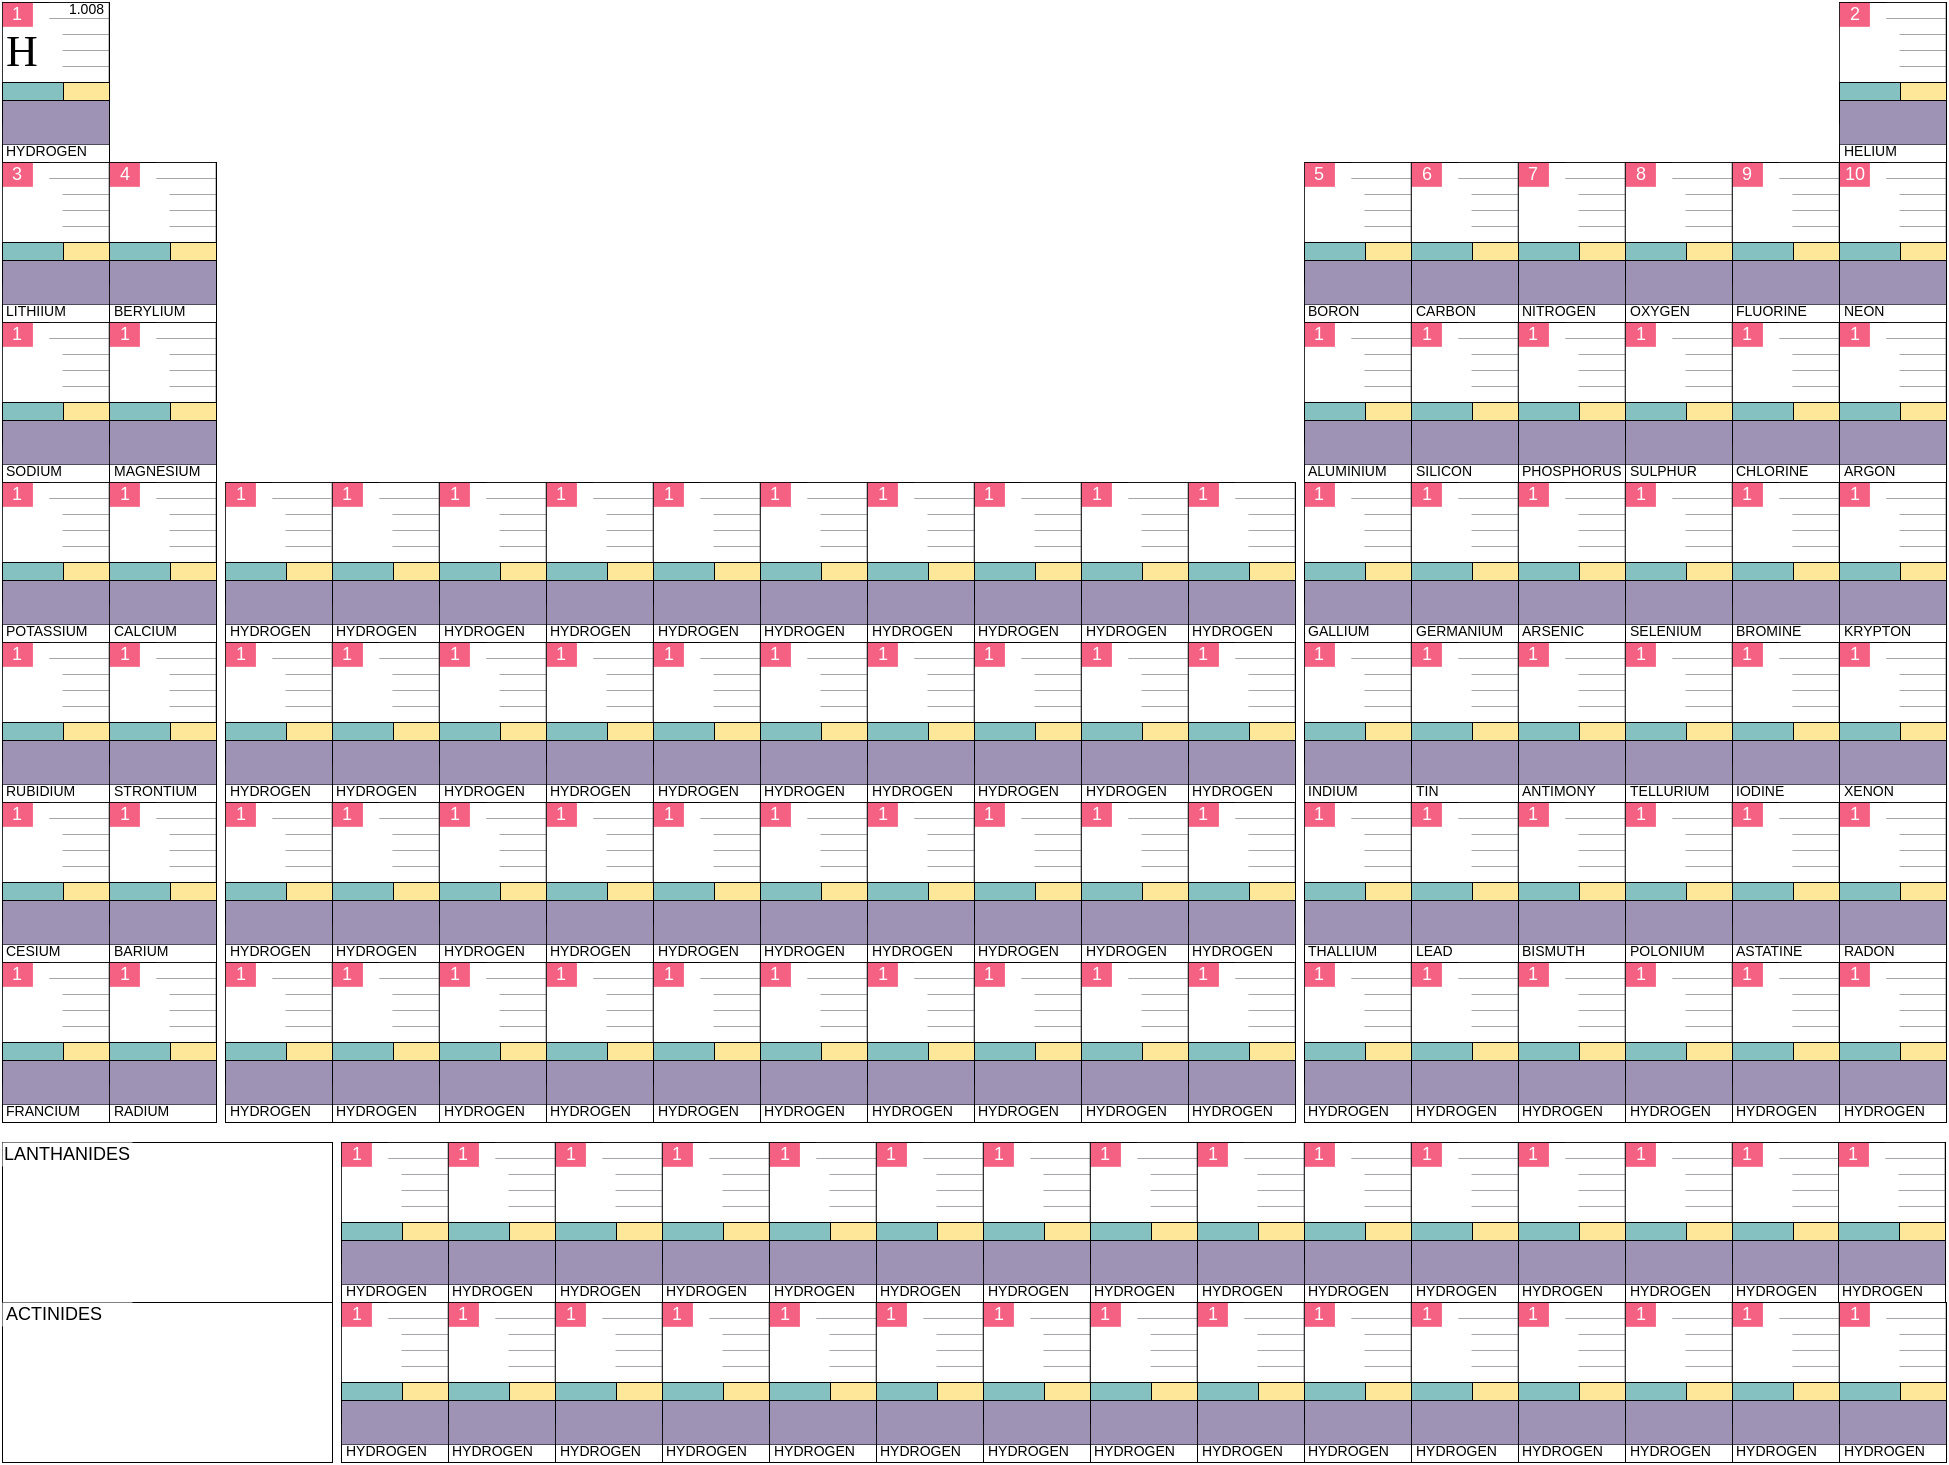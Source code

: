 <mxfile version="22.0.6" type="github">
  <diagram name="Page-1" id="sfeoYHmAmCR_aMxD1gwX">
    <mxGraphModel dx="509" dy="906" grid="1" gridSize="10" guides="1" tooltips="1" connect="1" arrows="1" fold="1" page="1" pageScale="1" pageWidth="827" pageHeight="1169" math="0" shadow="0">
      <root>
        <mxCell id="0" />
        <mxCell id="1" parent="0" />
        <mxCell id="x66WMxj8J2fL99mkNLte-2672" value="" style="group" vertex="1" connectable="0" parent="1">
          <mxGeometry x="40" y="40" width="107" height="560" as="geometry" />
        </mxCell>
        <mxCell id="BJUlFUu9TTrbfjuwITtA-2" value="" style="rounded=0;whiteSpace=wrap;html=1;strokeWidth=0.5;fillColor=#9e93b5;movable=1;resizable=1;rotatable=1;deletable=1;editable=1;locked=0;connectable=1;container=0;" parent="x66WMxj8J2fL99mkNLte-2672" vertex="1">
          <mxGeometry width="53.5" height="80" as="geometry" />
        </mxCell>
        <mxCell id="BJUlFUu9TTrbfjuwITtA-11" value="&lt;font style=&quot;font-size: 7px;&quot;&gt;HYDROGEN&lt;/font&gt;" style="rounded=0;whiteSpace=wrap;html=1;strokeWidth=0.5;fontSize=7;verticalAlign=middle;horizontal=1;spacing=2;spacingBottom=-4;spacingTop=-5;align=left;movable=1;resizable=1;rotatable=1;deletable=1;editable=1;locked=0;connectable=1;container=0;" parent="x66WMxj8J2fL99mkNLte-2672" vertex="1">
          <mxGeometry y="71" width="53.5" height="9" as="geometry" />
        </mxCell>
        <mxCell id="BJUlFUu9TTrbfjuwITtA-16" value="1.008" style="rounded=0;whiteSpace=wrap;html=1;strokeWidth=0.1;movable=1;resizable=1;rotatable=1;deletable=1;editable=1;locked=0;connectable=1;container=0;fontSize=7;align=right;" parent="x66WMxj8J2fL99mkNLte-2672" vertex="1">
          <mxGeometry x="23.2" y="0.2" width="30" height="7.8" as="geometry" />
        </mxCell>
        <mxCell id="EUXaoeAQ4c7mJT2595Sc-1" value="" style="rounded=0;whiteSpace=wrap;html=1;strokeWidth=0.1;movable=1;resizable=1;rotatable=1;deletable=1;editable=1;locked=0;connectable=1;container=0;" parent="x66WMxj8J2fL99mkNLte-2672" vertex="1">
          <mxGeometry x="23.2" y="8" width="30" height="8" as="geometry" />
        </mxCell>
        <mxCell id="EUXaoeAQ4c7mJT2595Sc-2" value="" style="rounded=0;whiteSpace=wrap;html=1;strokeWidth=0.1;movable=1;resizable=1;rotatable=1;deletable=1;editable=1;locked=0;connectable=1;container=0;" parent="x66WMxj8J2fL99mkNLte-2672" vertex="1">
          <mxGeometry x="23.2" y="16" width="30" height="8" as="geometry" />
        </mxCell>
        <mxCell id="EUXaoeAQ4c7mJT2595Sc-3" value="" style="rounded=0;whiteSpace=wrap;html=1;strokeWidth=0.1;movable=1;resizable=1;rotatable=1;deletable=1;editable=1;locked=0;connectable=1;container=0;" parent="x66WMxj8J2fL99mkNLte-2672" vertex="1">
          <mxGeometry x="23.2" y="24" width="30" height="8" as="geometry" />
        </mxCell>
        <mxCell id="EUXaoeAQ4c7mJT2595Sc-4" value="" style="rounded=0;whiteSpace=wrap;html=1;strokeWidth=0.1;movable=1;resizable=1;rotatable=1;deletable=1;editable=1;locked=0;connectable=1;container=0;" parent="x66WMxj8J2fL99mkNLte-2672" vertex="1">
          <mxGeometry x="23.2" y="32" width="30" height="8" as="geometry" />
        </mxCell>
        <mxCell id="BJUlFUu9TTrbfjuwITtA-10" value="" style="rounded=0;whiteSpace=wrap;html=1;strokeWidth=0.5;movable=1;resizable=1;rotatable=1;deletable=1;editable=1;locked=0;connectable=1;fillColor=#ffe799;container=0;" parent="x66WMxj8J2fL99mkNLte-2672" vertex="1">
          <mxGeometry x="30.5" y="40" width="23" height="9" as="geometry" />
        </mxCell>
        <mxCell id="BJUlFUu9TTrbfjuwITtA-19" value="" style="rounded=0;whiteSpace=wrap;html=1;strokeWidth=0;movable=1;resizable=1;rotatable=1;deletable=1;editable=1;locked=0;connectable=1;fillColor=#9e93b5;dashed=1;strokeColor=none;container=0;" parent="x66WMxj8J2fL99mkNLte-2672" vertex="1">
          <mxGeometry x="0.2" y="61" width="53" height="10" as="geometry" />
        </mxCell>
        <mxCell id="EUXaoeAQ4c7mJT2595Sc-10" value="" style="endArrow=none;html=1;rounded=0;exitX=1;exitY=0;exitDx=0;exitDy=0;strokeWidth=0.1;movable=1;resizable=1;rotatable=1;deletable=1;editable=1;locked=0;connectable=1;" parent="x66WMxj8J2fL99mkNLte-2672" source="BJUlFUu9TTrbfjuwITtA-12" edge="1">
          <mxGeometry width="50" height="50" relative="1" as="geometry">
            <mxPoint x="-27" y="50.2" as="sourcePoint" />
            <mxPoint x="23" y="0.2" as="targetPoint" />
          </mxGeometry>
        </mxCell>
        <mxCell id="x66WMxj8J2fL99mkNLte-15" value="" style="rounded=0;whiteSpace=wrap;html=1;strokeWidth=0.1;movable=1;resizable=1;rotatable=1;deletable=1;editable=1;locked=0;connectable=1;strokeColor=none;container=0;" vertex="1" parent="x66WMxj8J2fL99mkNLte-2672">
          <mxGeometry x="0.2" y="0.25" width="23.2" height="39.6" as="geometry" />
        </mxCell>
        <mxCell id="BJUlFUu9TTrbfjuwITtA-9" value="" style="rounded=0;whiteSpace=wrap;html=1;strokeWidth=0.5;movable=1;resizable=1;rotatable=1;deletable=1;editable=1;locked=0;connectable=1;fillColor=#86C1C1;container=0;" parent="x66WMxj8J2fL99mkNLte-2672" vertex="1">
          <mxGeometry y="40" width="30.5" height="9" as="geometry" />
        </mxCell>
        <mxCell id="BJUlFUu9TTrbfjuwITtA-12" value="&lt;font style=&quot;font-size: 9px;&quot;&gt;1&lt;/font&gt;" style="rounded=0;whiteSpace=wrap;html=1;strokeWidth=0.1;movable=1;resizable=1;rotatable=1;deletable=1;editable=1;locked=0;connectable=1;fillColor=#F56182;fontSize=9;fontColor=#ffffff;strokeColor=none;container=0;" parent="x66WMxj8J2fL99mkNLte-2672" vertex="1">
          <mxGeometry x="0.2" y="0.2" width="15" height="12" as="geometry" />
        </mxCell>
        <mxCell id="x66WMxj8J2fL99mkNLte-16" value="H" style="rounded=0;whiteSpace=wrap;html=1;strokeWidth=0.1;movable=1;resizable=1;rotatable=1;deletable=1;editable=1;locked=0;connectable=1;strokeColor=none;container=0;align=left;fontSize=22;fontFamily=Tahoma;verticalAlign=bottom;" vertex="1" parent="x66WMxj8J2fL99mkNLte-2672">
          <mxGeometry x="0.2" y="12.2" width="29.8" height="27.5" as="geometry" />
        </mxCell>
        <mxCell id="x66WMxj8J2fL99mkNLte-80" value="" style="rounded=0;whiteSpace=wrap;html=1;strokeWidth=0.5;fillColor=#9e93b5;movable=1;resizable=1;rotatable=1;deletable=1;editable=1;locked=0;connectable=1;container=0;" vertex="1" parent="x66WMxj8J2fL99mkNLte-2672">
          <mxGeometry y="80" width="53.5" height="80" as="geometry" />
        </mxCell>
        <mxCell id="x66WMxj8J2fL99mkNLte-81" value="&lt;font style=&quot;font-size: 7px;&quot;&gt;LITHIIUM&lt;/font&gt;" style="rounded=0;whiteSpace=wrap;html=1;strokeWidth=0.5;fontSize=7;verticalAlign=middle;horizontal=1;spacing=2;spacingBottom=-4;spacingTop=-5;align=left;movable=1;resizable=1;rotatable=1;deletable=1;editable=1;locked=0;connectable=1;container=0;" vertex="1" parent="x66WMxj8J2fL99mkNLte-2672">
          <mxGeometry y="151" width="53.5" height="9" as="geometry" />
        </mxCell>
        <mxCell id="x66WMxj8J2fL99mkNLte-82" value="" style="rounded=0;whiteSpace=wrap;html=1;strokeWidth=0.1;movable=1;resizable=1;rotatable=1;deletable=1;editable=1;locked=0;connectable=1;container=0;" vertex="1" parent="x66WMxj8J2fL99mkNLte-2672">
          <mxGeometry x="23.2" y="80.2" width="30" height="7.8" as="geometry" />
        </mxCell>
        <mxCell id="x66WMxj8J2fL99mkNLte-83" value="" style="rounded=0;whiteSpace=wrap;html=1;strokeWidth=0.1;movable=1;resizable=1;rotatable=1;deletable=1;editable=1;locked=0;connectable=1;container=0;" vertex="1" parent="x66WMxj8J2fL99mkNLte-2672">
          <mxGeometry x="23.2" y="88" width="30" height="8" as="geometry" />
        </mxCell>
        <mxCell id="x66WMxj8J2fL99mkNLte-84" value="" style="rounded=0;whiteSpace=wrap;html=1;strokeWidth=0.1;movable=1;resizable=1;rotatable=1;deletable=1;editable=1;locked=0;connectable=1;container=0;" vertex="1" parent="x66WMxj8J2fL99mkNLte-2672">
          <mxGeometry x="23.2" y="96" width="30" height="8" as="geometry" />
        </mxCell>
        <mxCell id="x66WMxj8J2fL99mkNLte-85" value="" style="rounded=0;whiteSpace=wrap;html=1;strokeWidth=0.1;movable=1;resizable=1;rotatable=1;deletable=1;editable=1;locked=0;connectable=1;container=0;" vertex="1" parent="x66WMxj8J2fL99mkNLte-2672">
          <mxGeometry x="23.2" y="104" width="30" height="8" as="geometry" />
        </mxCell>
        <mxCell id="x66WMxj8J2fL99mkNLte-86" value="" style="rounded=0;whiteSpace=wrap;html=1;strokeWidth=0.1;movable=1;resizable=1;rotatable=1;deletable=1;editable=1;locked=0;connectable=1;container=0;" vertex="1" parent="x66WMxj8J2fL99mkNLte-2672">
          <mxGeometry x="23.2" y="112" width="30" height="8" as="geometry" />
        </mxCell>
        <mxCell id="x66WMxj8J2fL99mkNLte-87" value="" style="rounded=0;whiteSpace=wrap;html=1;strokeWidth=0.5;movable=1;resizable=1;rotatable=1;deletable=1;editable=1;locked=0;connectable=1;fillColor=#ffe799;container=0;" vertex="1" parent="x66WMxj8J2fL99mkNLte-2672">
          <mxGeometry x="30.5" y="120" width="23" height="9" as="geometry" />
        </mxCell>
        <mxCell id="x66WMxj8J2fL99mkNLte-88" value="" style="rounded=0;whiteSpace=wrap;html=1;strokeWidth=0;movable=1;resizable=1;rotatable=1;deletable=1;editable=1;locked=0;connectable=1;fillColor=#9e93b5;dashed=1;strokeColor=none;container=0;" vertex="1" parent="x66WMxj8J2fL99mkNLte-2672">
          <mxGeometry x="0.2" y="141" width="53" height="10" as="geometry" />
        </mxCell>
        <mxCell id="x66WMxj8J2fL99mkNLte-89" value="" style="endArrow=none;html=1;rounded=0;exitX=1;exitY=0;exitDx=0;exitDy=0;strokeWidth=0.1;movable=1;resizable=1;rotatable=1;deletable=1;editable=1;locked=0;connectable=1;" edge="1" parent="x66WMxj8J2fL99mkNLte-2672" source="x66WMxj8J2fL99mkNLte-92">
          <mxGeometry width="50" height="50" relative="1" as="geometry">
            <mxPoint x="-27" y="130.2" as="sourcePoint" />
            <mxPoint x="23" y="80.2" as="targetPoint" />
          </mxGeometry>
        </mxCell>
        <mxCell id="x66WMxj8J2fL99mkNLte-90" value="" style="rounded=0;whiteSpace=wrap;html=1;strokeWidth=0.1;movable=1;resizable=1;rotatable=1;deletable=1;editable=1;locked=0;connectable=1;strokeColor=none;container=0;" vertex="1" parent="x66WMxj8J2fL99mkNLte-2672">
          <mxGeometry x="0.2" y="80.25" width="23.2" height="39.6" as="geometry" />
        </mxCell>
        <mxCell id="x66WMxj8J2fL99mkNLte-91" value="" style="rounded=0;whiteSpace=wrap;html=1;strokeWidth=0.5;movable=1;resizable=1;rotatable=1;deletable=1;editable=1;locked=0;connectable=1;fillColor=#86C1C1;container=0;" vertex="1" parent="x66WMxj8J2fL99mkNLte-2672">
          <mxGeometry y="120" width="30.5" height="9" as="geometry" />
        </mxCell>
        <mxCell id="x66WMxj8J2fL99mkNLte-92" value="&lt;font style=&quot;font-size: 9px;&quot;&gt;3&lt;/font&gt;" style="rounded=0;whiteSpace=wrap;html=1;strokeWidth=0.1;movable=1;resizable=1;rotatable=1;deletable=1;editable=1;locked=0;connectable=1;fillColor=#F56182;fontSize=9;fontColor=#ffffff;strokeColor=none;container=0;" vertex="1" parent="x66WMxj8J2fL99mkNLte-2672">
          <mxGeometry x="0.2" y="80.2" width="15" height="12" as="geometry" />
        </mxCell>
        <mxCell id="x66WMxj8J2fL99mkNLte-93" value="" style="rounded=0;whiteSpace=wrap;html=1;strokeWidth=0.1;movable=1;resizable=1;rotatable=1;deletable=1;editable=1;locked=0;connectable=1;strokeColor=none;container=0;" vertex="1" parent="x66WMxj8J2fL99mkNLte-2672">
          <mxGeometry x="0.2" y="92.2" width="29.8" height="27.5" as="geometry" />
        </mxCell>
        <mxCell id="x66WMxj8J2fL99mkNLte-113" value="" style="rounded=0;whiteSpace=wrap;html=1;strokeWidth=0.5;fillColor=#9e93b5;movable=1;resizable=1;rotatable=1;deletable=1;editable=1;locked=0;connectable=1;container=0;" vertex="1" parent="x66WMxj8J2fL99mkNLte-2672">
          <mxGeometry y="160" width="53.5" height="80" as="geometry" />
        </mxCell>
        <mxCell id="x66WMxj8J2fL99mkNLte-114" value="&lt;font style=&quot;font-size: 7px;&quot;&gt;SODIUM&lt;/font&gt;" style="rounded=0;whiteSpace=wrap;html=1;strokeWidth=0.5;fontSize=7;verticalAlign=middle;horizontal=1;spacing=2;spacingBottom=-4;spacingTop=-5;align=left;movable=1;resizable=1;rotatable=1;deletable=1;editable=1;locked=0;connectable=1;container=0;" vertex="1" parent="x66WMxj8J2fL99mkNLte-2672">
          <mxGeometry y="231" width="53.5" height="9" as="geometry" />
        </mxCell>
        <mxCell id="x66WMxj8J2fL99mkNLte-115" value="" style="rounded=0;whiteSpace=wrap;html=1;strokeWidth=0.1;movable=1;resizable=1;rotatable=1;deletable=1;editable=1;locked=0;connectable=1;container=0;" vertex="1" parent="x66WMxj8J2fL99mkNLte-2672">
          <mxGeometry x="23.2" y="160.2" width="30" height="7.8" as="geometry" />
        </mxCell>
        <mxCell id="x66WMxj8J2fL99mkNLte-116" value="" style="rounded=0;whiteSpace=wrap;html=1;strokeWidth=0.1;movable=1;resizable=1;rotatable=1;deletable=1;editable=1;locked=0;connectable=1;container=0;" vertex="1" parent="x66WMxj8J2fL99mkNLte-2672">
          <mxGeometry x="23.2" y="168" width="30" height="8" as="geometry" />
        </mxCell>
        <mxCell id="x66WMxj8J2fL99mkNLte-117" value="" style="rounded=0;whiteSpace=wrap;html=1;strokeWidth=0.1;movable=1;resizable=1;rotatable=1;deletable=1;editable=1;locked=0;connectable=1;container=0;" vertex="1" parent="x66WMxj8J2fL99mkNLte-2672">
          <mxGeometry x="23.2" y="176" width="30" height="8" as="geometry" />
        </mxCell>
        <mxCell id="x66WMxj8J2fL99mkNLte-118" value="" style="rounded=0;whiteSpace=wrap;html=1;strokeWidth=0.1;movable=1;resizable=1;rotatable=1;deletable=1;editable=1;locked=0;connectable=1;container=0;" vertex="1" parent="x66WMxj8J2fL99mkNLte-2672">
          <mxGeometry x="23.2" y="184" width="30" height="8" as="geometry" />
        </mxCell>
        <mxCell id="x66WMxj8J2fL99mkNLte-119" value="" style="rounded=0;whiteSpace=wrap;html=1;strokeWidth=0.1;movable=1;resizable=1;rotatable=1;deletable=1;editable=1;locked=0;connectable=1;container=0;" vertex="1" parent="x66WMxj8J2fL99mkNLte-2672">
          <mxGeometry x="23.2" y="192" width="30" height="8" as="geometry" />
        </mxCell>
        <mxCell id="x66WMxj8J2fL99mkNLte-120" value="" style="rounded=0;whiteSpace=wrap;html=1;strokeWidth=0.5;movable=1;resizable=1;rotatable=1;deletable=1;editable=1;locked=0;connectable=1;fillColor=#ffe799;container=0;" vertex="1" parent="x66WMxj8J2fL99mkNLte-2672">
          <mxGeometry x="30.5" y="200" width="23" height="9" as="geometry" />
        </mxCell>
        <mxCell id="x66WMxj8J2fL99mkNLte-121" value="" style="rounded=0;whiteSpace=wrap;html=1;strokeWidth=0;movable=1;resizable=1;rotatable=1;deletable=1;editable=1;locked=0;connectable=1;fillColor=#9e93b5;dashed=1;strokeColor=none;container=0;" vertex="1" parent="x66WMxj8J2fL99mkNLte-2672">
          <mxGeometry x="0.2" y="221" width="53" height="10" as="geometry" />
        </mxCell>
        <mxCell id="x66WMxj8J2fL99mkNLte-122" value="" style="endArrow=none;html=1;rounded=0;exitX=1;exitY=0;exitDx=0;exitDy=0;strokeWidth=0.1;movable=1;resizable=1;rotatable=1;deletable=1;editable=1;locked=0;connectable=1;" edge="1" parent="x66WMxj8J2fL99mkNLte-2672" source="x66WMxj8J2fL99mkNLte-125">
          <mxGeometry width="50" height="50" relative="1" as="geometry">
            <mxPoint x="-27" y="210.2" as="sourcePoint" />
            <mxPoint x="23" y="160.2" as="targetPoint" />
          </mxGeometry>
        </mxCell>
        <mxCell id="x66WMxj8J2fL99mkNLte-123" value="" style="rounded=0;whiteSpace=wrap;html=1;strokeWidth=0.1;movable=1;resizable=1;rotatable=1;deletable=1;editable=1;locked=0;connectable=1;strokeColor=none;container=0;" vertex="1" parent="x66WMxj8J2fL99mkNLte-2672">
          <mxGeometry x="0.2" y="160.25" width="23.2" height="39.6" as="geometry" />
        </mxCell>
        <mxCell id="x66WMxj8J2fL99mkNLte-124" value="" style="rounded=0;whiteSpace=wrap;html=1;strokeWidth=0.5;movable=1;resizable=1;rotatable=1;deletable=1;editable=1;locked=0;connectable=1;fillColor=#86C1C1;container=0;" vertex="1" parent="x66WMxj8J2fL99mkNLte-2672">
          <mxGeometry y="200" width="30.5" height="9" as="geometry" />
        </mxCell>
        <mxCell id="x66WMxj8J2fL99mkNLte-125" value="&lt;font style=&quot;font-size: 9px;&quot;&gt;1&lt;/font&gt;" style="rounded=0;whiteSpace=wrap;html=1;strokeWidth=0.1;movable=1;resizable=1;rotatable=1;deletable=1;editable=1;locked=0;connectable=1;fillColor=#F56182;fontSize=9;fontColor=#ffffff;strokeColor=none;container=0;" vertex="1" parent="x66WMxj8J2fL99mkNLte-2672">
          <mxGeometry x="0.2" y="160.2" width="15" height="12" as="geometry" />
        </mxCell>
        <mxCell id="x66WMxj8J2fL99mkNLte-126" value="" style="rounded=0;whiteSpace=wrap;html=1;strokeWidth=0.1;movable=1;resizable=1;rotatable=1;deletable=1;editable=1;locked=0;connectable=1;strokeColor=none;container=0;" vertex="1" parent="x66WMxj8J2fL99mkNLte-2672">
          <mxGeometry x="0.2" y="172.2" width="29.8" height="27.5" as="geometry" />
        </mxCell>
        <mxCell id="x66WMxj8J2fL99mkNLte-143" value="" style="rounded=0;whiteSpace=wrap;html=1;strokeWidth=0.5;fillColor=#9e93b5;movable=1;resizable=1;rotatable=1;deletable=1;editable=1;locked=0;connectable=1;container=0;" vertex="1" parent="x66WMxj8J2fL99mkNLte-2672">
          <mxGeometry y="240" width="53.5" height="80" as="geometry" />
        </mxCell>
        <mxCell id="x66WMxj8J2fL99mkNLte-144" value="&lt;font style=&quot;font-size: 7px;&quot;&gt;POTASSIUM&lt;/font&gt;" style="rounded=0;whiteSpace=wrap;html=1;strokeWidth=0.5;fontSize=7;verticalAlign=middle;horizontal=1;spacing=2;spacingBottom=-4;spacingTop=-5;align=left;movable=1;resizable=1;rotatable=1;deletable=1;editable=1;locked=0;connectable=1;container=0;" vertex="1" parent="x66WMxj8J2fL99mkNLte-2672">
          <mxGeometry y="311" width="53.5" height="9" as="geometry" />
        </mxCell>
        <mxCell id="x66WMxj8J2fL99mkNLte-145" value="" style="rounded=0;whiteSpace=wrap;html=1;strokeWidth=0.1;movable=1;resizable=1;rotatable=1;deletable=1;editable=1;locked=0;connectable=1;container=0;" vertex="1" parent="x66WMxj8J2fL99mkNLte-2672">
          <mxGeometry x="23.2" y="240.2" width="30" height="7.8" as="geometry" />
        </mxCell>
        <mxCell id="x66WMxj8J2fL99mkNLte-146" value="" style="rounded=0;whiteSpace=wrap;html=1;strokeWidth=0.1;movable=1;resizable=1;rotatable=1;deletable=1;editable=1;locked=0;connectable=1;container=0;" vertex="1" parent="x66WMxj8J2fL99mkNLte-2672">
          <mxGeometry x="23.2" y="248" width="30" height="8" as="geometry" />
        </mxCell>
        <mxCell id="x66WMxj8J2fL99mkNLte-147" value="" style="rounded=0;whiteSpace=wrap;html=1;strokeWidth=0.1;movable=1;resizable=1;rotatable=1;deletable=1;editable=1;locked=0;connectable=1;container=0;" vertex="1" parent="x66WMxj8J2fL99mkNLte-2672">
          <mxGeometry x="23.2" y="256" width="30" height="8" as="geometry" />
        </mxCell>
        <mxCell id="x66WMxj8J2fL99mkNLte-148" value="" style="rounded=0;whiteSpace=wrap;html=1;strokeWidth=0.1;movable=1;resizable=1;rotatable=1;deletable=1;editable=1;locked=0;connectable=1;container=0;" vertex="1" parent="x66WMxj8J2fL99mkNLte-2672">
          <mxGeometry x="23.2" y="264" width="30" height="8" as="geometry" />
        </mxCell>
        <mxCell id="x66WMxj8J2fL99mkNLte-149" value="" style="rounded=0;whiteSpace=wrap;html=1;strokeWidth=0.1;movable=1;resizable=1;rotatable=1;deletable=1;editable=1;locked=0;connectable=1;container=0;" vertex="1" parent="x66WMxj8J2fL99mkNLte-2672">
          <mxGeometry x="23.2" y="272" width="30" height="8" as="geometry" />
        </mxCell>
        <mxCell id="x66WMxj8J2fL99mkNLte-150" value="" style="rounded=0;whiteSpace=wrap;html=1;strokeWidth=0.5;movable=1;resizable=1;rotatable=1;deletable=1;editable=1;locked=0;connectable=1;fillColor=#ffe799;container=0;" vertex="1" parent="x66WMxj8J2fL99mkNLte-2672">
          <mxGeometry x="30.5" y="280" width="23" height="9" as="geometry" />
        </mxCell>
        <mxCell id="x66WMxj8J2fL99mkNLte-151" value="" style="rounded=0;whiteSpace=wrap;html=1;strokeWidth=0;movable=1;resizable=1;rotatable=1;deletable=1;editable=1;locked=0;connectable=1;fillColor=#9e93b5;dashed=1;strokeColor=none;container=0;" vertex="1" parent="x66WMxj8J2fL99mkNLte-2672">
          <mxGeometry x="0.2" y="301" width="53" height="10" as="geometry" />
        </mxCell>
        <mxCell id="x66WMxj8J2fL99mkNLte-152" value="" style="endArrow=none;html=1;rounded=0;exitX=1;exitY=0;exitDx=0;exitDy=0;strokeWidth=0.1;movable=1;resizable=1;rotatable=1;deletable=1;editable=1;locked=0;connectable=1;" edge="1" parent="x66WMxj8J2fL99mkNLte-2672" source="x66WMxj8J2fL99mkNLte-155">
          <mxGeometry width="50" height="50" relative="1" as="geometry">
            <mxPoint x="-27" y="290.2" as="sourcePoint" />
            <mxPoint x="23" y="240.2" as="targetPoint" />
          </mxGeometry>
        </mxCell>
        <mxCell id="x66WMxj8J2fL99mkNLte-153" value="" style="rounded=0;whiteSpace=wrap;html=1;strokeWidth=0.1;movable=1;resizable=1;rotatable=1;deletable=1;editable=1;locked=0;connectable=1;strokeColor=none;container=0;" vertex="1" parent="x66WMxj8J2fL99mkNLte-2672">
          <mxGeometry x="0.2" y="240.25" width="23.2" height="39.6" as="geometry" />
        </mxCell>
        <mxCell id="x66WMxj8J2fL99mkNLte-154" value="" style="rounded=0;whiteSpace=wrap;html=1;strokeWidth=0.5;movable=1;resizable=1;rotatable=1;deletable=1;editable=1;locked=0;connectable=1;fillColor=#86C1C1;container=0;" vertex="1" parent="x66WMxj8J2fL99mkNLte-2672">
          <mxGeometry y="280" width="30.5" height="9" as="geometry" />
        </mxCell>
        <mxCell id="x66WMxj8J2fL99mkNLte-155" value="&lt;font style=&quot;font-size: 9px;&quot;&gt;1&lt;/font&gt;" style="rounded=0;whiteSpace=wrap;html=1;strokeWidth=0.1;movable=1;resizable=1;rotatable=1;deletable=1;editable=1;locked=0;connectable=1;fillColor=#F56182;fontSize=9;fontColor=#ffffff;strokeColor=none;container=0;" vertex="1" parent="x66WMxj8J2fL99mkNLte-2672">
          <mxGeometry x="0.2" y="240.2" width="15" height="12" as="geometry" />
        </mxCell>
        <mxCell id="x66WMxj8J2fL99mkNLte-156" value="" style="rounded=0;whiteSpace=wrap;html=1;strokeWidth=0.1;movable=1;resizable=1;rotatable=1;deletable=1;editable=1;locked=0;connectable=1;strokeColor=none;container=0;" vertex="1" parent="x66WMxj8J2fL99mkNLte-2672">
          <mxGeometry x="0.2" y="252.2" width="29.8" height="27.5" as="geometry" />
        </mxCell>
        <mxCell id="x66WMxj8J2fL99mkNLte-173" value="" style="rounded=0;whiteSpace=wrap;html=1;strokeWidth=0.5;fillColor=#9e93b5;movable=1;resizable=1;rotatable=1;deletable=1;editable=1;locked=0;connectable=1;container=0;" vertex="1" parent="x66WMxj8J2fL99mkNLte-2672">
          <mxGeometry y="320" width="53.5" height="80" as="geometry" />
        </mxCell>
        <mxCell id="x66WMxj8J2fL99mkNLte-174" value="&lt;font style=&quot;font-size: 7px;&quot;&gt;RUBIDIUM&lt;/font&gt;" style="rounded=0;whiteSpace=wrap;html=1;strokeWidth=0.5;fontSize=7;verticalAlign=middle;horizontal=1;spacing=2;spacingBottom=-4;spacingTop=-5;align=left;movable=1;resizable=1;rotatable=1;deletable=1;editable=1;locked=0;connectable=1;container=0;" vertex="1" parent="x66WMxj8J2fL99mkNLte-2672">
          <mxGeometry y="391" width="53.5" height="9" as="geometry" />
        </mxCell>
        <mxCell id="x66WMxj8J2fL99mkNLte-175" value="" style="rounded=0;whiteSpace=wrap;html=1;strokeWidth=0.1;movable=1;resizable=1;rotatable=1;deletable=1;editable=1;locked=0;connectable=1;container=0;" vertex="1" parent="x66WMxj8J2fL99mkNLte-2672">
          <mxGeometry x="23.2" y="320.2" width="30" height="7.8" as="geometry" />
        </mxCell>
        <mxCell id="x66WMxj8J2fL99mkNLte-176" value="" style="rounded=0;whiteSpace=wrap;html=1;strokeWidth=0.1;movable=1;resizable=1;rotatable=1;deletable=1;editable=1;locked=0;connectable=1;container=0;" vertex="1" parent="x66WMxj8J2fL99mkNLte-2672">
          <mxGeometry x="23.2" y="328" width="30" height="8" as="geometry" />
        </mxCell>
        <mxCell id="x66WMxj8J2fL99mkNLte-177" value="" style="rounded=0;whiteSpace=wrap;html=1;strokeWidth=0.1;movable=1;resizable=1;rotatable=1;deletable=1;editable=1;locked=0;connectable=1;container=0;" vertex="1" parent="x66WMxj8J2fL99mkNLte-2672">
          <mxGeometry x="23.2" y="336" width="30" height="8" as="geometry" />
        </mxCell>
        <mxCell id="x66WMxj8J2fL99mkNLte-178" value="" style="rounded=0;whiteSpace=wrap;html=1;strokeWidth=0.1;movable=1;resizable=1;rotatable=1;deletable=1;editable=1;locked=0;connectable=1;container=0;" vertex="1" parent="x66WMxj8J2fL99mkNLte-2672">
          <mxGeometry x="23.2" y="344" width="30" height="8" as="geometry" />
        </mxCell>
        <mxCell id="x66WMxj8J2fL99mkNLte-179" value="" style="rounded=0;whiteSpace=wrap;html=1;strokeWidth=0.1;movable=1;resizable=1;rotatable=1;deletable=1;editable=1;locked=0;connectable=1;container=0;" vertex="1" parent="x66WMxj8J2fL99mkNLte-2672">
          <mxGeometry x="23.2" y="352" width="30" height="8" as="geometry" />
        </mxCell>
        <mxCell id="x66WMxj8J2fL99mkNLte-180" value="" style="rounded=0;whiteSpace=wrap;html=1;strokeWidth=0.5;movable=1;resizable=1;rotatable=1;deletable=1;editable=1;locked=0;connectable=1;fillColor=#ffe799;container=0;" vertex="1" parent="x66WMxj8J2fL99mkNLte-2672">
          <mxGeometry x="30.5" y="360" width="23" height="9" as="geometry" />
        </mxCell>
        <mxCell id="x66WMxj8J2fL99mkNLte-181" value="" style="rounded=0;whiteSpace=wrap;html=1;strokeWidth=0;movable=1;resizable=1;rotatable=1;deletable=1;editable=1;locked=0;connectable=1;fillColor=#9e93b5;dashed=1;strokeColor=none;container=0;" vertex="1" parent="x66WMxj8J2fL99mkNLte-2672">
          <mxGeometry x="0.2" y="381" width="53" height="10" as="geometry" />
        </mxCell>
        <mxCell id="x66WMxj8J2fL99mkNLte-182" value="" style="endArrow=none;html=1;rounded=0;exitX=1;exitY=0;exitDx=0;exitDy=0;strokeWidth=0.1;movable=1;resizable=1;rotatable=1;deletable=1;editable=1;locked=0;connectable=1;" edge="1" parent="x66WMxj8J2fL99mkNLte-2672" source="x66WMxj8J2fL99mkNLte-185">
          <mxGeometry width="50" height="50" relative="1" as="geometry">
            <mxPoint x="-27" y="370.2" as="sourcePoint" />
            <mxPoint x="23" y="320.2" as="targetPoint" />
          </mxGeometry>
        </mxCell>
        <mxCell id="x66WMxj8J2fL99mkNLte-183" value="" style="rounded=0;whiteSpace=wrap;html=1;strokeWidth=0.1;movable=1;resizable=1;rotatable=1;deletable=1;editable=1;locked=0;connectable=1;strokeColor=none;container=0;" vertex="1" parent="x66WMxj8J2fL99mkNLte-2672">
          <mxGeometry x="0.2" y="320.25" width="23.2" height="39.6" as="geometry" />
        </mxCell>
        <mxCell id="x66WMxj8J2fL99mkNLte-184" value="" style="rounded=0;whiteSpace=wrap;html=1;strokeWidth=0.5;movable=1;resizable=1;rotatable=1;deletable=1;editable=1;locked=0;connectable=1;fillColor=#86C1C1;container=0;" vertex="1" parent="x66WMxj8J2fL99mkNLte-2672">
          <mxGeometry y="360" width="30.5" height="9" as="geometry" />
        </mxCell>
        <mxCell id="x66WMxj8J2fL99mkNLte-185" value="&lt;font style=&quot;font-size: 9px;&quot;&gt;1&lt;/font&gt;" style="rounded=0;whiteSpace=wrap;html=1;strokeWidth=0.1;movable=1;resizable=1;rotatable=1;deletable=1;editable=1;locked=0;connectable=1;fillColor=#F56182;fontSize=9;fontColor=#ffffff;strokeColor=none;container=0;" vertex="1" parent="x66WMxj8J2fL99mkNLte-2672">
          <mxGeometry x="0.2" y="320.2" width="15" height="12" as="geometry" />
        </mxCell>
        <mxCell id="x66WMxj8J2fL99mkNLte-186" value="" style="rounded=0;whiteSpace=wrap;html=1;strokeWidth=0.1;movable=1;resizable=1;rotatable=1;deletable=1;editable=1;locked=0;connectable=1;strokeColor=none;container=0;" vertex="1" parent="x66WMxj8J2fL99mkNLte-2672">
          <mxGeometry x="0.2" y="332.2" width="29.8" height="27.5" as="geometry" />
        </mxCell>
        <mxCell id="x66WMxj8J2fL99mkNLte-188" value="" style="rounded=0;whiteSpace=wrap;html=1;strokeWidth=0.5;fillColor=#9e93b5;movable=1;resizable=1;rotatable=1;deletable=1;editable=1;locked=0;connectable=1;container=0;" vertex="1" parent="x66WMxj8J2fL99mkNLte-2672">
          <mxGeometry y="400" width="53.5" height="80" as="geometry" />
        </mxCell>
        <mxCell id="x66WMxj8J2fL99mkNLte-189" value="CESIUM" style="rounded=0;whiteSpace=wrap;html=1;strokeWidth=0.5;fontSize=7;verticalAlign=middle;horizontal=1;spacing=2;spacingBottom=-4;spacingTop=-5;align=left;movable=1;resizable=1;rotatable=1;deletable=1;editable=1;locked=0;connectable=1;container=0;" vertex="1" parent="x66WMxj8J2fL99mkNLte-2672">
          <mxGeometry y="471" width="53.5" height="9" as="geometry" />
        </mxCell>
        <mxCell id="x66WMxj8J2fL99mkNLte-190" value="" style="rounded=0;whiteSpace=wrap;html=1;strokeWidth=0.1;movable=1;resizable=1;rotatable=1;deletable=1;editable=1;locked=0;connectable=1;container=0;" vertex="1" parent="x66WMxj8J2fL99mkNLte-2672">
          <mxGeometry x="23.2" y="400.2" width="30" height="7.8" as="geometry" />
        </mxCell>
        <mxCell id="x66WMxj8J2fL99mkNLte-191" value="" style="rounded=0;whiteSpace=wrap;html=1;strokeWidth=0.1;movable=1;resizable=1;rotatable=1;deletable=1;editable=1;locked=0;connectable=1;container=0;" vertex="1" parent="x66WMxj8J2fL99mkNLte-2672">
          <mxGeometry x="23.2" y="408" width="30" height="8" as="geometry" />
        </mxCell>
        <mxCell id="x66WMxj8J2fL99mkNLte-192" value="" style="rounded=0;whiteSpace=wrap;html=1;strokeWidth=0.1;movable=1;resizable=1;rotatable=1;deletable=1;editable=1;locked=0;connectable=1;container=0;" vertex="1" parent="x66WMxj8J2fL99mkNLte-2672">
          <mxGeometry x="23.2" y="416" width="30" height="8" as="geometry" />
        </mxCell>
        <mxCell id="x66WMxj8J2fL99mkNLte-193" value="" style="rounded=0;whiteSpace=wrap;html=1;strokeWidth=0.1;movable=1;resizable=1;rotatable=1;deletable=1;editable=1;locked=0;connectable=1;container=0;" vertex="1" parent="x66WMxj8J2fL99mkNLte-2672">
          <mxGeometry x="23.2" y="424" width="30" height="8" as="geometry" />
        </mxCell>
        <mxCell id="x66WMxj8J2fL99mkNLte-194" value="" style="rounded=0;whiteSpace=wrap;html=1;strokeWidth=0.1;movable=1;resizable=1;rotatable=1;deletable=1;editable=1;locked=0;connectable=1;container=0;" vertex="1" parent="x66WMxj8J2fL99mkNLte-2672">
          <mxGeometry x="23.2" y="432" width="30" height="8" as="geometry" />
        </mxCell>
        <mxCell id="x66WMxj8J2fL99mkNLte-195" value="" style="rounded=0;whiteSpace=wrap;html=1;strokeWidth=0.5;movable=1;resizable=1;rotatable=1;deletable=1;editable=1;locked=0;connectable=1;fillColor=#ffe799;container=0;" vertex="1" parent="x66WMxj8J2fL99mkNLte-2672">
          <mxGeometry x="30.5" y="440" width="23" height="9" as="geometry" />
        </mxCell>
        <mxCell id="x66WMxj8J2fL99mkNLte-196" value="" style="rounded=0;whiteSpace=wrap;html=1;strokeWidth=0;movable=1;resizable=1;rotatable=1;deletable=1;editable=1;locked=0;connectable=1;fillColor=#9e93b5;dashed=1;strokeColor=none;container=0;" vertex="1" parent="x66WMxj8J2fL99mkNLte-2672">
          <mxGeometry x="0.2" y="461" width="53" height="10" as="geometry" />
        </mxCell>
        <mxCell id="x66WMxj8J2fL99mkNLte-197" value="" style="endArrow=none;html=1;rounded=0;exitX=1;exitY=0;exitDx=0;exitDy=0;strokeWidth=0.1;movable=1;resizable=1;rotatable=1;deletable=1;editable=1;locked=0;connectable=1;" edge="1" parent="x66WMxj8J2fL99mkNLte-2672" source="x66WMxj8J2fL99mkNLte-200">
          <mxGeometry width="50" height="50" relative="1" as="geometry">
            <mxPoint x="-27" y="450.2" as="sourcePoint" />
            <mxPoint x="23" y="400.2" as="targetPoint" />
          </mxGeometry>
        </mxCell>
        <mxCell id="x66WMxj8J2fL99mkNLte-198" value="" style="rounded=0;whiteSpace=wrap;html=1;strokeWidth=0.1;movable=1;resizable=1;rotatable=1;deletable=1;editable=1;locked=0;connectable=1;strokeColor=none;container=0;" vertex="1" parent="x66WMxj8J2fL99mkNLte-2672">
          <mxGeometry x="0.2" y="400.25" width="23.2" height="39.6" as="geometry" />
        </mxCell>
        <mxCell id="x66WMxj8J2fL99mkNLte-199" value="" style="rounded=0;whiteSpace=wrap;html=1;strokeWidth=0.5;movable=1;resizable=1;rotatable=1;deletable=1;editable=1;locked=0;connectable=1;fillColor=#86C1C1;container=0;" vertex="1" parent="x66WMxj8J2fL99mkNLte-2672">
          <mxGeometry y="440" width="30.5" height="9" as="geometry" />
        </mxCell>
        <mxCell id="x66WMxj8J2fL99mkNLte-200" value="&lt;font style=&quot;font-size: 9px;&quot;&gt;1&lt;/font&gt;" style="rounded=0;whiteSpace=wrap;html=1;strokeWidth=0.1;movable=1;resizable=1;rotatable=1;deletable=1;editable=1;locked=0;connectable=1;fillColor=#F56182;fontSize=9;fontColor=#ffffff;strokeColor=none;container=0;" vertex="1" parent="x66WMxj8J2fL99mkNLte-2672">
          <mxGeometry x="0.2" y="400.2" width="15" height="12" as="geometry" />
        </mxCell>
        <mxCell id="x66WMxj8J2fL99mkNLte-201" value="" style="rounded=0;whiteSpace=wrap;html=1;strokeWidth=0.1;movable=1;resizable=1;rotatable=1;deletable=1;editable=1;locked=0;connectable=1;strokeColor=none;container=0;" vertex="1" parent="x66WMxj8J2fL99mkNLte-2672">
          <mxGeometry x="0.2" y="412.2" width="29.8" height="27.5" as="geometry" />
        </mxCell>
        <mxCell id="x66WMxj8J2fL99mkNLte-203" value="" style="rounded=0;whiteSpace=wrap;html=1;strokeWidth=0.5;fillColor=#9e93b5;movable=1;resizable=1;rotatable=1;deletable=1;editable=1;locked=0;connectable=1;container=0;" vertex="1" parent="x66WMxj8J2fL99mkNLte-2672">
          <mxGeometry y="480" width="53.5" height="80" as="geometry" />
        </mxCell>
        <mxCell id="x66WMxj8J2fL99mkNLte-204" value="&lt;font style=&quot;font-size: 7px;&quot;&gt;FRANCIUM&lt;/font&gt;" style="rounded=0;whiteSpace=wrap;html=1;strokeWidth=0.5;fontSize=7;verticalAlign=middle;horizontal=1;spacing=2;spacingBottom=-4;spacingTop=-5;align=left;movable=1;resizable=1;rotatable=1;deletable=1;editable=1;locked=0;connectable=1;container=0;" vertex="1" parent="x66WMxj8J2fL99mkNLte-2672">
          <mxGeometry y="551" width="53.5" height="9" as="geometry" />
        </mxCell>
        <mxCell id="x66WMxj8J2fL99mkNLte-205" value="" style="rounded=0;whiteSpace=wrap;html=1;strokeWidth=0.1;movable=1;resizable=1;rotatable=1;deletable=1;editable=1;locked=0;connectable=1;container=0;" vertex="1" parent="x66WMxj8J2fL99mkNLte-2672">
          <mxGeometry x="23.2" y="480.2" width="30" height="7.8" as="geometry" />
        </mxCell>
        <mxCell id="x66WMxj8J2fL99mkNLte-206" value="" style="rounded=0;whiteSpace=wrap;html=1;strokeWidth=0.1;movable=1;resizable=1;rotatable=1;deletable=1;editable=1;locked=0;connectable=1;container=0;" vertex="1" parent="x66WMxj8J2fL99mkNLte-2672">
          <mxGeometry x="23.2" y="488" width="30" height="8" as="geometry" />
        </mxCell>
        <mxCell id="x66WMxj8J2fL99mkNLte-207" value="" style="rounded=0;whiteSpace=wrap;html=1;strokeWidth=0.1;movable=1;resizable=1;rotatable=1;deletable=1;editable=1;locked=0;connectable=1;container=0;" vertex="1" parent="x66WMxj8J2fL99mkNLte-2672">
          <mxGeometry x="23.2" y="496" width="30" height="8" as="geometry" />
        </mxCell>
        <mxCell id="x66WMxj8J2fL99mkNLte-208" value="" style="rounded=0;whiteSpace=wrap;html=1;strokeWidth=0.1;movable=1;resizable=1;rotatable=1;deletable=1;editable=1;locked=0;connectable=1;container=0;" vertex="1" parent="x66WMxj8J2fL99mkNLte-2672">
          <mxGeometry x="23.2" y="504" width="30" height="8" as="geometry" />
        </mxCell>
        <mxCell id="x66WMxj8J2fL99mkNLte-209" value="" style="rounded=0;whiteSpace=wrap;html=1;strokeWidth=0.1;movable=1;resizable=1;rotatable=1;deletable=1;editable=1;locked=0;connectable=1;container=0;" vertex="1" parent="x66WMxj8J2fL99mkNLte-2672">
          <mxGeometry x="23.2" y="512" width="30" height="8" as="geometry" />
        </mxCell>
        <mxCell id="x66WMxj8J2fL99mkNLte-210" value="" style="rounded=0;whiteSpace=wrap;html=1;strokeWidth=0.5;movable=1;resizable=1;rotatable=1;deletable=1;editable=1;locked=0;connectable=1;fillColor=#ffe799;container=0;" vertex="1" parent="x66WMxj8J2fL99mkNLte-2672">
          <mxGeometry x="30.5" y="520" width="23" height="9" as="geometry" />
        </mxCell>
        <mxCell id="x66WMxj8J2fL99mkNLte-211" value="" style="rounded=0;whiteSpace=wrap;html=1;strokeWidth=0;movable=1;resizable=1;rotatable=1;deletable=1;editable=1;locked=0;connectable=1;fillColor=#9e93b5;dashed=1;strokeColor=none;container=0;" vertex="1" parent="x66WMxj8J2fL99mkNLte-2672">
          <mxGeometry x="0.2" y="541" width="53" height="10" as="geometry" />
        </mxCell>
        <mxCell id="x66WMxj8J2fL99mkNLte-212" value="" style="endArrow=none;html=1;rounded=0;exitX=1;exitY=0;exitDx=0;exitDy=0;strokeWidth=0.1;movable=1;resizable=1;rotatable=1;deletable=1;editable=1;locked=0;connectable=1;" edge="1" parent="x66WMxj8J2fL99mkNLte-2672" source="x66WMxj8J2fL99mkNLte-215">
          <mxGeometry width="50" height="50" relative="1" as="geometry">
            <mxPoint x="-27" y="530.2" as="sourcePoint" />
            <mxPoint x="23" y="480.2" as="targetPoint" />
          </mxGeometry>
        </mxCell>
        <mxCell id="x66WMxj8J2fL99mkNLte-213" value="" style="rounded=0;whiteSpace=wrap;html=1;strokeWidth=0.1;movable=1;resizable=1;rotatable=1;deletable=1;editable=1;locked=0;connectable=1;strokeColor=none;container=0;" vertex="1" parent="x66WMxj8J2fL99mkNLte-2672">
          <mxGeometry x="0.2" y="480.25" width="23.2" height="39.6" as="geometry" />
        </mxCell>
        <mxCell id="x66WMxj8J2fL99mkNLte-214" value="" style="rounded=0;whiteSpace=wrap;html=1;strokeWidth=0.5;movable=1;resizable=1;rotatable=1;deletable=1;editable=1;locked=0;connectable=1;fillColor=#86C1C1;container=0;" vertex="1" parent="x66WMxj8J2fL99mkNLte-2672">
          <mxGeometry y="520" width="30.5" height="9" as="geometry" />
        </mxCell>
        <mxCell id="x66WMxj8J2fL99mkNLte-215" value="&lt;font style=&quot;font-size: 9px;&quot;&gt;1&lt;/font&gt;" style="rounded=0;whiteSpace=wrap;html=1;strokeWidth=0.1;movable=1;resizable=1;rotatable=1;deletable=1;editable=1;locked=0;connectable=1;fillColor=#F56182;fontSize=9;fontColor=#ffffff;strokeColor=none;container=0;" vertex="1" parent="x66WMxj8J2fL99mkNLte-2672">
          <mxGeometry x="0.2" y="480.2" width="15" height="12" as="geometry" />
        </mxCell>
        <mxCell id="x66WMxj8J2fL99mkNLte-216" value="" style="rounded=0;whiteSpace=wrap;html=1;strokeWidth=0.1;movable=1;resizable=1;rotatable=1;deletable=1;editable=1;locked=0;connectable=1;strokeColor=none;container=0;" vertex="1" parent="x66WMxj8J2fL99mkNLte-2672">
          <mxGeometry x="0.2" y="492.2" width="29.8" height="27.5" as="geometry" />
        </mxCell>
        <mxCell id="x66WMxj8J2fL99mkNLte-399" value="" style="rounded=0;whiteSpace=wrap;html=1;strokeWidth=0.5;fillColor=#9e93b5;movable=1;resizable=1;rotatable=1;deletable=1;editable=1;locked=0;connectable=1;container=0;" vertex="1" parent="x66WMxj8J2fL99mkNLte-2672">
          <mxGeometry x="53.5" y="80" width="53.5" height="80" as="geometry" />
        </mxCell>
        <mxCell id="x66WMxj8J2fL99mkNLte-400" value="&lt;font style=&quot;font-size: 7px;&quot;&gt;BERYLIUM&lt;/font&gt;" style="rounded=0;whiteSpace=wrap;html=1;strokeWidth=0.5;fontSize=7;verticalAlign=middle;horizontal=1;spacing=2;spacingBottom=-4;spacingTop=-5;align=left;movable=1;resizable=1;rotatable=1;deletable=1;editable=1;locked=0;connectable=1;container=0;" vertex="1" parent="x66WMxj8J2fL99mkNLte-2672">
          <mxGeometry x="53.5" y="151" width="53.5" height="9" as="geometry" />
        </mxCell>
        <mxCell id="x66WMxj8J2fL99mkNLte-401" value="" style="rounded=0;whiteSpace=wrap;html=1;strokeWidth=0.1;movable=1;resizable=1;rotatable=1;deletable=1;editable=1;locked=0;connectable=1;container=0;" vertex="1" parent="x66WMxj8J2fL99mkNLte-2672">
          <mxGeometry x="76.7" y="80.2" width="30" height="7.8" as="geometry" />
        </mxCell>
        <mxCell id="x66WMxj8J2fL99mkNLte-402" value="" style="rounded=0;whiteSpace=wrap;html=1;strokeWidth=0.1;movable=1;resizable=1;rotatable=1;deletable=1;editable=1;locked=0;connectable=1;container=0;" vertex="1" parent="x66WMxj8J2fL99mkNLte-2672">
          <mxGeometry x="76.7" y="88" width="30" height="8" as="geometry" />
        </mxCell>
        <mxCell id="x66WMxj8J2fL99mkNLte-403" value="" style="rounded=0;whiteSpace=wrap;html=1;strokeWidth=0.1;movable=1;resizable=1;rotatable=1;deletable=1;editable=1;locked=0;connectable=1;container=0;" vertex="1" parent="x66WMxj8J2fL99mkNLte-2672">
          <mxGeometry x="76.7" y="96" width="30" height="8" as="geometry" />
        </mxCell>
        <mxCell id="x66WMxj8J2fL99mkNLte-404" value="" style="rounded=0;whiteSpace=wrap;html=1;strokeWidth=0.1;movable=1;resizable=1;rotatable=1;deletable=1;editable=1;locked=0;connectable=1;container=0;" vertex="1" parent="x66WMxj8J2fL99mkNLte-2672">
          <mxGeometry x="76.7" y="104" width="30" height="8" as="geometry" />
        </mxCell>
        <mxCell id="x66WMxj8J2fL99mkNLte-405" value="" style="rounded=0;whiteSpace=wrap;html=1;strokeWidth=0.1;movable=1;resizable=1;rotatable=1;deletable=1;editable=1;locked=0;connectable=1;container=0;" vertex="1" parent="x66WMxj8J2fL99mkNLte-2672">
          <mxGeometry x="76.7" y="112" width="30" height="8" as="geometry" />
        </mxCell>
        <mxCell id="x66WMxj8J2fL99mkNLte-406" value="" style="rounded=0;whiteSpace=wrap;html=1;strokeWidth=0.5;movable=1;resizable=1;rotatable=1;deletable=1;editable=1;locked=0;connectable=1;fillColor=#ffe799;container=0;" vertex="1" parent="x66WMxj8J2fL99mkNLte-2672">
          <mxGeometry x="84" y="120" width="23" height="9" as="geometry" />
        </mxCell>
        <mxCell id="x66WMxj8J2fL99mkNLte-407" value="" style="rounded=0;whiteSpace=wrap;html=1;strokeWidth=0;movable=1;resizable=1;rotatable=1;deletable=1;editable=1;locked=0;connectable=1;fillColor=#9e93b5;dashed=1;strokeColor=none;container=0;" vertex="1" parent="x66WMxj8J2fL99mkNLte-2672">
          <mxGeometry x="53.7" y="141" width="53" height="10" as="geometry" />
        </mxCell>
        <mxCell id="x66WMxj8J2fL99mkNLte-408" value="" style="endArrow=none;html=1;rounded=0;exitX=1;exitY=0;exitDx=0;exitDy=0;strokeWidth=0.1;movable=1;resizable=1;rotatable=1;deletable=1;editable=1;locked=0;connectable=1;" edge="1" parent="x66WMxj8J2fL99mkNLte-2672" source="x66WMxj8J2fL99mkNLte-411">
          <mxGeometry width="50" height="50" relative="1" as="geometry">
            <mxPoint x="26.5" y="130.2" as="sourcePoint" />
            <mxPoint x="76.5" y="80.2" as="targetPoint" />
          </mxGeometry>
        </mxCell>
        <mxCell id="x66WMxj8J2fL99mkNLte-409" value="" style="rounded=0;whiteSpace=wrap;html=1;strokeWidth=0.1;movable=1;resizable=1;rotatable=1;deletable=1;editable=1;locked=0;connectable=1;strokeColor=none;container=0;" vertex="1" parent="x66WMxj8J2fL99mkNLte-2672">
          <mxGeometry x="53.7" y="80.25" width="23.2" height="39.6" as="geometry" />
        </mxCell>
        <mxCell id="x66WMxj8J2fL99mkNLte-410" value="" style="rounded=0;whiteSpace=wrap;html=1;strokeWidth=0.5;movable=1;resizable=1;rotatable=1;deletable=1;editable=1;locked=0;connectable=1;fillColor=#86C1C1;container=0;" vertex="1" parent="x66WMxj8J2fL99mkNLte-2672">
          <mxGeometry x="53.5" y="120" width="30.5" height="9" as="geometry" />
        </mxCell>
        <mxCell id="x66WMxj8J2fL99mkNLte-411" value="&lt;font style=&quot;font-size: 9px;&quot;&gt;4&lt;/font&gt;" style="rounded=0;whiteSpace=wrap;html=1;strokeWidth=0.1;movable=1;resizable=1;rotatable=1;deletable=1;editable=1;locked=0;connectable=1;fillColor=#F56182;fontSize=9;fontColor=#ffffff;strokeColor=none;container=0;" vertex="1" parent="x66WMxj8J2fL99mkNLte-2672">
          <mxGeometry x="53.7" y="80.2" width="15" height="12" as="geometry" />
        </mxCell>
        <mxCell id="x66WMxj8J2fL99mkNLte-412" value="" style="rounded=0;whiteSpace=wrap;html=1;strokeWidth=0.1;movable=1;resizable=1;rotatable=1;deletable=1;editable=1;locked=0;connectable=1;strokeColor=none;container=0;" vertex="1" parent="x66WMxj8J2fL99mkNLte-2672">
          <mxGeometry x="53.7" y="92.2" width="29.8" height="27.5" as="geometry" />
        </mxCell>
        <mxCell id="x66WMxj8J2fL99mkNLte-414" value="" style="rounded=0;whiteSpace=wrap;html=1;strokeWidth=0.5;fillColor=#9e93b5;movable=1;resizable=1;rotatable=1;deletable=1;editable=1;locked=0;connectable=1;container=0;" vertex="1" parent="x66WMxj8J2fL99mkNLte-2672">
          <mxGeometry x="53.5" y="160" width="53.5" height="80" as="geometry" />
        </mxCell>
        <mxCell id="x66WMxj8J2fL99mkNLte-415" value="&lt;font style=&quot;font-size: 7px;&quot;&gt;MAGNESIUM&lt;/font&gt;" style="rounded=0;whiteSpace=wrap;html=1;strokeWidth=0.5;fontSize=7;verticalAlign=middle;horizontal=1;spacing=2;spacingBottom=-4;spacingTop=-5;align=left;movable=1;resizable=1;rotatable=1;deletable=1;editable=1;locked=0;connectable=1;container=0;" vertex="1" parent="x66WMxj8J2fL99mkNLte-2672">
          <mxGeometry x="53.5" y="231" width="53.5" height="9" as="geometry" />
        </mxCell>
        <mxCell id="x66WMxj8J2fL99mkNLte-416" value="" style="rounded=0;whiteSpace=wrap;html=1;strokeWidth=0.1;movable=1;resizable=1;rotatable=1;deletable=1;editable=1;locked=0;connectable=1;container=0;" vertex="1" parent="x66WMxj8J2fL99mkNLte-2672">
          <mxGeometry x="76.7" y="160.2" width="30" height="7.8" as="geometry" />
        </mxCell>
        <mxCell id="x66WMxj8J2fL99mkNLte-417" value="" style="rounded=0;whiteSpace=wrap;html=1;strokeWidth=0.1;movable=1;resizable=1;rotatable=1;deletable=1;editable=1;locked=0;connectable=1;container=0;" vertex="1" parent="x66WMxj8J2fL99mkNLte-2672">
          <mxGeometry x="76.7" y="168" width="30" height="8" as="geometry" />
        </mxCell>
        <mxCell id="x66WMxj8J2fL99mkNLte-418" value="" style="rounded=0;whiteSpace=wrap;html=1;strokeWidth=0.1;movable=1;resizable=1;rotatable=1;deletable=1;editable=1;locked=0;connectable=1;container=0;" vertex="1" parent="x66WMxj8J2fL99mkNLte-2672">
          <mxGeometry x="76.7" y="176" width="30" height="8" as="geometry" />
        </mxCell>
        <mxCell id="x66WMxj8J2fL99mkNLte-419" value="" style="rounded=0;whiteSpace=wrap;html=1;strokeWidth=0.1;movable=1;resizable=1;rotatable=1;deletable=1;editable=1;locked=0;connectable=1;container=0;" vertex="1" parent="x66WMxj8J2fL99mkNLte-2672">
          <mxGeometry x="76.7" y="184" width="30" height="8" as="geometry" />
        </mxCell>
        <mxCell id="x66WMxj8J2fL99mkNLte-420" value="" style="rounded=0;whiteSpace=wrap;html=1;strokeWidth=0.1;movable=1;resizable=1;rotatable=1;deletable=1;editable=1;locked=0;connectable=1;container=0;" vertex="1" parent="x66WMxj8J2fL99mkNLte-2672">
          <mxGeometry x="76.7" y="192" width="30" height="8" as="geometry" />
        </mxCell>
        <mxCell id="x66WMxj8J2fL99mkNLte-421" value="" style="rounded=0;whiteSpace=wrap;html=1;strokeWidth=0.5;movable=1;resizable=1;rotatable=1;deletable=1;editable=1;locked=0;connectable=1;fillColor=#ffe799;container=0;" vertex="1" parent="x66WMxj8J2fL99mkNLte-2672">
          <mxGeometry x="84" y="200" width="23" height="9" as="geometry" />
        </mxCell>
        <mxCell id="x66WMxj8J2fL99mkNLte-422" value="" style="rounded=0;whiteSpace=wrap;html=1;strokeWidth=0;movable=1;resizable=1;rotatable=1;deletable=1;editable=1;locked=0;connectable=1;fillColor=#9e93b5;dashed=1;strokeColor=none;container=0;" vertex="1" parent="x66WMxj8J2fL99mkNLte-2672">
          <mxGeometry x="53.7" y="221" width="53" height="10" as="geometry" />
        </mxCell>
        <mxCell id="x66WMxj8J2fL99mkNLte-423" value="" style="endArrow=none;html=1;rounded=0;exitX=1;exitY=0;exitDx=0;exitDy=0;strokeWidth=0.1;movable=1;resizable=1;rotatable=1;deletable=1;editable=1;locked=0;connectable=1;" edge="1" parent="x66WMxj8J2fL99mkNLte-2672" source="x66WMxj8J2fL99mkNLte-426">
          <mxGeometry width="50" height="50" relative="1" as="geometry">
            <mxPoint x="26.5" y="210.2" as="sourcePoint" />
            <mxPoint x="76.5" y="160.2" as="targetPoint" />
          </mxGeometry>
        </mxCell>
        <mxCell id="x66WMxj8J2fL99mkNLte-424" value="" style="rounded=0;whiteSpace=wrap;html=1;strokeWidth=0.1;movable=1;resizable=1;rotatable=1;deletable=1;editable=1;locked=0;connectable=1;strokeColor=none;container=0;" vertex="1" parent="x66WMxj8J2fL99mkNLte-2672">
          <mxGeometry x="53.7" y="160.25" width="23.2" height="39.6" as="geometry" />
        </mxCell>
        <mxCell id="x66WMxj8J2fL99mkNLte-425" value="" style="rounded=0;whiteSpace=wrap;html=1;strokeWidth=0.5;movable=1;resizable=1;rotatable=1;deletable=1;editable=1;locked=0;connectable=1;fillColor=#86C1C1;container=0;" vertex="1" parent="x66WMxj8J2fL99mkNLte-2672">
          <mxGeometry x="53.5" y="200" width="30.5" height="9" as="geometry" />
        </mxCell>
        <mxCell id="x66WMxj8J2fL99mkNLte-426" value="&lt;font style=&quot;font-size: 9px;&quot;&gt;1&lt;/font&gt;" style="rounded=0;whiteSpace=wrap;html=1;strokeWidth=0.1;movable=1;resizable=1;rotatable=1;deletable=1;editable=1;locked=0;connectable=1;fillColor=#F56182;fontSize=9;fontColor=#ffffff;strokeColor=none;container=0;" vertex="1" parent="x66WMxj8J2fL99mkNLte-2672">
          <mxGeometry x="53.7" y="160.2" width="15" height="12" as="geometry" />
        </mxCell>
        <mxCell id="x66WMxj8J2fL99mkNLte-427" value="" style="rounded=0;whiteSpace=wrap;html=1;strokeWidth=0.1;movable=1;resizable=1;rotatable=1;deletable=1;editable=1;locked=0;connectable=1;strokeColor=none;container=0;" vertex="1" parent="x66WMxj8J2fL99mkNLte-2672">
          <mxGeometry x="53.7" y="172.2" width="29.8" height="27.5" as="geometry" />
        </mxCell>
        <mxCell id="x66WMxj8J2fL99mkNLte-429" value="" style="rounded=0;whiteSpace=wrap;html=1;strokeWidth=0.5;fillColor=#9e93b5;movable=1;resizable=1;rotatable=1;deletable=1;editable=1;locked=0;connectable=1;container=0;" vertex="1" parent="x66WMxj8J2fL99mkNLte-2672">
          <mxGeometry x="53.5" y="240" width="53.5" height="80" as="geometry" />
        </mxCell>
        <mxCell id="x66WMxj8J2fL99mkNLte-430" value="&lt;font style=&quot;font-size: 7px;&quot;&gt;CALCIUM&lt;/font&gt;" style="rounded=0;whiteSpace=wrap;html=1;strokeWidth=0.5;fontSize=7;verticalAlign=middle;horizontal=1;spacing=2;spacingBottom=-4;spacingTop=-5;align=left;movable=1;resizable=1;rotatable=1;deletable=1;editable=1;locked=0;connectable=1;container=0;" vertex="1" parent="x66WMxj8J2fL99mkNLte-2672">
          <mxGeometry x="53.5" y="311" width="53.5" height="9" as="geometry" />
        </mxCell>
        <mxCell id="x66WMxj8J2fL99mkNLte-431" value="" style="rounded=0;whiteSpace=wrap;html=1;strokeWidth=0.1;movable=1;resizable=1;rotatable=1;deletable=1;editable=1;locked=0;connectable=1;container=0;" vertex="1" parent="x66WMxj8J2fL99mkNLte-2672">
          <mxGeometry x="76.7" y="240.2" width="30" height="7.8" as="geometry" />
        </mxCell>
        <mxCell id="x66WMxj8J2fL99mkNLte-432" value="" style="rounded=0;whiteSpace=wrap;html=1;strokeWidth=0.1;movable=1;resizable=1;rotatable=1;deletable=1;editable=1;locked=0;connectable=1;container=0;" vertex="1" parent="x66WMxj8J2fL99mkNLte-2672">
          <mxGeometry x="76.7" y="248" width="30" height="8" as="geometry" />
        </mxCell>
        <mxCell id="x66WMxj8J2fL99mkNLte-433" value="" style="rounded=0;whiteSpace=wrap;html=1;strokeWidth=0.1;movable=1;resizable=1;rotatable=1;deletable=1;editable=1;locked=0;connectable=1;container=0;" vertex="1" parent="x66WMxj8J2fL99mkNLte-2672">
          <mxGeometry x="76.7" y="256" width="30" height="8" as="geometry" />
        </mxCell>
        <mxCell id="x66WMxj8J2fL99mkNLte-434" value="" style="rounded=0;whiteSpace=wrap;html=1;strokeWidth=0.1;movable=1;resizable=1;rotatable=1;deletable=1;editable=1;locked=0;connectable=1;container=0;" vertex="1" parent="x66WMxj8J2fL99mkNLte-2672">
          <mxGeometry x="76.7" y="264" width="30" height="8" as="geometry" />
        </mxCell>
        <mxCell id="x66WMxj8J2fL99mkNLte-435" value="" style="rounded=0;whiteSpace=wrap;html=1;strokeWidth=0.1;movable=1;resizable=1;rotatable=1;deletable=1;editable=1;locked=0;connectable=1;container=0;" vertex="1" parent="x66WMxj8J2fL99mkNLte-2672">
          <mxGeometry x="76.7" y="272" width="30" height="8" as="geometry" />
        </mxCell>
        <mxCell id="x66WMxj8J2fL99mkNLte-436" value="" style="rounded=0;whiteSpace=wrap;html=1;strokeWidth=0.5;movable=1;resizable=1;rotatable=1;deletable=1;editable=1;locked=0;connectable=1;fillColor=#ffe799;container=0;" vertex="1" parent="x66WMxj8J2fL99mkNLte-2672">
          <mxGeometry x="84" y="280" width="23" height="9" as="geometry" />
        </mxCell>
        <mxCell id="x66WMxj8J2fL99mkNLte-437" value="" style="rounded=0;whiteSpace=wrap;html=1;strokeWidth=0;movable=1;resizable=1;rotatable=1;deletable=1;editable=1;locked=0;connectable=1;fillColor=#9e93b5;dashed=1;strokeColor=none;container=0;" vertex="1" parent="x66WMxj8J2fL99mkNLte-2672">
          <mxGeometry x="53.7" y="301" width="53" height="10" as="geometry" />
        </mxCell>
        <mxCell id="x66WMxj8J2fL99mkNLte-438" value="" style="endArrow=none;html=1;rounded=0;exitX=1;exitY=0;exitDx=0;exitDy=0;strokeWidth=0.1;movable=1;resizable=1;rotatable=1;deletable=1;editable=1;locked=0;connectable=1;" edge="1" parent="x66WMxj8J2fL99mkNLte-2672" source="x66WMxj8J2fL99mkNLte-441">
          <mxGeometry width="50" height="50" relative="1" as="geometry">
            <mxPoint x="26.5" y="290.2" as="sourcePoint" />
            <mxPoint x="76.5" y="240.2" as="targetPoint" />
          </mxGeometry>
        </mxCell>
        <mxCell id="x66WMxj8J2fL99mkNLte-439" value="" style="rounded=0;whiteSpace=wrap;html=1;strokeWidth=0.1;movable=1;resizable=1;rotatable=1;deletable=1;editable=1;locked=0;connectable=1;strokeColor=none;container=0;" vertex="1" parent="x66WMxj8J2fL99mkNLte-2672">
          <mxGeometry x="53.7" y="240.25" width="23.2" height="39.6" as="geometry" />
        </mxCell>
        <mxCell id="x66WMxj8J2fL99mkNLte-440" value="" style="rounded=0;whiteSpace=wrap;html=1;strokeWidth=0.5;movable=1;resizable=1;rotatable=1;deletable=1;editable=1;locked=0;connectable=1;fillColor=#86C1C1;container=0;" vertex="1" parent="x66WMxj8J2fL99mkNLte-2672">
          <mxGeometry x="53.5" y="280" width="30.5" height="9" as="geometry" />
        </mxCell>
        <mxCell id="x66WMxj8J2fL99mkNLte-441" value="&lt;font style=&quot;font-size: 9px;&quot;&gt;1&lt;/font&gt;" style="rounded=0;whiteSpace=wrap;html=1;strokeWidth=0.1;movable=1;resizable=1;rotatable=1;deletable=1;editable=1;locked=0;connectable=1;fillColor=#F56182;fontSize=9;fontColor=#ffffff;strokeColor=none;container=0;" vertex="1" parent="x66WMxj8J2fL99mkNLte-2672">
          <mxGeometry x="53.7" y="240.2" width="15" height="12" as="geometry" />
        </mxCell>
        <mxCell id="x66WMxj8J2fL99mkNLte-442" value="" style="rounded=0;whiteSpace=wrap;html=1;strokeWidth=0.1;movable=1;resizable=1;rotatable=1;deletable=1;editable=1;locked=0;connectable=1;strokeColor=none;container=0;" vertex="1" parent="x66WMxj8J2fL99mkNLte-2672">
          <mxGeometry x="53.7" y="252.2" width="29.8" height="27.5" as="geometry" />
        </mxCell>
        <mxCell id="x66WMxj8J2fL99mkNLte-444" value="" style="rounded=0;whiteSpace=wrap;html=1;strokeWidth=0.5;fillColor=#9e93b5;movable=1;resizable=1;rotatable=1;deletable=1;editable=1;locked=0;connectable=1;container=0;" vertex="1" parent="x66WMxj8J2fL99mkNLte-2672">
          <mxGeometry x="53.5" y="320" width="53.5" height="80" as="geometry" />
        </mxCell>
        <mxCell id="x66WMxj8J2fL99mkNLte-445" value="&lt;font style=&quot;font-size: 7px;&quot;&gt;STRONTIUM&lt;/font&gt;" style="rounded=0;whiteSpace=wrap;html=1;strokeWidth=0.5;fontSize=7;verticalAlign=middle;horizontal=1;spacing=2;spacingBottom=-4;spacingTop=-5;align=left;movable=1;resizable=1;rotatable=1;deletable=1;editable=1;locked=0;connectable=1;container=0;" vertex="1" parent="x66WMxj8J2fL99mkNLte-2672">
          <mxGeometry x="53.5" y="391" width="53.5" height="9" as="geometry" />
        </mxCell>
        <mxCell id="x66WMxj8J2fL99mkNLte-446" value="" style="rounded=0;whiteSpace=wrap;html=1;strokeWidth=0.1;movable=1;resizable=1;rotatable=1;deletable=1;editable=1;locked=0;connectable=1;container=0;" vertex="1" parent="x66WMxj8J2fL99mkNLte-2672">
          <mxGeometry x="76.7" y="320.2" width="30" height="7.8" as="geometry" />
        </mxCell>
        <mxCell id="x66WMxj8J2fL99mkNLte-447" value="" style="rounded=0;whiteSpace=wrap;html=1;strokeWidth=0.1;movable=1;resizable=1;rotatable=1;deletable=1;editable=1;locked=0;connectable=1;container=0;" vertex="1" parent="x66WMxj8J2fL99mkNLte-2672">
          <mxGeometry x="76.7" y="328" width="30" height="8" as="geometry" />
        </mxCell>
        <mxCell id="x66WMxj8J2fL99mkNLte-448" value="" style="rounded=0;whiteSpace=wrap;html=1;strokeWidth=0.1;movable=1;resizable=1;rotatable=1;deletable=1;editable=1;locked=0;connectable=1;container=0;" vertex="1" parent="x66WMxj8J2fL99mkNLte-2672">
          <mxGeometry x="76.7" y="336" width="30" height="8" as="geometry" />
        </mxCell>
        <mxCell id="x66WMxj8J2fL99mkNLte-449" value="" style="rounded=0;whiteSpace=wrap;html=1;strokeWidth=0.1;movable=1;resizable=1;rotatable=1;deletable=1;editable=1;locked=0;connectable=1;container=0;" vertex="1" parent="x66WMxj8J2fL99mkNLte-2672">
          <mxGeometry x="76.7" y="344" width="30" height="8" as="geometry" />
        </mxCell>
        <mxCell id="x66WMxj8J2fL99mkNLte-450" value="" style="rounded=0;whiteSpace=wrap;html=1;strokeWidth=0.1;movable=1;resizable=1;rotatable=1;deletable=1;editable=1;locked=0;connectable=1;container=0;" vertex="1" parent="x66WMxj8J2fL99mkNLte-2672">
          <mxGeometry x="76.7" y="352" width="30" height="8" as="geometry" />
        </mxCell>
        <mxCell id="x66WMxj8J2fL99mkNLte-451" value="" style="rounded=0;whiteSpace=wrap;html=1;strokeWidth=0.5;movable=1;resizable=1;rotatable=1;deletable=1;editable=1;locked=0;connectable=1;fillColor=#ffe799;container=0;" vertex="1" parent="x66WMxj8J2fL99mkNLte-2672">
          <mxGeometry x="84" y="360" width="23" height="9" as="geometry" />
        </mxCell>
        <mxCell id="x66WMxj8J2fL99mkNLte-452" value="" style="rounded=0;whiteSpace=wrap;html=1;strokeWidth=0;movable=1;resizable=1;rotatable=1;deletable=1;editable=1;locked=0;connectable=1;fillColor=#9e93b5;dashed=1;strokeColor=none;container=0;" vertex="1" parent="x66WMxj8J2fL99mkNLte-2672">
          <mxGeometry x="53.7" y="381" width="53" height="10" as="geometry" />
        </mxCell>
        <mxCell id="x66WMxj8J2fL99mkNLte-453" value="" style="endArrow=none;html=1;rounded=0;exitX=1;exitY=0;exitDx=0;exitDy=0;strokeWidth=0.1;movable=1;resizable=1;rotatable=1;deletable=1;editable=1;locked=0;connectable=1;" edge="1" parent="x66WMxj8J2fL99mkNLte-2672" source="x66WMxj8J2fL99mkNLte-456">
          <mxGeometry width="50" height="50" relative="1" as="geometry">
            <mxPoint x="26.5" y="370.2" as="sourcePoint" />
            <mxPoint x="76.5" y="320.2" as="targetPoint" />
          </mxGeometry>
        </mxCell>
        <mxCell id="x66WMxj8J2fL99mkNLte-454" value="" style="rounded=0;whiteSpace=wrap;html=1;strokeWidth=0.1;movable=1;resizable=1;rotatable=1;deletable=1;editable=1;locked=0;connectable=1;strokeColor=none;container=0;" vertex="1" parent="x66WMxj8J2fL99mkNLte-2672">
          <mxGeometry x="53.7" y="320.25" width="23.2" height="39.6" as="geometry" />
        </mxCell>
        <mxCell id="x66WMxj8J2fL99mkNLte-455" value="" style="rounded=0;whiteSpace=wrap;html=1;strokeWidth=0.5;movable=1;resizable=1;rotatable=1;deletable=1;editable=1;locked=0;connectable=1;fillColor=#86C1C1;container=0;" vertex="1" parent="x66WMxj8J2fL99mkNLte-2672">
          <mxGeometry x="53.5" y="360" width="30.5" height="9" as="geometry" />
        </mxCell>
        <mxCell id="x66WMxj8J2fL99mkNLte-456" value="&lt;font style=&quot;font-size: 9px;&quot;&gt;1&lt;/font&gt;" style="rounded=0;whiteSpace=wrap;html=1;strokeWidth=0.1;movable=1;resizable=1;rotatable=1;deletable=1;editable=1;locked=0;connectable=1;fillColor=#F56182;fontSize=9;fontColor=#ffffff;strokeColor=none;container=0;" vertex="1" parent="x66WMxj8J2fL99mkNLte-2672">
          <mxGeometry x="53.7" y="320.2" width="15" height="12" as="geometry" />
        </mxCell>
        <mxCell id="x66WMxj8J2fL99mkNLte-457" value="" style="rounded=0;whiteSpace=wrap;html=1;strokeWidth=0.1;movable=1;resizable=1;rotatable=1;deletable=1;editable=1;locked=0;connectable=1;strokeColor=none;container=0;" vertex="1" parent="x66WMxj8J2fL99mkNLte-2672">
          <mxGeometry x="53.7" y="332.2" width="29.8" height="27.5" as="geometry" />
        </mxCell>
        <mxCell id="x66WMxj8J2fL99mkNLte-459" value="" style="rounded=0;whiteSpace=wrap;html=1;strokeWidth=0.5;fillColor=#9e93b5;movable=1;resizable=1;rotatable=1;deletable=1;editable=1;locked=0;connectable=1;container=0;" vertex="1" parent="x66WMxj8J2fL99mkNLte-2672">
          <mxGeometry x="53.5" y="400" width="53.5" height="80" as="geometry" />
        </mxCell>
        <mxCell id="x66WMxj8J2fL99mkNLte-460" value="&lt;font style=&quot;font-size: 7px;&quot;&gt;BARIUM&lt;/font&gt;" style="rounded=0;whiteSpace=wrap;html=1;strokeWidth=0.5;fontSize=7;verticalAlign=middle;horizontal=1;spacing=2;spacingBottom=-4;spacingTop=-5;align=left;movable=1;resizable=1;rotatable=1;deletable=1;editable=1;locked=0;connectable=1;container=0;" vertex="1" parent="x66WMxj8J2fL99mkNLte-2672">
          <mxGeometry x="53.5" y="471" width="53.5" height="9" as="geometry" />
        </mxCell>
        <mxCell id="x66WMxj8J2fL99mkNLte-461" value="" style="rounded=0;whiteSpace=wrap;html=1;strokeWidth=0.1;movable=1;resizable=1;rotatable=1;deletable=1;editable=1;locked=0;connectable=1;container=0;" vertex="1" parent="x66WMxj8J2fL99mkNLte-2672">
          <mxGeometry x="76.7" y="400.2" width="30" height="7.8" as="geometry" />
        </mxCell>
        <mxCell id="x66WMxj8J2fL99mkNLte-462" value="" style="rounded=0;whiteSpace=wrap;html=1;strokeWidth=0.1;movable=1;resizable=1;rotatable=1;deletable=1;editable=1;locked=0;connectable=1;container=0;" vertex="1" parent="x66WMxj8J2fL99mkNLte-2672">
          <mxGeometry x="76.7" y="408" width="30" height="8" as="geometry" />
        </mxCell>
        <mxCell id="x66WMxj8J2fL99mkNLte-463" value="" style="rounded=0;whiteSpace=wrap;html=1;strokeWidth=0.1;movable=1;resizable=1;rotatable=1;deletable=1;editable=1;locked=0;connectable=1;container=0;" vertex="1" parent="x66WMxj8J2fL99mkNLte-2672">
          <mxGeometry x="76.7" y="416" width="30" height="8" as="geometry" />
        </mxCell>
        <mxCell id="x66WMxj8J2fL99mkNLte-464" value="" style="rounded=0;whiteSpace=wrap;html=1;strokeWidth=0.1;movable=1;resizable=1;rotatable=1;deletable=1;editable=1;locked=0;connectable=1;container=0;" vertex="1" parent="x66WMxj8J2fL99mkNLte-2672">
          <mxGeometry x="76.7" y="424" width="30" height="8" as="geometry" />
        </mxCell>
        <mxCell id="x66WMxj8J2fL99mkNLte-465" value="" style="rounded=0;whiteSpace=wrap;html=1;strokeWidth=0.1;movable=1;resizable=1;rotatable=1;deletable=1;editable=1;locked=0;connectable=1;container=0;" vertex="1" parent="x66WMxj8J2fL99mkNLte-2672">
          <mxGeometry x="76.7" y="432" width="30" height="8" as="geometry" />
        </mxCell>
        <mxCell id="x66WMxj8J2fL99mkNLte-466" value="" style="rounded=0;whiteSpace=wrap;html=1;strokeWidth=0.5;movable=1;resizable=1;rotatable=1;deletable=1;editable=1;locked=0;connectable=1;fillColor=#ffe799;container=0;" vertex="1" parent="x66WMxj8J2fL99mkNLte-2672">
          <mxGeometry x="84" y="440" width="23" height="9" as="geometry" />
        </mxCell>
        <mxCell id="x66WMxj8J2fL99mkNLte-467" value="" style="rounded=0;whiteSpace=wrap;html=1;strokeWidth=0;movable=1;resizable=1;rotatable=1;deletable=1;editable=1;locked=0;connectable=1;fillColor=#9e93b5;dashed=1;strokeColor=none;container=0;" vertex="1" parent="x66WMxj8J2fL99mkNLte-2672">
          <mxGeometry x="53.7" y="461" width="53" height="10" as="geometry" />
        </mxCell>
        <mxCell id="x66WMxj8J2fL99mkNLte-468" value="" style="endArrow=none;html=1;rounded=0;exitX=1;exitY=0;exitDx=0;exitDy=0;strokeWidth=0.1;movable=1;resizable=1;rotatable=1;deletable=1;editable=1;locked=0;connectable=1;" edge="1" parent="x66WMxj8J2fL99mkNLte-2672" source="x66WMxj8J2fL99mkNLte-471">
          <mxGeometry width="50" height="50" relative="1" as="geometry">
            <mxPoint x="26.5" y="450.2" as="sourcePoint" />
            <mxPoint x="76.5" y="400.2" as="targetPoint" />
          </mxGeometry>
        </mxCell>
        <mxCell id="x66WMxj8J2fL99mkNLte-469" value="" style="rounded=0;whiteSpace=wrap;html=1;strokeWidth=0.1;movable=1;resizable=1;rotatable=1;deletable=1;editable=1;locked=0;connectable=1;strokeColor=none;container=0;" vertex="1" parent="x66WMxj8J2fL99mkNLte-2672">
          <mxGeometry x="53.7" y="400.25" width="23.2" height="39.6" as="geometry" />
        </mxCell>
        <mxCell id="x66WMxj8J2fL99mkNLte-470" value="" style="rounded=0;whiteSpace=wrap;html=1;strokeWidth=0.5;movable=1;resizable=1;rotatable=1;deletable=1;editable=1;locked=0;connectable=1;fillColor=#86C1C1;container=0;" vertex="1" parent="x66WMxj8J2fL99mkNLte-2672">
          <mxGeometry x="53.5" y="440" width="30.5" height="9" as="geometry" />
        </mxCell>
        <mxCell id="x66WMxj8J2fL99mkNLte-471" value="&lt;font style=&quot;font-size: 9px;&quot;&gt;1&lt;/font&gt;" style="rounded=0;whiteSpace=wrap;html=1;strokeWidth=0.1;movable=1;resizable=1;rotatable=1;deletable=1;editable=1;locked=0;connectable=1;fillColor=#F56182;fontSize=9;fontColor=#ffffff;strokeColor=none;container=0;" vertex="1" parent="x66WMxj8J2fL99mkNLte-2672">
          <mxGeometry x="53.7" y="400.2" width="15" height="12" as="geometry" />
        </mxCell>
        <mxCell id="x66WMxj8J2fL99mkNLte-472" value="" style="rounded=0;whiteSpace=wrap;html=1;strokeWidth=0.1;movable=1;resizable=1;rotatable=1;deletable=1;editable=1;locked=0;connectable=1;strokeColor=none;container=0;" vertex="1" parent="x66WMxj8J2fL99mkNLte-2672">
          <mxGeometry x="53.7" y="412.2" width="29.8" height="27.5" as="geometry" />
        </mxCell>
        <mxCell id="x66WMxj8J2fL99mkNLte-474" value="" style="rounded=0;whiteSpace=wrap;html=1;strokeWidth=0.5;fillColor=#9e93b5;movable=1;resizable=1;rotatable=1;deletable=1;editable=1;locked=0;connectable=1;container=0;" vertex="1" parent="x66WMxj8J2fL99mkNLte-2672">
          <mxGeometry x="53.5" y="480" width="53.5" height="80" as="geometry" />
        </mxCell>
        <mxCell id="x66WMxj8J2fL99mkNLte-475" value="&lt;font style=&quot;font-size: 7px;&quot;&gt;RADIUM&lt;/font&gt;" style="rounded=0;whiteSpace=wrap;html=1;strokeWidth=0.5;fontSize=7;verticalAlign=middle;horizontal=1;spacing=2;spacingBottom=-4;spacingTop=-5;align=left;movable=1;resizable=1;rotatable=1;deletable=1;editable=1;locked=0;connectable=1;container=0;" vertex="1" parent="x66WMxj8J2fL99mkNLte-2672">
          <mxGeometry x="53.5" y="551" width="53.5" height="9" as="geometry" />
        </mxCell>
        <mxCell id="x66WMxj8J2fL99mkNLte-476" value="" style="rounded=0;whiteSpace=wrap;html=1;strokeWidth=0.1;movable=1;resizable=1;rotatable=1;deletable=1;editable=1;locked=0;connectable=1;container=0;" vertex="1" parent="x66WMxj8J2fL99mkNLte-2672">
          <mxGeometry x="76.7" y="480.2" width="30" height="7.8" as="geometry" />
        </mxCell>
        <mxCell id="x66WMxj8J2fL99mkNLte-477" value="" style="rounded=0;whiteSpace=wrap;html=1;strokeWidth=0.1;movable=1;resizable=1;rotatable=1;deletable=1;editable=1;locked=0;connectable=1;container=0;" vertex="1" parent="x66WMxj8J2fL99mkNLte-2672">
          <mxGeometry x="76.7" y="488" width="30" height="8" as="geometry" />
        </mxCell>
        <mxCell id="x66WMxj8J2fL99mkNLte-478" value="" style="rounded=0;whiteSpace=wrap;html=1;strokeWidth=0.1;movable=1;resizable=1;rotatable=1;deletable=1;editable=1;locked=0;connectable=1;container=0;" vertex="1" parent="x66WMxj8J2fL99mkNLte-2672">
          <mxGeometry x="76.7" y="496" width="30" height="8" as="geometry" />
        </mxCell>
        <mxCell id="x66WMxj8J2fL99mkNLte-479" value="" style="rounded=0;whiteSpace=wrap;html=1;strokeWidth=0.1;movable=1;resizable=1;rotatable=1;deletable=1;editable=1;locked=0;connectable=1;container=0;" vertex="1" parent="x66WMxj8J2fL99mkNLte-2672">
          <mxGeometry x="76.7" y="504" width="30" height="8" as="geometry" />
        </mxCell>
        <mxCell id="x66WMxj8J2fL99mkNLte-480" value="" style="rounded=0;whiteSpace=wrap;html=1;strokeWidth=0.1;movable=1;resizable=1;rotatable=1;deletable=1;editable=1;locked=0;connectable=1;container=0;" vertex="1" parent="x66WMxj8J2fL99mkNLte-2672">
          <mxGeometry x="76.7" y="512" width="30" height="8" as="geometry" />
        </mxCell>
        <mxCell id="x66WMxj8J2fL99mkNLte-481" value="" style="rounded=0;whiteSpace=wrap;html=1;strokeWidth=0.5;movable=1;resizable=1;rotatable=1;deletable=1;editable=1;locked=0;connectable=1;fillColor=#ffe799;container=0;" vertex="1" parent="x66WMxj8J2fL99mkNLte-2672">
          <mxGeometry x="84" y="520" width="23" height="9" as="geometry" />
        </mxCell>
        <mxCell id="x66WMxj8J2fL99mkNLte-482" value="" style="rounded=0;whiteSpace=wrap;html=1;strokeWidth=0;movable=1;resizable=1;rotatable=1;deletable=1;editable=1;locked=0;connectable=1;fillColor=#9e93b5;dashed=1;strokeColor=none;container=0;" vertex="1" parent="x66WMxj8J2fL99mkNLte-2672">
          <mxGeometry x="53.7" y="541" width="53" height="10" as="geometry" />
        </mxCell>
        <mxCell id="x66WMxj8J2fL99mkNLte-483" value="" style="endArrow=none;html=1;rounded=0;exitX=1;exitY=0;exitDx=0;exitDy=0;strokeWidth=0.1;movable=1;resizable=1;rotatable=1;deletable=1;editable=1;locked=0;connectable=1;" edge="1" parent="x66WMxj8J2fL99mkNLte-2672" source="x66WMxj8J2fL99mkNLte-486">
          <mxGeometry width="50" height="50" relative="1" as="geometry">
            <mxPoint x="26.5" y="530.2" as="sourcePoint" />
            <mxPoint x="76.5" y="480.2" as="targetPoint" />
          </mxGeometry>
        </mxCell>
        <mxCell id="x66WMxj8J2fL99mkNLte-484" value="" style="rounded=0;whiteSpace=wrap;html=1;strokeWidth=0.1;movable=1;resizable=1;rotatable=1;deletable=1;editable=1;locked=0;connectable=1;strokeColor=none;container=0;" vertex="1" parent="x66WMxj8J2fL99mkNLte-2672">
          <mxGeometry x="53.7" y="480.25" width="23.2" height="39.6" as="geometry" />
        </mxCell>
        <mxCell id="x66WMxj8J2fL99mkNLte-485" value="" style="rounded=0;whiteSpace=wrap;html=1;strokeWidth=0.5;movable=1;resizable=1;rotatable=1;deletable=1;editable=1;locked=0;connectable=1;fillColor=#86C1C1;container=0;" vertex="1" parent="x66WMxj8J2fL99mkNLte-2672">
          <mxGeometry x="53.5" y="520" width="30.5" height="9" as="geometry" />
        </mxCell>
        <mxCell id="x66WMxj8J2fL99mkNLte-486" value="&lt;font style=&quot;font-size: 9px;&quot;&gt;1&lt;/font&gt;" style="rounded=0;whiteSpace=wrap;html=1;strokeWidth=0.1;movable=1;resizable=1;rotatable=1;deletable=1;editable=1;locked=0;connectable=1;fillColor=#F56182;fontSize=9;fontColor=#ffffff;strokeColor=none;container=0;" vertex="1" parent="x66WMxj8J2fL99mkNLte-2672">
          <mxGeometry x="53.7" y="480.2" width="15" height="12" as="geometry" />
        </mxCell>
        <mxCell id="x66WMxj8J2fL99mkNLte-487" value="" style="rounded=0;whiteSpace=wrap;html=1;strokeWidth=0.1;movable=1;resizable=1;rotatable=1;deletable=1;editable=1;locked=0;connectable=1;strokeColor=none;container=0;" vertex="1" parent="x66WMxj8J2fL99mkNLte-2672">
          <mxGeometry x="53.7" y="492.2" width="29.8" height="27.5" as="geometry" />
        </mxCell>
        <mxCell id="x66WMxj8J2fL99mkNLte-2673" value="" style="group" vertex="1" connectable="0" parent="1">
          <mxGeometry x="151.5" y="280" width="535" height="320" as="geometry" />
        </mxCell>
        <mxCell id="x66WMxj8J2fL99mkNLte-551" value="" style="rounded=0;whiteSpace=wrap;html=1;strokeWidth=0.5;fillColor=#9e93b5;movable=1;resizable=1;rotatable=1;deletable=1;editable=1;locked=0;connectable=1;container=0;" vertex="1" parent="x66WMxj8J2fL99mkNLte-2673">
          <mxGeometry width="53.5" height="80" as="geometry" />
        </mxCell>
        <mxCell id="x66WMxj8J2fL99mkNLte-552" value="&lt;font style=&quot;font-size: 7px;&quot;&gt;HYDROGEN&lt;/font&gt;" style="rounded=0;whiteSpace=wrap;html=1;strokeWidth=0.5;fontSize=7;verticalAlign=middle;horizontal=1;spacing=2;spacingBottom=-4;spacingTop=-5;align=left;movable=1;resizable=1;rotatable=1;deletable=1;editable=1;locked=0;connectable=1;container=0;" vertex="1" parent="x66WMxj8J2fL99mkNLte-2673">
          <mxGeometry y="71" width="53.5" height="9" as="geometry" />
        </mxCell>
        <mxCell id="x66WMxj8J2fL99mkNLte-553" value="" style="rounded=0;whiteSpace=wrap;html=1;strokeWidth=0.1;movable=1;resizable=1;rotatable=1;deletable=1;editable=1;locked=0;connectable=1;container=0;" vertex="1" parent="x66WMxj8J2fL99mkNLte-2673">
          <mxGeometry x="23.2" y="0.2" width="30" height="7.8" as="geometry" />
        </mxCell>
        <mxCell id="x66WMxj8J2fL99mkNLte-554" value="" style="rounded=0;whiteSpace=wrap;html=1;strokeWidth=0.1;movable=1;resizable=1;rotatable=1;deletable=1;editable=1;locked=0;connectable=1;container=0;" vertex="1" parent="x66WMxj8J2fL99mkNLte-2673">
          <mxGeometry x="23.2" y="8" width="30" height="8" as="geometry" />
        </mxCell>
        <mxCell id="x66WMxj8J2fL99mkNLte-555" value="" style="rounded=0;whiteSpace=wrap;html=1;strokeWidth=0.1;movable=1;resizable=1;rotatable=1;deletable=1;editable=1;locked=0;connectable=1;container=0;" vertex="1" parent="x66WMxj8J2fL99mkNLte-2673">
          <mxGeometry x="23.2" y="16" width="30" height="8" as="geometry" />
        </mxCell>
        <mxCell id="x66WMxj8J2fL99mkNLte-556" value="" style="rounded=0;whiteSpace=wrap;html=1;strokeWidth=0.1;movable=1;resizable=1;rotatable=1;deletable=1;editable=1;locked=0;connectable=1;container=0;" vertex="1" parent="x66WMxj8J2fL99mkNLte-2673">
          <mxGeometry x="23.2" y="24" width="30" height="8" as="geometry" />
        </mxCell>
        <mxCell id="x66WMxj8J2fL99mkNLte-557" value="" style="rounded=0;whiteSpace=wrap;html=1;strokeWidth=0.1;movable=1;resizable=1;rotatable=1;deletable=1;editable=1;locked=0;connectable=1;container=0;" vertex="1" parent="x66WMxj8J2fL99mkNLte-2673">
          <mxGeometry x="23.2" y="32" width="30" height="8" as="geometry" />
        </mxCell>
        <mxCell id="x66WMxj8J2fL99mkNLte-558" value="" style="rounded=0;whiteSpace=wrap;html=1;strokeWidth=0.5;movable=1;resizable=1;rotatable=1;deletable=1;editable=1;locked=0;connectable=1;fillColor=#ffe799;container=0;" vertex="1" parent="x66WMxj8J2fL99mkNLte-2673">
          <mxGeometry x="30.5" y="40" width="23" height="9" as="geometry" />
        </mxCell>
        <mxCell id="x66WMxj8J2fL99mkNLte-559" value="" style="rounded=0;whiteSpace=wrap;html=1;strokeWidth=0;movable=1;resizable=1;rotatable=1;deletable=1;editable=1;locked=0;connectable=1;fillColor=#9e93b5;dashed=1;strokeColor=none;container=0;" vertex="1" parent="x66WMxj8J2fL99mkNLte-2673">
          <mxGeometry x="0.2" y="61" width="53" height="10" as="geometry" />
        </mxCell>
        <mxCell id="x66WMxj8J2fL99mkNLte-560" value="" style="endArrow=none;html=1;rounded=0;exitX=1;exitY=0;exitDx=0;exitDy=0;strokeWidth=0.1;movable=1;resizable=1;rotatable=1;deletable=1;editable=1;locked=0;connectable=1;" edge="1" parent="x66WMxj8J2fL99mkNLte-2673" source="x66WMxj8J2fL99mkNLte-563">
          <mxGeometry width="50" height="50" relative="1" as="geometry">
            <mxPoint x="-27" y="50.2" as="sourcePoint" />
            <mxPoint x="23" y="0.2" as="targetPoint" />
          </mxGeometry>
        </mxCell>
        <mxCell id="x66WMxj8J2fL99mkNLte-561" value="" style="rounded=0;whiteSpace=wrap;html=1;strokeWidth=0.1;movable=1;resizable=1;rotatable=1;deletable=1;editable=1;locked=0;connectable=1;strokeColor=none;container=0;" vertex="1" parent="x66WMxj8J2fL99mkNLte-2673">
          <mxGeometry x="0.2" y="0.25" width="23.2" height="39.6" as="geometry" />
        </mxCell>
        <mxCell id="x66WMxj8J2fL99mkNLte-562" value="" style="rounded=0;whiteSpace=wrap;html=1;strokeWidth=0.5;movable=1;resizable=1;rotatable=1;deletable=1;editable=1;locked=0;connectable=1;fillColor=#86C1C1;container=0;" vertex="1" parent="x66WMxj8J2fL99mkNLte-2673">
          <mxGeometry y="40" width="30.5" height="9" as="geometry" />
        </mxCell>
        <mxCell id="x66WMxj8J2fL99mkNLte-563" value="&lt;font style=&quot;font-size: 9px;&quot;&gt;1&lt;/font&gt;" style="rounded=0;whiteSpace=wrap;html=1;strokeWidth=0.1;movable=1;resizable=1;rotatable=1;deletable=1;editable=1;locked=0;connectable=1;fillColor=#F56182;fontSize=9;fontColor=#ffffff;strokeColor=none;container=0;" vertex="1" parent="x66WMxj8J2fL99mkNLte-2673">
          <mxGeometry x="0.2" y="0.2" width="15" height="12" as="geometry" />
        </mxCell>
        <mxCell id="x66WMxj8J2fL99mkNLte-564" value="" style="rounded=0;whiteSpace=wrap;html=1;strokeWidth=0.1;movable=1;resizable=1;rotatable=1;deletable=1;editable=1;locked=0;connectable=1;strokeColor=none;container=0;" vertex="1" parent="x66WMxj8J2fL99mkNLte-2673">
          <mxGeometry x="0.2" y="12.2" width="29.8" height="27.5" as="geometry" />
        </mxCell>
        <mxCell id="x66WMxj8J2fL99mkNLte-581" value="" style="rounded=0;whiteSpace=wrap;html=1;strokeWidth=0.5;fillColor=#9e93b5;movable=1;resizable=1;rotatable=1;deletable=1;editable=1;locked=0;connectable=1;container=0;" vertex="1" parent="x66WMxj8J2fL99mkNLte-2673">
          <mxGeometry x="53.5" width="53.5" height="80" as="geometry" />
        </mxCell>
        <mxCell id="x66WMxj8J2fL99mkNLte-582" value="&lt;font style=&quot;font-size: 7px;&quot;&gt;HYDROGEN&lt;/font&gt;" style="rounded=0;whiteSpace=wrap;html=1;strokeWidth=0.5;fontSize=7;verticalAlign=middle;horizontal=1;spacing=2;spacingBottom=-4;spacingTop=-5;align=left;movable=1;resizable=1;rotatable=1;deletable=1;editable=1;locked=0;connectable=1;container=0;" vertex="1" parent="x66WMxj8J2fL99mkNLte-2673">
          <mxGeometry x="53.5" y="71" width="53.5" height="9" as="geometry" />
        </mxCell>
        <mxCell id="x66WMxj8J2fL99mkNLte-583" value="" style="rounded=0;whiteSpace=wrap;html=1;strokeWidth=0.1;movable=1;resizable=1;rotatable=1;deletable=1;editable=1;locked=0;connectable=1;container=0;" vertex="1" parent="x66WMxj8J2fL99mkNLte-2673">
          <mxGeometry x="76.7" y="0.2" width="30" height="7.8" as="geometry" />
        </mxCell>
        <mxCell id="x66WMxj8J2fL99mkNLte-584" value="" style="rounded=0;whiteSpace=wrap;html=1;strokeWidth=0.1;movable=1;resizable=1;rotatable=1;deletable=1;editable=1;locked=0;connectable=1;container=0;" vertex="1" parent="x66WMxj8J2fL99mkNLte-2673">
          <mxGeometry x="76.7" y="8" width="30" height="8" as="geometry" />
        </mxCell>
        <mxCell id="x66WMxj8J2fL99mkNLte-585" value="" style="rounded=0;whiteSpace=wrap;html=1;strokeWidth=0.1;movable=1;resizable=1;rotatable=1;deletable=1;editable=1;locked=0;connectable=1;container=0;" vertex="1" parent="x66WMxj8J2fL99mkNLte-2673">
          <mxGeometry x="76.7" y="16" width="30" height="8" as="geometry" />
        </mxCell>
        <mxCell id="x66WMxj8J2fL99mkNLte-586" value="" style="rounded=0;whiteSpace=wrap;html=1;strokeWidth=0.1;movable=1;resizable=1;rotatable=1;deletable=1;editable=1;locked=0;connectable=1;container=0;" vertex="1" parent="x66WMxj8J2fL99mkNLte-2673">
          <mxGeometry x="76.7" y="24" width="30" height="8" as="geometry" />
        </mxCell>
        <mxCell id="x66WMxj8J2fL99mkNLte-587" value="" style="rounded=0;whiteSpace=wrap;html=1;strokeWidth=0.1;movable=1;resizable=1;rotatable=1;deletable=1;editable=1;locked=0;connectable=1;container=0;" vertex="1" parent="x66WMxj8J2fL99mkNLte-2673">
          <mxGeometry x="76.7" y="32" width="30" height="8" as="geometry" />
        </mxCell>
        <mxCell id="x66WMxj8J2fL99mkNLte-588" value="" style="rounded=0;whiteSpace=wrap;html=1;strokeWidth=0.5;movable=1;resizable=1;rotatable=1;deletable=1;editable=1;locked=0;connectable=1;fillColor=#ffe799;container=0;" vertex="1" parent="x66WMxj8J2fL99mkNLte-2673">
          <mxGeometry x="84" y="40" width="23" height="9" as="geometry" />
        </mxCell>
        <mxCell id="x66WMxj8J2fL99mkNLte-589" value="" style="rounded=0;whiteSpace=wrap;html=1;strokeWidth=0;movable=1;resizable=1;rotatable=1;deletable=1;editable=1;locked=0;connectable=1;fillColor=#9e93b5;dashed=1;strokeColor=none;container=0;" vertex="1" parent="x66WMxj8J2fL99mkNLte-2673">
          <mxGeometry x="53.7" y="61" width="53" height="10" as="geometry" />
        </mxCell>
        <mxCell id="x66WMxj8J2fL99mkNLte-590" value="" style="endArrow=none;html=1;rounded=0;exitX=1;exitY=0;exitDx=0;exitDy=0;strokeWidth=0.1;movable=1;resizable=1;rotatable=1;deletable=1;editable=1;locked=0;connectable=1;" edge="1" parent="x66WMxj8J2fL99mkNLte-2673" source="x66WMxj8J2fL99mkNLte-593">
          <mxGeometry width="50" height="50" relative="1" as="geometry">
            <mxPoint x="26.5" y="50.2" as="sourcePoint" />
            <mxPoint x="76.5" y="0.2" as="targetPoint" />
          </mxGeometry>
        </mxCell>
        <mxCell id="x66WMxj8J2fL99mkNLte-591" value="" style="rounded=0;whiteSpace=wrap;html=1;strokeWidth=0.1;movable=1;resizable=1;rotatable=1;deletable=1;editable=1;locked=0;connectable=1;strokeColor=none;container=0;" vertex="1" parent="x66WMxj8J2fL99mkNLte-2673">
          <mxGeometry x="53.7" y="0.25" width="23.2" height="39.6" as="geometry" />
        </mxCell>
        <mxCell id="x66WMxj8J2fL99mkNLte-592" value="" style="rounded=0;whiteSpace=wrap;html=1;strokeWidth=0.5;movable=1;resizable=1;rotatable=1;deletable=1;editable=1;locked=0;connectable=1;fillColor=#86C1C1;container=0;" vertex="1" parent="x66WMxj8J2fL99mkNLte-2673">
          <mxGeometry x="53.5" y="40" width="30.5" height="9" as="geometry" />
        </mxCell>
        <mxCell id="x66WMxj8J2fL99mkNLte-593" value="&lt;font style=&quot;font-size: 9px;&quot;&gt;1&lt;/font&gt;" style="rounded=0;whiteSpace=wrap;html=1;strokeWidth=0.1;movable=1;resizable=1;rotatable=1;deletable=1;editable=1;locked=0;connectable=1;fillColor=#F56182;fontSize=9;fontColor=#ffffff;strokeColor=none;container=0;" vertex="1" parent="x66WMxj8J2fL99mkNLte-2673">
          <mxGeometry x="53.7" y="0.2" width="15" height="12" as="geometry" />
        </mxCell>
        <mxCell id="x66WMxj8J2fL99mkNLte-594" value="" style="rounded=0;whiteSpace=wrap;html=1;strokeWidth=0.1;movable=1;resizable=1;rotatable=1;deletable=1;editable=1;locked=0;connectable=1;strokeColor=none;container=0;" vertex="1" parent="x66WMxj8J2fL99mkNLte-2673">
          <mxGeometry x="53.7" y="12.2" width="29.8" height="27.5" as="geometry" />
        </mxCell>
        <mxCell id="x66WMxj8J2fL99mkNLte-611" value="" style="rounded=0;whiteSpace=wrap;html=1;strokeWidth=0.5;fillColor=#9e93b5;movable=1;resizable=1;rotatable=1;deletable=1;editable=1;locked=0;connectable=1;container=0;" vertex="1" parent="x66WMxj8J2fL99mkNLte-2673">
          <mxGeometry x="107" width="53.5" height="80" as="geometry" />
        </mxCell>
        <mxCell id="x66WMxj8J2fL99mkNLte-612" value="&lt;font style=&quot;font-size: 7px;&quot;&gt;HYDROGEN&lt;/font&gt;" style="rounded=0;whiteSpace=wrap;html=1;strokeWidth=0.5;fontSize=7;verticalAlign=middle;horizontal=1;spacing=2;spacingBottom=-4;spacingTop=-5;align=left;movable=1;resizable=1;rotatable=1;deletable=1;editable=1;locked=0;connectable=1;container=0;" vertex="1" parent="x66WMxj8J2fL99mkNLte-2673">
          <mxGeometry x="107" y="71" width="53.5" height="9" as="geometry" />
        </mxCell>
        <mxCell id="x66WMxj8J2fL99mkNLte-613" value="" style="rounded=0;whiteSpace=wrap;html=1;strokeWidth=0.1;movable=1;resizable=1;rotatable=1;deletable=1;editable=1;locked=0;connectable=1;container=0;" vertex="1" parent="x66WMxj8J2fL99mkNLte-2673">
          <mxGeometry x="130.2" y="0.2" width="30" height="7.8" as="geometry" />
        </mxCell>
        <mxCell id="x66WMxj8J2fL99mkNLte-614" value="" style="rounded=0;whiteSpace=wrap;html=1;strokeWidth=0.1;movable=1;resizable=1;rotatable=1;deletable=1;editable=1;locked=0;connectable=1;container=0;" vertex="1" parent="x66WMxj8J2fL99mkNLte-2673">
          <mxGeometry x="130.2" y="8" width="30" height="8" as="geometry" />
        </mxCell>
        <mxCell id="x66WMxj8J2fL99mkNLte-615" value="" style="rounded=0;whiteSpace=wrap;html=1;strokeWidth=0.1;movable=1;resizable=1;rotatable=1;deletable=1;editable=1;locked=0;connectable=1;container=0;" vertex="1" parent="x66WMxj8J2fL99mkNLte-2673">
          <mxGeometry x="130.2" y="16" width="30" height="8" as="geometry" />
        </mxCell>
        <mxCell id="x66WMxj8J2fL99mkNLte-616" value="" style="rounded=0;whiteSpace=wrap;html=1;strokeWidth=0.1;movable=1;resizable=1;rotatable=1;deletable=1;editable=1;locked=0;connectable=1;container=0;" vertex="1" parent="x66WMxj8J2fL99mkNLte-2673">
          <mxGeometry x="130.2" y="24" width="30" height="8" as="geometry" />
        </mxCell>
        <mxCell id="x66WMxj8J2fL99mkNLte-617" value="" style="rounded=0;whiteSpace=wrap;html=1;strokeWidth=0.1;movable=1;resizable=1;rotatable=1;deletable=1;editable=1;locked=0;connectable=1;container=0;" vertex="1" parent="x66WMxj8J2fL99mkNLte-2673">
          <mxGeometry x="130.2" y="32" width="30" height="8" as="geometry" />
        </mxCell>
        <mxCell id="x66WMxj8J2fL99mkNLte-618" value="" style="rounded=0;whiteSpace=wrap;html=1;strokeWidth=0.5;movable=1;resizable=1;rotatable=1;deletable=1;editable=1;locked=0;connectable=1;fillColor=#ffe799;container=0;" vertex="1" parent="x66WMxj8J2fL99mkNLte-2673">
          <mxGeometry x="137.5" y="40" width="23" height="9" as="geometry" />
        </mxCell>
        <mxCell id="x66WMxj8J2fL99mkNLte-619" value="" style="rounded=0;whiteSpace=wrap;html=1;strokeWidth=0;movable=1;resizable=1;rotatable=1;deletable=1;editable=1;locked=0;connectable=1;fillColor=#9e93b5;dashed=1;strokeColor=none;container=0;" vertex="1" parent="x66WMxj8J2fL99mkNLte-2673">
          <mxGeometry x="107.2" y="61" width="53" height="10" as="geometry" />
        </mxCell>
        <mxCell id="x66WMxj8J2fL99mkNLte-620" value="" style="endArrow=none;html=1;rounded=0;exitX=1;exitY=0;exitDx=0;exitDy=0;strokeWidth=0.1;movable=1;resizable=1;rotatable=1;deletable=1;editable=1;locked=0;connectable=1;" edge="1" parent="x66WMxj8J2fL99mkNLte-2673" source="x66WMxj8J2fL99mkNLte-623">
          <mxGeometry width="50" height="50" relative="1" as="geometry">
            <mxPoint x="80" y="50.2" as="sourcePoint" />
            <mxPoint x="130" y="0.2" as="targetPoint" />
          </mxGeometry>
        </mxCell>
        <mxCell id="x66WMxj8J2fL99mkNLte-621" value="" style="rounded=0;whiteSpace=wrap;html=1;strokeWidth=0.1;movable=1;resizable=1;rotatable=1;deletable=1;editable=1;locked=0;connectable=1;strokeColor=none;container=0;" vertex="1" parent="x66WMxj8J2fL99mkNLte-2673">
          <mxGeometry x="107.2" y="0.25" width="23.2" height="39.6" as="geometry" />
        </mxCell>
        <mxCell id="x66WMxj8J2fL99mkNLte-622" value="" style="rounded=0;whiteSpace=wrap;html=1;strokeWidth=0.5;movable=1;resizable=1;rotatable=1;deletable=1;editable=1;locked=0;connectable=1;fillColor=#86C1C1;container=0;" vertex="1" parent="x66WMxj8J2fL99mkNLte-2673">
          <mxGeometry x="107" y="40" width="30.5" height="9" as="geometry" />
        </mxCell>
        <mxCell id="x66WMxj8J2fL99mkNLte-623" value="&lt;font style=&quot;font-size: 9px;&quot;&gt;1&lt;/font&gt;" style="rounded=0;whiteSpace=wrap;html=1;strokeWidth=0.1;movable=1;resizable=1;rotatable=1;deletable=1;editable=1;locked=0;connectable=1;fillColor=#F56182;fontSize=9;fontColor=#ffffff;strokeColor=none;container=0;" vertex="1" parent="x66WMxj8J2fL99mkNLte-2673">
          <mxGeometry x="107.2" y="0.2" width="15" height="12" as="geometry" />
        </mxCell>
        <mxCell id="x66WMxj8J2fL99mkNLte-624" value="" style="rounded=0;whiteSpace=wrap;html=1;strokeWidth=0.1;movable=1;resizable=1;rotatable=1;deletable=1;editable=1;locked=0;connectable=1;strokeColor=none;container=0;" vertex="1" parent="x66WMxj8J2fL99mkNLte-2673">
          <mxGeometry x="107.2" y="12.2" width="29.8" height="27.5" as="geometry" />
        </mxCell>
        <mxCell id="x66WMxj8J2fL99mkNLte-626" value="" style="rounded=0;whiteSpace=wrap;html=1;strokeWidth=0.5;fillColor=#9e93b5;movable=1;resizable=1;rotatable=1;deletable=1;editable=1;locked=0;connectable=1;container=0;" vertex="1" parent="x66WMxj8J2fL99mkNLte-2673">
          <mxGeometry x="160.5" width="53.5" height="80" as="geometry" />
        </mxCell>
        <mxCell id="x66WMxj8J2fL99mkNLte-627" value="&lt;font style=&quot;font-size: 7px;&quot;&gt;HYDROGEN&lt;/font&gt;" style="rounded=0;whiteSpace=wrap;html=1;strokeWidth=0.5;fontSize=7;verticalAlign=middle;horizontal=1;spacing=2;spacingBottom=-4;spacingTop=-5;align=left;movable=1;resizable=1;rotatable=1;deletable=1;editable=1;locked=0;connectable=1;container=0;" vertex="1" parent="x66WMxj8J2fL99mkNLte-2673">
          <mxGeometry x="160.5" y="71" width="53.5" height="9" as="geometry" />
        </mxCell>
        <mxCell id="x66WMxj8J2fL99mkNLte-628" value="" style="rounded=0;whiteSpace=wrap;html=1;strokeWidth=0.1;movable=1;resizable=1;rotatable=1;deletable=1;editable=1;locked=0;connectable=1;container=0;" vertex="1" parent="x66WMxj8J2fL99mkNLte-2673">
          <mxGeometry x="183.7" y="0.2" width="30" height="7.8" as="geometry" />
        </mxCell>
        <mxCell id="x66WMxj8J2fL99mkNLte-629" value="" style="rounded=0;whiteSpace=wrap;html=1;strokeWidth=0.1;movable=1;resizable=1;rotatable=1;deletable=1;editable=1;locked=0;connectable=1;container=0;" vertex="1" parent="x66WMxj8J2fL99mkNLte-2673">
          <mxGeometry x="183.7" y="8" width="30" height="8" as="geometry" />
        </mxCell>
        <mxCell id="x66WMxj8J2fL99mkNLte-630" value="" style="rounded=0;whiteSpace=wrap;html=1;strokeWidth=0.1;movable=1;resizable=1;rotatable=1;deletable=1;editable=1;locked=0;connectable=1;container=0;" vertex="1" parent="x66WMxj8J2fL99mkNLte-2673">
          <mxGeometry x="183.7" y="16" width="30" height="8" as="geometry" />
        </mxCell>
        <mxCell id="x66WMxj8J2fL99mkNLte-631" value="" style="rounded=0;whiteSpace=wrap;html=1;strokeWidth=0.1;movable=1;resizable=1;rotatable=1;deletable=1;editable=1;locked=0;connectable=1;container=0;" vertex="1" parent="x66WMxj8J2fL99mkNLte-2673">
          <mxGeometry x="183.7" y="24" width="30" height="8" as="geometry" />
        </mxCell>
        <mxCell id="x66WMxj8J2fL99mkNLte-632" value="" style="rounded=0;whiteSpace=wrap;html=1;strokeWidth=0.1;movable=1;resizable=1;rotatable=1;deletable=1;editable=1;locked=0;connectable=1;container=0;" vertex="1" parent="x66WMxj8J2fL99mkNLte-2673">
          <mxGeometry x="183.7" y="32" width="30" height="8" as="geometry" />
        </mxCell>
        <mxCell id="x66WMxj8J2fL99mkNLte-633" value="" style="rounded=0;whiteSpace=wrap;html=1;strokeWidth=0.5;movable=1;resizable=1;rotatable=1;deletable=1;editable=1;locked=0;connectable=1;fillColor=#ffe799;container=0;" vertex="1" parent="x66WMxj8J2fL99mkNLte-2673">
          <mxGeometry x="191" y="40" width="23" height="9" as="geometry" />
        </mxCell>
        <mxCell id="x66WMxj8J2fL99mkNLte-634" value="" style="rounded=0;whiteSpace=wrap;html=1;strokeWidth=0;movable=1;resizable=1;rotatable=1;deletable=1;editable=1;locked=0;connectable=1;fillColor=#9e93b5;dashed=1;strokeColor=none;container=0;" vertex="1" parent="x66WMxj8J2fL99mkNLte-2673">
          <mxGeometry x="160.7" y="61" width="53" height="10" as="geometry" />
        </mxCell>
        <mxCell id="x66WMxj8J2fL99mkNLte-635" value="" style="endArrow=none;html=1;rounded=0;exitX=1;exitY=0;exitDx=0;exitDy=0;strokeWidth=0.1;movable=1;resizable=1;rotatable=1;deletable=1;editable=1;locked=0;connectable=1;" edge="1" parent="x66WMxj8J2fL99mkNLte-2673" source="x66WMxj8J2fL99mkNLte-638">
          <mxGeometry width="50" height="50" relative="1" as="geometry">
            <mxPoint x="133.5" y="50.2" as="sourcePoint" />
            <mxPoint x="183.5" y="0.2" as="targetPoint" />
          </mxGeometry>
        </mxCell>
        <mxCell id="x66WMxj8J2fL99mkNLte-636" value="" style="rounded=0;whiteSpace=wrap;html=1;strokeWidth=0.1;movable=1;resizable=1;rotatable=1;deletable=1;editable=1;locked=0;connectable=1;strokeColor=none;container=0;" vertex="1" parent="x66WMxj8J2fL99mkNLte-2673">
          <mxGeometry x="160.7" y="0.25" width="23.2" height="39.6" as="geometry" />
        </mxCell>
        <mxCell id="x66WMxj8J2fL99mkNLte-637" value="" style="rounded=0;whiteSpace=wrap;html=1;strokeWidth=0.5;movable=1;resizable=1;rotatable=1;deletable=1;editable=1;locked=0;connectable=1;fillColor=#86C1C1;container=0;" vertex="1" parent="x66WMxj8J2fL99mkNLte-2673">
          <mxGeometry x="160.5" y="40" width="30.5" height="9" as="geometry" />
        </mxCell>
        <mxCell id="x66WMxj8J2fL99mkNLte-638" value="&lt;font style=&quot;font-size: 9px;&quot;&gt;1&lt;/font&gt;" style="rounded=0;whiteSpace=wrap;html=1;strokeWidth=0.1;movable=1;resizable=1;rotatable=1;deletable=1;editable=1;locked=0;connectable=1;fillColor=#F56182;fontSize=9;fontColor=#ffffff;strokeColor=none;container=0;" vertex="1" parent="x66WMxj8J2fL99mkNLte-2673">
          <mxGeometry x="160.7" y="0.2" width="15" height="12" as="geometry" />
        </mxCell>
        <mxCell id="x66WMxj8J2fL99mkNLte-639" value="" style="rounded=0;whiteSpace=wrap;html=1;strokeWidth=0.1;movable=1;resizable=1;rotatable=1;deletable=1;editable=1;locked=0;connectable=1;strokeColor=none;container=0;" vertex="1" parent="x66WMxj8J2fL99mkNLte-2673">
          <mxGeometry x="160.7" y="12.2" width="29.8" height="27.5" as="geometry" />
        </mxCell>
        <mxCell id="x66WMxj8J2fL99mkNLte-656" value="" style="rounded=0;whiteSpace=wrap;html=1;strokeWidth=0.5;fillColor=#9e93b5;movable=1;resizable=1;rotatable=1;deletable=1;editable=1;locked=0;connectable=1;container=0;" vertex="1" parent="x66WMxj8J2fL99mkNLte-2673">
          <mxGeometry x="214" width="53.5" height="80" as="geometry" />
        </mxCell>
        <mxCell id="x66WMxj8J2fL99mkNLte-657" value="&lt;font style=&quot;font-size: 7px;&quot;&gt;HYDROGEN&lt;/font&gt;" style="rounded=0;whiteSpace=wrap;html=1;strokeWidth=0.5;fontSize=7;verticalAlign=middle;horizontal=1;spacing=2;spacingBottom=-4;spacingTop=-5;align=left;movable=1;resizable=1;rotatable=1;deletable=1;editable=1;locked=0;connectable=1;container=0;" vertex="1" parent="x66WMxj8J2fL99mkNLte-2673">
          <mxGeometry x="214" y="71" width="53.5" height="9" as="geometry" />
        </mxCell>
        <mxCell id="x66WMxj8J2fL99mkNLte-658" value="" style="rounded=0;whiteSpace=wrap;html=1;strokeWidth=0.1;movable=1;resizable=1;rotatable=1;deletable=1;editable=1;locked=0;connectable=1;container=0;" vertex="1" parent="x66WMxj8J2fL99mkNLte-2673">
          <mxGeometry x="237.2" y="0.2" width="30" height="7.8" as="geometry" />
        </mxCell>
        <mxCell id="x66WMxj8J2fL99mkNLte-659" value="" style="rounded=0;whiteSpace=wrap;html=1;strokeWidth=0.1;movable=1;resizable=1;rotatable=1;deletable=1;editable=1;locked=0;connectable=1;container=0;" vertex="1" parent="x66WMxj8J2fL99mkNLte-2673">
          <mxGeometry x="237.2" y="8" width="30" height="8" as="geometry" />
        </mxCell>
        <mxCell id="x66WMxj8J2fL99mkNLte-660" value="" style="rounded=0;whiteSpace=wrap;html=1;strokeWidth=0.1;movable=1;resizable=1;rotatable=1;deletable=1;editable=1;locked=0;connectable=1;container=0;" vertex="1" parent="x66WMxj8J2fL99mkNLte-2673">
          <mxGeometry x="237.2" y="16" width="30" height="8" as="geometry" />
        </mxCell>
        <mxCell id="x66WMxj8J2fL99mkNLte-661" value="" style="rounded=0;whiteSpace=wrap;html=1;strokeWidth=0.1;movable=1;resizable=1;rotatable=1;deletable=1;editable=1;locked=0;connectable=1;container=0;" vertex="1" parent="x66WMxj8J2fL99mkNLte-2673">
          <mxGeometry x="237.2" y="24" width="30" height="8" as="geometry" />
        </mxCell>
        <mxCell id="x66WMxj8J2fL99mkNLte-662" value="" style="rounded=0;whiteSpace=wrap;html=1;strokeWidth=0.1;movable=1;resizable=1;rotatable=1;deletable=1;editable=1;locked=0;connectable=1;container=0;" vertex="1" parent="x66WMxj8J2fL99mkNLte-2673">
          <mxGeometry x="237.2" y="32" width="30" height="8" as="geometry" />
        </mxCell>
        <mxCell id="x66WMxj8J2fL99mkNLte-663" value="" style="rounded=0;whiteSpace=wrap;html=1;strokeWidth=0.5;movable=1;resizable=1;rotatable=1;deletable=1;editable=1;locked=0;connectable=1;fillColor=#ffe799;container=0;" vertex="1" parent="x66WMxj8J2fL99mkNLte-2673">
          <mxGeometry x="244.5" y="40" width="23" height="9" as="geometry" />
        </mxCell>
        <mxCell id="x66WMxj8J2fL99mkNLte-664" value="" style="rounded=0;whiteSpace=wrap;html=1;strokeWidth=0;movable=1;resizable=1;rotatable=1;deletable=1;editable=1;locked=0;connectable=1;fillColor=#9e93b5;dashed=1;strokeColor=none;container=0;" vertex="1" parent="x66WMxj8J2fL99mkNLte-2673">
          <mxGeometry x="214.2" y="61" width="53" height="10" as="geometry" />
        </mxCell>
        <mxCell id="x66WMxj8J2fL99mkNLte-665" value="" style="endArrow=none;html=1;rounded=0;exitX=1;exitY=0;exitDx=0;exitDy=0;strokeWidth=0.1;movable=1;resizable=1;rotatable=1;deletable=1;editable=1;locked=0;connectable=1;" edge="1" parent="x66WMxj8J2fL99mkNLte-2673" source="x66WMxj8J2fL99mkNLte-668">
          <mxGeometry width="50" height="50" relative="1" as="geometry">
            <mxPoint x="187" y="50.2" as="sourcePoint" />
            <mxPoint x="237" y="0.2" as="targetPoint" />
          </mxGeometry>
        </mxCell>
        <mxCell id="x66WMxj8J2fL99mkNLte-666" value="" style="rounded=0;whiteSpace=wrap;html=1;strokeWidth=0.1;movable=1;resizable=1;rotatable=1;deletable=1;editable=1;locked=0;connectable=1;strokeColor=none;container=0;" vertex="1" parent="x66WMxj8J2fL99mkNLte-2673">
          <mxGeometry x="214.2" y="0.25" width="23.2" height="39.6" as="geometry" />
        </mxCell>
        <mxCell id="x66WMxj8J2fL99mkNLte-667" value="" style="rounded=0;whiteSpace=wrap;html=1;strokeWidth=0.5;movable=1;resizable=1;rotatable=1;deletable=1;editable=1;locked=0;connectable=1;fillColor=#86C1C1;container=0;" vertex="1" parent="x66WMxj8J2fL99mkNLte-2673">
          <mxGeometry x="214" y="40" width="30.5" height="9" as="geometry" />
        </mxCell>
        <mxCell id="x66WMxj8J2fL99mkNLte-668" value="&lt;font style=&quot;font-size: 9px;&quot;&gt;1&lt;/font&gt;" style="rounded=0;whiteSpace=wrap;html=1;strokeWidth=0.1;movable=1;resizable=1;rotatable=1;deletable=1;editable=1;locked=0;connectable=1;fillColor=#F56182;fontSize=9;fontColor=#ffffff;strokeColor=none;container=0;" vertex="1" parent="x66WMxj8J2fL99mkNLte-2673">
          <mxGeometry x="214.2" y="0.2" width="15" height="12" as="geometry" />
        </mxCell>
        <mxCell id="x66WMxj8J2fL99mkNLte-669" value="" style="rounded=0;whiteSpace=wrap;html=1;strokeWidth=0.1;movable=1;resizable=1;rotatable=1;deletable=1;editable=1;locked=0;connectable=1;strokeColor=none;container=0;" vertex="1" parent="x66WMxj8J2fL99mkNLte-2673">
          <mxGeometry x="214.2" y="12.2" width="29.8" height="27.5" as="geometry" />
        </mxCell>
        <mxCell id="x66WMxj8J2fL99mkNLte-671" value="" style="rounded=0;whiteSpace=wrap;html=1;strokeWidth=0.5;fillColor=#9e93b5;movable=1;resizable=1;rotatable=1;deletable=1;editable=1;locked=0;connectable=1;container=0;" vertex="1" parent="x66WMxj8J2fL99mkNLte-2673">
          <mxGeometry x="267.5" width="53.5" height="80" as="geometry" />
        </mxCell>
        <mxCell id="x66WMxj8J2fL99mkNLte-672" value="&lt;font style=&quot;font-size: 7px;&quot;&gt;HYDROGEN&lt;/font&gt;" style="rounded=0;whiteSpace=wrap;html=1;strokeWidth=0.5;fontSize=7;verticalAlign=middle;horizontal=1;spacing=2;spacingBottom=-4;spacingTop=-5;align=left;movable=1;resizable=1;rotatable=1;deletable=1;editable=1;locked=0;connectable=1;container=0;" vertex="1" parent="x66WMxj8J2fL99mkNLte-2673">
          <mxGeometry x="267.5" y="71" width="53.5" height="9" as="geometry" />
        </mxCell>
        <mxCell id="x66WMxj8J2fL99mkNLte-673" value="" style="rounded=0;whiteSpace=wrap;html=1;strokeWidth=0.1;movable=1;resizable=1;rotatable=1;deletable=1;editable=1;locked=0;connectable=1;container=0;" vertex="1" parent="x66WMxj8J2fL99mkNLte-2673">
          <mxGeometry x="290.7" y="0.2" width="30" height="7.8" as="geometry" />
        </mxCell>
        <mxCell id="x66WMxj8J2fL99mkNLte-674" value="" style="rounded=0;whiteSpace=wrap;html=1;strokeWidth=0.1;movable=1;resizable=1;rotatable=1;deletable=1;editable=1;locked=0;connectable=1;container=0;" vertex="1" parent="x66WMxj8J2fL99mkNLte-2673">
          <mxGeometry x="290.7" y="8" width="30" height="8" as="geometry" />
        </mxCell>
        <mxCell id="x66WMxj8J2fL99mkNLte-675" value="" style="rounded=0;whiteSpace=wrap;html=1;strokeWidth=0.1;movable=1;resizable=1;rotatable=1;deletable=1;editable=1;locked=0;connectable=1;container=0;" vertex="1" parent="x66WMxj8J2fL99mkNLte-2673">
          <mxGeometry x="290.7" y="16" width="30" height="8" as="geometry" />
        </mxCell>
        <mxCell id="x66WMxj8J2fL99mkNLte-676" value="" style="rounded=0;whiteSpace=wrap;html=1;strokeWidth=0.1;movable=1;resizable=1;rotatable=1;deletable=1;editable=1;locked=0;connectable=1;container=0;" vertex="1" parent="x66WMxj8J2fL99mkNLte-2673">
          <mxGeometry x="290.7" y="24" width="30" height="8" as="geometry" />
        </mxCell>
        <mxCell id="x66WMxj8J2fL99mkNLte-677" value="" style="rounded=0;whiteSpace=wrap;html=1;strokeWidth=0.1;movable=1;resizable=1;rotatable=1;deletable=1;editable=1;locked=0;connectable=1;container=0;" vertex="1" parent="x66WMxj8J2fL99mkNLte-2673">
          <mxGeometry x="290.7" y="32" width="30" height="8" as="geometry" />
        </mxCell>
        <mxCell id="x66WMxj8J2fL99mkNLte-678" value="" style="rounded=0;whiteSpace=wrap;html=1;strokeWidth=0.5;movable=1;resizable=1;rotatable=1;deletable=1;editable=1;locked=0;connectable=1;fillColor=#ffe799;container=0;" vertex="1" parent="x66WMxj8J2fL99mkNLte-2673">
          <mxGeometry x="298" y="40" width="23" height="9" as="geometry" />
        </mxCell>
        <mxCell id="x66WMxj8J2fL99mkNLte-679" value="" style="rounded=0;whiteSpace=wrap;html=1;strokeWidth=0;movable=1;resizable=1;rotatable=1;deletable=1;editable=1;locked=0;connectable=1;fillColor=#9e93b5;dashed=1;strokeColor=none;container=0;" vertex="1" parent="x66WMxj8J2fL99mkNLte-2673">
          <mxGeometry x="267.7" y="61" width="53" height="10" as="geometry" />
        </mxCell>
        <mxCell id="x66WMxj8J2fL99mkNLte-680" value="" style="endArrow=none;html=1;rounded=0;exitX=1;exitY=0;exitDx=0;exitDy=0;strokeWidth=0.1;movable=1;resizable=1;rotatable=1;deletable=1;editable=1;locked=0;connectable=1;" edge="1" parent="x66WMxj8J2fL99mkNLte-2673" source="x66WMxj8J2fL99mkNLte-683">
          <mxGeometry width="50" height="50" relative="1" as="geometry">
            <mxPoint x="240.5" y="50.2" as="sourcePoint" />
            <mxPoint x="290.5" y="0.2" as="targetPoint" />
          </mxGeometry>
        </mxCell>
        <mxCell id="x66WMxj8J2fL99mkNLte-681" value="" style="rounded=0;whiteSpace=wrap;html=1;strokeWidth=0.1;movable=1;resizable=1;rotatable=1;deletable=1;editable=1;locked=0;connectable=1;strokeColor=none;container=0;" vertex="1" parent="x66WMxj8J2fL99mkNLte-2673">
          <mxGeometry x="267.7" y="0.25" width="23.2" height="39.6" as="geometry" />
        </mxCell>
        <mxCell id="x66WMxj8J2fL99mkNLte-682" value="" style="rounded=0;whiteSpace=wrap;html=1;strokeWidth=0.5;movable=1;resizable=1;rotatable=1;deletable=1;editable=1;locked=0;connectable=1;fillColor=#86C1C1;container=0;" vertex="1" parent="x66WMxj8J2fL99mkNLte-2673">
          <mxGeometry x="267.5" y="40" width="30.5" height="9" as="geometry" />
        </mxCell>
        <mxCell id="x66WMxj8J2fL99mkNLte-683" value="&lt;font style=&quot;font-size: 9px;&quot;&gt;1&lt;/font&gt;" style="rounded=0;whiteSpace=wrap;html=1;strokeWidth=0.1;movable=1;resizable=1;rotatable=1;deletable=1;editable=1;locked=0;connectable=1;fillColor=#F56182;fontSize=9;fontColor=#ffffff;strokeColor=none;container=0;" vertex="1" parent="x66WMxj8J2fL99mkNLte-2673">
          <mxGeometry x="267.7" y="0.2" width="15" height="12" as="geometry" />
        </mxCell>
        <mxCell id="x66WMxj8J2fL99mkNLte-684" value="" style="rounded=0;whiteSpace=wrap;html=1;strokeWidth=0.1;movable=1;resizable=1;rotatable=1;deletable=1;editable=1;locked=0;connectable=1;strokeColor=none;container=0;" vertex="1" parent="x66WMxj8J2fL99mkNLte-2673">
          <mxGeometry x="267.7" y="12.2" width="29.8" height="27.5" as="geometry" />
        </mxCell>
        <mxCell id="x66WMxj8J2fL99mkNLte-686" value="" style="rounded=0;whiteSpace=wrap;html=1;strokeWidth=0.5;fillColor=#9e93b5;movable=1;resizable=1;rotatable=1;deletable=1;editable=1;locked=0;connectable=1;container=0;" vertex="1" parent="x66WMxj8J2fL99mkNLte-2673">
          <mxGeometry x="321" width="53.5" height="80" as="geometry" />
        </mxCell>
        <mxCell id="x66WMxj8J2fL99mkNLte-687" value="&lt;font style=&quot;font-size: 7px;&quot;&gt;HYDROGEN&lt;/font&gt;" style="rounded=0;whiteSpace=wrap;html=1;strokeWidth=0.5;fontSize=7;verticalAlign=middle;horizontal=1;spacing=2;spacingBottom=-4;spacingTop=-5;align=left;movable=1;resizable=1;rotatable=1;deletable=1;editable=1;locked=0;connectable=1;container=0;" vertex="1" parent="x66WMxj8J2fL99mkNLte-2673">
          <mxGeometry x="321" y="71" width="53.5" height="9" as="geometry" />
        </mxCell>
        <mxCell id="x66WMxj8J2fL99mkNLte-688" value="" style="rounded=0;whiteSpace=wrap;html=1;strokeWidth=0.1;movable=1;resizable=1;rotatable=1;deletable=1;editable=1;locked=0;connectable=1;container=0;" vertex="1" parent="x66WMxj8J2fL99mkNLte-2673">
          <mxGeometry x="344.2" y="0.2" width="30" height="7.8" as="geometry" />
        </mxCell>
        <mxCell id="x66WMxj8J2fL99mkNLte-689" value="" style="rounded=0;whiteSpace=wrap;html=1;strokeWidth=0.1;movable=1;resizable=1;rotatable=1;deletable=1;editable=1;locked=0;connectable=1;container=0;" vertex="1" parent="x66WMxj8J2fL99mkNLte-2673">
          <mxGeometry x="344.2" y="8" width="30" height="8" as="geometry" />
        </mxCell>
        <mxCell id="x66WMxj8J2fL99mkNLte-690" value="" style="rounded=0;whiteSpace=wrap;html=1;strokeWidth=0.1;movable=1;resizable=1;rotatable=1;deletable=1;editable=1;locked=0;connectable=1;container=0;" vertex="1" parent="x66WMxj8J2fL99mkNLte-2673">
          <mxGeometry x="344.2" y="16" width="30" height="8" as="geometry" />
        </mxCell>
        <mxCell id="x66WMxj8J2fL99mkNLte-691" value="" style="rounded=0;whiteSpace=wrap;html=1;strokeWidth=0.1;movable=1;resizable=1;rotatable=1;deletable=1;editable=1;locked=0;connectable=1;container=0;" vertex="1" parent="x66WMxj8J2fL99mkNLte-2673">
          <mxGeometry x="344.2" y="24" width="30" height="8" as="geometry" />
        </mxCell>
        <mxCell id="x66WMxj8J2fL99mkNLte-692" value="" style="rounded=0;whiteSpace=wrap;html=1;strokeWidth=0.1;movable=1;resizable=1;rotatable=1;deletable=1;editable=1;locked=0;connectable=1;container=0;" vertex="1" parent="x66WMxj8J2fL99mkNLte-2673">
          <mxGeometry x="344.2" y="32" width="30" height="8" as="geometry" />
        </mxCell>
        <mxCell id="x66WMxj8J2fL99mkNLte-693" value="" style="rounded=0;whiteSpace=wrap;html=1;strokeWidth=0.5;movable=1;resizable=1;rotatable=1;deletable=1;editable=1;locked=0;connectable=1;fillColor=#ffe799;container=0;" vertex="1" parent="x66WMxj8J2fL99mkNLte-2673">
          <mxGeometry x="351.5" y="40" width="23" height="9" as="geometry" />
        </mxCell>
        <mxCell id="x66WMxj8J2fL99mkNLte-694" value="" style="rounded=0;whiteSpace=wrap;html=1;strokeWidth=0;movable=1;resizable=1;rotatable=1;deletable=1;editable=1;locked=0;connectable=1;fillColor=#9e93b5;dashed=1;strokeColor=none;container=0;" vertex="1" parent="x66WMxj8J2fL99mkNLte-2673">
          <mxGeometry x="321.2" y="61" width="53" height="10" as="geometry" />
        </mxCell>
        <mxCell id="x66WMxj8J2fL99mkNLte-695" value="" style="endArrow=none;html=1;rounded=0;exitX=1;exitY=0;exitDx=0;exitDy=0;strokeWidth=0.1;movable=1;resizable=1;rotatable=1;deletable=1;editable=1;locked=0;connectable=1;" edge="1" parent="x66WMxj8J2fL99mkNLte-2673" source="x66WMxj8J2fL99mkNLte-698">
          <mxGeometry width="50" height="50" relative="1" as="geometry">
            <mxPoint x="294" y="50.2" as="sourcePoint" />
            <mxPoint x="344" y="0.2" as="targetPoint" />
          </mxGeometry>
        </mxCell>
        <mxCell id="x66WMxj8J2fL99mkNLte-696" value="" style="rounded=0;whiteSpace=wrap;html=1;strokeWidth=0.1;movable=1;resizable=1;rotatable=1;deletable=1;editable=1;locked=0;connectable=1;strokeColor=none;container=0;" vertex="1" parent="x66WMxj8J2fL99mkNLte-2673">
          <mxGeometry x="321.2" y="0.25" width="23.2" height="39.6" as="geometry" />
        </mxCell>
        <mxCell id="x66WMxj8J2fL99mkNLte-697" value="" style="rounded=0;whiteSpace=wrap;html=1;strokeWidth=0.5;movable=1;resizable=1;rotatable=1;deletable=1;editable=1;locked=0;connectable=1;fillColor=#86C1C1;container=0;" vertex="1" parent="x66WMxj8J2fL99mkNLte-2673">
          <mxGeometry x="321" y="40" width="30.5" height="9" as="geometry" />
        </mxCell>
        <mxCell id="x66WMxj8J2fL99mkNLte-698" value="&lt;font style=&quot;font-size: 9px;&quot;&gt;1&lt;/font&gt;" style="rounded=0;whiteSpace=wrap;html=1;strokeWidth=0.1;movable=1;resizable=1;rotatable=1;deletable=1;editable=1;locked=0;connectable=1;fillColor=#F56182;fontSize=9;fontColor=#ffffff;strokeColor=none;container=0;" vertex="1" parent="x66WMxj8J2fL99mkNLte-2673">
          <mxGeometry x="321.2" y="0.2" width="15" height="12" as="geometry" />
        </mxCell>
        <mxCell id="x66WMxj8J2fL99mkNLte-699" value="" style="rounded=0;whiteSpace=wrap;html=1;strokeWidth=0.1;movable=1;resizable=1;rotatable=1;deletable=1;editable=1;locked=0;connectable=1;strokeColor=none;container=0;" vertex="1" parent="x66WMxj8J2fL99mkNLte-2673">
          <mxGeometry x="321.2" y="12.2" width="29.8" height="27.5" as="geometry" />
        </mxCell>
        <mxCell id="x66WMxj8J2fL99mkNLte-701" value="" style="rounded=0;whiteSpace=wrap;html=1;strokeWidth=0.5;fillColor=#9e93b5;movable=1;resizable=1;rotatable=1;deletable=1;editable=1;locked=0;connectable=1;container=0;" vertex="1" parent="x66WMxj8J2fL99mkNLte-2673">
          <mxGeometry x="374.5" width="53.5" height="80" as="geometry" />
        </mxCell>
        <mxCell id="x66WMxj8J2fL99mkNLte-702" value="&lt;font style=&quot;font-size: 7px;&quot;&gt;HYDROGEN&lt;/font&gt;" style="rounded=0;whiteSpace=wrap;html=1;strokeWidth=0.5;fontSize=7;verticalAlign=middle;horizontal=1;spacing=2;spacingBottom=-4;spacingTop=-5;align=left;movable=1;resizable=1;rotatable=1;deletable=1;editable=1;locked=0;connectable=1;container=0;" vertex="1" parent="x66WMxj8J2fL99mkNLte-2673">
          <mxGeometry x="374.5" y="71" width="53.5" height="9" as="geometry" />
        </mxCell>
        <mxCell id="x66WMxj8J2fL99mkNLte-703" value="" style="rounded=0;whiteSpace=wrap;html=1;strokeWidth=0.1;movable=1;resizable=1;rotatable=1;deletable=1;editable=1;locked=0;connectable=1;container=0;" vertex="1" parent="x66WMxj8J2fL99mkNLte-2673">
          <mxGeometry x="397.7" y="0.2" width="30" height="7.8" as="geometry" />
        </mxCell>
        <mxCell id="x66WMxj8J2fL99mkNLte-704" value="" style="rounded=0;whiteSpace=wrap;html=1;strokeWidth=0.1;movable=1;resizable=1;rotatable=1;deletable=1;editable=1;locked=0;connectable=1;container=0;" vertex="1" parent="x66WMxj8J2fL99mkNLte-2673">
          <mxGeometry x="397.7" y="8" width="30" height="8" as="geometry" />
        </mxCell>
        <mxCell id="x66WMxj8J2fL99mkNLte-705" value="" style="rounded=0;whiteSpace=wrap;html=1;strokeWidth=0.1;movable=1;resizable=1;rotatable=1;deletable=1;editable=1;locked=0;connectable=1;container=0;" vertex="1" parent="x66WMxj8J2fL99mkNLte-2673">
          <mxGeometry x="397.7" y="16" width="30" height="8" as="geometry" />
        </mxCell>
        <mxCell id="x66WMxj8J2fL99mkNLte-706" value="" style="rounded=0;whiteSpace=wrap;html=1;strokeWidth=0.1;movable=1;resizable=1;rotatable=1;deletable=1;editable=1;locked=0;connectable=1;container=0;" vertex="1" parent="x66WMxj8J2fL99mkNLte-2673">
          <mxGeometry x="397.7" y="24" width="30" height="8" as="geometry" />
        </mxCell>
        <mxCell id="x66WMxj8J2fL99mkNLte-707" value="" style="rounded=0;whiteSpace=wrap;html=1;strokeWidth=0.1;movable=1;resizable=1;rotatable=1;deletable=1;editable=1;locked=0;connectable=1;container=0;" vertex="1" parent="x66WMxj8J2fL99mkNLte-2673">
          <mxGeometry x="397.7" y="32" width="30" height="8" as="geometry" />
        </mxCell>
        <mxCell id="x66WMxj8J2fL99mkNLte-708" value="" style="rounded=0;whiteSpace=wrap;html=1;strokeWidth=0.5;movable=1;resizable=1;rotatable=1;deletable=1;editable=1;locked=0;connectable=1;fillColor=#ffe799;container=0;" vertex="1" parent="x66WMxj8J2fL99mkNLte-2673">
          <mxGeometry x="405" y="40" width="23" height="9" as="geometry" />
        </mxCell>
        <mxCell id="x66WMxj8J2fL99mkNLte-709" value="" style="rounded=0;whiteSpace=wrap;html=1;strokeWidth=0;movable=1;resizable=1;rotatable=1;deletable=1;editable=1;locked=0;connectable=1;fillColor=#9e93b5;dashed=1;strokeColor=none;container=0;" vertex="1" parent="x66WMxj8J2fL99mkNLte-2673">
          <mxGeometry x="374.7" y="61" width="53" height="10" as="geometry" />
        </mxCell>
        <mxCell id="x66WMxj8J2fL99mkNLte-710" value="" style="endArrow=none;html=1;rounded=0;exitX=1;exitY=0;exitDx=0;exitDy=0;strokeWidth=0.1;movable=1;resizable=1;rotatable=1;deletable=1;editable=1;locked=0;connectable=1;" edge="1" parent="x66WMxj8J2fL99mkNLte-2673" source="x66WMxj8J2fL99mkNLte-713">
          <mxGeometry width="50" height="50" relative="1" as="geometry">
            <mxPoint x="347.5" y="50.2" as="sourcePoint" />
            <mxPoint x="397.5" y="0.2" as="targetPoint" />
          </mxGeometry>
        </mxCell>
        <mxCell id="x66WMxj8J2fL99mkNLte-711" value="" style="rounded=0;whiteSpace=wrap;html=1;strokeWidth=0.1;movable=1;resizable=1;rotatable=1;deletable=1;editable=1;locked=0;connectable=1;strokeColor=none;container=0;" vertex="1" parent="x66WMxj8J2fL99mkNLte-2673">
          <mxGeometry x="374.7" y="0.25" width="23.2" height="39.6" as="geometry" />
        </mxCell>
        <mxCell id="x66WMxj8J2fL99mkNLte-712" value="" style="rounded=0;whiteSpace=wrap;html=1;strokeWidth=0.5;movable=1;resizable=1;rotatable=1;deletable=1;editable=1;locked=0;connectable=1;fillColor=#86C1C1;container=0;" vertex="1" parent="x66WMxj8J2fL99mkNLte-2673">
          <mxGeometry x="374.5" y="40" width="30.5" height="9" as="geometry" />
        </mxCell>
        <mxCell id="x66WMxj8J2fL99mkNLte-713" value="&lt;font style=&quot;font-size: 9px;&quot;&gt;1&lt;/font&gt;" style="rounded=0;whiteSpace=wrap;html=1;strokeWidth=0.1;movable=1;resizable=1;rotatable=1;deletable=1;editable=1;locked=0;connectable=1;fillColor=#F56182;fontSize=9;fontColor=#ffffff;strokeColor=none;container=0;" vertex="1" parent="x66WMxj8J2fL99mkNLte-2673">
          <mxGeometry x="374.7" y="0.2" width="15" height="12" as="geometry" />
        </mxCell>
        <mxCell id="x66WMxj8J2fL99mkNLte-714" value="" style="rounded=0;whiteSpace=wrap;html=1;strokeWidth=0.1;movable=1;resizable=1;rotatable=1;deletable=1;editable=1;locked=0;connectable=1;strokeColor=none;container=0;" vertex="1" parent="x66WMxj8J2fL99mkNLte-2673">
          <mxGeometry x="374.7" y="12.2" width="29.8" height="27.5" as="geometry" />
        </mxCell>
        <mxCell id="x66WMxj8J2fL99mkNLte-716" value="" style="rounded=0;whiteSpace=wrap;html=1;strokeWidth=0.5;fillColor=#9e93b5;movable=1;resizable=1;rotatable=1;deletable=1;editable=1;locked=0;connectable=1;container=0;" vertex="1" parent="x66WMxj8J2fL99mkNLte-2673">
          <mxGeometry x="428" width="53.5" height="80" as="geometry" />
        </mxCell>
        <mxCell id="x66WMxj8J2fL99mkNLte-717" value="&lt;font style=&quot;font-size: 7px;&quot;&gt;HYDROGEN&lt;/font&gt;" style="rounded=0;whiteSpace=wrap;html=1;strokeWidth=0.5;fontSize=7;verticalAlign=middle;horizontal=1;spacing=2;spacingBottom=-4;spacingTop=-5;align=left;movable=1;resizable=1;rotatable=1;deletable=1;editable=1;locked=0;connectable=1;container=0;" vertex="1" parent="x66WMxj8J2fL99mkNLte-2673">
          <mxGeometry x="428" y="71" width="53.5" height="9" as="geometry" />
        </mxCell>
        <mxCell id="x66WMxj8J2fL99mkNLte-718" value="" style="rounded=0;whiteSpace=wrap;html=1;strokeWidth=0.1;movable=1;resizable=1;rotatable=1;deletable=1;editable=1;locked=0;connectable=1;container=0;" vertex="1" parent="x66WMxj8J2fL99mkNLte-2673">
          <mxGeometry x="451.2" y="0.2" width="30" height="7.8" as="geometry" />
        </mxCell>
        <mxCell id="x66WMxj8J2fL99mkNLte-719" value="" style="rounded=0;whiteSpace=wrap;html=1;strokeWidth=0.1;movable=1;resizable=1;rotatable=1;deletable=1;editable=1;locked=0;connectable=1;container=0;" vertex="1" parent="x66WMxj8J2fL99mkNLte-2673">
          <mxGeometry x="451.2" y="8" width="30" height="8" as="geometry" />
        </mxCell>
        <mxCell id="x66WMxj8J2fL99mkNLte-720" value="" style="rounded=0;whiteSpace=wrap;html=1;strokeWidth=0.1;movable=1;resizable=1;rotatable=1;deletable=1;editable=1;locked=0;connectable=1;container=0;" vertex="1" parent="x66WMxj8J2fL99mkNLte-2673">
          <mxGeometry x="451.2" y="16" width="30" height="8" as="geometry" />
        </mxCell>
        <mxCell id="x66WMxj8J2fL99mkNLte-721" value="" style="rounded=0;whiteSpace=wrap;html=1;strokeWidth=0.1;movable=1;resizable=1;rotatable=1;deletable=1;editable=1;locked=0;connectable=1;container=0;" vertex="1" parent="x66WMxj8J2fL99mkNLte-2673">
          <mxGeometry x="451.2" y="24" width="30" height="8" as="geometry" />
        </mxCell>
        <mxCell id="x66WMxj8J2fL99mkNLte-722" value="" style="rounded=0;whiteSpace=wrap;html=1;strokeWidth=0.1;movable=1;resizable=1;rotatable=1;deletable=1;editable=1;locked=0;connectable=1;container=0;" vertex="1" parent="x66WMxj8J2fL99mkNLte-2673">
          <mxGeometry x="451.2" y="32" width="30" height="8" as="geometry" />
        </mxCell>
        <mxCell id="x66WMxj8J2fL99mkNLte-723" value="" style="rounded=0;whiteSpace=wrap;html=1;strokeWidth=0.5;movable=1;resizable=1;rotatable=1;deletable=1;editable=1;locked=0;connectable=1;fillColor=#ffe799;container=0;" vertex="1" parent="x66WMxj8J2fL99mkNLte-2673">
          <mxGeometry x="458.5" y="40" width="23" height="9" as="geometry" />
        </mxCell>
        <mxCell id="x66WMxj8J2fL99mkNLte-724" value="" style="rounded=0;whiteSpace=wrap;html=1;strokeWidth=0;movable=1;resizable=1;rotatable=1;deletable=1;editable=1;locked=0;connectable=1;fillColor=#9e93b5;dashed=1;strokeColor=none;container=0;" vertex="1" parent="x66WMxj8J2fL99mkNLte-2673">
          <mxGeometry x="428.2" y="61" width="53" height="10" as="geometry" />
        </mxCell>
        <mxCell id="x66WMxj8J2fL99mkNLte-725" value="" style="endArrow=none;html=1;rounded=0;exitX=1;exitY=0;exitDx=0;exitDy=0;strokeWidth=0.1;movable=1;resizable=1;rotatable=1;deletable=1;editable=1;locked=0;connectable=1;" edge="1" parent="x66WMxj8J2fL99mkNLte-2673" source="x66WMxj8J2fL99mkNLte-728">
          <mxGeometry width="50" height="50" relative="1" as="geometry">
            <mxPoint x="401" y="50.2" as="sourcePoint" />
            <mxPoint x="451" y="0.2" as="targetPoint" />
          </mxGeometry>
        </mxCell>
        <mxCell id="x66WMxj8J2fL99mkNLte-726" value="" style="rounded=0;whiteSpace=wrap;html=1;strokeWidth=0.1;movable=1;resizable=1;rotatable=1;deletable=1;editable=1;locked=0;connectable=1;strokeColor=none;container=0;" vertex="1" parent="x66WMxj8J2fL99mkNLte-2673">
          <mxGeometry x="428.2" y="0.25" width="23.2" height="39.6" as="geometry" />
        </mxCell>
        <mxCell id="x66WMxj8J2fL99mkNLte-727" value="" style="rounded=0;whiteSpace=wrap;html=1;strokeWidth=0.5;movable=1;resizable=1;rotatable=1;deletable=1;editable=1;locked=0;connectable=1;fillColor=#86C1C1;container=0;" vertex="1" parent="x66WMxj8J2fL99mkNLte-2673">
          <mxGeometry x="428" y="40" width="30.5" height="9" as="geometry" />
        </mxCell>
        <mxCell id="x66WMxj8J2fL99mkNLte-728" value="&lt;font style=&quot;font-size: 9px;&quot;&gt;1&lt;/font&gt;" style="rounded=0;whiteSpace=wrap;html=1;strokeWidth=0.1;movable=1;resizable=1;rotatable=1;deletable=1;editable=1;locked=0;connectable=1;fillColor=#F56182;fontSize=9;fontColor=#ffffff;strokeColor=none;container=0;" vertex="1" parent="x66WMxj8J2fL99mkNLte-2673">
          <mxGeometry x="428.2" y="0.2" width="15" height="12" as="geometry" />
        </mxCell>
        <mxCell id="x66WMxj8J2fL99mkNLte-729" value="" style="rounded=0;whiteSpace=wrap;html=1;strokeWidth=0.1;movable=1;resizable=1;rotatable=1;deletable=1;editable=1;locked=0;connectable=1;strokeColor=none;container=0;" vertex="1" parent="x66WMxj8J2fL99mkNLte-2673">
          <mxGeometry x="428.2" y="12.2" width="29.8" height="27.5" as="geometry" />
        </mxCell>
        <mxCell id="x66WMxj8J2fL99mkNLte-731" value="" style="rounded=0;whiteSpace=wrap;html=1;strokeWidth=0.5;fillColor=#9e93b5;movable=1;resizable=1;rotatable=1;deletable=1;editable=1;locked=0;connectable=1;container=0;" vertex="1" parent="x66WMxj8J2fL99mkNLte-2673">
          <mxGeometry x="481.5" width="53.5" height="80" as="geometry" />
        </mxCell>
        <mxCell id="x66WMxj8J2fL99mkNLte-732" value="&lt;font style=&quot;font-size: 7px;&quot;&gt;HYDROGEN&lt;/font&gt;" style="rounded=0;whiteSpace=wrap;html=1;strokeWidth=0.5;fontSize=7;verticalAlign=middle;horizontal=1;spacing=2;spacingBottom=-4;spacingTop=-5;align=left;movable=1;resizable=1;rotatable=1;deletable=1;editable=1;locked=0;connectable=1;container=0;" vertex="1" parent="x66WMxj8J2fL99mkNLte-2673">
          <mxGeometry x="481.5" y="71" width="53.5" height="9" as="geometry" />
        </mxCell>
        <mxCell id="x66WMxj8J2fL99mkNLte-733" value="" style="rounded=0;whiteSpace=wrap;html=1;strokeWidth=0.1;movable=1;resizable=1;rotatable=1;deletable=1;editable=1;locked=0;connectable=1;container=0;" vertex="1" parent="x66WMxj8J2fL99mkNLte-2673">
          <mxGeometry x="504.7" y="0.2" width="30" height="7.8" as="geometry" />
        </mxCell>
        <mxCell id="x66WMxj8J2fL99mkNLte-734" value="" style="rounded=0;whiteSpace=wrap;html=1;strokeWidth=0.1;movable=1;resizable=1;rotatable=1;deletable=1;editable=1;locked=0;connectable=1;container=0;" vertex="1" parent="x66WMxj8J2fL99mkNLte-2673">
          <mxGeometry x="504.7" y="8" width="30" height="8" as="geometry" />
        </mxCell>
        <mxCell id="x66WMxj8J2fL99mkNLte-735" value="" style="rounded=0;whiteSpace=wrap;html=1;strokeWidth=0.1;movable=1;resizable=1;rotatable=1;deletable=1;editable=1;locked=0;connectable=1;container=0;" vertex="1" parent="x66WMxj8J2fL99mkNLte-2673">
          <mxGeometry x="504.7" y="16" width="30" height="8" as="geometry" />
        </mxCell>
        <mxCell id="x66WMxj8J2fL99mkNLte-736" value="" style="rounded=0;whiteSpace=wrap;html=1;strokeWidth=0.1;movable=1;resizable=1;rotatable=1;deletable=1;editable=1;locked=0;connectable=1;container=0;" vertex="1" parent="x66WMxj8J2fL99mkNLte-2673">
          <mxGeometry x="504.7" y="24" width="30" height="8" as="geometry" />
        </mxCell>
        <mxCell id="x66WMxj8J2fL99mkNLte-737" value="" style="rounded=0;whiteSpace=wrap;html=1;strokeWidth=0.1;movable=1;resizable=1;rotatable=1;deletable=1;editable=1;locked=0;connectable=1;container=0;" vertex="1" parent="x66WMxj8J2fL99mkNLte-2673">
          <mxGeometry x="504.7" y="32" width="30" height="8" as="geometry" />
        </mxCell>
        <mxCell id="x66WMxj8J2fL99mkNLte-738" value="" style="rounded=0;whiteSpace=wrap;html=1;strokeWidth=0.5;movable=1;resizable=1;rotatable=1;deletable=1;editable=1;locked=0;connectable=1;fillColor=#ffe799;container=0;" vertex="1" parent="x66WMxj8J2fL99mkNLte-2673">
          <mxGeometry x="512" y="40" width="23" height="9" as="geometry" />
        </mxCell>
        <mxCell id="x66WMxj8J2fL99mkNLte-739" value="" style="rounded=0;whiteSpace=wrap;html=1;strokeWidth=0;movable=1;resizable=1;rotatable=1;deletable=1;editable=1;locked=0;connectable=1;fillColor=#9e93b5;dashed=1;strokeColor=none;container=0;" vertex="1" parent="x66WMxj8J2fL99mkNLte-2673">
          <mxGeometry x="481.7" y="61" width="53" height="10" as="geometry" />
        </mxCell>
        <mxCell id="x66WMxj8J2fL99mkNLte-740" value="" style="endArrow=none;html=1;rounded=0;exitX=1;exitY=0;exitDx=0;exitDy=0;strokeWidth=0.1;movable=1;resizable=1;rotatable=1;deletable=1;editable=1;locked=0;connectable=1;" edge="1" parent="x66WMxj8J2fL99mkNLte-2673" source="x66WMxj8J2fL99mkNLte-743">
          <mxGeometry width="50" height="50" relative="1" as="geometry">
            <mxPoint x="454.5" y="50.2" as="sourcePoint" />
            <mxPoint x="504.5" y="0.2" as="targetPoint" />
          </mxGeometry>
        </mxCell>
        <mxCell id="x66WMxj8J2fL99mkNLte-741" value="" style="rounded=0;whiteSpace=wrap;html=1;strokeWidth=0.1;movable=1;resizable=1;rotatable=1;deletable=1;editable=1;locked=0;connectable=1;strokeColor=none;container=0;" vertex="1" parent="x66WMxj8J2fL99mkNLte-2673">
          <mxGeometry x="481.7" y="0.25" width="23.2" height="39.6" as="geometry" />
        </mxCell>
        <mxCell id="x66WMxj8J2fL99mkNLte-742" value="" style="rounded=0;whiteSpace=wrap;html=1;strokeWidth=0.5;movable=1;resizable=1;rotatable=1;deletable=1;editable=1;locked=0;connectable=1;fillColor=#86C1C1;container=0;" vertex="1" parent="x66WMxj8J2fL99mkNLte-2673">
          <mxGeometry x="481.5" y="40" width="30.5" height="9" as="geometry" />
        </mxCell>
        <mxCell id="x66WMxj8J2fL99mkNLte-743" value="&lt;font style=&quot;font-size: 9px;&quot;&gt;1&lt;/font&gt;" style="rounded=0;whiteSpace=wrap;html=1;strokeWidth=0.1;movable=1;resizable=1;rotatable=1;deletable=1;editable=1;locked=0;connectable=1;fillColor=#F56182;fontSize=9;fontColor=#ffffff;strokeColor=none;container=0;" vertex="1" parent="x66WMxj8J2fL99mkNLte-2673">
          <mxGeometry x="481.7" y="0.2" width="15" height="12" as="geometry" />
        </mxCell>
        <mxCell id="x66WMxj8J2fL99mkNLte-744" value="" style="rounded=0;whiteSpace=wrap;html=1;strokeWidth=0.1;movable=1;resizable=1;rotatable=1;deletable=1;editable=1;locked=0;connectable=1;strokeColor=none;container=0;" vertex="1" parent="x66WMxj8J2fL99mkNLte-2673">
          <mxGeometry x="481.7" y="12.2" width="29.8" height="27.5" as="geometry" />
        </mxCell>
        <mxCell id="x66WMxj8J2fL99mkNLte-746" value="" style="rounded=0;whiteSpace=wrap;html=1;strokeWidth=0.5;fillColor=#9e93b5;movable=1;resizable=1;rotatable=1;deletable=1;editable=1;locked=0;connectable=1;container=0;" vertex="1" parent="x66WMxj8J2fL99mkNLte-2673">
          <mxGeometry y="80" width="53.5" height="80" as="geometry" />
        </mxCell>
        <mxCell id="x66WMxj8J2fL99mkNLte-747" value="&lt;font style=&quot;font-size: 7px;&quot;&gt;HYDROGEN&lt;/font&gt;" style="rounded=0;whiteSpace=wrap;html=1;strokeWidth=0.5;fontSize=7;verticalAlign=middle;horizontal=1;spacing=2;spacingBottom=-4;spacingTop=-5;align=left;movable=1;resizable=1;rotatable=1;deletable=1;editable=1;locked=0;connectable=1;container=0;" vertex="1" parent="x66WMxj8J2fL99mkNLte-2673">
          <mxGeometry y="151" width="53.5" height="9" as="geometry" />
        </mxCell>
        <mxCell id="x66WMxj8J2fL99mkNLte-748" value="" style="rounded=0;whiteSpace=wrap;html=1;strokeWidth=0.1;movable=1;resizable=1;rotatable=1;deletable=1;editable=1;locked=0;connectable=1;container=0;" vertex="1" parent="x66WMxj8J2fL99mkNLte-2673">
          <mxGeometry x="23.2" y="80.2" width="30" height="7.8" as="geometry" />
        </mxCell>
        <mxCell id="x66WMxj8J2fL99mkNLte-749" value="" style="rounded=0;whiteSpace=wrap;html=1;strokeWidth=0.1;movable=1;resizable=1;rotatable=1;deletable=1;editable=1;locked=0;connectable=1;container=0;" vertex="1" parent="x66WMxj8J2fL99mkNLte-2673">
          <mxGeometry x="23.2" y="88" width="30" height="8" as="geometry" />
        </mxCell>
        <mxCell id="x66WMxj8J2fL99mkNLte-750" value="" style="rounded=0;whiteSpace=wrap;html=1;strokeWidth=0.1;movable=1;resizable=1;rotatable=1;deletable=1;editable=1;locked=0;connectable=1;container=0;" vertex="1" parent="x66WMxj8J2fL99mkNLte-2673">
          <mxGeometry x="23.2" y="96" width="30" height="8" as="geometry" />
        </mxCell>
        <mxCell id="x66WMxj8J2fL99mkNLte-751" value="" style="rounded=0;whiteSpace=wrap;html=1;strokeWidth=0.1;movable=1;resizable=1;rotatable=1;deletable=1;editable=1;locked=0;connectable=1;container=0;" vertex="1" parent="x66WMxj8J2fL99mkNLte-2673">
          <mxGeometry x="23.2" y="104" width="30" height="8" as="geometry" />
        </mxCell>
        <mxCell id="x66WMxj8J2fL99mkNLte-752" value="" style="rounded=0;whiteSpace=wrap;html=1;strokeWidth=0.1;movable=1;resizable=1;rotatable=1;deletable=1;editable=1;locked=0;connectable=1;container=0;" vertex="1" parent="x66WMxj8J2fL99mkNLte-2673">
          <mxGeometry x="23.2" y="112" width="30" height="8" as="geometry" />
        </mxCell>
        <mxCell id="x66WMxj8J2fL99mkNLte-753" value="" style="rounded=0;whiteSpace=wrap;html=1;strokeWidth=0.5;movable=1;resizable=1;rotatable=1;deletable=1;editable=1;locked=0;connectable=1;fillColor=#ffe799;container=0;" vertex="1" parent="x66WMxj8J2fL99mkNLte-2673">
          <mxGeometry x="30.5" y="120" width="23" height="9" as="geometry" />
        </mxCell>
        <mxCell id="x66WMxj8J2fL99mkNLte-754" value="" style="rounded=0;whiteSpace=wrap;html=1;strokeWidth=0;movable=1;resizable=1;rotatable=1;deletable=1;editable=1;locked=0;connectable=1;fillColor=#9e93b5;dashed=1;strokeColor=none;container=0;" vertex="1" parent="x66WMxj8J2fL99mkNLte-2673">
          <mxGeometry x="0.2" y="141" width="53" height="10" as="geometry" />
        </mxCell>
        <mxCell id="x66WMxj8J2fL99mkNLte-755" value="" style="endArrow=none;html=1;rounded=0;exitX=1;exitY=0;exitDx=0;exitDy=0;strokeWidth=0.1;movable=1;resizable=1;rotatable=1;deletable=1;editable=1;locked=0;connectable=1;" edge="1" parent="x66WMxj8J2fL99mkNLte-2673" source="x66WMxj8J2fL99mkNLte-758">
          <mxGeometry width="50" height="50" relative="1" as="geometry">
            <mxPoint x="-27" y="130.2" as="sourcePoint" />
            <mxPoint x="23" y="80.2" as="targetPoint" />
          </mxGeometry>
        </mxCell>
        <mxCell id="x66WMxj8J2fL99mkNLte-756" value="" style="rounded=0;whiteSpace=wrap;html=1;strokeWidth=0.1;movable=1;resizable=1;rotatable=1;deletable=1;editable=1;locked=0;connectable=1;strokeColor=none;container=0;" vertex="1" parent="x66WMxj8J2fL99mkNLte-2673">
          <mxGeometry x="0.2" y="80.25" width="23.2" height="39.6" as="geometry" />
        </mxCell>
        <mxCell id="x66WMxj8J2fL99mkNLte-757" value="" style="rounded=0;whiteSpace=wrap;html=1;strokeWidth=0.5;movable=1;resizable=1;rotatable=1;deletable=1;editable=1;locked=0;connectable=1;fillColor=#86C1C1;container=0;" vertex="1" parent="x66WMxj8J2fL99mkNLte-2673">
          <mxGeometry y="120" width="30.5" height="9" as="geometry" />
        </mxCell>
        <mxCell id="x66WMxj8J2fL99mkNLte-758" value="&lt;font style=&quot;font-size: 9px;&quot;&gt;1&lt;/font&gt;" style="rounded=0;whiteSpace=wrap;html=1;strokeWidth=0.1;movable=1;resizable=1;rotatable=1;deletable=1;editable=1;locked=0;connectable=1;fillColor=#F56182;fontSize=9;fontColor=#ffffff;strokeColor=none;container=0;" vertex="1" parent="x66WMxj8J2fL99mkNLte-2673">
          <mxGeometry x="0.2" y="80.2" width="15" height="12" as="geometry" />
        </mxCell>
        <mxCell id="x66WMxj8J2fL99mkNLte-759" value="" style="rounded=0;whiteSpace=wrap;html=1;strokeWidth=0.1;movable=1;resizable=1;rotatable=1;deletable=1;editable=1;locked=0;connectable=1;strokeColor=none;container=0;" vertex="1" parent="x66WMxj8J2fL99mkNLte-2673">
          <mxGeometry x="0.2" y="92.2" width="29.8" height="27.5" as="geometry" />
        </mxCell>
        <mxCell id="x66WMxj8J2fL99mkNLte-761" value="" style="rounded=0;whiteSpace=wrap;html=1;strokeWidth=0.5;fillColor=#9e93b5;movable=1;resizable=1;rotatable=1;deletable=1;editable=1;locked=0;connectable=1;container=0;" vertex="1" parent="x66WMxj8J2fL99mkNLte-2673">
          <mxGeometry x="53.5" y="80" width="53.5" height="80" as="geometry" />
        </mxCell>
        <mxCell id="x66WMxj8J2fL99mkNLte-762" value="&lt;font style=&quot;font-size: 7px;&quot;&gt;HYDROGEN&lt;/font&gt;" style="rounded=0;whiteSpace=wrap;html=1;strokeWidth=0.5;fontSize=7;verticalAlign=middle;horizontal=1;spacing=2;spacingBottom=-4;spacingTop=-5;align=left;movable=1;resizable=1;rotatable=1;deletable=1;editable=1;locked=0;connectable=1;container=0;" vertex="1" parent="x66WMxj8J2fL99mkNLte-2673">
          <mxGeometry x="53.5" y="151" width="53.5" height="9" as="geometry" />
        </mxCell>
        <mxCell id="x66WMxj8J2fL99mkNLte-763" value="" style="rounded=0;whiteSpace=wrap;html=1;strokeWidth=0.1;movable=1;resizable=1;rotatable=1;deletable=1;editable=1;locked=0;connectable=1;container=0;" vertex="1" parent="x66WMxj8J2fL99mkNLte-2673">
          <mxGeometry x="76.7" y="80.2" width="30" height="7.8" as="geometry" />
        </mxCell>
        <mxCell id="x66WMxj8J2fL99mkNLte-764" value="" style="rounded=0;whiteSpace=wrap;html=1;strokeWidth=0.1;movable=1;resizable=1;rotatable=1;deletable=1;editable=1;locked=0;connectable=1;container=0;" vertex="1" parent="x66WMxj8J2fL99mkNLte-2673">
          <mxGeometry x="76.7" y="88" width="30" height="8" as="geometry" />
        </mxCell>
        <mxCell id="x66WMxj8J2fL99mkNLte-765" value="" style="rounded=0;whiteSpace=wrap;html=1;strokeWidth=0.1;movable=1;resizable=1;rotatable=1;deletable=1;editable=1;locked=0;connectable=1;container=0;" vertex="1" parent="x66WMxj8J2fL99mkNLte-2673">
          <mxGeometry x="76.7" y="96" width="30" height="8" as="geometry" />
        </mxCell>
        <mxCell id="x66WMxj8J2fL99mkNLte-766" value="" style="rounded=0;whiteSpace=wrap;html=1;strokeWidth=0.1;movable=1;resizable=1;rotatable=1;deletable=1;editable=1;locked=0;connectable=1;container=0;" vertex="1" parent="x66WMxj8J2fL99mkNLte-2673">
          <mxGeometry x="76.7" y="104" width="30" height="8" as="geometry" />
        </mxCell>
        <mxCell id="x66WMxj8J2fL99mkNLte-767" value="" style="rounded=0;whiteSpace=wrap;html=1;strokeWidth=0.1;movable=1;resizable=1;rotatable=1;deletable=1;editable=1;locked=0;connectable=1;container=0;" vertex="1" parent="x66WMxj8J2fL99mkNLte-2673">
          <mxGeometry x="76.7" y="112" width="30" height="8" as="geometry" />
        </mxCell>
        <mxCell id="x66WMxj8J2fL99mkNLte-768" value="" style="rounded=0;whiteSpace=wrap;html=1;strokeWidth=0.5;movable=1;resizable=1;rotatable=1;deletable=1;editable=1;locked=0;connectable=1;fillColor=#ffe799;container=0;" vertex="1" parent="x66WMxj8J2fL99mkNLte-2673">
          <mxGeometry x="84" y="120" width="23" height="9" as="geometry" />
        </mxCell>
        <mxCell id="x66WMxj8J2fL99mkNLte-769" value="" style="rounded=0;whiteSpace=wrap;html=1;strokeWidth=0;movable=1;resizable=1;rotatable=1;deletable=1;editable=1;locked=0;connectable=1;fillColor=#9e93b5;dashed=1;strokeColor=none;container=0;" vertex="1" parent="x66WMxj8J2fL99mkNLte-2673">
          <mxGeometry x="53.7" y="141" width="53" height="10" as="geometry" />
        </mxCell>
        <mxCell id="x66WMxj8J2fL99mkNLte-770" value="" style="endArrow=none;html=1;rounded=0;exitX=1;exitY=0;exitDx=0;exitDy=0;strokeWidth=0.1;movable=1;resizable=1;rotatable=1;deletable=1;editable=1;locked=0;connectable=1;" edge="1" parent="x66WMxj8J2fL99mkNLte-2673" source="x66WMxj8J2fL99mkNLte-773">
          <mxGeometry width="50" height="50" relative="1" as="geometry">
            <mxPoint x="26.5" y="130.2" as="sourcePoint" />
            <mxPoint x="76.5" y="80.2" as="targetPoint" />
          </mxGeometry>
        </mxCell>
        <mxCell id="x66WMxj8J2fL99mkNLte-771" value="" style="rounded=0;whiteSpace=wrap;html=1;strokeWidth=0.1;movable=1;resizable=1;rotatable=1;deletable=1;editable=1;locked=0;connectable=1;strokeColor=none;container=0;" vertex="1" parent="x66WMxj8J2fL99mkNLte-2673">
          <mxGeometry x="53.7" y="80.25" width="23.2" height="39.6" as="geometry" />
        </mxCell>
        <mxCell id="x66WMxj8J2fL99mkNLte-772" value="" style="rounded=0;whiteSpace=wrap;html=1;strokeWidth=0.5;movable=1;resizable=1;rotatable=1;deletable=1;editable=1;locked=0;connectable=1;fillColor=#86C1C1;container=0;" vertex="1" parent="x66WMxj8J2fL99mkNLte-2673">
          <mxGeometry x="53.5" y="120" width="30.5" height="9" as="geometry" />
        </mxCell>
        <mxCell id="x66WMxj8J2fL99mkNLte-773" value="&lt;font style=&quot;font-size: 9px;&quot;&gt;1&lt;/font&gt;" style="rounded=0;whiteSpace=wrap;html=1;strokeWidth=0.1;movable=1;resizable=1;rotatable=1;deletable=1;editable=1;locked=0;connectable=1;fillColor=#F56182;fontSize=9;fontColor=#ffffff;strokeColor=none;container=0;" vertex="1" parent="x66WMxj8J2fL99mkNLte-2673">
          <mxGeometry x="53.7" y="80.2" width="15" height="12" as="geometry" />
        </mxCell>
        <mxCell id="x66WMxj8J2fL99mkNLte-774" value="" style="rounded=0;whiteSpace=wrap;html=1;strokeWidth=0.1;movable=1;resizable=1;rotatable=1;deletable=1;editable=1;locked=0;connectable=1;strokeColor=none;container=0;" vertex="1" parent="x66WMxj8J2fL99mkNLte-2673">
          <mxGeometry x="53.7" y="92.2" width="29.8" height="27.5" as="geometry" />
        </mxCell>
        <mxCell id="x66WMxj8J2fL99mkNLte-776" value="" style="rounded=0;whiteSpace=wrap;html=1;strokeWidth=0.5;fillColor=#9e93b5;movable=1;resizable=1;rotatable=1;deletable=1;editable=1;locked=0;connectable=1;container=0;" vertex="1" parent="x66WMxj8J2fL99mkNLte-2673">
          <mxGeometry x="107" y="80" width="53.5" height="80" as="geometry" />
        </mxCell>
        <mxCell id="x66WMxj8J2fL99mkNLte-777" value="&lt;font style=&quot;font-size: 7px;&quot;&gt;HYDROGEN&lt;/font&gt;" style="rounded=0;whiteSpace=wrap;html=1;strokeWidth=0.5;fontSize=7;verticalAlign=middle;horizontal=1;spacing=2;spacingBottom=-4;spacingTop=-5;align=left;movable=1;resizable=1;rotatable=1;deletable=1;editable=1;locked=0;connectable=1;container=0;" vertex="1" parent="x66WMxj8J2fL99mkNLte-2673">
          <mxGeometry x="107" y="151" width="53.5" height="9" as="geometry" />
        </mxCell>
        <mxCell id="x66WMxj8J2fL99mkNLte-778" value="" style="rounded=0;whiteSpace=wrap;html=1;strokeWidth=0.1;movable=1;resizable=1;rotatable=1;deletable=1;editable=1;locked=0;connectable=1;container=0;" vertex="1" parent="x66WMxj8J2fL99mkNLte-2673">
          <mxGeometry x="130.2" y="80.2" width="30" height="7.8" as="geometry" />
        </mxCell>
        <mxCell id="x66WMxj8J2fL99mkNLte-779" value="" style="rounded=0;whiteSpace=wrap;html=1;strokeWidth=0.1;movable=1;resizable=1;rotatable=1;deletable=1;editable=1;locked=0;connectable=1;container=0;" vertex="1" parent="x66WMxj8J2fL99mkNLte-2673">
          <mxGeometry x="130.2" y="88" width="30" height="8" as="geometry" />
        </mxCell>
        <mxCell id="x66WMxj8J2fL99mkNLte-780" value="" style="rounded=0;whiteSpace=wrap;html=1;strokeWidth=0.1;movable=1;resizable=1;rotatable=1;deletable=1;editable=1;locked=0;connectable=1;container=0;" vertex="1" parent="x66WMxj8J2fL99mkNLte-2673">
          <mxGeometry x="130.2" y="96" width="30" height="8" as="geometry" />
        </mxCell>
        <mxCell id="x66WMxj8J2fL99mkNLte-781" value="" style="rounded=0;whiteSpace=wrap;html=1;strokeWidth=0.1;movable=1;resizable=1;rotatable=1;deletable=1;editable=1;locked=0;connectable=1;container=0;" vertex="1" parent="x66WMxj8J2fL99mkNLte-2673">
          <mxGeometry x="130.2" y="104" width="30" height="8" as="geometry" />
        </mxCell>
        <mxCell id="x66WMxj8J2fL99mkNLte-782" value="" style="rounded=0;whiteSpace=wrap;html=1;strokeWidth=0.1;movable=1;resizable=1;rotatable=1;deletable=1;editable=1;locked=0;connectable=1;container=0;" vertex="1" parent="x66WMxj8J2fL99mkNLte-2673">
          <mxGeometry x="130.2" y="112" width="30" height="8" as="geometry" />
        </mxCell>
        <mxCell id="x66WMxj8J2fL99mkNLte-783" value="" style="rounded=0;whiteSpace=wrap;html=1;strokeWidth=0.5;movable=1;resizable=1;rotatable=1;deletable=1;editable=1;locked=0;connectable=1;fillColor=#ffe799;container=0;" vertex="1" parent="x66WMxj8J2fL99mkNLte-2673">
          <mxGeometry x="137.5" y="120" width="23" height="9" as="geometry" />
        </mxCell>
        <mxCell id="x66WMxj8J2fL99mkNLte-784" value="" style="rounded=0;whiteSpace=wrap;html=1;strokeWidth=0;movable=1;resizable=1;rotatable=1;deletable=1;editable=1;locked=0;connectable=1;fillColor=#9e93b5;dashed=1;strokeColor=none;container=0;" vertex="1" parent="x66WMxj8J2fL99mkNLte-2673">
          <mxGeometry x="107.2" y="141" width="53" height="10" as="geometry" />
        </mxCell>
        <mxCell id="x66WMxj8J2fL99mkNLte-785" value="" style="endArrow=none;html=1;rounded=0;exitX=1;exitY=0;exitDx=0;exitDy=0;strokeWidth=0.1;movable=1;resizable=1;rotatable=1;deletable=1;editable=1;locked=0;connectable=1;" edge="1" parent="x66WMxj8J2fL99mkNLte-2673" source="x66WMxj8J2fL99mkNLte-788">
          <mxGeometry width="50" height="50" relative="1" as="geometry">
            <mxPoint x="80" y="130.2" as="sourcePoint" />
            <mxPoint x="130" y="80.2" as="targetPoint" />
          </mxGeometry>
        </mxCell>
        <mxCell id="x66WMxj8J2fL99mkNLte-786" value="" style="rounded=0;whiteSpace=wrap;html=1;strokeWidth=0.1;movable=1;resizable=1;rotatable=1;deletable=1;editable=1;locked=0;connectable=1;strokeColor=none;container=0;" vertex="1" parent="x66WMxj8J2fL99mkNLte-2673">
          <mxGeometry x="107.2" y="80.25" width="23.2" height="39.6" as="geometry" />
        </mxCell>
        <mxCell id="x66WMxj8J2fL99mkNLte-787" value="" style="rounded=0;whiteSpace=wrap;html=1;strokeWidth=0.5;movable=1;resizable=1;rotatable=1;deletable=1;editable=1;locked=0;connectable=1;fillColor=#86C1C1;container=0;" vertex="1" parent="x66WMxj8J2fL99mkNLte-2673">
          <mxGeometry x="107" y="120" width="30.5" height="9" as="geometry" />
        </mxCell>
        <mxCell id="x66WMxj8J2fL99mkNLte-788" value="&lt;font style=&quot;font-size: 9px;&quot;&gt;1&lt;/font&gt;" style="rounded=0;whiteSpace=wrap;html=1;strokeWidth=0.1;movable=1;resizable=1;rotatable=1;deletable=1;editable=1;locked=0;connectable=1;fillColor=#F56182;fontSize=9;fontColor=#ffffff;strokeColor=none;container=0;" vertex="1" parent="x66WMxj8J2fL99mkNLte-2673">
          <mxGeometry x="107.2" y="80.2" width="15" height="12" as="geometry" />
        </mxCell>
        <mxCell id="x66WMxj8J2fL99mkNLte-789" value="" style="rounded=0;whiteSpace=wrap;html=1;strokeWidth=0.1;movable=1;resizable=1;rotatable=1;deletable=1;editable=1;locked=0;connectable=1;strokeColor=none;container=0;" vertex="1" parent="x66WMxj8J2fL99mkNLte-2673">
          <mxGeometry x="107.2" y="92.2" width="29.8" height="27.5" as="geometry" />
        </mxCell>
        <mxCell id="x66WMxj8J2fL99mkNLte-791" value="" style="rounded=0;whiteSpace=wrap;html=1;strokeWidth=0.5;fillColor=#9e93b5;movable=1;resizable=1;rotatable=1;deletable=1;editable=1;locked=0;connectable=1;container=0;" vertex="1" parent="x66WMxj8J2fL99mkNLte-2673">
          <mxGeometry x="160.5" y="80" width="53.5" height="80" as="geometry" />
        </mxCell>
        <mxCell id="x66WMxj8J2fL99mkNLte-792" value="&lt;font style=&quot;font-size: 7px;&quot;&gt;HYDROGEN&lt;/font&gt;" style="rounded=0;whiteSpace=wrap;html=1;strokeWidth=0.5;fontSize=7;verticalAlign=middle;horizontal=1;spacing=2;spacingBottom=-4;spacingTop=-5;align=left;movable=1;resizable=1;rotatable=1;deletable=1;editable=1;locked=0;connectable=1;container=0;" vertex="1" parent="x66WMxj8J2fL99mkNLte-2673">
          <mxGeometry x="160.5" y="151" width="53.5" height="9" as="geometry" />
        </mxCell>
        <mxCell id="x66WMxj8J2fL99mkNLte-793" value="" style="rounded=0;whiteSpace=wrap;html=1;strokeWidth=0.1;movable=1;resizable=1;rotatable=1;deletable=1;editable=1;locked=0;connectable=1;container=0;" vertex="1" parent="x66WMxj8J2fL99mkNLte-2673">
          <mxGeometry x="183.7" y="80.2" width="30" height="7.8" as="geometry" />
        </mxCell>
        <mxCell id="x66WMxj8J2fL99mkNLte-794" value="" style="rounded=0;whiteSpace=wrap;html=1;strokeWidth=0.1;movable=1;resizable=1;rotatable=1;deletable=1;editable=1;locked=0;connectable=1;container=0;" vertex="1" parent="x66WMxj8J2fL99mkNLte-2673">
          <mxGeometry x="183.7" y="88" width="30" height="8" as="geometry" />
        </mxCell>
        <mxCell id="x66WMxj8J2fL99mkNLte-795" value="" style="rounded=0;whiteSpace=wrap;html=1;strokeWidth=0.1;movable=1;resizable=1;rotatable=1;deletable=1;editable=1;locked=0;connectable=1;container=0;" vertex="1" parent="x66WMxj8J2fL99mkNLte-2673">
          <mxGeometry x="183.7" y="96" width="30" height="8" as="geometry" />
        </mxCell>
        <mxCell id="x66WMxj8J2fL99mkNLte-796" value="" style="rounded=0;whiteSpace=wrap;html=1;strokeWidth=0.1;movable=1;resizable=1;rotatable=1;deletable=1;editable=1;locked=0;connectable=1;container=0;" vertex="1" parent="x66WMxj8J2fL99mkNLte-2673">
          <mxGeometry x="183.7" y="104" width="30" height="8" as="geometry" />
        </mxCell>
        <mxCell id="x66WMxj8J2fL99mkNLte-797" value="" style="rounded=0;whiteSpace=wrap;html=1;strokeWidth=0.1;movable=1;resizable=1;rotatable=1;deletable=1;editable=1;locked=0;connectable=1;container=0;" vertex="1" parent="x66WMxj8J2fL99mkNLte-2673">
          <mxGeometry x="183.7" y="112" width="30" height="8" as="geometry" />
        </mxCell>
        <mxCell id="x66WMxj8J2fL99mkNLte-798" value="" style="rounded=0;whiteSpace=wrap;html=1;strokeWidth=0.5;movable=1;resizable=1;rotatable=1;deletable=1;editable=1;locked=0;connectable=1;fillColor=#ffe799;container=0;" vertex="1" parent="x66WMxj8J2fL99mkNLte-2673">
          <mxGeometry x="191" y="120" width="23" height="9" as="geometry" />
        </mxCell>
        <mxCell id="x66WMxj8J2fL99mkNLte-799" value="" style="rounded=0;whiteSpace=wrap;html=1;strokeWidth=0;movable=1;resizable=1;rotatable=1;deletable=1;editable=1;locked=0;connectable=1;fillColor=#9e93b5;dashed=1;strokeColor=none;container=0;" vertex="1" parent="x66WMxj8J2fL99mkNLte-2673">
          <mxGeometry x="160.7" y="141" width="53" height="10" as="geometry" />
        </mxCell>
        <mxCell id="x66WMxj8J2fL99mkNLte-800" value="" style="endArrow=none;html=1;rounded=0;exitX=1;exitY=0;exitDx=0;exitDy=0;strokeWidth=0.1;movable=1;resizable=1;rotatable=1;deletable=1;editable=1;locked=0;connectable=1;" edge="1" parent="x66WMxj8J2fL99mkNLte-2673" source="x66WMxj8J2fL99mkNLte-803">
          <mxGeometry width="50" height="50" relative="1" as="geometry">
            <mxPoint x="133.5" y="130.2" as="sourcePoint" />
            <mxPoint x="183.5" y="80.2" as="targetPoint" />
          </mxGeometry>
        </mxCell>
        <mxCell id="x66WMxj8J2fL99mkNLte-801" value="" style="rounded=0;whiteSpace=wrap;html=1;strokeWidth=0.1;movable=1;resizable=1;rotatable=1;deletable=1;editable=1;locked=0;connectable=1;strokeColor=none;container=0;" vertex="1" parent="x66WMxj8J2fL99mkNLte-2673">
          <mxGeometry x="160.7" y="80.25" width="23.2" height="39.6" as="geometry" />
        </mxCell>
        <mxCell id="x66WMxj8J2fL99mkNLte-802" value="" style="rounded=0;whiteSpace=wrap;html=1;strokeWidth=0.5;movable=1;resizable=1;rotatable=1;deletable=1;editable=1;locked=0;connectable=1;fillColor=#86C1C1;container=0;" vertex="1" parent="x66WMxj8J2fL99mkNLte-2673">
          <mxGeometry x="160.5" y="120" width="30.5" height="9" as="geometry" />
        </mxCell>
        <mxCell id="x66WMxj8J2fL99mkNLte-803" value="&lt;font style=&quot;font-size: 9px;&quot;&gt;1&lt;/font&gt;" style="rounded=0;whiteSpace=wrap;html=1;strokeWidth=0.1;movable=1;resizable=1;rotatable=1;deletable=1;editable=1;locked=0;connectable=1;fillColor=#F56182;fontSize=9;fontColor=#ffffff;strokeColor=none;container=0;" vertex="1" parent="x66WMxj8J2fL99mkNLte-2673">
          <mxGeometry x="160.7" y="80.2" width="15" height="12" as="geometry" />
        </mxCell>
        <mxCell id="x66WMxj8J2fL99mkNLte-804" value="" style="rounded=0;whiteSpace=wrap;html=1;strokeWidth=0.1;movable=1;resizable=1;rotatable=1;deletable=1;editable=1;locked=0;connectable=1;strokeColor=none;container=0;" vertex="1" parent="x66WMxj8J2fL99mkNLte-2673">
          <mxGeometry x="160.7" y="92.2" width="29.8" height="27.5" as="geometry" />
        </mxCell>
        <mxCell id="x66WMxj8J2fL99mkNLte-806" value="" style="rounded=0;whiteSpace=wrap;html=1;strokeWidth=0.5;fillColor=#9e93b5;movable=1;resizable=1;rotatable=1;deletable=1;editable=1;locked=0;connectable=1;container=0;" vertex="1" parent="x66WMxj8J2fL99mkNLte-2673">
          <mxGeometry x="214" y="80" width="53.5" height="80" as="geometry" />
        </mxCell>
        <mxCell id="x66WMxj8J2fL99mkNLte-807" value="&lt;font style=&quot;font-size: 7px;&quot;&gt;HYDROGEN&lt;/font&gt;" style="rounded=0;whiteSpace=wrap;html=1;strokeWidth=0.5;fontSize=7;verticalAlign=middle;horizontal=1;spacing=2;spacingBottom=-4;spacingTop=-5;align=left;movable=1;resizable=1;rotatable=1;deletable=1;editable=1;locked=0;connectable=1;container=0;" vertex="1" parent="x66WMxj8J2fL99mkNLte-2673">
          <mxGeometry x="214" y="151" width="53.5" height="9" as="geometry" />
        </mxCell>
        <mxCell id="x66WMxj8J2fL99mkNLte-808" value="" style="rounded=0;whiteSpace=wrap;html=1;strokeWidth=0.1;movable=1;resizable=1;rotatable=1;deletable=1;editable=1;locked=0;connectable=1;container=0;" vertex="1" parent="x66WMxj8J2fL99mkNLte-2673">
          <mxGeometry x="237.2" y="80.2" width="30" height="7.8" as="geometry" />
        </mxCell>
        <mxCell id="x66WMxj8J2fL99mkNLte-809" value="" style="rounded=0;whiteSpace=wrap;html=1;strokeWidth=0.1;movable=1;resizable=1;rotatable=1;deletable=1;editable=1;locked=0;connectable=1;container=0;" vertex="1" parent="x66WMxj8J2fL99mkNLte-2673">
          <mxGeometry x="237.2" y="88" width="30" height="8" as="geometry" />
        </mxCell>
        <mxCell id="x66WMxj8J2fL99mkNLte-810" value="" style="rounded=0;whiteSpace=wrap;html=1;strokeWidth=0.1;movable=1;resizable=1;rotatable=1;deletable=1;editable=1;locked=0;connectable=1;container=0;" vertex="1" parent="x66WMxj8J2fL99mkNLte-2673">
          <mxGeometry x="237.2" y="96" width="30" height="8" as="geometry" />
        </mxCell>
        <mxCell id="x66WMxj8J2fL99mkNLte-811" value="" style="rounded=0;whiteSpace=wrap;html=1;strokeWidth=0.1;movable=1;resizable=1;rotatable=1;deletable=1;editable=1;locked=0;connectable=1;container=0;" vertex="1" parent="x66WMxj8J2fL99mkNLte-2673">
          <mxGeometry x="237.2" y="104" width="30" height="8" as="geometry" />
        </mxCell>
        <mxCell id="x66WMxj8J2fL99mkNLte-812" value="" style="rounded=0;whiteSpace=wrap;html=1;strokeWidth=0.1;movable=1;resizable=1;rotatable=1;deletable=1;editable=1;locked=0;connectable=1;container=0;" vertex="1" parent="x66WMxj8J2fL99mkNLte-2673">
          <mxGeometry x="237.2" y="112" width="30" height="8" as="geometry" />
        </mxCell>
        <mxCell id="x66WMxj8J2fL99mkNLte-813" value="" style="rounded=0;whiteSpace=wrap;html=1;strokeWidth=0.5;movable=1;resizable=1;rotatable=1;deletable=1;editable=1;locked=0;connectable=1;fillColor=#ffe799;container=0;" vertex="1" parent="x66WMxj8J2fL99mkNLte-2673">
          <mxGeometry x="244.5" y="120" width="23" height="9" as="geometry" />
        </mxCell>
        <mxCell id="x66WMxj8J2fL99mkNLte-814" value="" style="rounded=0;whiteSpace=wrap;html=1;strokeWidth=0;movable=1;resizable=1;rotatable=1;deletable=1;editable=1;locked=0;connectable=1;fillColor=#9e93b5;dashed=1;strokeColor=none;container=0;" vertex="1" parent="x66WMxj8J2fL99mkNLte-2673">
          <mxGeometry x="214.2" y="141" width="53" height="10" as="geometry" />
        </mxCell>
        <mxCell id="x66WMxj8J2fL99mkNLte-815" value="" style="endArrow=none;html=1;rounded=0;exitX=1;exitY=0;exitDx=0;exitDy=0;strokeWidth=0.1;movable=1;resizable=1;rotatable=1;deletable=1;editable=1;locked=0;connectable=1;" edge="1" parent="x66WMxj8J2fL99mkNLte-2673" source="x66WMxj8J2fL99mkNLte-818">
          <mxGeometry width="50" height="50" relative="1" as="geometry">
            <mxPoint x="187" y="130.2" as="sourcePoint" />
            <mxPoint x="237" y="80.2" as="targetPoint" />
          </mxGeometry>
        </mxCell>
        <mxCell id="x66WMxj8J2fL99mkNLte-816" value="" style="rounded=0;whiteSpace=wrap;html=1;strokeWidth=0.1;movable=1;resizable=1;rotatable=1;deletable=1;editable=1;locked=0;connectable=1;strokeColor=none;container=0;" vertex="1" parent="x66WMxj8J2fL99mkNLte-2673">
          <mxGeometry x="214.2" y="80.25" width="23.2" height="39.6" as="geometry" />
        </mxCell>
        <mxCell id="x66WMxj8J2fL99mkNLte-817" value="" style="rounded=0;whiteSpace=wrap;html=1;strokeWidth=0.5;movable=1;resizable=1;rotatable=1;deletable=1;editable=1;locked=0;connectable=1;fillColor=#86C1C1;container=0;" vertex="1" parent="x66WMxj8J2fL99mkNLte-2673">
          <mxGeometry x="214" y="120" width="30.5" height="9" as="geometry" />
        </mxCell>
        <mxCell id="x66WMxj8J2fL99mkNLte-818" value="&lt;font style=&quot;font-size: 9px;&quot;&gt;1&lt;/font&gt;" style="rounded=0;whiteSpace=wrap;html=1;strokeWidth=0.1;movable=1;resizable=1;rotatable=1;deletable=1;editable=1;locked=0;connectable=1;fillColor=#F56182;fontSize=9;fontColor=#ffffff;strokeColor=none;container=0;" vertex="1" parent="x66WMxj8J2fL99mkNLte-2673">
          <mxGeometry x="214.2" y="80.2" width="15" height="12" as="geometry" />
        </mxCell>
        <mxCell id="x66WMxj8J2fL99mkNLte-819" value="" style="rounded=0;whiteSpace=wrap;html=1;strokeWidth=0.1;movable=1;resizable=1;rotatable=1;deletable=1;editable=1;locked=0;connectable=1;strokeColor=none;container=0;" vertex="1" parent="x66WMxj8J2fL99mkNLte-2673">
          <mxGeometry x="214.2" y="92.2" width="29.8" height="27.5" as="geometry" />
        </mxCell>
        <mxCell id="x66WMxj8J2fL99mkNLte-821" value="" style="rounded=0;whiteSpace=wrap;html=1;strokeWidth=0.5;fillColor=#9e93b5;movable=1;resizable=1;rotatable=1;deletable=1;editable=1;locked=0;connectable=1;container=0;" vertex="1" parent="x66WMxj8J2fL99mkNLte-2673">
          <mxGeometry x="267.5" y="80" width="53.5" height="80" as="geometry" />
        </mxCell>
        <mxCell id="x66WMxj8J2fL99mkNLte-822" value="&lt;font style=&quot;font-size: 7px;&quot;&gt;HYDROGEN&lt;/font&gt;" style="rounded=0;whiteSpace=wrap;html=1;strokeWidth=0.5;fontSize=7;verticalAlign=middle;horizontal=1;spacing=2;spacingBottom=-4;spacingTop=-5;align=left;movable=1;resizable=1;rotatable=1;deletable=1;editable=1;locked=0;connectable=1;container=0;" vertex="1" parent="x66WMxj8J2fL99mkNLte-2673">
          <mxGeometry x="267.5" y="151" width="53.5" height="9" as="geometry" />
        </mxCell>
        <mxCell id="x66WMxj8J2fL99mkNLte-823" value="" style="rounded=0;whiteSpace=wrap;html=1;strokeWidth=0.1;movable=1;resizable=1;rotatable=1;deletable=1;editable=1;locked=0;connectable=1;container=0;" vertex="1" parent="x66WMxj8J2fL99mkNLte-2673">
          <mxGeometry x="290.7" y="80.2" width="30" height="7.8" as="geometry" />
        </mxCell>
        <mxCell id="x66WMxj8J2fL99mkNLte-824" value="" style="rounded=0;whiteSpace=wrap;html=1;strokeWidth=0.1;movable=1;resizable=1;rotatable=1;deletable=1;editable=1;locked=0;connectable=1;container=0;" vertex="1" parent="x66WMxj8J2fL99mkNLte-2673">
          <mxGeometry x="290.7" y="88" width="30" height="8" as="geometry" />
        </mxCell>
        <mxCell id="x66WMxj8J2fL99mkNLte-825" value="" style="rounded=0;whiteSpace=wrap;html=1;strokeWidth=0.1;movable=1;resizable=1;rotatable=1;deletable=1;editable=1;locked=0;connectable=1;container=0;" vertex="1" parent="x66WMxj8J2fL99mkNLte-2673">
          <mxGeometry x="290.7" y="96" width="30" height="8" as="geometry" />
        </mxCell>
        <mxCell id="x66WMxj8J2fL99mkNLte-826" value="" style="rounded=0;whiteSpace=wrap;html=1;strokeWidth=0.1;movable=1;resizable=1;rotatable=1;deletable=1;editable=1;locked=0;connectable=1;container=0;" vertex="1" parent="x66WMxj8J2fL99mkNLte-2673">
          <mxGeometry x="290.7" y="104" width="30" height="8" as="geometry" />
        </mxCell>
        <mxCell id="x66WMxj8J2fL99mkNLte-827" value="" style="rounded=0;whiteSpace=wrap;html=1;strokeWidth=0.1;movable=1;resizable=1;rotatable=1;deletable=1;editable=1;locked=0;connectable=1;container=0;" vertex="1" parent="x66WMxj8J2fL99mkNLte-2673">
          <mxGeometry x="290.7" y="112" width="30" height="8" as="geometry" />
        </mxCell>
        <mxCell id="x66WMxj8J2fL99mkNLte-828" value="" style="rounded=0;whiteSpace=wrap;html=1;strokeWidth=0.5;movable=1;resizable=1;rotatable=1;deletable=1;editable=1;locked=0;connectable=1;fillColor=#ffe799;container=0;" vertex="1" parent="x66WMxj8J2fL99mkNLte-2673">
          <mxGeometry x="298" y="120" width="23" height="9" as="geometry" />
        </mxCell>
        <mxCell id="x66WMxj8J2fL99mkNLte-829" value="" style="rounded=0;whiteSpace=wrap;html=1;strokeWidth=0;movable=1;resizable=1;rotatable=1;deletable=1;editable=1;locked=0;connectable=1;fillColor=#9e93b5;dashed=1;strokeColor=none;container=0;" vertex="1" parent="x66WMxj8J2fL99mkNLte-2673">
          <mxGeometry x="267.7" y="141" width="53" height="10" as="geometry" />
        </mxCell>
        <mxCell id="x66WMxj8J2fL99mkNLte-830" value="" style="endArrow=none;html=1;rounded=0;exitX=1;exitY=0;exitDx=0;exitDy=0;strokeWidth=0.1;movable=1;resizable=1;rotatable=1;deletable=1;editable=1;locked=0;connectable=1;" edge="1" parent="x66WMxj8J2fL99mkNLte-2673" source="x66WMxj8J2fL99mkNLte-833">
          <mxGeometry width="50" height="50" relative="1" as="geometry">
            <mxPoint x="240.5" y="130.2" as="sourcePoint" />
            <mxPoint x="290.5" y="80.2" as="targetPoint" />
          </mxGeometry>
        </mxCell>
        <mxCell id="x66WMxj8J2fL99mkNLte-831" value="" style="rounded=0;whiteSpace=wrap;html=1;strokeWidth=0.1;movable=1;resizable=1;rotatable=1;deletable=1;editable=1;locked=0;connectable=1;strokeColor=none;container=0;" vertex="1" parent="x66WMxj8J2fL99mkNLte-2673">
          <mxGeometry x="267.7" y="80.25" width="23.2" height="39.6" as="geometry" />
        </mxCell>
        <mxCell id="x66WMxj8J2fL99mkNLte-832" value="" style="rounded=0;whiteSpace=wrap;html=1;strokeWidth=0.5;movable=1;resizable=1;rotatable=1;deletable=1;editable=1;locked=0;connectable=1;fillColor=#86C1C1;container=0;" vertex="1" parent="x66WMxj8J2fL99mkNLte-2673">
          <mxGeometry x="267.5" y="120" width="30.5" height="9" as="geometry" />
        </mxCell>
        <mxCell id="x66WMxj8J2fL99mkNLte-833" value="&lt;font style=&quot;font-size: 9px;&quot;&gt;1&lt;/font&gt;" style="rounded=0;whiteSpace=wrap;html=1;strokeWidth=0.1;movable=1;resizable=1;rotatable=1;deletable=1;editable=1;locked=0;connectable=1;fillColor=#F56182;fontSize=9;fontColor=#ffffff;strokeColor=none;container=0;" vertex="1" parent="x66WMxj8J2fL99mkNLte-2673">
          <mxGeometry x="267.7" y="80.2" width="15" height="12" as="geometry" />
        </mxCell>
        <mxCell id="x66WMxj8J2fL99mkNLte-834" value="" style="rounded=0;whiteSpace=wrap;html=1;strokeWidth=0.1;movable=1;resizable=1;rotatable=1;deletable=1;editable=1;locked=0;connectable=1;strokeColor=none;container=0;" vertex="1" parent="x66WMxj8J2fL99mkNLte-2673">
          <mxGeometry x="267.7" y="92.2" width="29.8" height="27.5" as="geometry" />
        </mxCell>
        <mxCell id="x66WMxj8J2fL99mkNLte-836" value="" style="rounded=0;whiteSpace=wrap;html=1;strokeWidth=0.5;fillColor=#9e93b5;movable=1;resizable=1;rotatable=1;deletable=1;editable=1;locked=0;connectable=1;container=0;" vertex="1" parent="x66WMxj8J2fL99mkNLte-2673">
          <mxGeometry x="321" y="80" width="53.5" height="80" as="geometry" />
        </mxCell>
        <mxCell id="x66WMxj8J2fL99mkNLte-837" value="&lt;font style=&quot;font-size: 7px;&quot;&gt;HYDROGEN&lt;/font&gt;" style="rounded=0;whiteSpace=wrap;html=1;strokeWidth=0.5;fontSize=7;verticalAlign=middle;horizontal=1;spacing=2;spacingBottom=-4;spacingTop=-5;align=left;movable=1;resizable=1;rotatable=1;deletable=1;editable=1;locked=0;connectable=1;container=0;" vertex="1" parent="x66WMxj8J2fL99mkNLte-2673">
          <mxGeometry x="321" y="151" width="53.5" height="9" as="geometry" />
        </mxCell>
        <mxCell id="x66WMxj8J2fL99mkNLte-838" value="" style="rounded=0;whiteSpace=wrap;html=1;strokeWidth=0.1;movable=1;resizable=1;rotatable=1;deletable=1;editable=1;locked=0;connectable=1;container=0;" vertex="1" parent="x66WMxj8J2fL99mkNLte-2673">
          <mxGeometry x="344.2" y="80.2" width="30" height="7.8" as="geometry" />
        </mxCell>
        <mxCell id="x66WMxj8J2fL99mkNLte-839" value="" style="rounded=0;whiteSpace=wrap;html=1;strokeWidth=0.1;movable=1;resizable=1;rotatable=1;deletable=1;editable=1;locked=0;connectable=1;container=0;" vertex="1" parent="x66WMxj8J2fL99mkNLte-2673">
          <mxGeometry x="344.2" y="88" width="30" height="8" as="geometry" />
        </mxCell>
        <mxCell id="x66WMxj8J2fL99mkNLte-840" value="" style="rounded=0;whiteSpace=wrap;html=1;strokeWidth=0.1;movable=1;resizable=1;rotatable=1;deletable=1;editable=1;locked=0;connectable=1;container=0;" vertex="1" parent="x66WMxj8J2fL99mkNLte-2673">
          <mxGeometry x="344.2" y="96" width="30" height="8" as="geometry" />
        </mxCell>
        <mxCell id="x66WMxj8J2fL99mkNLte-841" value="" style="rounded=0;whiteSpace=wrap;html=1;strokeWidth=0.1;movable=1;resizable=1;rotatable=1;deletable=1;editable=1;locked=0;connectable=1;container=0;" vertex="1" parent="x66WMxj8J2fL99mkNLte-2673">
          <mxGeometry x="344.2" y="104" width="30" height="8" as="geometry" />
        </mxCell>
        <mxCell id="x66WMxj8J2fL99mkNLte-842" value="" style="rounded=0;whiteSpace=wrap;html=1;strokeWidth=0.1;movable=1;resizable=1;rotatable=1;deletable=1;editable=1;locked=0;connectable=1;container=0;" vertex="1" parent="x66WMxj8J2fL99mkNLte-2673">
          <mxGeometry x="344.2" y="112" width="30" height="8" as="geometry" />
        </mxCell>
        <mxCell id="x66WMxj8J2fL99mkNLte-843" value="" style="rounded=0;whiteSpace=wrap;html=1;strokeWidth=0.5;movable=1;resizable=1;rotatable=1;deletable=1;editable=1;locked=0;connectable=1;fillColor=#ffe799;container=0;" vertex="1" parent="x66WMxj8J2fL99mkNLte-2673">
          <mxGeometry x="351.5" y="120" width="23" height="9" as="geometry" />
        </mxCell>
        <mxCell id="x66WMxj8J2fL99mkNLte-844" value="" style="rounded=0;whiteSpace=wrap;html=1;strokeWidth=0;movable=1;resizable=1;rotatable=1;deletable=1;editable=1;locked=0;connectable=1;fillColor=#9e93b5;dashed=1;strokeColor=none;container=0;" vertex="1" parent="x66WMxj8J2fL99mkNLte-2673">
          <mxGeometry x="321.2" y="141" width="53" height="10" as="geometry" />
        </mxCell>
        <mxCell id="x66WMxj8J2fL99mkNLte-845" value="" style="endArrow=none;html=1;rounded=0;exitX=1;exitY=0;exitDx=0;exitDy=0;strokeWidth=0.1;movable=1;resizable=1;rotatable=1;deletable=1;editable=1;locked=0;connectable=1;" edge="1" parent="x66WMxj8J2fL99mkNLte-2673" source="x66WMxj8J2fL99mkNLte-848">
          <mxGeometry width="50" height="50" relative="1" as="geometry">
            <mxPoint x="294" y="130.2" as="sourcePoint" />
            <mxPoint x="344" y="80.2" as="targetPoint" />
          </mxGeometry>
        </mxCell>
        <mxCell id="x66WMxj8J2fL99mkNLte-846" value="" style="rounded=0;whiteSpace=wrap;html=1;strokeWidth=0.1;movable=1;resizable=1;rotatable=1;deletable=1;editable=1;locked=0;connectable=1;strokeColor=none;container=0;" vertex="1" parent="x66WMxj8J2fL99mkNLte-2673">
          <mxGeometry x="321.2" y="80.25" width="23.2" height="39.6" as="geometry" />
        </mxCell>
        <mxCell id="x66WMxj8J2fL99mkNLte-847" value="" style="rounded=0;whiteSpace=wrap;html=1;strokeWidth=0.5;movable=1;resizable=1;rotatable=1;deletable=1;editable=1;locked=0;connectable=1;fillColor=#86C1C1;container=0;" vertex="1" parent="x66WMxj8J2fL99mkNLte-2673">
          <mxGeometry x="321" y="120" width="30.5" height="9" as="geometry" />
        </mxCell>
        <mxCell id="x66WMxj8J2fL99mkNLte-848" value="&lt;font style=&quot;font-size: 9px;&quot;&gt;1&lt;/font&gt;" style="rounded=0;whiteSpace=wrap;html=1;strokeWidth=0.1;movable=1;resizable=1;rotatable=1;deletable=1;editable=1;locked=0;connectable=1;fillColor=#F56182;fontSize=9;fontColor=#ffffff;strokeColor=none;container=0;" vertex="1" parent="x66WMxj8J2fL99mkNLte-2673">
          <mxGeometry x="321.2" y="80.2" width="15" height="12" as="geometry" />
        </mxCell>
        <mxCell id="x66WMxj8J2fL99mkNLte-849" value="" style="rounded=0;whiteSpace=wrap;html=1;strokeWidth=0.1;movable=1;resizable=1;rotatable=1;deletable=1;editable=1;locked=0;connectable=1;strokeColor=none;container=0;" vertex="1" parent="x66WMxj8J2fL99mkNLte-2673">
          <mxGeometry x="321.2" y="92.2" width="29.8" height="27.5" as="geometry" />
        </mxCell>
        <mxCell id="x66WMxj8J2fL99mkNLte-851" value="" style="rounded=0;whiteSpace=wrap;html=1;strokeWidth=0.5;fillColor=#9e93b5;movable=1;resizable=1;rotatable=1;deletable=1;editable=1;locked=0;connectable=1;container=0;" vertex="1" parent="x66WMxj8J2fL99mkNLte-2673">
          <mxGeometry x="374.5" y="80" width="53.5" height="80" as="geometry" />
        </mxCell>
        <mxCell id="x66WMxj8J2fL99mkNLte-852" value="&lt;font style=&quot;font-size: 7px;&quot;&gt;HYDROGEN&lt;/font&gt;" style="rounded=0;whiteSpace=wrap;html=1;strokeWidth=0.5;fontSize=7;verticalAlign=middle;horizontal=1;spacing=2;spacingBottom=-4;spacingTop=-5;align=left;movable=1;resizable=1;rotatable=1;deletable=1;editable=1;locked=0;connectable=1;container=0;" vertex="1" parent="x66WMxj8J2fL99mkNLte-2673">
          <mxGeometry x="374.5" y="151" width="53.5" height="9" as="geometry" />
        </mxCell>
        <mxCell id="x66WMxj8J2fL99mkNLte-853" value="" style="rounded=0;whiteSpace=wrap;html=1;strokeWidth=0.1;movable=1;resizable=1;rotatable=1;deletable=1;editable=1;locked=0;connectable=1;container=0;" vertex="1" parent="x66WMxj8J2fL99mkNLte-2673">
          <mxGeometry x="397.7" y="80.2" width="30" height="7.8" as="geometry" />
        </mxCell>
        <mxCell id="x66WMxj8J2fL99mkNLte-854" value="" style="rounded=0;whiteSpace=wrap;html=1;strokeWidth=0.1;movable=1;resizable=1;rotatable=1;deletable=1;editable=1;locked=0;connectable=1;container=0;" vertex="1" parent="x66WMxj8J2fL99mkNLte-2673">
          <mxGeometry x="397.7" y="88" width="30" height="8" as="geometry" />
        </mxCell>
        <mxCell id="x66WMxj8J2fL99mkNLte-855" value="" style="rounded=0;whiteSpace=wrap;html=1;strokeWidth=0.1;movable=1;resizable=1;rotatable=1;deletable=1;editable=1;locked=0;connectable=1;container=0;" vertex="1" parent="x66WMxj8J2fL99mkNLte-2673">
          <mxGeometry x="397.7" y="96" width="30" height="8" as="geometry" />
        </mxCell>
        <mxCell id="x66WMxj8J2fL99mkNLte-856" value="" style="rounded=0;whiteSpace=wrap;html=1;strokeWidth=0.1;movable=1;resizable=1;rotatable=1;deletable=1;editable=1;locked=0;connectable=1;container=0;" vertex="1" parent="x66WMxj8J2fL99mkNLte-2673">
          <mxGeometry x="397.7" y="104" width="30" height="8" as="geometry" />
        </mxCell>
        <mxCell id="x66WMxj8J2fL99mkNLte-857" value="" style="rounded=0;whiteSpace=wrap;html=1;strokeWidth=0.1;movable=1;resizable=1;rotatable=1;deletable=1;editable=1;locked=0;connectable=1;container=0;" vertex="1" parent="x66WMxj8J2fL99mkNLte-2673">
          <mxGeometry x="397.7" y="112" width="30" height="8" as="geometry" />
        </mxCell>
        <mxCell id="x66WMxj8J2fL99mkNLte-858" value="" style="rounded=0;whiteSpace=wrap;html=1;strokeWidth=0.5;movable=1;resizable=1;rotatable=1;deletable=1;editable=1;locked=0;connectable=1;fillColor=#ffe799;container=0;" vertex="1" parent="x66WMxj8J2fL99mkNLte-2673">
          <mxGeometry x="405" y="120" width="23" height="9" as="geometry" />
        </mxCell>
        <mxCell id="x66WMxj8J2fL99mkNLte-859" value="" style="rounded=0;whiteSpace=wrap;html=1;strokeWidth=0;movable=1;resizable=1;rotatable=1;deletable=1;editable=1;locked=0;connectable=1;fillColor=#9e93b5;dashed=1;strokeColor=none;container=0;" vertex="1" parent="x66WMxj8J2fL99mkNLte-2673">
          <mxGeometry x="374.7" y="141" width="53" height="10" as="geometry" />
        </mxCell>
        <mxCell id="x66WMxj8J2fL99mkNLte-860" value="" style="endArrow=none;html=1;rounded=0;exitX=1;exitY=0;exitDx=0;exitDy=0;strokeWidth=0.1;movable=1;resizable=1;rotatable=1;deletable=1;editable=1;locked=0;connectable=1;" edge="1" parent="x66WMxj8J2fL99mkNLte-2673" source="x66WMxj8J2fL99mkNLte-863">
          <mxGeometry width="50" height="50" relative="1" as="geometry">
            <mxPoint x="347.5" y="130.2" as="sourcePoint" />
            <mxPoint x="397.5" y="80.2" as="targetPoint" />
          </mxGeometry>
        </mxCell>
        <mxCell id="x66WMxj8J2fL99mkNLte-861" value="" style="rounded=0;whiteSpace=wrap;html=1;strokeWidth=0.1;movable=1;resizable=1;rotatable=1;deletable=1;editable=1;locked=0;connectable=1;strokeColor=none;container=0;" vertex="1" parent="x66WMxj8J2fL99mkNLte-2673">
          <mxGeometry x="374.7" y="80.25" width="23.2" height="39.6" as="geometry" />
        </mxCell>
        <mxCell id="x66WMxj8J2fL99mkNLte-862" value="" style="rounded=0;whiteSpace=wrap;html=1;strokeWidth=0.5;movable=1;resizable=1;rotatable=1;deletable=1;editable=1;locked=0;connectable=1;fillColor=#86C1C1;container=0;" vertex="1" parent="x66WMxj8J2fL99mkNLte-2673">
          <mxGeometry x="374.5" y="120" width="30.5" height="9" as="geometry" />
        </mxCell>
        <mxCell id="x66WMxj8J2fL99mkNLte-863" value="&lt;font style=&quot;font-size: 9px;&quot;&gt;1&lt;/font&gt;" style="rounded=0;whiteSpace=wrap;html=1;strokeWidth=0.1;movable=1;resizable=1;rotatable=1;deletable=1;editable=1;locked=0;connectable=1;fillColor=#F56182;fontSize=9;fontColor=#ffffff;strokeColor=none;container=0;" vertex="1" parent="x66WMxj8J2fL99mkNLte-2673">
          <mxGeometry x="374.7" y="80.2" width="15" height="12" as="geometry" />
        </mxCell>
        <mxCell id="x66WMxj8J2fL99mkNLte-864" value="" style="rounded=0;whiteSpace=wrap;html=1;strokeWidth=0.1;movable=1;resizable=1;rotatable=1;deletable=1;editable=1;locked=0;connectable=1;strokeColor=none;container=0;" vertex="1" parent="x66WMxj8J2fL99mkNLte-2673">
          <mxGeometry x="374.7" y="92.2" width="29.8" height="27.5" as="geometry" />
        </mxCell>
        <mxCell id="x66WMxj8J2fL99mkNLte-866" value="" style="rounded=0;whiteSpace=wrap;html=1;strokeWidth=0.5;fillColor=#9e93b5;movable=1;resizable=1;rotatable=1;deletable=1;editable=1;locked=0;connectable=1;container=0;" vertex="1" parent="x66WMxj8J2fL99mkNLte-2673">
          <mxGeometry x="428" y="80" width="53.5" height="80" as="geometry" />
        </mxCell>
        <mxCell id="x66WMxj8J2fL99mkNLte-867" value="&lt;font style=&quot;font-size: 7px;&quot;&gt;HYDROGEN&lt;/font&gt;" style="rounded=0;whiteSpace=wrap;html=1;strokeWidth=0.5;fontSize=7;verticalAlign=middle;horizontal=1;spacing=2;spacingBottom=-4;spacingTop=-5;align=left;movable=1;resizable=1;rotatable=1;deletable=1;editable=1;locked=0;connectable=1;container=0;" vertex="1" parent="x66WMxj8J2fL99mkNLte-2673">
          <mxGeometry x="428" y="151" width="53.5" height="9" as="geometry" />
        </mxCell>
        <mxCell id="x66WMxj8J2fL99mkNLte-868" value="" style="rounded=0;whiteSpace=wrap;html=1;strokeWidth=0.1;movable=1;resizable=1;rotatable=1;deletable=1;editable=1;locked=0;connectable=1;container=0;" vertex="1" parent="x66WMxj8J2fL99mkNLte-2673">
          <mxGeometry x="451.2" y="80.2" width="30" height="7.8" as="geometry" />
        </mxCell>
        <mxCell id="x66WMxj8J2fL99mkNLte-869" value="" style="rounded=0;whiteSpace=wrap;html=1;strokeWidth=0.1;movable=1;resizable=1;rotatable=1;deletable=1;editable=1;locked=0;connectable=1;container=0;" vertex="1" parent="x66WMxj8J2fL99mkNLte-2673">
          <mxGeometry x="451.2" y="88" width="30" height="8" as="geometry" />
        </mxCell>
        <mxCell id="x66WMxj8J2fL99mkNLte-870" value="" style="rounded=0;whiteSpace=wrap;html=1;strokeWidth=0.1;movable=1;resizable=1;rotatable=1;deletable=1;editable=1;locked=0;connectable=1;container=0;" vertex="1" parent="x66WMxj8J2fL99mkNLte-2673">
          <mxGeometry x="451.2" y="96" width="30" height="8" as="geometry" />
        </mxCell>
        <mxCell id="x66WMxj8J2fL99mkNLte-871" value="" style="rounded=0;whiteSpace=wrap;html=1;strokeWidth=0.1;movable=1;resizable=1;rotatable=1;deletable=1;editable=1;locked=0;connectable=1;container=0;" vertex="1" parent="x66WMxj8J2fL99mkNLte-2673">
          <mxGeometry x="451.2" y="104" width="30" height="8" as="geometry" />
        </mxCell>
        <mxCell id="x66WMxj8J2fL99mkNLte-872" value="" style="rounded=0;whiteSpace=wrap;html=1;strokeWidth=0.1;movable=1;resizable=1;rotatable=1;deletable=1;editable=1;locked=0;connectable=1;container=0;" vertex="1" parent="x66WMxj8J2fL99mkNLte-2673">
          <mxGeometry x="451.2" y="112" width="30" height="8" as="geometry" />
        </mxCell>
        <mxCell id="x66WMxj8J2fL99mkNLte-873" value="" style="rounded=0;whiteSpace=wrap;html=1;strokeWidth=0.5;movable=1;resizable=1;rotatable=1;deletable=1;editable=1;locked=0;connectable=1;fillColor=#ffe799;container=0;" vertex="1" parent="x66WMxj8J2fL99mkNLte-2673">
          <mxGeometry x="458.5" y="120" width="23" height="9" as="geometry" />
        </mxCell>
        <mxCell id="x66WMxj8J2fL99mkNLte-874" value="" style="rounded=0;whiteSpace=wrap;html=1;strokeWidth=0;movable=1;resizable=1;rotatable=1;deletable=1;editable=1;locked=0;connectable=1;fillColor=#9e93b5;dashed=1;strokeColor=none;container=0;" vertex="1" parent="x66WMxj8J2fL99mkNLte-2673">
          <mxGeometry x="428.2" y="141" width="53" height="10" as="geometry" />
        </mxCell>
        <mxCell id="x66WMxj8J2fL99mkNLte-875" value="" style="endArrow=none;html=1;rounded=0;exitX=1;exitY=0;exitDx=0;exitDy=0;strokeWidth=0.1;movable=1;resizable=1;rotatable=1;deletable=1;editable=1;locked=0;connectable=1;" edge="1" parent="x66WMxj8J2fL99mkNLte-2673" source="x66WMxj8J2fL99mkNLte-878">
          <mxGeometry width="50" height="50" relative="1" as="geometry">
            <mxPoint x="401" y="130.2" as="sourcePoint" />
            <mxPoint x="451" y="80.2" as="targetPoint" />
          </mxGeometry>
        </mxCell>
        <mxCell id="x66WMxj8J2fL99mkNLte-876" value="" style="rounded=0;whiteSpace=wrap;html=1;strokeWidth=0.1;movable=1;resizable=1;rotatable=1;deletable=1;editable=1;locked=0;connectable=1;strokeColor=none;container=0;" vertex="1" parent="x66WMxj8J2fL99mkNLte-2673">
          <mxGeometry x="428.2" y="80.25" width="23.2" height="39.6" as="geometry" />
        </mxCell>
        <mxCell id="x66WMxj8J2fL99mkNLte-877" value="" style="rounded=0;whiteSpace=wrap;html=1;strokeWidth=0.5;movable=1;resizable=1;rotatable=1;deletable=1;editable=1;locked=0;connectable=1;fillColor=#86C1C1;container=0;" vertex="1" parent="x66WMxj8J2fL99mkNLte-2673">
          <mxGeometry x="428" y="120" width="30.5" height="9" as="geometry" />
        </mxCell>
        <mxCell id="x66WMxj8J2fL99mkNLte-878" value="&lt;font style=&quot;font-size: 9px;&quot;&gt;1&lt;/font&gt;" style="rounded=0;whiteSpace=wrap;html=1;strokeWidth=0.1;movable=1;resizable=1;rotatable=1;deletable=1;editable=1;locked=0;connectable=1;fillColor=#F56182;fontSize=9;fontColor=#ffffff;strokeColor=none;container=0;" vertex="1" parent="x66WMxj8J2fL99mkNLte-2673">
          <mxGeometry x="428.2" y="80.2" width="15" height="12" as="geometry" />
        </mxCell>
        <mxCell id="x66WMxj8J2fL99mkNLte-879" value="" style="rounded=0;whiteSpace=wrap;html=1;strokeWidth=0.1;movable=1;resizable=1;rotatable=1;deletable=1;editable=1;locked=0;connectable=1;strokeColor=none;container=0;" vertex="1" parent="x66WMxj8J2fL99mkNLte-2673">
          <mxGeometry x="428.2" y="92.2" width="29.8" height="27.5" as="geometry" />
        </mxCell>
        <mxCell id="x66WMxj8J2fL99mkNLte-881" value="" style="rounded=0;whiteSpace=wrap;html=1;strokeWidth=0.5;fillColor=#9e93b5;movable=1;resizable=1;rotatable=1;deletable=1;editable=1;locked=0;connectable=1;container=0;" vertex="1" parent="x66WMxj8J2fL99mkNLte-2673">
          <mxGeometry x="481.5" y="80" width="53.5" height="80" as="geometry" />
        </mxCell>
        <mxCell id="x66WMxj8J2fL99mkNLte-882" value="&lt;font style=&quot;font-size: 7px;&quot;&gt;HYDROGEN&lt;/font&gt;" style="rounded=0;whiteSpace=wrap;html=1;strokeWidth=0.5;fontSize=7;verticalAlign=middle;horizontal=1;spacing=2;spacingBottom=-4;spacingTop=-5;align=left;movable=1;resizable=1;rotatable=1;deletable=1;editable=1;locked=0;connectable=1;container=0;" vertex="1" parent="x66WMxj8J2fL99mkNLte-2673">
          <mxGeometry x="481.5" y="151" width="53.5" height="9" as="geometry" />
        </mxCell>
        <mxCell id="x66WMxj8J2fL99mkNLte-883" value="" style="rounded=0;whiteSpace=wrap;html=1;strokeWidth=0.1;movable=1;resizable=1;rotatable=1;deletable=1;editable=1;locked=0;connectable=1;container=0;" vertex="1" parent="x66WMxj8J2fL99mkNLte-2673">
          <mxGeometry x="504.7" y="80.2" width="30" height="7.8" as="geometry" />
        </mxCell>
        <mxCell id="x66WMxj8J2fL99mkNLte-884" value="" style="rounded=0;whiteSpace=wrap;html=1;strokeWidth=0.1;movable=1;resizable=1;rotatable=1;deletable=1;editable=1;locked=0;connectable=1;container=0;" vertex="1" parent="x66WMxj8J2fL99mkNLte-2673">
          <mxGeometry x="504.7" y="88" width="30" height="8" as="geometry" />
        </mxCell>
        <mxCell id="x66WMxj8J2fL99mkNLte-885" value="" style="rounded=0;whiteSpace=wrap;html=1;strokeWidth=0.1;movable=1;resizable=1;rotatable=1;deletable=1;editable=1;locked=0;connectable=1;container=0;" vertex="1" parent="x66WMxj8J2fL99mkNLte-2673">
          <mxGeometry x="504.7" y="96" width="30" height="8" as="geometry" />
        </mxCell>
        <mxCell id="x66WMxj8J2fL99mkNLte-886" value="" style="rounded=0;whiteSpace=wrap;html=1;strokeWidth=0.1;movable=1;resizable=1;rotatable=1;deletable=1;editable=1;locked=0;connectable=1;container=0;" vertex="1" parent="x66WMxj8J2fL99mkNLte-2673">
          <mxGeometry x="504.7" y="104" width="30" height="8" as="geometry" />
        </mxCell>
        <mxCell id="x66WMxj8J2fL99mkNLte-887" value="" style="rounded=0;whiteSpace=wrap;html=1;strokeWidth=0.1;movable=1;resizable=1;rotatable=1;deletable=1;editable=1;locked=0;connectable=1;container=0;" vertex="1" parent="x66WMxj8J2fL99mkNLte-2673">
          <mxGeometry x="504.7" y="112" width="30" height="8" as="geometry" />
        </mxCell>
        <mxCell id="x66WMxj8J2fL99mkNLte-888" value="" style="rounded=0;whiteSpace=wrap;html=1;strokeWidth=0.5;movable=1;resizable=1;rotatable=1;deletable=1;editable=1;locked=0;connectable=1;fillColor=#ffe799;container=0;" vertex="1" parent="x66WMxj8J2fL99mkNLte-2673">
          <mxGeometry x="512" y="120" width="23" height="9" as="geometry" />
        </mxCell>
        <mxCell id="x66WMxj8J2fL99mkNLte-889" value="" style="rounded=0;whiteSpace=wrap;html=1;strokeWidth=0;movable=1;resizable=1;rotatable=1;deletable=1;editable=1;locked=0;connectable=1;fillColor=#9e93b5;dashed=1;strokeColor=none;container=0;" vertex="1" parent="x66WMxj8J2fL99mkNLte-2673">
          <mxGeometry x="481.7" y="141" width="53" height="10" as="geometry" />
        </mxCell>
        <mxCell id="x66WMxj8J2fL99mkNLte-890" value="" style="endArrow=none;html=1;rounded=0;exitX=1;exitY=0;exitDx=0;exitDy=0;strokeWidth=0.1;movable=1;resizable=1;rotatable=1;deletable=1;editable=1;locked=0;connectable=1;" edge="1" parent="x66WMxj8J2fL99mkNLte-2673" source="x66WMxj8J2fL99mkNLte-893">
          <mxGeometry width="50" height="50" relative="1" as="geometry">
            <mxPoint x="454.5" y="130.2" as="sourcePoint" />
            <mxPoint x="504.5" y="80.2" as="targetPoint" />
          </mxGeometry>
        </mxCell>
        <mxCell id="x66WMxj8J2fL99mkNLte-891" value="" style="rounded=0;whiteSpace=wrap;html=1;strokeWidth=0.1;movable=1;resizable=1;rotatable=1;deletable=1;editable=1;locked=0;connectable=1;strokeColor=none;container=0;" vertex="1" parent="x66WMxj8J2fL99mkNLte-2673">
          <mxGeometry x="481.7" y="80.25" width="23.2" height="39.6" as="geometry" />
        </mxCell>
        <mxCell id="x66WMxj8J2fL99mkNLte-892" value="" style="rounded=0;whiteSpace=wrap;html=1;strokeWidth=0.5;movable=1;resizable=1;rotatable=1;deletable=1;editable=1;locked=0;connectable=1;fillColor=#86C1C1;container=0;" vertex="1" parent="x66WMxj8J2fL99mkNLte-2673">
          <mxGeometry x="481.5" y="120" width="30.5" height="9" as="geometry" />
        </mxCell>
        <mxCell id="x66WMxj8J2fL99mkNLte-893" value="&lt;font style=&quot;font-size: 9px;&quot;&gt;1&lt;/font&gt;" style="rounded=0;whiteSpace=wrap;html=1;strokeWidth=0.1;movable=1;resizable=1;rotatable=1;deletable=1;editable=1;locked=0;connectable=1;fillColor=#F56182;fontSize=9;fontColor=#ffffff;strokeColor=none;container=0;" vertex="1" parent="x66WMxj8J2fL99mkNLte-2673">
          <mxGeometry x="481.7" y="80.2" width="15" height="12" as="geometry" />
        </mxCell>
        <mxCell id="x66WMxj8J2fL99mkNLte-894" value="" style="rounded=0;whiteSpace=wrap;html=1;strokeWidth=0.1;movable=1;resizable=1;rotatable=1;deletable=1;editable=1;locked=0;connectable=1;strokeColor=none;container=0;" vertex="1" parent="x66WMxj8J2fL99mkNLte-2673">
          <mxGeometry x="481.7" y="92.2" width="29.8" height="27.5" as="geometry" />
        </mxCell>
        <mxCell id="x66WMxj8J2fL99mkNLte-896" value="" style="rounded=0;whiteSpace=wrap;html=1;strokeWidth=0.5;fillColor=#9e93b5;movable=1;resizable=1;rotatable=1;deletable=1;editable=1;locked=0;connectable=1;container=0;" vertex="1" parent="x66WMxj8J2fL99mkNLte-2673">
          <mxGeometry y="160" width="53.5" height="80" as="geometry" />
        </mxCell>
        <mxCell id="x66WMxj8J2fL99mkNLte-897" value="&lt;font style=&quot;font-size: 7px;&quot;&gt;HYDROGEN&lt;/font&gt;" style="rounded=0;whiteSpace=wrap;html=1;strokeWidth=0.5;fontSize=7;verticalAlign=middle;horizontal=1;spacing=2;spacingBottom=-4;spacingTop=-5;align=left;movable=1;resizable=1;rotatable=1;deletable=1;editable=1;locked=0;connectable=1;container=0;" vertex="1" parent="x66WMxj8J2fL99mkNLte-2673">
          <mxGeometry y="231" width="53.5" height="9" as="geometry" />
        </mxCell>
        <mxCell id="x66WMxj8J2fL99mkNLte-898" value="" style="rounded=0;whiteSpace=wrap;html=1;strokeWidth=0.1;movable=1;resizable=1;rotatable=1;deletable=1;editable=1;locked=0;connectable=1;container=0;" vertex="1" parent="x66WMxj8J2fL99mkNLte-2673">
          <mxGeometry x="23.2" y="160.2" width="30" height="7.8" as="geometry" />
        </mxCell>
        <mxCell id="x66WMxj8J2fL99mkNLte-899" value="" style="rounded=0;whiteSpace=wrap;html=1;strokeWidth=0.1;movable=1;resizable=1;rotatable=1;deletable=1;editable=1;locked=0;connectable=1;container=0;" vertex="1" parent="x66WMxj8J2fL99mkNLte-2673">
          <mxGeometry x="23.2" y="168" width="30" height="8" as="geometry" />
        </mxCell>
        <mxCell id="x66WMxj8J2fL99mkNLte-900" value="" style="rounded=0;whiteSpace=wrap;html=1;strokeWidth=0.1;movable=1;resizable=1;rotatable=1;deletable=1;editable=1;locked=0;connectable=1;container=0;" vertex="1" parent="x66WMxj8J2fL99mkNLte-2673">
          <mxGeometry x="23.2" y="176" width="30" height="8" as="geometry" />
        </mxCell>
        <mxCell id="x66WMxj8J2fL99mkNLte-901" value="" style="rounded=0;whiteSpace=wrap;html=1;strokeWidth=0.1;movable=1;resizable=1;rotatable=1;deletable=1;editable=1;locked=0;connectable=1;container=0;" vertex="1" parent="x66WMxj8J2fL99mkNLte-2673">
          <mxGeometry x="23.2" y="184" width="30" height="8" as="geometry" />
        </mxCell>
        <mxCell id="x66WMxj8J2fL99mkNLte-902" value="" style="rounded=0;whiteSpace=wrap;html=1;strokeWidth=0.1;movable=1;resizable=1;rotatable=1;deletable=1;editable=1;locked=0;connectable=1;container=0;" vertex="1" parent="x66WMxj8J2fL99mkNLte-2673">
          <mxGeometry x="23.2" y="192" width="30" height="8" as="geometry" />
        </mxCell>
        <mxCell id="x66WMxj8J2fL99mkNLte-903" value="" style="rounded=0;whiteSpace=wrap;html=1;strokeWidth=0.5;movable=1;resizable=1;rotatable=1;deletable=1;editable=1;locked=0;connectable=1;fillColor=#ffe799;container=0;" vertex="1" parent="x66WMxj8J2fL99mkNLte-2673">
          <mxGeometry x="30.5" y="200" width="23" height="9" as="geometry" />
        </mxCell>
        <mxCell id="x66WMxj8J2fL99mkNLte-904" value="" style="rounded=0;whiteSpace=wrap;html=1;strokeWidth=0;movable=1;resizable=1;rotatable=1;deletable=1;editable=1;locked=0;connectable=1;fillColor=#9e93b5;dashed=1;strokeColor=none;container=0;" vertex="1" parent="x66WMxj8J2fL99mkNLte-2673">
          <mxGeometry x="0.2" y="221" width="53" height="10" as="geometry" />
        </mxCell>
        <mxCell id="x66WMxj8J2fL99mkNLte-905" value="" style="endArrow=none;html=1;rounded=0;exitX=1;exitY=0;exitDx=0;exitDy=0;strokeWidth=0.1;movable=1;resizable=1;rotatable=1;deletable=1;editable=1;locked=0;connectable=1;" edge="1" parent="x66WMxj8J2fL99mkNLte-2673" source="x66WMxj8J2fL99mkNLte-908">
          <mxGeometry width="50" height="50" relative="1" as="geometry">
            <mxPoint x="-27" y="210.2" as="sourcePoint" />
            <mxPoint x="23" y="160.2" as="targetPoint" />
          </mxGeometry>
        </mxCell>
        <mxCell id="x66WMxj8J2fL99mkNLte-906" value="" style="rounded=0;whiteSpace=wrap;html=1;strokeWidth=0.1;movable=1;resizable=1;rotatable=1;deletable=1;editable=1;locked=0;connectable=1;strokeColor=none;container=0;" vertex="1" parent="x66WMxj8J2fL99mkNLte-2673">
          <mxGeometry x="0.2" y="160.25" width="23.2" height="39.6" as="geometry" />
        </mxCell>
        <mxCell id="x66WMxj8J2fL99mkNLte-907" value="" style="rounded=0;whiteSpace=wrap;html=1;strokeWidth=0.5;movable=1;resizable=1;rotatable=1;deletable=1;editable=1;locked=0;connectable=1;fillColor=#86C1C1;container=0;" vertex="1" parent="x66WMxj8J2fL99mkNLte-2673">
          <mxGeometry y="200" width="30.5" height="9" as="geometry" />
        </mxCell>
        <mxCell id="x66WMxj8J2fL99mkNLte-908" value="&lt;font style=&quot;font-size: 9px;&quot;&gt;1&lt;/font&gt;" style="rounded=0;whiteSpace=wrap;html=1;strokeWidth=0.1;movable=1;resizable=1;rotatable=1;deletable=1;editable=1;locked=0;connectable=1;fillColor=#F56182;fontSize=9;fontColor=#ffffff;strokeColor=none;container=0;" vertex="1" parent="x66WMxj8J2fL99mkNLte-2673">
          <mxGeometry x="0.2" y="160.2" width="15" height="12" as="geometry" />
        </mxCell>
        <mxCell id="x66WMxj8J2fL99mkNLte-909" value="" style="rounded=0;whiteSpace=wrap;html=1;strokeWidth=0.1;movable=1;resizable=1;rotatable=1;deletable=1;editable=1;locked=0;connectable=1;strokeColor=none;container=0;" vertex="1" parent="x66WMxj8J2fL99mkNLte-2673">
          <mxGeometry x="0.2" y="172.2" width="29.8" height="27.5" as="geometry" />
        </mxCell>
        <mxCell id="x66WMxj8J2fL99mkNLte-911" value="" style="rounded=0;whiteSpace=wrap;html=1;strokeWidth=0.5;fillColor=#9e93b5;movable=1;resizable=1;rotatable=1;deletable=1;editable=1;locked=0;connectable=1;container=0;" vertex="1" parent="x66WMxj8J2fL99mkNLte-2673">
          <mxGeometry x="53.5" y="160" width="53.5" height="80" as="geometry" />
        </mxCell>
        <mxCell id="x66WMxj8J2fL99mkNLte-912" value="&lt;font style=&quot;font-size: 7px;&quot;&gt;HYDROGEN&lt;/font&gt;" style="rounded=0;whiteSpace=wrap;html=1;strokeWidth=0.5;fontSize=7;verticalAlign=middle;horizontal=1;spacing=2;spacingBottom=-4;spacingTop=-5;align=left;movable=1;resizable=1;rotatable=1;deletable=1;editable=1;locked=0;connectable=1;container=0;" vertex="1" parent="x66WMxj8J2fL99mkNLte-2673">
          <mxGeometry x="53.5" y="231" width="53.5" height="9" as="geometry" />
        </mxCell>
        <mxCell id="x66WMxj8J2fL99mkNLte-913" value="" style="rounded=0;whiteSpace=wrap;html=1;strokeWidth=0.1;movable=1;resizable=1;rotatable=1;deletable=1;editable=1;locked=0;connectable=1;container=0;" vertex="1" parent="x66WMxj8J2fL99mkNLte-2673">
          <mxGeometry x="76.7" y="160.2" width="30" height="7.8" as="geometry" />
        </mxCell>
        <mxCell id="x66WMxj8J2fL99mkNLte-914" value="" style="rounded=0;whiteSpace=wrap;html=1;strokeWidth=0.1;movable=1;resizable=1;rotatable=1;deletable=1;editable=1;locked=0;connectable=1;container=0;" vertex="1" parent="x66WMxj8J2fL99mkNLte-2673">
          <mxGeometry x="76.7" y="168" width="30" height="8" as="geometry" />
        </mxCell>
        <mxCell id="x66WMxj8J2fL99mkNLte-915" value="" style="rounded=0;whiteSpace=wrap;html=1;strokeWidth=0.1;movable=1;resizable=1;rotatable=1;deletable=1;editable=1;locked=0;connectable=1;container=0;" vertex="1" parent="x66WMxj8J2fL99mkNLte-2673">
          <mxGeometry x="76.7" y="176" width="30" height="8" as="geometry" />
        </mxCell>
        <mxCell id="x66WMxj8J2fL99mkNLte-916" value="" style="rounded=0;whiteSpace=wrap;html=1;strokeWidth=0.1;movable=1;resizable=1;rotatable=1;deletable=1;editable=1;locked=0;connectable=1;container=0;" vertex="1" parent="x66WMxj8J2fL99mkNLte-2673">
          <mxGeometry x="76.7" y="184" width="30" height="8" as="geometry" />
        </mxCell>
        <mxCell id="x66WMxj8J2fL99mkNLte-917" value="" style="rounded=0;whiteSpace=wrap;html=1;strokeWidth=0.1;movable=1;resizable=1;rotatable=1;deletable=1;editable=1;locked=0;connectable=1;container=0;" vertex="1" parent="x66WMxj8J2fL99mkNLte-2673">
          <mxGeometry x="76.7" y="192" width="30" height="8" as="geometry" />
        </mxCell>
        <mxCell id="x66WMxj8J2fL99mkNLte-918" value="" style="rounded=0;whiteSpace=wrap;html=1;strokeWidth=0.5;movable=1;resizable=1;rotatable=1;deletable=1;editable=1;locked=0;connectable=1;fillColor=#ffe799;container=0;" vertex="1" parent="x66WMxj8J2fL99mkNLte-2673">
          <mxGeometry x="84" y="200" width="23" height="9" as="geometry" />
        </mxCell>
        <mxCell id="x66WMxj8J2fL99mkNLte-919" value="" style="rounded=0;whiteSpace=wrap;html=1;strokeWidth=0;movable=1;resizable=1;rotatable=1;deletable=1;editable=1;locked=0;connectable=1;fillColor=#9e93b5;dashed=1;strokeColor=none;container=0;" vertex="1" parent="x66WMxj8J2fL99mkNLte-2673">
          <mxGeometry x="53.7" y="221" width="53" height="10" as="geometry" />
        </mxCell>
        <mxCell id="x66WMxj8J2fL99mkNLte-920" value="" style="endArrow=none;html=1;rounded=0;exitX=1;exitY=0;exitDx=0;exitDy=0;strokeWidth=0.1;movable=1;resizable=1;rotatable=1;deletable=1;editable=1;locked=0;connectable=1;" edge="1" parent="x66WMxj8J2fL99mkNLte-2673" source="x66WMxj8J2fL99mkNLte-923">
          <mxGeometry width="50" height="50" relative="1" as="geometry">
            <mxPoint x="26.5" y="210.2" as="sourcePoint" />
            <mxPoint x="76.5" y="160.2" as="targetPoint" />
          </mxGeometry>
        </mxCell>
        <mxCell id="x66WMxj8J2fL99mkNLte-921" value="" style="rounded=0;whiteSpace=wrap;html=1;strokeWidth=0.1;movable=1;resizable=1;rotatable=1;deletable=1;editable=1;locked=0;connectable=1;strokeColor=none;container=0;" vertex="1" parent="x66WMxj8J2fL99mkNLte-2673">
          <mxGeometry x="53.7" y="160.25" width="23.2" height="39.6" as="geometry" />
        </mxCell>
        <mxCell id="x66WMxj8J2fL99mkNLte-922" value="" style="rounded=0;whiteSpace=wrap;html=1;strokeWidth=0.5;movable=1;resizable=1;rotatable=1;deletable=1;editable=1;locked=0;connectable=1;fillColor=#86C1C1;container=0;" vertex="1" parent="x66WMxj8J2fL99mkNLte-2673">
          <mxGeometry x="53.5" y="200" width="30.5" height="9" as="geometry" />
        </mxCell>
        <mxCell id="x66WMxj8J2fL99mkNLte-923" value="&lt;font style=&quot;font-size: 9px;&quot;&gt;1&lt;/font&gt;" style="rounded=0;whiteSpace=wrap;html=1;strokeWidth=0.1;movable=1;resizable=1;rotatable=1;deletable=1;editable=1;locked=0;connectable=1;fillColor=#F56182;fontSize=9;fontColor=#ffffff;strokeColor=none;container=0;" vertex="1" parent="x66WMxj8J2fL99mkNLte-2673">
          <mxGeometry x="53.7" y="160.2" width="15" height="12" as="geometry" />
        </mxCell>
        <mxCell id="x66WMxj8J2fL99mkNLte-924" value="" style="rounded=0;whiteSpace=wrap;html=1;strokeWidth=0.1;movable=1;resizable=1;rotatable=1;deletable=1;editable=1;locked=0;connectable=1;strokeColor=none;container=0;" vertex="1" parent="x66WMxj8J2fL99mkNLte-2673">
          <mxGeometry x="53.7" y="172.2" width="29.8" height="27.5" as="geometry" />
        </mxCell>
        <mxCell id="x66WMxj8J2fL99mkNLte-926" value="" style="rounded=0;whiteSpace=wrap;html=1;strokeWidth=0.5;fillColor=#9e93b5;movable=1;resizable=1;rotatable=1;deletable=1;editable=1;locked=0;connectable=1;container=0;" vertex="1" parent="x66WMxj8J2fL99mkNLte-2673">
          <mxGeometry x="107" y="160" width="53.5" height="80" as="geometry" />
        </mxCell>
        <mxCell id="x66WMxj8J2fL99mkNLte-927" value="&lt;font style=&quot;font-size: 7px;&quot;&gt;HYDROGEN&lt;/font&gt;" style="rounded=0;whiteSpace=wrap;html=1;strokeWidth=0.5;fontSize=7;verticalAlign=middle;horizontal=1;spacing=2;spacingBottom=-4;spacingTop=-5;align=left;movable=1;resizable=1;rotatable=1;deletable=1;editable=1;locked=0;connectable=1;container=0;" vertex="1" parent="x66WMxj8J2fL99mkNLte-2673">
          <mxGeometry x="107" y="231" width="53.5" height="9" as="geometry" />
        </mxCell>
        <mxCell id="x66WMxj8J2fL99mkNLte-928" value="" style="rounded=0;whiteSpace=wrap;html=1;strokeWidth=0.1;movable=1;resizable=1;rotatable=1;deletable=1;editable=1;locked=0;connectable=1;container=0;" vertex="1" parent="x66WMxj8J2fL99mkNLte-2673">
          <mxGeometry x="130.2" y="160.2" width="30" height="7.8" as="geometry" />
        </mxCell>
        <mxCell id="x66WMxj8J2fL99mkNLte-929" value="" style="rounded=0;whiteSpace=wrap;html=1;strokeWidth=0.1;movable=1;resizable=1;rotatable=1;deletable=1;editable=1;locked=0;connectable=1;container=0;" vertex="1" parent="x66WMxj8J2fL99mkNLte-2673">
          <mxGeometry x="130.2" y="168" width="30" height="8" as="geometry" />
        </mxCell>
        <mxCell id="x66WMxj8J2fL99mkNLte-930" value="" style="rounded=0;whiteSpace=wrap;html=1;strokeWidth=0.1;movable=1;resizable=1;rotatable=1;deletable=1;editable=1;locked=0;connectable=1;container=0;" vertex="1" parent="x66WMxj8J2fL99mkNLte-2673">
          <mxGeometry x="130.2" y="176" width="30" height="8" as="geometry" />
        </mxCell>
        <mxCell id="x66WMxj8J2fL99mkNLte-931" value="" style="rounded=0;whiteSpace=wrap;html=1;strokeWidth=0.1;movable=1;resizable=1;rotatable=1;deletable=1;editable=1;locked=0;connectable=1;container=0;" vertex="1" parent="x66WMxj8J2fL99mkNLte-2673">
          <mxGeometry x="130.2" y="184" width="30" height="8" as="geometry" />
        </mxCell>
        <mxCell id="x66WMxj8J2fL99mkNLte-932" value="" style="rounded=0;whiteSpace=wrap;html=1;strokeWidth=0.1;movable=1;resizable=1;rotatable=1;deletable=1;editable=1;locked=0;connectable=1;container=0;" vertex="1" parent="x66WMxj8J2fL99mkNLte-2673">
          <mxGeometry x="130.2" y="192" width="30" height="8" as="geometry" />
        </mxCell>
        <mxCell id="x66WMxj8J2fL99mkNLte-933" value="" style="rounded=0;whiteSpace=wrap;html=1;strokeWidth=0.5;movable=1;resizable=1;rotatable=1;deletable=1;editable=1;locked=0;connectable=1;fillColor=#ffe799;container=0;" vertex="1" parent="x66WMxj8J2fL99mkNLte-2673">
          <mxGeometry x="137.5" y="200" width="23" height="9" as="geometry" />
        </mxCell>
        <mxCell id="x66WMxj8J2fL99mkNLte-934" value="" style="rounded=0;whiteSpace=wrap;html=1;strokeWidth=0;movable=1;resizable=1;rotatable=1;deletable=1;editable=1;locked=0;connectable=1;fillColor=#9e93b5;dashed=1;strokeColor=none;container=0;" vertex="1" parent="x66WMxj8J2fL99mkNLte-2673">
          <mxGeometry x="107.2" y="221" width="53" height="10" as="geometry" />
        </mxCell>
        <mxCell id="x66WMxj8J2fL99mkNLte-935" value="" style="endArrow=none;html=1;rounded=0;exitX=1;exitY=0;exitDx=0;exitDy=0;strokeWidth=0.1;movable=1;resizable=1;rotatable=1;deletable=1;editable=1;locked=0;connectable=1;" edge="1" parent="x66WMxj8J2fL99mkNLte-2673" source="x66WMxj8J2fL99mkNLte-938">
          <mxGeometry width="50" height="50" relative="1" as="geometry">
            <mxPoint x="80" y="210.2" as="sourcePoint" />
            <mxPoint x="130" y="160.2" as="targetPoint" />
          </mxGeometry>
        </mxCell>
        <mxCell id="x66WMxj8J2fL99mkNLte-936" value="" style="rounded=0;whiteSpace=wrap;html=1;strokeWidth=0.1;movable=1;resizable=1;rotatable=1;deletable=1;editable=1;locked=0;connectable=1;strokeColor=none;container=0;" vertex="1" parent="x66WMxj8J2fL99mkNLte-2673">
          <mxGeometry x="107.2" y="160.25" width="23.2" height="39.6" as="geometry" />
        </mxCell>
        <mxCell id="x66WMxj8J2fL99mkNLte-937" value="" style="rounded=0;whiteSpace=wrap;html=1;strokeWidth=0.5;movable=1;resizable=1;rotatable=1;deletable=1;editable=1;locked=0;connectable=1;fillColor=#86C1C1;container=0;" vertex="1" parent="x66WMxj8J2fL99mkNLte-2673">
          <mxGeometry x="107" y="200" width="30.5" height="9" as="geometry" />
        </mxCell>
        <mxCell id="x66WMxj8J2fL99mkNLte-938" value="&lt;font style=&quot;font-size: 9px;&quot;&gt;1&lt;/font&gt;" style="rounded=0;whiteSpace=wrap;html=1;strokeWidth=0.1;movable=1;resizable=1;rotatable=1;deletable=1;editable=1;locked=0;connectable=1;fillColor=#F56182;fontSize=9;fontColor=#ffffff;strokeColor=none;container=0;" vertex="1" parent="x66WMxj8J2fL99mkNLte-2673">
          <mxGeometry x="107.2" y="160.2" width="15" height="12" as="geometry" />
        </mxCell>
        <mxCell id="x66WMxj8J2fL99mkNLte-939" value="" style="rounded=0;whiteSpace=wrap;html=1;strokeWidth=0.1;movable=1;resizable=1;rotatable=1;deletable=1;editable=1;locked=0;connectable=1;strokeColor=none;container=0;" vertex="1" parent="x66WMxj8J2fL99mkNLte-2673">
          <mxGeometry x="107.2" y="172.2" width="29.8" height="27.5" as="geometry" />
        </mxCell>
        <mxCell id="x66WMxj8J2fL99mkNLte-941" value="" style="rounded=0;whiteSpace=wrap;html=1;strokeWidth=0.5;fillColor=#9e93b5;movable=1;resizable=1;rotatable=1;deletable=1;editable=1;locked=0;connectable=1;container=0;" vertex="1" parent="x66WMxj8J2fL99mkNLte-2673">
          <mxGeometry x="160.5" y="160" width="53.5" height="80" as="geometry" />
        </mxCell>
        <mxCell id="x66WMxj8J2fL99mkNLte-942" value="&lt;font style=&quot;font-size: 7px;&quot;&gt;HYDROGEN&lt;/font&gt;" style="rounded=0;whiteSpace=wrap;html=1;strokeWidth=0.5;fontSize=7;verticalAlign=middle;horizontal=1;spacing=2;spacingBottom=-4;spacingTop=-5;align=left;movable=1;resizable=1;rotatable=1;deletable=1;editable=1;locked=0;connectable=1;container=0;" vertex="1" parent="x66WMxj8J2fL99mkNLte-2673">
          <mxGeometry x="160.5" y="231" width="53.5" height="9" as="geometry" />
        </mxCell>
        <mxCell id="x66WMxj8J2fL99mkNLte-943" value="" style="rounded=0;whiteSpace=wrap;html=1;strokeWidth=0.1;movable=1;resizable=1;rotatable=1;deletable=1;editable=1;locked=0;connectable=1;container=0;" vertex="1" parent="x66WMxj8J2fL99mkNLte-2673">
          <mxGeometry x="183.7" y="160.2" width="30" height="7.8" as="geometry" />
        </mxCell>
        <mxCell id="x66WMxj8J2fL99mkNLte-944" value="" style="rounded=0;whiteSpace=wrap;html=1;strokeWidth=0.1;movable=1;resizable=1;rotatable=1;deletable=1;editable=1;locked=0;connectable=1;container=0;" vertex="1" parent="x66WMxj8J2fL99mkNLte-2673">
          <mxGeometry x="183.7" y="168" width="30" height="8" as="geometry" />
        </mxCell>
        <mxCell id="x66WMxj8J2fL99mkNLte-945" value="" style="rounded=0;whiteSpace=wrap;html=1;strokeWidth=0.1;movable=1;resizable=1;rotatable=1;deletable=1;editable=1;locked=0;connectable=1;container=0;" vertex="1" parent="x66WMxj8J2fL99mkNLte-2673">
          <mxGeometry x="183.7" y="176" width="30" height="8" as="geometry" />
        </mxCell>
        <mxCell id="x66WMxj8J2fL99mkNLte-946" value="" style="rounded=0;whiteSpace=wrap;html=1;strokeWidth=0.1;movable=1;resizable=1;rotatable=1;deletable=1;editable=1;locked=0;connectable=1;container=0;" vertex="1" parent="x66WMxj8J2fL99mkNLte-2673">
          <mxGeometry x="183.7" y="184" width="30" height="8" as="geometry" />
        </mxCell>
        <mxCell id="x66WMxj8J2fL99mkNLte-947" value="" style="rounded=0;whiteSpace=wrap;html=1;strokeWidth=0.1;movable=1;resizable=1;rotatable=1;deletable=1;editable=1;locked=0;connectable=1;container=0;" vertex="1" parent="x66WMxj8J2fL99mkNLte-2673">
          <mxGeometry x="183.7" y="192" width="30" height="8" as="geometry" />
        </mxCell>
        <mxCell id="x66WMxj8J2fL99mkNLte-948" value="" style="rounded=0;whiteSpace=wrap;html=1;strokeWidth=0.5;movable=1;resizable=1;rotatable=1;deletable=1;editable=1;locked=0;connectable=1;fillColor=#ffe799;container=0;" vertex="1" parent="x66WMxj8J2fL99mkNLte-2673">
          <mxGeometry x="191" y="200" width="23" height="9" as="geometry" />
        </mxCell>
        <mxCell id="x66WMxj8J2fL99mkNLte-949" value="" style="rounded=0;whiteSpace=wrap;html=1;strokeWidth=0;movable=1;resizable=1;rotatable=1;deletable=1;editable=1;locked=0;connectable=1;fillColor=#9e93b5;dashed=1;strokeColor=none;container=0;" vertex="1" parent="x66WMxj8J2fL99mkNLte-2673">
          <mxGeometry x="160.7" y="221" width="53" height="10" as="geometry" />
        </mxCell>
        <mxCell id="x66WMxj8J2fL99mkNLte-950" value="" style="endArrow=none;html=1;rounded=0;exitX=1;exitY=0;exitDx=0;exitDy=0;strokeWidth=0.1;movable=1;resizable=1;rotatable=1;deletable=1;editable=1;locked=0;connectable=1;" edge="1" parent="x66WMxj8J2fL99mkNLte-2673" source="x66WMxj8J2fL99mkNLte-953">
          <mxGeometry width="50" height="50" relative="1" as="geometry">
            <mxPoint x="133.5" y="210.2" as="sourcePoint" />
            <mxPoint x="183.5" y="160.2" as="targetPoint" />
          </mxGeometry>
        </mxCell>
        <mxCell id="x66WMxj8J2fL99mkNLte-951" value="" style="rounded=0;whiteSpace=wrap;html=1;strokeWidth=0.1;movable=1;resizable=1;rotatable=1;deletable=1;editable=1;locked=0;connectable=1;strokeColor=none;container=0;" vertex="1" parent="x66WMxj8J2fL99mkNLte-2673">
          <mxGeometry x="160.7" y="160.25" width="23.2" height="39.6" as="geometry" />
        </mxCell>
        <mxCell id="x66WMxj8J2fL99mkNLte-952" value="" style="rounded=0;whiteSpace=wrap;html=1;strokeWidth=0.5;movable=1;resizable=1;rotatable=1;deletable=1;editable=1;locked=0;connectable=1;fillColor=#86C1C1;container=0;" vertex="1" parent="x66WMxj8J2fL99mkNLte-2673">
          <mxGeometry x="160.5" y="200" width="30.5" height="9" as="geometry" />
        </mxCell>
        <mxCell id="x66WMxj8J2fL99mkNLte-953" value="&lt;font style=&quot;font-size: 9px;&quot;&gt;1&lt;/font&gt;" style="rounded=0;whiteSpace=wrap;html=1;strokeWidth=0.1;movable=1;resizable=1;rotatable=1;deletable=1;editable=1;locked=0;connectable=1;fillColor=#F56182;fontSize=9;fontColor=#ffffff;strokeColor=none;container=0;" vertex="1" parent="x66WMxj8J2fL99mkNLte-2673">
          <mxGeometry x="160.7" y="160.2" width="15" height="12" as="geometry" />
        </mxCell>
        <mxCell id="x66WMxj8J2fL99mkNLte-954" value="" style="rounded=0;whiteSpace=wrap;html=1;strokeWidth=0.1;movable=1;resizable=1;rotatable=1;deletable=1;editable=1;locked=0;connectable=1;strokeColor=none;container=0;" vertex="1" parent="x66WMxj8J2fL99mkNLte-2673">
          <mxGeometry x="160.7" y="172.2" width="29.8" height="27.5" as="geometry" />
        </mxCell>
        <mxCell id="x66WMxj8J2fL99mkNLte-956" value="" style="rounded=0;whiteSpace=wrap;html=1;strokeWidth=0.5;fillColor=#9e93b5;movable=1;resizable=1;rotatable=1;deletable=1;editable=1;locked=0;connectable=1;container=0;" vertex="1" parent="x66WMxj8J2fL99mkNLte-2673">
          <mxGeometry x="214" y="160" width="53.5" height="80" as="geometry" />
        </mxCell>
        <mxCell id="x66WMxj8J2fL99mkNLte-957" value="&lt;font style=&quot;font-size: 7px;&quot;&gt;HYDROGEN&lt;/font&gt;" style="rounded=0;whiteSpace=wrap;html=1;strokeWidth=0.5;fontSize=7;verticalAlign=middle;horizontal=1;spacing=2;spacingBottom=-4;spacingTop=-5;align=left;movable=1;resizable=1;rotatable=1;deletable=1;editable=1;locked=0;connectable=1;container=0;" vertex="1" parent="x66WMxj8J2fL99mkNLte-2673">
          <mxGeometry x="214" y="231" width="53.5" height="9" as="geometry" />
        </mxCell>
        <mxCell id="x66WMxj8J2fL99mkNLte-958" value="" style="rounded=0;whiteSpace=wrap;html=1;strokeWidth=0.1;movable=1;resizable=1;rotatable=1;deletable=1;editable=1;locked=0;connectable=1;container=0;" vertex="1" parent="x66WMxj8J2fL99mkNLte-2673">
          <mxGeometry x="237.2" y="160.2" width="30" height="7.8" as="geometry" />
        </mxCell>
        <mxCell id="x66WMxj8J2fL99mkNLte-959" value="" style="rounded=0;whiteSpace=wrap;html=1;strokeWidth=0.1;movable=1;resizable=1;rotatable=1;deletable=1;editable=1;locked=0;connectable=1;container=0;" vertex="1" parent="x66WMxj8J2fL99mkNLte-2673">
          <mxGeometry x="237.2" y="168" width="30" height="8" as="geometry" />
        </mxCell>
        <mxCell id="x66WMxj8J2fL99mkNLte-960" value="" style="rounded=0;whiteSpace=wrap;html=1;strokeWidth=0.1;movable=1;resizable=1;rotatable=1;deletable=1;editable=1;locked=0;connectable=1;container=0;" vertex="1" parent="x66WMxj8J2fL99mkNLte-2673">
          <mxGeometry x="237.2" y="176" width="30" height="8" as="geometry" />
        </mxCell>
        <mxCell id="x66WMxj8J2fL99mkNLte-961" value="" style="rounded=0;whiteSpace=wrap;html=1;strokeWidth=0.1;movable=1;resizable=1;rotatable=1;deletable=1;editable=1;locked=0;connectable=1;container=0;" vertex="1" parent="x66WMxj8J2fL99mkNLte-2673">
          <mxGeometry x="237.2" y="184" width="30" height="8" as="geometry" />
        </mxCell>
        <mxCell id="x66WMxj8J2fL99mkNLte-962" value="" style="rounded=0;whiteSpace=wrap;html=1;strokeWidth=0.1;movable=1;resizable=1;rotatable=1;deletable=1;editable=1;locked=0;connectable=1;container=0;" vertex="1" parent="x66WMxj8J2fL99mkNLte-2673">
          <mxGeometry x="237.2" y="192" width="30" height="8" as="geometry" />
        </mxCell>
        <mxCell id="x66WMxj8J2fL99mkNLte-963" value="" style="rounded=0;whiteSpace=wrap;html=1;strokeWidth=0.5;movable=1;resizable=1;rotatable=1;deletable=1;editable=1;locked=0;connectable=1;fillColor=#ffe799;container=0;" vertex="1" parent="x66WMxj8J2fL99mkNLte-2673">
          <mxGeometry x="244.5" y="200" width="23" height="9" as="geometry" />
        </mxCell>
        <mxCell id="x66WMxj8J2fL99mkNLte-964" value="" style="rounded=0;whiteSpace=wrap;html=1;strokeWidth=0;movable=1;resizable=1;rotatable=1;deletable=1;editable=1;locked=0;connectable=1;fillColor=#9e93b5;dashed=1;strokeColor=none;container=0;" vertex="1" parent="x66WMxj8J2fL99mkNLte-2673">
          <mxGeometry x="214.2" y="221" width="53" height="10" as="geometry" />
        </mxCell>
        <mxCell id="x66WMxj8J2fL99mkNLte-965" value="" style="endArrow=none;html=1;rounded=0;exitX=1;exitY=0;exitDx=0;exitDy=0;strokeWidth=0.1;movable=1;resizable=1;rotatable=1;deletable=1;editable=1;locked=0;connectable=1;" edge="1" parent="x66WMxj8J2fL99mkNLte-2673" source="x66WMxj8J2fL99mkNLte-968">
          <mxGeometry width="50" height="50" relative="1" as="geometry">
            <mxPoint x="187" y="210.2" as="sourcePoint" />
            <mxPoint x="237" y="160.2" as="targetPoint" />
          </mxGeometry>
        </mxCell>
        <mxCell id="x66WMxj8J2fL99mkNLte-966" value="" style="rounded=0;whiteSpace=wrap;html=1;strokeWidth=0.1;movable=1;resizable=1;rotatable=1;deletable=1;editable=1;locked=0;connectable=1;strokeColor=none;container=0;" vertex="1" parent="x66WMxj8J2fL99mkNLte-2673">
          <mxGeometry x="214.2" y="160.25" width="23.2" height="39.6" as="geometry" />
        </mxCell>
        <mxCell id="x66WMxj8J2fL99mkNLte-967" value="" style="rounded=0;whiteSpace=wrap;html=1;strokeWidth=0.5;movable=1;resizable=1;rotatable=1;deletable=1;editable=1;locked=0;connectable=1;fillColor=#86C1C1;container=0;" vertex="1" parent="x66WMxj8J2fL99mkNLte-2673">
          <mxGeometry x="214" y="200" width="30.5" height="9" as="geometry" />
        </mxCell>
        <mxCell id="x66WMxj8J2fL99mkNLte-968" value="&lt;font style=&quot;font-size: 9px;&quot;&gt;1&lt;/font&gt;" style="rounded=0;whiteSpace=wrap;html=1;strokeWidth=0.1;movable=1;resizable=1;rotatable=1;deletable=1;editable=1;locked=0;connectable=1;fillColor=#F56182;fontSize=9;fontColor=#ffffff;strokeColor=none;container=0;" vertex="1" parent="x66WMxj8J2fL99mkNLte-2673">
          <mxGeometry x="214.2" y="160.2" width="15" height="12" as="geometry" />
        </mxCell>
        <mxCell id="x66WMxj8J2fL99mkNLte-969" value="" style="rounded=0;whiteSpace=wrap;html=1;strokeWidth=0.1;movable=1;resizable=1;rotatable=1;deletable=1;editable=1;locked=0;connectable=1;strokeColor=none;container=0;" vertex="1" parent="x66WMxj8J2fL99mkNLte-2673">
          <mxGeometry x="214.2" y="172.2" width="29.8" height="27.5" as="geometry" />
        </mxCell>
        <mxCell id="x66WMxj8J2fL99mkNLte-971" value="" style="rounded=0;whiteSpace=wrap;html=1;strokeWidth=0.5;fillColor=#9e93b5;movable=1;resizable=1;rotatable=1;deletable=1;editable=1;locked=0;connectable=1;container=0;" vertex="1" parent="x66WMxj8J2fL99mkNLte-2673">
          <mxGeometry x="267.5" y="160" width="53.5" height="80" as="geometry" />
        </mxCell>
        <mxCell id="x66WMxj8J2fL99mkNLte-972" value="&lt;font style=&quot;font-size: 7px;&quot;&gt;HYDROGEN&lt;/font&gt;" style="rounded=0;whiteSpace=wrap;html=1;strokeWidth=0.5;fontSize=7;verticalAlign=middle;horizontal=1;spacing=2;spacingBottom=-4;spacingTop=-5;align=left;movable=1;resizable=1;rotatable=1;deletable=1;editable=1;locked=0;connectable=1;container=0;" vertex="1" parent="x66WMxj8J2fL99mkNLte-2673">
          <mxGeometry x="267.5" y="231" width="53.5" height="9" as="geometry" />
        </mxCell>
        <mxCell id="x66WMxj8J2fL99mkNLte-973" value="" style="rounded=0;whiteSpace=wrap;html=1;strokeWidth=0.1;movable=1;resizable=1;rotatable=1;deletable=1;editable=1;locked=0;connectable=1;container=0;" vertex="1" parent="x66WMxj8J2fL99mkNLte-2673">
          <mxGeometry x="290.7" y="160.2" width="30" height="7.8" as="geometry" />
        </mxCell>
        <mxCell id="x66WMxj8J2fL99mkNLte-974" value="" style="rounded=0;whiteSpace=wrap;html=1;strokeWidth=0.1;movable=1;resizable=1;rotatable=1;deletable=1;editable=1;locked=0;connectable=1;container=0;" vertex="1" parent="x66WMxj8J2fL99mkNLte-2673">
          <mxGeometry x="290.7" y="168" width="30" height="8" as="geometry" />
        </mxCell>
        <mxCell id="x66WMxj8J2fL99mkNLte-975" value="" style="rounded=0;whiteSpace=wrap;html=1;strokeWidth=0.1;movable=1;resizable=1;rotatable=1;deletable=1;editable=1;locked=0;connectable=1;container=0;" vertex="1" parent="x66WMxj8J2fL99mkNLte-2673">
          <mxGeometry x="290.7" y="176" width="30" height="8" as="geometry" />
        </mxCell>
        <mxCell id="x66WMxj8J2fL99mkNLte-976" value="" style="rounded=0;whiteSpace=wrap;html=1;strokeWidth=0.1;movable=1;resizable=1;rotatable=1;deletable=1;editable=1;locked=0;connectable=1;container=0;" vertex="1" parent="x66WMxj8J2fL99mkNLte-2673">
          <mxGeometry x="290.7" y="184" width="30" height="8" as="geometry" />
        </mxCell>
        <mxCell id="x66WMxj8J2fL99mkNLte-977" value="" style="rounded=0;whiteSpace=wrap;html=1;strokeWidth=0.1;movable=1;resizable=1;rotatable=1;deletable=1;editable=1;locked=0;connectable=1;container=0;" vertex="1" parent="x66WMxj8J2fL99mkNLte-2673">
          <mxGeometry x="290.7" y="192" width="30" height="8" as="geometry" />
        </mxCell>
        <mxCell id="x66WMxj8J2fL99mkNLte-978" value="" style="rounded=0;whiteSpace=wrap;html=1;strokeWidth=0.5;movable=1;resizable=1;rotatable=1;deletable=1;editable=1;locked=0;connectable=1;fillColor=#ffe799;container=0;" vertex="1" parent="x66WMxj8J2fL99mkNLte-2673">
          <mxGeometry x="298" y="200" width="23" height="9" as="geometry" />
        </mxCell>
        <mxCell id="x66WMxj8J2fL99mkNLte-979" value="" style="rounded=0;whiteSpace=wrap;html=1;strokeWidth=0;movable=1;resizable=1;rotatable=1;deletable=1;editable=1;locked=0;connectable=1;fillColor=#9e93b5;dashed=1;strokeColor=none;container=0;" vertex="1" parent="x66WMxj8J2fL99mkNLte-2673">
          <mxGeometry x="267.7" y="221" width="53" height="10" as="geometry" />
        </mxCell>
        <mxCell id="x66WMxj8J2fL99mkNLte-980" value="" style="endArrow=none;html=1;rounded=0;exitX=1;exitY=0;exitDx=0;exitDy=0;strokeWidth=0.1;movable=1;resizable=1;rotatable=1;deletable=1;editable=1;locked=0;connectable=1;" edge="1" parent="x66WMxj8J2fL99mkNLte-2673" source="x66WMxj8J2fL99mkNLte-983">
          <mxGeometry width="50" height="50" relative="1" as="geometry">
            <mxPoint x="240.5" y="210.2" as="sourcePoint" />
            <mxPoint x="290.5" y="160.2" as="targetPoint" />
          </mxGeometry>
        </mxCell>
        <mxCell id="x66WMxj8J2fL99mkNLte-981" value="" style="rounded=0;whiteSpace=wrap;html=1;strokeWidth=0.1;movable=1;resizable=1;rotatable=1;deletable=1;editable=1;locked=0;connectable=1;strokeColor=none;container=0;" vertex="1" parent="x66WMxj8J2fL99mkNLte-2673">
          <mxGeometry x="267.7" y="160.25" width="23.2" height="39.6" as="geometry" />
        </mxCell>
        <mxCell id="x66WMxj8J2fL99mkNLte-982" value="" style="rounded=0;whiteSpace=wrap;html=1;strokeWidth=0.5;movable=1;resizable=1;rotatable=1;deletable=1;editable=1;locked=0;connectable=1;fillColor=#86C1C1;container=0;" vertex="1" parent="x66WMxj8J2fL99mkNLte-2673">
          <mxGeometry x="267.5" y="200" width="30.5" height="9" as="geometry" />
        </mxCell>
        <mxCell id="x66WMxj8J2fL99mkNLte-983" value="&lt;font style=&quot;font-size: 9px;&quot;&gt;1&lt;/font&gt;" style="rounded=0;whiteSpace=wrap;html=1;strokeWidth=0.1;movable=1;resizable=1;rotatable=1;deletable=1;editable=1;locked=0;connectable=1;fillColor=#F56182;fontSize=9;fontColor=#ffffff;strokeColor=none;container=0;" vertex="1" parent="x66WMxj8J2fL99mkNLte-2673">
          <mxGeometry x="267.7" y="160.2" width="15" height="12" as="geometry" />
        </mxCell>
        <mxCell id="x66WMxj8J2fL99mkNLte-984" value="" style="rounded=0;whiteSpace=wrap;html=1;strokeWidth=0.1;movable=1;resizable=1;rotatable=1;deletable=1;editable=1;locked=0;connectable=1;strokeColor=none;container=0;" vertex="1" parent="x66WMxj8J2fL99mkNLte-2673">
          <mxGeometry x="267.7" y="172.2" width="29.8" height="27.5" as="geometry" />
        </mxCell>
        <mxCell id="x66WMxj8J2fL99mkNLte-986" value="" style="rounded=0;whiteSpace=wrap;html=1;strokeWidth=0.5;fillColor=#9e93b5;movable=1;resizable=1;rotatable=1;deletable=1;editable=1;locked=0;connectable=1;container=0;" vertex="1" parent="x66WMxj8J2fL99mkNLte-2673">
          <mxGeometry x="321" y="160" width="53.5" height="80" as="geometry" />
        </mxCell>
        <mxCell id="x66WMxj8J2fL99mkNLte-987" value="&lt;font style=&quot;font-size: 7px;&quot;&gt;HYDROGEN&lt;/font&gt;" style="rounded=0;whiteSpace=wrap;html=1;strokeWidth=0.5;fontSize=7;verticalAlign=middle;horizontal=1;spacing=2;spacingBottom=-4;spacingTop=-5;align=left;movable=1;resizable=1;rotatable=1;deletable=1;editable=1;locked=0;connectable=1;container=0;" vertex="1" parent="x66WMxj8J2fL99mkNLte-2673">
          <mxGeometry x="321" y="231" width="53.5" height="9" as="geometry" />
        </mxCell>
        <mxCell id="x66WMxj8J2fL99mkNLte-988" value="" style="rounded=0;whiteSpace=wrap;html=1;strokeWidth=0.1;movable=1;resizable=1;rotatable=1;deletable=1;editable=1;locked=0;connectable=1;container=0;" vertex="1" parent="x66WMxj8J2fL99mkNLte-2673">
          <mxGeometry x="344.2" y="160.2" width="30" height="7.8" as="geometry" />
        </mxCell>
        <mxCell id="x66WMxj8J2fL99mkNLte-989" value="" style="rounded=0;whiteSpace=wrap;html=1;strokeWidth=0.1;movable=1;resizable=1;rotatable=1;deletable=1;editable=1;locked=0;connectable=1;container=0;" vertex="1" parent="x66WMxj8J2fL99mkNLte-2673">
          <mxGeometry x="344.2" y="168" width="30" height="8" as="geometry" />
        </mxCell>
        <mxCell id="x66WMxj8J2fL99mkNLte-990" value="" style="rounded=0;whiteSpace=wrap;html=1;strokeWidth=0.1;movable=1;resizable=1;rotatable=1;deletable=1;editable=1;locked=0;connectable=1;container=0;" vertex="1" parent="x66WMxj8J2fL99mkNLte-2673">
          <mxGeometry x="344.2" y="176" width="30" height="8" as="geometry" />
        </mxCell>
        <mxCell id="x66WMxj8J2fL99mkNLte-991" value="" style="rounded=0;whiteSpace=wrap;html=1;strokeWidth=0.1;movable=1;resizable=1;rotatable=1;deletable=1;editable=1;locked=0;connectable=1;container=0;" vertex="1" parent="x66WMxj8J2fL99mkNLte-2673">
          <mxGeometry x="344.2" y="184" width="30" height="8" as="geometry" />
        </mxCell>
        <mxCell id="x66WMxj8J2fL99mkNLte-992" value="" style="rounded=0;whiteSpace=wrap;html=1;strokeWidth=0.1;movable=1;resizable=1;rotatable=1;deletable=1;editable=1;locked=0;connectable=1;container=0;" vertex="1" parent="x66WMxj8J2fL99mkNLte-2673">
          <mxGeometry x="344.2" y="192" width="30" height="8" as="geometry" />
        </mxCell>
        <mxCell id="x66WMxj8J2fL99mkNLte-993" value="" style="rounded=0;whiteSpace=wrap;html=1;strokeWidth=0.5;movable=1;resizable=1;rotatable=1;deletable=1;editable=1;locked=0;connectable=1;fillColor=#ffe799;container=0;" vertex="1" parent="x66WMxj8J2fL99mkNLte-2673">
          <mxGeometry x="351.5" y="200" width="23" height="9" as="geometry" />
        </mxCell>
        <mxCell id="x66WMxj8J2fL99mkNLte-994" value="" style="rounded=0;whiteSpace=wrap;html=1;strokeWidth=0;movable=1;resizable=1;rotatable=1;deletable=1;editable=1;locked=0;connectable=1;fillColor=#9e93b5;dashed=1;strokeColor=none;container=0;" vertex="1" parent="x66WMxj8J2fL99mkNLte-2673">
          <mxGeometry x="321.2" y="221" width="53" height="10" as="geometry" />
        </mxCell>
        <mxCell id="x66WMxj8J2fL99mkNLte-995" value="" style="endArrow=none;html=1;rounded=0;exitX=1;exitY=0;exitDx=0;exitDy=0;strokeWidth=0.1;movable=1;resizable=1;rotatable=1;deletable=1;editable=1;locked=0;connectable=1;" edge="1" parent="x66WMxj8J2fL99mkNLte-2673" source="x66WMxj8J2fL99mkNLte-998">
          <mxGeometry width="50" height="50" relative="1" as="geometry">
            <mxPoint x="294" y="210.2" as="sourcePoint" />
            <mxPoint x="344" y="160.2" as="targetPoint" />
          </mxGeometry>
        </mxCell>
        <mxCell id="x66WMxj8J2fL99mkNLte-996" value="" style="rounded=0;whiteSpace=wrap;html=1;strokeWidth=0.1;movable=1;resizable=1;rotatable=1;deletable=1;editable=1;locked=0;connectable=1;strokeColor=none;container=0;" vertex="1" parent="x66WMxj8J2fL99mkNLte-2673">
          <mxGeometry x="321.2" y="160.25" width="23.2" height="39.6" as="geometry" />
        </mxCell>
        <mxCell id="x66WMxj8J2fL99mkNLte-997" value="" style="rounded=0;whiteSpace=wrap;html=1;strokeWidth=0.5;movable=1;resizable=1;rotatable=1;deletable=1;editable=1;locked=0;connectable=1;fillColor=#86C1C1;container=0;" vertex="1" parent="x66WMxj8J2fL99mkNLte-2673">
          <mxGeometry x="321" y="200" width="30.5" height="9" as="geometry" />
        </mxCell>
        <mxCell id="x66WMxj8J2fL99mkNLte-998" value="&lt;font style=&quot;font-size: 9px;&quot;&gt;1&lt;/font&gt;" style="rounded=0;whiteSpace=wrap;html=1;strokeWidth=0.1;movable=1;resizable=1;rotatable=1;deletable=1;editable=1;locked=0;connectable=1;fillColor=#F56182;fontSize=9;fontColor=#ffffff;strokeColor=none;container=0;" vertex="1" parent="x66WMxj8J2fL99mkNLte-2673">
          <mxGeometry x="321.2" y="160.2" width="15" height="12" as="geometry" />
        </mxCell>
        <mxCell id="x66WMxj8J2fL99mkNLte-999" value="" style="rounded=0;whiteSpace=wrap;html=1;strokeWidth=0.1;movable=1;resizable=1;rotatable=1;deletable=1;editable=1;locked=0;connectable=1;strokeColor=none;container=0;" vertex="1" parent="x66WMxj8J2fL99mkNLte-2673">
          <mxGeometry x="321.2" y="172.2" width="29.8" height="27.5" as="geometry" />
        </mxCell>
        <mxCell id="x66WMxj8J2fL99mkNLte-1001" value="" style="rounded=0;whiteSpace=wrap;html=1;strokeWidth=0.5;fillColor=#9e93b5;movable=1;resizable=1;rotatable=1;deletable=1;editable=1;locked=0;connectable=1;container=0;" vertex="1" parent="x66WMxj8J2fL99mkNLte-2673">
          <mxGeometry x="374.5" y="160" width="53.5" height="80" as="geometry" />
        </mxCell>
        <mxCell id="x66WMxj8J2fL99mkNLte-1002" value="&lt;font style=&quot;font-size: 7px;&quot;&gt;HYDROGEN&lt;/font&gt;" style="rounded=0;whiteSpace=wrap;html=1;strokeWidth=0.5;fontSize=7;verticalAlign=middle;horizontal=1;spacing=2;spacingBottom=-4;spacingTop=-5;align=left;movable=1;resizable=1;rotatable=1;deletable=1;editable=1;locked=0;connectable=1;container=0;" vertex="1" parent="x66WMxj8J2fL99mkNLte-2673">
          <mxGeometry x="374.5" y="231" width="53.5" height="9" as="geometry" />
        </mxCell>
        <mxCell id="x66WMxj8J2fL99mkNLte-1003" value="" style="rounded=0;whiteSpace=wrap;html=1;strokeWidth=0.1;movable=1;resizable=1;rotatable=1;deletable=1;editable=1;locked=0;connectable=1;container=0;" vertex="1" parent="x66WMxj8J2fL99mkNLte-2673">
          <mxGeometry x="397.7" y="160.2" width="30" height="7.8" as="geometry" />
        </mxCell>
        <mxCell id="x66WMxj8J2fL99mkNLte-1004" value="" style="rounded=0;whiteSpace=wrap;html=1;strokeWidth=0.1;movable=1;resizable=1;rotatable=1;deletable=1;editable=1;locked=0;connectable=1;container=0;" vertex="1" parent="x66WMxj8J2fL99mkNLte-2673">
          <mxGeometry x="397.7" y="168" width="30" height="8" as="geometry" />
        </mxCell>
        <mxCell id="x66WMxj8J2fL99mkNLte-1005" value="" style="rounded=0;whiteSpace=wrap;html=1;strokeWidth=0.1;movable=1;resizable=1;rotatable=1;deletable=1;editable=1;locked=0;connectable=1;container=0;" vertex="1" parent="x66WMxj8J2fL99mkNLte-2673">
          <mxGeometry x="397.7" y="176" width="30" height="8" as="geometry" />
        </mxCell>
        <mxCell id="x66WMxj8J2fL99mkNLte-1006" value="" style="rounded=0;whiteSpace=wrap;html=1;strokeWidth=0.1;movable=1;resizable=1;rotatable=1;deletable=1;editable=1;locked=0;connectable=1;container=0;" vertex="1" parent="x66WMxj8J2fL99mkNLte-2673">
          <mxGeometry x="397.7" y="184" width="30" height="8" as="geometry" />
        </mxCell>
        <mxCell id="x66WMxj8J2fL99mkNLte-1007" value="" style="rounded=0;whiteSpace=wrap;html=1;strokeWidth=0.1;movable=1;resizable=1;rotatable=1;deletable=1;editable=1;locked=0;connectable=1;container=0;" vertex="1" parent="x66WMxj8J2fL99mkNLte-2673">
          <mxGeometry x="397.7" y="192" width="30" height="8" as="geometry" />
        </mxCell>
        <mxCell id="x66WMxj8J2fL99mkNLte-1008" value="" style="rounded=0;whiteSpace=wrap;html=1;strokeWidth=0.5;movable=1;resizable=1;rotatable=1;deletable=1;editable=1;locked=0;connectable=1;fillColor=#ffe799;container=0;" vertex="1" parent="x66WMxj8J2fL99mkNLte-2673">
          <mxGeometry x="405" y="200" width="23" height="9" as="geometry" />
        </mxCell>
        <mxCell id="x66WMxj8J2fL99mkNLte-1009" value="" style="rounded=0;whiteSpace=wrap;html=1;strokeWidth=0;movable=1;resizable=1;rotatable=1;deletable=1;editable=1;locked=0;connectable=1;fillColor=#9e93b5;dashed=1;strokeColor=none;container=0;" vertex="1" parent="x66WMxj8J2fL99mkNLte-2673">
          <mxGeometry x="374.7" y="221" width="53" height="10" as="geometry" />
        </mxCell>
        <mxCell id="x66WMxj8J2fL99mkNLte-1010" value="" style="endArrow=none;html=1;rounded=0;exitX=1;exitY=0;exitDx=0;exitDy=0;strokeWidth=0.1;movable=1;resizable=1;rotatable=1;deletable=1;editable=1;locked=0;connectable=1;" edge="1" parent="x66WMxj8J2fL99mkNLte-2673" source="x66WMxj8J2fL99mkNLte-1013">
          <mxGeometry width="50" height="50" relative="1" as="geometry">
            <mxPoint x="347.5" y="210.2" as="sourcePoint" />
            <mxPoint x="397.5" y="160.2" as="targetPoint" />
          </mxGeometry>
        </mxCell>
        <mxCell id="x66WMxj8J2fL99mkNLte-1011" value="" style="rounded=0;whiteSpace=wrap;html=1;strokeWidth=0.1;movable=1;resizable=1;rotatable=1;deletable=1;editable=1;locked=0;connectable=1;strokeColor=none;container=0;" vertex="1" parent="x66WMxj8J2fL99mkNLte-2673">
          <mxGeometry x="374.7" y="160.25" width="23.2" height="39.6" as="geometry" />
        </mxCell>
        <mxCell id="x66WMxj8J2fL99mkNLte-1012" value="" style="rounded=0;whiteSpace=wrap;html=1;strokeWidth=0.5;movable=1;resizable=1;rotatable=1;deletable=1;editable=1;locked=0;connectable=1;fillColor=#86C1C1;container=0;" vertex="1" parent="x66WMxj8J2fL99mkNLte-2673">
          <mxGeometry x="374.5" y="200" width="30.5" height="9" as="geometry" />
        </mxCell>
        <mxCell id="x66WMxj8J2fL99mkNLte-1013" value="&lt;font style=&quot;font-size: 9px;&quot;&gt;1&lt;/font&gt;" style="rounded=0;whiteSpace=wrap;html=1;strokeWidth=0.1;movable=1;resizable=1;rotatable=1;deletable=1;editable=1;locked=0;connectable=1;fillColor=#F56182;fontSize=9;fontColor=#ffffff;strokeColor=none;container=0;" vertex="1" parent="x66WMxj8J2fL99mkNLte-2673">
          <mxGeometry x="374.7" y="160.2" width="15" height="12" as="geometry" />
        </mxCell>
        <mxCell id="x66WMxj8J2fL99mkNLte-1014" value="" style="rounded=0;whiteSpace=wrap;html=1;strokeWidth=0.1;movable=1;resizable=1;rotatable=1;deletable=1;editable=1;locked=0;connectable=1;strokeColor=none;container=0;" vertex="1" parent="x66WMxj8J2fL99mkNLte-2673">
          <mxGeometry x="374.7" y="172.2" width="29.8" height="27.5" as="geometry" />
        </mxCell>
        <mxCell id="x66WMxj8J2fL99mkNLte-1016" value="" style="rounded=0;whiteSpace=wrap;html=1;strokeWidth=0.5;fillColor=#9e93b5;movable=1;resizable=1;rotatable=1;deletable=1;editable=1;locked=0;connectable=1;container=0;" vertex="1" parent="x66WMxj8J2fL99mkNLte-2673">
          <mxGeometry x="428" y="160" width="53.5" height="80" as="geometry" />
        </mxCell>
        <mxCell id="x66WMxj8J2fL99mkNLte-1017" value="&lt;font style=&quot;font-size: 7px;&quot;&gt;HYDROGEN&lt;/font&gt;" style="rounded=0;whiteSpace=wrap;html=1;strokeWidth=0.5;fontSize=7;verticalAlign=middle;horizontal=1;spacing=2;spacingBottom=-4;spacingTop=-5;align=left;movable=1;resizable=1;rotatable=1;deletable=1;editable=1;locked=0;connectable=1;container=0;" vertex="1" parent="x66WMxj8J2fL99mkNLte-2673">
          <mxGeometry x="428" y="231" width="53.5" height="9" as="geometry" />
        </mxCell>
        <mxCell id="x66WMxj8J2fL99mkNLte-1018" value="" style="rounded=0;whiteSpace=wrap;html=1;strokeWidth=0.1;movable=1;resizable=1;rotatable=1;deletable=1;editable=1;locked=0;connectable=1;container=0;" vertex="1" parent="x66WMxj8J2fL99mkNLte-2673">
          <mxGeometry x="451.2" y="160.2" width="30" height="7.8" as="geometry" />
        </mxCell>
        <mxCell id="x66WMxj8J2fL99mkNLte-1019" value="" style="rounded=0;whiteSpace=wrap;html=1;strokeWidth=0.1;movable=1;resizable=1;rotatable=1;deletable=1;editable=1;locked=0;connectable=1;container=0;" vertex="1" parent="x66WMxj8J2fL99mkNLte-2673">
          <mxGeometry x="451.2" y="168" width="30" height="8" as="geometry" />
        </mxCell>
        <mxCell id="x66WMxj8J2fL99mkNLte-1020" value="" style="rounded=0;whiteSpace=wrap;html=1;strokeWidth=0.1;movable=1;resizable=1;rotatable=1;deletable=1;editable=1;locked=0;connectable=1;container=0;" vertex="1" parent="x66WMxj8J2fL99mkNLte-2673">
          <mxGeometry x="451.2" y="176" width="30" height="8" as="geometry" />
        </mxCell>
        <mxCell id="x66WMxj8J2fL99mkNLte-1021" value="" style="rounded=0;whiteSpace=wrap;html=1;strokeWidth=0.1;movable=1;resizable=1;rotatable=1;deletable=1;editable=1;locked=0;connectable=1;container=0;" vertex="1" parent="x66WMxj8J2fL99mkNLte-2673">
          <mxGeometry x="451.2" y="184" width="30" height="8" as="geometry" />
        </mxCell>
        <mxCell id="x66WMxj8J2fL99mkNLte-1022" value="" style="rounded=0;whiteSpace=wrap;html=1;strokeWidth=0.1;movable=1;resizable=1;rotatable=1;deletable=1;editable=1;locked=0;connectable=1;container=0;" vertex="1" parent="x66WMxj8J2fL99mkNLte-2673">
          <mxGeometry x="451.2" y="192" width="30" height="8" as="geometry" />
        </mxCell>
        <mxCell id="x66WMxj8J2fL99mkNLte-1023" value="" style="rounded=0;whiteSpace=wrap;html=1;strokeWidth=0.5;movable=1;resizable=1;rotatable=1;deletable=1;editable=1;locked=0;connectable=1;fillColor=#ffe799;container=0;" vertex="1" parent="x66WMxj8J2fL99mkNLte-2673">
          <mxGeometry x="458.5" y="200" width="23" height="9" as="geometry" />
        </mxCell>
        <mxCell id="x66WMxj8J2fL99mkNLte-1024" value="" style="rounded=0;whiteSpace=wrap;html=1;strokeWidth=0;movable=1;resizable=1;rotatable=1;deletable=1;editable=1;locked=0;connectable=1;fillColor=#9e93b5;dashed=1;strokeColor=none;container=0;" vertex="1" parent="x66WMxj8J2fL99mkNLte-2673">
          <mxGeometry x="428.2" y="221" width="53" height="10" as="geometry" />
        </mxCell>
        <mxCell id="x66WMxj8J2fL99mkNLte-1025" value="" style="endArrow=none;html=1;rounded=0;exitX=1;exitY=0;exitDx=0;exitDy=0;strokeWidth=0.1;movable=1;resizable=1;rotatable=1;deletable=1;editable=1;locked=0;connectable=1;" edge="1" parent="x66WMxj8J2fL99mkNLte-2673" source="x66WMxj8J2fL99mkNLte-1028">
          <mxGeometry width="50" height="50" relative="1" as="geometry">
            <mxPoint x="401" y="210.2" as="sourcePoint" />
            <mxPoint x="451" y="160.2" as="targetPoint" />
          </mxGeometry>
        </mxCell>
        <mxCell id="x66WMxj8J2fL99mkNLte-1026" value="" style="rounded=0;whiteSpace=wrap;html=1;strokeWidth=0.1;movable=1;resizable=1;rotatable=1;deletable=1;editable=1;locked=0;connectable=1;strokeColor=none;container=0;" vertex="1" parent="x66WMxj8J2fL99mkNLte-2673">
          <mxGeometry x="428.2" y="160.25" width="23.2" height="39.6" as="geometry" />
        </mxCell>
        <mxCell id="x66WMxj8J2fL99mkNLte-1027" value="" style="rounded=0;whiteSpace=wrap;html=1;strokeWidth=0.5;movable=1;resizable=1;rotatable=1;deletable=1;editable=1;locked=0;connectable=1;fillColor=#86C1C1;container=0;" vertex="1" parent="x66WMxj8J2fL99mkNLte-2673">
          <mxGeometry x="428" y="200" width="30.5" height="9" as="geometry" />
        </mxCell>
        <mxCell id="x66WMxj8J2fL99mkNLte-1028" value="&lt;font style=&quot;font-size: 9px;&quot;&gt;1&lt;/font&gt;" style="rounded=0;whiteSpace=wrap;html=1;strokeWidth=0.1;movable=1;resizable=1;rotatable=1;deletable=1;editable=1;locked=0;connectable=1;fillColor=#F56182;fontSize=9;fontColor=#ffffff;strokeColor=none;container=0;" vertex="1" parent="x66WMxj8J2fL99mkNLte-2673">
          <mxGeometry x="428.2" y="160.2" width="15" height="12" as="geometry" />
        </mxCell>
        <mxCell id="x66WMxj8J2fL99mkNLte-1029" value="" style="rounded=0;whiteSpace=wrap;html=1;strokeWidth=0.1;movable=1;resizable=1;rotatable=1;deletable=1;editable=1;locked=0;connectable=1;strokeColor=none;container=0;" vertex="1" parent="x66WMxj8J2fL99mkNLte-2673">
          <mxGeometry x="428.2" y="172.2" width="29.8" height="27.5" as="geometry" />
        </mxCell>
        <mxCell id="x66WMxj8J2fL99mkNLte-1031" value="" style="rounded=0;whiteSpace=wrap;html=1;strokeWidth=0.5;fillColor=#9e93b5;movable=1;resizable=1;rotatable=1;deletable=1;editable=1;locked=0;connectable=1;container=0;" vertex="1" parent="x66WMxj8J2fL99mkNLte-2673">
          <mxGeometry x="481.5" y="160" width="53.5" height="80" as="geometry" />
        </mxCell>
        <mxCell id="x66WMxj8J2fL99mkNLte-1032" value="&lt;font style=&quot;font-size: 7px;&quot;&gt;HYDROGEN&lt;/font&gt;" style="rounded=0;whiteSpace=wrap;html=1;strokeWidth=0.5;fontSize=7;verticalAlign=middle;horizontal=1;spacing=2;spacingBottom=-4;spacingTop=-5;align=left;movable=1;resizable=1;rotatable=1;deletable=1;editable=1;locked=0;connectable=1;container=0;" vertex="1" parent="x66WMxj8J2fL99mkNLte-2673">
          <mxGeometry x="481.5" y="231" width="53.5" height="9" as="geometry" />
        </mxCell>
        <mxCell id="x66WMxj8J2fL99mkNLte-1033" value="" style="rounded=0;whiteSpace=wrap;html=1;strokeWidth=0.1;movable=1;resizable=1;rotatable=1;deletable=1;editable=1;locked=0;connectable=1;container=0;" vertex="1" parent="x66WMxj8J2fL99mkNLte-2673">
          <mxGeometry x="504.7" y="160.2" width="30" height="7.8" as="geometry" />
        </mxCell>
        <mxCell id="x66WMxj8J2fL99mkNLte-1034" value="" style="rounded=0;whiteSpace=wrap;html=1;strokeWidth=0.1;movable=1;resizable=1;rotatable=1;deletable=1;editable=1;locked=0;connectable=1;container=0;" vertex="1" parent="x66WMxj8J2fL99mkNLte-2673">
          <mxGeometry x="504.7" y="168" width="30" height="8" as="geometry" />
        </mxCell>
        <mxCell id="x66WMxj8J2fL99mkNLte-1035" value="" style="rounded=0;whiteSpace=wrap;html=1;strokeWidth=0.1;movable=1;resizable=1;rotatable=1;deletable=1;editable=1;locked=0;connectable=1;container=0;" vertex="1" parent="x66WMxj8J2fL99mkNLte-2673">
          <mxGeometry x="504.7" y="176" width="30" height="8" as="geometry" />
        </mxCell>
        <mxCell id="x66WMxj8J2fL99mkNLte-1036" value="" style="rounded=0;whiteSpace=wrap;html=1;strokeWidth=0.1;movable=1;resizable=1;rotatable=1;deletable=1;editable=1;locked=0;connectable=1;container=0;" vertex="1" parent="x66WMxj8J2fL99mkNLte-2673">
          <mxGeometry x="504.7" y="184" width="30" height="8" as="geometry" />
        </mxCell>
        <mxCell id="x66WMxj8J2fL99mkNLte-1037" value="" style="rounded=0;whiteSpace=wrap;html=1;strokeWidth=0.1;movable=1;resizable=1;rotatable=1;deletable=1;editable=1;locked=0;connectable=1;container=0;" vertex="1" parent="x66WMxj8J2fL99mkNLte-2673">
          <mxGeometry x="504.7" y="192" width="30" height="8" as="geometry" />
        </mxCell>
        <mxCell id="x66WMxj8J2fL99mkNLte-1038" value="" style="rounded=0;whiteSpace=wrap;html=1;strokeWidth=0.5;movable=1;resizable=1;rotatable=1;deletable=1;editable=1;locked=0;connectable=1;fillColor=#ffe799;container=0;" vertex="1" parent="x66WMxj8J2fL99mkNLte-2673">
          <mxGeometry x="512" y="200" width="23" height="9" as="geometry" />
        </mxCell>
        <mxCell id="x66WMxj8J2fL99mkNLte-1039" value="" style="rounded=0;whiteSpace=wrap;html=1;strokeWidth=0;movable=1;resizable=1;rotatable=1;deletable=1;editable=1;locked=0;connectable=1;fillColor=#9e93b5;dashed=1;strokeColor=none;container=0;" vertex="1" parent="x66WMxj8J2fL99mkNLte-2673">
          <mxGeometry x="481.7" y="221" width="53" height="10" as="geometry" />
        </mxCell>
        <mxCell id="x66WMxj8J2fL99mkNLte-1040" value="" style="endArrow=none;html=1;rounded=0;exitX=1;exitY=0;exitDx=0;exitDy=0;strokeWidth=0.1;movable=1;resizable=1;rotatable=1;deletable=1;editable=1;locked=0;connectable=1;" edge="1" parent="x66WMxj8J2fL99mkNLte-2673" source="x66WMxj8J2fL99mkNLte-1043">
          <mxGeometry width="50" height="50" relative="1" as="geometry">
            <mxPoint x="454.5" y="210.2" as="sourcePoint" />
            <mxPoint x="504.5" y="160.2" as="targetPoint" />
          </mxGeometry>
        </mxCell>
        <mxCell id="x66WMxj8J2fL99mkNLte-1041" value="" style="rounded=0;whiteSpace=wrap;html=1;strokeWidth=0.1;movable=1;resizable=1;rotatable=1;deletable=1;editable=1;locked=0;connectable=1;strokeColor=none;container=0;" vertex="1" parent="x66WMxj8J2fL99mkNLte-2673">
          <mxGeometry x="481.7" y="160.25" width="23.2" height="39.6" as="geometry" />
        </mxCell>
        <mxCell id="x66WMxj8J2fL99mkNLte-1042" value="" style="rounded=0;whiteSpace=wrap;html=1;strokeWidth=0.5;movable=1;resizable=1;rotatable=1;deletable=1;editable=1;locked=0;connectable=1;fillColor=#86C1C1;container=0;" vertex="1" parent="x66WMxj8J2fL99mkNLte-2673">
          <mxGeometry x="481.5" y="200" width="30.5" height="9" as="geometry" />
        </mxCell>
        <mxCell id="x66WMxj8J2fL99mkNLte-1043" value="&lt;font style=&quot;font-size: 9px;&quot;&gt;1&lt;/font&gt;" style="rounded=0;whiteSpace=wrap;html=1;strokeWidth=0.1;movable=1;resizable=1;rotatable=1;deletable=1;editable=1;locked=0;connectable=1;fillColor=#F56182;fontSize=9;fontColor=#ffffff;strokeColor=none;container=0;" vertex="1" parent="x66WMxj8J2fL99mkNLte-2673">
          <mxGeometry x="481.7" y="160.2" width="15" height="12" as="geometry" />
        </mxCell>
        <mxCell id="x66WMxj8J2fL99mkNLte-1044" value="" style="rounded=0;whiteSpace=wrap;html=1;strokeWidth=0.1;movable=1;resizable=1;rotatable=1;deletable=1;editable=1;locked=0;connectable=1;strokeColor=none;container=0;" vertex="1" parent="x66WMxj8J2fL99mkNLte-2673">
          <mxGeometry x="481.7" y="172.2" width="29.8" height="27.5" as="geometry" />
        </mxCell>
        <mxCell id="x66WMxj8J2fL99mkNLte-1046" value="" style="rounded=0;whiteSpace=wrap;html=1;strokeWidth=0.5;fillColor=#9e93b5;movable=1;resizable=1;rotatable=1;deletable=1;editable=1;locked=0;connectable=1;container=0;" vertex="1" parent="x66WMxj8J2fL99mkNLte-2673">
          <mxGeometry y="240" width="53.5" height="80" as="geometry" />
        </mxCell>
        <mxCell id="x66WMxj8J2fL99mkNLte-1047" value="&lt;font style=&quot;font-size: 7px;&quot;&gt;HYDROGEN&lt;/font&gt;" style="rounded=0;whiteSpace=wrap;html=1;strokeWidth=0.5;fontSize=7;verticalAlign=middle;horizontal=1;spacing=2;spacingBottom=-4;spacingTop=-5;align=left;movable=1;resizable=1;rotatable=1;deletable=1;editable=1;locked=0;connectable=1;container=0;" vertex="1" parent="x66WMxj8J2fL99mkNLte-2673">
          <mxGeometry y="311" width="53.5" height="9" as="geometry" />
        </mxCell>
        <mxCell id="x66WMxj8J2fL99mkNLte-1048" value="" style="rounded=0;whiteSpace=wrap;html=1;strokeWidth=0.1;movable=1;resizable=1;rotatable=1;deletable=1;editable=1;locked=0;connectable=1;container=0;" vertex="1" parent="x66WMxj8J2fL99mkNLte-2673">
          <mxGeometry x="23.2" y="240.2" width="30" height="7.8" as="geometry" />
        </mxCell>
        <mxCell id="x66WMxj8J2fL99mkNLte-1049" value="" style="rounded=0;whiteSpace=wrap;html=1;strokeWidth=0.1;movable=1;resizable=1;rotatable=1;deletable=1;editable=1;locked=0;connectable=1;container=0;" vertex="1" parent="x66WMxj8J2fL99mkNLte-2673">
          <mxGeometry x="23.2" y="248" width="30" height="8" as="geometry" />
        </mxCell>
        <mxCell id="x66WMxj8J2fL99mkNLte-1050" value="" style="rounded=0;whiteSpace=wrap;html=1;strokeWidth=0.1;movable=1;resizable=1;rotatable=1;deletable=1;editable=1;locked=0;connectable=1;container=0;" vertex="1" parent="x66WMxj8J2fL99mkNLte-2673">
          <mxGeometry x="23.2" y="256" width="30" height="8" as="geometry" />
        </mxCell>
        <mxCell id="x66WMxj8J2fL99mkNLte-1051" value="" style="rounded=0;whiteSpace=wrap;html=1;strokeWidth=0.1;movable=1;resizable=1;rotatable=1;deletable=1;editable=1;locked=0;connectable=1;container=0;" vertex="1" parent="x66WMxj8J2fL99mkNLte-2673">
          <mxGeometry x="23.2" y="264" width="30" height="8" as="geometry" />
        </mxCell>
        <mxCell id="x66WMxj8J2fL99mkNLte-1052" value="" style="rounded=0;whiteSpace=wrap;html=1;strokeWidth=0.1;movable=1;resizable=1;rotatable=1;deletable=1;editable=1;locked=0;connectable=1;container=0;" vertex="1" parent="x66WMxj8J2fL99mkNLte-2673">
          <mxGeometry x="23.2" y="272" width="30" height="8" as="geometry" />
        </mxCell>
        <mxCell id="x66WMxj8J2fL99mkNLte-1053" value="" style="rounded=0;whiteSpace=wrap;html=1;strokeWidth=0.5;movable=1;resizable=1;rotatable=1;deletable=1;editable=1;locked=0;connectable=1;fillColor=#ffe799;container=0;" vertex="1" parent="x66WMxj8J2fL99mkNLte-2673">
          <mxGeometry x="30.5" y="280" width="23" height="9" as="geometry" />
        </mxCell>
        <mxCell id="x66WMxj8J2fL99mkNLte-1054" value="" style="rounded=0;whiteSpace=wrap;html=1;strokeWidth=0;movable=1;resizable=1;rotatable=1;deletable=1;editable=1;locked=0;connectable=1;fillColor=#9e93b5;dashed=1;strokeColor=none;container=0;" vertex="1" parent="x66WMxj8J2fL99mkNLte-2673">
          <mxGeometry x="0.2" y="301" width="53" height="10" as="geometry" />
        </mxCell>
        <mxCell id="x66WMxj8J2fL99mkNLte-1055" value="" style="endArrow=none;html=1;rounded=0;exitX=1;exitY=0;exitDx=0;exitDy=0;strokeWidth=0.1;movable=1;resizable=1;rotatable=1;deletable=1;editable=1;locked=0;connectable=1;" edge="1" parent="x66WMxj8J2fL99mkNLte-2673" source="x66WMxj8J2fL99mkNLte-1058">
          <mxGeometry width="50" height="50" relative="1" as="geometry">
            <mxPoint x="-27" y="290.2" as="sourcePoint" />
            <mxPoint x="23" y="240.2" as="targetPoint" />
          </mxGeometry>
        </mxCell>
        <mxCell id="x66WMxj8J2fL99mkNLte-1056" value="" style="rounded=0;whiteSpace=wrap;html=1;strokeWidth=0.1;movable=1;resizable=1;rotatable=1;deletable=1;editable=1;locked=0;connectable=1;strokeColor=none;container=0;" vertex="1" parent="x66WMxj8J2fL99mkNLte-2673">
          <mxGeometry x="0.2" y="240.25" width="23.2" height="39.6" as="geometry" />
        </mxCell>
        <mxCell id="x66WMxj8J2fL99mkNLte-1057" value="" style="rounded=0;whiteSpace=wrap;html=1;strokeWidth=0.5;movable=1;resizable=1;rotatable=1;deletable=1;editable=1;locked=0;connectable=1;fillColor=#86C1C1;container=0;" vertex="1" parent="x66WMxj8J2fL99mkNLte-2673">
          <mxGeometry y="280" width="30.5" height="9" as="geometry" />
        </mxCell>
        <mxCell id="x66WMxj8J2fL99mkNLte-1058" value="&lt;font style=&quot;font-size: 9px;&quot;&gt;1&lt;/font&gt;" style="rounded=0;whiteSpace=wrap;html=1;strokeWidth=0.1;movable=1;resizable=1;rotatable=1;deletable=1;editable=1;locked=0;connectable=1;fillColor=#F56182;fontSize=9;fontColor=#ffffff;strokeColor=none;container=0;" vertex="1" parent="x66WMxj8J2fL99mkNLte-2673">
          <mxGeometry x="0.2" y="240.2" width="15" height="12" as="geometry" />
        </mxCell>
        <mxCell id="x66WMxj8J2fL99mkNLte-1059" value="" style="rounded=0;whiteSpace=wrap;html=1;strokeWidth=0.1;movable=1;resizable=1;rotatable=1;deletable=1;editable=1;locked=0;connectable=1;strokeColor=none;container=0;" vertex="1" parent="x66WMxj8J2fL99mkNLte-2673">
          <mxGeometry x="0.2" y="252.2" width="29.8" height="27.5" as="geometry" />
        </mxCell>
        <mxCell id="x66WMxj8J2fL99mkNLte-1061" value="" style="rounded=0;whiteSpace=wrap;html=1;strokeWidth=0.5;fillColor=#9e93b5;movable=1;resizable=1;rotatable=1;deletable=1;editable=1;locked=0;connectable=1;container=0;" vertex="1" parent="x66WMxj8J2fL99mkNLte-2673">
          <mxGeometry x="53.5" y="240" width="53.5" height="80" as="geometry" />
        </mxCell>
        <mxCell id="x66WMxj8J2fL99mkNLte-1062" value="&lt;font style=&quot;font-size: 7px;&quot;&gt;HYDROGEN&lt;/font&gt;" style="rounded=0;whiteSpace=wrap;html=1;strokeWidth=0.5;fontSize=7;verticalAlign=middle;horizontal=1;spacing=2;spacingBottom=-4;spacingTop=-5;align=left;movable=1;resizable=1;rotatable=1;deletable=1;editable=1;locked=0;connectable=1;container=0;" vertex="1" parent="x66WMxj8J2fL99mkNLte-2673">
          <mxGeometry x="53.5" y="311" width="53.5" height="9" as="geometry" />
        </mxCell>
        <mxCell id="x66WMxj8J2fL99mkNLte-1063" value="" style="rounded=0;whiteSpace=wrap;html=1;strokeWidth=0.1;movable=1;resizable=1;rotatable=1;deletable=1;editable=1;locked=0;connectable=1;container=0;" vertex="1" parent="x66WMxj8J2fL99mkNLte-2673">
          <mxGeometry x="76.7" y="240.2" width="30" height="7.8" as="geometry" />
        </mxCell>
        <mxCell id="x66WMxj8J2fL99mkNLte-1064" value="" style="rounded=0;whiteSpace=wrap;html=1;strokeWidth=0.1;movable=1;resizable=1;rotatable=1;deletable=1;editable=1;locked=0;connectable=1;container=0;" vertex="1" parent="x66WMxj8J2fL99mkNLte-2673">
          <mxGeometry x="76.7" y="248" width="30" height="8" as="geometry" />
        </mxCell>
        <mxCell id="x66WMxj8J2fL99mkNLte-1065" value="" style="rounded=0;whiteSpace=wrap;html=1;strokeWidth=0.1;movable=1;resizable=1;rotatable=1;deletable=1;editable=1;locked=0;connectable=1;container=0;" vertex="1" parent="x66WMxj8J2fL99mkNLte-2673">
          <mxGeometry x="76.7" y="256" width="30" height="8" as="geometry" />
        </mxCell>
        <mxCell id="x66WMxj8J2fL99mkNLte-1066" value="" style="rounded=0;whiteSpace=wrap;html=1;strokeWidth=0.1;movable=1;resizable=1;rotatable=1;deletable=1;editable=1;locked=0;connectable=1;container=0;" vertex="1" parent="x66WMxj8J2fL99mkNLte-2673">
          <mxGeometry x="76.7" y="264" width="30" height="8" as="geometry" />
        </mxCell>
        <mxCell id="x66WMxj8J2fL99mkNLte-1067" value="" style="rounded=0;whiteSpace=wrap;html=1;strokeWidth=0.1;movable=1;resizable=1;rotatable=1;deletable=1;editable=1;locked=0;connectable=1;container=0;" vertex="1" parent="x66WMxj8J2fL99mkNLte-2673">
          <mxGeometry x="76.7" y="272" width="30" height="8" as="geometry" />
        </mxCell>
        <mxCell id="x66WMxj8J2fL99mkNLte-1068" value="" style="rounded=0;whiteSpace=wrap;html=1;strokeWidth=0.5;movable=1;resizable=1;rotatable=1;deletable=1;editable=1;locked=0;connectable=1;fillColor=#ffe799;container=0;" vertex="1" parent="x66WMxj8J2fL99mkNLte-2673">
          <mxGeometry x="84" y="280" width="23" height="9" as="geometry" />
        </mxCell>
        <mxCell id="x66WMxj8J2fL99mkNLte-1069" value="" style="rounded=0;whiteSpace=wrap;html=1;strokeWidth=0;movable=1;resizable=1;rotatable=1;deletable=1;editable=1;locked=0;connectable=1;fillColor=#9e93b5;dashed=1;strokeColor=none;container=0;" vertex="1" parent="x66WMxj8J2fL99mkNLte-2673">
          <mxGeometry x="53.7" y="301" width="53" height="10" as="geometry" />
        </mxCell>
        <mxCell id="x66WMxj8J2fL99mkNLte-1070" value="" style="endArrow=none;html=1;rounded=0;exitX=1;exitY=0;exitDx=0;exitDy=0;strokeWidth=0.1;movable=1;resizable=1;rotatable=1;deletable=1;editable=1;locked=0;connectable=1;" edge="1" parent="x66WMxj8J2fL99mkNLte-2673" source="x66WMxj8J2fL99mkNLte-1073">
          <mxGeometry width="50" height="50" relative="1" as="geometry">
            <mxPoint x="26.5" y="290.2" as="sourcePoint" />
            <mxPoint x="76.5" y="240.2" as="targetPoint" />
          </mxGeometry>
        </mxCell>
        <mxCell id="x66WMxj8J2fL99mkNLte-1071" value="" style="rounded=0;whiteSpace=wrap;html=1;strokeWidth=0.1;movable=1;resizable=1;rotatable=1;deletable=1;editable=1;locked=0;connectable=1;strokeColor=none;container=0;" vertex="1" parent="x66WMxj8J2fL99mkNLte-2673">
          <mxGeometry x="53.7" y="240.25" width="23.2" height="39.6" as="geometry" />
        </mxCell>
        <mxCell id="x66WMxj8J2fL99mkNLte-1072" value="" style="rounded=0;whiteSpace=wrap;html=1;strokeWidth=0.5;movable=1;resizable=1;rotatable=1;deletable=1;editable=1;locked=0;connectable=1;fillColor=#86C1C1;container=0;" vertex="1" parent="x66WMxj8J2fL99mkNLte-2673">
          <mxGeometry x="53.5" y="280" width="30.5" height="9" as="geometry" />
        </mxCell>
        <mxCell id="x66WMxj8J2fL99mkNLte-1073" value="&lt;font style=&quot;font-size: 9px;&quot;&gt;1&lt;/font&gt;" style="rounded=0;whiteSpace=wrap;html=1;strokeWidth=0.1;movable=1;resizable=1;rotatable=1;deletable=1;editable=1;locked=0;connectable=1;fillColor=#F56182;fontSize=9;fontColor=#ffffff;strokeColor=none;container=0;" vertex="1" parent="x66WMxj8J2fL99mkNLte-2673">
          <mxGeometry x="53.7" y="240.2" width="15" height="12" as="geometry" />
        </mxCell>
        <mxCell id="x66WMxj8J2fL99mkNLte-1074" value="" style="rounded=0;whiteSpace=wrap;html=1;strokeWidth=0.1;movable=1;resizable=1;rotatable=1;deletable=1;editable=1;locked=0;connectable=1;strokeColor=none;container=0;" vertex="1" parent="x66WMxj8J2fL99mkNLte-2673">
          <mxGeometry x="53.7" y="252.2" width="29.8" height="27.5" as="geometry" />
        </mxCell>
        <mxCell id="x66WMxj8J2fL99mkNLte-1076" value="" style="rounded=0;whiteSpace=wrap;html=1;strokeWidth=0.5;fillColor=#9e93b5;movable=1;resizable=1;rotatable=1;deletable=1;editable=1;locked=0;connectable=1;container=0;" vertex="1" parent="x66WMxj8J2fL99mkNLte-2673">
          <mxGeometry x="107" y="240" width="53.5" height="80" as="geometry" />
        </mxCell>
        <mxCell id="x66WMxj8J2fL99mkNLte-1077" value="&lt;font style=&quot;font-size: 7px;&quot;&gt;HYDROGEN&lt;/font&gt;" style="rounded=0;whiteSpace=wrap;html=1;strokeWidth=0.5;fontSize=7;verticalAlign=middle;horizontal=1;spacing=2;spacingBottom=-4;spacingTop=-5;align=left;movable=1;resizable=1;rotatable=1;deletable=1;editable=1;locked=0;connectable=1;container=0;" vertex="1" parent="x66WMxj8J2fL99mkNLte-2673">
          <mxGeometry x="107" y="311" width="53.5" height="9" as="geometry" />
        </mxCell>
        <mxCell id="x66WMxj8J2fL99mkNLte-1078" value="" style="rounded=0;whiteSpace=wrap;html=1;strokeWidth=0.1;movable=1;resizable=1;rotatable=1;deletable=1;editable=1;locked=0;connectable=1;container=0;" vertex="1" parent="x66WMxj8J2fL99mkNLte-2673">
          <mxGeometry x="130.2" y="240.2" width="30" height="7.8" as="geometry" />
        </mxCell>
        <mxCell id="x66WMxj8J2fL99mkNLte-1079" value="" style="rounded=0;whiteSpace=wrap;html=1;strokeWidth=0.1;movable=1;resizable=1;rotatable=1;deletable=1;editable=1;locked=0;connectable=1;container=0;" vertex="1" parent="x66WMxj8J2fL99mkNLte-2673">
          <mxGeometry x="130.2" y="248" width="30" height="8" as="geometry" />
        </mxCell>
        <mxCell id="x66WMxj8J2fL99mkNLte-1080" value="" style="rounded=0;whiteSpace=wrap;html=1;strokeWidth=0.1;movable=1;resizable=1;rotatable=1;deletable=1;editable=1;locked=0;connectable=1;container=0;" vertex="1" parent="x66WMxj8J2fL99mkNLte-2673">
          <mxGeometry x="130.2" y="256" width="30" height="8" as="geometry" />
        </mxCell>
        <mxCell id="x66WMxj8J2fL99mkNLte-1081" value="" style="rounded=0;whiteSpace=wrap;html=1;strokeWidth=0.1;movable=1;resizable=1;rotatable=1;deletable=1;editable=1;locked=0;connectable=1;container=0;" vertex="1" parent="x66WMxj8J2fL99mkNLte-2673">
          <mxGeometry x="130.2" y="264" width="30" height="8" as="geometry" />
        </mxCell>
        <mxCell id="x66WMxj8J2fL99mkNLte-1082" value="" style="rounded=0;whiteSpace=wrap;html=1;strokeWidth=0.1;movable=1;resizable=1;rotatable=1;deletable=1;editable=1;locked=0;connectable=1;container=0;" vertex="1" parent="x66WMxj8J2fL99mkNLte-2673">
          <mxGeometry x="130.2" y="272" width="30" height="8" as="geometry" />
        </mxCell>
        <mxCell id="x66WMxj8J2fL99mkNLte-1083" value="" style="rounded=0;whiteSpace=wrap;html=1;strokeWidth=0.5;movable=1;resizable=1;rotatable=1;deletable=1;editable=1;locked=0;connectable=1;fillColor=#ffe799;container=0;" vertex="1" parent="x66WMxj8J2fL99mkNLte-2673">
          <mxGeometry x="137.5" y="280" width="23" height="9" as="geometry" />
        </mxCell>
        <mxCell id="x66WMxj8J2fL99mkNLte-1084" value="" style="rounded=0;whiteSpace=wrap;html=1;strokeWidth=0;movable=1;resizable=1;rotatable=1;deletable=1;editable=1;locked=0;connectable=1;fillColor=#9e93b5;dashed=1;strokeColor=none;container=0;" vertex="1" parent="x66WMxj8J2fL99mkNLte-2673">
          <mxGeometry x="107.2" y="301" width="53" height="10" as="geometry" />
        </mxCell>
        <mxCell id="x66WMxj8J2fL99mkNLte-1085" value="" style="endArrow=none;html=1;rounded=0;exitX=1;exitY=0;exitDx=0;exitDy=0;strokeWidth=0.1;movable=1;resizable=1;rotatable=1;deletable=1;editable=1;locked=0;connectable=1;" edge="1" parent="x66WMxj8J2fL99mkNLte-2673" source="x66WMxj8J2fL99mkNLte-1088">
          <mxGeometry width="50" height="50" relative="1" as="geometry">
            <mxPoint x="80" y="290.2" as="sourcePoint" />
            <mxPoint x="130" y="240.2" as="targetPoint" />
          </mxGeometry>
        </mxCell>
        <mxCell id="x66WMxj8J2fL99mkNLte-1086" value="" style="rounded=0;whiteSpace=wrap;html=1;strokeWidth=0.1;movable=1;resizable=1;rotatable=1;deletable=1;editable=1;locked=0;connectable=1;strokeColor=none;container=0;" vertex="1" parent="x66WMxj8J2fL99mkNLte-2673">
          <mxGeometry x="107.2" y="240.25" width="23.2" height="39.6" as="geometry" />
        </mxCell>
        <mxCell id="x66WMxj8J2fL99mkNLte-1087" value="" style="rounded=0;whiteSpace=wrap;html=1;strokeWidth=0.5;movable=1;resizable=1;rotatable=1;deletable=1;editable=1;locked=0;connectable=1;fillColor=#86C1C1;container=0;" vertex="1" parent="x66WMxj8J2fL99mkNLte-2673">
          <mxGeometry x="107" y="280" width="30.5" height="9" as="geometry" />
        </mxCell>
        <mxCell id="x66WMxj8J2fL99mkNLte-1088" value="&lt;font style=&quot;font-size: 9px;&quot;&gt;1&lt;/font&gt;" style="rounded=0;whiteSpace=wrap;html=1;strokeWidth=0.1;movable=1;resizable=1;rotatable=1;deletable=1;editable=1;locked=0;connectable=1;fillColor=#F56182;fontSize=9;fontColor=#ffffff;strokeColor=none;container=0;" vertex="1" parent="x66WMxj8J2fL99mkNLte-2673">
          <mxGeometry x="107.2" y="240.2" width="15" height="12" as="geometry" />
        </mxCell>
        <mxCell id="x66WMxj8J2fL99mkNLte-1089" value="" style="rounded=0;whiteSpace=wrap;html=1;strokeWidth=0.1;movable=1;resizable=1;rotatable=1;deletable=1;editable=1;locked=0;connectable=1;strokeColor=none;container=0;" vertex="1" parent="x66WMxj8J2fL99mkNLte-2673">
          <mxGeometry x="107.2" y="252.2" width="29.8" height="27.5" as="geometry" />
        </mxCell>
        <mxCell id="x66WMxj8J2fL99mkNLte-1091" value="" style="rounded=0;whiteSpace=wrap;html=1;strokeWidth=0.5;fillColor=#9e93b5;movable=1;resizable=1;rotatable=1;deletable=1;editable=1;locked=0;connectable=1;container=0;" vertex="1" parent="x66WMxj8J2fL99mkNLte-2673">
          <mxGeometry x="160.5" y="240" width="53.5" height="80" as="geometry" />
        </mxCell>
        <mxCell id="x66WMxj8J2fL99mkNLte-1092" value="&lt;font style=&quot;font-size: 7px;&quot;&gt;HYDROGEN&lt;/font&gt;" style="rounded=0;whiteSpace=wrap;html=1;strokeWidth=0.5;fontSize=7;verticalAlign=middle;horizontal=1;spacing=2;spacingBottom=-4;spacingTop=-5;align=left;movable=1;resizable=1;rotatable=1;deletable=1;editable=1;locked=0;connectable=1;container=0;" vertex="1" parent="x66WMxj8J2fL99mkNLte-2673">
          <mxGeometry x="160.5" y="311" width="53.5" height="9" as="geometry" />
        </mxCell>
        <mxCell id="x66WMxj8J2fL99mkNLte-1093" value="" style="rounded=0;whiteSpace=wrap;html=1;strokeWidth=0.1;movable=1;resizable=1;rotatable=1;deletable=1;editable=1;locked=0;connectable=1;container=0;" vertex="1" parent="x66WMxj8J2fL99mkNLte-2673">
          <mxGeometry x="183.7" y="240.2" width="30" height="7.8" as="geometry" />
        </mxCell>
        <mxCell id="x66WMxj8J2fL99mkNLte-1094" value="" style="rounded=0;whiteSpace=wrap;html=1;strokeWidth=0.1;movable=1;resizable=1;rotatable=1;deletable=1;editable=1;locked=0;connectable=1;container=0;" vertex="1" parent="x66WMxj8J2fL99mkNLte-2673">
          <mxGeometry x="183.7" y="248" width="30" height="8" as="geometry" />
        </mxCell>
        <mxCell id="x66WMxj8J2fL99mkNLte-1095" value="" style="rounded=0;whiteSpace=wrap;html=1;strokeWidth=0.1;movable=1;resizable=1;rotatable=1;deletable=1;editable=1;locked=0;connectable=1;container=0;" vertex="1" parent="x66WMxj8J2fL99mkNLte-2673">
          <mxGeometry x="183.7" y="256" width="30" height="8" as="geometry" />
        </mxCell>
        <mxCell id="x66WMxj8J2fL99mkNLte-1096" value="" style="rounded=0;whiteSpace=wrap;html=1;strokeWidth=0.1;movable=1;resizable=1;rotatable=1;deletable=1;editable=1;locked=0;connectable=1;container=0;" vertex="1" parent="x66WMxj8J2fL99mkNLte-2673">
          <mxGeometry x="183.7" y="264" width="30" height="8" as="geometry" />
        </mxCell>
        <mxCell id="x66WMxj8J2fL99mkNLte-1097" value="" style="rounded=0;whiteSpace=wrap;html=1;strokeWidth=0.1;movable=1;resizable=1;rotatable=1;deletable=1;editable=1;locked=0;connectable=1;container=0;" vertex="1" parent="x66WMxj8J2fL99mkNLte-2673">
          <mxGeometry x="183.7" y="272" width="30" height="8" as="geometry" />
        </mxCell>
        <mxCell id="x66WMxj8J2fL99mkNLte-1098" value="" style="rounded=0;whiteSpace=wrap;html=1;strokeWidth=0.5;movable=1;resizable=1;rotatable=1;deletable=1;editable=1;locked=0;connectable=1;fillColor=#ffe799;container=0;" vertex="1" parent="x66WMxj8J2fL99mkNLte-2673">
          <mxGeometry x="191" y="280" width="23" height="9" as="geometry" />
        </mxCell>
        <mxCell id="x66WMxj8J2fL99mkNLte-1099" value="" style="rounded=0;whiteSpace=wrap;html=1;strokeWidth=0;movable=1;resizable=1;rotatable=1;deletable=1;editable=1;locked=0;connectable=1;fillColor=#9e93b5;dashed=1;strokeColor=none;container=0;" vertex="1" parent="x66WMxj8J2fL99mkNLte-2673">
          <mxGeometry x="160.7" y="301" width="53" height="10" as="geometry" />
        </mxCell>
        <mxCell id="x66WMxj8J2fL99mkNLte-1100" value="" style="endArrow=none;html=1;rounded=0;exitX=1;exitY=0;exitDx=0;exitDy=0;strokeWidth=0.1;movable=1;resizable=1;rotatable=1;deletable=1;editable=1;locked=0;connectable=1;" edge="1" parent="x66WMxj8J2fL99mkNLte-2673" source="x66WMxj8J2fL99mkNLte-1103">
          <mxGeometry width="50" height="50" relative="1" as="geometry">
            <mxPoint x="133.5" y="290.2" as="sourcePoint" />
            <mxPoint x="183.5" y="240.2" as="targetPoint" />
          </mxGeometry>
        </mxCell>
        <mxCell id="x66WMxj8J2fL99mkNLte-1101" value="" style="rounded=0;whiteSpace=wrap;html=1;strokeWidth=0.1;movable=1;resizable=1;rotatable=1;deletable=1;editable=1;locked=0;connectable=1;strokeColor=none;container=0;" vertex="1" parent="x66WMxj8J2fL99mkNLte-2673">
          <mxGeometry x="160.7" y="240.25" width="23.2" height="39.6" as="geometry" />
        </mxCell>
        <mxCell id="x66WMxj8J2fL99mkNLte-1102" value="" style="rounded=0;whiteSpace=wrap;html=1;strokeWidth=0.5;movable=1;resizable=1;rotatable=1;deletable=1;editable=1;locked=0;connectable=1;fillColor=#86C1C1;container=0;" vertex="1" parent="x66WMxj8J2fL99mkNLte-2673">
          <mxGeometry x="160.5" y="280" width="30.5" height="9" as="geometry" />
        </mxCell>
        <mxCell id="x66WMxj8J2fL99mkNLte-1103" value="&lt;font style=&quot;font-size: 9px;&quot;&gt;1&lt;/font&gt;" style="rounded=0;whiteSpace=wrap;html=1;strokeWidth=0.1;movable=1;resizable=1;rotatable=1;deletable=1;editable=1;locked=0;connectable=1;fillColor=#F56182;fontSize=9;fontColor=#ffffff;strokeColor=none;container=0;" vertex="1" parent="x66WMxj8J2fL99mkNLte-2673">
          <mxGeometry x="160.7" y="240.2" width="15" height="12" as="geometry" />
        </mxCell>
        <mxCell id="x66WMxj8J2fL99mkNLte-1104" value="" style="rounded=0;whiteSpace=wrap;html=1;strokeWidth=0.1;movable=1;resizable=1;rotatable=1;deletable=1;editable=1;locked=0;connectable=1;strokeColor=none;container=0;" vertex="1" parent="x66WMxj8J2fL99mkNLte-2673">
          <mxGeometry x="160.7" y="252.2" width="29.8" height="27.5" as="geometry" />
        </mxCell>
        <mxCell id="x66WMxj8J2fL99mkNLte-1106" value="" style="rounded=0;whiteSpace=wrap;html=1;strokeWidth=0.5;fillColor=#9e93b5;movable=1;resizable=1;rotatable=1;deletable=1;editable=1;locked=0;connectable=1;container=0;" vertex="1" parent="x66WMxj8J2fL99mkNLte-2673">
          <mxGeometry x="214" y="240" width="53.5" height="80" as="geometry" />
        </mxCell>
        <mxCell id="x66WMxj8J2fL99mkNLte-1107" value="&lt;font style=&quot;font-size: 7px;&quot;&gt;HYDROGEN&lt;/font&gt;" style="rounded=0;whiteSpace=wrap;html=1;strokeWidth=0.5;fontSize=7;verticalAlign=middle;horizontal=1;spacing=2;spacingBottom=-4;spacingTop=-5;align=left;movable=1;resizable=1;rotatable=1;deletable=1;editable=1;locked=0;connectable=1;container=0;" vertex="1" parent="x66WMxj8J2fL99mkNLte-2673">
          <mxGeometry x="214" y="311" width="53.5" height="9" as="geometry" />
        </mxCell>
        <mxCell id="x66WMxj8J2fL99mkNLte-1108" value="" style="rounded=0;whiteSpace=wrap;html=1;strokeWidth=0.1;movable=1;resizable=1;rotatable=1;deletable=1;editable=1;locked=0;connectable=1;container=0;" vertex="1" parent="x66WMxj8J2fL99mkNLte-2673">
          <mxGeometry x="237.2" y="240.2" width="30" height="7.8" as="geometry" />
        </mxCell>
        <mxCell id="x66WMxj8J2fL99mkNLte-1109" value="" style="rounded=0;whiteSpace=wrap;html=1;strokeWidth=0.1;movable=1;resizable=1;rotatable=1;deletable=1;editable=1;locked=0;connectable=1;container=0;" vertex="1" parent="x66WMxj8J2fL99mkNLte-2673">
          <mxGeometry x="237.2" y="248" width="30" height="8" as="geometry" />
        </mxCell>
        <mxCell id="x66WMxj8J2fL99mkNLte-1110" value="" style="rounded=0;whiteSpace=wrap;html=1;strokeWidth=0.1;movable=1;resizable=1;rotatable=1;deletable=1;editable=1;locked=0;connectable=1;container=0;" vertex="1" parent="x66WMxj8J2fL99mkNLte-2673">
          <mxGeometry x="237.2" y="256" width="30" height="8" as="geometry" />
        </mxCell>
        <mxCell id="x66WMxj8J2fL99mkNLte-1111" value="" style="rounded=0;whiteSpace=wrap;html=1;strokeWidth=0.1;movable=1;resizable=1;rotatable=1;deletable=1;editable=1;locked=0;connectable=1;container=0;" vertex="1" parent="x66WMxj8J2fL99mkNLte-2673">
          <mxGeometry x="237.2" y="264" width="30" height="8" as="geometry" />
        </mxCell>
        <mxCell id="x66WMxj8J2fL99mkNLte-1112" value="" style="rounded=0;whiteSpace=wrap;html=1;strokeWidth=0.1;movable=1;resizable=1;rotatable=1;deletable=1;editable=1;locked=0;connectable=1;container=0;" vertex="1" parent="x66WMxj8J2fL99mkNLte-2673">
          <mxGeometry x="237.2" y="272" width="30" height="8" as="geometry" />
        </mxCell>
        <mxCell id="x66WMxj8J2fL99mkNLte-1113" value="" style="rounded=0;whiteSpace=wrap;html=1;strokeWidth=0.5;movable=1;resizable=1;rotatable=1;deletable=1;editable=1;locked=0;connectable=1;fillColor=#ffe799;container=0;" vertex="1" parent="x66WMxj8J2fL99mkNLte-2673">
          <mxGeometry x="244.5" y="280" width="23" height="9" as="geometry" />
        </mxCell>
        <mxCell id="x66WMxj8J2fL99mkNLte-1114" value="" style="rounded=0;whiteSpace=wrap;html=1;strokeWidth=0;movable=1;resizable=1;rotatable=1;deletable=1;editable=1;locked=0;connectable=1;fillColor=#9e93b5;dashed=1;strokeColor=none;container=0;" vertex="1" parent="x66WMxj8J2fL99mkNLte-2673">
          <mxGeometry x="214.2" y="301" width="53" height="10" as="geometry" />
        </mxCell>
        <mxCell id="x66WMxj8J2fL99mkNLte-1115" value="" style="endArrow=none;html=1;rounded=0;exitX=1;exitY=0;exitDx=0;exitDy=0;strokeWidth=0.1;movable=1;resizable=1;rotatable=1;deletable=1;editable=1;locked=0;connectable=1;" edge="1" parent="x66WMxj8J2fL99mkNLte-2673" source="x66WMxj8J2fL99mkNLte-1118">
          <mxGeometry width="50" height="50" relative="1" as="geometry">
            <mxPoint x="187" y="290.2" as="sourcePoint" />
            <mxPoint x="237" y="240.2" as="targetPoint" />
          </mxGeometry>
        </mxCell>
        <mxCell id="x66WMxj8J2fL99mkNLte-1116" value="" style="rounded=0;whiteSpace=wrap;html=1;strokeWidth=0.1;movable=1;resizable=1;rotatable=1;deletable=1;editable=1;locked=0;connectable=1;strokeColor=none;container=0;" vertex="1" parent="x66WMxj8J2fL99mkNLte-2673">
          <mxGeometry x="214.2" y="240.25" width="23.2" height="39.6" as="geometry" />
        </mxCell>
        <mxCell id="x66WMxj8J2fL99mkNLte-1117" value="" style="rounded=0;whiteSpace=wrap;html=1;strokeWidth=0.5;movable=1;resizable=1;rotatable=1;deletable=1;editable=1;locked=0;connectable=1;fillColor=#86C1C1;container=0;" vertex="1" parent="x66WMxj8J2fL99mkNLte-2673">
          <mxGeometry x="214" y="280" width="30.5" height="9" as="geometry" />
        </mxCell>
        <mxCell id="x66WMxj8J2fL99mkNLte-1118" value="&lt;font style=&quot;font-size: 9px;&quot;&gt;1&lt;/font&gt;" style="rounded=0;whiteSpace=wrap;html=1;strokeWidth=0.1;movable=1;resizable=1;rotatable=1;deletable=1;editable=1;locked=0;connectable=1;fillColor=#F56182;fontSize=9;fontColor=#ffffff;strokeColor=none;container=0;" vertex="1" parent="x66WMxj8J2fL99mkNLte-2673">
          <mxGeometry x="214.2" y="240.2" width="15" height="12" as="geometry" />
        </mxCell>
        <mxCell id="x66WMxj8J2fL99mkNLte-1119" value="" style="rounded=0;whiteSpace=wrap;html=1;strokeWidth=0.1;movable=1;resizable=1;rotatable=1;deletable=1;editable=1;locked=0;connectable=1;strokeColor=none;container=0;" vertex="1" parent="x66WMxj8J2fL99mkNLte-2673">
          <mxGeometry x="214.2" y="252.2" width="29.8" height="27.5" as="geometry" />
        </mxCell>
        <mxCell id="x66WMxj8J2fL99mkNLte-1121" value="" style="rounded=0;whiteSpace=wrap;html=1;strokeWidth=0.5;fillColor=#9e93b5;movable=1;resizable=1;rotatable=1;deletable=1;editable=1;locked=0;connectable=1;container=0;" vertex="1" parent="x66WMxj8J2fL99mkNLte-2673">
          <mxGeometry x="267.5" y="240" width="53.5" height="80" as="geometry" />
        </mxCell>
        <mxCell id="x66WMxj8J2fL99mkNLte-1122" value="&lt;font style=&quot;font-size: 7px;&quot;&gt;HYDROGEN&lt;/font&gt;" style="rounded=0;whiteSpace=wrap;html=1;strokeWidth=0.5;fontSize=7;verticalAlign=middle;horizontal=1;spacing=2;spacingBottom=-4;spacingTop=-5;align=left;movable=1;resizable=1;rotatable=1;deletable=1;editable=1;locked=0;connectable=1;container=0;" vertex="1" parent="x66WMxj8J2fL99mkNLte-2673">
          <mxGeometry x="267.5" y="311" width="53.5" height="9" as="geometry" />
        </mxCell>
        <mxCell id="x66WMxj8J2fL99mkNLte-1123" value="" style="rounded=0;whiteSpace=wrap;html=1;strokeWidth=0.1;movable=1;resizable=1;rotatable=1;deletable=1;editable=1;locked=0;connectable=1;container=0;" vertex="1" parent="x66WMxj8J2fL99mkNLte-2673">
          <mxGeometry x="290.7" y="240.2" width="30" height="7.8" as="geometry" />
        </mxCell>
        <mxCell id="x66WMxj8J2fL99mkNLte-1124" value="" style="rounded=0;whiteSpace=wrap;html=1;strokeWidth=0.1;movable=1;resizable=1;rotatable=1;deletable=1;editable=1;locked=0;connectable=1;container=0;" vertex="1" parent="x66WMxj8J2fL99mkNLte-2673">
          <mxGeometry x="290.7" y="248" width="30" height="8" as="geometry" />
        </mxCell>
        <mxCell id="x66WMxj8J2fL99mkNLte-1125" value="" style="rounded=0;whiteSpace=wrap;html=1;strokeWidth=0.1;movable=1;resizable=1;rotatable=1;deletable=1;editable=1;locked=0;connectable=1;container=0;" vertex="1" parent="x66WMxj8J2fL99mkNLte-2673">
          <mxGeometry x="290.7" y="256" width="30" height="8" as="geometry" />
        </mxCell>
        <mxCell id="x66WMxj8J2fL99mkNLte-1126" value="" style="rounded=0;whiteSpace=wrap;html=1;strokeWidth=0.1;movable=1;resizable=1;rotatable=1;deletable=1;editable=1;locked=0;connectable=1;container=0;" vertex="1" parent="x66WMxj8J2fL99mkNLte-2673">
          <mxGeometry x="290.7" y="264" width="30" height="8" as="geometry" />
        </mxCell>
        <mxCell id="x66WMxj8J2fL99mkNLte-1127" value="" style="rounded=0;whiteSpace=wrap;html=1;strokeWidth=0.1;movable=1;resizable=1;rotatable=1;deletable=1;editable=1;locked=0;connectable=1;container=0;" vertex="1" parent="x66WMxj8J2fL99mkNLte-2673">
          <mxGeometry x="290.7" y="272" width="30" height="8" as="geometry" />
        </mxCell>
        <mxCell id="x66WMxj8J2fL99mkNLte-1128" value="" style="rounded=0;whiteSpace=wrap;html=1;strokeWidth=0.5;movable=1;resizable=1;rotatable=1;deletable=1;editable=1;locked=0;connectable=1;fillColor=#ffe799;container=0;" vertex="1" parent="x66WMxj8J2fL99mkNLte-2673">
          <mxGeometry x="298" y="280" width="23" height="9" as="geometry" />
        </mxCell>
        <mxCell id="x66WMxj8J2fL99mkNLte-1129" value="" style="rounded=0;whiteSpace=wrap;html=1;strokeWidth=0;movable=1;resizable=1;rotatable=1;deletable=1;editable=1;locked=0;connectable=1;fillColor=#9e93b5;dashed=1;strokeColor=none;container=0;" vertex="1" parent="x66WMxj8J2fL99mkNLte-2673">
          <mxGeometry x="267.7" y="301" width="53" height="10" as="geometry" />
        </mxCell>
        <mxCell id="x66WMxj8J2fL99mkNLte-1130" value="" style="endArrow=none;html=1;rounded=0;exitX=1;exitY=0;exitDx=0;exitDy=0;strokeWidth=0.1;movable=1;resizable=1;rotatable=1;deletable=1;editable=1;locked=0;connectable=1;" edge="1" parent="x66WMxj8J2fL99mkNLte-2673" source="x66WMxj8J2fL99mkNLte-1133">
          <mxGeometry width="50" height="50" relative="1" as="geometry">
            <mxPoint x="240.5" y="290.2" as="sourcePoint" />
            <mxPoint x="290.5" y="240.2" as="targetPoint" />
          </mxGeometry>
        </mxCell>
        <mxCell id="x66WMxj8J2fL99mkNLte-1131" value="" style="rounded=0;whiteSpace=wrap;html=1;strokeWidth=0.1;movable=1;resizable=1;rotatable=1;deletable=1;editable=1;locked=0;connectable=1;strokeColor=none;container=0;" vertex="1" parent="x66WMxj8J2fL99mkNLte-2673">
          <mxGeometry x="267.7" y="240.25" width="23.2" height="39.6" as="geometry" />
        </mxCell>
        <mxCell id="x66WMxj8J2fL99mkNLte-1132" value="" style="rounded=0;whiteSpace=wrap;html=1;strokeWidth=0.5;movable=1;resizable=1;rotatable=1;deletable=1;editable=1;locked=0;connectable=1;fillColor=#86C1C1;container=0;" vertex="1" parent="x66WMxj8J2fL99mkNLte-2673">
          <mxGeometry x="267.5" y="280" width="30.5" height="9" as="geometry" />
        </mxCell>
        <mxCell id="x66WMxj8J2fL99mkNLte-1133" value="&lt;font style=&quot;font-size: 9px;&quot;&gt;1&lt;/font&gt;" style="rounded=0;whiteSpace=wrap;html=1;strokeWidth=0.1;movable=1;resizable=1;rotatable=1;deletable=1;editable=1;locked=0;connectable=1;fillColor=#F56182;fontSize=9;fontColor=#ffffff;strokeColor=none;container=0;" vertex="1" parent="x66WMxj8J2fL99mkNLte-2673">
          <mxGeometry x="267.7" y="240.2" width="15" height="12" as="geometry" />
        </mxCell>
        <mxCell id="x66WMxj8J2fL99mkNLte-1134" value="" style="rounded=0;whiteSpace=wrap;html=1;strokeWidth=0.1;movable=1;resizable=1;rotatable=1;deletable=1;editable=1;locked=0;connectable=1;strokeColor=none;container=0;" vertex="1" parent="x66WMxj8J2fL99mkNLte-2673">
          <mxGeometry x="267.7" y="252.2" width="29.8" height="27.5" as="geometry" />
        </mxCell>
        <mxCell id="x66WMxj8J2fL99mkNLte-1136" value="" style="rounded=0;whiteSpace=wrap;html=1;strokeWidth=0.5;fillColor=#9e93b5;movable=1;resizable=1;rotatable=1;deletable=1;editable=1;locked=0;connectable=1;container=0;" vertex="1" parent="x66WMxj8J2fL99mkNLte-2673">
          <mxGeometry x="321" y="240" width="53.5" height="80" as="geometry" />
        </mxCell>
        <mxCell id="x66WMxj8J2fL99mkNLte-1137" value="&lt;font style=&quot;font-size: 7px;&quot;&gt;HYDROGEN&lt;/font&gt;" style="rounded=0;whiteSpace=wrap;html=1;strokeWidth=0.5;fontSize=7;verticalAlign=middle;horizontal=1;spacing=2;spacingBottom=-4;spacingTop=-5;align=left;movable=1;resizable=1;rotatable=1;deletable=1;editable=1;locked=0;connectable=1;container=0;" vertex="1" parent="x66WMxj8J2fL99mkNLte-2673">
          <mxGeometry x="321" y="311" width="53.5" height="9" as="geometry" />
        </mxCell>
        <mxCell id="x66WMxj8J2fL99mkNLte-1138" value="" style="rounded=0;whiteSpace=wrap;html=1;strokeWidth=0.1;movable=1;resizable=1;rotatable=1;deletable=1;editable=1;locked=0;connectable=1;container=0;" vertex="1" parent="x66WMxj8J2fL99mkNLte-2673">
          <mxGeometry x="344.2" y="240.2" width="30" height="7.8" as="geometry" />
        </mxCell>
        <mxCell id="x66WMxj8J2fL99mkNLte-1139" value="" style="rounded=0;whiteSpace=wrap;html=1;strokeWidth=0.1;movable=1;resizable=1;rotatable=1;deletable=1;editable=1;locked=0;connectable=1;container=0;" vertex="1" parent="x66WMxj8J2fL99mkNLte-2673">
          <mxGeometry x="344.2" y="248" width="30" height="8" as="geometry" />
        </mxCell>
        <mxCell id="x66WMxj8J2fL99mkNLte-1140" value="" style="rounded=0;whiteSpace=wrap;html=1;strokeWidth=0.1;movable=1;resizable=1;rotatable=1;deletable=1;editable=1;locked=0;connectable=1;container=0;" vertex="1" parent="x66WMxj8J2fL99mkNLte-2673">
          <mxGeometry x="344.2" y="256" width="30" height="8" as="geometry" />
        </mxCell>
        <mxCell id="x66WMxj8J2fL99mkNLte-1141" value="" style="rounded=0;whiteSpace=wrap;html=1;strokeWidth=0.1;movable=1;resizable=1;rotatable=1;deletable=1;editable=1;locked=0;connectable=1;container=0;" vertex="1" parent="x66WMxj8J2fL99mkNLte-2673">
          <mxGeometry x="344.2" y="264" width="30" height="8" as="geometry" />
        </mxCell>
        <mxCell id="x66WMxj8J2fL99mkNLte-1142" value="" style="rounded=0;whiteSpace=wrap;html=1;strokeWidth=0.1;movable=1;resizable=1;rotatable=1;deletable=1;editable=1;locked=0;connectable=1;container=0;" vertex="1" parent="x66WMxj8J2fL99mkNLte-2673">
          <mxGeometry x="344.2" y="272" width="30" height="8" as="geometry" />
        </mxCell>
        <mxCell id="x66WMxj8J2fL99mkNLte-1143" value="" style="rounded=0;whiteSpace=wrap;html=1;strokeWidth=0.5;movable=1;resizable=1;rotatable=1;deletable=1;editable=1;locked=0;connectable=1;fillColor=#ffe799;container=0;" vertex="1" parent="x66WMxj8J2fL99mkNLte-2673">
          <mxGeometry x="351.5" y="280" width="23" height="9" as="geometry" />
        </mxCell>
        <mxCell id="x66WMxj8J2fL99mkNLte-1144" value="" style="rounded=0;whiteSpace=wrap;html=1;strokeWidth=0;movable=1;resizable=1;rotatable=1;deletable=1;editable=1;locked=0;connectable=1;fillColor=#9e93b5;dashed=1;strokeColor=none;container=0;" vertex="1" parent="x66WMxj8J2fL99mkNLte-2673">
          <mxGeometry x="321.2" y="301" width="53" height="10" as="geometry" />
        </mxCell>
        <mxCell id="x66WMxj8J2fL99mkNLte-1145" value="" style="endArrow=none;html=1;rounded=0;exitX=1;exitY=0;exitDx=0;exitDy=0;strokeWidth=0.1;movable=1;resizable=1;rotatable=1;deletable=1;editable=1;locked=0;connectable=1;" edge="1" parent="x66WMxj8J2fL99mkNLte-2673" source="x66WMxj8J2fL99mkNLte-1148">
          <mxGeometry width="50" height="50" relative="1" as="geometry">
            <mxPoint x="294" y="290.2" as="sourcePoint" />
            <mxPoint x="344" y="240.2" as="targetPoint" />
          </mxGeometry>
        </mxCell>
        <mxCell id="x66WMxj8J2fL99mkNLte-1146" value="" style="rounded=0;whiteSpace=wrap;html=1;strokeWidth=0.1;movable=1;resizable=1;rotatable=1;deletable=1;editable=1;locked=0;connectable=1;strokeColor=none;container=0;" vertex="1" parent="x66WMxj8J2fL99mkNLte-2673">
          <mxGeometry x="321.2" y="240.25" width="23.2" height="39.6" as="geometry" />
        </mxCell>
        <mxCell id="x66WMxj8J2fL99mkNLte-1147" value="" style="rounded=0;whiteSpace=wrap;html=1;strokeWidth=0.5;movable=1;resizable=1;rotatable=1;deletable=1;editable=1;locked=0;connectable=1;fillColor=#86C1C1;container=0;" vertex="1" parent="x66WMxj8J2fL99mkNLte-2673">
          <mxGeometry x="321" y="280" width="30.5" height="9" as="geometry" />
        </mxCell>
        <mxCell id="x66WMxj8J2fL99mkNLte-1148" value="&lt;font style=&quot;font-size: 9px;&quot;&gt;1&lt;/font&gt;" style="rounded=0;whiteSpace=wrap;html=1;strokeWidth=0.1;movable=1;resizable=1;rotatable=1;deletable=1;editable=1;locked=0;connectable=1;fillColor=#F56182;fontSize=9;fontColor=#ffffff;strokeColor=none;container=0;" vertex="1" parent="x66WMxj8J2fL99mkNLte-2673">
          <mxGeometry x="321.2" y="240.2" width="15" height="12" as="geometry" />
        </mxCell>
        <mxCell id="x66WMxj8J2fL99mkNLte-1149" value="" style="rounded=0;whiteSpace=wrap;html=1;strokeWidth=0.1;movable=1;resizable=1;rotatable=1;deletable=1;editable=1;locked=0;connectable=1;strokeColor=none;container=0;" vertex="1" parent="x66WMxj8J2fL99mkNLte-2673">
          <mxGeometry x="321.2" y="252.2" width="29.8" height="27.5" as="geometry" />
        </mxCell>
        <mxCell id="x66WMxj8J2fL99mkNLte-1151" value="" style="rounded=0;whiteSpace=wrap;html=1;strokeWidth=0.5;fillColor=#9e93b5;movable=1;resizable=1;rotatable=1;deletable=1;editable=1;locked=0;connectable=1;container=0;" vertex="1" parent="x66WMxj8J2fL99mkNLte-2673">
          <mxGeometry x="374.5" y="240" width="53.5" height="80" as="geometry" />
        </mxCell>
        <mxCell id="x66WMxj8J2fL99mkNLte-1152" value="&lt;font style=&quot;font-size: 7px;&quot;&gt;HYDROGEN&lt;/font&gt;" style="rounded=0;whiteSpace=wrap;html=1;strokeWidth=0.5;fontSize=7;verticalAlign=middle;horizontal=1;spacing=2;spacingBottom=-4;spacingTop=-5;align=left;movable=1;resizable=1;rotatable=1;deletable=1;editable=1;locked=0;connectable=1;container=0;" vertex="1" parent="x66WMxj8J2fL99mkNLte-2673">
          <mxGeometry x="374.5" y="311" width="53.5" height="9" as="geometry" />
        </mxCell>
        <mxCell id="x66WMxj8J2fL99mkNLte-1153" value="" style="rounded=0;whiteSpace=wrap;html=1;strokeWidth=0.1;movable=1;resizable=1;rotatable=1;deletable=1;editable=1;locked=0;connectable=1;container=0;" vertex="1" parent="x66WMxj8J2fL99mkNLte-2673">
          <mxGeometry x="397.7" y="240.2" width="30" height="7.8" as="geometry" />
        </mxCell>
        <mxCell id="x66WMxj8J2fL99mkNLte-1154" value="" style="rounded=0;whiteSpace=wrap;html=1;strokeWidth=0.1;movable=1;resizable=1;rotatable=1;deletable=1;editable=1;locked=0;connectable=1;container=0;" vertex="1" parent="x66WMxj8J2fL99mkNLte-2673">
          <mxGeometry x="397.7" y="248" width="30" height="8" as="geometry" />
        </mxCell>
        <mxCell id="x66WMxj8J2fL99mkNLte-1155" value="" style="rounded=0;whiteSpace=wrap;html=1;strokeWidth=0.1;movable=1;resizable=1;rotatable=1;deletable=1;editable=1;locked=0;connectable=1;container=0;" vertex="1" parent="x66WMxj8J2fL99mkNLte-2673">
          <mxGeometry x="397.7" y="256" width="30" height="8" as="geometry" />
        </mxCell>
        <mxCell id="x66WMxj8J2fL99mkNLte-1156" value="" style="rounded=0;whiteSpace=wrap;html=1;strokeWidth=0.1;movable=1;resizable=1;rotatable=1;deletable=1;editable=1;locked=0;connectable=1;container=0;" vertex="1" parent="x66WMxj8J2fL99mkNLte-2673">
          <mxGeometry x="397.7" y="264" width="30" height="8" as="geometry" />
        </mxCell>
        <mxCell id="x66WMxj8J2fL99mkNLte-1157" value="" style="rounded=0;whiteSpace=wrap;html=1;strokeWidth=0.1;movable=1;resizable=1;rotatable=1;deletable=1;editable=1;locked=0;connectable=1;container=0;" vertex="1" parent="x66WMxj8J2fL99mkNLte-2673">
          <mxGeometry x="397.7" y="272" width="30" height="8" as="geometry" />
        </mxCell>
        <mxCell id="x66WMxj8J2fL99mkNLte-1158" value="" style="rounded=0;whiteSpace=wrap;html=1;strokeWidth=0.5;movable=1;resizable=1;rotatable=1;deletable=1;editable=1;locked=0;connectable=1;fillColor=#ffe799;container=0;" vertex="1" parent="x66WMxj8J2fL99mkNLte-2673">
          <mxGeometry x="405" y="280" width="23" height="9" as="geometry" />
        </mxCell>
        <mxCell id="x66WMxj8J2fL99mkNLte-1159" value="" style="rounded=0;whiteSpace=wrap;html=1;strokeWidth=0;movable=1;resizable=1;rotatable=1;deletable=1;editable=1;locked=0;connectable=1;fillColor=#9e93b5;dashed=1;strokeColor=none;container=0;" vertex="1" parent="x66WMxj8J2fL99mkNLte-2673">
          <mxGeometry x="374.7" y="301" width="53" height="10" as="geometry" />
        </mxCell>
        <mxCell id="x66WMxj8J2fL99mkNLte-1160" value="" style="endArrow=none;html=1;rounded=0;exitX=1;exitY=0;exitDx=0;exitDy=0;strokeWidth=0.1;movable=1;resizable=1;rotatable=1;deletable=1;editable=1;locked=0;connectable=1;" edge="1" parent="x66WMxj8J2fL99mkNLte-2673" source="x66WMxj8J2fL99mkNLte-1163">
          <mxGeometry width="50" height="50" relative="1" as="geometry">
            <mxPoint x="347.5" y="290.2" as="sourcePoint" />
            <mxPoint x="397.5" y="240.2" as="targetPoint" />
          </mxGeometry>
        </mxCell>
        <mxCell id="x66WMxj8J2fL99mkNLte-1161" value="" style="rounded=0;whiteSpace=wrap;html=1;strokeWidth=0.1;movable=1;resizable=1;rotatable=1;deletable=1;editable=1;locked=0;connectable=1;strokeColor=none;container=0;" vertex="1" parent="x66WMxj8J2fL99mkNLte-2673">
          <mxGeometry x="374.7" y="240.25" width="23.2" height="39.6" as="geometry" />
        </mxCell>
        <mxCell id="x66WMxj8J2fL99mkNLte-1162" value="" style="rounded=0;whiteSpace=wrap;html=1;strokeWidth=0.5;movable=1;resizable=1;rotatable=1;deletable=1;editable=1;locked=0;connectable=1;fillColor=#86C1C1;container=0;" vertex="1" parent="x66WMxj8J2fL99mkNLte-2673">
          <mxGeometry x="374.5" y="280" width="30.5" height="9" as="geometry" />
        </mxCell>
        <mxCell id="x66WMxj8J2fL99mkNLte-1163" value="&lt;font style=&quot;font-size: 9px;&quot;&gt;1&lt;/font&gt;" style="rounded=0;whiteSpace=wrap;html=1;strokeWidth=0.1;movable=1;resizable=1;rotatable=1;deletable=1;editable=1;locked=0;connectable=1;fillColor=#F56182;fontSize=9;fontColor=#ffffff;strokeColor=none;container=0;" vertex="1" parent="x66WMxj8J2fL99mkNLte-2673">
          <mxGeometry x="374.7" y="240.2" width="15" height="12" as="geometry" />
        </mxCell>
        <mxCell id="x66WMxj8J2fL99mkNLte-1164" value="" style="rounded=0;whiteSpace=wrap;html=1;strokeWidth=0.1;movable=1;resizable=1;rotatable=1;deletable=1;editable=1;locked=0;connectable=1;strokeColor=none;container=0;" vertex="1" parent="x66WMxj8J2fL99mkNLte-2673">
          <mxGeometry x="374.7" y="252.2" width="29.8" height="27.5" as="geometry" />
        </mxCell>
        <mxCell id="x66WMxj8J2fL99mkNLte-1166" value="" style="rounded=0;whiteSpace=wrap;html=1;strokeWidth=0.5;fillColor=#9e93b5;movable=1;resizable=1;rotatable=1;deletable=1;editable=1;locked=0;connectable=1;container=0;" vertex="1" parent="x66WMxj8J2fL99mkNLte-2673">
          <mxGeometry x="428" y="240" width="53.5" height="80" as="geometry" />
        </mxCell>
        <mxCell id="x66WMxj8J2fL99mkNLte-1167" value="&lt;font style=&quot;font-size: 7px;&quot;&gt;HYDROGEN&lt;/font&gt;" style="rounded=0;whiteSpace=wrap;html=1;strokeWidth=0.5;fontSize=7;verticalAlign=middle;horizontal=1;spacing=2;spacingBottom=-4;spacingTop=-5;align=left;movable=1;resizable=1;rotatable=1;deletable=1;editable=1;locked=0;connectable=1;container=0;" vertex="1" parent="x66WMxj8J2fL99mkNLte-2673">
          <mxGeometry x="428" y="311" width="53.5" height="9" as="geometry" />
        </mxCell>
        <mxCell id="x66WMxj8J2fL99mkNLte-1168" value="" style="rounded=0;whiteSpace=wrap;html=1;strokeWidth=0.1;movable=1;resizable=1;rotatable=1;deletable=1;editable=1;locked=0;connectable=1;container=0;" vertex="1" parent="x66WMxj8J2fL99mkNLte-2673">
          <mxGeometry x="451.2" y="240.2" width="30" height="7.8" as="geometry" />
        </mxCell>
        <mxCell id="x66WMxj8J2fL99mkNLte-1169" value="" style="rounded=0;whiteSpace=wrap;html=1;strokeWidth=0.1;movable=1;resizable=1;rotatable=1;deletable=1;editable=1;locked=0;connectable=1;container=0;" vertex="1" parent="x66WMxj8J2fL99mkNLte-2673">
          <mxGeometry x="451.2" y="248" width="30" height="8" as="geometry" />
        </mxCell>
        <mxCell id="x66WMxj8J2fL99mkNLte-1170" value="" style="rounded=0;whiteSpace=wrap;html=1;strokeWidth=0.1;movable=1;resizable=1;rotatable=1;deletable=1;editable=1;locked=0;connectable=1;container=0;" vertex="1" parent="x66WMxj8J2fL99mkNLte-2673">
          <mxGeometry x="451.2" y="256" width="30" height="8" as="geometry" />
        </mxCell>
        <mxCell id="x66WMxj8J2fL99mkNLte-1171" value="" style="rounded=0;whiteSpace=wrap;html=1;strokeWidth=0.1;movable=1;resizable=1;rotatable=1;deletable=1;editable=1;locked=0;connectable=1;container=0;" vertex="1" parent="x66WMxj8J2fL99mkNLte-2673">
          <mxGeometry x="451.2" y="264" width="30" height="8" as="geometry" />
        </mxCell>
        <mxCell id="x66WMxj8J2fL99mkNLte-1172" value="" style="rounded=0;whiteSpace=wrap;html=1;strokeWidth=0.1;movable=1;resizable=1;rotatable=1;deletable=1;editable=1;locked=0;connectable=1;container=0;" vertex="1" parent="x66WMxj8J2fL99mkNLte-2673">
          <mxGeometry x="451.2" y="272" width="30" height="8" as="geometry" />
        </mxCell>
        <mxCell id="x66WMxj8J2fL99mkNLte-1173" value="" style="rounded=0;whiteSpace=wrap;html=1;strokeWidth=0.5;movable=1;resizable=1;rotatable=1;deletable=1;editable=1;locked=0;connectable=1;fillColor=#ffe799;container=0;" vertex="1" parent="x66WMxj8J2fL99mkNLte-2673">
          <mxGeometry x="458.5" y="280" width="23" height="9" as="geometry" />
        </mxCell>
        <mxCell id="x66WMxj8J2fL99mkNLte-1174" value="" style="rounded=0;whiteSpace=wrap;html=1;strokeWidth=0;movable=1;resizable=1;rotatable=1;deletable=1;editable=1;locked=0;connectable=1;fillColor=#9e93b5;dashed=1;strokeColor=none;container=0;" vertex="1" parent="x66WMxj8J2fL99mkNLte-2673">
          <mxGeometry x="428.2" y="301" width="53" height="10" as="geometry" />
        </mxCell>
        <mxCell id="x66WMxj8J2fL99mkNLte-1175" value="" style="endArrow=none;html=1;rounded=0;exitX=1;exitY=0;exitDx=0;exitDy=0;strokeWidth=0.1;movable=1;resizable=1;rotatable=1;deletable=1;editable=1;locked=0;connectable=1;" edge="1" parent="x66WMxj8J2fL99mkNLte-2673" source="x66WMxj8J2fL99mkNLte-1178">
          <mxGeometry width="50" height="50" relative="1" as="geometry">
            <mxPoint x="401" y="290.2" as="sourcePoint" />
            <mxPoint x="451" y="240.2" as="targetPoint" />
          </mxGeometry>
        </mxCell>
        <mxCell id="x66WMxj8J2fL99mkNLte-1176" value="" style="rounded=0;whiteSpace=wrap;html=1;strokeWidth=0.1;movable=1;resizable=1;rotatable=1;deletable=1;editable=1;locked=0;connectable=1;strokeColor=none;container=0;" vertex="1" parent="x66WMxj8J2fL99mkNLte-2673">
          <mxGeometry x="428.2" y="240.25" width="23.2" height="39.6" as="geometry" />
        </mxCell>
        <mxCell id="x66WMxj8J2fL99mkNLte-1177" value="" style="rounded=0;whiteSpace=wrap;html=1;strokeWidth=0.5;movable=1;resizable=1;rotatable=1;deletable=1;editable=1;locked=0;connectable=1;fillColor=#86C1C1;container=0;" vertex="1" parent="x66WMxj8J2fL99mkNLte-2673">
          <mxGeometry x="428" y="280" width="30.5" height="9" as="geometry" />
        </mxCell>
        <mxCell id="x66WMxj8J2fL99mkNLte-1178" value="&lt;font style=&quot;font-size: 9px;&quot;&gt;1&lt;/font&gt;" style="rounded=0;whiteSpace=wrap;html=1;strokeWidth=0.1;movable=1;resizable=1;rotatable=1;deletable=1;editable=1;locked=0;connectable=1;fillColor=#F56182;fontSize=9;fontColor=#ffffff;strokeColor=none;container=0;" vertex="1" parent="x66WMxj8J2fL99mkNLte-2673">
          <mxGeometry x="428.2" y="240.2" width="15" height="12" as="geometry" />
        </mxCell>
        <mxCell id="x66WMxj8J2fL99mkNLte-1179" value="" style="rounded=0;whiteSpace=wrap;html=1;strokeWidth=0.1;movable=1;resizable=1;rotatable=1;deletable=1;editable=1;locked=0;connectable=1;strokeColor=none;container=0;" vertex="1" parent="x66WMxj8J2fL99mkNLte-2673">
          <mxGeometry x="428.2" y="252.2" width="29.8" height="27.5" as="geometry" />
        </mxCell>
        <mxCell id="x66WMxj8J2fL99mkNLte-1181" value="" style="rounded=0;whiteSpace=wrap;html=1;strokeWidth=0.5;fillColor=#9e93b5;movable=1;resizable=1;rotatable=1;deletable=1;editable=1;locked=0;connectable=1;container=0;" vertex="1" parent="x66WMxj8J2fL99mkNLte-2673">
          <mxGeometry x="481.5" y="240" width="53.5" height="80" as="geometry" />
        </mxCell>
        <mxCell id="x66WMxj8J2fL99mkNLte-1182" value="&lt;font style=&quot;font-size: 7px;&quot;&gt;HYDROGEN&lt;/font&gt;" style="rounded=0;whiteSpace=wrap;html=1;strokeWidth=0.5;fontSize=7;verticalAlign=middle;horizontal=1;spacing=2;spacingBottom=-4;spacingTop=-5;align=left;movable=1;resizable=1;rotatable=1;deletable=1;editable=1;locked=0;connectable=1;container=0;" vertex="1" parent="x66WMxj8J2fL99mkNLte-2673">
          <mxGeometry x="481.5" y="311" width="53.5" height="9" as="geometry" />
        </mxCell>
        <mxCell id="x66WMxj8J2fL99mkNLte-1183" value="" style="rounded=0;whiteSpace=wrap;html=1;strokeWidth=0.1;movable=1;resizable=1;rotatable=1;deletable=1;editable=1;locked=0;connectable=1;container=0;" vertex="1" parent="x66WMxj8J2fL99mkNLte-2673">
          <mxGeometry x="504.7" y="240.2" width="30" height="7.8" as="geometry" />
        </mxCell>
        <mxCell id="x66WMxj8J2fL99mkNLte-1184" value="" style="rounded=0;whiteSpace=wrap;html=1;strokeWidth=0.1;movable=1;resizable=1;rotatable=1;deletable=1;editable=1;locked=0;connectable=1;container=0;" vertex="1" parent="x66WMxj8J2fL99mkNLte-2673">
          <mxGeometry x="504.7" y="248" width="30" height="8" as="geometry" />
        </mxCell>
        <mxCell id="x66WMxj8J2fL99mkNLte-1185" value="" style="rounded=0;whiteSpace=wrap;html=1;strokeWidth=0.1;movable=1;resizable=1;rotatable=1;deletable=1;editable=1;locked=0;connectable=1;container=0;" vertex="1" parent="x66WMxj8J2fL99mkNLte-2673">
          <mxGeometry x="504.7" y="256" width="30" height="8" as="geometry" />
        </mxCell>
        <mxCell id="x66WMxj8J2fL99mkNLte-1186" value="" style="rounded=0;whiteSpace=wrap;html=1;strokeWidth=0.1;movable=1;resizable=1;rotatable=1;deletable=1;editable=1;locked=0;connectable=1;container=0;" vertex="1" parent="x66WMxj8J2fL99mkNLte-2673">
          <mxGeometry x="504.7" y="264" width="30" height="8" as="geometry" />
        </mxCell>
        <mxCell id="x66WMxj8J2fL99mkNLte-1187" value="" style="rounded=0;whiteSpace=wrap;html=1;strokeWidth=0.1;movable=1;resizable=1;rotatable=1;deletable=1;editable=1;locked=0;connectable=1;container=0;" vertex="1" parent="x66WMxj8J2fL99mkNLte-2673">
          <mxGeometry x="504.7" y="272" width="30" height="8" as="geometry" />
        </mxCell>
        <mxCell id="x66WMxj8J2fL99mkNLte-1188" value="" style="rounded=0;whiteSpace=wrap;html=1;strokeWidth=0.5;movable=1;resizable=1;rotatable=1;deletable=1;editable=1;locked=0;connectable=1;fillColor=#ffe799;container=0;" vertex="1" parent="x66WMxj8J2fL99mkNLte-2673">
          <mxGeometry x="512" y="280" width="23" height="9" as="geometry" />
        </mxCell>
        <mxCell id="x66WMxj8J2fL99mkNLte-1189" value="" style="rounded=0;whiteSpace=wrap;html=1;strokeWidth=0;movable=1;resizable=1;rotatable=1;deletable=1;editable=1;locked=0;connectable=1;fillColor=#9e93b5;dashed=1;strokeColor=none;container=0;" vertex="1" parent="x66WMxj8J2fL99mkNLte-2673">
          <mxGeometry x="481.7" y="301" width="53" height="10" as="geometry" />
        </mxCell>
        <mxCell id="x66WMxj8J2fL99mkNLte-1190" value="" style="endArrow=none;html=1;rounded=0;exitX=1;exitY=0;exitDx=0;exitDy=0;strokeWidth=0.1;movable=1;resizable=1;rotatable=1;deletable=1;editable=1;locked=0;connectable=1;" edge="1" parent="x66WMxj8J2fL99mkNLte-2673" source="x66WMxj8J2fL99mkNLte-1193">
          <mxGeometry width="50" height="50" relative="1" as="geometry">
            <mxPoint x="454.5" y="290.2" as="sourcePoint" />
            <mxPoint x="504.5" y="240.2" as="targetPoint" />
          </mxGeometry>
        </mxCell>
        <mxCell id="x66WMxj8J2fL99mkNLte-1191" value="" style="rounded=0;whiteSpace=wrap;html=1;strokeWidth=0.1;movable=1;resizable=1;rotatable=1;deletable=1;editable=1;locked=0;connectable=1;strokeColor=none;container=0;" vertex="1" parent="x66WMxj8J2fL99mkNLte-2673">
          <mxGeometry x="481.7" y="240.25" width="23.2" height="39.6" as="geometry" />
        </mxCell>
        <mxCell id="x66WMxj8J2fL99mkNLte-1192" value="" style="rounded=0;whiteSpace=wrap;html=1;strokeWidth=0.5;movable=1;resizable=1;rotatable=1;deletable=1;editable=1;locked=0;connectable=1;fillColor=#86C1C1;container=0;" vertex="1" parent="x66WMxj8J2fL99mkNLte-2673">
          <mxGeometry x="481.5" y="280" width="30.5" height="9" as="geometry" />
        </mxCell>
        <mxCell id="x66WMxj8J2fL99mkNLte-1193" value="&lt;font style=&quot;font-size: 9px;&quot;&gt;1&lt;/font&gt;" style="rounded=0;whiteSpace=wrap;html=1;strokeWidth=0.1;movable=1;resizable=1;rotatable=1;deletable=1;editable=1;locked=0;connectable=1;fillColor=#F56182;fontSize=9;fontColor=#ffffff;strokeColor=none;container=0;" vertex="1" parent="x66WMxj8J2fL99mkNLte-2673">
          <mxGeometry x="481.7" y="240.2" width="15" height="12" as="geometry" />
        </mxCell>
        <mxCell id="x66WMxj8J2fL99mkNLte-1194" value="" style="rounded=0;whiteSpace=wrap;html=1;strokeWidth=0.1;movable=1;resizable=1;rotatable=1;deletable=1;editable=1;locked=0;connectable=1;strokeColor=none;container=0;" vertex="1" parent="x66WMxj8J2fL99mkNLte-2673">
          <mxGeometry x="481.7" y="252.2" width="29.8" height="27.5" as="geometry" />
        </mxCell>
        <mxCell id="x66WMxj8J2fL99mkNLte-2674" value="" style="group" vertex="1" connectable="0" parent="1">
          <mxGeometry x="691" y="40" width="321" height="560" as="geometry" />
        </mxCell>
        <mxCell id="x66WMxj8J2fL99mkNLte-1196" value="" style="rounded=0;whiteSpace=wrap;html=1;strokeWidth=0.5;fillColor=#9e93b5;movable=1;resizable=1;rotatable=1;deletable=1;editable=1;locked=0;connectable=1;container=0;" vertex="1" parent="x66WMxj8J2fL99mkNLte-2674">
          <mxGeometry x="267.5" width="53.5" height="80" as="geometry" />
        </mxCell>
        <mxCell id="x66WMxj8J2fL99mkNLte-1197" value="&lt;font style=&quot;font-size: 7px;&quot;&gt;HELIUM&lt;/font&gt;" style="rounded=0;whiteSpace=wrap;html=1;strokeWidth=0.5;fontSize=7;verticalAlign=middle;horizontal=1;spacing=2;spacingBottom=-4;spacingTop=-5;align=left;movable=1;resizable=1;rotatable=1;deletable=1;editable=1;locked=0;connectable=1;container=0;" vertex="1" parent="x66WMxj8J2fL99mkNLte-2674">
          <mxGeometry x="267.5" y="71" width="53.5" height="9" as="geometry" />
        </mxCell>
        <mxCell id="x66WMxj8J2fL99mkNLte-1198" value="" style="rounded=0;whiteSpace=wrap;html=1;strokeWidth=0.1;movable=1;resizable=1;rotatable=1;deletable=1;editable=1;locked=0;connectable=1;container=0;" vertex="1" parent="x66WMxj8J2fL99mkNLte-2674">
          <mxGeometry x="290.7" y="0.2" width="30" height="7.8" as="geometry" />
        </mxCell>
        <mxCell id="x66WMxj8J2fL99mkNLte-1199" value="" style="rounded=0;whiteSpace=wrap;html=1;strokeWidth=0.1;movable=1;resizable=1;rotatable=1;deletable=1;editable=1;locked=0;connectable=1;container=0;" vertex="1" parent="x66WMxj8J2fL99mkNLte-2674">
          <mxGeometry x="290.7" y="8" width="30" height="8" as="geometry" />
        </mxCell>
        <mxCell id="x66WMxj8J2fL99mkNLte-1200" value="" style="rounded=0;whiteSpace=wrap;html=1;strokeWidth=0.1;movable=1;resizable=1;rotatable=1;deletable=1;editable=1;locked=0;connectable=1;container=0;" vertex="1" parent="x66WMxj8J2fL99mkNLte-2674">
          <mxGeometry x="290.7" y="16" width="30" height="8" as="geometry" />
        </mxCell>
        <mxCell id="x66WMxj8J2fL99mkNLte-1201" value="" style="rounded=0;whiteSpace=wrap;html=1;strokeWidth=0.1;movable=1;resizable=1;rotatable=1;deletable=1;editable=1;locked=0;connectable=1;container=0;" vertex="1" parent="x66WMxj8J2fL99mkNLte-2674">
          <mxGeometry x="290.7" y="24" width="30" height="8" as="geometry" />
        </mxCell>
        <mxCell id="x66WMxj8J2fL99mkNLte-1202" value="" style="rounded=0;whiteSpace=wrap;html=1;strokeWidth=0.1;movable=1;resizable=1;rotatable=1;deletable=1;editable=1;locked=0;connectable=1;container=0;" vertex="1" parent="x66WMxj8J2fL99mkNLte-2674">
          <mxGeometry x="290.7" y="32" width="30" height="8" as="geometry" />
        </mxCell>
        <mxCell id="x66WMxj8J2fL99mkNLte-1203" value="" style="rounded=0;whiteSpace=wrap;html=1;strokeWidth=0.5;movable=1;resizable=1;rotatable=1;deletable=1;editable=1;locked=0;connectable=1;fillColor=#ffe799;container=0;" vertex="1" parent="x66WMxj8J2fL99mkNLte-2674">
          <mxGeometry x="298" y="40" width="23" height="9" as="geometry" />
        </mxCell>
        <mxCell id="x66WMxj8J2fL99mkNLte-1204" value="" style="rounded=0;whiteSpace=wrap;html=1;strokeWidth=0;movable=1;resizable=1;rotatable=1;deletable=1;editable=1;locked=0;connectable=1;fillColor=#9e93b5;dashed=1;strokeColor=none;container=0;" vertex="1" parent="x66WMxj8J2fL99mkNLte-2674">
          <mxGeometry x="267.7" y="61" width="53" height="10" as="geometry" />
        </mxCell>
        <mxCell id="x66WMxj8J2fL99mkNLte-1205" value="" style="endArrow=none;html=1;rounded=0;exitX=1;exitY=0;exitDx=0;exitDy=0;strokeWidth=0.1;movable=1;resizable=1;rotatable=1;deletable=1;editable=1;locked=0;connectable=1;" edge="1" parent="x66WMxj8J2fL99mkNLte-2674" source="x66WMxj8J2fL99mkNLte-1208">
          <mxGeometry width="50" height="50" relative="1" as="geometry">
            <mxPoint x="240.5" y="50.2" as="sourcePoint" />
            <mxPoint x="290.5" y="0.2" as="targetPoint" />
          </mxGeometry>
        </mxCell>
        <mxCell id="x66WMxj8J2fL99mkNLte-1206" value="" style="rounded=0;whiteSpace=wrap;html=1;strokeWidth=0.1;movable=1;resizable=1;rotatable=1;deletable=1;editable=1;locked=0;connectable=1;strokeColor=none;container=0;" vertex="1" parent="x66WMxj8J2fL99mkNLte-2674">
          <mxGeometry x="267.7" y="0.25" width="23.2" height="39.6" as="geometry" />
        </mxCell>
        <mxCell id="x66WMxj8J2fL99mkNLte-1207" value="" style="rounded=0;whiteSpace=wrap;html=1;strokeWidth=0.5;movable=1;resizable=1;rotatable=1;deletable=1;editable=1;locked=0;connectable=1;fillColor=#86C1C1;container=0;" vertex="1" parent="x66WMxj8J2fL99mkNLte-2674">
          <mxGeometry x="267.5" y="40" width="30.5" height="9" as="geometry" />
        </mxCell>
        <mxCell id="x66WMxj8J2fL99mkNLte-1208" value="&lt;font style=&quot;font-size: 9px;&quot;&gt;2&lt;/font&gt;" style="rounded=0;whiteSpace=wrap;html=1;strokeWidth=0.1;movable=1;resizable=1;rotatable=1;deletable=1;editable=1;locked=0;connectable=1;fillColor=#F56182;fontSize=9;fontColor=#ffffff;strokeColor=none;container=0;" vertex="1" parent="x66WMxj8J2fL99mkNLte-2674">
          <mxGeometry x="267.7" y="0.2" width="15" height="12" as="geometry" />
        </mxCell>
        <mxCell id="x66WMxj8J2fL99mkNLte-1209" value="" style="rounded=0;whiteSpace=wrap;html=1;strokeWidth=0.1;movable=1;resizable=1;rotatable=1;deletable=1;editable=1;locked=0;connectable=1;strokeColor=none;container=0;" vertex="1" parent="x66WMxj8J2fL99mkNLte-2674">
          <mxGeometry x="267.7" y="12.2" width="29.8" height="27.5" as="geometry" />
        </mxCell>
        <mxCell id="x66WMxj8J2fL99mkNLte-1211" value="" style="rounded=0;whiteSpace=wrap;html=1;strokeWidth=0.5;fillColor=#9e93b5;movable=1;resizable=1;rotatable=1;deletable=1;editable=1;locked=0;connectable=1;container=0;" vertex="1" parent="x66WMxj8J2fL99mkNLte-2674">
          <mxGeometry x="267.5" y="80" width="53.5" height="80" as="geometry" />
        </mxCell>
        <mxCell id="x66WMxj8J2fL99mkNLte-1212" value="&lt;font style=&quot;font-size: 7px;&quot;&gt;NEON&lt;/font&gt;" style="rounded=0;whiteSpace=wrap;html=1;strokeWidth=0.5;fontSize=7;verticalAlign=middle;horizontal=1;spacing=2;spacingBottom=-4;spacingTop=-5;align=left;movable=1;resizable=1;rotatable=1;deletable=1;editable=1;locked=0;connectable=1;container=0;" vertex="1" parent="x66WMxj8J2fL99mkNLte-2674">
          <mxGeometry x="267.5" y="151" width="53.5" height="9" as="geometry" />
        </mxCell>
        <mxCell id="x66WMxj8J2fL99mkNLte-1213" value="" style="rounded=0;whiteSpace=wrap;html=1;strokeWidth=0.1;movable=1;resizable=1;rotatable=1;deletable=1;editable=1;locked=0;connectable=1;container=0;" vertex="1" parent="x66WMxj8J2fL99mkNLte-2674">
          <mxGeometry x="290.7" y="80.2" width="30" height="7.8" as="geometry" />
        </mxCell>
        <mxCell id="x66WMxj8J2fL99mkNLte-1214" value="" style="rounded=0;whiteSpace=wrap;html=1;strokeWidth=0.1;movable=1;resizable=1;rotatable=1;deletable=1;editable=1;locked=0;connectable=1;container=0;" vertex="1" parent="x66WMxj8J2fL99mkNLte-2674">
          <mxGeometry x="290.7" y="88" width="30" height="8" as="geometry" />
        </mxCell>
        <mxCell id="x66WMxj8J2fL99mkNLte-1215" value="" style="rounded=0;whiteSpace=wrap;html=1;strokeWidth=0.1;movable=1;resizable=1;rotatable=1;deletable=1;editable=1;locked=0;connectable=1;container=0;" vertex="1" parent="x66WMxj8J2fL99mkNLte-2674">
          <mxGeometry x="290.7" y="96" width="30" height="8" as="geometry" />
        </mxCell>
        <mxCell id="x66WMxj8J2fL99mkNLte-1216" value="" style="rounded=0;whiteSpace=wrap;html=1;strokeWidth=0.1;movable=1;resizable=1;rotatable=1;deletable=1;editable=1;locked=0;connectable=1;container=0;" vertex="1" parent="x66WMxj8J2fL99mkNLte-2674">
          <mxGeometry x="290.7" y="104" width="30" height="8" as="geometry" />
        </mxCell>
        <mxCell id="x66WMxj8J2fL99mkNLte-1217" value="" style="rounded=0;whiteSpace=wrap;html=1;strokeWidth=0.1;movable=1;resizable=1;rotatable=1;deletable=1;editable=1;locked=0;connectable=1;container=0;" vertex="1" parent="x66WMxj8J2fL99mkNLte-2674">
          <mxGeometry x="290.7" y="112" width="30" height="8" as="geometry" />
        </mxCell>
        <mxCell id="x66WMxj8J2fL99mkNLte-1218" value="" style="rounded=0;whiteSpace=wrap;html=1;strokeWidth=0.5;movable=1;resizable=1;rotatable=1;deletable=1;editable=1;locked=0;connectable=1;fillColor=#ffe799;container=0;" vertex="1" parent="x66WMxj8J2fL99mkNLte-2674">
          <mxGeometry x="298" y="120" width="23" height="9" as="geometry" />
        </mxCell>
        <mxCell id="x66WMxj8J2fL99mkNLte-1219" value="" style="rounded=0;whiteSpace=wrap;html=1;strokeWidth=0;movable=1;resizable=1;rotatable=1;deletable=1;editable=1;locked=0;connectable=1;fillColor=#9e93b5;dashed=1;strokeColor=none;container=0;" vertex="1" parent="x66WMxj8J2fL99mkNLte-2674">
          <mxGeometry x="267.7" y="141" width="53" height="10" as="geometry" />
        </mxCell>
        <mxCell id="x66WMxj8J2fL99mkNLte-1220" value="" style="endArrow=none;html=1;rounded=0;exitX=1;exitY=0;exitDx=0;exitDy=0;strokeWidth=0.1;movable=1;resizable=1;rotatable=1;deletable=1;editable=1;locked=0;connectable=1;" edge="1" parent="x66WMxj8J2fL99mkNLte-2674" source="x66WMxj8J2fL99mkNLte-1223">
          <mxGeometry width="50" height="50" relative="1" as="geometry">
            <mxPoint x="240.5" y="130.2" as="sourcePoint" />
            <mxPoint x="290.5" y="80.2" as="targetPoint" />
          </mxGeometry>
        </mxCell>
        <mxCell id="x66WMxj8J2fL99mkNLte-1221" value="" style="rounded=0;whiteSpace=wrap;html=1;strokeWidth=0.1;movable=1;resizable=1;rotatable=1;deletable=1;editable=1;locked=0;connectable=1;strokeColor=none;container=0;" vertex="1" parent="x66WMxj8J2fL99mkNLte-2674">
          <mxGeometry x="267.7" y="80.25" width="23.2" height="39.6" as="geometry" />
        </mxCell>
        <mxCell id="x66WMxj8J2fL99mkNLte-1222" value="" style="rounded=0;whiteSpace=wrap;html=1;strokeWidth=0.5;movable=1;resizable=1;rotatable=1;deletable=1;editable=1;locked=0;connectable=1;fillColor=#86C1C1;container=0;" vertex="1" parent="x66WMxj8J2fL99mkNLte-2674">
          <mxGeometry x="267.5" y="120" width="30.5" height="9" as="geometry" />
        </mxCell>
        <mxCell id="x66WMxj8J2fL99mkNLte-1223" value="&lt;font style=&quot;font-size: 9px;&quot;&gt;10&lt;/font&gt;" style="rounded=0;whiteSpace=wrap;html=1;strokeWidth=0.1;movable=1;resizable=1;rotatable=1;deletable=1;editable=1;locked=0;connectable=1;fillColor=#F56182;fontSize=9;fontColor=#ffffff;strokeColor=none;container=0;" vertex="1" parent="x66WMxj8J2fL99mkNLte-2674">
          <mxGeometry x="267.7" y="80.2" width="15" height="12" as="geometry" />
        </mxCell>
        <mxCell id="x66WMxj8J2fL99mkNLte-1224" value="" style="rounded=0;whiteSpace=wrap;html=1;strokeWidth=0.1;movable=1;resizable=1;rotatable=1;deletable=1;editable=1;locked=0;connectable=1;strokeColor=none;container=0;" vertex="1" parent="x66WMxj8J2fL99mkNLte-2674">
          <mxGeometry x="267.7" y="92.2" width="29.8" height="27.5" as="geometry" />
        </mxCell>
        <mxCell id="x66WMxj8J2fL99mkNLte-1226" value="" style="rounded=0;whiteSpace=wrap;html=1;strokeWidth=0.5;fillColor=#9e93b5;movable=1;resizable=1;rotatable=1;deletable=1;editable=1;locked=0;connectable=1;container=0;" vertex="1" parent="x66WMxj8J2fL99mkNLte-2674">
          <mxGeometry x="267.5" y="160" width="53.5" height="80" as="geometry" />
        </mxCell>
        <mxCell id="x66WMxj8J2fL99mkNLte-1227" value="&lt;font style=&quot;font-size: 7px;&quot;&gt;ARGON&lt;/font&gt;" style="rounded=0;whiteSpace=wrap;html=1;strokeWidth=0.5;fontSize=7;verticalAlign=middle;horizontal=1;spacing=2;spacingBottom=-4;spacingTop=-5;align=left;movable=1;resizable=1;rotatable=1;deletable=1;editable=1;locked=0;connectable=1;container=0;" vertex="1" parent="x66WMxj8J2fL99mkNLte-2674">
          <mxGeometry x="267.5" y="231" width="53.5" height="9" as="geometry" />
        </mxCell>
        <mxCell id="x66WMxj8J2fL99mkNLte-1228" value="" style="rounded=0;whiteSpace=wrap;html=1;strokeWidth=0.1;movable=1;resizable=1;rotatable=1;deletable=1;editable=1;locked=0;connectable=1;container=0;" vertex="1" parent="x66WMxj8J2fL99mkNLte-2674">
          <mxGeometry x="290.7" y="160.2" width="30" height="7.8" as="geometry" />
        </mxCell>
        <mxCell id="x66WMxj8J2fL99mkNLte-1229" value="" style="rounded=0;whiteSpace=wrap;html=1;strokeWidth=0.1;movable=1;resizable=1;rotatable=1;deletable=1;editable=1;locked=0;connectable=1;container=0;" vertex="1" parent="x66WMxj8J2fL99mkNLte-2674">
          <mxGeometry x="290.7" y="168" width="30" height="8" as="geometry" />
        </mxCell>
        <mxCell id="x66WMxj8J2fL99mkNLte-1230" value="" style="rounded=0;whiteSpace=wrap;html=1;strokeWidth=0.1;movable=1;resizable=1;rotatable=1;deletable=1;editable=1;locked=0;connectable=1;container=0;" vertex="1" parent="x66WMxj8J2fL99mkNLte-2674">
          <mxGeometry x="290.7" y="176" width="30" height="8" as="geometry" />
        </mxCell>
        <mxCell id="x66WMxj8J2fL99mkNLte-1231" value="" style="rounded=0;whiteSpace=wrap;html=1;strokeWidth=0.1;movable=1;resizable=1;rotatable=1;deletable=1;editable=1;locked=0;connectable=1;container=0;" vertex="1" parent="x66WMxj8J2fL99mkNLte-2674">
          <mxGeometry x="290.7" y="184" width="30" height="8" as="geometry" />
        </mxCell>
        <mxCell id="x66WMxj8J2fL99mkNLte-1232" value="" style="rounded=0;whiteSpace=wrap;html=1;strokeWidth=0.1;movable=1;resizable=1;rotatable=1;deletable=1;editable=1;locked=0;connectable=1;container=0;" vertex="1" parent="x66WMxj8J2fL99mkNLte-2674">
          <mxGeometry x="290.7" y="192" width="30" height="8" as="geometry" />
        </mxCell>
        <mxCell id="x66WMxj8J2fL99mkNLte-1233" value="" style="rounded=0;whiteSpace=wrap;html=1;strokeWidth=0.5;movable=1;resizable=1;rotatable=1;deletable=1;editable=1;locked=0;connectable=1;fillColor=#ffe799;container=0;" vertex="1" parent="x66WMxj8J2fL99mkNLte-2674">
          <mxGeometry x="298" y="200" width="23" height="9" as="geometry" />
        </mxCell>
        <mxCell id="x66WMxj8J2fL99mkNLte-1234" value="" style="rounded=0;whiteSpace=wrap;html=1;strokeWidth=0;movable=1;resizable=1;rotatable=1;deletable=1;editable=1;locked=0;connectable=1;fillColor=#9e93b5;dashed=1;strokeColor=none;container=0;" vertex="1" parent="x66WMxj8J2fL99mkNLte-2674">
          <mxGeometry x="267.7" y="221" width="53" height="10" as="geometry" />
        </mxCell>
        <mxCell id="x66WMxj8J2fL99mkNLte-1235" value="" style="endArrow=none;html=1;rounded=0;exitX=1;exitY=0;exitDx=0;exitDy=0;strokeWidth=0.1;movable=1;resizable=1;rotatable=1;deletable=1;editable=1;locked=0;connectable=1;" edge="1" parent="x66WMxj8J2fL99mkNLte-2674" source="x66WMxj8J2fL99mkNLte-1238">
          <mxGeometry width="50" height="50" relative="1" as="geometry">
            <mxPoint x="240.5" y="210.2" as="sourcePoint" />
            <mxPoint x="290.5" y="160.2" as="targetPoint" />
          </mxGeometry>
        </mxCell>
        <mxCell id="x66WMxj8J2fL99mkNLte-1236" value="" style="rounded=0;whiteSpace=wrap;html=1;strokeWidth=0.1;movable=1;resizable=1;rotatable=1;deletable=1;editable=1;locked=0;connectable=1;strokeColor=none;container=0;" vertex="1" parent="x66WMxj8J2fL99mkNLte-2674">
          <mxGeometry x="267.7" y="160.25" width="23.2" height="39.6" as="geometry" />
        </mxCell>
        <mxCell id="x66WMxj8J2fL99mkNLte-1237" value="" style="rounded=0;whiteSpace=wrap;html=1;strokeWidth=0.5;movable=1;resizable=1;rotatable=1;deletable=1;editable=1;locked=0;connectable=1;fillColor=#86C1C1;container=0;" vertex="1" parent="x66WMxj8J2fL99mkNLte-2674">
          <mxGeometry x="267.5" y="200" width="30.5" height="9" as="geometry" />
        </mxCell>
        <mxCell id="x66WMxj8J2fL99mkNLte-1238" value="&lt;font style=&quot;font-size: 9px;&quot;&gt;1&lt;/font&gt;" style="rounded=0;whiteSpace=wrap;html=1;strokeWidth=0.1;movable=1;resizable=1;rotatable=1;deletable=1;editable=1;locked=0;connectable=1;fillColor=#F56182;fontSize=9;fontColor=#ffffff;strokeColor=none;container=0;" vertex="1" parent="x66WMxj8J2fL99mkNLte-2674">
          <mxGeometry x="267.7" y="160.2" width="15" height="12" as="geometry" />
        </mxCell>
        <mxCell id="x66WMxj8J2fL99mkNLte-1239" value="" style="rounded=0;whiteSpace=wrap;html=1;strokeWidth=0.1;movable=1;resizable=1;rotatable=1;deletable=1;editable=1;locked=0;connectable=1;strokeColor=none;container=0;" vertex="1" parent="x66WMxj8J2fL99mkNLte-2674">
          <mxGeometry x="267.7" y="172.2" width="29.8" height="27.5" as="geometry" />
        </mxCell>
        <mxCell id="x66WMxj8J2fL99mkNLte-1241" value="" style="rounded=0;whiteSpace=wrap;html=1;strokeWidth=0.5;fillColor=#9e93b5;movable=1;resizable=1;rotatable=1;deletable=1;editable=1;locked=0;connectable=1;container=0;" vertex="1" parent="x66WMxj8J2fL99mkNLte-2674">
          <mxGeometry x="267.5" y="240" width="53.5" height="80" as="geometry" />
        </mxCell>
        <mxCell id="x66WMxj8J2fL99mkNLte-1242" value="&lt;font style=&quot;font-size: 7px;&quot;&gt;KRYPTON&lt;/font&gt;" style="rounded=0;whiteSpace=wrap;html=1;strokeWidth=0.5;fontSize=7;verticalAlign=middle;horizontal=1;spacing=2;spacingBottom=-4;spacingTop=-5;align=left;movable=1;resizable=1;rotatable=1;deletable=1;editable=1;locked=0;connectable=1;container=0;" vertex="1" parent="x66WMxj8J2fL99mkNLte-2674">
          <mxGeometry x="267.5" y="311" width="53.5" height="9" as="geometry" />
        </mxCell>
        <mxCell id="x66WMxj8J2fL99mkNLte-1243" value="" style="rounded=0;whiteSpace=wrap;html=1;strokeWidth=0.1;movable=1;resizable=1;rotatable=1;deletable=1;editable=1;locked=0;connectable=1;container=0;" vertex="1" parent="x66WMxj8J2fL99mkNLte-2674">
          <mxGeometry x="290.7" y="240.2" width="30" height="7.8" as="geometry" />
        </mxCell>
        <mxCell id="x66WMxj8J2fL99mkNLte-1244" value="" style="rounded=0;whiteSpace=wrap;html=1;strokeWidth=0.1;movable=1;resizable=1;rotatable=1;deletable=1;editable=1;locked=0;connectable=1;container=0;" vertex="1" parent="x66WMxj8J2fL99mkNLte-2674">
          <mxGeometry x="290.7" y="248" width="30" height="8" as="geometry" />
        </mxCell>
        <mxCell id="x66WMxj8J2fL99mkNLte-1245" value="" style="rounded=0;whiteSpace=wrap;html=1;strokeWidth=0.1;movable=1;resizable=1;rotatable=1;deletable=1;editable=1;locked=0;connectable=1;container=0;" vertex="1" parent="x66WMxj8J2fL99mkNLte-2674">
          <mxGeometry x="290.7" y="256" width="30" height="8" as="geometry" />
        </mxCell>
        <mxCell id="x66WMxj8J2fL99mkNLte-1246" value="" style="rounded=0;whiteSpace=wrap;html=1;strokeWidth=0.1;movable=1;resizable=1;rotatable=1;deletable=1;editable=1;locked=0;connectable=1;container=0;" vertex="1" parent="x66WMxj8J2fL99mkNLte-2674">
          <mxGeometry x="290.7" y="264" width="30" height="8" as="geometry" />
        </mxCell>
        <mxCell id="x66WMxj8J2fL99mkNLte-1247" value="" style="rounded=0;whiteSpace=wrap;html=1;strokeWidth=0.1;movable=1;resizable=1;rotatable=1;deletable=1;editable=1;locked=0;connectable=1;container=0;" vertex="1" parent="x66WMxj8J2fL99mkNLte-2674">
          <mxGeometry x="290.7" y="272" width="30" height="8" as="geometry" />
        </mxCell>
        <mxCell id="x66WMxj8J2fL99mkNLte-1248" value="" style="rounded=0;whiteSpace=wrap;html=1;strokeWidth=0.5;movable=1;resizable=1;rotatable=1;deletable=1;editable=1;locked=0;connectable=1;fillColor=#ffe799;container=0;" vertex="1" parent="x66WMxj8J2fL99mkNLte-2674">
          <mxGeometry x="298" y="280" width="23" height="9" as="geometry" />
        </mxCell>
        <mxCell id="x66WMxj8J2fL99mkNLte-1249" value="" style="rounded=0;whiteSpace=wrap;html=1;strokeWidth=0;movable=1;resizable=1;rotatable=1;deletable=1;editable=1;locked=0;connectable=1;fillColor=#9e93b5;dashed=1;strokeColor=none;container=0;" vertex="1" parent="x66WMxj8J2fL99mkNLte-2674">
          <mxGeometry x="267.7" y="301" width="53" height="10" as="geometry" />
        </mxCell>
        <mxCell id="x66WMxj8J2fL99mkNLte-1250" value="" style="endArrow=none;html=1;rounded=0;exitX=1;exitY=0;exitDx=0;exitDy=0;strokeWidth=0.1;movable=1;resizable=1;rotatable=1;deletable=1;editable=1;locked=0;connectable=1;" edge="1" parent="x66WMxj8J2fL99mkNLte-2674" source="x66WMxj8J2fL99mkNLte-1253">
          <mxGeometry width="50" height="50" relative="1" as="geometry">
            <mxPoint x="240.5" y="290.2" as="sourcePoint" />
            <mxPoint x="290.5" y="240.2" as="targetPoint" />
          </mxGeometry>
        </mxCell>
        <mxCell id="x66WMxj8J2fL99mkNLte-1251" value="" style="rounded=0;whiteSpace=wrap;html=1;strokeWidth=0.1;movable=1;resizable=1;rotatable=1;deletable=1;editable=1;locked=0;connectable=1;strokeColor=none;container=0;" vertex="1" parent="x66WMxj8J2fL99mkNLte-2674">
          <mxGeometry x="267.7" y="240.25" width="23.2" height="39.6" as="geometry" />
        </mxCell>
        <mxCell id="x66WMxj8J2fL99mkNLte-1252" value="" style="rounded=0;whiteSpace=wrap;html=1;strokeWidth=0.5;movable=1;resizable=1;rotatable=1;deletable=1;editable=1;locked=0;connectable=1;fillColor=#86C1C1;container=0;" vertex="1" parent="x66WMxj8J2fL99mkNLte-2674">
          <mxGeometry x="267.5" y="280" width="30.5" height="9" as="geometry" />
        </mxCell>
        <mxCell id="x66WMxj8J2fL99mkNLte-1253" value="&lt;font style=&quot;font-size: 9px;&quot;&gt;1&lt;/font&gt;" style="rounded=0;whiteSpace=wrap;html=1;strokeWidth=0.1;movable=1;resizable=1;rotatable=1;deletable=1;editable=1;locked=0;connectable=1;fillColor=#F56182;fontSize=9;fontColor=#ffffff;strokeColor=none;container=0;" vertex="1" parent="x66WMxj8J2fL99mkNLte-2674">
          <mxGeometry x="267.7" y="240.2" width="15" height="12" as="geometry" />
        </mxCell>
        <mxCell id="x66WMxj8J2fL99mkNLte-1254" value="" style="rounded=0;whiteSpace=wrap;html=1;strokeWidth=0.1;movable=1;resizable=1;rotatable=1;deletable=1;editable=1;locked=0;connectable=1;strokeColor=none;container=0;" vertex="1" parent="x66WMxj8J2fL99mkNLte-2674">
          <mxGeometry x="267.7" y="252.2" width="29.8" height="27.5" as="geometry" />
        </mxCell>
        <mxCell id="x66WMxj8J2fL99mkNLte-1256" value="" style="rounded=0;whiteSpace=wrap;html=1;strokeWidth=0.5;fillColor=#9e93b5;movable=1;resizable=1;rotatable=1;deletable=1;editable=1;locked=0;connectable=1;container=0;" vertex="1" parent="x66WMxj8J2fL99mkNLte-2674">
          <mxGeometry x="267.5" y="320" width="53.5" height="80" as="geometry" />
        </mxCell>
        <mxCell id="x66WMxj8J2fL99mkNLte-1257" value="&lt;font style=&quot;font-size: 7px;&quot;&gt;XENON&lt;/font&gt;" style="rounded=0;whiteSpace=wrap;html=1;strokeWidth=0.5;fontSize=7;verticalAlign=middle;horizontal=1;spacing=2;spacingBottom=-4;spacingTop=-5;align=left;movable=1;resizable=1;rotatable=1;deletable=1;editable=1;locked=0;connectable=1;container=0;" vertex="1" parent="x66WMxj8J2fL99mkNLte-2674">
          <mxGeometry x="267.5" y="391" width="53.5" height="9" as="geometry" />
        </mxCell>
        <mxCell id="x66WMxj8J2fL99mkNLte-1258" value="" style="rounded=0;whiteSpace=wrap;html=1;strokeWidth=0.1;movable=1;resizable=1;rotatable=1;deletable=1;editable=1;locked=0;connectable=1;container=0;" vertex="1" parent="x66WMxj8J2fL99mkNLte-2674">
          <mxGeometry x="290.7" y="320.2" width="30" height="7.8" as="geometry" />
        </mxCell>
        <mxCell id="x66WMxj8J2fL99mkNLte-1259" value="" style="rounded=0;whiteSpace=wrap;html=1;strokeWidth=0.1;movable=1;resizable=1;rotatable=1;deletable=1;editable=1;locked=0;connectable=1;container=0;" vertex="1" parent="x66WMxj8J2fL99mkNLte-2674">
          <mxGeometry x="290.7" y="328" width="30" height="8" as="geometry" />
        </mxCell>
        <mxCell id="x66WMxj8J2fL99mkNLte-1260" value="" style="rounded=0;whiteSpace=wrap;html=1;strokeWidth=0.1;movable=1;resizable=1;rotatable=1;deletable=1;editable=1;locked=0;connectable=1;container=0;" vertex="1" parent="x66WMxj8J2fL99mkNLte-2674">
          <mxGeometry x="290.7" y="336" width="30" height="8" as="geometry" />
        </mxCell>
        <mxCell id="x66WMxj8J2fL99mkNLte-1261" value="" style="rounded=0;whiteSpace=wrap;html=1;strokeWidth=0.1;movable=1;resizable=1;rotatable=1;deletable=1;editable=1;locked=0;connectable=1;container=0;" vertex="1" parent="x66WMxj8J2fL99mkNLte-2674">
          <mxGeometry x="290.7" y="344" width="30" height="8" as="geometry" />
        </mxCell>
        <mxCell id="x66WMxj8J2fL99mkNLte-1262" value="" style="rounded=0;whiteSpace=wrap;html=1;strokeWidth=0.1;movable=1;resizable=1;rotatable=1;deletable=1;editable=1;locked=0;connectable=1;container=0;" vertex="1" parent="x66WMxj8J2fL99mkNLte-2674">
          <mxGeometry x="290.7" y="352" width="30" height="8" as="geometry" />
        </mxCell>
        <mxCell id="x66WMxj8J2fL99mkNLte-1263" value="" style="rounded=0;whiteSpace=wrap;html=1;strokeWidth=0.5;movable=1;resizable=1;rotatable=1;deletable=1;editable=1;locked=0;connectable=1;fillColor=#ffe799;container=0;" vertex="1" parent="x66WMxj8J2fL99mkNLte-2674">
          <mxGeometry x="298" y="360" width="23" height="9" as="geometry" />
        </mxCell>
        <mxCell id="x66WMxj8J2fL99mkNLte-1264" value="" style="rounded=0;whiteSpace=wrap;html=1;strokeWidth=0;movable=1;resizable=1;rotatable=1;deletable=1;editable=1;locked=0;connectable=1;fillColor=#9e93b5;dashed=1;strokeColor=none;container=0;" vertex="1" parent="x66WMxj8J2fL99mkNLte-2674">
          <mxGeometry x="267.7" y="381" width="53" height="10" as="geometry" />
        </mxCell>
        <mxCell id="x66WMxj8J2fL99mkNLte-1265" value="" style="endArrow=none;html=1;rounded=0;exitX=1;exitY=0;exitDx=0;exitDy=0;strokeWidth=0.1;movable=1;resizable=1;rotatable=1;deletable=1;editable=1;locked=0;connectable=1;" edge="1" parent="x66WMxj8J2fL99mkNLte-2674" source="x66WMxj8J2fL99mkNLte-1268">
          <mxGeometry width="50" height="50" relative="1" as="geometry">
            <mxPoint x="240.5" y="370.2" as="sourcePoint" />
            <mxPoint x="290.5" y="320.2" as="targetPoint" />
          </mxGeometry>
        </mxCell>
        <mxCell id="x66WMxj8J2fL99mkNLte-1266" value="" style="rounded=0;whiteSpace=wrap;html=1;strokeWidth=0.1;movable=1;resizable=1;rotatable=1;deletable=1;editable=1;locked=0;connectable=1;strokeColor=none;container=0;" vertex="1" parent="x66WMxj8J2fL99mkNLte-2674">
          <mxGeometry x="267.7" y="320.25" width="23.2" height="39.6" as="geometry" />
        </mxCell>
        <mxCell id="x66WMxj8J2fL99mkNLte-1267" value="" style="rounded=0;whiteSpace=wrap;html=1;strokeWidth=0.5;movable=1;resizable=1;rotatable=1;deletable=1;editable=1;locked=0;connectable=1;fillColor=#86C1C1;container=0;" vertex="1" parent="x66WMxj8J2fL99mkNLte-2674">
          <mxGeometry x="267.5" y="360" width="30.5" height="9" as="geometry" />
        </mxCell>
        <mxCell id="x66WMxj8J2fL99mkNLte-1268" value="&lt;font style=&quot;font-size: 9px;&quot;&gt;1&lt;/font&gt;" style="rounded=0;whiteSpace=wrap;html=1;strokeWidth=0.1;movable=1;resizable=1;rotatable=1;deletable=1;editable=1;locked=0;connectable=1;fillColor=#F56182;fontSize=9;fontColor=#ffffff;strokeColor=none;container=0;" vertex="1" parent="x66WMxj8J2fL99mkNLte-2674">
          <mxGeometry x="267.7" y="320.2" width="15" height="12" as="geometry" />
        </mxCell>
        <mxCell id="x66WMxj8J2fL99mkNLte-1269" value="" style="rounded=0;whiteSpace=wrap;html=1;strokeWidth=0.1;movable=1;resizable=1;rotatable=1;deletable=1;editable=1;locked=0;connectable=1;strokeColor=none;container=0;" vertex="1" parent="x66WMxj8J2fL99mkNLte-2674">
          <mxGeometry x="267.7" y="332.2" width="29.8" height="27.5" as="geometry" />
        </mxCell>
        <mxCell id="x66WMxj8J2fL99mkNLte-1271" value="" style="rounded=0;whiteSpace=wrap;html=1;strokeWidth=0.5;fillColor=#9e93b5;movable=1;resizable=1;rotatable=1;deletable=1;editable=1;locked=0;connectable=1;container=0;" vertex="1" parent="x66WMxj8J2fL99mkNLte-2674">
          <mxGeometry x="267.5" y="400" width="53.5" height="80" as="geometry" />
        </mxCell>
        <mxCell id="x66WMxj8J2fL99mkNLte-1272" value="&lt;font style=&quot;font-size: 7px;&quot;&gt;RADON&lt;/font&gt;" style="rounded=0;whiteSpace=wrap;html=1;strokeWidth=0.5;fontSize=7;verticalAlign=middle;horizontal=1;spacing=2;spacingBottom=-4;spacingTop=-5;align=left;movable=1;resizable=1;rotatable=1;deletable=1;editable=1;locked=0;connectable=1;container=0;" vertex="1" parent="x66WMxj8J2fL99mkNLte-2674">
          <mxGeometry x="267.5" y="471" width="53.5" height="9" as="geometry" />
        </mxCell>
        <mxCell id="x66WMxj8J2fL99mkNLte-1273" value="" style="rounded=0;whiteSpace=wrap;html=1;strokeWidth=0.1;movable=1;resizable=1;rotatable=1;deletable=1;editable=1;locked=0;connectable=1;container=0;" vertex="1" parent="x66WMxj8J2fL99mkNLte-2674">
          <mxGeometry x="290.7" y="400.2" width="30" height="7.8" as="geometry" />
        </mxCell>
        <mxCell id="x66WMxj8J2fL99mkNLte-1274" value="" style="rounded=0;whiteSpace=wrap;html=1;strokeWidth=0.1;movable=1;resizable=1;rotatable=1;deletable=1;editable=1;locked=0;connectable=1;container=0;" vertex="1" parent="x66WMxj8J2fL99mkNLte-2674">
          <mxGeometry x="290.7" y="408" width="30" height="8" as="geometry" />
        </mxCell>
        <mxCell id="x66WMxj8J2fL99mkNLte-1275" value="" style="rounded=0;whiteSpace=wrap;html=1;strokeWidth=0.1;movable=1;resizable=1;rotatable=1;deletable=1;editable=1;locked=0;connectable=1;container=0;" vertex="1" parent="x66WMxj8J2fL99mkNLte-2674">
          <mxGeometry x="290.7" y="416" width="30" height="8" as="geometry" />
        </mxCell>
        <mxCell id="x66WMxj8J2fL99mkNLte-1276" value="" style="rounded=0;whiteSpace=wrap;html=1;strokeWidth=0.1;movable=1;resizable=1;rotatable=1;deletable=1;editable=1;locked=0;connectable=1;container=0;" vertex="1" parent="x66WMxj8J2fL99mkNLte-2674">
          <mxGeometry x="290.7" y="424" width="30" height="8" as="geometry" />
        </mxCell>
        <mxCell id="x66WMxj8J2fL99mkNLte-1277" value="" style="rounded=0;whiteSpace=wrap;html=1;strokeWidth=0.1;movable=1;resizable=1;rotatable=1;deletable=1;editable=1;locked=0;connectable=1;container=0;" vertex="1" parent="x66WMxj8J2fL99mkNLte-2674">
          <mxGeometry x="290.7" y="432" width="30" height="8" as="geometry" />
        </mxCell>
        <mxCell id="x66WMxj8J2fL99mkNLte-1278" value="" style="rounded=0;whiteSpace=wrap;html=1;strokeWidth=0.5;movable=1;resizable=1;rotatable=1;deletable=1;editable=1;locked=0;connectable=1;fillColor=#ffe799;container=0;" vertex="1" parent="x66WMxj8J2fL99mkNLte-2674">
          <mxGeometry x="298" y="440" width="23" height="9" as="geometry" />
        </mxCell>
        <mxCell id="x66WMxj8J2fL99mkNLte-1279" value="" style="rounded=0;whiteSpace=wrap;html=1;strokeWidth=0;movable=1;resizable=1;rotatable=1;deletable=1;editable=1;locked=0;connectable=1;fillColor=#9e93b5;dashed=1;strokeColor=none;container=0;" vertex="1" parent="x66WMxj8J2fL99mkNLte-2674">
          <mxGeometry x="267.7" y="461" width="53" height="10" as="geometry" />
        </mxCell>
        <mxCell id="x66WMxj8J2fL99mkNLte-1280" value="" style="endArrow=none;html=1;rounded=0;exitX=1;exitY=0;exitDx=0;exitDy=0;strokeWidth=0.1;movable=1;resizable=1;rotatable=1;deletable=1;editable=1;locked=0;connectable=1;" edge="1" parent="x66WMxj8J2fL99mkNLte-2674" source="x66WMxj8J2fL99mkNLte-1283">
          <mxGeometry width="50" height="50" relative="1" as="geometry">
            <mxPoint x="240.5" y="450.2" as="sourcePoint" />
            <mxPoint x="290.5" y="400.2" as="targetPoint" />
          </mxGeometry>
        </mxCell>
        <mxCell id="x66WMxj8J2fL99mkNLte-1281" value="" style="rounded=0;whiteSpace=wrap;html=1;strokeWidth=0.1;movable=1;resizable=1;rotatable=1;deletable=1;editable=1;locked=0;connectable=1;strokeColor=none;container=0;" vertex="1" parent="x66WMxj8J2fL99mkNLte-2674">
          <mxGeometry x="267.7" y="400.25" width="23.2" height="39.6" as="geometry" />
        </mxCell>
        <mxCell id="x66WMxj8J2fL99mkNLte-1282" value="" style="rounded=0;whiteSpace=wrap;html=1;strokeWidth=0.5;movable=1;resizable=1;rotatable=1;deletable=1;editable=1;locked=0;connectable=1;fillColor=#86C1C1;container=0;" vertex="1" parent="x66WMxj8J2fL99mkNLte-2674">
          <mxGeometry x="267.5" y="440" width="30.5" height="9" as="geometry" />
        </mxCell>
        <mxCell id="x66WMxj8J2fL99mkNLte-1283" value="&lt;font style=&quot;font-size: 9px;&quot;&gt;1&lt;/font&gt;" style="rounded=0;whiteSpace=wrap;html=1;strokeWidth=0.1;movable=1;resizable=1;rotatable=1;deletable=1;editable=1;locked=0;connectable=1;fillColor=#F56182;fontSize=9;fontColor=#ffffff;strokeColor=none;container=0;" vertex="1" parent="x66WMxj8J2fL99mkNLte-2674">
          <mxGeometry x="267.7" y="400.2" width="15" height="12" as="geometry" />
        </mxCell>
        <mxCell id="x66WMxj8J2fL99mkNLte-1284" value="" style="rounded=0;whiteSpace=wrap;html=1;strokeWidth=0.1;movable=1;resizable=1;rotatable=1;deletable=1;editable=1;locked=0;connectable=1;strokeColor=none;container=0;" vertex="1" parent="x66WMxj8J2fL99mkNLte-2674">
          <mxGeometry x="267.7" y="412.2" width="29.8" height="27.5" as="geometry" />
        </mxCell>
        <mxCell id="x66WMxj8J2fL99mkNLte-1286" value="" style="rounded=0;whiteSpace=wrap;html=1;strokeWidth=0.5;fillColor=#9e93b5;movable=1;resizable=1;rotatable=1;deletable=1;editable=1;locked=0;connectable=1;container=0;" vertex="1" parent="x66WMxj8J2fL99mkNLte-2674">
          <mxGeometry x="267.5" y="480" width="53.5" height="80" as="geometry" />
        </mxCell>
        <mxCell id="x66WMxj8J2fL99mkNLte-1287" value="&lt;font style=&quot;font-size: 7px;&quot;&gt;HYDROGEN&lt;/font&gt;" style="rounded=0;whiteSpace=wrap;html=1;strokeWidth=0.5;fontSize=7;verticalAlign=middle;horizontal=1;spacing=2;spacingBottom=-4;spacingTop=-5;align=left;movable=1;resizable=1;rotatable=1;deletable=1;editable=1;locked=0;connectable=1;container=0;" vertex="1" parent="x66WMxj8J2fL99mkNLte-2674">
          <mxGeometry x="267.5" y="551" width="53.5" height="9" as="geometry" />
        </mxCell>
        <mxCell id="x66WMxj8J2fL99mkNLte-1288" value="" style="rounded=0;whiteSpace=wrap;html=1;strokeWidth=0.1;movable=1;resizable=1;rotatable=1;deletable=1;editable=1;locked=0;connectable=1;container=0;" vertex="1" parent="x66WMxj8J2fL99mkNLte-2674">
          <mxGeometry x="290.7" y="480.2" width="30" height="7.8" as="geometry" />
        </mxCell>
        <mxCell id="x66WMxj8J2fL99mkNLte-1289" value="" style="rounded=0;whiteSpace=wrap;html=1;strokeWidth=0.1;movable=1;resizable=1;rotatable=1;deletable=1;editable=1;locked=0;connectable=1;container=0;" vertex="1" parent="x66WMxj8J2fL99mkNLte-2674">
          <mxGeometry x="290.7" y="488" width="30" height="8" as="geometry" />
        </mxCell>
        <mxCell id="x66WMxj8J2fL99mkNLte-1290" value="" style="rounded=0;whiteSpace=wrap;html=1;strokeWidth=0.1;movable=1;resizable=1;rotatable=1;deletable=1;editable=1;locked=0;connectable=1;container=0;" vertex="1" parent="x66WMxj8J2fL99mkNLte-2674">
          <mxGeometry x="290.7" y="496" width="30" height="8" as="geometry" />
        </mxCell>
        <mxCell id="x66WMxj8J2fL99mkNLte-1291" value="" style="rounded=0;whiteSpace=wrap;html=1;strokeWidth=0.1;movable=1;resizable=1;rotatable=1;deletable=1;editable=1;locked=0;connectable=1;container=0;" vertex="1" parent="x66WMxj8J2fL99mkNLte-2674">
          <mxGeometry x="290.7" y="504" width="30" height="8" as="geometry" />
        </mxCell>
        <mxCell id="x66WMxj8J2fL99mkNLte-1292" value="" style="rounded=0;whiteSpace=wrap;html=1;strokeWidth=0.1;movable=1;resizable=1;rotatable=1;deletable=1;editable=1;locked=0;connectable=1;container=0;" vertex="1" parent="x66WMxj8J2fL99mkNLte-2674">
          <mxGeometry x="290.7" y="512" width="30" height="8" as="geometry" />
        </mxCell>
        <mxCell id="x66WMxj8J2fL99mkNLte-1293" value="" style="rounded=0;whiteSpace=wrap;html=1;strokeWidth=0.5;movable=1;resizable=1;rotatable=1;deletable=1;editable=1;locked=0;connectable=1;fillColor=#ffe799;container=0;" vertex="1" parent="x66WMxj8J2fL99mkNLte-2674">
          <mxGeometry x="298" y="520" width="23" height="9" as="geometry" />
        </mxCell>
        <mxCell id="x66WMxj8J2fL99mkNLte-1294" value="" style="rounded=0;whiteSpace=wrap;html=1;strokeWidth=0;movable=1;resizable=1;rotatable=1;deletable=1;editable=1;locked=0;connectable=1;fillColor=#9e93b5;dashed=1;strokeColor=none;container=0;" vertex="1" parent="x66WMxj8J2fL99mkNLte-2674">
          <mxGeometry x="267.7" y="541" width="53" height="10" as="geometry" />
        </mxCell>
        <mxCell id="x66WMxj8J2fL99mkNLte-1295" value="" style="endArrow=none;html=1;rounded=0;exitX=1;exitY=0;exitDx=0;exitDy=0;strokeWidth=0.1;movable=1;resizable=1;rotatable=1;deletable=1;editable=1;locked=0;connectable=1;" edge="1" parent="x66WMxj8J2fL99mkNLte-2674" source="x66WMxj8J2fL99mkNLte-1298">
          <mxGeometry width="50" height="50" relative="1" as="geometry">
            <mxPoint x="240.5" y="530.2" as="sourcePoint" />
            <mxPoint x="290.5" y="480.2" as="targetPoint" />
          </mxGeometry>
        </mxCell>
        <mxCell id="x66WMxj8J2fL99mkNLte-1296" value="" style="rounded=0;whiteSpace=wrap;html=1;strokeWidth=0.1;movable=1;resizable=1;rotatable=1;deletable=1;editable=1;locked=0;connectable=1;strokeColor=none;container=0;" vertex="1" parent="x66WMxj8J2fL99mkNLte-2674">
          <mxGeometry x="267.7" y="480.25" width="23.2" height="39.6" as="geometry" />
        </mxCell>
        <mxCell id="x66WMxj8J2fL99mkNLte-1297" value="" style="rounded=0;whiteSpace=wrap;html=1;strokeWidth=0.5;movable=1;resizable=1;rotatable=1;deletable=1;editable=1;locked=0;connectable=1;fillColor=#86C1C1;container=0;" vertex="1" parent="x66WMxj8J2fL99mkNLte-2674">
          <mxGeometry x="267.5" y="520" width="30.5" height="9" as="geometry" />
        </mxCell>
        <mxCell id="x66WMxj8J2fL99mkNLte-1298" value="&lt;font style=&quot;font-size: 9px;&quot;&gt;1&lt;/font&gt;" style="rounded=0;whiteSpace=wrap;html=1;strokeWidth=0.1;movable=1;resizable=1;rotatable=1;deletable=1;editable=1;locked=0;connectable=1;fillColor=#F56182;fontSize=9;fontColor=#ffffff;strokeColor=none;container=0;" vertex="1" parent="x66WMxj8J2fL99mkNLte-2674">
          <mxGeometry x="267.7" y="480.2" width="15" height="12" as="geometry" />
        </mxCell>
        <mxCell id="x66WMxj8J2fL99mkNLte-1299" value="" style="rounded=0;whiteSpace=wrap;html=1;strokeWidth=0.1;movable=1;resizable=1;rotatable=1;deletable=1;editable=1;locked=0;connectable=1;strokeColor=none;container=0;" vertex="1" parent="x66WMxj8J2fL99mkNLte-2674">
          <mxGeometry x="267.7" y="492.2" width="29.8" height="27.5" as="geometry" />
        </mxCell>
        <mxCell id="x66WMxj8J2fL99mkNLte-1301" value="" style="rounded=0;whiteSpace=wrap;html=1;strokeWidth=0.5;fillColor=#9e93b5;movable=1;resizable=1;rotatable=1;deletable=1;editable=1;locked=0;connectable=1;container=0;" vertex="1" parent="x66WMxj8J2fL99mkNLte-2674">
          <mxGeometry y="80" width="53.5" height="80" as="geometry" />
        </mxCell>
        <mxCell id="x66WMxj8J2fL99mkNLte-1302" value="&lt;font style=&quot;font-size: 7px;&quot;&gt;BORON&lt;/font&gt;" style="rounded=0;whiteSpace=wrap;html=1;strokeWidth=0.5;fontSize=7;verticalAlign=middle;horizontal=1;spacing=2;spacingBottom=-4;spacingTop=-5;align=left;movable=1;resizable=1;rotatable=1;deletable=1;editable=1;locked=0;connectable=1;container=0;" vertex="1" parent="x66WMxj8J2fL99mkNLte-2674">
          <mxGeometry y="151" width="53.5" height="9" as="geometry" />
        </mxCell>
        <mxCell id="x66WMxj8J2fL99mkNLte-1303" value="" style="rounded=0;whiteSpace=wrap;html=1;strokeWidth=0.1;movable=1;resizable=1;rotatable=1;deletable=1;editable=1;locked=0;connectable=1;container=0;" vertex="1" parent="x66WMxj8J2fL99mkNLte-2674">
          <mxGeometry x="23.2" y="80.2" width="30" height="7.8" as="geometry" />
        </mxCell>
        <mxCell id="x66WMxj8J2fL99mkNLte-1304" value="" style="rounded=0;whiteSpace=wrap;html=1;strokeWidth=0.1;movable=1;resizable=1;rotatable=1;deletable=1;editable=1;locked=0;connectable=1;container=0;" vertex="1" parent="x66WMxj8J2fL99mkNLte-2674">
          <mxGeometry x="23.2" y="88" width="30" height="8" as="geometry" />
        </mxCell>
        <mxCell id="x66WMxj8J2fL99mkNLte-1305" value="" style="rounded=0;whiteSpace=wrap;html=1;strokeWidth=0.1;movable=1;resizable=1;rotatable=1;deletable=1;editable=1;locked=0;connectable=1;container=0;" vertex="1" parent="x66WMxj8J2fL99mkNLte-2674">
          <mxGeometry x="23.2" y="96" width="30" height="8" as="geometry" />
        </mxCell>
        <mxCell id="x66WMxj8J2fL99mkNLte-1306" value="" style="rounded=0;whiteSpace=wrap;html=1;strokeWidth=0.1;movable=1;resizable=1;rotatable=1;deletable=1;editable=1;locked=0;connectable=1;container=0;" vertex="1" parent="x66WMxj8J2fL99mkNLte-2674">
          <mxGeometry x="23.2" y="104" width="30" height="8" as="geometry" />
        </mxCell>
        <mxCell id="x66WMxj8J2fL99mkNLte-1307" value="" style="rounded=0;whiteSpace=wrap;html=1;strokeWidth=0.1;movable=1;resizable=1;rotatable=1;deletable=1;editable=1;locked=0;connectable=1;container=0;" vertex="1" parent="x66WMxj8J2fL99mkNLte-2674">
          <mxGeometry x="23.2" y="112" width="30" height="8" as="geometry" />
        </mxCell>
        <mxCell id="x66WMxj8J2fL99mkNLte-1308" value="" style="rounded=0;whiteSpace=wrap;html=1;strokeWidth=0.5;movable=1;resizable=1;rotatable=1;deletable=1;editable=1;locked=0;connectable=1;fillColor=#ffe799;container=0;" vertex="1" parent="x66WMxj8J2fL99mkNLte-2674">
          <mxGeometry x="30.5" y="120" width="23" height="9" as="geometry" />
        </mxCell>
        <mxCell id="x66WMxj8J2fL99mkNLte-1309" value="" style="rounded=0;whiteSpace=wrap;html=1;strokeWidth=0;movable=1;resizable=1;rotatable=1;deletable=1;editable=1;locked=0;connectable=1;fillColor=#9e93b5;dashed=1;strokeColor=none;container=0;" vertex="1" parent="x66WMxj8J2fL99mkNLte-2674">
          <mxGeometry x="0.2" y="141" width="53" height="10" as="geometry" />
        </mxCell>
        <mxCell id="x66WMxj8J2fL99mkNLte-1310" value="" style="endArrow=none;html=1;rounded=0;exitX=1;exitY=0;exitDx=0;exitDy=0;strokeWidth=0.1;movable=1;resizable=1;rotatable=1;deletable=1;editable=1;locked=0;connectable=1;" edge="1" parent="x66WMxj8J2fL99mkNLte-2674" source="x66WMxj8J2fL99mkNLte-1313">
          <mxGeometry width="50" height="50" relative="1" as="geometry">
            <mxPoint x="-27" y="130.2" as="sourcePoint" />
            <mxPoint x="23" y="80.2" as="targetPoint" />
          </mxGeometry>
        </mxCell>
        <mxCell id="x66WMxj8J2fL99mkNLte-1311" value="" style="rounded=0;whiteSpace=wrap;html=1;strokeWidth=0.1;movable=1;resizable=1;rotatable=1;deletable=1;editable=1;locked=0;connectable=1;strokeColor=none;container=0;" vertex="1" parent="x66WMxj8J2fL99mkNLte-2674">
          <mxGeometry x="0.2" y="80.25" width="23.2" height="39.6" as="geometry" />
        </mxCell>
        <mxCell id="x66WMxj8J2fL99mkNLte-1312" value="" style="rounded=0;whiteSpace=wrap;html=1;strokeWidth=0.5;movable=1;resizable=1;rotatable=1;deletable=1;editable=1;locked=0;connectable=1;fillColor=#86C1C1;container=0;" vertex="1" parent="x66WMxj8J2fL99mkNLte-2674">
          <mxGeometry y="120" width="30.5" height="9" as="geometry" />
        </mxCell>
        <mxCell id="x66WMxj8J2fL99mkNLte-1313" value="&lt;font style=&quot;font-size: 9px;&quot;&gt;5&lt;/font&gt;" style="rounded=0;whiteSpace=wrap;html=1;strokeWidth=0.1;movable=1;resizable=1;rotatable=1;deletable=1;editable=1;locked=0;connectable=1;fillColor=#F56182;fontSize=9;fontColor=#ffffff;strokeColor=none;container=0;" vertex="1" parent="x66WMxj8J2fL99mkNLte-2674">
          <mxGeometry x="0.2" y="80.2" width="15" height="12" as="geometry" />
        </mxCell>
        <mxCell id="x66WMxj8J2fL99mkNLte-1314" value="" style="rounded=0;whiteSpace=wrap;html=1;strokeWidth=0.1;movable=1;resizable=1;rotatable=1;deletable=1;editable=1;locked=0;connectable=1;strokeColor=none;container=0;" vertex="1" parent="x66WMxj8J2fL99mkNLte-2674">
          <mxGeometry x="0.2" y="92.2" width="29.8" height="27.5" as="geometry" />
        </mxCell>
        <mxCell id="x66WMxj8J2fL99mkNLte-1316" value="" style="rounded=0;whiteSpace=wrap;html=1;strokeWidth=0.5;fillColor=#9e93b5;movable=1;resizable=1;rotatable=1;deletable=1;editable=1;locked=0;connectable=1;container=0;" vertex="1" parent="x66WMxj8J2fL99mkNLte-2674">
          <mxGeometry y="160" width="53.5" height="80" as="geometry" />
        </mxCell>
        <mxCell id="x66WMxj8J2fL99mkNLte-1317" value="&lt;font style=&quot;font-size: 7px;&quot;&gt;ALUMINIUM&lt;/font&gt;" style="rounded=0;whiteSpace=wrap;html=1;strokeWidth=0.5;fontSize=7;verticalAlign=middle;horizontal=1;spacing=2;spacingBottom=-4;spacingTop=-5;align=left;movable=1;resizable=1;rotatable=1;deletable=1;editable=1;locked=0;connectable=1;container=0;" vertex="1" parent="x66WMxj8J2fL99mkNLte-2674">
          <mxGeometry y="231" width="53.5" height="9" as="geometry" />
        </mxCell>
        <mxCell id="x66WMxj8J2fL99mkNLte-1318" value="" style="rounded=0;whiteSpace=wrap;html=1;strokeWidth=0.1;movable=1;resizable=1;rotatable=1;deletable=1;editable=1;locked=0;connectable=1;container=0;" vertex="1" parent="x66WMxj8J2fL99mkNLte-2674">
          <mxGeometry x="23.2" y="160.2" width="30" height="7.8" as="geometry" />
        </mxCell>
        <mxCell id="x66WMxj8J2fL99mkNLte-1319" value="" style="rounded=0;whiteSpace=wrap;html=1;strokeWidth=0.1;movable=1;resizable=1;rotatable=1;deletable=1;editable=1;locked=0;connectable=1;container=0;" vertex="1" parent="x66WMxj8J2fL99mkNLte-2674">
          <mxGeometry x="23.2" y="168" width="30" height="8" as="geometry" />
        </mxCell>
        <mxCell id="x66WMxj8J2fL99mkNLte-1320" value="" style="rounded=0;whiteSpace=wrap;html=1;strokeWidth=0.1;movable=1;resizable=1;rotatable=1;deletable=1;editable=1;locked=0;connectable=1;container=0;" vertex="1" parent="x66WMxj8J2fL99mkNLte-2674">
          <mxGeometry x="23.2" y="176" width="30" height="8" as="geometry" />
        </mxCell>
        <mxCell id="x66WMxj8J2fL99mkNLte-1321" value="" style="rounded=0;whiteSpace=wrap;html=1;strokeWidth=0.1;movable=1;resizable=1;rotatable=1;deletable=1;editable=1;locked=0;connectable=1;container=0;" vertex="1" parent="x66WMxj8J2fL99mkNLte-2674">
          <mxGeometry x="23.2" y="184" width="30" height="8" as="geometry" />
        </mxCell>
        <mxCell id="x66WMxj8J2fL99mkNLte-1322" value="" style="rounded=0;whiteSpace=wrap;html=1;strokeWidth=0.1;movable=1;resizable=1;rotatable=1;deletable=1;editable=1;locked=0;connectable=1;container=0;" vertex="1" parent="x66WMxj8J2fL99mkNLte-2674">
          <mxGeometry x="23.2" y="192" width="30" height="8" as="geometry" />
        </mxCell>
        <mxCell id="x66WMxj8J2fL99mkNLte-1323" value="" style="rounded=0;whiteSpace=wrap;html=1;strokeWidth=0.5;movable=1;resizable=1;rotatable=1;deletable=1;editable=1;locked=0;connectable=1;fillColor=#ffe799;container=0;" vertex="1" parent="x66WMxj8J2fL99mkNLte-2674">
          <mxGeometry x="30.5" y="200" width="23" height="9" as="geometry" />
        </mxCell>
        <mxCell id="x66WMxj8J2fL99mkNLte-1324" value="" style="rounded=0;whiteSpace=wrap;html=1;strokeWidth=0;movable=1;resizable=1;rotatable=1;deletable=1;editable=1;locked=0;connectable=1;fillColor=#9e93b5;dashed=1;strokeColor=none;container=0;" vertex="1" parent="x66WMxj8J2fL99mkNLte-2674">
          <mxGeometry x="0.2" y="221" width="53" height="10" as="geometry" />
        </mxCell>
        <mxCell id="x66WMxj8J2fL99mkNLte-1325" value="" style="endArrow=none;html=1;rounded=0;exitX=1;exitY=0;exitDx=0;exitDy=0;strokeWidth=0.1;movable=1;resizable=1;rotatable=1;deletable=1;editable=1;locked=0;connectable=1;" edge="1" parent="x66WMxj8J2fL99mkNLte-2674" source="x66WMxj8J2fL99mkNLte-1328">
          <mxGeometry width="50" height="50" relative="1" as="geometry">
            <mxPoint x="-27" y="210.2" as="sourcePoint" />
            <mxPoint x="23" y="160.2" as="targetPoint" />
          </mxGeometry>
        </mxCell>
        <mxCell id="x66WMxj8J2fL99mkNLte-1326" value="" style="rounded=0;whiteSpace=wrap;html=1;strokeWidth=0.1;movable=1;resizable=1;rotatable=1;deletable=1;editable=1;locked=0;connectable=1;strokeColor=none;container=0;" vertex="1" parent="x66WMxj8J2fL99mkNLte-2674">
          <mxGeometry x="0.2" y="160.25" width="23.2" height="39.6" as="geometry" />
        </mxCell>
        <mxCell id="x66WMxj8J2fL99mkNLte-1327" value="" style="rounded=0;whiteSpace=wrap;html=1;strokeWidth=0.5;movable=1;resizable=1;rotatable=1;deletable=1;editable=1;locked=0;connectable=1;fillColor=#86C1C1;container=0;" vertex="1" parent="x66WMxj8J2fL99mkNLte-2674">
          <mxGeometry y="200" width="30.5" height="9" as="geometry" />
        </mxCell>
        <mxCell id="x66WMxj8J2fL99mkNLte-1328" value="&lt;font style=&quot;font-size: 9px;&quot;&gt;1&lt;/font&gt;" style="rounded=0;whiteSpace=wrap;html=1;strokeWidth=0.1;movable=1;resizable=1;rotatable=1;deletable=1;editable=1;locked=0;connectable=1;fillColor=#F56182;fontSize=9;fontColor=#ffffff;strokeColor=none;container=0;" vertex="1" parent="x66WMxj8J2fL99mkNLte-2674">
          <mxGeometry x="0.2" y="160.2" width="15" height="12" as="geometry" />
        </mxCell>
        <mxCell id="x66WMxj8J2fL99mkNLte-1329" value="" style="rounded=0;whiteSpace=wrap;html=1;strokeWidth=0.1;movable=1;resizable=1;rotatable=1;deletable=1;editable=1;locked=0;connectable=1;strokeColor=none;container=0;" vertex="1" parent="x66WMxj8J2fL99mkNLte-2674">
          <mxGeometry x="0.2" y="172.2" width="29.8" height="27.5" as="geometry" />
        </mxCell>
        <mxCell id="x66WMxj8J2fL99mkNLte-1331" value="" style="rounded=0;whiteSpace=wrap;html=1;strokeWidth=0.5;fillColor=#9e93b5;movable=1;resizable=1;rotatable=1;deletable=1;editable=1;locked=0;connectable=1;container=0;" vertex="1" parent="x66WMxj8J2fL99mkNLte-2674">
          <mxGeometry y="240" width="53.5" height="80" as="geometry" />
        </mxCell>
        <mxCell id="x66WMxj8J2fL99mkNLte-1332" value="&lt;font style=&quot;font-size: 7px;&quot;&gt;GALLIUM&lt;/font&gt;" style="rounded=0;whiteSpace=wrap;html=1;strokeWidth=0.5;fontSize=7;verticalAlign=middle;horizontal=1;spacing=2;spacingBottom=-4;spacingTop=-5;align=left;movable=1;resizable=1;rotatable=1;deletable=1;editable=1;locked=0;connectable=1;container=0;" vertex="1" parent="x66WMxj8J2fL99mkNLte-2674">
          <mxGeometry y="311" width="53.5" height="9" as="geometry" />
        </mxCell>
        <mxCell id="x66WMxj8J2fL99mkNLte-1333" value="" style="rounded=0;whiteSpace=wrap;html=1;strokeWidth=0.1;movable=1;resizable=1;rotatable=1;deletable=1;editable=1;locked=0;connectable=1;container=0;" vertex="1" parent="x66WMxj8J2fL99mkNLte-2674">
          <mxGeometry x="23.2" y="240.2" width="30" height="7.8" as="geometry" />
        </mxCell>
        <mxCell id="x66WMxj8J2fL99mkNLte-1334" value="" style="rounded=0;whiteSpace=wrap;html=1;strokeWidth=0.1;movable=1;resizable=1;rotatable=1;deletable=1;editable=1;locked=0;connectable=1;container=0;" vertex="1" parent="x66WMxj8J2fL99mkNLte-2674">
          <mxGeometry x="23.2" y="248" width="30" height="8" as="geometry" />
        </mxCell>
        <mxCell id="x66WMxj8J2fL99mkNLte-1335" value="" style="rounded=0;whiteSpace=wrap;html=1;strokeWidth=0.1;movable=1;resizable=1;rotatable=1;deletable=1;editable=1;locked=0;connectable=1;container=0;" vertex="1" parent="x66WMxj8J2fL99mkNLte-2674">
          <mxGeometry x="23.2" y="256" width="30" height="8" as="geometry" />
        </mxCell>
        <mxCell id="x66WMxj8J2fL99mkNLte-1336" value="" style="rounded=0;whiteSpace=wrap;html=1;strokeWidth=0.1;movable=1;resizable=1;rotatable=1;deletable=1;editable=1;locked=0;connectable=1;container=0;" vertex="1" parent="x66WMxj8J2fL99mkNLte-2674">
          <mxGeometry x="23.2" y="264" width="30" height="8" as="geometry" />
        </mxCell>
        <mxCell id="x66WMxj8J2fL99mkNLte-1337" value="" style="rounded=0;whiteSpace=wrap;html=1;strokeWidth=0.1;movable=1;resizable=1;rotatable=1;deletable=1;editable=1;locked=0;connectable=1;container=0;" vertex="1" parent="x66WMxj8J2fL99mkNLte-2674">
          <mxGeometry x="23.2" y="272" width="30" height="8" as="geometry" />
        </mxCell>
        <mxCell id="x66WMxj8J2fL99mkNLte-1338" value="" style="rounded=0;whiteSpace=wrap;html=1;strokeWidth=0.5;movable=1;resizable=1;rotatable=1;deletable=1;editable=1;locked=0;connectable=1;fillColor=#ffe799;container=0;" vertex="1" parent="x66WMxj8J2fL99mkNLte-2674">
          <mxGeometry x="30.5" y="280" width="23" height="9" as="geometry" />
        </mxCell>
        <mxCell id="x66WMxj8J2fL99mkNLte-1339" value="" style="rounded=0;whiteSpace=wrap;html=1;strokeWidth=0;movable=1;resizable=1;rotatable=1;deletable=1;editable=1;locked=0;connectable=1;fillColor=#9e93b5;dashed=1;strokeColor=none;container=0;" vertex="1" parent="x66WMxj8J2fL99mkNLte-2674">
          <mxGeometry x="0.2" y="301" width="53" height="10" as="geometry" />
        </mxCell>
        <mxCell id="x66WMxj8J2fL99mkNLte-1340" value="" style="endArrow=none;html=1;rounded=0;exitX=1;exitY=0;exitDx=0;exitDy=0;strokeWidth=0.1;movable=1;resizable=1;rotatable=1;deletable=1;editable=1;locked=0;connectable=1;" edge="1" parent="x66WMxj8J2fL99mkNLte-2674" source="x66WMxj8J2fL99mkNLte-1343">
          <mxGeometry width="50" height="50" relative="1" as="geometry">
            <mxPoint x="-27" y="290.2" as="sourcePoint" />
            <mxPoint x="23" y="240.2" as="targetPoint" />
          </mxGeometry>
        </mxCell>
        <mxCell id="x66WMxj8J2fL99mkNLte-1341" value="" style="rounded=0;whiteSpace=wrap;html=1;strokeWidth=0.1;movable=1;resizable=1;rotatable=1;deletable=1;editable=1;locked=0;connectable=1;strokeColor=none;container=0;" vertex="1" parent="x66WMxj8J2fL99mkNLte-2674">
          <mxGeometry x="0.2" y="240.25" width="23.2" height="39.6" as="geometry" />
        </mxCell>
        <mxCell id="x66WMxj8J2fL99mkNLte-1342" value="" style="rounded=0;whiteSpace=wrap;html=1;strokeWidth=0.5;movable=1;resizable=1;rotatable=1;deletable=1;editable=1;locked=0;connectable=1;fillColor=#86C1C1;container=0;" vertex="1" parent="x66WMxj8J2fL99mkNLte-2674">
          <mxGeometry y="280" width="30.5" height="9" as="geometry" />
        </mxCell>
        <mxCell id="x66WMxj8J2fL99mkNLte-1343" value="&lt;font style=&quot;font-size: 9px;&quot;&gt;1&lt;/font&gt;" style="rounded=0;whiteSpace=wrap;html=1;strokeWidth=0.1;movable=1;resizable=1;rotatable=1;deletable=1;editable=1;locked=0;connectable=1;fillColor=#F56182;fontSize=9;fontColor=#ffffff;strokeColor=none;container=0;" vertex="1" parent="x66WMxj8J2fL99mkNLte-2674">
          <mxGeometry x="0.2" y="240.2" width="15" height="12" as="geometry" />
        </mxCell>
        <mxCell id="x66WMxj8J2fL99mkNLte-1344" value="" style="rounded=0;whiteSpace=wrap;html=1;strokeWidth=0.1;movable=1;resizable=1;rotatable=1;deletable=1;editable=1;locked=0;connectable=1;strokeColor=none;container=0;" vertex="1" parent="x66WMxj8J2fL99mkNLte-2674">
          <mxGeometry x="0.2" y="252.2" width="29.8" height="27.5" as="geometry" />
        </mxCell>
        <mxCell id="x66WMxj8J2fL99mkNLte-1346" value="" style="rounded=0;whiteSpace=wrap;html=1;strokeWidth=0.5;fillColor=#9e93b5;movable=1;resizable=1;rotatable=1;deletable=1;editable=1;locked=0;connectable=1;container=0;" vertex="1" parent="x66WMxj8J2fL99mkNLte-2674">
          <mxGeometry y="320" width="53.5" height="80" as="geometry" />
        </mxCell>
        <mxCell id="x66WMxj8J2fL99mkNLte-1347" value="&lt;font style=&quot;font-size: 7px;&quot;&gt;INDIUM&lt;/font&gt;" style="rounded=0;whiteSpace=wrap;html=1;strokeWidth=0.5;fontSize=7;verticalAlign=middle;horizontal=1;spacing=2;spacingBottom=-4;spacingTop=-5;align=left;movable=1;resizable=1;rotatable=1;deletable=1;editable=1;locked=0;connectable=1;container=0;" vertex="1" parent="x66WMxj8J2fL99mkNLte-2674">
          <mxGeometry y="391" width="53.5" height="9" as="geometry" />
        </mxCell>
        <mxCell id="x66WMxj8J2fL99mkNLte-1348" value="" style="rounded=0;whiteSpace=wrap;html=1;strokeWidth=0.1;movable=1;resizable=1;rotatable=1;deletable=1;editable=1;locked=0;connectable=1;container=0;" vertex="1" parent="x66WMxj8J2fL99mkNLte-2674">
          <mxGeometry x="23.2" y="320.2" width="30" height="7.8" as="geometry" />
        </mxCell>
        <mxCell id="x66WMxj8J2fL99mkNLte-1349" value="" style="rounded=0;whiteSpace=wrap;html=1;strokeWidth=0.1;movable=1;resizable=1;rotatable=1;deletable=1;editable=1;locked=0;connectable=1;container=0;" vertex="1" parent="x66WMxj8J2fL99mkNLte-2674">
          <mxGeometry x="23.2" y="328" width="30" height="8" as="geometry" />
        </mxCell>
        <mxCell id="x66WMxj8J2fL99mkNLte-1350" value="" style="rounded=0;whiteSpace=wrap;html=1;strokeWidth=0.1;movable=1;resizable=1;rotatable=1;deletable=1;editable=1;locked=0;connectable=1;container=0;" vertex="1" parent="x66WMxj8J2fL99mkNLte-2674">
          <mxGeometry x="23.2" y="336" width="30" height="8" as="geometry" />
        </mxCell>
        <mxCell id="x66WMxj8J2fL99mkNLte-1351" value="" style="rounded=0;whiteSpace=wrap;html=1;strokeWidth=0.1;movable=1;resizable=1;rotatable=1;deletable=1;editable=1;locked=0;connectable=1;container=0;" vertex="1" parent="x66WMxj8J2fL99mkNLte-2674">
          <mxGeometry x="23.2" y="344" width="30" height="8" as="geometry" />
        </mxCell>
        <mxCell id="x66WMxj8J2fL99mkNLte-1352" value="" style="rounded=0;whiteSpace=wrap;html=1;strokeWidth=0.1;movable=1;resizable=1;rotatable=1;deletable=1;editable=1;locked=0;connectable=1;container=0;" vertex="1" parent="x66WMxj8J2fL99mkNLte-2674">
          <mxGeometry x="23.2" y="352" width="30" height="8" as="geometry" />
        </mxCell>
        <mxCell id="x66WMxj8J2fL99mkNLte-1353" value="" style="rounded=0;whiteSpace=wrap;html=1;strokeWidth=0.5;movable=1;resizable=1;rotatable=1;deletable=1;editable=1;locked=0;connectable=1;fillColor=#ffe799;container=0;" vertex="1" parent="x66WMxj8J2fL99mkNLte-2674">
          <mxGeometry x="30.5" y="360" width="23" height="9" as="geometry" />
        </mxCell>
        <mxCell id="x66WMxj8J2fL99mkNLte-1354" value="" style="rounded=0;whiteSpace=wrap;html=1;strokeWidth=0;movable=1;resizable=1;rotatable=1;deletable=1;editable=1;locked=0;connectable=1;fillColor=#9e93b5;dashed=1;strokeColor=none;container=0;" vertex="1" parent="x66WMxj8J2fL99mkNLte-2674">
          <mxGeometry x="0.2" y="381" width="53" height="10" as="geometry" />
        </mxCell>
        <mxCell id="x66WMxj8J2fL99mkNLte-1355" value="" style="endArrow=none;html=1;rounded=0;exitX=1;exitY=0;exitDx=0;exitDy=0;strokeWidth=0.1;movable=1;resizable=1;rotatable=1;deletable=1;editable=1;locked=0;connectable=1;" edge="1" parent="x66WMxj8J2fL99mkNLte-2674" source="x66WMxj8J2fL99mkNLte-1358">
          <mxGeometry width="50" height="50" relative="1" as="geometry">
            <mxPoint x="-27" y="370.2" as="sourcePoint" />
            <mxPoint x="23" y="320.2" as="targetPoint" />
          </mxGeometry>
        </mxCell>
        <mxCell id="x66WMxj8J2fL99mkNLte-1356" value="" style="rounded=0;whiteSpace=wrap;html=1;strokeWidth=0.1;movable=1;resizable=1;rotatable=1;deletable=1;editable=1;locked=0;connectable=1;strokeColor=none;container=0;" vertex="1" parent="x66WMxj8J2fL99mkNLte-2674">
          <mxGeometry x="0.2" y="320.25" width="23.2" height="39.6" as="geometry" />
        </mxCell>
        <mxCell id="x66WMxj8J2fL99mkNLte-1357" value="" style="rounded=0;whiteSpace=wrap;html=1;strokeWidth=0.5;movable=1;resizable=1;rotatable=1;deletable=1;editable=1;locked=0;connectable=1;fillColor=#86C1C1;container=0;" vertex="1" parent="x66WMxj8J2fL99mkNLte-2674">
          <mxGeometry y="360" width="30.5" height="9" as="geometry" />
        </mxCell>
        <mxCell id="x66WMxj8J2fL99mkNLte-1358" value="&lt;font style=&quot;font-size: 9px;&quot;&gt;1&lt;/font&gt;" style="rounded=0;whiteSpace=wrap;html=1;strokeWidth=0.1;movable=1;resizable=1;rotatable=1;deletable=1;editable=1;locked=0;connectable=1;fillColor=#F56182;fontSize=9;fontColor=#ffffff;strokeColor=none;container=0;" vertex="1" parent="x66WMxj8J2fL99mkNLte-2674">
          <mxGeometry x="0.2" y="320.2" width="15" height="12" as="geometry" />
        </mxCell>
        <mxCell id="x66WMxj8J2fL99mkNLte-1359" value="" style="rounded=0;whiteSpace=wrap;html=1;strokeWidth=0.1;movable=1;resizable=1;rotatable=1;deletable=1;editable=1;locked=0;connectable=1;strokeColor=none;container=0;" vertex="1" parent="x66WMxj8J2fL99mkNLte-2674">
          <mxGeometry x="0.2" y="332.2" width="29.8" height="27.5" as="geometry" />
        </mxCell>
        <mxCell id="x66WMxj8J2fL99mkNLte-1361" value="" style="rounded=0;whiteSpace=wrap;html=1;strokeWidth=0.5;fillColor=#9e93b5;movable=1;resizable=1;rotatable=1;deletable=1;editable=1;locked=0;connectable=1;container=0;" vertex="1" parent="x66WMxj8J2fL99mkNLte-2674">
          <mxGeometry y="400" width="53.5" height="80" as="geometry" />
        </mxCell>
        <mxCell id="x66WMxj8J2fL99mkNLte-1362" value="&lt;font style=&quot;font-size: 7px;&quot;&gt;THALLIUM&lt;/font&gt;" style="rounded=0;whiteSpace=wrap;html=1;strokeWidth=0.5;fontSize=7;verticalAlign=middle;horizontal=1;spacing=2;spacingBottom=-4;spacingTop=-5;align=left;movable=1;resizable=1;rotatable=1;deletable=1;editable=1;locked=0;connectable=1;container=0;" vertex="1" parent="x66WMxj8J2fL99mkNLte-2674">
          <mxGeometry y="471" width="53.5" height="9" as="geometry" />
        </mxCell>
        <mxCell id="x66WMxj8J2fL99mkNLte-1363" value="" style="rounded=0;whiteSpace=wrap;html=1;strokeWidth=0.1;movable=1;resizable=1;rotatable=1;deletable=1;editable=1;locked=0;connectable=1;container=0;" vertex="1" parent="x66WMxj8J2fL99mkNLte-2674">
          <mxGeometry x="23.2" y="400.2" width="30" height="7.8" as="geometry" />
        </mxCell>
        <mxCell id="x66WMxj8J2fL99mkNLte-1364" value="" style="rounded=0;whiteSpace=wrap;html=1;strokeWidth=0.1;movable=1;resizable=1;rotatable=1;deletable=1;editable=1;locked=0;connectable=1;container=0;" vertex="1" parent="x66WMxj8J2fL99mkNLte-2674">
          <mxGeometry x="23.2" y="408" width="30" height="8" as="geometry" />
        </mxCell>
        <mxCell id="x66WMxj8J2fL99mkNLte-1365" value="" style="rounded=0;whiteSpace=wrap;html=1;strokeWidth=0.1;movable=1;resizable=1;rotatable=1;deletable=1;editable=1;locked=0;connectable=1;container=0;" vertex="1" parent="x66WMxj8J2fL99mkNLte-2674">
          <mxGeometry x="23.2" y="416" width="30" height="8" as="geometry" />
        </mxCell>
        <mxCell id="x66WMxj8J2fL99mkNLte-1366" value="" style="rounded=0;whiteSpace=wrap;html=1;strokeWidth=0.1;movable=1;resizable=1;rotatable=1;deletable=1;editable=1;locked=0;connectable=1;container=0;" vertex="1" parent="x66WMxj8J2fL99mkNLte-2674">
          <mxGeometry x="23.2" y="424" width="30" height="8" as="geometry" />
        </mxCell>
        <mxCell id="x66WMxj8J2fL99mkNLte-1367" value="" style="rounded=0;whiteSpace=wrap;html=1;strokeWidth=0.1;movable=1;resizable=1;rotatable=1;deletable=1;editable=1;locked=0;connectable=1;container=0;" vertex="1" parent="x66WMxj8J2fL99mkNLte-2674">
          <mxGeometry x="23.2" y="432" width="30" height="8" as="geometry" />
        </mxCell>
        <mxCell id="x66WMxj8J2fL99mkNLte-1368" value="" style="rounded=0;whiteSpace=wrap;html=1;strokeWidth=0.5;movable=1;resizable=1;rotatable=1;deletable=1;editable=1;locked=0;connectable=1;fillColor=#ffe799;container=0;" vertex="1" parent="x66WMxj8J2fL99mkNLte-2674">
          <mxGeometry x="30.5" y="440" width="23" height="9" as="geometry" />
        </mxCell>
        <mxCell id="x66WMxj8J2fL99mkNLte-1369" value="" style="rounded=0;whiteSpace=wrap;html=1;strokeWidth=0;movable=1;resizable=1;rotatable=1;deletable=1;editable=1;locked=0;connectable=1;fillColor=#9e93b5;dashed=1;strokeColor=none;container=0;" vertex="1" parent="x66WMxj8J2fL99mkNLte-2674">
          <mxGeometry x="0.2" y="461" width="53" height="10" as="geometry" />
        </mxCell>
        <mxCell id="x66WMxj8J2fL99mkNLte-1370" value="" style="endArrow=none;html=1;rounded=0;exitX=1;exitY=0;exitDx=0;exitDy=0;strokeWidth=0.1;movable=1;resizable=1;rotatable=1;deletable=1;editable=1;locked=0;connectable=1;" edge="1" parent="x66WMxj8J2fL99mkNLte-2674" source="x66WMxj8J2fL99mkNLte-1373">
          <mxGeometry width="50" height="50" relative="1" as="geometry">
            <mxPoint x="-27" y="450.2" as="sourcePoint" />
            <mxPoint x="23" y="400.2" as="targetPoint" />
          </mxGeometry>
        </mxCell>
        <mxCell id="x66WMxj8J2fL99mkNLte-1371" value="" style="rounded=0;whiteSpace=wrap;html=1;strokeWidth=0.1;movable=1;resizable=1;rotatable=1;deletable=1;editable=1;locked=0;connectable=1;strokeColor=none;container=0;" vertex="1" parent="x66WMxj8J2fL99mkNLte-2674">
          <mxGeometry x="0.2" y="400.25" width="23.2" height="39.6" as="geometry" />
        </mxCell>
        <mxCell id="x66WMxj8J2fL99mkNLte-1372" value="" style="rounded=0;whiteSpace=wrap;html=1;strokeWidth=0.5;movable=1;resizable=1;rotatable=1;deletable=1;editable=1;locked=0;connectable=1;fillColor=#86C1C1;container=0;" vertex="1" parent="x66WMxj8J2fL99mkNLte-2674">
          <mxGeometry y="440" width="30.5" height="9" as="geometry" />
        </mxCell>
        <mxCell id="x66WMxj8J2fL99mkNLte-1373" value="&lt;font style=&quot;font-size: 9px;&quot;&gt;1&lt;/font&gt;" style="rounded=0;whiteSpace=wrap;html=1;strokeWidth=0.1;movable=1;resizable=1;rotatable=1;deletable=1;editable=1;locked=0;connectable=1;fillColor=#F56182;fontSize=9;fontColor=#ffffff;strokeColor=none;container=0;" vertex="1" parent="x66WMxj8J2fL99mkNLte-2674">
          <mxGeometry x="0.2" y="400.2" width="15" height="12" as="geometry" />
        </mxCell>
        <mxCell id="x66WMxj8J2fL99mkNLte-1374" value="" style="rounded=0;whiteSpace=wrap;html=1;strokeWidth=0.1;movable=1;resizable=1;rotatable=1;deletable=1;editable=1;locked=0;connectable=1;strokeColor=none;container=0;" vertex="1" parent="x66WMxj8J2fL99mkNLte-2674">
          <mxGeometry x="0.2" y="412.2" width="29.8" height="27.5" as="geometry" />
        </mxCell>
        <mxCell id="x66WMxj8J2fL99mkNLte-1376" value="" style="rounded=0;whiteSpace=wrap;html=1;strokeWidth=0.5;fillColor=#9e93b5;movable=1;resizable=1;rotatable=1;deletable=1;editable=1;locked=0;connectable=1;container=0;" vertex="1" parent="x66WMxj8J2fL99mkNLte-2674">
          <mxGeometry y="480" width="53.5" height="80" as="geometry" />
        </mxCell>
        <mxCell id="x66WMxj8J2fL99mkNLte-1377" value="&lt;font style=&quot;font-size: 7px;&quot;&gt;HYDROGEN&lt;/font&gt;" style="rounded=0;whiteSpace=wrap;html=1;strokeWidth=0.5;fontSize=7;verticalAlign=middle;horizontal=1;spacing=2;spacingBottom=-4;spacingTop=-5;align=left;movable=1;resizable=1;rotatable=1;deletable=1;editable=1;locked=0;connectable=1;container=0;" vertex="1" parent="x66WMxj8J2fL99mkNLte-2674">
          <mxGeometry y="551" width="53.5" height="9" as="geometry" />
        </mxCell>
        <mxCell id="x66WMxj8J2fL99mkNLte-1378" value="" style="rounded=0;whiteSpace=wrap;html=1;strokeWidth=0.1;movable=1;resizable=1;rotatable=1;deletable=1;editable=1;locked=0;connectable=1;container=0;" vertex="1" parent="x66WMxj8J2fL99mkNLte-2674">
          <mxGeometry x="23.2" y="480.2" width="30" height="7.8" as="geometry" />
        </mxCell>
        <mxCell id="x66WMxj8J2fL99mkNLte-1379" value="" style="rounded=0;whiteSpace=wrap;html=1;strokeWidth=0.1;movable=1;resizable=1;rotatable=1;deletable=1;editable=1;locked=0;connectable=1;container=0;" vertex="1" parent="x66WMxj8J2fL99mkNLte-2674">
          <mxGeometry x="23.2" y="488" width="30" height="8" as="geometry" />
        </mxCell>
        <mxCell id="x66WMxj8J2fL99mkNLte-1380" value="" style="rounded=0;whiteSpace=wrap;html=1;strokeWidth=0.1;movable=1;resizable=1;rotatable=1;deletable=1;editable=1;locked=0;connectable=1;container=0;" vertex="1" parent="x66WMxj8J2fL99mkNLte-2674">
          <mxGeometry x="23.2" y="496" width="30" height="8" as="geometry" />
        </mxCell>
        <mxCell id="x66WMxj8J2fL99mkNLte-1381" value="" style="rounded=0;whiteSpace=wrap;html=1;strokeWidth=0.1;movable=1;resizable=1;rotatable=1;deletable=1;editable=1;locked=0;connectable=1;container=0;" vertex="1" parent="x66WMxj8J2fL99mkNLte-2674">
          <mxGeometry x="23.2" y="504" width="30" height="8" as="geometry" />
        </mxCell>
        <mxCell id="x66WMxj8J2fL99mkNLte-1382" value="" style="rounded=0;whiteSpace=wrap;html=1;strokeWidth=0.1;movable=1;resizable=1;rotatable=1;deletable=1;editable=1;locked=0;connectable=1;container=0;" vertex="1" parent="x66WMxj8J2fL99mkNLte-2674">
          <mxGeometry x="23.2" y="512" width="30" height="8" as="geometry" />
        </mxCell>
        <mxCell id="x66WMxj8J2fL99mkNLte-1383" value="" style="rounded=0;whiteSpace=wrap;html=1;strokeWidth=0.5;movable=1;resizable=1;rotatable=1;deletable=1;editable=1;locked=0;connectable=1;fillColor=#ffe799;container=0;" vertex="1" parent="x66WMxj8J2fL99mkNLte-2674">
          <mxGeometry x="30.5" y="520" width="23" height="9" as="geometry" />
        </mxCell>
        <mxCell id="x66WMxj8J2fL99mkNLte-1384" value="" style="rounded=0;whiteSpace=wrap;html=1;strokeWidth=0;movable=1;resizable=1;rotatable=1;deletable=1;editable=1;locked=0;connectable=1;fillColor=#9e93b5;dashed=1;strokeColor=none;container=0;" vertex="1" parent="x66WMxj8J2fL99mkNLte-2674">
          <mxGeometry x="0.2" y="541" width="53" height="10" as="geometry" />
        </mxCell>
        <mxCell id="x66WMxj8J2fL99mkNLte-1385" value="" style="endArrow=none;html=1;rounded=0;exitX=1;exitY=0;exitDx=0;exitDy=0;strokeWidth=0.1;movable=1;resizable=1;rotatable=1;deletable=1;editable=1;locked=0;connectable=1;" edge="1" parent="x66WMxj8J2fL99mkNLte-2674" source="x66WMxj8J2fL99mkNLte-1388">
          <mxGeometry width="50" height="50" relative="1" as="geometry">
            <mxPoint x="-27" y="530.2" as="sourcePoint" />
            <mxPoint x="23" y="480.2" as="targetPoint" />
          </mxGeometry>
        </mxCell>
        <mxCell id="x66WMxj8J2fL99mkNLte-1386" value="" style="rounded=0;whiteSpace=wrap;html=1;strokeWidth=0.1;movable=1;resizable=1;rotatable=1;deletable=1;editable=1;locked=0;connectable=1;strokeColor=none;container=0;" vertex="1" parent="x66WMxj8J2fL99mkNLte-2674">
          <mxGeometry x="0.2" y="480.25" width="23.2" height="39.6" as="geometry" />
        </mxCell>
        <mxCell id="x66WMxj8J2fL99mkNLte-1387" value="" style="rounded=0;whiteSpace=wrap;html=1;strokeWidth=0.5;movable=1;resizable=1;rotatable=1;deletable=1;editable=1;locked=0;connectable=1;fillColor=#86C1C1;container=0;" vertex="1" parent="x66WMxj8J2fL99mkNLte-2674">
          <mxGeometry y="520" width="30.5" height="9" as="geometry" />
        </mxCell>
        <mxCell id="x66WMxj8J2fL99mkNLte-1388" value="&lt;font style=&quot;font-size: 9px;&quot;&gt;1&lt;/font&gt;" style="rounded=0;whiteSpace=wrap;html=1;strokeWidth=0.1;movable=1;resizable=1;rotatable=1;deletable=1;editable=1;locked=0;connectable=1;fillColor=#F56182;fontSize=9;fontColor=#ffffff;strokeColor=none;container=0;" vertex="1" parent="x66WMxj8J2fL99mkNLte-2674">
          <mxGeometry x="0.2" y="480.2" width="15" height="12" as="geometry" />
        </mxCell>
        <mxCell id="x66WMxj8J2fL99mkNLte-1389" value="" style="rounded=0;whiteSpace=wrap;html=1;strokeWidth=0.1;movable=1;resizable=1;rotatable=1;deletable=1;editable=1;locked=0;connectable=1;strokeColor=none;container=0;" vertex="1" parent="x66WMxj8J2fL99mkNLte-2674">
          <mxGeometry x="0.2" y="492.2" width="29.8" height="27.5" as="geometry" />
        </mxCell>
        <mxCell id="x66WMxj8J2fL99mkNLte-1391" value="" style="rounded=0;whiteSpace=wrap;html=1;strokeWidth=0.5;fillColor=#9e93b5;movable=1;resizable=1;rotatable=1;deletable=1;editable=1;locked=0;connectable=1;container=0;" vertex="1" parent="x66WMxj8J2fL99mkNLte-2674">
          <mxGeometry x="53.5" y="80" width="53.5" height="80" as="geometry" />
        </mxCell>
        <mxCell id="x66WMxj8J2fL99mkNLte-1392" value="&lt;font style=&quot;font-size: 7px;&quot;&gt;CARBON&lt;/font&gt;" style="rounded=0;whiteSpace=wrap;html=1;strokeWidth=0.5;fontSize=7;verticalAlign=middle;horizontal=1;spacing=2;spacingBottom=-4;spacingTop=-5;align=left;movable=1;resizable=1;rotatable=1;deletable=1;editable=1;locked=0;connectable=1;container=0;" vertex="1" parent="x66WMxj8J2fL99mkNLte-2674">
          <mxGeometry x="53.5" y="151" width="53.5" height="9" as="geometry" />
        </mxCell>
        <mxCell id="x66WMxj8J2fL99mkNLte-1393" value="" style="rounded=0;whiteSpace=wrap;html=1;strokeWidth=0.1;movable=1;resizable=1;rotatable=1;deletable=1;editable=1;locked=0;connectable=1;container=0;" vertex="1" parent="x66WMxj8J2fL99mkNLte-2674">
          <mxGeometry x="76.7" y="80.2" width="30" height="7.8" as="geometry" />
        </mxCell>
        <mxCell id="x66WMxj8J2fL99mkNLte-1394" value="" style="rounded=0;whiteSpace=wrap;html=1;strokeWidth=0.1;movable=1;resizable=1;rotatable=1;deletable=1;editable=1;locked=0;connectable=1;container=0;" vertex="1" parent="x66WMxj8J2fL99mkNLte-2674">
          <mxGeometry x="76.7" y="88" width="30" height="8" as="geometry" />
        </mxCell>
        <mxCell id="x66WMxj8J2fL99mkNLte-1395" value="" style="rounded=0;whiteSpace=wrap;html=1;strokeWidth=0.1;movable=1;resizable=1;rotatable=1;deletable=1;editable=1;locked=0;connectable=1;container=0;" vertex="1" parent="x66WMxj8J2fL99mkNLte-2674">
          <mxGeometry x="76.7" y="96" width="30" height="8" as="geometry" />
        </mxCell>
        <mxCell id="x66WMxj8J2fL99mkNLte-1396" value="" style="rounded=0;whiteSpace=wrap;html=1;strokeWidth=0.1;movable=1;resizable=1;rotatable=1;deletable=1;editable=1;locked=0;connectable=1;container=0;" vertex="1" parent="x66WMxj8J2fL99mkNLte-2674">
          <mxGeometry x="76.7" y="104" width="30" height="8" as="geometry" />
        </mxCell>
        <mxCell id="x66WMxj8J2fL99mkNLte-1397" value="" style="rounded=0;whiteSpace=wrap;html=1;strokeWidth=0.1;movable=1;resizable=1;rotatable=1;deletable=1;editable=1;locked=0;connectable=1;container=0;" vertex="1" parent="x66WMxj8J2fL99mkNLte-2674">
          <mxGeometry x="76.7" y="112" width="30" height="8" as="geometry" />
        </mxCell>
        <mxCell id="x66WMxj8J2fL99mkNLte-1398" value="" style="rounded=0;whiteSpace=wrap;html=1;strokeWidth=0.5;movable=1;resizable=1;rotatable=1;deletable=1;editable=1;locked=0;connectable=1;fillColor=#ffe799;container=0;" vertex="1" parent="x66WMxj8J2fL99mkNLte-2674">
          <mxGeometry x="84" y="120" width="23" height="9" as="geometry" />
        </mxCell>
        <mxCell id="x66WMxj8J2fL99mkNLte-1399" value="" style="rounded=0;whiteSpace=wrap;html=1;strokeWidth=0;movable=1;resizable=1;rotatable=1;deletable=1;editable=1;locked=0;connectable=1;fillColor=#9e93b5;dashed=1;strokeColor=none;container=0;" vertex="1" parent="x66WMxj8J2fL99mkNLte-2674">
          <mxGeometry x="53.7" y="141" width="53" height="10" as="geometry" />
        </mxCell>
        <mxCell id="x66WMxj8J2fL99mkNLte-1400" value="" style="endArrow=none;html=1;rounded=0;exitX=1;exitY=0;exitDx=0;exitDy=0;strokeWidth=0.1;movable=1;resizable=1;rotatable=1;deletable=1;editable=1;locked=0;connectable=1;" edge="1" parent="x66WMxj8J2fL99mkNLte-2674" source="x66WMxj8J2fL99mkNLte-1403">
          <mxGeometry width="50" height="50" relative="1" as="geometry">
            <mxPoint x="26.5" y="130.2" as="sourcePoint" />
            <mxPoint x="76.5" y="80.2" as="targetPoint" />
          </mxGeometry>
        </mxCell>
        <mxCell id="x66WMxj8J2fL99mkNLte-1401" value="" style="rounded=0;whiteSpace=wrap;html=1;strokeWidth=0.1;movable=1;resizable=1;rotatable=1;deletable=1;editable=1;locked=0;connectable=1;strokeColor=none;container=0;" vertex="1" parent="x66WMxj8J2fL99mkNLte-2674">
          <mxGeometry x="53.7" y="80.25" width="23.2" height="39.6" as="geometry" />
        </mxCell>
        <mxCell id="x66WMxj8J2fL99mkNLte-1402" value="" style="rounded=0;whiteSpace=wrap;html=1;strokeWidth=0.5;movable=1;resizable=1;rotatable=1;deletable=1;editable=1;locked=0;connectable=1;fillColor=#86C1C1;container=0;" vertex="1" parent="x66WMxj8J2fL99mkNLte-2674">
          <mxGeometry x="53.5" y="120" width="30.5" height="9" as="geometry" />
        </mxCell>
        <mxCell id="x66WMxj8J2fL99mkNLte-1403" value="&lt;font style=&quot;font-size: 9px;&quot;&gt;6&lt;/font&gt;" style="rounded=0;whiteSpace=wrap;html=1;strokeWidth=0.1;movable=1;resizable=1;rotatable=1;deletable=1;editable=1;locked=0;connectable=1;fillColor=#F56182;fontSize=9;fontColor=#ffffff;strokeColor=none;container=0;" vertex="1" parent="x66WMxj8J2fL99mkNLte-2674">
          <mxGeometry x="53.7" y="80.2" width="15" height="12" as="geometry" />
        </mxCell>
        <mxCell id="x66WMxj8J2fL99mkNLte-1404" value="" style="rounded=0;whiteSpace=wrap;html=1;strokeWidth=0.1;movable=1;resizable=1;rotatable=1;deletable=1;editable=1;locked=0;connectable=1;strokeColor=none;container=0;" vertex="1" parent="x66WMxj8J2fL99mkNLte-2674">
          <mxGeometry x="53.7" y="92.2" width="29.8" height="27.5" as="geometry" />
        </mxCell>
        <mxCell id="x66WMxj8J2fL99mkNLte-1406" value="" style="rounded=0;whiteSpace=wrap;html=1;strokeWidth=0.5;fillColor=#9e93b5;movable=1;resizable=1;rotatable=1;deletable=1;editable=1;locked=0;connectable=1;container=0;" vertex="1" parent="x66WMxj8J2fL99mkNLte-2674">
          <mxGeometry x="53.5" y="160" width="53.5" height="80" as="geometry" />
        </mxCell>
        <mxCell id="x66WMxj8J2fL99mkNLte-1407" value="&lt;font style=&quot;font-size: 7px;&quot;&gt;SILICON&lt;/font&gt;" style="rounded=0;whiteSpace=wrap;html=1;strokeWidth=0.5;fontSize=7;verticalAlign=middle;horizontal=1;spacing=2;spacingBottom=-4;spacingTop=-5;align=left;movable=1;resizable=1;rotatable=1;deletable=1;editable=1;locked=0;connectable=1;container=0;" vertex="1" parent="x66WMxj8J2fL99mkNLte-2674">
          <mxGeometry x="53.5" y="231" width="53.5" height="9" as="geometry" />
        </mxCell>
        <mxCell id="x66WMxj8J2fL99mkNLte-1408" value="" style="rounded=0;whiteSpace=wrap;html=1;strokeWidth=0.1;movable=1;resizable=1;rotatable=1;deletable=1;editable=1;locked=0;connectable=1;container=0;" vertex="1" parent="x66WMxj8J2fL99mkNLte-2674">
          <mxGeometry x="76.7" y="160.2" width="30" height="7.8" as="geometry" />
        </mxCell>
        <mxCell id="x66WMxj8J2fL99mkNLte-1409" value="" style="rounded=0;whiteSpace=wrap;html=1;strokeWidth=0.1;movable=1;resizable=1;rotatable=1;deletable=1;editable=1;locked=0;connectable=1;container=0;" vertex="1" parent="x66WMxj8J2fL99mkNLte-2674">
          <mxGeometry x="76.7" y="168" width="30" height="8" as="geometry" />
        </mxCell>
        <mxCell id="x66WMxj8J2fL99mkNLte-1410" value="" style="rounded=0;whiteSpace=wrap;html=1;strokeWidth=0.1;movable=1;resizable=1;rotatable=1;deletable=1;editable=1;locked=0;connectable=1;container=0;" vertex="1" parent="x66WMxj8J2fL99mkNLte-2674">
          <mxGeometry x="76.7" y="176" width="30" height="8" as="geometry" />
        </mxCell>
        <mxCell id="x66WMxj8J2fL99mkNLte-1411" value="" style="rounded=0;whiteSpace=wrap;html=1;strokeWidth=0.1;movable=1;resizable=1;rotatable=1;deletable=1;editable=1;locked=0;connectable=1;container=0;" vertex="1" parent="x66WMxj8J2fL99mkNLte-2674">
          <mxGeometry x="76.7" y="184" width="30" height="8" as="geometry" />
        </mxCell>
        <mxCell id="x66WMxj8J2fL99mkNLte-1412" value="" style="rounded=0;whiteSpace=wrap;html=1;strokeWidth=0.1;movable=1;resizable=1;rotatable=1;deletable=1;editable=1;locked=0;connectable=1;container=0;" vertex="1" parent="x66WMxj8J2fL99mkNLte-2674">
          <mxGeometry x="76.7" y="192" width="30" height="8" as="geometry" />
        </mxCell>
        <mxCell id="x66WMxj8J2fL99mkNLte-1413" value="" style="rounded=0;whiteSpace=wrap;html=1;strokeWidth=0.5;movable=1;resizable=1;rotatable=1;deletable=1;editable=1;locked=0;connectable=1;fillColor=#ffe799;container=0;" vertex="1" parent="x66WMxj8J2fL99mkNLte-2674">
          <mxGeometry x="84" y="200" width="23" height="9" as="geometry" />
        </mxCell>
        <mxCell id="x66WMxj8J2fL99mkNLte-1414" value="" style="rounded=0;whiteSpace=wrap;html=1;strokeWidth=0;movable=1;resizable=1;rotatable=1;deletable=1;editable=1;locked=0;connectable=1;fillColor=#9e93b5;dashed=1;strokeColor=none;container=0;" vertex="1" parent="x66WMxj8J2fL99mkNLte-2674">
          <mxGeometry x="53.7" y="221" width="53" height="10" as="geometry" />
        </mxCell>
        <mxCell id="x66WMxj8J2fL99mkNLte-1415" value="" style="endArrow=none;html=1;rounded=0;exitX=1;exitY=0;exitDx=0;exitDy=0;strokeWidth=0.1;movable=1;resizable=1;rotatable=1;deletable=1;editable=1;locked=0;connectable=1;" edge="1" parent="x66WMxj8J2fL99mkNLte-2674" source="x66WMxj8J2fL99mkNLte-1418">
          <mxGeometry width="50" height="50" relative="1" as="geometry">
            <mxPoint x="26.5" y="210.2" as="sourcePoint" />
            <mxPoint x="76.5" y="160.2" as="targetPoint" />
          </mxGeometry>
        </mxCell>
        <mxCell id="x66WMxj8J2fL99mkNLte-1416" value="" style="rounded=0;whiteSpace=wrap;html=1;strokeWidth=0.1;movable=1;resizable=1;rotatable=1;deletable=1;editable=1;locked=0;connectable=1;strokeColor=none;container=0;" vertex="1" parent="x66WMxj8J2fL99mkNLte-2674">
          <mxGeometry x="53.7" y="160.25" width="23.2" height="39.6" as="geometry" />
        </mxCell>
        <mxCell id="x66WMxj8J2fL99mkNLte-1417" value="" style="rounded=0;whiteSpace=wrap;html=1;strokeWidth=0.5;movable=1;resizable=1;rotatable=1;deletable=1;editable=1;locked=0;connectable=1;fillColor=#86C1C1;container=0;" vertex="1" parent="x66WMxj8J2fL99mkNLte-2674">
          <mxGeometry x="53.5" y="200" width="30.5" height="9" as="geometry" />
        </mxCell>
        <mxCell id="x66WMxj8J2fL99mkNLte-1418" value="&lt;font style=&quot;font-size: 9px;&quot;&gt;1&lt;/font&gt;" style="rounded=0;whiteSpace=wrap;html=1;strokeWidth=0.1;movable=1;resizable=1;rotatable=1;deletable=1;editable=1;locked=0;connectable=1;fillColor=#F56182;fontSize=9;fontColor=#ffffff;strokeColor=none;container=0;" vertex="1" parent="x66WMxj8J2fL99mkNLte-2674">
          <mxGeometry x="53.7" y="160.2" width="15" height="12" as="geometry" />
        </mxCell>
        <mxCell id="x66WMxj8J2fL99mkNLte-1419" value="" style="rounded=0;whiteSpace=wrap;html=1;strokeWidth=0.1;movable=1;resizable=1;rotatable=1;deletable=1;editable=1;locked=0;connectable=1;strokeColor=none;container=0;" vertex="1" parent="x66WMxj8J2fL99mkNLte-2674">
          <mxGeometry x="53.7" y="172.2" width="29.8" height="27.5" as="geometry" />
        </mxCell>
        <mxCell id="x66WMxj8J2fL99mkNLte-1421" value="" style="rounded=0;whiteSpace=wrap;html=1;strokeWidth=0.5;fillColor=#9e93b5;movable=1;resizable=1;rotatable=1;deletable=1;editable=1;locked=0;connectable=1;container=0;" vertex="1" parent="x66WMxj8J2fL99mkNLte-2674">
          <mxGeometry x="53.5" y="240" width="53.5" height="80" as="geometry" />
        </mxCell>
        <mxCell id="x66WMxj8J2fL99mkNLte-1422" value="&lt;font style=&quot;font-size: 7px;&quot;&gt;GERMANIUM&lt;/font&gt;" style="rounded=0;whiteSpace=wrap;html=1;strokeWidth=0.5;fontSize=7;verticalAlign=middle;horizontal=1;spacing=2;spacingBottom=-4;spacingTop=-5;align=left;movable=1;resizable=1;rotatable=1;deletable=1;editable=1;locked=0;connectable=1;container=0;" vertex="1" parent="x66WMxj8J2fL99mkNLte-2674">
          <mxGeometry x="53.5" y="311" width="53.5" height="9" as="geometry" />
        </mxCell>
        <mxCell id="x66WMxj8J2fL99mkNLte-1423" value="" style="rounded=0;whiteSpace=wrap;html=1;strokeWidth=0.1;movable=1;resizable=1;rotatable=1;deletable=1;editable=1;locked=0;connectable=1;container=0;" vertex="1" parent="x66WMxj8J2fL99mkNLte-2674">
          <mxGeometry x="76.7" y="240.2" width="30" height="7.8" as="geometry" />
        </mxCell>
        <mxCell id="x66WMxj8J2fL99mkNLte-1424" value="" style="rounded=0;whiteSpace=wrap;html=1;strokeWidth=0.1;movable=1;resizable=1;rotatable=1;deletable=1;editable=1;locked=0;connectable=1;container=0;" vertex="1" parent="x66WMxj8J2fL99mkNLte-2674">
          <mxGeometry x="76.7" y="248" width="30" height="8" as="geometry" />
        </mxCell>
        <mxCell id="x66WMxj8J2fL99mkNLte-1425" value="" style="rounded=0;whiteSpace=wrap;html=1;strokeWidth=0.1;movable=1;resizable=1;rotatable=1;deletable=1;editable=1;locked=0;connectable=1;container=0;" vertex="1" parent="x66WMxj8J2fL99mkNLte-2674">
          <mxGeometry x="76.7" y="256" width="30" height="8" as="geometry" />
        </mxCell>
        <mxCell id="x66WMxj8J2fL99mkNLte-1426" value="" style="rounded=0;whiteSpace=wrap;html=1;strokeWidth=0.1;movable=1;resizable=1;rotatable=1;deletable=1;editable=1;locked=0;connectable=1;container=0;" vertex="1" parent="x66WMxj8J2fL99mkNLte-2674">
          <mxGeometry x="76.7" y="264" width="30" height="8" as="geometry" />
        </mxCell>
        <mxCell id="x66WMxj8J2fL99mkNLte-1427" value="" style="rounded=0;whiteSpace=wrap;html=1;strokeWidth=0.1;movable=1;resizable=1;rotatable=1;deletable=1;editable=1;locked=0;connectable=1;container=0;" vertex="1" parent="x66WMxj8J2fL99mkNLte-2674">
          <mxGeometry x="76.7" y="272" width="30" height="8" as="geometry" />
        </mxCell>
        <mxCell id="x66WMxj8J2fL99mkNLte-1428" value="" style="rounded=0;whiteSpace=wrap;html=1;strokeWidth=0.5;movable=1;resizable=1;rotatable=1;deletable=1;editable=1;locked=0;connectable=1;fillColor=#ffe799;container=0;" vertex="1" parent="x66WMxj8J2fL99mkNLte-2674">
          <mxGeometry x="84" y="280" width="23" height="9" as="geometry" />
        </mxCell>
        <mxCell id="x66WMxj8J2fL99mkNLte-1429" value="" style="rounded=0;whiteSpace=wrap;html=1;strokeWidth=0;movable=1;resizable=1;rotatable=1;deletable=1;editable=1;locked=0;connectable=1;fillColor=#9e93b5;dashed=1;strokeColor=none;container=0;" vertex="1" parent="x66WMxj8J2fL99mkNLte-2674">
          <mxGeometry x="53.7" y="301" width="53" height="10" as="geometry" />
        </mxCell>
        <mxCell id="x66WMxj8J2fL99mkNLte-1430" value="" style="endArrow=none;html=1;rounded=0;exitX=1;exitY=0;exitDx=0;exitDy=0;strokeWidth=0.1;movable=1;resizable=1;rotatable=1;deletable=1;editable=1;locked=0;connectable=1;" edge="1" parent="x66WMxj8J2fL99mkNLte-2674" source="x66WMxj8J2fL99mkNLte-1433">
          <mxGeometry width="50" height="50" relative="1" as="geometry">
            <mxPoint x="26.5" y="290.2" as="sourcePoint" />
            <mxPoint x="76.5" y="240.2" as="targetPoint" />
          </mxGeometry>
        </mxCell>
        <mxCell id="x66WMxj8J2fL99mkNLte-1431" value="" style="rounded=0;whiteSpace=wrap;html=1;strokeWidth=0.1;movable=1;resizable=1;rotatable=1;deletable=1;editable=1;locked=0;connectable=1;strokeColor=none;container=0;" vertex="1" parent="x66WMxj8J2fL99mkNLte-2674">
          <mxGeometry x="53.7" y="240.25" width="23.2" height="39.6" as="geometry" />
        </mxCell>
        <mxCell id="x66WMxj8J2fL99mkNLte-1432" value="" style="rounded=0;whiteSpace=wrap;html=1;strokeWidth=0.5;movable=1;resizable=1;rotatable=1;deletable=1;editable=1;locked=0;connectable=1;fillColor=#86C1C1;container=0;" vertex="1" parent="x66WMxj8J2fL99mkNLte-2674">
          <mxGeometry x="53.5" y="280" width="30.5" height="9" as="geometry" />
        </mxCell>
        <mxCell id="x66WMxj8J2fL99mkNLte-1433" value="&lt;font style=&quot;font-size: 9px;&quot;&gt;1&lt;/font&gt;" style="rounded=0;whiteSpace=wrap;html=1;strokeWidth=0.1;movable=1;resizable=1;rotatable=1;deletable=1;editable=1;locked=0;connectable=1;fillColor=#F56182;fontSize=9;fontColor=#ffffff;strokeColor=none;container=0;" vertex="1" parent="x66WMxj8J2fL99mkNLte-2674">
          <mxGeometry x="53.7" y="240.2" width="15" height="12" as="geometry" />
        </mxCell>
        <mxCell id="x66WMxj8J2fL99mkNLte-1434" value="" style="rounded=0;whiteSpace=wrap;html=1;strokeWidth=0.1;movable=1;resizable=1;rotatable=1;deletable=1;editable=1;locked=0;connectable=1;strokeColor=none;container=0;" vertex="1" parent="x66WMxj8J2fL99mkNLte-2674">
          <mxGeometry x="53.7" y="252.2" width="29.8" height="27.5" as="geometry" />
        </mxCell>
        <mxCell id="x66WMxj8J2fL99mkNLte-1436" value="" style="rounded=0;whiteSpace=wrap;html=1;strokeWidth=0.5;fillColor=#9e93b5;movable=1;resizable=1;rotatable=1;deletable=1;editable=1;locked=0;connectable=1;container=0;" vertex="1" parent="x66WMxj8J2fL99mkNLte-2674">
          <mxGeometry x="53.5" y="320" width="53.5" height="80" as="geometry" />
        </mxCell>
        <mxCell id="x66WMxj8J2fL99mkNLte-1437" value="&lt;font style=&quot;font-size: 7px;&quot;&gt;TIN&lt;/font&gt;" style="rounded=0;whiteSpace=wrap;html=1;strokeWidth=0.5;fontSize=7;verticalAlign=middle;horizontal=1;spacing=2;spacingBottom=-4;spacingTop=-5;align=left;movable=1;resizable=1;rotatable=1;deletable=1;editable=1;locked=0;connectable=1;container=0;" vertex="1" parent="x66WMxj8J2fL99mkNLte-2674">
          <mxGeometry x="53.5" y="391" width="53.5" height="9" as="geometry" />
        </mxCell>
        <mxCell id="x66WMxj8J2fL99mkNLte-1438" value="" style="rounded=0;whiteSpace=wrap;html=1;strokeWidth=0.1;movable=1;resizable=1;rotatable=1;deletable=1;editable=1;locked=0;connectable=1;container=0;" vertex="1" parent="x66WMxj8J2fL99mkNLte-2674">
          <mxGeometry x="76.7" y="320.2" width="30" height="7.8" as="geometry" />
        </mxCell>
        <mxCell id="x66WMxj8J2fL99mkNLte-1439" value="" style="rounded=0;whiteSpace=wrap;html=1;strokeWidth=0.1;movable=1;resizable=1;rotatable=1;deletable=1;editable=1;locked=0;connectable=1;container=0;" vertex="1" parent="x66WMxj8J2fL99mkNLte-2674">
          <mxGeometry x="76.7" y="328" width="30" height="8" as="geometry" />
        </mxCell>
        <mxCell id="x66WMxj8J2fL99mkNLte-1440" value="" style="rounded=0;whiteSpace=wrap;html=1;strokeWidth=0.1;movable=1;resizable=1;rotatable=1;deletable=1;editable=1;locked=0;connectable=1;container=0;" vertex="1" parent="x66WMxj8J2fL99mkNLte-2674">
          <mxGeometry x="76.7" y="336" width="30" height="8" as="geometry" />
        </mxCell>
        <mxCell id="x66WMxj8J2fL99mkNLte-1441" value="" style="rounded=0;whiteSpace=wrap;html=1;strokeWidth=0.1;movable=1;resizable=1;rotatable=1;deletable=1;editable=1;locked=0;connectable=1;container=0;" vertex="1" parent="x66WMxj8J2fL99mkNLte-2674">
          <mxGeometry x="76.7" y="344" width="30" height="8" as="geometry" />
        </mxCell>
        <mxCell id="x66WMxj8J2fL99mkNLte-1442" value="" style="rounded=0;whiteSpace=wrap;html=1;strokeWidth=0.1;movable=1;resizable=1;rotatable=1;deletable=1;editable=1;locked=0;connectable=1;container=0;" vertex="1" parent="x66WMxj8J2fL99mkNLte-2674">
          <mxGeometry x="76.7" y="352" width="30" height="8" as="geometry" />
        </mxCell>
        <mxCell id="x66WMxj8J2fL99mkNLte-1443" value="" style="rounded=0;whiteSpace=wrap;html=1;strokeWidth=0.5;movable=1;resizable=1;rotatable=1;deletable=1;editable=1;locked=0;connectable=1;fillColor=#ffe799;container=0;" vertex="1" parent="x66WMxj8J2fL99mkNLte-2674">
          <mxGeometry x="84" y="360" width="23" height="9" as="geometry" />
        </mxCell>
        <mxCell id="x66WMxj8J2fL99mkNLte-1444" value="" style="rounded=0;whiteSpace=wrap;html=1;strokeWidth=0;movable=1;resizable=1;rotatable=1;deletable=1;editable=1;locked=0;connectable=1;fillColor=#9e93b5;dashed=1;strokeColor=none;container=0;" vertex="1" parent="x66WMxj8J2fL99mkNLte-2674">
          <mxGeometry x="53.7" y="381" width="53" height="10" as="geometry" />
        </mxCell>
        <mxCell id="x66WMxj8J2fL99mkNLte-1445" value="" style="endArrow=none;html=1;rounded=0;exitX=1;exitY=0;exitDx=0;exitDy=0;strokeWidth=0.1;movable=1;resizable=1;rotatable=1;deletable=1;editable=1;locked=0;connectable=1;" edge="1" parent="x66WMxj8J2fL99mkNLte-2674" source="x66WMxj8J2fL99mkNLte-1448">
          <mxGeometry width="50" height="50" relative="1" as="geometry">
            <mxPoint x="26.5" y="370.2" as="sourcePoint" />
            <mxPoint x="76.5" y="320.2" as="targetPoint" />
          </mxGeometry>
        </mxCell>
        <mxCell id="x66WMxj8J2fL99mkNLte-1446" value="" style="rounded=0;whiteSpace=wrap;html=1;strokeWidth=0.1;movable=1;resizable=1;rotatable=1;deletable=1;editable=1;locked=0;connectable=1;strokeColor=none;container=0;" vertex="1" parent="x66WMxj8J2fL99mkNLte-2674">
          <mxGeometry x="53.7" y="320.25" width="23.2" height="39.6" as="geometry" />
        </mxCell>
        <mxCell id="x66WMxj8J2fL99mkNLte-1447" value="" style="rounded=0;whiteSpace=wrap;html=1;strokeWidth=0.5;movable=1;resizable=1;rotatable=1;deletable=1;editable=1;locked=0;connectable=1;fillColor=#86C1C1;container=0;" vertex="1" parent="x66WMxj8J2fL99mkNLte-2674">
          <mxGeometry x="53.5" y="360" width="30.5" height="9" as="geometry" />
        </mxCell>
        <mxCell id="x66WMxj8J2fL99mkNLte-1448" value="&lt;font style=&quot;font-size: 9px;&quot;&gt;1&lt;/font&gt;" style="rounded=0;whiteSpace=wrap;html=1;strokeWidth=0.1;movable=1;resizable=1;rotatable=1;deletable=1;editable=1;locked=0;connectable=1;fillColor=#F56182;fontSize=9;fontColor=#ffffff;strokeColor=none;container=0;" vertex="1" parent="x66WMxj8J2fL99mkNLte-2674">
          <mxGeometry x="53.7" y="320.2" width="15" height="12" as="geometry" />
        </mxCell>
        <mxCell id="x66WMxj8J2fL99mkNLte-1449" value="" style="rounded=0;whiteSpace=wrap;html=1;strokeWidth=0.1;movable=1;resizable=1;rotatable=1;deletable=1;editable=1;locked=0;connectable=1;strokeColor=none;container=0;" vertex="1" parent="x66WMxj8J2fL99mkNLte-2674">
          <mxGeometry x="53.7" y="332.2" width="29.8" height="27.5" as="geometry" />
        </mxCell>
        <mxCell id="x66WMxj8J2fL99mkNLte-1451" value="" style="rounded=0;whiteSpace=wrap;html=1;strokeWidth=0.5;fillColor=#9e93b5;movable=1;resizable=1;rotatable=1;deletable=1;editable=1;locked=0;connectable=1;container=0;" vertex="1" parent="x66WMxj8J2fL99mkNLte-2674">
          <mxGeometry x="53.5" y="400" width="53.5" height="80" as="geometry" />
        </mxCell>
        <mxCell id="x66WMxj8J2fL99mkNLte-1452" value="&lt;font style=&quot;font-size: 7px;&quot;&gt;LEAD&lt;/font&gt;" style="rounded=0;whiteSpace=wrap;html=1;strokeWidth=0.5;fontSize=7;verticalAlign=middle;horizontal=1;spacing=2;spacingBottom=-4;spacingTop=-5;align=left;movable=1;resizable=1;rotatable=1;deletable=1;editable=1;locked=0;connectable=1;container=0;" vertex="1" parent="x66WMxj8J2fL99mkNLte-2674">
          <mxGeometry x="53.5" y="471" width="53.5" height="9" as="geometry" />
        </mxCell>
        <mxCell id="x66WMxj8J2fL99mkNLte-1453" value="" style="rounded=0;whiteSpace=wrap;html=1;strokeWidth=0.1;movable=1;resizable=1;rotatable=1;deletable=1;editable=1;locked=0;connectable=1;container=0;" vertex="1" parent="x66WMxj8J2fL99mkNLte-2674">
          <mxGeometry x="76.7" y="400.2" width="30" height="7.8" as="geometry" />
        </mxCell>
        <mxCell id="x66WMxj8J2fL99mkNLte-1454" value="" style="rounded=0;whiteSpace=wrap;html=1;strokeWidth=0.1;movable=1;resizable=1;rotatable=1;deletable=1;editable=1;locked=0;connectable=1;container=0;" vertex="1" parent="x66WMxj8J2fL99mkNLte-2674">
          <mxGeometry x="76.7" y="408" width="30" height="8" as="geometry" />
        </mxCell>
        <mxCell id="x66WMxj8J2fL99mkNLte-1455" value="" style="rounded=0;whiteSpace=wrap;html=1;strokeWidth=0.1;movable=1;resizable=1;rotatable=1;deletable=1;editable=1;locked=0;connectable=1;container=0;" vertex="1" parent="x66WMxj8J2fL99mkNLte-2674">
          <mxGeometry x="76.7" y="416" width="30" height="8" as="geometry" />
        </mxCell>
        <mxCell id="x66WMxj8J2fL99mkNLte-1456" value="" style="rounded=0;whiteSpace=wrap;html=1;strokeWidth=0.1;movable=1;resizable=1;rotatable=1;deletable=1;editable=1;locked=0;connectable=1;container=0;" vertex="1" parent="x66WMxj8J2fL99mkNLte-2674">
          <mxGeometry x="76.7" y="424" width="30" height="8" as="geometry" />
        </mxCell>
        <mxCell id="x66WMxj8J2fL99mkNLte-1457" value="" style="rounded=0;whiteSpace=wrap;html=1;strokeWidth=0.1;movable=1;resizable=1;rotatable=1;deletable=1;editable=1;locked=0;connectable=1;container=0;" vertex="1" parent="x66WMxj8J2fL99mkNLte-2674">
          <mxGeometry x="76.7" y="432" width="30" height="8" as="geometry" />
        </mxCell>
        <mxCell id="x66WMxj8J2fL99mkNLte-1458" value="" style="rounded=0;whiteSpace=wrap;html=1;strokeWidth=0.5;movable=1;resizable=1;rotatable=1;deletable=1;editable=1;locked=0;connectable=1;fillColor=#ffe799;container=0;" vertex="1" parent="x66WMxj8J2fL99mkNLte-2674">
          <mxGeometry x="84" y="440" width="23" height="9" as="geometry" />
        </mxCell>
        <mxCell id="x66WMxj8J2fL99mkNLte-1459" value="" style="rounded=0;whiteSpace=wrap;html=1;strokeWidth=0;movable=1;resizable=1;rotatable=1;deletable=1;editable=1;locked=0;connectable=1;fillColor=#9e93b5;dashed=1;strokeColor=none;container=0;" vertex="1" parent="x66WMxj8J2fL99mkNLte-2674">
          <mxGeometry x="53.7" y="461" width="53" height="10" as="geometry" />
        </mxCell>
        <mxCell id="x66WMxj8J2fL99mkNLte-1460" value="" style="endArrow=none;html=1;rounded=0;exitX=1;exitY=0;exitDx=0;exitDy=0;strokeWidth=0.1;movable=1;resizable=1;rotatable=1;deletable=1;editable=1;locked=0;connectable=1;" edge="1" parent="x66WMxj8J2fL99mkNLte-2674" source="x66WMxj8J2fL99mkNLte-1463">
          <mxGeometry width="50" height="50" relative="1" as="geometry">
            <mxPoint x="26.5" y="450.2" as="sourcePoint" />
            <mxPoint x="76.5" y="400.2" as="targetPoint" />
          </mxGeometry>
        </mxCell>
        <mxCell id="x66WMxj8J2fL99mkNLte-1461" value="" style="rounded=0;whiteSpace=wrap;html=1;strokeWidth=0.1;movable=1;resizable=1;rotatable=1;deletable=1;editable=1;locked=0;connectable=1;strokeColor=none;container=0;" vertex="1" parent="x66WMxj8J2fL99mkNLte-2674">
          <mxGeometry x="53.7" y="400.25" width="23.2" height="39.6" as="geometry" />
        </mxCell>
        <mxCell id="x66WMxj8J2fL99mkNLte-1462" value="" style="rounded=0;whiteSpace=wrap;html=1;strokeWidth=0.5;movable=1;resizable=1;rotatable=1;deletable=1;editable=1;locked=0;connectable=1;fillColor=#86C1C1;container=0;" vertex="1" parent="x66WMxj8J2fL99mkNLte-2674">
          <mxGeometry x="53.5" y="440" width="30.5" height="9" as="geometry" />
        </mxCell>
        <mxCell id="x66WMxj8J2fL99mkNLte-1463" value="&lt;font style=&quot;font-size: 9px;&quot;&gt;1&lt;/font&gt;" style="rounded=0;whiteSpace=wrap;html=1;strokeWidth=0.1;movable=1;resizable=1;rotatable=1;deletable=1;editable=1;locked=0;connectable=1;fillColor=#F56182;fontSize=9;fontColor=#ffffff;strokeColor=none;container=0;" vertex="1" parent="x66WMxj8J2fL99mkNLte-2674">
          <mxGeometry x="53.7" y="400.2" width="15" height="12" as="geometry" />
        </mxCell>
        <mxCell id="x66WMxj8J2fL99mkNLte-1464" value="" style="rounded=0;whiteSpace=wrap;html=1;strokeWidth=0.1;movable=1;resizable=1;rotatable=1;deletable=1;editable=1;locked=0;connectable=1;strokeColor=none;container=0;" vertex="1" parent="x66WMxj8J2fL99mkNLte-2674">
          <mxGeometry x="53.7" y="412.2" width="29.8" height="27.5" as="geometry" />
        </mxCell>
        <mxCell id="x66WMxj8J2fL99mkNLte-1466" value="" style="rounded=0;whiteSpace=wrap;html=1;strokeWidth=0.5;fillColor=#9e93b5;movable=1;resizable=1;rotatable=1;deletable=1;editable=1;locked=0;connectable=1;container=0;" vertex="1" parent="x66WMxj8J2fL99mkNLte-2674">
          <mxGeometry x="53.5" y="480" width="53.5" height="80" as="geometry" />
        </mxCell>
        <mxCell id="x66WMxj8J2fL99mkNLte-1467" value="&lt;font style=&quot;font-size: 7px;&quot;&gt;HYDROGEN&lt;/font&gt;" style="rounded=0;whiteSpace=wrap;html=1;strokeWidth=0.5;fontSize=7;verticalAlign=middle;horizontal=1;spacing=2;spacingBottom=-4;spacingTop=-5;align=left;movable=1;resizable=1;rotatable=1;deletable=1;editable=1;locked=0;connectable=1;container=0;" vertex="1" parent="x66WMxj8J2fL99mkNLte-2674">
          <mxGeometry x="53.5" y="551" width="53.5" height="9" as="geometry" />
        </mxCell>
        <mxCell id="x66WMxj8J2fL99mkNLte-1468" value="" style="rounded=0;whiteSpace=wrap;html=1;strokeWidth=0.1;movable=1;resizable=1;rotatable=1;deletable=1;editable=1;locked=0;connectable=1;container=0;" vertex="1" parent="x66WMxj8J2fL99mkNLte-2674">
          <mxGeometry x="76.7" y="480.2" width="30" height="7.8" as="geometry" />
        </mxCell>
        <mxCell id="x66WMxj8J2fL99mkNLte-1469" value="" style="rounded=0;whiteSpace=wrap;html=1;strokeWidth=0.1;movable=1;resizable=1;rotatable=1;deletable=1;editable=1;locked=0;connectable=1;container=0;" vertex="1" parent="x66WMxj8J2fL99mkNLte-2674">
          <mxGeometry x="76.7" y="488" width="30" height="8" as="geometry" />
        </mxCell>
        <mxCell id="x66WMxj8J2fL99mkNLte-1470" value="" style="rounded=0;whiteSpace=wrap;html=1;strokeWidth=0.1;movable=1;resizable=1;rotatable=1;deletable=1;editable=1;locked=0;connectable=1;container=0;" vertex="1" parent="x66WMxj8J2fL99mkNLte-2674">
          <mxGeometry x="76.7" y="496" width="30" height="8" as="geometry" />
        </mxCell>
        <mxCell id="x66WMxj8J2fL99mkNLte-1471" value="" style="rounded=0;whiteSpace=wrap;html=1;strokeWidth=0.1;movable=1;resizable=1;rotatable=1;deletable=1;editable=1;locked=0;connectable=1;container=0;" vertex="1" parent="x66WMxj8J2fL99mkNLte-2674">
          <mxGeometry x="76.7" y="504" width="30" height="8" as="geometry" />
        </mxCell>
        <mxCell id="x66WMxj8J2fL99mkNLte-1472" value="" style="rounded=0;whiteSpace=wrap;html=1;strokeWidth=0.1;movable=1;resizable=1;rotatable=1;deletable=1;editable=1;locked=0;connectable=1;container=0;" vertex="1" parent="x66WMxj8J2fL99mkNLte-2674">
          <mxGeometry x="76.7" y="512" width="30" height="8" as="geometry" />
        </mxCell>
        <mxCell id="x66WMxj8J2fL99mkNLte-1473" value="" style="rounded=0;whiteSpace=wrap;html=1;strokeWidth=0.5;movable=1;resizable=1;rotatable=1;deletable=1;editable=1;locked=0;connectable=1;fillColor=#ffe799;container=0;" vertex="1" parent="x66WMxj8J2fL99mkNLte-2674">
          <mxGeometry x="84" y="520" width="23" height="9" as="geometry" />
        </mxCell>
        <mxCell id="x66WMxj8J2fL99mkNLte-1474" value="" style="rounded=0;whiteSpace=wrap;html=1;strokeWidth=0;movable=1;resizable=1;rotatable=1;deletable=1;editable=1;locked=0;connectable=1;fillColor=#9e93b5;dashed=1;strokeColor=none;container=0;" vertex="1" parent="x66WMxj8J2fL99mkNLte-2674">
          <mxGeometry x="53.7" y="541" width="53" height="10" as="geometry" />
        </mxCell>
        <mxCell id="x66WMxj8J2fL99mkNLte-1475" value="" style="endArrow=none;html=1;rounded=0;exitX=1;exitY=0;exitDx=0;exitDy=0;strokeWidth=0.1;movable=1;resizable=1;rotatable=1;deletable=1;editable=1;locked=0;connectable=1;" edge="1" parent="x66WMxj8J2fL99mkNLte-2674" source="x66WMxj8J2fL99mkNLte-1478">
          <mxGeometry width="50" height="50" relative="1" as="geometry">
            <mxPoint x="26.5" y="530.2" as="sourcePoint" />
            <mxPoint x="76.5" y="480.2" as="targetPoint" />
          </mxGeometry>
        </mxCell>
        <mxCell id="x66WMxj8J2fL99mkNLte-1476" value="" style="rounded=0;whiteSpace=wrap;html=1;strokeWidth=0.1;movable=1;resizable=1;rotatable=1;deletable=1;editable=1;locked=0;connectable=1;strokeColor=none;container=0;" vertex="1" parent="x66WMxj8J2fL99mkNLte-2674">
          <mxGeometry x="53.7" y="480.25" width="23.2" height="39.6" as="geometry" />
        </mxCell>
        <mxCell id="x66WMxj8J2fL99mkNLte-1477" value="" style="rounded=0;whiteSpace=wrap;html=1;strokeWidth=0.5;movable=1;resizable=1;rotatable=1;deletable=1;editable=1;locked=0;connectable=1;fillColor=#86C1C1;container=0;" vertex="1" parent="x66WMxj8J2fL99mkNLte-2674">
          <mxGeometry x="53.5" y="520" width="30.5" height="9" as="geometry" />
        </mxCell>
        <mxCell id="x66WMxj8J2fL99mkNLte-1478" value="&lt;font style=&quot;font-size: 9px;&quot;&gt;1&lt;/font&gt;" style="rounded=0;whiteSpace=wrap;html=1;strokeWidth=0.1;movable=1;resizable=1;rotatable=1;deletable=1;editable=1;locked=0;connectable=1;fillColor=#F56182;fontSize=9;fontColor=#ffffff;strokeColor=none;container=0;" vertex="1" parent="x66WMxj8J2fL99mkNLte-2674">
          <mxGeometry x="53.7" y="480.2" width="15" height="12" as="geometry" />
        </mxCell>
        <mxCell id="x66WMxj8J2fL99mkNLte-1479" value="" style="rounded=0;whiteSpace=wrap;html=1;strokeWidth=0.1;movable=1;resizable=1;rotatable=1;deletable=1;editable=1;locked=0;connectable=1;strokeColor=none;container=0;" vertex="1" parent="x66WMxj8J2fL99mkNLte-2674">
          <mxGeometry x="53.7" y="492.2" width="29.8" height="27.5" as="geometry" />
        </mxCell>
        <mxCell id="x66WMxj8J2fL99mkNLte-1481" value="" style="rounded=0;whiteSpace=wrap;html=1;strokeWidth=0.5;fillColor=#9e93b5;movable=1;resizable=1;rotatable=1;deletable=1;editable=1;locked=0;connectable=1;container=0;" vertex="1" parent="x66WMxj8J2fL99mkNLte-2674">
          <mxGeometry x="107" y="80" width="53.5" height="80" as="geometry" />
        </mxCell>
        <mxCell id="x66WMxj8J2fL99mkNLte-1482" value="&lt;font style=&quot;font-size: 7px;&quot;&gt;NITROGEN&lt;/font&gt;" style="rounded=0;whiteSpace=wrap;html=1;strokeWidth=0.5;fontSize=7;verticalAlign=middle;horizontal=1;spacing=2;spacingBottom=-4;spacingTop=-5;align=left;movable=1;resizable=1;rotatable=1;deletable=1;editable=1;locked=0;connectable=1;container=0;" vertex="1" parent="x66WMxj8J2fL99mkNLte-2674">
          <mxGeometry x="107" y="151" width="53.5" height="9" as="geometry" />
        </mxCell>
        <mxCell id="x66WMxj8J2fL99mkNLte-1483" value="" style="rounded=0;whiteSpace=wrap;html=1;strokeWidth=0.1;movable=1;resizable=1;rotatable=1;deletable=1;editable=1;locked=0;connectable=1;container=0;" vertex="1" parent="x66WMxj8J2fL99mkNLte-2674">
          <mxGeometry x="130.2" y="80.2" width="30" height="7.8" as="geometry" />
        </mxCell>
        <mxCell id="x66WMxj8J2fL99mkNLte-1484" value="" style="rounded=0;whiteSpace=wrap;html=1;strokeWidth=0.1;movable=1;resizable=1;rotatable=1;deletable=1;editable=1;locked=0;connectable=1;container=0;" vertex="1" parent="x66WMxj8J2fL99mkNLte-2674">
          <mxGeometry x="130.2" y="88" width="30" height="8" as="geometry" />
        </mxCell>
        <mxCell id="x66WMxj8J2fL99mkNLte-1485" value="" style="rounded=0;whiteSpace=wrap;html=1;strokeWidth=0.1;movable=1;resizable=1;rotatable=1;deletable=1;editable=1;locked=0;connectable=1;container=0;" vertex="1" parent="x66WMxj8J2fL99mkNLte-2674">
          <mxGeometry x="130.2" y="96" width="30" height="8" as="geometry" />
        </mxCell>
        <mxCell id="x66WMxj8J2fL99mkNLte-1486" value="" style="rounded=0;whiteSpace=wrap;html=1;strokeWidth=0.1;movable=1;resizable=1;rotatable=1;deletable=1;editable=1;locked=0;connectable=1;container=0;" vertex="1" parent="x66WMxj8J2fL99mkNLte-2674">
          <mxGeometry x="130.2" y="104" width="30" height="8" as="geometry" />
        </mxCell>
        <mxCell id="x66WMxj8J2fL99mkNLte-1487" value="" style="rounded=0;whiteSpace=wrap;html=1;strokeWidth=0.1;movable=1;resizable=1;rotatable=1;deletable=1;editable=1;locked=0;connectable=1;container=0;" vertex="1" parent="x66WMxj8J2fL99mkNLte-2674">
          <mxGeometry x="130.2" y="112" width="30" height="8" as="geometry" />
        </mxCell>
        <mxCell id="x66WMxj8J2fL99mkNLte-1488" value="" style="rounded=0;whiteSpace=wrap;html=1;strokeWidth=0.5;movable=1;resizable=1;rotatable=1;deletable=1;editable=1;locked=0;connectable=1;fillColor=#ffe799;container=0;" vertex="1" parent="x66WMxj8J2fL99mkNLte-2674">
          <mxGeometry x="137.5" y="120" width="23" height="9" as="geometry" />
        </mxCell>
        <mxCell id="x66WMxj8J2fL99mkNLte-1489" value="" style="rounded=0;whiteSpace=wrap;html=1;strokeWidth=0;movable=1;resizable=1;rotatable=1;deletable=1;editable=1;locked=0;connectable=1;fillColor=#9e93b5;dashed=1;strokeColor=none;container=0;" vertex="1" parent="x66WMxj8J2fL99mkNLte-2674">
          <mxGeometry x="107.2" y="141" width="53" height="10" as="geometry" />
        </mxCell>
        <mxCell id="x66WMxj8J2fL99mkNLte-1490" value="" style="endArrow=none;html=1;rounded=0;exitX=1;exitY=0;exitDx=0;exitDy=0;strokeWidth=0.1;movable=1;resizable=1;rotatable=1;deletable=1;editable=1;locked=0;connectable=1;" edge="1" parent="x66WMxj8J2fL99mkNLte-2674" source="x66WMxj8J2fL99mkNLte-1493">
          <mxGeometry width="50" height="50" relative="1" as="geometry">
            <mxPoint x="80" y="130.2" as="sourcePoint" />
            <mxPoint x="130" y="80.2" as="targetPoint" />
          </mxGeometry>
        </mxCell>
        <mxCell id="x66WMxj8J2fL99mkNLte-1491" value="" style="rounded=0;whiteSpace=wrap;html=1;strokeWidth=0.1;movable=1;resizable=1;rotatable=1;deletable=1;editable=1;locked=0;connectable=1;strokeColor=none;container=0;" vertex="1" parent="x66WMxj8J2fL99mkNLte-2674">
          <mxGeometry x="107.2" y="80.25" width="23.2" height="39.6" as="geometry" />
        </mxCell>
        <mxCell id="x66WMxj8J2fL99mkNLte-1492" value="" style="rounded=0;whiteSpace=wrap;html=1;strokeWidth=0.5;movable=1;resizable=1;rotatable=1;deletable=1;editable=1;locked=0;connectable=1;fillColor=#86C1C1;container=0;" vertex="1" parent="x66WMxj8J2fL99mkNLte-2674">
          <mxGeometry x="107" y="120" width="30.5" height="9" as="geometry" />
        </mxCell>
        <mxCell id="x66WMxj8J2fL99mkNLte-1493" value="&lt;font style=&quot;font-size: 9px;&quot;&gt;7&lt;/font&gt;" style="rounded=0;whiteSpace=wrap;html=1;strokeWidth=0.1;movable=1;resizable=1;rotatable=1;deletable=1;editable=1;locked=0;connectable=1;fillColor=#F56182;fontSize=9;fontColor=#ffffff;strokeColor=none;container=0;" vertex="1" parent="x66WMxj8J2fL99mkNLte-2674">
          <mxGeometry x="107.2" y="80.2" width="15" height="12" as="geometry" />
        </mxCell>
        <mxCell id="x66WMxj8J2fL99mkNLte-1494" value="" style="rounded=0;whiteSpace=wrap;html=1;strokeWidth=0.1;movable=1;resizable=1;rotatable=1;deletable=1;editable=1;locked=0;connectable=1;strokeColor=none;container=0;" vertex="1" parent="x66WMxj8J2fL99mkNLte-2674">
          <mxGeometry x="107.2" y="92.2" width="29.8" height="27.5" as="geometry" />
        </mxCell>
        <mxCell id="x66WMxj8J2fL99mkNLte-1496" value="" style="rounded=0;whiteSpace=wrap;html=1;strokeWidth=0.5;fillColor=#9e93b5;movable=1;resizable=1;rotatable=1;deletable=1;editable=1;locked=0;connectable=1;container=0;" vertex="1" parent="x66WMxj8J2fL99mkNLte-2674">
          <mxGeometry x="107" y="160" width="53.5" height="80" as="geometry" />
        </mxCell>
        <mxCell id="x66WMxj8J2fL99mkNLte-1497" value="&lt;font style=&quot;font-size: 7px;&quot;&gt;PHOSPHORUS&lt;/font&gt;" style="rounded=0;whiteSpace=wrap;html=1;strokeWidth=0.5;fontSize=7;verticalAlign=middle;horizontal=1;spacing=2;spacingBottom=-4;spacingTop=-5;align=left;movable=1;resizable=1;rotatable=1;deletable=1;editable=1;locked=0;connectable=1;container=0;" vertex="1" parent="x66WMxj8J2fL99mkNLte-2674">
          <mxGeometry x="107" y="231" width="53.5" height="9" as="geometry" />
        </mxCell>
        <mxCell id="x66WMxj8J2fL99mkNLte-1498" value="" style="rounded=0;whiteSpace=wrap;html=1;strokeWidth=0.1;movable=1;resizable=1;rotatable=1;deletable=1;editable=1;locked=0;connectable=1;container=0;" vertex="1" parent="x66WMxj8J2fL99mkNLte-2674">
          <mxGeometry x="130.2" y="160.2" width="30" height="7.8" as="geometry" />
        </mxCell>
        <mxCell id="x66WMxj8J2fL99mkNLte-1499" value="" style="rounded=0;whiteSpace=wrap;html=1;strokeWidth=0.1;movable=1;resizable=1;rotatable=1;deletable=1;editable=1;locked=0;connectable=1;container=0;" vertex="1" parent="x66WMxj8J2fL99mkNLte-2674">
          <mxGeometry x="130.2" y="168" width="30" height="8" as="geometry" />
        </mxCell>
        <mxCell id="x66WMxj8J2fL99mkNLte-1500" value="" style="rounded=0;whiteSpace=wrap;html=1;strokeWidth=0.1;movable=1;resizable=1;rotatable=1;deletable=1;editable=1;locked=0;connectable=1;container=0;" vertex="1" parent="x66WMxj8J2fL99mkNLte-2674">
          <mxGeometry x="130.2" y="176" width="30" height="8" as="geometry" />
        </mxCell>
        <mxCell id="x66WMxj8J2fL99mkNLte-1501" value="" style="rounded=0;whiteSpace=wrap;html=1;strokeWidth=0.1;movable=1;resizable=1;rotatable=1;deletable=1;editable=1;locked=0;connectable=1;container=0;" vertex="1" parent="x66WMxj8J2fL99mkNLte-2674">
          <mxGeometry x="130.2" y="184" width="30" height="8" as="geometry" />
        </mxCell>
        <mxCell id="x66WMxj8J2fL99mkNLte-1502" value="" style="rounded=0;whiteSpace=wrap;html=1;strokeWidth=0.1;movable=1;resizable=1;rotatable=1;deletable=1;editable=1;locked=0;connectable=1;container=0;" vertex="1" parent="x66WMxj8J2fL99mkNLte-2674">
          <mxGeometry x="130.2" y="192" width="30" height="8" as="geometry" />
        </mxCell>
        <mxCell id="x66WMxj8J2fL99mkNLte-1503" value="" style="rounded=0;whiteSpace=wrap;html=1;strokeWidth=0.5;movable=1;resizable=1;rotatable=1;deletable=1;editable=1;locked=0;connectable=1;fillColor=#ffe799;container=0;" vertex="1" parent="x66WMxj8J2fL99mkNLte-2674">
          <mxGeometry x="137.5" y="200" width="23" height="9" as="geometry" />
        </mxCell>
        <mxCell id="x66WMxj8J2fL99mkNLte-1504" value="" style="rounded=0;whiteSpace=wrap;html=1;strokeWidth=0;movable=1;resizable=1;rotatable=1;deletable=1;editable=1;locked=0;connectable=1;fillColor=#9e93b5;dashed=1;strokeColor=none;container=0;" vertex="1" parent="x66WMxj8J2fL99mkNLte-2674">
          <mxGeometry x="107.2" y="221" width="53" height="10" as="geometry" />
        </mxCell>
        <mxCell id="x66WMxj8J2fL99mkNLte-1505" value="" style="endArrow=none;html=1;rounded=0;exitX=1;exitY=0;exitDx=0;exitDy=0;strokeWidth=0.1;movable=1;resizable=1;rotatable=1;deletable=1;editable=1;locked=0;connectable=1;" edge="1" parent="x66WMxj8J2fL99mkNLte-2674" source="x66WMxj8J2fL99mkNLte-1508">
          <mxGeometry width="50" height="50" relative="1" as="geometry">
            <mxPoint x="80" y="210.2" as="sourcePoint" />
            <mxPoint x="130" y="160.2" as="targetPoint" />
          </mxGeometry>
        </mxCell>
        <mxCell id="x66WMxj8J2fL99mkNLte-1506" value="" style="rounded=0;whiteSpace=wrap;html=1;strokeWidth=0.1;movable=1;resizable=1;rotatable=1;deletable=1;editable=1;locked=0;connectable=1;strokeColor=none;container=0;" vertex="1" parent="x66WMxj8J2fL99mkNLte-2674">
          <mxGeometry x="107.2" y="160.25" width="23.2" height="39.6" as="geometry" />
        </mxCell>
        <mxCell id="x66WMxj8J2fL99mkNLte-1507" value="" style="rounded=0;whiteSpace=wrap;html=1;strokeWidth=0.5;movable=1;resizable=1;rotatable=1;deletable=1;editable=1;locked=0;connectable=1;fillColor=#86C1C1;container=0;" vertex="1" parent="x66WMxj8J2fL99mkNLte-2674">
          <mxGeometry x="107" y="200" width="30.5" height="9" as="geometry" />
        </mxCell>
        <mxCell id="x66WMxj8J2fL99mkNLte-1508" value="&lt;font style=&quot;font-size: 9px;&quot;&gt;1&lt;/font&gt;" style="rounded=0;whiteSpace=wrap;html=1;strokeWidth=0.1;movable=1;resizable=1;rotatable=1;deletable=1;editable=1;locked=0;connectable=1;fillColor=#F56182;fontSize=9;fontColor=#ffffff;strokeColor=none;container=0;" vertex="1" parent="x66WMxj8J2fL99mkNLte-2674">
          <mxGeometry x="107.2" y="160.2" width="15" height="12" as="geometry" />
        </mxCell>
        <mxCell id="x66WMxj8J2fL99mkNLte-1509" value="" style="rounded=0;whiteSpace=wrap;html=1;strokeWidth=0.1;movable=1;resizable=1;rotatable=1;deletable=1;editable=1;locked=0;connectable=1;strokeColor=none;container=0;" vertex="1" parent="x66WMxj8J2fL99mkNLte-2674">
          <mxGeometry x="107.2" y="172.2" width="29.8" height="27.5" as="geometry" />
        </mxCell>
        <mxCell id="x66WMxj8J2fL99mkNLte-1511" value="" style="rounded=0;whiteSpace=wrap;html=1;strokeWidth=0.5;fillColor=#9e93b5;movable=1;resizable=1;rotatable=1;deletable=1;editable=1;locked=0;connectable=1;container=0;" vertex="1" parent="x66WMxj8J2fL99mkNLte-2674">
          <mxGeometry x="107" y="240" width="53.5" height="80" as="geometry" />
        </mxCell>
        <mxCell id="x66WMxj8J2fL99mkNLte-1512" value="&lt;font style=&quot;font-size: 7px;&quot;&gt;ARSENIC&lt;/font&gt;" style="rounded=0;whiteSpace=wrap;html=1;strokeWidth=0.5;fontSize=7;verticalAlign=middle;horizontal=1;spacing=2;spacingBottom=-4;spacingTop=-5;align=left;movable=1;resizable=1;rotatable=1;deletable=1;editable=1;locked=0;connectable=1;container=0;" vertex="1" parent="x66WMxj8J2fL99mkNLte-2674">
          <mxGeometry x="107" y="311" width="53.5" height="9" as="geometry" />
        </mxCell>
        <mxCell id="x66WMxj8J2fL99mkNLte-1513" value="" style="rounded=0;whiteSpace=wrap;html=1;strokeWidth=0.1;movable=1;resizable=1;rotatable=1;deletable=1;editable=1;locked=0;connectable=1;container=0;" vertex="1" parent="x66WMxj8J2fL99mkNLte-2674">
          <mxGeometry x="130.2" y="240.2" width="30" height="7.8" as="geometry" />
        </mxCell>
        <mxCell id="x66WMxj8J2fL99mkNLte-1514" value="" style="rounded=0;whiteSpace=wrap;html=1;strokeWidth=0.1;movable=1;resizable=1;rotatable=1;deletable=1;editable=1;locked=0;connectable=1;container=0;" vertex="1" parent="x66WMxj8J2fL99mkNLte-2674">
          <mxGeometry x="130.2" y="248" width="30" height="8" as="geometry" />
        </mxCell>
        <mxCell id="x66WMxj8J2fL99mkNLte-1515" value="" style="rounded=0;whiteSpace=wrap;html=1;strokeWidth=0.1;movable=1;resizable=1;rotatable=1;deletable=1;editable=1;locked=0;connectable=1;container=0;" vertex="1" parent="x66WMxj8J2fL99mkNLte-2674">
          <mxGeometry x="130.2" y="256" width="30" height="8" as="geometry" />
        </mxCell>
        <mxCell id="x66WMxj8J2fL99mkNLte-1516" value="" style="rounded=0;whiteSpace=wrap;html=1;strokeWidth=0.1;movable=1;resizable=1;rotatable=1;deletable=1;editable=1;locked=0;connectable=1;container=0;" vertex="1" parent="x66WMxj8J2fL99mkNLte-2674">
          <mxGeometry x="130.2" y="264" width="30" height="8" as="geometry" />
        </mxCell>
        <mxCell id="x66WMxj8J2fL99mkNLte-1517" value="" style="rounded=0;whiteSpace=wrap;html=1;strokeWidth=0.1;movable=1;resizable=1;rotatable=1;deletable=1;editable=1;locked=0;connectable=1;container=0;" vertex="1" parent="x66WMxj8J2fL99mkNLte-2674">
          <mxGeometry x="130.2" y="272" width="30" height="8" as="geometry" />
        </mxCell>
        <mxCell id="x66WMxj8J2fL99mkNLte-1518" value="" style="rounded=0;whiteSpace=wrap;html=1;strokeWidth=0.5;movable=1;resizable=1;rotatable=1;deletable=1;editable=1;locked=0;connectable=1;fillColor=#ffe799;container=0;" vertex="1" parent="x66WMxj8J2fL99mkNLte-2674">
          <mxGeometry x="137.5" y="280" width="23" height="9" as="geometry" />
        </mxCell>
        <mxCell id="x66WMxj8J2fL99mkNLte-1519" value="" style="rounded=0;whiteSpace=wrap;html=1;strokeWidth=0;movable=1;resizable=1;rotatable=1;deletable=1;editable=1;locked=0;connectable=1;fillColor=#9e93b5;dashed=1;strokeColor=none;container=0;" vertex="1" parent="x66WMxj8J2fL99mkNLte-2674">
          <mxGeometry x="107.2" y="301" width="53" height="10" as="geometry" />
        </mxCell>
        <mxCell id="x66WMxj8J2fL99mkNLte-1520" value="" style="endArrow=none;html=1;rounded=0;exitX=1;exitY=0;exitDx=0;exitDy=0;strokeWidth=0.1;movable=1;resizable=1;rotatable=1;deletable=1;editable=1;locked=0;connectable=1;" edge="1" parent="x66WMxj8J2fL99mkNLte-2674" source="x66WMxj8J2fL99mkNLte-1523">
          <mxGeometry width="50" height="50" relative="1" as="geometry">
            <mxPoint x="80" y="290.2" as="sourcePoint" />
            <mxPoint x="130" y="240.2" as="targetPoint" />
          </mxGeometry>
        </mxCell>
        <mxCell id="x66WMxj8J2fL99mkNLte-1521" value="" style="rounded=0;whiteSpace=wrap;html=1;strokeWidth=0.1;movable=1;resizable=1;rotatable=1;deletable=1;editable=1;locked=0;connectable=1;strokeColor=none;container=0;" vertex="1" parent="x66WMxj8J2fL99mkNLte-2674">
          <mxGeometry x="107.2" y="240.25" width="23.2" height="39.6" as="geometry" />
        </mxCell>
        <mxCell id="x66WMxj8J2fL99mkNLte-1522" value="" style="rounded=0;whiteSpace=wrap;html=1;strokeWidth=0.5;movable=1;resizable=1;rotatable=1;deletable=1;editable=1;locked=0;connectable=1;fillColor=#86C1C1;container=0;" vertex="1" parent="x66WMxj8J2fL99mkNLte-2674">
          <mxGeometry x="107" y="280" width="30.5" height="9" as="geometry" />
        </mxCell>
        <mxCell id="x66WMxj8J2fL99mkNLte-1523" value="&lt;font style=&quot;font-size: 9px;&quot;&gt;1&lt;/font&gt;" style="rounded=0;whiteSpace=wrap;html=1;strokeWidth=0.1;movable=1;resizable=1;rotatable=1;deletable=1;editable=1;locked=0;connectable=1;fillColor=#F56182;fontSize=9;fontColor=#ffffff;strokeColor=none;container=0;" vertex="1" parent="x66WMxj8J2fL99mkNLte-2674">
          <mxGeometry x="107.2" y="240.2" width="15" height="12" as="geometry" />
        </mxCell>
        <mxCell id="x66WMxj8J2fL99mkNLte-1524" value="" style="rounded=0;whiteSpace=wrap;html=1;strokeWidth=0.1;movable=1;resizable=1;rotatable=1;deletable=1;editable=1;locked=0;connectable=1;strokeColor=none;container=0;" vertex="1" parent="x66WMxj8J2fL99mkNLte-2674">
          <mxGeometry x="107.2" y="252.2" width="29.8" height="27.5" as="geometry" />
        </mxCell>
        <mxCell id="x66WMxj8J2fL99mkNLte-1526" value="" style="rounded=0;whiteSpace=wrap;html=1;strokeWidth=0.5;fillColor=#9e93b5;movable=1;resizable=1;rotatable=1;deletable=1;editable=1;locked=0;connectable=1;container=0;" vertex="1" parent="x66WMxj8J2fL99mkNLte-2674">
          <mxGeometry x="107" y="320" width="53.5" height="80" as="geometry" />
        </mxCell>
        <mxCell id="x66WMxj8J2fL99mkNLte-1527" value="&lt;font style=&quot;font-size: 7px;&quot;&gt;ANTIMONY&lt;/font&gt;" style="rounded=0;whiteSpace=wrap;html=1;strokeWidth=0.5;fontSize=7;verticalAlign=middle;horizontal=1;spacing=2;spacingBottom=-4;spacingTop=-5;align=left;movable=1;resizable=1;rotatable=1;deletable=1;editable=1;locked=0;connectable=1;container=0;" vertex="1" parent="x66WMxj8J2fL99mkNLte-2674">
          <mxGeometry x="107" y="391" width="53.5" height="9" as="geometry" />
        </mxCell>
        <mxCell id="x66WMxj8J2fL99mkNLte-1528" value="" style="rounded=0;whiteSpace=wrap;html=1;strokeWidth=0.1;movable=1;resizable=1;rotatable=1;deletable=1;editable=1;locked=0;connectable=1;container=0;" vertex="1" parent="x66WMxj8J2fL99mkNLte-2674">
          <mxGeometry x="130.2" y="320.2" width="30" height="7.8" as="geometry" />
        </mxCell>
        <mxCell id="x66WMxj8J2fL99mkNLte-1529" value="" style="rounded=0;whiteSpace=wrap;html=1;strokeWidth=0.1;movable=1;resizable=1;rotatable=1;deletable=1;editable=1;locked=0;connectable=1;container=0;" vertex="1" parent="x66WMxj8J2fL99mkNLte-2674">
          <mxGeometry x="130.2" y="328" width="30" height="8" as="geometry" />
        </mxCell>
        <mxCell id="x66WMxj8J2fL99mkNLte-1530" value="" style="rounded=0;whiteSpace=wrap;html=1;strokeWidth=0.1;movable=1;resizable=1;rotatable=1;deletable=1;editable=1;locked=0;connectable=1;container=0;" vertex="1" parent="x66WMxj8J2fL99mkNLte-2674">
          <mxGeometry x="130.2" y="336" width="30" height="8" as="geometry" />
        </mxCell>
        <mxCell id="x66WMxj8J2fL99mkNLte-1531" value="" style="rounded=0;whiteSpace=wrap;html=1;strokeWidth=0.1;movable=1;resizable=1;rotatable=1;deletable=1;editable=1;locked=0;connectable=1;container=0;" vertex="1" parent="x66WMxj8J2fL99mkNLte-2674">
          <mxGeometry x="130.2" y="344" width="30" height="8" as="geometry" />
        </mxCell>
        <mxCell id="x66WMxj8J2fL99mkNLte-1532" value="" style="rounded=0;whiteSpace=wrap;html=1;strokeWidth=0.1;movable=1;resizable=1;rotatable=1;deletable=1;editable=1;locked=0;connectable=1;container=0;" vertex="1" parent="x66WMxj8J2fL99mkNLte-2674">
          <mxGeometry x="130.2" y="352" width="30" height="8" as="geometry" />
        </mxCell>
        <mxCell id="x66WMxj8J2fL99mkNLte-1533" value="" style="rounded=0;whiteSpace=wrap;html=1;strokeWidth=0.5;movable=1;resizable=1;rotatable=1;deletable=1;editable=1;locked=0;connectable=1;fillColor=#ffe799;container=0;" vertex="1" parent="x66WMxj8J2fL99mkNLte-2674">
          <mxGeometry x="137.5" y="360" width="23" height="9" as="geometry" />
        </mxCell>
        <mxCell id="x66WMxj8J2fL99mkNLte-1534" value="" style="rounded=0;whiteSpace=wrap;html=1;strokeWidth=0;movable=1;resizable=1;rotatable=1;deletable=1;editable=1;locked=0;connectable=1;fillColor=#9e93b5;dashed=1;strokeColor=none;container=0;" vertex="1" parent="x66WMxj8J2fL99mkNLte-2674">
          <mxGeometry x="107.2" y="381" width="53" height="10" as="geometry" />
        </mxCell>
        <mxCell id="x66WMxj8J2fL99mkNLte-1535" value="" style="endArrow=none;html=1;rounded=0;exitX=1;exitY=0;exitDx=0;exitDy=0;strokeWidth=0.1;movable=1;resizable=1;rotatable=1;deletable=1;editable=1;locked=0;connectable=1;" edge="1" parent="x66WMxj8J2fL99mkNLte-2674" source="x66WMxj8J2fL99mkNLte-1538">
          <mxGeometry width="50" height="50" relative="1" as="geometry">
            <mxPoint x="80" y="370.2" as="sourcePoint" />
            <mxPoint x="130" y="320.2" as="targetPoint" />
          </mxGeometry>
        </mxCell>
        <mxCell id="x66WMxj8J2fL99mkNLte-1536" value="" style="rounded=0;whiteSpace=wrap;html=1;strokeWidth=0.1;movable=1;resizable=1;rotatable=1;deletable=1;editable=1;locked=0;connectable=1;strokeColor=none;container=0;" vertex="1" parent="x66WMxj8J2fL99mkNLte-2674">
          <mxGeometry x="107.2" y="320.25" width="23.2" height="39.6" as="geometry" />
        </mxCell>
        <mxCell id="x66WMxj8J2fL99mkNLte-1537" value="" style="rounded=0;whiteSpace=wrap;html=1;strokeWidth=0.5;movable=1;resizable=1;rotatable=1;deletable=1;editable=1;locked=0;connectable=1;fillColor=#86C1C1;container=0;" vertex="1" parent="x66WMxj8J2fL99mkNLte-2674">
          <mxGeometry x="107" y="360" width="30.5" height="9" as="geometry" />
        </mxCell>
        <mxCell id="x66WMxj8J2fL99mkNLte-1538" value="&lt;font style=&quot;font-size: 9px;&quot;&gt;1&lt;/font&gt;" style="rounded=0;whiteSpace=wrap;html=1;strokeWidth=0.1;movable=1;resizable=1;rotatable=1;deletable=1;editable=1;locked=0;connectable=1;fillColor=#F56182;fontSize=9;fontColor=#ffffff;strokeColor=none;container=0;" vertex="1" parent="x66WMxj8J2fL99mkNLte-2674">
          <mxGeometry x="107.2" y="320.2" width="15" height="12" as="geometry" />
        </mxCell>
        <mxCell id="x66WMxj8J2fL99mkNLte-1539" value="" style="rounded=0;whiteSpace=wrap;html=1;strokeWidth=0.1;movable=1;resizable=1;rotatable=1;deletable=1;editable=1;locked=0;connectable=1;strokeColor=none;container=0;" vertex="1" parent="x66WMxj8J2fL99mkNLte-2674">
          <mxGeometry x="107.2" y="332.2" width="29.8" height="27.5" as="geometry" />
        </mxCell>
        <mxCell id="x66WMxj8J2fL99mkNLte-1541" value="" style="rounded=0;whiteSpace=wrap;html=1;strokeWidth=0.5;fillColor=#9e93b5;movable=1;resizable=1;rotatable=1;deletable=1;editable=1;locked=0;connectable=1;container=0;" vertex="1" parent="x66WMxj8J2fL99mkNLte-2674">
          <mxGeometry x="107" y="400" width="53.5" height="80" as="geometry" />
        </mxCell>
        <mxCell id="x66WMxj8J2fL99mkNLte-1542" value="&lt;font style=&quot;font-size: 7px;&quot;&gt;BISMUTH&lt;/font&gt;" style="rounded=0;whiteSpace=wrap;html=1;strokeWidth=0.5;fontSize=7;verticalAlign=middle;horizontal=1;spacing=2;spacingBottom=-4;spacingTop=-5;align=left;movable=1;resizable=1;rotatable=1;deletable=1;editable=1;locked=0;connectable=1;container=0;" vertex="1" parent="x66WMxj8J2fL99mkNLte-2674">
          <mxGeometry x="107" y="471" width="53.5" height="9" as="geometry" />
        </mxCell>
        <mxCell id="x66WMxj8J2fL99mkNLte-1543" value="" style="rounded=0;whiteSpace=wrap;html=1;strokeWidth=0.1;movable=1;resizable=1;rotatable=1;deletable=1;editable=1;locked=0;connectable=1;container=0;" vertex="1" parent="x66WMxj8J2fL99mkNLte-2674">
          <mxGeometry x="130.2" y="400.2" width="30" height="7.8" as="geometry" />
        </mxCell>
        <mxCell id="x66WMxj8J2fL99mkNLte-1544" value="" style="rounded=0;whiteSpace=wrap;html=1;strokeWidth=0.1;movable=1;resizable=1;rotatable=1;deletable=1;editable=1;locked=0;connectable=1;container=0;" vertex="1" parent="x66WMxj8J2fL99mkNLte-2674">
          <mxGeometry x="130.2" y="408" width="30" height="8" as="geometry" />
        </mxCell>
        <mxCell id="x66WMxj8J2fL99mkNLte-1545" value="" style="rounded=0;whiteSpace=wrap;html=1;strokeWidth=0.1;movable=1;resizable=1;rotatable=1;deletable=1;editable=1;locked=0;connectable=1;container=0;" vertex="1" parent="x66WMxj8J2fL99mkNLte-2674">
          <mxGeometry x="130.2" y="416" width="30" height="8" as="geometry" />
        </mxCell>
        <mxCell id="x66WMxj8J2fL99mkNLte-1546" value="" style="rounded=0;whiteSpace=wrap;html=1;strokeWidth=0.1;movable=1;resizable=1;rotatable=1;deletable=1;editable=1;locked=0;connectable=1;container=0;" vertex="1" parent="x66WMxj8J2fL99mkNLte-2674">
          <mxGeometry x="130.2" y="424" width="30" height="8" as="geometry" />
        </mxCell>
        <mxCell id="x66WMxj8J2fL99mkNLte-1547" value="" style="rounded=0;whiteSpace=wrap;html=1;strokeWidth=0.1;movable=1;resizable=1;rotatable=1;deletable=1;editable=1;locked=0;connectable=1;container=0;" vertex="1" parent="x66WMxj8J2fL99mkNLte-2674">
          <mxGeometry x="130.2" y="432" width="30" height="8" as="geometry" />
        </mxCell>
        <mxCell id="x66WMxj8J2fL99mkNLte-1548" value="" style="rounded=0;whiteSpace=wrap;html=1;strokeWidth=0.5;movable=1;resizable=1;rotatable=1;deletable=1;editable=1;locked=0;connectable=1;fillColor=#ffe799;container=0;" vertex="1" parent="x66WMxj8J2fL99mkNLte-2674">
          <mxGeometry x="137.5" y="440" width="23" height="9" as="geometry" />
        </mxCell>
        <mxCell id="x66WMxj8J2fL99mkNLte-1549" value="" style="rounded=0;whiteSpace=wrap;html=1;strokeWidth=0;movable=1;resizable=1;rotatable=1;deletable=1;editable=1;locked=0;connectable=1;fillColor=#9e93b5;dashed=1;strokeColor=none;container=0;" vertex="1" parent="x66WMxj8J2fL99mkNLte-2674">
          <mxGeometry x="107.2" y="461" width="53" height="10" as="geometry" />
        </mxCell>
        <mxCell id="x66WMxj8J2fL99mkNLte-1550" value="" style="endArrow=none;html=1;rounded=0;exitX=1;exitY=0;exitDx=0;exitDy=0;strokeWidth=0.1;movable=1;resizable=1;rotatable=1;deletable=1;editable=1;locked=0;connectable=1;" edge="1" parent="x66WMxj8J2fL99mkNLte-2674" source="x66WMxj8J2fL99mkNLte-1553">
          <mxGeometry width="50" height="50" relative="1" as="geometry">
            <mxPoint x="80" y="450.2" as="sourcePoint" />
            <mxPoint x="130" y="400.2" as="targetPoint" />
          </mxGeometry>
        </mxCell>
        <mxCell id="x66WMxj8J2fL99mkNLte-1551" value="" style="rounded=0;whiteSpace=wrap;html=1;strokeWidth=0.1;movable=1;resizable=1;rotatable=1;deletable=1;editable=1;locked=0;connectable=1;strokeColor=none;container=0;" vertex="1" parent="x66WMxj8J2fL99mkNLte-2674">
          <mxGeometry x="107.2" y="400.25" width="23.2" height="39.6" as="geometry" />
        </mxCell>
        <mxCell id="x66WMxj8J2fL99mkNLte-1552" value="" style="rounded=0;whiteSpace=wrap;html=1;strokeWidth=0.5;movable=1;resizable=1;rotatable=1;deletable=1;editable=1;locked=0;connectable=1;fillColor=#86C1C1;container=0;" vertex="1" parent="x66WMxj8J2fL99mkNLte-2674">
          <mxGeometry x="107" y="440" width="30.5" height="9" as="geometry" />
        </mxCell>
        <mxCell id="x66WMxj8J2fL99mkNLte-1553" value="&lt;font style=&quot;font-size: 9px;&quot;&gt;1&lt;/font&gt;" style="rounded=0;whiteSpace=wrap;html=1;strokeWidth=0.1;movable=1;resizable=1;rotatable=1;deletable=1;editable=1;locked=0;connectable=1;fillColor=#F56182;fontSize=9;fontColor=#ffffff;strokeColor=none;container=0;" vertex="1" parent="x66WMxj8J2fL99mkNLte-2674">
          <mxGeometry x="107.2" y="400.2" width="15" height="12" as="geometry" />
        </mxCell>
        <mxCell id="x66WMxj8J2fL99mkNLte-1554" value="" style="rounded=0;whiteSpace=wrap;html=1;strokeWidth=0.1;movable=1;resizable=1;rotatable=1;deletable=1;editable=1;locked=0;connectable=1;strokeColor=none;container=0;" vertex="1" parent="x66WMxj8J2fL99mkNLte-2674">
          <mxGeometry x="107.2" y="412.2" width="29.8" height="27.5" as="geometry" />
        </mxCell>
        <mxCell id="x66WMxj8J2fL99mkNLte-1556" value="" style="rounded=0;whiteSpace=wrap;html=1;strokeWidth=0.5;fillColor=#9e93b5;movable=1;resizable=1;rotatable=1;deletable=1;editable=1;locked=0;connectable=1;container=0;" vertex="1" parent="x66WMxj8J2fL99mkNLte-2674">
          <mxGeometry x="107" y="480" width="53.5" height="80" as="geometry" />
        </mxCell>
        <mxCell id="x66WMxj8J2fL99mkNLte-1557" value="&lt;font style=&quot;font-size: 7px;&quot;&gt;HYDROGEN&lt;/font&gt;" style="rounded=0;whiteSpace=wrap;html=1;strokeWidth=0.5;fontSize=7;verticalAlign=middle;horizontal=1;spacing=2;spacingBottom=-4;spacingTop=-5;align=left;movable=1;resizable=1;rotatable=1;deletable=1;editable=1;locked=0;connectable=1;container=0;" vertex="1" parent="x66WMxj8J2fL99mkNLte-2674">
          <mxGeometry x="107" y="551" width="53.5" height="9" as="geometry" />
        </mxCell>
        <mxCell id="x66WMxj8J2fL99mkNLte-1558" value="" style="rounded=0;whiteSpace=wrap;html=1;strokeWidth=0.1;movable=1;resizable=1;rotatable=1;deletable=1;editable=1;locked=0;connectable=1;container=0;" vertex="1" parent="x66WMxj8J2fL99mkNLte-2674">
          <mxGeometry x="130.2" y="480.2" width="30" height="7.8" as="geometry" />
        </mxCell>
        <mxCell id="x66WMxj8J2fL99mkNLte-1559" value="" style="rounded=0;whiteSpace=wrap;html=1;strokeWidth=0.1;movable=1;resizable=1;rotatable=1;deletable=1;editable=1;locked=0;connectable=1;container=0;" vertex="1" parent="x66WMxj8J2fL99mkNLte-2674">
          <mxGeometry x="130.2" y="488" width="30" height="8" as="geometry" />
        </mxCell>
        <mxCell id="x66WMxj8J2fL99mkNLte-1560" value="" style="rounded=0;whiteSpace=wrap;html=1;strokeWidth=0.1;movable=1;resizable=1;rotatable=1;deletable=1;editable=1;locked=0;connectable=1;container=0;" vertex="1" parent="x66WMxj8J2fL99mkNLte-2674">
          <mxGeometry x="130.2" y="496" width="30" height="8" as="geometry" />
        </mxCell>
        <mxCell id="x66WMxj8J2fL99mkNLte-1561" value="" style="rounded=0;whiteSpace=wrap;html=1;strokeWidth=0.1;movable=1;resizable=1;rotatable=1;deletable=1;editable=1;locked=0;connectable=1;container=0;" vertex="1" parent="x66WMxj8J2fL99mkNLte-2674">
          <mxGeometry x="130.2" y="504" width="30" height="8" as="geometry" />
        </mxCell>
        <mxCell id="x66WMxj8J2fL99mkNLte-1562" value="" style="rounded=0;whiteSpace=wrap;html=1;strokeWidth=0.1;movable=1;resizable=1;rotatable=1;deletable=1;editable=1;locked=0;connectable=1;container=0;" vertex="1" parent="x66WMxj8J2fL99mkNLte-2674">
          <mxGeometry x="130.2" y="512" width="30" height="8" as="geometry" />
        </mxCell>
        <mxCell id="x66WMxj8J2fL99mkNLte-1563" value="" style="rounded=0;whiteSpace=wrap;html=1;strokeWidth=0.5;movable=1;resizable=1;rotatable=1;deletable=1;editable=1;locked=0;connectable=1;fillColor=#ffe799;container=0;" vertex="1" parent="x66WMxj8J2fL99mkNLte-2674">
          <mxGeometry x="137.5" y="520" width="23" height="9" as="geometry" />
        </mxCell>
        <mxCell id="x66WMxj8J2fL99mkNLte-1564" value="" style="rounded=0;whiteSpace=wrap;html=1;strokeWidth=0;movable=1;resizable=1;rotatable=1;deletable=1;editable=1;locked=0;connectable=1;fillColor=#9e93b5;dashed=1;strokeColor=none;container=0;" vertex="1" parent="x66WMxj8J2fL99mkNLte-2674">
          <mxGeometry x="107.2" y="541" width="53" height="10" as="geometry" />
        </mxCell>
        <mxCell id="x66WMxj8J2fL99mkNLte-1565" value="" style="endArrow=none;html=1;rounded=0;exitX=1;exitY=0;exitDx=0;exitDy=0;strokeWidth=0.1;movable=1;resizable=1;rotatable=1;deletable=1;editable=1;locked=0;connectable=1;" edge="1" parent="x66WMxj8J2fL99mkNLte-2674" source="x66WMxj8J2fL99mkNLte-1568">
          <mxGeometry width="50" height="50" relative="1" as="geometry">
            <mxPoint x="80" y="530.2" as="sourcePoint" />
            <mxPoint x="130" y="480.2" as="targetPoint" />
          </mxGeometry>
        </mxCell>
        <mxCell id="x66WMxj8J2fL99mkNLte-1566" value="" style="rounded=0;whiteSpace=wrap;html=1;strokeWidth=0.1;movable=1;resizable=1;rotatable=1;deletable=1;editable=1;locked=0;connectable=1;strokeColor=none;container=0;" vertex="1" parent="x66WMxj8J2fL99mkNLte-2674">
          <mxGeometry x="107.2" y="480.25" width="23.2" height="39.6" as="geometry" />
        </mxCell>
        <mxCell id="x66WMxj8J2fL99mkNLte-1567" value="" style="rounded=0;whiteSpace=wrap;html=1;strokeWidth=0.5;movable=1;resizable=1;rotatable=1;deletable=1;editable=1;locked=0;connectable=1;fillColor=#86C1C1;container=0;" vertex="1" parent="x66WMxj8J2fL99mkNLte-2674">
          <mxGeometry x="107" y="520" width="30.5" height="9" as="geometry" />
        </mxCell>
        <mxCell id="x66WMxj8J2fL99mkNLte-1568" value="&lt;font style=&quot;font-size: 9px;&quot;&gt;1&lt;/font&gt;" style="rounded=0;whiteSpace=wrap;html=1;strokeWidth=0.1;movable=1;resizable=1;rotatable=1;deletable=1;editable=1;locked=0;connectable=1;fillColor=#F56182;fontSize=9;fontColor=#ffffff;strokeColor=none;container=0;" vertex="1" parent="x66WMxj8J2fL99mkNLte-2674">
          <mxGeometry x="107.2" y="480.2" width="15" height="12" as="geometry" />
        </mxCell>
        <mxCell id="x66WMxj8J2fL99mkNLte-1569" value="" style="rounded=0;whiteSpace=wrap;html=1;strokeWidth=0.1;movable=1;resizable=1;rotatable=1;deletable=1;editable=1;locked=0;connectable=1;strokeColor=none;container=0;" vertex="1" parent="x66WMxj8J2fL99mkNLte-2674">
          <mxGeometry x="107.2" y="492.2" width="29.8" height="27.5" as="geometry" />
        </mxCell>
        <mxCell id="x66WMxj8J2fL99mkNLte-1571" value="" style="rounded=0;whiteSpace=wrap;html=1;strokeWidth=0.5;fillColor=#9e93b5;movable=1;resizable=1;rotatable=1;deletable=1;editable=1;locked=0;connectable=1;container=0;" vertex="1" parent="x66WMxj8J2fL99mkNLte-2674">
          <mxGeometry x="160.5" y="80" width="53.5" height="80" as="geometry" />
        </mxCell>
        <mxCell id="x66WMxj8J2fL99mkNLte-1572" value="&lt;font style=&quot;font-size: 7px;&quot;&gt;OXYGEN&lt;/font&gt;" style="rounded=0;whiteSpace=wrap;html=1;strokeWidth=0.5;fontSize=7;verticalAlign=middle;horizontal=1;spacing=2;spacingBottom=-4;spacingTop=-5;align=left;movable=1;resizable=1;rotatable=1;deletable=1;editable=1;locked=0;connectable=1;container=0;" vertex="1" parent="x66WMxj8J2fL99mkNLte-2674">
          <mxGeometry x="160.5" y="151" width="53.5" height="9" as="geometry" />
        </mxCell>
        <mxCell id="x66WMxj8J2fL99mkNLte-1573" value="" style="rounded=0;whiteSpace=wrap;html=1;strokeWidth=0.1;movable=1;resizable=1;rotatable=1;deletable=1;editable=1;locked=0;connectable=1;container=0;" vertex="1" parent="x66WMxj8J2fL99mkNLte-2674">
          <mxGeometry x="183.7" y="80.2" width="30" height="7.8" as="geometry" />
        </mxCell>
        <mxCell id="x66WMxj8J2fL99mkNLte-1574" value="" style="rounded=0;whiteSpace=wrap;html=1;strokeWidth=0.1;movable=1;resizable=1;rotatable=1;deletable=1;editable=1;locked=0;connectable=1;container=0;" vertex="1" parent="x66WMxj8J2fL99mkNLte-2674">
          <mxGeometry x="183.7" y="88" width="30" height="8" as="geometry" />
        </mxCell>
        <mxCell id="x66WMxj8J2fL99mkNLte-1575" value="" style="rounded=0;whiteSpace=wrap;html=1;strokeWidth=0.1;movable=1;resizable=1;rotatable=1;deletable=1;editable=1;locked=0;connectable=1;container=0;" vertex="1" parent="x66WMxj8J2fL99mkNLte-2674">
          <mxGeometry x="183.7" y="96" width="30" height="8" as="geometry" />
        </mxCell>
        <mxCell id="x66WMxj8J2fL99mkNLte-1576" value="" style="rounded=0;whiteSpace=wrap;html=1;strokeWidth=0.1;movable=1;resizable=1;rotatable=1;deletable=1;editable=1;locked=0;connectable=1;container=0;" vertex="1" parent="x66WMxj8J2fL99mkNLte-2674">
          <mxGeometry x="183.7" y="104" width="30" height="8" as="geometry" />
        </mxCell>
        <mxCell id="x66WMxj8J2fL99mkNLte-1577" value="" style="rounded=0;whiteSpace=wrap;html=1;strokeWidth=0.1;movable=1;resizable=1;rotatable=1;deletable=1;editable=1;locked=0;connectable=1;container=0;" vertex="1" parent="x66WMxj8J2fL99mkNLte-2674">
          <mxGeometry x="183.7" y="112" width="30" height="8" as="geometry" />
        </mxCell>
        <mxCell id="x66WMxj8J2fL99mkNLte-1578" value="" style="rounded=0;whiteSpace=wrap;html=1;strokeWidth=0.5;movable=1;resizable=1;rotatable=1;deletable=1;editable=1;locked=0;connectable=1;fillColor=#ffe799;container=0;" vertex="1" parent="x66WMxj8J2fL99mkNLte-2674">
          <mxGeometry x="191" y="120" width="23" height="9" as="geometry" />
        </mxCell>
        <mxCell id="x66WMxj8J2fL99mkNLte-1579" value="" style="rounded=0;whiteSpace=wrap;html=1;strokeWidth=0;movable=1;resizable=1;rotatable=1;deletable=1;editable=1;locked=0;connectable=1;fillColor=#9e93b5;dashed=1;strokeColor=none;container=0;" vertex="1" parent="x66WMxj8J2fL99mkNLte-2674">
          <mxGeometry x="160.7" y="141" width="53" height="10" as="geometry" />
        </mxCell>
        <mxCell id="x66WMxj8J2fL99mkNLte-1580" value="" style="endArrow=none;html=1;rounded=0;exitX=1;exitY=0;exitDx=0;exitDy=0;strokeWidth=0.1;movable=1;resizable=1;rotatable=1;deletable=1;editable=1;locked=0;connectable=1;" edge="1" parent="x66WMxj8J2fL99mkNLte-2674" source="x66WMxj8J2fL99mkNLte-1583">
          <mxGeometry width="50" height="50" relative="1" as="geometry">
            <mxPoint x="133.5" y="130.2" as="sourcePoint" />
            <mxPoint x="183.5" y="80.2" as="targetPoint" />
          </mxGeometry>
        </mxCell>
        <mxCell id="x66WMxj8J2fL99mkNLte-1581" value="" style="rounded=0;whiteSpace=wrap;html=1;strokeWidth=0.1;movable=1;resizable=1;rotatable=1;deletable=1;editable=1;locked=0;connectable=1;strokeColor=none;container=0;" vertex="1" parent="x66WMxj8J2fL99mkNLte-2674">
          <mxGeometry x="160.7" y="80.25" width="23.2" height="39.6" as="geometry" />
        </mxCell>
        <mxCell id="x66WMxj8J2fL99mkNLte-1582" value="" style="rounded=0;whiteSpace=wrap;html=1;strokeWidth=0.5;movable=1;resizable=1;rotatable=1;deletable=1;editable=1;locked=0;connectable=1;fillColor=#86C1C1;container=0;" vertex="1" parent="x66WMxj8J2fL99mkNLte-2674">
          <mxGeometry x="160.5" y="120" width="30.5" height="9" as="geometry" />
        </mxCell>
        <mxCell id="x66WMxj8J2fL99mkNLte-1583" value="&lt;font style=&quot;font-size: 9px;&quot;&gt;8&lt;/font&gt;" style="rounded=0;whiteSpace=wrap;html=1;strokeWidth=0.1;movable=1;resizable=1;rotatable=1;deletable=1;editable=1;locked=0;connectable=1;fillColor=#F56182;fontSize=9;fontColor=#ffffff;strokeColor=none;container=0;" vertex="1" parent="x66WMxj8J2fL99mkNLte-2674">
          <mxGeometry x="160.7" y="80.2" width="15" height="12" as="geometry" />
        </mxCell>
        <mxCell id="x66WMxj8J2fL99mkNLte-1584" value="" style="rounded=0;whiteSpace=wrap;html=1;strokeWidth=0.1;movable=1;resizable=1;rotatable=1;deletable=1;editable=1;locked=0;connectable=1;strokeColor=none;container=0;" vertex="1" parent="x66WMxj8J2fL99mkNLte-2674">
          <mxGeometry x="160.7" y="92.2" width="29.8" height="27.5" as="geometry" />
        </mxCell>
        <mxCell id="x66WMxj8J2fL99mkNLte-1586" value="" style="rounded=0;whiteSpace=wrap;html=1;strokeWidth=0.5;fillColor=#9e93b5;movable=1;resizable=1;rotatable=1;deletable=1;editable=1;locked=0;connectable=1;container=0;" vertex="1" parent="x66WMxj8J2fL99mkNLte-2674">
          <mxGeometry x="160.5" y="160" width="53.5" height="80" as="geometry" />
        </mxCell>
        <mxCell id="x66WMxj8J2fL99mkNLte-1587" value="&lt;font style=&quot;font-size: 7px;&quot;&gt;SULPHUR&lt;/font&gt;" style="rounded=0;whiteSpace=wrap;html=1;strokeWidth=0.5;fontSize=7;verticalAlign=middle;horizontal=1;spacing=2;spacingBottom=-4;spacingTop=-5;align=left;movable=1;resizable=1;rotatable=1;deletable=1;editable=1;locked=0;connectable=1;container=0;" vertex="1" parent="x66WMxj8J2fL99mkNLte-2674">
          <mxGeometry x="160.5" y="231" width="53.5" height="9" as="geometry" />
        </mxCell>
        <mxCell id="x66WMxj8J2fL99mkNLte-1588" value="" style="rounded=0;whiteSpace=wrap;html=1;strokeWidth=0.1;movable=1;resizable=1;rotatable=1;deletable=1;editable=1;locked=0;connectable=1;container=0;" vertex="1" parent="x66WMxj8J2fL99mkNLte-2674">
          <mxGeometry x="183.7" y="160.2" width="30" height="7.8" as="geometry" />
        </mxCell>
        <mxCell id="x66WMxj8J2fL99mkNLte-1589" value="" style="rounded=0;whiteSpace=wrap;html=1;strokeWidth=0.1;movable=1;resizable=1;rotatable=1;deletable=1;editable=1;locked=0;connectable=1;container=0;" vertex="1" parent="x66WMxj8J2fL99mkNLte-2674">
          <mxGeometry x="183.7" y="168" width="30" height="8" as="geometry" />
        </mxCell>
        <mxCell id="x66WMxj8J2fL99mkNLte-1590" value="" style="rounded=0;whiteSpace=wrap;html=1;strokeWidth=0.1;movable=1;resizable=1;rotatable=1;deletable=1;editable=1;locked=0;connectable=1;container=0;" vertex="1" parent="x66WMxj8J2fL99mkNLte-2674">
          <mxGeometry x="183.7" y="176" width="30" height="8" as="geometry" />
        </mxCell>
        <mxCell id="x66WMxj8J2fL99mkNLte-1591" value="" style="rounded=0;whiteSpace=wrap;html=1;strokeWidth=0.1;movable=1;resizable=1;rotatable=1;deletable=1;editable=1;locked=0;connectable=1;container=0;" vertex="1" parent="x66WMxj8J2fL99mkNLte-2674">
          <mxGeometry x="183.7" y="184" width="30" height="8" as="geometry" />
        </mxCell>
        <mxCell id="x66WMxj8J2fL99mkNLte-1592" value="" style="rounded=0;whiteSpace=wrap;html=1;strokeWidth=0.1;movable=1;resizable=1;rotatable=1;deletable=1;editable=1;locked=0;connectable=1;container=0;" vertex="1" parent="x66WMxj8J2fL99mkNLte-2674">
          <mxGeometry x="183.7" y="192" width="30" height="8" as="geometry" />
        </mxCell>
        <mxCell id="x66WMxj8J2fL99mkNLte-1593" value="" style="rounded=0;whiteSpace=wrap;html=1;strokeWidth=0.5;movable=1;resizable=1;rotatable=1;deletable=1;editable=1;locked=0;connectable=1;fillColor=#ffe799;container=0;" vertex="1" parent="x66WMxj8J2fL99mkNLte-2674">
          <mxGeometry x="191" y="200" width="23" height="9" as="geometry" />
        </mxCell>
        <mxCell id="x66WMxj8J2fL99mkNLte-1594" value="" style="rounded=0;whiteSpace=wrap;html=1;strokeWidth=0;movable=1;resizable=1;rotatable=1;deletable=1;editable=1;locked=0;connectable=1;fillColor=#9e93b5;dashed=1;strokeColor=none;container=0;" vertex="1" parent="x66WMxj8J2fL99mkNLte-2674">
          <mxGeometry x="160.7" y="221" width="53" height="10" as="geometry" />
        </mxCell>
        <mxCell id="x66WMxj8J2fL99mkNLte-1595" value="" style="endArrow=none;html=1;rounded=0;exitX=1;exitY=0;exitDx=0;exitDy=0;strokeWidth=0.1;movable=1;resizable=1;rotatable=1;deletable=1;editable=1;locked=0;connectable=1;" edge="1" parent="x66WMxj8J2fL99mkNLte-2674" source="x66WMxj8J2fL99mkNLte-1598">
          <mxGeometry width="50" height="50" relative="1" as="geometry">
            <mxPoint x="133.5" y="210.2" as="sourcePoint" />
            <mxPoint x="183.5" y="160.2" as="targetPoint" />
          </mxGeometry>
        </mxCell>
        <mxCell id="x66WMxj8J2fL99mkNLte-1596" value="" style="rounded=0;whiteSpace=wrap;html=1;strokeWidth=0.1;movable=1;resizable=1;rotatable=1;deletable=1;editable=1;locked=0;connectable=1;strokeColor=none;container=0;" vertex="1" parent="x66WMxj8J2fL99mkNLte-2674">
          <mxGeometry x="160.7" y="160.25" width="23.2" height="39.6" as="geometry" />
        </mxCell>
        <mxCell id="x66WMxj8J2fL99mkNLte-1597" value="" style="rounded=0;whiteSpace=wrap;html=1;strokeWidth=0.5;movable=1;resizable=1;rotatable=1;deletable=1;editable=1;locked=0;connectable=1;fillColor=#86C1C1;container=0;" vertex="1" parent="x66WMxj8J2fL99mkNLte-2674">
          <mxGeometry x="160.5" y="200" width="30.5" height="9" as="geometry" />
        </mxCell>
        <mxCell id="x66WMxj8J2fL99mkNLte-1598" value="&lt;font style=&quot;font-size: 9px;&quot;&gt;1&lt;/font&gt;" style="rounded=0;whiteSpace=wrap;html=1;strokeWidth=0.1;movable=1;resizable=1;rotatable=1;deletable=1;editable=1;locked=0;connectable=1;fillColor=#F56182;fontSize=9;fontColor=#ffffff;strokeColor=none;container=0;" vertex="1" parent="x66WMxj8J2fL99mkNLte-2674">
          <mxGeometry x="160.7" y="160.2" width="15" height="12" as="geometry" />
        </mxCell>
        <mxCell id="x66WMxj8J2fL99mkNLte-1599" value="" style="rounded=0;whiteSpace=wrap;html=1;strokeWidth=0.1;movable=1;resizable=1;rotatable=1;deletable=1;editable=1;locked=0;connectable=1;strokeColor=none;container=0;" vertex="1" parent="x66WMxj8J2fL99mkNLte-2674">
          <mxGeometry x="160.7" y="172.2" width="29.8" height="27.5" as="geometry" />
        </mxCell>
        <mxCell id="x66WMxj8J2fL99mkNLte-1601" value="" style="rounded=0;whiteSpace=wrap;html=1;strokeWidth=0.5;fillColor=#9e93b5;movable=1;resizable=1;rotatable=1;deletable=1;editable=1;locked=0;connectable=1;container=0;" vertex="1" parent="x66WMxj8J2fL99mkNLte-2674">
          <mxGeometry x="160.5" y="240" width="53.5" height="80" as="geometry" />
        </mxCell>
        <mxCell id="x66WMxj8J2fL99mkNLte-1602" value="&lt;font style=&quot;font-size: 7px;&quot;&gt;SELENIUM&lt;/font&gt;" style="rounded=0;whiteSpace=wrap;html=1;strokeWidth=0.5;fontSize=7;verticalAlign=middle;horizontal=1;spacing=2;spacingBottom=-4;spacingTop=-5;align=left;movable=1;resizable=1;rotatable=1;deletable=1;editable=1;locked=0;connectable=1;container=0;" vertex="1" parent="x66WMxj8J2fL99mkNLte-2674">
          <mxGeometry x="160.5" y="311" width="53.5" height="9" as="geometry" />
        </mxCell>
        <mxCell id="x66WMxj8J2fL99mkNLte-1603" value="" style="rounded=0;whiteSpace=wrap;html=1;strokeWidth=0.1;movable=1;resizable=1;rotatable=1;deletable=1;editable=1;locked=0;connectable=1;container=0;" vertex="1" parent="x66WMxj8J2fL99mkNLte-2674">
          <mxGeometry x="183.7" y="240.2" width="30" height="7.8" as="geometry" />
        </mxCell>
        <mxCell id="x66WMxj8J2fL99mkNLte-1604" value="" style="rounded=0;whiteSpace=wrap;html=1;strokeWidth=0.1;movable=1;resizable=1;rotatable=1;deletable=1;editable=1;locked=0;connectable=1;container=0;" vertex="1" parent="x66WMxj8J2fL99mkNLte-2674">
          <mxGeometry x="183.7" y="248" width="30" height="8" as="geometry" />
        </mxCell>
        <mxCell id="x66WMxj8J2fL99mkNLte-1605" value="" style="rounded=0;whiteSpace=wrap;html=1;strokeWidth=0.1;movable=1;resizable=1;rotatable=1;deletable=1;editable=1;locked=0;connectable=1;container=0;" vertex="1" parent="x66WMxj8J2fL99mkNLte-2674">
          <mxGeometry x="183.7" y="256" width="30" height="8" as="geometry" />
        </mxCell>
        <mxCell id="x66WMxj8J2fL99mkNLte-1606" value="" style="rounded=0;whiteSpace=wrap;html=1;strokeWidth=0.1;movable=1;resizable=1;rotatable=1;deletable=1;editable=1;locked=0;connectable=1;container=0;" vertex="1" parent="x66WMxj8J2fL99mkNLte-2674">
          <mxGeometry x="183.7" y="264" width="30" height="8" as="geometry" />
        </mxCell>
        <mxCell id="x66WMxj8J2fL99mkNLte-1607" value="" style="rounded=0;whiteSpace=wrap;html=1;strokeWidth=0.1;movable=1;resizable=1;rotatable=1;deletable=1;editable=1;locked=0;connectable=1;container=0;" vertex="1" parent="x66WMxj8J2fL99mkNLte-2674">
          <mxGeometry x="183.7" y="272" width="30" height="8" as="geometry" />
        </mxCell>
        <mxCell id="x66WMxj8J2fL99mkNLte-1608" value="" style="rounded=0;whiteSpace=wrap;html=1;strokeWidth=0.5;movable=1;resizable=1;rotatable=1;deletable=1;editable=1;locked=0;connectable=1;fillColor=#ffe799;container=0;" vertex="1" parent="x66WMxj8J2fL99mkNLte-2674">
          <mxGeometry x="191" y="280" width="23" height="9" as="geometry" />
        </mxCell>
        <mxCell id="x66WMxj8J2fL99mkNLte-1609" value="" style="rounded=0;whiteSpace=wrap;html=1;strokeWidth=0;movable=1;resizable=1;rotatable=1;deletable=1;editable=1;locked=0;connectable=1;fillColor=#9e93b5;dashed=1;strokeColor=none;container=0;" vertex="1" parent="x66WMxj8J2fL99mkNLte-2674">
          <mxGeometry x="160.7" y="301" width="53" height="10" as="geometry" />
        </mxCell>
        <mxCell id="x66WMxj8J2fL99mkNLte-1610" value="" style="endArrow=none;html=1;rounded=0;exitX=1;exitY=0;exitDx=0;exitDy=0;strokeWidth=0.1;movable=1;resizable=1;rotatable=1;deletable=1;editable=1;locked=0;connectable=1;" edge="1" parent="x66WMxj8J2fL99mkNLte-2674" source="x66WMxj8J2fL99mkNLte-1613">
          <mxGeometry width="50" height="50" relative="1" as="geometry">
            <mxPoint x="133.5" y="290.2" as="sourcePoint" />
            <mxPoint x="183.5" y="240.2" as="targetPoint" />
          </mxGeometry>
        </mxCell>
        <mxCell id="x66WMxj8J2fL99mkNLte-1611" value="" style="rounded=0;whiteSpace=wrap;html=1;strokeWidth=0.1;movable=1;resizable=1;rotatable=1;deletable=1;editable=1;locked=0;connectable=1;strokeColor=none;container=0;" vertex="1" parent="x66WMxj8J2fL99mkNLte-2674">
          <mxGeometry x="160.7" y="240.25" width="23.2" height="39.6" as="geometry" />
        </mxCell>
        <mxCell id="x66WMxj8J2fL99mkNLte-1612" value="" style="rounded=0;whiteSpace=wrap;html=1;strokeWidth=0.5;movable=1;resizable=1;rotatable=1;deletable=1;editable=1;locked=0;connectable=1;fillColor=#86C1C1;container=0;" vertex="1" parent="x66WMxj8J2fL99mkNLte-2674">
          <mxGeometry x="160.5" y="280" width="30.5" height="9" as="geometry" />
        </mxCell>
        <mxCell id="x66WMxj8J2fL99mkNLte-1613" value="&lt;font style=&quot;font-size: 9px;&quot;&gt;1&lt;/font&gt;" style="rounded=0;whiteSpace=wrap;html=1;strokeWidth=0.1;movable=1;resizable=1;rotatable=1;deletable=1;editable=1;locked=0;connectable=1;fillColor=#F56182;fontSize=9;fontColor=#ffffff;strokeColor=none;container=0;" vertex="1" parent="x66WMxj8J2fL99mkNLte-2674">
          <mxGeometry x="160.7" y="240.2" width="15" height="12" as="geometry" />
        </mxCell>
        <mxCell id="x66WMxj8J2fL99mkNLte-1614" value="" style="rounded=0;whiteSpace=wrap;html=1;strokeWidth=0.1;movable=1;resizable=1;rotatable=1;deletable=1;editable=1;locked=0;connectable=1;strokeColor=none;container=0;" vertex="1" parent="x66WMxj8J2fL99mkNLte-2674">
          <mxGeometry x="160.7" y="252.2" width="29.8" height="27.5" as="geometry" />
        </mxCell>
        <mxCell id="x66WMxj8J2fL99mkNLte-1616" value="" style="rounded=0;whiteSpace=wrap;html=1;strokeWidth=0.5;fillColor=#9e93b5;movable=1;resizable=1;rotatable=1;deletable=1;editable=1;locked=0;connectable=1;container=0;" vertex="1" parent="x66WMxj8J2fL99mkNLte-2674">
          <mxGeometry x="160.5" y="320" width="53.5" height="80" as="geometry" />
        </mxCell>
        <mxCell id="x66WMxj8J2fL99mkNLte-1617" value="&lt;font style=&quot;font-size: 7px;&quot;&gt;TELLURIUM&lt;/font&gt;" style="rounded=0;whiteSpace=wrap;html=1;strokeWidth=0.5;fontSize=7;verticalAlign=middle;horizontal=1;spacing=2;spacingBottom=-4;spacingTop=-5;align=left;movable=1;resizable=1;rotatable=1;deletable=1;editable=1;locked=0;connectable=1;container=0;" vertex="1" parent="x66WMxj8J2fL99mkNLte-2674">
          <mxGeometry x="160.5" y="391" width="53.5" height="9" as="geometry" />
        </mxCell>
        <mxCell id="x66WMxj8J2fL99mkNLte-1618" value="" style="rounded=0;whiteSpace=wrap;html=1;strokeWidth=0.1;movable=1;resizable=1;rotatable=1;deletable=1;editable=1;locked=0;connectable=1;container=0;" vertex="1" parent="x66WMxj8J2fL99mkNLte-2674">
          <mxGeometry x="183.7" y="320.2" width="30" height="7.8" as="geometry" />
        </mxCell>
        <mxCell id="x66WMxj8J2fL99mkNLte-1619" value="" style="rounded=0;whiteSpace=wrap;html=1;strokeWidth=0.1;movable=1;resizable=1;rotatable=1;deletable=1;editable=1;locked=0;connectable=1;container=0;" vertex="1" parent="x66WMxj8J2fL99mkNLte-2674">
          <mxGeometry x="183.7" y="328" width="30" height="8" as="geometry" />
        </mxCell>
        <mxCell id="x66WMxj8J2fL99mkNLte-1620" value="" style="rounded=0;whiteSpace=wrap;html=1;strokeWidth=0.1;movable=1;resizable=1;rotatable=1;deletable=1;editable=1;locked=0;connectable=1;container=0;" vertex="1" parent="x66WMxj8J2fL99mkNLte-2674">
          <mxGeometry x="183.7" y="336" width="30" height="8" as="geometry" />
        </mxCell>
        <mxCell id="x66WMxj8J2fL99mkNLte-1621" value="" style="rounded=0;whiteSpace=wrap;html=1;strokeWidth=0.1;movable=1;resizable=1;rotatable=1;deletable=1;editable=1;locked=0;connectable=1;container=0;" vertex="1" parent="x66WMxj8J2fL99mkNLte-2674">
          <mxGeometry x="183.7" y="344" width="30" height="8" as="geometry" />
        </mxCell>
        <mxCell id="x66WMxj8J2fL99mkNLte-1622" value="" style="rounded=0;whiteSpace=wrap;html=1;strokeWidth=0.1;movable=1;resizable=1;rotatable=1;deletable=1;editable=1;locked=0;connectable=1;container=0;" vertex="1" parent="x66WMxj8J2fL99mkNLte-2674">
          <mxGeometry x="183.7" y="352" width="30" height="8" as="geometry" />
        </mxCell>
        <mxCell id="x66WMxj8J2fL99mkNLte-1623" value="" style="rounded=0;whiteSpace=wrap;html=1;strokeWidth=0.5;movable=1;resizable=1;rotatable=1;deletable=1;editable=1;locked=0;connectable=1;fillColor=#ffe799;container=0;" vertex="1" parent="x66WMxj8J2fL99mkNLte-2674">
          <mxGeometry x="191" y="360" width="23" height="9" as="geometry" />
        </mxCell>
        <mxCell id="x66WMxj8J2fL99mkNLte-1624" value="" style="rounded=0;whiteSpace=wrap;html=1;strokeWidth=0;movable=1;resizable=1;rotatable=1;deletable=1;editable=1;locked=0;connectable=1;fillColor=#9e93b5;dashed=1;strokeColor=none;container=0;" vertex="1" parent="x66WMxj8J2fL99mkNLte-2674">
          <mxGeometry x="160.7" y="381" width="53" height="10" as="geometry" />
        </mxCell>
        <mxCell id="x66WMxj8J2fL99mkNLte-1625" value="" style="endArrow=none;html=1;rounded=0;exitX=1;exitY=0;exitDx=0;exitDy=0;strokeWidth=0.1;movable=1;resizable=1;rotatable=1;deletable=1;editable=1;locked=0;connectable=1;" edge="1" parent="x66WMxj8J2fL99mkNLte-2674" source="x66WMxj8J2fL99mkNLte-1628">
          <mxGeometry width="50" height="50" relative="1" as="geometry">
            <mxPoint x="133.5" y="370.2" as="sourcePoint" />
            <mxPoint x="183.5" y="320.2" as="targetPoint" />
          </mxGeometry>
        </mxCell>
        <mxCell id="x66WMxj8J2fL99mkNLte-1626" value="" style="rounded=0;whiteSpace=wrap;html=1;strokeWidth=0.1;movable=1;resizable=1;rotatable=1;deletable=1;editable=1;locked=0;connectable=1;strokeColor=none;container=0;" vertex="1" parent="x66WMxj8J2fL99mkNLte-2674">
          <mxGeometry x="160.7" y="320.25" width="23.2" height="39.6" as="geometry" />
        </mxCell>
        <mxCell id="x66WMxj8J2fL99mkNLte-1627" value="" style="rounded=0;whiteSpace=wrap;html=1;strokeWidth=0.5;movable=1;resizable=1;rotatable=1;deletable=1;editable=1;locked=0;connectable=1;fillColor=#86C1C1;container=0;" vertex="1" parent="x66WMxj8J2fL99mkNLte-2674">
          <mxGeometry x="160.5" y="360" width="30.5" height="9" as="geometry" />
        </mxCell>
        <mxCell id="x66WMxj8J2fL99mkNLte-1628" value="&lt;font style=&quot;font-size: 9px;&quot;&gt;1&lt;/font&gt;" style="rounded=0;whiteSpace=wrap;html=1;strokeWidth=0.1;movable=1;resizable=1;rotatable=1;deletable=1;editable=1;locked=0;connectable=1;fillColor=#F56182;fontSize=9;fontColor=#ffffff;strokeColor=none;container=0;" vertex="1" parent="x66WMxj8J2fL99mkNLte-2674">
          <mxGeometry x="160.7" y="320.2" width="15" height="12" as="geometry" />
        </mxCell>
        <mxCell id="x66WMxj8J2fL99mkNLte-1629" value="" style="rounded=0;whiteSpace=wrap;html=1;strokeWidth=0.1;movable=1;resizable=1;rotatable=1;deletable=1;editable=1;locked=0;connectable=1;strokeColor=none;container=0;" vertex="1" parent="x66WMxj8J2fL99mkNLte-2674">
          <mxGeometry x="160.7" y="332.2" width="29.8" height="27.5" as="geometry" />
        </mxCell>
        <mxCell id="x66WMxj8J2fL99mkNLte-1631" value="" style="rounded=0;whiteSpace=wrap;html=1;strokeWidth=0.5;fillColor=#9e93b5;movable=1;resizable=1;rotatable=1;deletable=1;editable=1;locked=0;connectable=1;container=0;" vertex="1" parent="x66WMxj8J2fL99mkNLte-2674">
          <mxGeometry x="160.5" y="400" width="53.5" height="80" as="geometry" />
        </mxCell>
        <mxCell id="x66WMxj8J2fL99mkNLte-1632" value="&lt;font style=&quot;font-size: 7px;&quot;&gt;POLONIUM&lt;/font&gt;" style="rounded=0;whiteSpace=wrap;html=1;strokeWidth=0.5;fontSize=7;verticalAlign=middle;horizontal=1;spacing=2;spacingBottom=-4;spacingTop=-5;align=left;movable=1;resizable=1;rotatable=1;deletable=1;editable=1;locked=0;connectable=1;container=0;" vertex="1" parent="x66WMxj8J2fL99mkNLte-2674">
          <mxGeometry x="160.5" y="471" width="53.5" height="9" as="geometry" />
        </mxCell>
        <mxCell id="x66WMxj8J2fL99mkNLte-1633" value="" style="rounded=0;whiteSpace=wrap;html=1;strokeWidth=0.1;movable=1;resizable=1;rotatable=1;deletable=1;editable=1;locked=0;connectable=1;container=0;" vertex="1" parent="x66WMxj8J2fL99mkNLte-2674">
          <mxGeometry x="183.7" y="400.2" width="30" height="7.8" as="geometry" />
        </mxCell>
        <mxCell id="x66WMxj8J2fL99mkNLte-1634" value="" style="rounded=0;whiteSpace=wrap;html=1;strokeWidth=0.1;movable=1;resizable=1;rotatable=1;deletable=1;editable=1;locked=0;connectable=1;container=0;" vertex="1" parent="x66WMxj8J2fL99mkNLte-2674">
          <mxGeometry x="183.7" y="408" width="30" height="8" as="geometry" />
        </mxCell>
        <mxCell id="x66WMxj8J2fL99mkNLte-1635" value="" style="rounded=0;whiteSpace=wrap;html=1;strokeWidth=0.1;movable=1;resizable=1;rotatable=1;deletable=1;editable=1;locked=0;connectable=1;container=0;" vertex="1" parent="x66WMxj8J2fL99mkNLte-2674">
          <mxGeometry x="183.7" y="416" width="30" height="8" as="geometry" />
        </mxCell>
        <mxCell id="x66WMxj8J2fL99mkNLte-1636" value="" style="rounded=0;whiteSpace=wrap;html=1;strokeWidth=0.1;movable=1;resizable=1;rotatable=1;deletable=1;editable=1;locked=0;connectable=1;container=0;" vertex="1" parent="x66WMxj8J2fL99mkNLte-2674">
          <mxGeometry x="183.7" y="424" width="30" height="8" as="geometry" />
        </mxCell>
        <mxCell id="x66WMxj8J2fL99mkNLte-1637" value="" style="rounded=0;whiteSpace=wrap;html=1;strokeWidth=0.1;movable=1;resizable=1;rotatable=1;deletable=1;editable=1;locked=0;connectable=1;container=0;" vertex="1" parent="x66WMxj8J2fL99mkNLte-2674">
          <mxGeometry x="183.7" y="432" width="30" height="8" as="geometry" />
        </mxCell>
        <mxCell id="x66WMxj8J2fL99mkNLte-1638" value="" style="rounded=0;whiteSpace=wrap;html=1;strokeWidth=0.5;movable=1;resizable=1;rotatable=1;deletable=1;editable=1;locked=0;connectable=1;fillColor=#ffe799;container=0;" vertex="1" parent="x66WMxj8J2fL99mkNLte-2674">
          <mxGeometry x="191" y="440" width="23" height="9" as="geometry" />
        </mxCell>
        <mxCell id="x66WMxj8J2fL99mkNLte-1639" value="" style="rounded=0;whiteSpace=wrap;html=1;strokeWidth=0;movable=1;resizable=1;rotatable=1;deletable=1;editable=1;locked=0;connectable=1;fillColor=#9e93b5;dashed=1;strokeColor=none;container=0;" vertex="1" parent="x66WMxj8J2fL99mkNLte-2674">
          <mxGeometry x="160.7" y="461" width="53" height="10" as="geometry" />
        </mxCell>
        <mxCell id="x66WMxj8J2fL99mkNLte-1640" value="" style="endArrow=none;html=1;rounded=0;exitX=1;exitY=0;exitDx=0;exitDy=0;strokeWidth=0.1;movable=1;resizable=1;rotatable=1;deletable=1;editable=1;locked=0;connectable=1;" edge="1" parent="x66WMxj8J2fL99mkNLte-2674" source="x66WMxj8J2fL99mkNLte-1643">
          <mxGeometry width="50" height="50" relative="1" as="geometry">
            <mxPoint x="133.5" y="450.2" as="sourcePoint" />
            <mxPoint x="183.5" y="400.2" as="targetPoint" />
          </mxGeometry>
        </mxCell>
        <mxCell id="x66WMxj8J2fL99mkNLte-1641" value="" style="rounded=0;whiteSpace=wrap;html=1;strokeWidth=0.1;movable=1;resizable=1;rotatable=1;deletable=1;editable=1;locked=0;connectable=1;strokeColor=none;container=0;" vertex="1" parent="x66WMxj8J2fL99mkNLte-2674">
          <mxGeometry x="160.7" y="400.25" width="23.2" height="39.6" as="geometry" />
        </mxCell>
        <mxCell id="x66WMxj8J2fL99mkNLte-1642" value="" style="rounded=0;whiteSpace=wrap;html=1;strokeWidth=0.5;movable=1;resizable=1;rotatable=1;deletable=1;editable=1;locked=0;connectable=1;fillColor=#86C1C1;container=0;" vertex="1" parent="x66WMxj8J2fL99mkNLte-2674">
          <mxGeometry x="160.5" y="440" width="30.5" height="9" as="geometry" />
        </mxCell>
        <mxCell id="x66WMxj8J2fL99mkNLte-1643" value="&lt;font style=&quot;font-size: 9px;&quot;&gt;1&lt;/font&gt;" style="rounded=0;whiteSpace=wrap;html=1;strokeWidth=0.1;movable=1;resizable=1;rotatable=1;deletable=1;editable=1;locked=0;connectable=1;fillColor=#F56182;fontSize=9;fontColor=#ffffff;strokeColor=none;container=0;" vertex="1" parent="x66WMxj8J2fL99mkNLte-2674">
          <mxGeometry x="160.7" y="400.2" width="15" height="12" as="geometry" />
        </mxCell>
        <mxCell id="x66WMxj8J2fL99mkNLte-1644" value="" style="rounded=0;whiteSpace=wrap;html=1;strokeWidth=0.1;movable=1;resizable=1;rotatable=1;deletable=1;editable=1;locked=0;connectable=1;strokeColor=none;container=0;" vertex="1" parent="x66WMxj8J2fL99mkNLte-2674">
          <mxGeometry x="160.7" y="412.2" width="29.8" height="27.5" as="geometry" />
        </mxCell>
        <mxCell id="x66WMxj8J2fL99mkNLte-1646" value="" style="rounded=0;whiteSpace=wrap;html=1;strokeWidth=0.5;fillColor=#9e93b5;movable=1;resizable=1;rotatable=1;deletable=1;editable=1;locked=0;connectable=1;container=0;" vertex="1" parent="x66WMxj8J2fL99mkNLte-2674">
          <mxGeometry x="160.5" y="480" width="53.5" height="80" as="geometry" />
        </mxCell>
        <mxCell id="x66WMxj8J2fL99mkNLte-1647" value="&lt;font style=&quot;font-size: 7px;&quot;&gt;HYDROGEN&lt;/font&gt;" style="rounded=0;whiteSpace=wrap;html=1;strokeWidth=0.5;fontSize=7;verticalAlign=middle;horizontal=1;spacing=2;spacingBottom=-4;spacingTop=-5;align=left;movable=1;resizable=1;rotatable=1;deletable=1;editable=1;locked=0;connectable=1;container=0;" vertex="1" parent="x66WMxj8J2fL99mkNLte-2674">
          <mxGeometry x="160.5" y="551" width="53.5" height="9" as="geometry" />
        </mxCell>
        <mxCell id="x66WMxj8J2fL99mkNLte-1648" value="" style="rounded=0;whiteSpace=wrap;html=1;strokeWidth=0.1;movable=1;resizable=1;rotatable=1;deletable=1;editable=1;locked=0;connectable=1;container=0;" vertex="1" parent="x66WMxj8J2fL99mkNLte-2674">
          <mxGeometry x="183.7" y="480.2" width="30" height="7.8" as="geometry" />
        </mxCell>
        <mxCell id="x66WMxj8J2fL99mkNLte-1649" value="" style="rounded=0;whiteSpace=wrap;html=1;strokeWidth=0.1;movable=1;resizable=1;rotatable=1;deletable=1;editable=1;locked=0;connectable=1;container=0;" vertex="1" parent="x66WMxj8J2fL99mkNLte-2674">
          <mxGeometry x="183.7" y="488" width="30" height="8" as="geometry" />
        </mxCell>
        <mxCell id="x66WMxj8J2fL99mkNLte-1650" value="" style="rounded=0;whiteSpace=wrap;html=1;strokeWidth=0.1;movable=1;resizable=1;rotatable=1;deletable=1;editable=1;locked=0;connectable=1;container=0;" vertex="1" parent="x66WMxj8J2fL99mkNLte-2674">
          <mxGeometry x="183.7" y="496" width="30" height="8" as="geometry" />
        </mxCell>
        <mxCell id="x66WMxj8J2fL99mkNLte-1651" value="" style="rounded=0;whiteSpace=wrap;html=1;strokeWidth=0.1;movable=1;resizable=1;rotatable=1;deletable=1;editable=1;locked=0;connectable=1;container=0;" vertex="1" parent="x66WMxj8J2fL99mkNLte-2674">
          <mxGeometry x="183.7" y="504" width="30" height="8" as="geometry" />
        </mxCell>
        <mxCell id="x66WMxj8J2fL99mkNLte-1652" value="" style="rounded=0;whiteSpace=wrap;html=1;strokeWidth=0.1;movable=1;resizable=1;rotatable=1;deletable=1;editable=1;locked=0;connectable=1;container=0;" vertex="1" parent="x66WMxj8J2fL99mkNLte-2674">
          <mxGeometry x="183.7" y="512" width="30" height="8" as="geometry" />
        </mxCell>
        <mxCell id="x66WMxj8J2fL99mkNLte-1653" value="" style="rounded=0;whiteSpace=wrap;html=1;strokeWidth=0.5;movable=1;resizable=1;rotatable=1;deletable=1;editable=1;locked=0;connectable=1;fillColor=#ffe799;container=0;" vertex="1" parent="x66WMxj8J2fL99mkNLte-2674">
          <mxGeometry x="191" y="520" width="23" height="9" as="geometry" />
        </mxCell>
        <mxCell id="x66WMxj8J2fL99mkNLte-1654" value="" style="rounded=0;whiteSpace=wrap;html=1;strokeWidth=0;movable=1;resizable=1;rotatable=1;deletable=1;editable=1;locked=0;connectable=1;fillColor=#9e93b5;dashed=1;strokeColor=none;container=0;" vertex="1" parent="x66WMxj8J2fL99mkNLte-2674">
          <mxGeometry x="160.7" y="541" width="53" height="10" as="geometry" />
        </mxCell>
        <mxCell id="x66WMxj8J2fL99mkNLte-1655" value="" style="endArrow=none;html=1;rounded=0;exitX=1;exitY=0;exitDx=0;exitDy=0;strokeWidth=0.1;movable=1;resizable=1;rotatable=1;deletable=1;editable=1;locked=0;connectable=1;" edge="1" parent="x66WMxj8J2fL99mkNLte-2674" source="x66WMxj8J2fL99mkNLte-1658">
          <mxGeometry width="50" height="50" relative="1" as="geometry">
            <mxPoint x="133.5" y="530.2" as="sourcePoint" />
            <mxPoint x="183.5" y="480.2" as="targetPoint" />
          </mxGeometry>
        </mxCell>
        <mxCell id="x66WMxj8J2fL99mkNLte-1656" value="" style="rounded=0;whiteSpace=wrap;html=1;strokeWidth=0.1;movable=1;resizable=1;rotatable=1;deletable=1;editable=1;locked=0;connectable=1;strokeColor=none;container=0;" vertex="1" parent="x66WMxj8J2fL99mkNLte-2674">
          <mxGeometry x="160.7" y="480.25" width="23.2" height="39.6" as="geometry" />
        </mxCell>
        <mxCell id="x66WMxj8J2fL99mkNLte-1657" value="" style="rounded=0;whiteSpace=wrap;html=1;strokeWidth=0.5;movable=1;resizable=1;rotatable=1;deletable=1;editable=1;locked=0;connectable=1;fillColor=#86C1C1;container=0;" vertex="1" parent="x66WMxj8J2fL99mkNLte-2674">
          <mxGeometry x="160.5" y="520" width="30.5" height="9" as="geometry" />
        </mxCell>
        <mxCell id="x66WMxj8J2fL99mkNLte-1658" value="&lt;font style=&quot;font-size: 9px;&quot;&gt;1&lt;/font&gt;" style="rounded=0;whiteSpace=wrap;html=1;strokeWidth=0.1;movable=1;resizable=1;rotatable=1;deletable=1;editable=1;locked=0;connectable=1;fillColor=#F56182;fontSize=9;fontColor=#ffffff;strokeColor=none;container=0;" vertex="1" parent="x66WMxj8J2fL99mkNLte-2674">
          <mxGeometry x="160.7" y="480.2" width="15" height="12" as="geometry" />
        </mxCell>
        <mxCell id="x66WMxj8J2fL99mkNLte-1659" value="" style="rounded=0;whiteSpace=wrap;html=1;strokeWidth=0.1;movable=1;resizable=1;rotatable=1;deletable=1;editable=1;locked=0;connectable=1;strokeColor=none;container=0;" vertex="1" parent="x66WMxj8J2fL99mkNLte-2674">
          <mxGeometry x="160.7" y="492.2" width="29.8" height="27.5" as="geometry" />
        </mxCell>
        <mxCell id="x66WMxj8J2fL99mkNLte-1661" value="" style="rounded=0;whiteSpace=wrap;html=1;strokeWidth=0.5;fillColor=#9e93b5;movable=1;resizable=1;rotatable=1;deletable=1;editable=1;locked=0;connectable=1;container=0;" vertex="1" parent="x66WMxj8J2fL99mkNLte-2674">
          <mxGeometry x="214" y="80" width="53.5" height="80" as="geometry" />
        </mxCell>
        <mxCell id="x66WMxj8J2fL99mkNLte-1662" value="&lt;font style=&quot;font-size: 7px;&quot;&gt;FLUORINE&lt;/font&gt;" style="rounded=0;whiteSpace=wrap;html=1;strokeWidth=0.5;fontSize=7;verticalAlign=middle;horizontal=1;spacing=2;spacingBottom=-4;spacingTop=-5;align=left;movable=1;resizable=1;rotatable=1;deletable=1;editable=1;locked=0;connectable=1;container=0;" vertex="1" parent="x66WMxj8J2fL99mkNLte-2674">
          <mxGeometry x="214" y="151" width="53.5" height="9" as="geometry" />
        </mxCell>
        <mxCell id="x66WMxj8J2fL99mkNLte-1663" value="" style="rounded=0;whiteSpace=wrap;html=1;strokeWidth=0.1;movable=1;resizable=1;rotatable=1;deletable=1;editable=1;locked=0;connectable=1;container=0;" vertex="1" parent="x66WMxj8J2fL99mkNLte-2674">
          <mxGeometry x="237.2" y="80.2" width="30" height="7.8" as="geometry" />
        </mxCell>
        <mxCell id="x66WMxj8J2fL99mkNLte-1664" value="" style="rounded=0;whiteSpace=wrap;html=1;strokeWidth=0.1;movable=1;resizable=1;rotatable=1;deletable=1;editable=1;locked=0;connectable=1;container=0;" vertex="1" parent="x66WMxj8J2fL99mkNLte-2674">
          <mxGeometry x="237.2" y="88" width="30" height="8" as="geometry" />
        </mxCell>
        <mxCell id="x66WMxj8J2fL99mkNLte-1665" value="" style="rounded=0;whiteSpace=wrap;html=1;strokeWidth=0.1;movable=1;resizable=1;rotatable=1;deletable=1;editable=1;locked=0;connectable=1;container=0;" vertex="1" parent="x66WMxj8J2fL99mkNLte-2674">
          <mxGeometry x="237.2" y="96" width="30" height="8" as="geometry" />
        </mxCell>
        <mxCell id="x66WMxj8J2fL99mkNLte-1666" value="" style="rounded=0;whiteSpace=wrap;html=1;strokeWidth=0.1;movable=1;resizable=1;rotatable=1;deletable=1;editable=1;locked=0;connectable=1;container=0;" vertex="1" parent="x66WMxj8J2fL99mkNLte-2674">
          <mxGeometry x="237.2" y="104" width="30" height="8" as="geometry" />
        </mxCell>
        <mxCell id="x66WMxj8J2fL99mkNLte-1667" value="" style="rounded=0;whiteSpace=wrap;html=1;strokeWidth=0.1;movable=1;resizable=1;rotatable=1;deletable=1;editable=1;locked=0;connectable=1;container=0;" vertex="1" parent="x66WMxj8J2fL99mkNLte-2674">
          <mxGeometry x="237.2" y="112" width="30" height="8" as="geometry" />
        </mxCell>
        <mxCell id="x66WMxj8J2fL99mkNLte-1668" value="" style="rounded=0;whiteSpace=wrap;html=1;strokeWidth=0.5;movable=1;resizable=1;rotatable=1;deletable=1;editable=1;locked=0;connectable=1;fillColor=#ffe799;container=0;" vertex="1" parent="x66WMxj8J2fL99mkNLte-2674">
          <mxGeometry x="244.5" y="120" width="23" height="9" as="geometry" />
        </mxCell>
        <mxCell id="x66WMxj8J2fL99mkNLte-1669" value="" style="rounded=0;whiteSpace=wrap;html=1;strokeWidth=0;movable=1;resizable=1;rotatable=1;deletable=1;editable=1;locked=0;connectable=1;fillColor=#9e93b5;dashed=1;strokeColor=none;container=0;" vertex="1" parent="x66WMxj8J2fL99mkNLte-2674">
          <mxGeometry x="214.2" y="141" width="53" height="10" as="geometry" />
        </mxCell>
        <mxCell id="x66WMxj8J2fL99mkNLte-1670" value="" style="endArrow=none;html=1;rounded=0;exitX=1;exitY=0;exitDx=0;exitDy=0;strokeWidth=0.1;movable=1;resizable=1;rotatable=1;deletable=1;editable=1;locked=0;connectable=1;" edge="1" parent="x66WMxj8J2fL99mkNLte-2674" source="x66WMxj8J2fL99mkNLte-1673">
          <mxGeometry width="50" height="50" relative="1" as="geometry">
            <mxPoint x="187" y="130.2" as="sourcePoint" />
            <mxPoint x="237" y="80.2" as="targetPoint" />
          </mxGeometry>
        </mxCell>
        <mxCell id="x66WMxj8J2fL99mkNLte-1671" value="" style="rounded=0;whiteSpace=wrap;html=1;strokeWidth=0.1;movable=1;resizable=1;rotatable=1;deletable=1;editable=1;locked=0;connectable=1;strokeColor=none;container=0;" vertex="1" parent="x66WMxj8J2fL99mkNLte-2674">
          <mxGeometry x="214.2" y="80.25" width="23.2" height="39.6" as="geometry" />
        </mxCell>
        <mxCell id="x66WMxj8J2fL99mkNLte-1672" value="" style="rounded=0;whiteSpace=wrap;html=1;strokeWidth=0.5;movable=1;resizable=1;rotatable=1;deletable=1;editable=1;locked=0;connectable=1;fillColor=#86C1C1;container=0;" vertex="1" parent="x66WMxj8J2fL99mkNLte-2674">
          <mxGeometry x="214" y="120" width="30.5" height="9" as="geometry" />
        </mxCell>
        <mxCell id="x66WMxj8J2fL99mkNLte-1673" value="&lt;font style=&quot;font-size: 9px;&quot;&gt;9&lt;/font&gt;" style="rounded=0;whiteSpace=wrap;html=1;strokeWidth=0.1;movable=1;resizable=1;rotatable=1;deletable=1;editable=1;locked=0;connectable=1;fillColor=#F56182;fontSize=9;fontColor=#ffffff;strokeColor=none;container=0;" vertex="1" parent="x66WMxj8J2fL99mkNLte-2674">
          <mxGeometry x="214.2" y="80.2" width="15" height="12" as="geometry" />
        </mxCell>
        <mxCell id="x66WMxj8J2fL99mkNLte-1674" value="" style="rounded=0;whiteSpace=wrap;html=1;strokeWidth=0.1;movable=1;resizable=1;rotatable=1;deletable=1;editable=1;locked=0;connectable=1;strokeColor=none;container=0;" vertex="1" parent="x66WMxj8J2fL99mkNLte-2674">
          <mxGeometry x="214.2" y="92.2" width="29.8" height="27.5" as="geometry" />
        </mxCell>
        <mxCell id="x66WMxj8J2fL99mkNLte-1676" value="" style="rounded=0;whiteSpace=wrap;html=1;strokeWidth=0.5;fillColor=#9e93b5;movable=1;resizable=1;rotatable=1;deletable=1;editable=1;locked=0;connectable=1;container=0;" vertex="1" parent="x66WMxj8J2fL99mkNLte-2674">
          <mxGeometry x="214" y="160" width="53.5" height="80" as="geometry" />
        </mxCell>
        <mxCell id="x66WMxj8J2fL99mkNLte-1677" value="&lt;font style=&quot;font-size: 7px;&quot;&gt;CHLORINE&lt;/font&gt;" style="rounded=0;whiteSpace=wrap;html=1;strokeWidth=0.5;fontSize=7;verticalAlign=middle;horizontal=1;spacing=2;spacingBottom=-4;spacingTop=-5;align=left;movable=1;resizable=1;rotatable=1;deletable=1;editable=1;locked=0;connectable=1;container=0;" vertex="1" parent="x66WMxj8J2fL99mkNLte-2674">
          <mxGeometry x="214" y="231" width="53.5" height="9" as="geometry" />
        </mxCell>
        <mxCell id="x66WMxj8J2fL99mkNLte-1678" value="" style="rounded=0;whiteSpace=wrap;html=1;strokeWidth=0.1;movable=1;resizable=1;rotatable=1;deletable=1;editable=1;locked=0;connectable=1;container=0;" vertex="1" parent="x66WMxj8J2fL99mkNLte-2674">
          <mxGeometry x="237.2" y="160.2" width="30" height="7.8" as="geometry" />
        </mxCell>
        <mxCell id="x66WMxj8J2fL99mkNLte-1679" value="" style="rounded=0;whiteSpace=wrap;html=1;strokeWidth=0.1;movable=1;resizable=1;rotatable=1;deletable=1;editable=1;locked=0;connectable=1;container=0;" vertex="1" parent="x66WMxj8J2fL99mkNLte-2674">
          <mxGeometry x="237.2" y="168" width="30" height="8" as="geometry" />
        </mxCell>
        <mxCell id="x66WMxj8J2fL99mkNLte-1680" value="" style="rounded=0;whiteSpace=wrap;html=1;strokeWidth=0.1;movable=1;resizable=1;rotatable=1;deletable=1;editable=1;locked=0;connectable=1;container=0;" vertex="1" parent="x66WMxj8J2fL99mkNLte-2674">
          <mxGeometry x="237.2" y="176" width="30" height="8" as="geometry" />
        </mxCell>
        <mxCell id="x66WMxj8J2fL99mkNLte-1681" value="" style="rounded=0;whiteSpace=wrap;html=1;strokeWidth=0.1;movable=1;resizable=1;rotatable=1;deletable=1;editable=1;locked=0;connectable=1;container=0;" vertex="1" parent="x66WMxj8J2fL99mkNLte-2674">
          <mxGeometry x="237.2" y="184" width="30" height="8" as="geometry" />
        </mxCell>
        <mxCell id="x66WMxj8J2fL99mkNLte-1682" value="" style="rounded=0;whiteSpace=wrap;html=1;strokeWidth=0.1;movable=1;resizable=1;rotatable=1;deletable=1;editable=1;locked=0;connectable=1;container=0;" vertex="1" parent="x66WMxj8J2fL99mkNLte-2674">
          <mxGeometry x="237.2" y="192" width="30" height="8" as="geometry" />
        </mxCell>
        <mxCell id="x66WMxj8J2fL99mkNLte-1683" value="" style="rounded=0;whiteSpace=wrap;html=1;strokeWidth=0.5;movable=1;resizable=1;rotatable=1;deletable=1;editable=1;locked=0;connectable=1;fillColor=#ffe799;container=0;" vertex="1" parent="x66WMxj8J2fL99mkNLte-2674">
          <mxGeometry x="244.5" y="200" width="23" height="9" as="geometry" />
        </mxCell>
        <mxCell id="x66WMxj8J2fL99mkNLte-1684" value="" style="rounded=0;whiteSpace=wrap;html=1;strokeWidth=0;movable=1;resizable=1;rotatable=1;deletable=1;editable=1;locked=0;connectable=1;fillColor=#9e93b5;dashed=1;strokeColor=none;container=0;" vertex="1" parent="x66WMxj8J2fL99mkNLte-2674">
          <mxGeometry x="214.2" y="221" width="53" height="10" as="geometry" />
        </mxCell>
        <mxCell id="x66WMxj8J2fL99mkNLte-1685" value="" style="endArrow=none;html=1;rounded=0;exitX=1;exitY=0;exitDx=0;exitDy=0;strokeWidth=0.1;movable=1;resizable=1;rotatable=1;deletable=1;editable=1;locked=0;connectable=1;" edge="1" parent="x66WMxj8J2fL99mkNLte-2674" source="x66WMxj8J2fL99mkNLte-1688">
          <mxGeometry width="50" height="50" relative="1" as="geometry">
            <mxPoint x="187" y="210.2" as="sourcePoint" />
            <mxPoint x="237" y="160.2" as="targetPoint" />
          </mxGeometry>
        </mxCell>
        <mxCell id="x66WMxj8J2fL99mkNLte-1686" value="" style="rounded=0;whiteSpace=wrap;html=1;strokeWidth=0.1;movable=1;resizable=1;rotatable=1;deletable=1;editable=1;locked=0;connectable=1;strokeColor=none;container=0;" vertex="1" parent="x66WMxj8J2fL99mkNLte-2674">
          <mxGeometry x="214.2" y="160.25" width="23.2" height="39.6" as="geometry" />
        </mxCell>
        <mxCell id="x66WMxj8J2fL99mkNLte-1687" value="" style="rounded=0;whiteSpace=wrap;html=1;strokeWidth=0.5;movable=1;resizable=1;rotatable=1;deletable=1;editable=1;locked=0;connectable=1;fillColor=#86C1C1;container=0;" vertex="1" parent="x66WMxj8J2fL99mkNLte-2674">
          <mxGeometry x="214" y="200" width="30.5" height="9" as="geometry" />
        </mxCell>
        <mxCell id="x66WMxj8J2fL99mkNLte-1688" value="&lt;font style=&quot;font-size: 9px;&quot;&gt;1&lt;/font&gt;" style="rounded=0;whiteSpace=wrap;html=1;strokeWidth=0.1;movable=1;resizable=1;rotatable=1;deletable=1;editable=1;locked=0;connectable=1;fillColor=#F56182;fontSize=9;fontColor=#ffffff;strokeColor=none;container=0;" vertex="1" parent="x66WMxj8J2fL99mkNLte-2674">
          <mxGeometry x="214.2" y="160.2" width="15" height="12" as="geometry" />
        </mxCell>
        <mxCell id="x66WMxj8J2fL99mkNLte-1689" value="" style="rounded=0;whiteSpace=wrap;html=1;strokeWidth=0.1;movable=1;resizable=1;rotatable=1;deletable=1;editable=1;locked=0;connectable=1;strokeColor=none;container=0;" vertex="1" parent="x66WMxj8J2fL99mkNLte-2674">
          <mxGeometry x="214.2" y="172.2" width="29.8" height="27.5" as="geometry" />
        </mxCell>
        <mxCell id="x66WMxj8J2fL99mkNLte-1691" value="" style="rounded=0;whiteSpace=wrap;html=1;strokeWidth=0.5;fillColor=#9e93b5;movable=1;resizable=1;rotatable=1;deletable=1;editable=1;locked=0;connectable=1;container=0;" vertex="1" parent="x66WMxj8J2fL99mkNLte-2674">
          <mxGeometry x="214" y="240" width="53.5" height="80" as="geometry" />
        </mxCell>
        <mxCell id="x66WMxj8J2fL99mkNLte-1692" value="&lt;font style=&quot;font-size: 7px;&quot;&gt;BROMINE&lt;/font&gt;" style="rounded=0;whiteSpace=wrap;html=1;strokeWidth=0.5;fontSize=7;verticalAlign=middle;horizontal=1;spacing=2;spacingBottom=-4;spacingTop=-5;align=left;movable=1;resizable=1;rotatable=1;deletable=1;editable=1;locked=0;connectable=1;container=0;" vertex="1" parent="x66WMxj8J2fL99mkNLte-2674">
          <mxGeometry x="214" y="311" width="53.5" height="9" as="geometry" />
        </mxCell>
        <mxCell id="x66WMxj8J2fL99mkNLte-1693" value="" style="rounded=0;whiteSpace=wrap;html=1;strokeWidth=0.1;movable=1;resizable=1;rotatable=1;deletable=1;editable=1;locked=0;connectable=1;container=0;" vertex="1" parent="x66WMxj8J2fL99mkNLte-2674">
          <mxGeometry x="237.2" y="240.2" width="30" height="7.8" as="geometry" />
        </mxCell>
        <mxCell id="x66WMxj8J2fL99mkNLte-1694" value="" style="rounded=0;whiteSpace=wrap;html=1;strokeWidth=0.1;movable=1;resizable=1;rotatable=1;deletable=1;editable=1;locked=0;connectable=1;container=0;" vertex="1" parent="x66WMxj8J2fL99mkNLte-2674">
          <mxGeometry x="237.2" y="248" width="30" height="8" as="geometry" />
        </mxCell>
        <mxCell id="x66WMxj8J2fL99mkNLte-1695" value="" style="rounded=0;whiteSpace=wrap;html=1;strokeWidth=0.1;movable=1;resizable=1;rotatable=1;deletable=1;editable=1;locked=0;connectable=1;container=0;" vertex="1" parent="x66WMxj8J2fL99mkNLte-2674">
          <mxGeometry x="237.2" y="256" width="30" height="8" as="geometry" />
        </mxCell>
        <mxCell id="x66WMxj8J2fL99mkNLte-1696" value="" style="rounded=0;whiteSpace=wrap;html=1;strokeWidth=0.1;movable=1;resizable=1;rotatable=1;deletable=1;editable=1;locked=0;connectable=1;container=0;" vertex="1" parent="x66WMxj8J2fL99mkNLte-2674">
          <mxGeometry x="237.2" y="264" width="30" height="8" as="geometry" />
        </mxCell>
        <mxCell id="x66WMxj8J2fL99mkNLte-1697" value="" style="rounded=0;whiteSpace=wrap;html=1;strokeWidth=0.1;movable=1;resizable=1;rotatable=1;deletable=1;editable=1;locked=0;connectable=1;container=0;" vertex="1" parent="x66WMxj8J2fL99mkNLte-2674">
          <mxGeometry x="237.2" y="272" width="30" height="8" as="geometry" />
        </mxCell>
        <mxCell id="x66WMxj8J2fL99mkNLte-1698" value="" style="rounded=0;whiteSpace=wrap;html=1;strokeWidth=0.5;movable=1;resizable=1;rotatable=1;deletable=1;editable=1;locked=0;connectable=1;fillColor=#ffe799;container=0;" vertex="1" parent="x66WMxj8J2fL99mkNLte-2674">
          <mxGeometry x="244.5" y="280" width="23" height="9" as="geometry" />
        </mxCell>
        <mxCell id="x66WMxj8J2fL99mkNLte-1699" value="" style="rounded=0;whiteSpace=wrap;html=1;strokeWidth=0;movable=1;resizable=1;rotatable=1;deletable=1;editable=1;locked=0;connectable=1;fillColor=#9e93b5;dashed=1;strokeColor=none;container=0;" vertex="1" parent="x66WMxj8J2fL99mkNLte-2674">
          <mxGeometry x="214.2" y="301" width="53" height="10" as="geometry" />
        </mxCell>
        <mxCell id="x66WMxj8J2fL99mkNLte-1700" value="" style="endArrow=none;html=1;rounded=0;exitX=1;exitY=0;exitDx=0;exitDy=0;strokeWidth=0.1;movable=1;resizable=1;rotatable=1;deletable=1;editable=1;locked=0;connectable=1;" edge="1" parent="x66WMxj8J2fL99mkNLte-2674" source="x66WMxj8J2fL99mkNLte-1703">
          <mxGeometry width="50" height="50" relative="1" as="geometry">
            <mxPoint x="187" y="290.2" as="sourcePoint" />
            <mxPoint x="237" y="240.2" as="targetPoint" />
          </mxGeometry>
        </mxCell>
        <mxCell id="x66WMxj8J2fL99mkNLte-1701" value="" style="rounded=0;whiteSpace=wrap;html=1;strokeWidth=0.1;movable=1;resizable=1;rotatable=1;deletable=1;editable=1;locked=0;connectable=1;strokeColor=none;container=0;" vertex="1" parent="x66WMxj8J2fL99mkNLte-2674">
          <mxGeometry x="214.2" y="240.25" width="23.2" height="39.6" as="geometry" />
        </mxCell>
        <mxCell id="x66WMxj8J2fL99mkNLte-1702" value="" style="rounded=0;whiteSpace=wrap;html=1;strokeWidth=0.5;movable=1;resizable=1;rotatable=1;deletable=1;editable=1;locked=0;connectable=1;fillColor=#86C1C1;container=0;" vertex="1" parent="x66WMxj8J2fL99mkNLte-2674">
          <mxGeometry x="214" y="280" width="30.5" height="9" as="geometry" />
        </mxCell>
        <mxCell id="x66WMxj8J2fL99mkNLte-1703" value="&lt;font style=&quot;font-size: 9px;&quot;&gt;1&lt;/font&gt;" style="rounded=0;whiteSpace=wrap;html=1;strokeWidth=0.1;movable=1;resizable=1;rotatable=1;deletable=1;editable=1;locked=0;connectable=1;fillColor=#F56182;fontSize=9;fontColor=#ffffff;strokeColor=none;container=0;" vertex="1" parent="x66WMxj8J2fL99mkNLte-2674">
          <mxGeometry x="214.2" y="240.2" width="15" height="12" as="geometry" />
        </mxCell>
        <mxCell id="x66WMxj8J2fL99mkNLte-1704" value="" style="rounded=0;whiteSpace=wrap;html=1;strokeWidth=0.1;movable=1;resizable=1;rotatable=1;deletable=1;editable=1;locked=0;connectable=1;strokeColor=none;container=0;" vertex="1" parent="x66WMxj8J2fL99mkNLte-2674">
          <mxGeometry x="214.2" y="252.2" width="29.8" height="27.5" as="geometry" />
        </mxCell>
        <mxCell id="x66WMxj8J2fL99mkNLte-1706" value="" style="rounded=0;whiteSpace=wrap;html=1;strokeWidth=0.5;fillColor=#9e93b5;movable=1;resizable=1;rotatable=1;deletable=1;editable=1;locked=0;connectable=1;container=0;" vertex="1" parent="x66WMxj8J2fL99mkNLte-2674">
          <mxGeometry x="214" y="320" width="53.5" height="80" as="geometry" />
        </mxCell>
        <mxCell id="x66WMxj8J2fL99mkNLte-1707" value="&lt;font style=&quot;font-size: 7px;&quot;&gt;IODINE&lt;/font&gt;" style="rounded=0;whiteSpace=wrap;html=1;strokeWidth=0.5;fontSize=7;verticalAlign=middle;horizontal=1;spacing=2;spacingBottom=-4;spacingTop=-5;align=left;movable=1;resizable=1;rotatable=1;deletable=1;editable=1;locked=0;connectable=1;container=0;" vertex="1" parent="x66WMxj8J2fL99mkNLte-2674">
          <mxGeometry x="214" y="391" width="53.5" height="9" as="geometry" />
        </mxCell>
        <mxCell id="x66WMxj8J2fL99mkNLte-1708" value="" style="rounded=0;whiteSpace=wrap;html=1;strokeWidth=0.1;movable=1;resizable=1;rotatable=1;deletable=1;editable=1;locked=0;connectable=1;container=0;" vertex="1" parent="x66WMxj8J2fL99mkNLte-2674">
          <mxGeometry x="237.2" y="320.2" width="30" height="7.8" as="geometry" />
        </mxCell>
        <mxCell id="x66WMxj8J2fL99mkNLte-1709" value="" style="rounded=0;whiteSpace=wrap;html=1;strokeWidth=0.1;movable=1;resizable=1;rotatable=1;deletable=1;editable=1;locked=0;connectable=1;container=0;" vertex="1" parent="x66WMxj8J2fL99mkNLte-2674">
          <mxGeometry x="237.2" y="328" width="30" height="8" as="geometry" />
        </mxCell>
        <mxCell id="x66WMxj8J2fL99mkNLte-1710" value="" style="rounded=0;whiteSpace=wrap;html=1;strokeWidth=0.1;movable=1;resizable=1;rotatable=1;deletable=1;editable=1;locked=0;connectable=1;container=0;" vertex="1" parent="x66WMxj8J2fL99mkNLte-2674">
          <mxGeometry x="237.2" y="336" width="30" height="8" as="geometry" />
        </mxCell>
        <mxCell id="x66WMxj8J2fL99mkNLte-1711" value="" style="rounded=0;whiteSpace=wrap;html=1;strokeWidth=0.1;movable=1;resizable=1;rotatable=1;deletable=1;editable=1;locked=0;connectable=1;container=0;" vertex="1" parent="x66WMxj8J2fL99mkNLte-2674">
          <mxGeometry x="237.2" y="344" width="30" height="8" as="geometry" />
        </mxCell>
        <mxCell id="x66WMxj8J2fL99mkNLte-1712" value="" style="rounded=0;whiteSpace=wrap;html=1;strokeWidth=0.1;movable=1;resizable=1;rotatable=1;deletable=1;editable=1;locked=0;connectable=1;container=0;" vertex="1" parent="x66WMxj8J2fL99mkNLte-2674">
          <mxGeometry x="237.2" y="352" width="30" height="8" as="geometry" />
        </mxCell>
        <mxCell id="x66WMxj8J2fL99mkNLte-1713" value="" style="rounded=0;whiteSpace=wrap;html=1;strokeWidth=0.5;movable=1;resizable=1;rotatable=1;deletable=1;editable=1;locked=0;connectable=1;fillColor=#ffe799;container=0;" vertex="1" parent="x66WMxj8J2fL99mkNLte-2674">
          <mxGeometry x="244.5" y="360" width="23" height="9" as="geometry" />
        </mxCell>
        <mxCell id="x66WMxj8J2fL99mkNLte-1714" value="" style="rounded=0;whiteSpace=wrap;html=1;strokeWidth=0;movable=1;resizable=1;rotatable=1;deletable=1;editable=1;locked=0;connectable=1;fillColor=#9e93b5;dashed=1;strokeColor=none;container=0;" vertex="1" parent="x66WMxj8J2fL99mkNLte-2674">
          <mxGeometry x="214.2" y="381" width="53" height="10" as="geometry" />
        </mxCell>
        <mxCell id="x66WMxj8J2fL99mkNLte-1715" value="" style="endArrow=none;html=1;rounded=0;exitX=1;exitY=0;exitDx=0;exitDy=0;strokeWidth=0.1;movable=1;resizable=1;rotatable=1;deletable=1;editable=1;locked=0;connectable=1;" edge="1" parent="x66WMxj8J2fL99mkNLte-2674" source="x66WMxj8J2fL99mkNLte-1718">
          <mxGeometry width="50" height="50" relative="1" as="geometry">
            <mxPoint x="187" y="370.2" as="sourcePoint" />
            <mxPoint x="237" y="320.2" as="targetPoint" />
          </mxGeometry>
        </mxCell>
        <mxCell id="x66WMxj8J2fL99mkNLte-1716" value="" style="rounded=0;whiteSpace=wrap;html=1;strokeWidth=0.1;movable=1;resizable=1;rotatable=1;deletable=1;editable=1;locked=0;connectable=1;strokeColor=none;container=0;" vertex="1" parent="x66WMxj8J2fL99mkNLte-2674">
          <mxGeometry x="214.2" y="320.25" width="23.2" height="39.6" as="geometry" />
        </mxCell>
        <mxCell id="x66WMxj8J2fL99mkNLte-1717" value="" style="rounded=0;whiteSpace=wrap;html=1;strokeWidth=0.5;movable=1;resizable=1;rotatable=1;deletable=1;editable=1;locked=0;connectable=1;fillColor=#86C1C1;container=0;" vertex="1" parent="x66WMxj8J2fL99mkNLte-2674">
          <mxGeometry x="214" y="360" width="30.5" height="9" as="geometry" />
        </mxCell>
        <mxCell id="x66WMxj8J2fL99mkNLte-1718" value="&lt;font style=&quot;font-size: 9px;&quot;&gt;1&lt;/font&gt;" style="rounded=0;whiteSpace=wrap;html=1;strokeWidth=0.1;movable=1;resizable=1;rotatable=1;deletable=1;editable=1;locked=0;connectable=1;fillColor=#F56182;fontSize=9;fontColor=#ffffff;strokeColor=none;container=0;" vertex="1" parent="x66WMxj8J2fL99mkNLte-2674">
          <mxGeometry x="214.2" y="320.2" width="15" height="12" as="geometry" />
        </mxCell>
        <mxCell id="x66WMxj8J2fL99mkNLte-1719" value="" style="rounded=0;whiteSpace=wrap;html=1;strokeWidth=0.1;movable=1;resizable=1;rotatable=1;deletable=1;editable=1;locked=0;connectable=1;strokeColor=none;container=0;" vertex="1" parent="x66WMxj8J2fL99mkNLte-2674">
          <mxGeometry x="214.2" y="332.2" width="29.8" height="27.5" as="geometry" />
        </mxCell>
        <mxCell id="x66WMxj8J2fL99mkNLte-1721" value="" style="rounded=0;whiteSpace=wrap;html=1;strokeWidth=0.5;fillColor=#9e93b5;movable=1;resizable=1;rotatable=1;deletable=1;editable=1;locked=0;connectable=1;container=0;" vertex="1" parent="x66WMxj8J2fL99mkNLte-2674">
          <mxGeometry x="214" y="400" width="53.5" height="80" as="geometry" />
        </mxCell>
        <mxCell id="x66WMxj8J2fL99mkNLte-1722" value="&lt;font style=&quot;font-size: 7px;&quot;&gt;ASTATINE&lt;/font&gt;" style="rounded=0;whiteSpace=wrap;html=1;strokeWidth=0.5;fontSize=7;verticalAlign=middle;horizontal=1;spacing=2;spacingBottom=-4;spacingTop=-5;align=left;movable=1;resizable=1;rotatable=1;deletable=1;editable=1;locked=0;connectable=1;container=0;" vertex="1" parent="x66WMxj8J2fL99mkNLte-2674">
          <mxGeometry x="214" y="471" width="53.5" height="9" as="geometry" />
        </mxCell>
        <mxCell id="x66WMxj8J2fL99mkNLte-1723" value="" style="rounded=0;whiteSpace=wrap;html=1;strokeWidth=0.1;movable=1;resizable=1;rotatable=1;deletable=1;editable=1;locked=0;connectable=1;container=0;" vertex="1" parent="x66WMxj8J2fL99mkNLte-2674">
          <mxGeometry x="237.2" y="400.2" width="30" height="7.8" as="geometry" />
        </mxCell>
        <mxCell id="x66WMxj8J2fL99mkNLte-1724" value="" style="rounded=0;whiteSpace=wrap;html=1;strokeWidth=0.1;movable=1;resizable=1;rotatable=1;deletable=1;editable=1;locked=0;connectable=1;container=0;" vertex="1" parent="x66WMxj8J2fL99mkNLte-2674">
          <mxGeometry x="237.2" y="408" width="30" height="8" as="geometry" />
        </mxCell>
        <mxCell id="x66WMxj8J2fL99mkNLte-1725" value="" style="rounded=0;whiteSpace=wrap;html=1;strokeWidth=0.1;movable=1;resizable=1;rotatable=1;deletable=1;editable=1;locked=0;connectable=1;container=0;" vertex="1" parent="x66WMxj8J2fL99mkNLte-2674">
          <mxGeometry x="237.2" y="416" width="30" height="8" as="geometry" />
        </mxCell>
        <mxCell id="x66WMxj8J2fL99mkNLte-1726" value="" style="rounded=0;whiteSpace=wrap;html=1;strokeWidth=0.1;movable=1;resizable=1;rotatable=1;deletable=1;editable=1;locked=0;connectable=1;container=0;" vertex="1" parent="x66WMxj8J2fL99mkNLte-2674">
          <mxGeometry x="237.2" y="424" width="30" height="8" as="geometry" />
        </mxCell>
        <mxCell id="x66WMxj8J2fL99mkNLte-1727" value="" style="rounded=0;whiteSpace=wrap;html=1;strokeWidth=0.1;movable=1;resizable=1;rotatable=1;deletable=1;editable=1;locked=0;connectable=1;container=0;" vertex="1" parent="x66WMxj8J2fL99mkNLte-2674">
          <mxGeometry x="237.2" y="432" width="30" height="8" as="geometry" />
        </mxCell>
        <mxCell id="x66WMxj8J2fL99mkNLte-1728" value="" style="rounded=0;whiteSpace=wrap;html=1;strokeWidth=0.5;movable=1;resizable=1;rotatable=1;deletable=1;editable=1;locked=0;connectable=1;fillColor=#ffe799;container=0;" vertex="1" parent="x66WMxj8J2fL99mkNLte-2674">
          <mxGeometry x="244.5" y="440" width="23" height="9" as="geometry" />
        </mxCell>
        <mxCell id="x66WMxj8J2fL99mkNLte-1729" value="" style="rounded=0;whiteSpace=wrap;html=1;strokeWidth=0;movable=1;resizable=1;rotatable=1;deletable=1;editable=1;locked=0;connectable=1;fillColor=#9e93b5;dashed=1;strokeColor=none;container=0;" vertex="1" parent="x66WMxj8J2fL99mkNLte-2674">
          <mxGeometry x="214.2" y="461" width="53" height="10" as="geometry" />
        </mxCell>
        <mxCell id="x66WMxj8J2fL99mkNLte-1730" value="" style="endArrow=none;html=1;rounded=0;exitX=1;exitY=0;exitDx=0;exitDy=0;strokeWidth=0.1;movable=1;resizable=1;rotatable=1;deletable=1;editable=1;locked=0;connectable=1;" edge="1" parent="x66WMxj8J2fL99mkNLte-2674" source="x66WMxj8J2fL99mkNLte-1733">
          <mxGeometry width="50" height="50" relative="1" as="geometry">
            <mxPoint x="187" y="450.2" as="sourcePoint" />
            <mxPoint x="237" y="400.2" as="targetPoint" />
          </mxGeometry>
        </mxCell>
        <mxCell id="x66WMxj8J2fL99mkNLte-1731" value="" style="rounded=0;whiteSpace=wrap;html=1;strokeWidth=0.1;movable=1;resizable=1;rotatable=1;deletable=1;editable=1;locked=0;connectable=1;strokeColor=none;container=0;" vertex="1" parent="x66WMxj8J2fL99mkNLte-2674">
          <mxGeometry x="214.2" y="400.25" width="23.2" height="39.6" as="geometry" />
        </mxCell>
        <mxCell id="x66WMxj8J2fL99mkNLte-1732" value="" style="rounded=0;whiteSpace=wrap;html=1;strokeWidth=0.5;movable=1;resizable=1;rotatable=1;deletable=1;editable=1;locked=0;connectable=1;fillColor=#86C1C1;container=0;" vertex="1" parent="x66WMxj8J2fL99mkNLte-2674">
          <mxGeometry x="214" y="440" width="30.5" height="9" as="geometry" />
        </mxCell>
        <mxCell id="x66WMxj8J2fL99mkNLte-1733" value="&lt;font style=&quot;font-size: 9px;&quot;&gt;1&lt;/font&gt;" style="rounded=0;whiteSpace=wrap;html=1;strokeWidth=0.1;movable=1;resizable=1;rotatable=1;deletable=1;editable=1;locked=0;connectable=1;fillColor=#F56182;fontSize=9;fontColor=#ffffff;strokeColor=none;container=0;" vertex="1" parent="x66WMxj8J2fL99mkNLte-2674">
          <mxGeometry x="214.2" y="400.2" width="15" height="12" as="geometry" />
        </mxCell>
        <mxCell id="x66WMxj8J2fL99mkNLte-1734" value="" style="rounded=0;whiteSpace=wrap;html=1;strokeWidth=0.1;movable=1;resizable=1;rotatable=1;deletable=1;editable=1;locked=0;connectable=1;strokeColor=none;container=0;" vertex="1" parent="x66WMxj8J2fL99mkNLte-2674">
          <mxGeometry x="214.2" y="412.2" width="29.8" height="27.5" as="geometry" />
        </mxCell>
        <mxCell id="x66WMxj8J2fL99mkNLte-1736" value="" style="rounded=0;whiteSpace=wrap;html=1;strokeWidth=0.5;fillColor=#9e93b5;movable=1;resizable=1;rotatable=1;deletable=1;editable=1;locked=0;connectable=1;container=0;" vertex="1" parent="x66WMxj8J2fL99mkNLte-2674">
          <mxGeometry x="214" y="480" width="53.5" height="80" as="geometry" />
        </mxCell>
        <mxCell id="x66WMxj8J2fL99mkNLte-1737" value="&lt;font style=&quot;font-size: 7px;&quot;&gt;HYDROGEN&lt;/font&gt;" style="rounded=0;whiteSpace=wrap;html=1;strokeWidth=0.5;fontSize=7;verticalAlign=middle;horizontal=1;spacing=2;spacingBottom=-4;spacingTop=-5;align=left;movable=1;resizable=1;rotatable=1;deletable=1;editable=1;locked=0;connectable=1;container=0;" vertex="1" parent="x66WMxj8J2fL99mkNLte-2674">
          <mxGeometry x="214" y="551" width="53.5" height="9" as="geometry" />
        </mxCell>
        <mxCell id="x66WMxj8J2fL99mkNLte-1738" value="" style="rounded=0;whiteSpace=wrap;html=1;strokeWidth=0.1;movable=1;resizable=1;rotatable=1;deletable=1;editable=1;locked=0;connectable=1;container=0;" vertex="1" parent="x66WMxj8J2fL99mkNLte-2674">
          <mxGeometry x="237.2" y="480.2" width="30" height="7.8" as="geometry" />
        </mxCell>
        <mxCell id="x66WMxj8J2fL99mkNLte-1739" value="" style="rounded=0;whiteSpace=wrap;html=1;strokeWidth=0.1;movable=1;resizable=1;rotatable=1;deletable=1;editable=1;locked=0;connectable=1;container=0;" vertex="1" parent="x66WMxj8J2fL99mkNLte-2674">
          <mxGeometry x="237.2" y="488" width="30" height="8" as="geometry" />
        </mxCell>
        <mxCell id="x66WMxj8J2fL99mkNLte-1740" value="" style="rounded=0;whiteSpace=wrap;html=1;strokeWidth=0.1;movable=1;resizable=1;rotatable=1;deletable=1;editable=1;locked=0;connectable=1;container=0;" vertex="1" parent="x66WMxj8J2fL99mkNLte-2674">
          <mxGeometry x="237.2" y="496" width="30" height="8" as="geometry" />
        </mxCell>
        <mxCell id="x66WMxj8J2fL99mkNLte-1741" value="" style="rounded=0;whiteSpace=wrap;html=1;strokeWidth=0.1;movable=1;resizable=1;rotatable=1;deletable=1;editable=1;locked=0;connectable=1;container=0;" vertex="1" parent="x66WMxj8J2fL99mkNLte-2674">
          <mxGeometry x="237.2" y="504" width="30" height="8" as="geometry" />
        </mxCell>
        <mxCell id="x66WMxj8J2fL99mkNLte-1742" value="" style="rounded=0;whiteSpace=wrap;html=1;strokeWidth=0.1;movable=1;resizable=1;rotatable=1;deletable=1;editable=1;locked=0;connectable=1;container=0;" vertex="1" parent="x66WMxj8J2fL99mkNLte-2674">
          <mxGeometry x="237.2" y="512" width="30" height="8" as="geometry" />
        </mxCell>
        <mxCell id="x66WMxj8J2fL99mkNLte-1743" value="" style="rounded=0;whiteSpace=wrap;html=1;strokeWidth=0.5;movable=1;resizable=1;rotatable=1;deletable=1;editable=1;locked=0;connectable=1;fillColor=#ffe799;container=0;" vertex="1" parent="x66WMxj8J2fL99mkNLte-2674">
          <mxGeometry x="244.5" y="520" width="23" height="9" as="geometry" />
        </mxCell>
        <mxCell id="x66WMxj8J2fL99mkNLte-1744" value="" style="rounded=0;whiteSpace=wrap;html=1;strokeWidth=0;movable=1;resizable=1;rotatable=1;deletable=1;editable=1;locked=0;connectable=1;fillColor=#9e93b5;dashed=1;strokeColor=none;container=0;" vertex="1" parent="x66WMxj8J2fL99mkNLte-2674">
          <mxGeometry x="214.2" y="541" width="53" height="10" as="geometry" />
        </mxCell>
        <mxCell id="x66WMxj8J2fL99mkNLte-1745" value="" style="endArrow=none;html=1;rounded=0;exitX=1;exitY=0;exitDx=0;exitDy=0;strokeWidth=0.1;movable=1;resizable=1;rotatable=1;deletable=1;editable=1;locked=0;connectable=1;" edge="1" parent="x66WMxj8J2fL99mkNLte-2674" source="x66WMxj8J2fL99mkNLte-1748">
          <mxGeometry width="50" height="50" relative="1" as="geometry">
            <mxPoint x="187" y="530.2" as="sourcePoint" />
            <mxPoint x="237" y="480.2" as="targetPoint" />
          </mxGeometry>
        </mxCell>
        <mxCell id="x66WMxj8J2fL99mkNLte-1746" value="" style="rounded=0;whiteSpace=wrap;html=1;strokeWidth=0.1;movable=1;resizable=1;rotatable=1;deletable=1;editable=1;locked=0;connectable=1;strokeColor=none;container=0;" vertex="1" parent="x66WMxj8J2fL99mkNLte-2674">
          <mxGeometry x="214.2" y="480.25" width="23.2" height="39.6" as="geometry" />
        </mxCell>
        <mxCell id="x66WMxj8J2fL99mkNLte-1747" value="" style="rounded=0;whiteSpace=wrap;html=1;strokeWidth=0.5;movable=1;resizable=1;rotatable=1;deletable=1;editable=1;locked=0;connectable=1;fillColor=#86C1C1;container=0;" vertex="1" parent="x66WMxj8J2fL99mkNLte-2674">
          <mxGeometry x="214" y="520" width="30.5" height="9" as="geometry" />
        </mxCell>
        <mxCell id="x66WMxj8J2fL99mkNLte-1748" value="&lt;font style=&quot;font-size: 9px;&quot;&gt;1&lt;/font&gt;" style="rounded=0;whiteSpace=wrap;html=1;strokeWidth=0.1;movable=1;resizable=1;rotatable=1;deletable=1;editable=1;locked=0;connectable=1;fillColor=#F56182;fontSize=9;fontColor=#ffffff;strokeColor=none;container=0;" vertex="1" parent="x66WMxj8J2fL99mkNLte-2674">
          <mxGeometry x="214.2" y="480.2" width="15" height="12" as="geometry" />
        </mxCell>
        <mxCell id="x66WMxj8J2fL99mkNLte-1749" value="" style="rounded=0;whiteSpace=wrap;html=1;strokeWidth=0.1;movable=1;resizable=1;rotatable=1;deletable=1;editable=1;locked=0;connectable=1;strokeColor=none;container=0;" vertex="1" parent="x66WMxj8J2fL99mkNLte-2674">
          <mxGeometry x="214.2" y="492.2" width="29.8" height="27.5" as="geometry" />
        </mxCell>
        <mxCell id="x66WMxj8J2fL99mkNLte-2710" value="" style="group" vertex="1" connectable="0" parent="1">
          <mxGeometry x="209.5" y="610" width="802.5" height="160" as="geometry" />
        </mxCell>
        <mxCell id="x66WMxj8J2fL99mkNLte-1981" value="" style="rounded=0;whiteSpace=wrap;html=1;strokeWidth=0.5;fillColor=#9e93b5;movable=1;resizable=1;rotatable=1;deletable=1;editable=1;locked=0;connectable=1;container=0;" vertex="1" parent="x66WMxj8J2fL99mkNLte-2710">
          <mxGeometry width="53.5" height="80" as="geometry" />
        </mxCell>
        <mxCell id="x66WMxj8J2fL99mkNLte-1982" value="&lt;font style=&quot;font-size: 7px;&quot;&gt;HYDROGEN&lt;/font&gt;" style="rounded=0;whiteSpace=wrap;html=1;strokeWidth=0.5;fontSize=7;verticalAlign=middle;horizontal=1;spacing=2;spacingBottom=-4;spacingTop=-5;align=left;movable=1;resizable=1;rotatable=1;deletable=1;editable=1;locked=0;connectable=1;container=0;" vertex="1" parent="x66WMxj8J2fL99mkNLte-2710">
          <mxGeometry y="71" width="53.5" height="9" as="geometry" />
        </mxCell>
        <mxCell id="x66WMxj8J2fL99mkNLte-1983" value="" style="rounded=0;whiteSpace=wrap;html=1;strokeWidth=0.1;movable=1;resizable=1;rotatable=1;deletable=1;editable=1;locked=0;connectable=1;container=0;" vertex="1" parent="x66WMxj8J2fL99mkNLte-2710">
          <mxGeometry x="23.2" y="0.2" width="30" height="7.8" as="geometry" />
        </mxCell>
        <mxCell id="x66WMxj8J2fL99mkNLte-1984" value="" style="rounded=0;whiteSpace=wrap;html=1;strokeWidth=0.1;movable=1;resizable=1;rotatable=1;deletable=1;editable=1;locked=0;connectable=1;container=0;" vertex="1" parent="x66WMxj8J2fL99mkNLte-2710">
          <mxGeometry x="23.2" y="8" width="30" height="8" as="geometry" />
        </mxCell>
        <mxCell id="x66WMxj8J2fL99mkNLte-1985" value="" style="rounded=0;whiteSpace=wrap;html=1;strokeWidth=0.1;movable=1;resizable=1;rotatable=1;deletable=1;editable=1;locked=0;connectable=1;container=0;" vertex="1" parent="x66WMxj8J2fL99mkNLte-2710">
          <mxGeometry x="23.2" y="16" width="30" height="8" as="geometry" />
        </mxCell>
        <mxCell id="x66WMxj8J2fL99mkNLte-1986" value="" style="rounded=0;whiteSpace=wrap;html=1;strokeWidth=0.1;movable=1;resizable=1;rotatable=1;deletable=1;editable=1;locked=0;connectable=1;container=0;" vertex="1" parent="x66WMxj8J2fL99mkNLte-2710">
          <mxGeometry x="23.2" y="24" width="30" height="8" as="geometry" />
        </mxCell>
        <mxCell id="x66WMxj8J2fL99mkNLte-1987" value="" style="rounded=0;whiteSpace=wrap;html=1;strokeWidth=0.1;movable=1;resizable=1;rotatable=1;deletable=1;editable=1;locked=0;connectable=1;container=0;" vertex="1" parent="x66WMxj8J2fL99mkNLte-2710">
          <mxGeometry x="23.2" y="32" width="30" height="8" as="geometry" />
        </mxCell>
        <mxCell id="x66WMxj8J2fL99mkNLte-1988" value="" style="rounded=0;whiteSpace=wrap;html=1;strokeWidth=0.5;movable=1;resizable=1;rotatable=1;deletable=1;editable=1;locked=0;connectable=1;fillColor=#ffe799;container=0;" vertex="1" parent="x66WMxj8J2fL99mkNLte-2710">
          <mxGeometry x="30.5" y="40" width="23" height="9" as="geometry" />
        </mxCell>
        <mxCell id="x66WMxj8J2fL99mkNLte-1989" value="" style="rounded=0;whiteSpace=wrap;html=1;strokeWidth=0;movable=1;resizable=1;rotatable=1;deletable=1;editable=1;locked=0;connectable=1;fillColor=#9e93b5;dashed=1;strokeColor=none;container=0;" vertex="1" parent="x66WMxj8J2fL99mkNLte-2710">
          <mxGeometry x="0.2" y="61" width="53" height="10" as="geometry" />
        </mxCell>
        <mxCell id="x66WMxj8J2fL99mkNLte-1990" value="" style="endArrow=none;html=1;rounded=0;exitX=1;exitY=0;exitDx=0;exitDy=0;strokeWidth=0.1;movable=1;resizable=1;rotatable=1;deletable=1;editable=1;locked=0;connectable=1;" edge="1" parent="x66WMxj8J2fL99mkNLte-2710" source="x66WMxj8J2fL99mkNLte-1993">
          <mxGeometry width="50" height="50" relative="1" as="geometry">
            <mxPoint x="-27" y="50.2" as="sourcePoint" />
            <mxPoint x="23" y="0.2" as="targetPoint" />
          </mxGeometry>
        </mxCell>
        <mxCell id="x66WMxj8J2fL99mkNLte-1991" value="" style="rounded=0;whiteSpace=wrap;html=1;strokeWidth=0.1;movable=1;resizable=1;rotatable=1;deletable=1;editable=1;locked=0;connectable=1;strokeColor=none;container=0;" vertex="1" parent="x66WMxj8J2fL99mkNLte-2710">
          <mxGeometry x="0.2" y="0.25" width="23.2" height="39.6" as="geometry" />
        </mxCell>
        <mxCell id="x66WMxj8J2fL99mkNLte-1992" value="" style="rounded=0;whiteSpace=wrap;html=1;strokeWidth=0.5;movable=1;resizable=1;rotatable=1;deletable=1;editable=1;locked=0;connectable=1;fillColor=#86C1C1;container=0;" vertex="1" parent="x66WMxj8J2fL99mkNLte-2710">
          <mxGeometry y="40" width="30.5" height="9" as="geometry" />
        </mxCell>
        <mxCell id="x66WMxj8J2fL99mkNLte-1993" value="&lt;font style=&quot;font-size: 9px;&quot;&gt;1&lt;/font&gt;" style="rounded=0;whiteSpace=wrap;html=1;strokeWidth=0.1;movable=1;resizable=1;rotatable=1;deletable=1;editable=1;locked=0;connectable=1;fillColor=#F56182;fontSize=9;fontColor=#ffffff;strokeColor=none;container=0;" vertex="1" parent="x66WMxj8J2fL99mkNLte-2710">
          <mxGeometry x="0.2" y="0.2" width="15" height="12" as="geometry" />
        </mxCell>
        <mxCell id="x66WMxj8J2fL99mkNLte-1994" value="" style="rounded=0;whiteSpace=wrap;html=1;strokeWidth=0.1;movable=1;resizable=1;rotatable=1;deletable=1;editable=1;locked=0;connectable=1;strokeColor=none;container=0;" vertex="1" parent="x66WMxj8J2fL99mkNLte-2710">
          <mxGeometry x="0.2" y="12.2" width="29.8" height="27.5" as="geometry" />
        </mxCell>
        <mxCell id="x66WMxj8J2fL99mkNLte-2011" value="" style="rounded=0;whiteSpace=wrap;html=1;strokeWidth=0.5;fillColor=#9e93b5;movable=1;resizable=1;rotatable=1;deletable=1;editable=1;locked=0;connectable=1;container=0;" vertex="1" parent="x66WMxj8J2fL99mkNLte-2710">
          <mxGeometry x="53.5" width="53.5" height="80" as="geometry" />
        </mxCell>
        <mxCell id="x66WMxj8J2fL99mkNLte-2012" value="&lt;font style=&quot;font-size: 7px;&quot;&gt;HYDROGEN&lt;/font&gt;" style="rounded=0;whiteSpace=wrap;html=1;strokeWidth=0.5;fontSize=7;verticalAlign=middle;horizontal=1;spacing=2;spacingBottom=-4;spacingTop=-5;align=left;movable=1;resizable=1;rotatable=1;deletable=1;editable=1;locked=0;connectable=1;container=0;" vertex="1" parent="x66WMxj8J2fL99mkNLte-2710">
          <mxGeometry x="53.5" y="71" width="53.5" height="9" as="geometry" />
        </mxCell>
        <mxCell id="x66WMxj8J2fL99mkNLte-2013" value="" style="rounded=0;whiteSpace=wrap;html=1;strokeWidth=0.1;movable=1;resizable=1;rotatable=1;deletable=1;editable=1;locked=0;connectable=1;container=0;" vertex="1" parent="x66WMxj8J2fL99mkNLte-2710">
          <mxGeometry x="76.7" y="0.2" width="30" height="7.8" as="geometry" />
        </mxCell>
        <mxCell id="x66WMxj8J2fL99mkNLte-2014" value="" style="rounded=0;whiteSpace=wrap;html=1;strokeWidth=0.1;movable=1;resizable=1;rotatable=1;deletable=1;editable=1;locked=0;connectable=1;container=0;" vertex="1" parent="x66WMxj8J2fL99mkNLte-2710">
          <mxGeometry x="76.7" y="8" width="30" height="8" as="geometry" />
        </mxCell>
        <mxCell id="x66WMxj8J2fL99mkNLte-2015" value="" style="rounded=0;whiteSpace=wrap;html=1;strokeWidth=0.1;movable=1;resizable=1;rotatable=1;deletable=1;editable=1;locked=0;connectable=1;container=0;" vertex="1" parent="x66WMxj8J2fL99mkNLte-2710">
          <mxGeometry x="76.7" y="16" width="30" height="8" as="geometry" />
        </mxCell>
        <mxCell id="x66WMxj8J2fL99mkNLte-2016" value="" style="rounded=0;whiteSpace=wrap;html=1;strokeWidth=0.1;movable=1;resizable=1;rotatable=1;deletable=1;editable=1;locked=0;connectable=1;container=0;" vertex="1" parent="x66WMxj8J2fL99mkNLte-2710">
          <mxGeometry x="76.7" y="24" width="30" height="8" as="geometry" />
        </mxCell>
        <mxCell id="x66WMxj8J2fL99mkNLte-2017" value="" style="rounded=0;whiteSpace=wrap;html=1;strokeWidth=0.1;movable=1;resizable=1;rotatable=1;deletable=1;editable=1;locked=0;connectable=1;container=0;" vertex="1" parent="x66WMxj8J2fL99mkNLte-2710">
          <mxGeometry x="76.7" y="32" width="30" height="8" as="geometry" />
        </mxCell>
        <mxCell id="x66WMxj8J2fL99mkNLte-2018" value="" style="rounded=0;whiteSpace=wrap;html=1;strokeWidth=0.5;movable=1;resizable=1;rotatable=1;deletable=1;editable=1;locked=0;connectable=1;fillColor=#ffe799;container=0;" vertex="1" parent="x66WMxj8J2fL99mkNLte-2710">
          <mxGeometry x="84" y="40" width="23" height="9" as="geometry" />
        </mxCell>
        <mxCell id="x66WMxj8J2fL99mkNLte-2019" value="" style="rounded=0;whiteSpace=wrap;html=1;strokeWidth=0;movable=1;resizable=1;rotatable=1;deletable=1;editable=1;locked=0;connectable=1;fillColor=#9e93b5;dashed=1;strokeColor=none;container=0;" vertex="1" parent="x66WMxj8J2fL99mkNLte-2710">
          <mxGeometry x="53.7" y="61" width="53" height="10" as="geometry" />
        </mxCell>
        <mxCell id="x66WMxj8J2fL99mkNLte-2020" value="" style="endArrow=none;html=1;rounded=0;exitX=1;exitY=0;exitDx=0;exitDy=0;strokeWidth=0.1;movable=1;resizable=1;rotatable=1;deletable=1;editable=1;locked=0;connectable=1;" edge="1" parent="x66WMxj8J2fL99mkNLte-2710" source="x66WMxj8J2fL99mkNLte-2023">
          <mxGeometry width="50" height="50" relative="1" as="geometry">
            <mxPoint x="26.5" y="50.2" as="sourcePoint" />
            <mxPoint x="76.5" y="0.2" as="targetPoint" />
          </mxGeometry>
        </mxCell>
        <mxCell id="x66WMxj8J2fL99mkNLte-2021" value="" style="rounded=0;whiteSpace=wrap;html=1;strokeWidth=0.1;movable=1;resizable=1;rotatable=1;deletable=1;editable=1;locked=0;connectable=1;strokeColor=none;container=0;" vertex="1" parent="x66WMxj8J2fL99mkNLte-2710">
          <mxGeometry x="53.7" y="0.25" width="23.2" height="39.6" as="geometry" />
        </mxCell>
        <mxCell id="x66WMxj8J2fL99mkNLte-2022" value="" style="rounded=0;whiteSpace=wrap;html=1;strokeWidth=0.5;movable=1;resizable=1;rotatable=1;deletable=1;editable=1;locked=0;connectable=1;fillColor=#86C1C1;container=0;" vertex="1" parent="x66WMxj8J2fL99mkNLte-2710">
          <mxGeometry x="53.5" y="40" width="30.5" height="9" as="geometry" />
        </mxCell>
        <mxCell id="x66WMxj8J2fL99mkNLte-2023" value="&lt;font style=&quot;font-size: 9px;&quot;&gt;1&lt;/font&gt;" style="rounded=0;whiteSpace=wrap;html=1;strokeWidth=0.1;movable=1;resizable=1;rotatable=1;deletable=1;editable=1;locked=0;connectable=1;fillColor=#F56182;fontSize=9;fontColor=#ffffff;strokeColor=none;container=0;" vertex="1" parent="x66WMxj8J2fL99mkNLte-2710">
          <mxGeometry x="53.7" y="0.2" width="15" height="12" as="geometry" />
        </mxCell>
        <mxCell id="x66WMxj8J2fL99mkNLte-2024" value="" style="rounded=0;whiteSpace=wrap;html=1;strokeWidth=0.1;movable=1;resizable=1;rotatable=1;deletable=1;editable=1;locked=0;connectable=1;strokeColor=none;container=0;" vertex="1" parent="x66WMxj8J2fL99mkNLte-2710">
          <mxGeometry x="53.7" y="12.2" width="29.8" height="27.5" as="geometry" />
        </mxCell>
        <mxCell id="x66WMxj8J2fL99mkNLte-2026" value="" style="rounded=0;whiteSpace=wrap;html=1;strokeWidth=0.5;fillColor=#9e93b5;movable=1;resizable=1;rotatable=1;deletable=1;editable=1;locked=0;connectable=1;container=0;" vertex="1" parent="x66WMxj8J2fL99mkNLte-2710">
          <mxGeometry x="107" width="53.5" height="80" as="geometry" />
        </mxCell>
        <mxCell id="x66WMxj8J2fL99mkNLte-2027" value="&lt;font style=&quot;font-size: 7px;&quot;&gt;HYDROGEN&lt;/font&gt;" style="rounded=0;whiteSpace=wrap;html=1;strokeWidth=0.5;fontSize=7;verticalAlign=middle;horizontal=1;spacing=2;spacingBottom=-4;spacingTop=-5;align=left;movable=1;resizable=1;rotatable=1;deletable=1;editable=1;locked=0;connectable=1;container=0;" vertex="1" parent="x66WMxj8J2fL99mkNLte-2710">
          <mxGeometry x="107" y="71" width="53.5" height="9" as="geometry" />
        </mxCell>
        <mxCell id="x66WMxj8J2fL99mkNLte-2028" value="" style="rounded=0;whiteSpace=wrap;html=1;strokeWidth=0.1;movable=1;resizable=1;rotatable=1;deletable=1;editable=1;locked=0;connectable=1;container=0;" vertex="1" parent="x66WMxj8J2fL99mkNLte-2710">
          <mxGeometry x="130.2" y="0.2" width="30" height="7.8" as="geometry" />
        </mxCell>
        <mxCell id="x66WMxj8J2fL99mkNLte-2029" value="" style="rounded=0;whiteSpace=wrap;html=1;strokeWidth=0.1;movable=1;resizable=1;rotatable=1;deletable=1;editable=1;locked=0;connectable=1;container=0;" vertex="1" parent="x66WMxj8J2fL99mkNLte-2710">
          <mxGeometry x="130.2" y="8" width="30" height="8" as="geometry" />
        </mxCell>
        <mxCell id="x66WMxj8J2fL99mkNLte-2030" value="" style="rounded=0;whiteSpace=wrap;html=1;strokeWidth=0.1;movable=1;resizable=1;rotatable=1;deletable=1;editable=1;locked=0;connectable=1;container=0;" vertex="1" parent="x66WMxj8J2fL99mkNLte-2710">
          <mxGeometry x="130.2" y="16" width="30" height="8" as="geometry" />
        </mxCell>
        <mxCell id="x66WMxj8J2fL99mkNLte-2031" value="" style="rounded=0;whiteSpace=wrap;html=1;strokeWidth=0.1;movable=1;resizable=1;rotatable=1;deletable=1;editable=1;locked=0;connectable=1;container=0;" vertex="1" parent="x66WMxj8J2fL99mkNLte-2710">
          <mxGeometry x="130.2" y="24" width="30" height="8" as="geometry" />
        </mxCell>
        <mxCell id="x66WMxj8J2fL99mkNLte-2032" value="" style="rounded=0;whiteSpace=wrap;html=1;strokeWidth=0.1;movable=1;resizable=1;rotatable=1;deletable=1;editable=1;locked=0;connectable=1;container=0;" vertex="1" parent="x66WMxj8J2fL99mkNLte-2710">
          <mxGeometry x="130.2" y="32" width="30" height="8" as="geometry" />
        </mxCell>
        <mxCell id="x66WMxj8J2fL99mkNLte-2033" value="" style="rounded=0;whiteSpace=wrap;html=1;strokeWidth=0.5;movable=1;resizable=1;rotatable=1;deletable=1;editable=1;locked=0;connectable=1;fillColor=#ffe799;container=0;" vertex="1" parent="x66WMxj8J2fL99mkNLte-2710">
          <mxGeometry x="137.5" y="40" width="23" height="9" as="geometry" />
        </mxCell>
        <mxCell id="x66WMxj8J2fL99mkNLte-2034" value="" style="rounded=0;whiteSpace=wrap;html=1;strokeWidth=0;movable=1;resizable=1;rotatable=1;deletable=1;editable=1;locked=0;connectable=1;fillColor=#9e93b5;dashed=1;strokeColor=none;container=0;" vertex="1" parent="x66WMxj8J2fL99mkNLte-2710">
          <mxGeometry x="107.2" y="61" width="53" height="10" as="geometry" />
        </mxCell>
        <mxCell id="x66WMxj8J2fL99mkNLte-2035" value="" style="endArrow=none;html=1;rounded=0;exitX=1;exitY=0;exitDx=0;exitDy=0;strokeWidth=0.1;movable=1;resizable=1;rotatable=1;deletable=1;editable=1;locked=0;connectable=1;" edge="1" parent="x66WMxj8J2fL99mkNLte-2710" source="x66WMxj8J2fL99mkNLte-2038">
          <mxGeometry width="50" height="50" relative="1" as="geometry">
            <mxPoint x="80" y="50.2" as="sourcePoint" />
            <mxPoint x="130" y="0.2" as="targetPoint" />
          </mxGeometry>
        </mxCell>
        <mxCell id="x66WMxj8J2fL99mkNLte-2036" value="" style="rounded=0;whiteSpace=wrap;html=1;strokeWidth=0.1;movable=1;resizable=1;rotatable=1;deletable=1;editable=1;locked=0;connectable=1;strokeColor=none;container=0;" vertex="1" parent="x66WMxj8J2fL99mkNLte-2710">
          <mxGeometry x="107.2" y="0.25" width="23.2" height="39.6" as="geometry" />
        </mxCell>
        <mxCell id="x66WMxj8J2fL99mkNLte-2037" value="" style="rounded=0;whiteSpace=wrap;html=1;strokeWidth=0.5;movable=1;resizable=1;rotatable=1;deletable=1;editable=1;locked=0;connectable=1;fillColor=#86C1C1;container=0;" vertex="1" parent="x66WMxj8J2fL99mkNLte-2710">
          <mxGeometry x="107" y="40" width="30.5" height="9" as="geometry" />
        </mxCell>
        <mxCell id="x66WMxj8J2fL99mkNLte-2038" value="&lt;font style=&quot;font-size: 9px;&quot;&gt;1&lt;/font&gt;" style="rounded=0;whiteSpace=wrap;html=1;strokeWidth=0.1;movable=1;resizable=1;rotatable=1;deletable=1;editable=1;locked=0;connectable=1;fillColor=#F56182;fontSize=9;fontColor=#ffffff;strokeColor=none;container=0;" vertex="1" parent="x66WMxj8J2fL99mkNLte-2710">
          <mxGeometry x="107.2" y="0.2" width="15" height="12" as="geometry" />
        </mxCell>
        <mxCell id="x66WMxj8J2fL99mkNLte-2039" value="" style="rounded=0;whiteSpace=wrap;html=1;strokeWidth=0.1;movable=1;resizable=1;rotatable=1;deletable=1;editable=1;locked=0;connectable=1;strokeColor=none;container=0;" vertex="1" parent="x66WMxj8J2fL99mkNLte-2710">
          <mxGeometry x="107.2" y="12.2" width="29.8" height="27.5" as="geometry" />
        </mxCell>
        <mxCell id="x66WMxj8J2fL99mkNLte-2041" value="" style="rounded=0;whiteSpace=wrap;html=1;strokeWidth=0.5;fillColor=#9e93b5;movable=1;resizable=1;rotatable=1;deletable=1;editable=1;locked=0;connectable=1;container=0;" vertex="1" parent="x66WMxj8J2fL99mkNLte-2710">
          <mxGeometry x="160.5" width="53.5" height="80" as="geometry" />
        </mxCell>
        <mxCell id="x66WMxj8J2fL99mkNLte-2042" value="&lt;font style=&quot;font-size: 7px;&quot;&gt;HYDROGEN&lt;/font&gt;" style="rounded=0;whiteSpace=wrap;html=1;strokeWidth=0.5;fontSize=7;verticalAlign=middle;horizontal=1;spacing=2;spacingBottom=-4;spacingTop=-5;align=left;movable=1;resizable=1;rotatable=1;deletable=1;editable=1;locked=0;connectable=1;container=0;" vertex="1" parent="x66WMxj8J2fL99mkNLte-2710">
          <mxGeometry x="160.5" y="71" width="53.5" height="9" as="geometry" />
        </mxCell>
        <mxCell id="x66WMxj8J2fL99mkNLte-2043" value="" style="rounded=0;whiteSpace=wrap;html=1;strokeWidth=0.1;movable=1;resizable=1;rotatable=1;deletable=1;editable=1;locked=0;connectable=1;container=0;" vertex="1" parent="x66WMxj8J2fL99mkNLte-2710">
          <mxGeometry x="183.7" y="0.2" width="30" height="7.8" as="geometry" />
        </mxCell>
        <mxCell id="x66WMxj8J2fL99mkNLte-2044" value="" style="rounded=0;whiteSpace=wrap;html=1;strokeWidth=0.1;movable=1;resizable=1;rotatable=1;deletable=1;editable=1;locked=0;connectable=1;container=0;" vertex="1" parent="x66WMxj8J2fL99mkNLte-2710">
          <mxGeometry x="183.7" y="8" width="30" height="8" as="geometry" />
        </mxCell>
        <mxCell id="x66WMxj8J2fL99mkNLte-2045" value="" style="rounded=0;whiteSpace=wrap;html=1;strokeWidth=0.1;movable=1;resizable=1;rotatable=1;deletable=1;editable=1;locked=0;connectable=1;container=0;" vertex="1" parent="x66WMxj8J2fL99mkNLte-2710">
          <mxGeometry x="183.7" y="16" width="30" height="8" as="geometry" />
        </mxCell>
        <mxCell id="x66WMxj8J2fL99mkNLte-2046" value="" style="rounded=0;whiteSpace=wrap;html=1;strokeWidth=0.1;movable=1;resizable=1;rotatable=1;deletable=1;editable=1;locked=0;connectable=1;container=0;" vertex="1" parent="x66WMxj8J2fL99mkNLte-2710">
          <mxGeometry x="183.7" y="24" width="30" height="8" as="geometry" />
        </mxCell>
        <mxCell id="x66WMxj8J2fL99mkNLte-2047" value="" style="rounded=0;whiteSpace=wrap;html=1;strokeWidth=0.1;movable=1;resizable=1;rotatable=1;deletable=1;editable=1;locked=0;connectable=1;container=0;" vertex="1" parent="x66WMxj8J2fL99mkNLte-2710">
          <mxGeometry x="183.7" y="32" width="30" height="8" as="geometry" />
        </mxCell>
        <mxCell id="x66WMxj8J2fL99mkNLte-2048" value="" style="rounded=0;whiteSpace=wrap;html=1;strokeWidth=0.5;movable=1;resizable=1;rotatable=1;deletable=1;editable=1;locked=0;connectable=1;fillColor=#ffe799;container=0;" vertex="1" parent="x66WMxj8J2fL99mkNLte-2710">
          <mxGeometry x="191" y="40" width="23" height="9" as="geometry" />
        </mxCell>
        <mxCell id="x66WMxj8J2fL99mkNLte-2049" value="" style="rounded=0;whiteSpace=wrap;html=1;strokeWidth=0;movable=1;resizable=1;rotatable=1;deletable=1;editable=1;locked=0;connectable=1;fillColor=#9e93b5;dashed=1;strokeColor=none;container=0;" vertex="1" parent="x66WMxj8J2fL99mkNLte-2710">
          <mxGeometry x="160.7" y="61" width="53" height="10" as="geometry" />
        </mxCell>
        <mxCell id="x66WMxj8J2fL99mkNLte-2050" value="" style="endArrow=none;html=1;rounded=0;exitX=1;exitY=0;exitDx=0;exitDy=0;strokeWidth=0.1;movable=1;resizable=1;rotatable=1;deletable=1;editable=1;locked=0;connectable=1;" edge="1" parent="x66WMxj8J2fL99mkNLte-2710" source="x66WMxj8J2fL99mkNLte-2053">
          <mxGeometry width="50" height="50" relative="1" as="geometry">
            <mxPoint x="133.5" y="50.2" as="sourcePoint" />
            <mxPoint x="183.5" y="0.2" as="targetPoint" />
          </mxGeometry>
        </mxCell>
        <mxCell id="x66WMxj8J2fL99mkNLte-2051" value="" style="rounded=0;whiteSpace=wrap;html=1;strokeWidth=0.1;movable=1;resizable=1;rotatable=1;deletable=1;editable=1;locked=0;connectable=1;strokeColor=none;container=0;" vertex="1" parent="x66WMxj8J2fL99mkNLte-2710">
          <mxGeometry x="160.7" y="0.25" width="23.2" height="39.6" as="geometry" />
        </mxCell>
        <mxCell id="x66WMxj8J2fL99mkNLte-2052" value="" style="rounded=0;whiteSpace=wrap;html=1;strokeWidth=0.5;movable=1;resizable=1;rotatable=1;deletable=1;editable=1;locked=0;connectable=1;fillColor=#86C1C1;container=0;" vertex="1" parent="x66WMxj8J2fL99mkNLte-2710">
          <mxGeometry x="160.5" y="40" width="30.5" height="9" as="geometry" />
        </mxCell>
        <mxCell id="x66WMxj8J2fL99mkNLte-2053" value="&lt;font style=&quot;font-size: 9px;&quot;&gt;1&lt;/font&gt;" style="rounded=0;whiteSpace=wrap;html=1;strokeWidth=0.1;movable=1;resizable=1;rotatable=1;deletable=1;editable=1;locked=0;connectable=1;fillColor=#F56182;fontSize=9;fontColor=#ffffff;strokeColor=none;container=0;" vertex="1" parent="x66WMxj8J2fL99mkNLte-2710">
          <mxGeometry x="160.7" y="0.2" width="15" height="12" as="geometry" />
        </mxCell>
        <mxCell id="x66WMxj8J2fL99mkNLte-2054" value="" style="rounded=0;whiteSpace=wrap;html=1;strokeWidth=0.1;movable=1;resizable=1;rotatable=1;deletable=1;editable=1;locked=0;connectable=1;strokeColor=none;container=0;" vertex="1" parent="x66WMxj8J2fL99mkNLte-2710">
          <mxGeometry x="160.7" y="12.2" width="29.8" height="27.5" as="geometry" />
        </mxCell>
        <mxCell id="x66WMxj8J2fL99mkNLte-2056" value="" style="rounded=0;whiteSpace=wrap;html=1;strokeWidth=0.5;fillColor=#9e93b5;movable=1;resizable=1;rotatable=1;deletable=1;editable=1;locked=0;connectable=1;container=0;" vertex="1" parent="x66WMxj8J2fL99mkNLte-2710">
          <mxGeometry x="214" width="53.5" height="80" as="geometry" />
        </mxCell>
        <mxCell id="x66WMxj8J2fL99mkNLte-2057" value="&lt;font style=&quot;font-size: 7px;&quot;&gt;HYDROGEN&lt;/font&gt;" style="rounded=0;whiteSpace=wrap;html=1;strokeWidth=0.5;fontSize=7;verticalAlign=middle;horizontal=1;spacing=2;spacingBottom=-4;spacingTop=-5;align=left;movable=1;resizable=1;rotatable=1;deletable=1;editable=1;locked=0;connectable=1;container=0;" vertex="1" parent="x66WMxj8J2fL99mkNLte-2710">
          <mxGeometry x="214" y="71" width="53.5" height="9" as="geometry" />
        </mxCell>
        <mxCell id="x66WMxj8J2fL99mkNLte-2058" value="" style="rounded=0;whiteSpace=wrap;html=1;strokeWidth=0.1;movable=1;resizable=1;rotatable=1;deletable=1;editable=1;locked=0;connectable=1;container=0;" vertex="1" parent="x66WMxj8J2fL99mkNLte-2710">
          <mxGeometry x="237.2" y="0.2" width="30" height="7.8" as="geometry" />
        </mxCell>
        <mxCell id="x66WMxj8J2fL99mkNLte-2059" value="" style="rounded=0;whiteSpace=wrap;html=1;strokeWidth=0.1;movable=1;resizable=1;rotatable=1;deletable=1;editable=1;locked=0;connectable=1;container=0;" vertex="1" parent="x66WMxj8J2fL99mkNLte-2710">
          <mxGeometry x="237.2" y="8" width="30" height="8" as="geometry" />
        </mxCell>
        <mxCell id="x66WMxj8J2fL99mkNLte-2060" value="" style="rounded=0;whiteSpace=wrap;html=1;strokeWidth=0.1;movable=1;resizable=1;rotatable=1;deletable=1;editable=1;locked=0;connectable=1;container=0;" vertex="1" parent="x66WMxj8J2fL99mkNLte-2710">
          <mxGeometry x="237.2" y="16" width="30" height="8" as="geometry" />
        </mxCell>
        <mxCell id="x66WMxj8J2fL99mkNLte-2061" value="" style="rounded=0;whiteSpace=wrap;html=1;strokeWidth=0.1;movable=1;resizable=1;rotatable=1;deletable=1;editable=1;locked=0;connectable=1;container=0;" vertex="1" parent="x66WMxj8J2fL99mkNLte-2710">
          <mxGeometry x="237.2" y="24" width="30" height="8" as="geometry" />
        </mxCell>
        <mxCell id="x66WMxj8J2fL99mkNLte-2062" value="" style="rounded=0;whiteSpace=wrap;html=1;strokeWidth=0.1;movable=1;resizable=1;rotatable=1;deletable=1;editable=1;locked=0;connectable=1;container=0;" vertex="1" parent="x66WMxj8J2fL99mkNLte-2710">
          <mxGeometry x="237.2" y="32" width="30" height="8" as="geometry" />
        </mxCell>
        <mxCell id="x66WMxj8J2fL99mkNLte-2063" value="" style="rounded=0;whiteSpace=wrap;html=1;strokeWidth=0.5;movable=1;resizable=1;rotatable=1;deletable=1;editable=1;locked=0;connectable=1;fillColor=#ffe799;container=0;" vertex="1" parent="x66WMxj8J2fL99mkNLte-2710">
          <mxGeometry x="244.5" y="40" width="23" height="9" as="geometry" />
        </mxCell>
        <mxCell id="x66WMxj8J2fL99mkNLte-2064" value="" style="rounded=0;whiteSpace=wrap;html=1;strokeWidth=0;movable=1;resizable=1;rotatable=1;deletable=1;editable=1;locked=0;connectable=1;fillColor=#9e93b5;dashed=1;strokeColor=none;container=0;" vertex="1" parent="x66WMxj8J2fL99mkNLte-2710">
          <mxGeometry x="214.2" y="61" width="53" height="10" as="geometry" />
        </mxCell>
        <mxCell id="x66WMxj8J2fL99mkNLte-2065" value="" style="endArrow=none;html=1;rounded=0;exitX=1;exitY=0;exitDx=0;exitDy=0;strokeWidth=0.1;movable=1;resizable=1;rotatable=1;deletable=1;editable=1;locked=0;connectable=1;" edge="1" parent="x66WMxj8J2fL99mkNLte-2710" source="x66WMxj8J2fL99mkNLte-2068">
          <mxGeometry width="50" height="50" relative="1" as="geometry">
            <mxPoint x="187" y="50.2" as="sourcePoint" />
            <mxPoint x="237" y="0.2" as="targetPoint" />
          </mxGeometry>
        </mxCell>
        <mxCell id="x66WMxj8J2fL99mkNLte-2066" value="" style="rounded=0;whiteSpace=wrap;html=1;strokeWidth=0.1;movable=1;resizable=1;rotatable=1;deletable=1;editable=1;locked=0;connectable=1;strokeColor=none;container=0;" vertex="1" parent="x66WMxj8J2fL99mkNLte-2710">
          <mxGeometry x="214.2" y="0.25" width="23.2" height="39.6" as="geometry" />
        </mxCell>
        <mxCell id="x66WMxj8J2fL99mkNLte-2067" value="" style="rounded=0;whiteSpace=wrap;html=1;strokeWidth=0.5;movable=1;resizable=1;rotatable=1;deletable=1;editable=1;locked=0;connectable=1;fillColor=#86C1C1;container=0;" vertex="1" parent="x66WMxj8J2fL99mkNLte-2710">
          <mxGeometry x="214" y="40" width="30.5" height="9" as="geometry" />
        </mxCell>
        <mxCell id="x66WMxj8J2fL99mkNLte-2068" value="&lt;font style=&quot;font-size: 9px;&quot;&gt;1&lt;/font&gt;" style="rounded=0;whiteSpace=wrap;html=1;strokeWidth=0.1;movable=1;resizable=1;rotatable=1;deletable=1;editable=1;locked=0;connectable=1;fillColor=#F56182;fontSize=9;fontColor=#ffffff;strokeColor=none;container=0;" vertex="1" parent="x66WMxj8J2fL99mkNLte-2710">
          <mxGeometry x="214.2" y="0.2" width="15" height="12" as="geometry" />
        </mxCell>
        <mxCell id="x66WMxj8J2fL99mkNLte-2069" value="" style="rounded=0;whiteSpace=wrap;html=1;strokeWidth=0.1;movable=1;resizable=1;rotatable=1;deletable=1;editable=1;locked=0;connectable=1;strokeColor=none;container=0;" vertex="1" parent="x66WMxj8J2fL99mkNLte-2710">
          <mxGeometry x="214.2" y="12.2" width="29.8" height="27.5" as="geometry" />
        </mxCell>
        <mxCell id="x66WMxj8J2fL99mkNLte-2071" value="" style="rounded=0;whiteSpace=wrap;html=1;strokeWidth=0.5;fillColor=#9e93b5;movable=1;resizable=1;rotatable=1;deletable=1;editable=1;locked=0;connectable=1;container=0;" vertex="1" parent="x66WMxj8J2fL99mkNLte-2710">
          <mxGeometry x="267.5" width="53.5" height="80" as="geometry" />
        </mxCell>
        <mxCell id="x66WMxj8J2fL99mkNLte-2072" value="&lt;font style=&quot;font-size: 7px;&quot;&gt;HYDROGEN&lt;/font&gt;" style="rounded=0;whiteSpace=wrap;html=1;strokeWidth=0.5;fontSize=7;verticalAlign=middle;horizontal=1;spacing=2;spacingBottom=-4;spacingTop=-5;align=left;movable=1;resizable=1;rotatable=1;deletable=1;editable=1;locked=0;connectable=1;container=0;" vertex="1" parent="x66WMxj8J2fL99mkNLte-2710">
          <mxGeometry x="267.5" y="71" width="53.5" height="9" as="geometry" />
        </mxCell>
        <mxCell id="x66WMxj8J2fL99mkNLte-2073" value="" style="rounded=0;whiteSpace=wrap;html=1;strokeWidth=0.1;movable=1;resizable=1;rotatable=1;deletable=1;editable=1;locked=0;connectable=1;container=0;" vertex="1" parent="x66WMxj8J2fL99mkNLte-2710">
          <mxGeometry x="290.7" y="0.2" width="30" height="7.8" as="geometry" />
        </mxCell>
        <mxCell id="x66WMxj8J2fL99mkNLte-2074" value="" style="rounded=0;whiteSpace=wrap;html=1;strokeWidth=0.1;movable=1;resizable=1;rotatable=1;deletable=1;editable=1;locked=0;connectable=1;container=0;" vertex="1" parent="x66WMxj8J2fL99mkNLte-2710">
          <mxGeometry x="290.7" y="8" width="30" height="8" as="geometry" />
        </mxCell>
        <mxCell id="x66WMxj8J2fL99mkNLte-2075" value="" style="rounded=0;whiteSpace=wrap;html=1;strokeWidth=0.1;movable=1;resizable=1;rotatable=1;deletable=1;editable=1;locked=0;connectable=1;container=0;" vertex="1" parent="x66WMxj8J2fL99mkNLte-2710">
          <mxGeometry x="290.7" y="16" width="30" height="8" as="geometry" />
        </mxCell>
        <mxCell id="x66WMxj8J2fL99mkNLte-2076" value="" style="rounded=0;whiteSpace=wrap;html=1;strokeWidth=0.1;movable=1;resizable=1;rotatable=1;deletable=1;editable=1;locked=0;connectable=1;container=0;" vertex="1" parent="x66WMxj8J2fL99mkNLte-2710">
          <mxGeometry x="290.7" y="24" width="30" height="8" as="geometry" />
        </mxCell>
        <mxCell id="x66WMxj8J2fL99mkNLte-2077" value="" style="rounded=0;whiteSpace=wrap;html=1;strokeWidth=0.1;movable=1;resizable=1;rotatable=1;deletable=1;editable=1;locked=0;connectable=1;container=0;" vertex="1" parent="x66WMxj8J2fL99mkNLte-2710">
          <mxGeometry x="290.7" y="32" width="30" height="8" as="geometry" />
        </mxCell>
        <mxCell id="x66WMxj8J2fL99mkNLte-2078" value="" style="rounded=0;whiteSpace=wrap;html=1;strokeWidth=0.5;movable=1;resizable=1;rotatable=1;deletable=1;editable=1;locked=0;connectable=1;fillColor=#ffe799;container=0;" vertex="1" parent="x66WMxj8J2fL99mkNLte-2710">
          <mxGeometry x="298" y="40" width="23" height="9" as="geometry" />
        </mxCell>
        <mxCell id="x66WMxj8J2fL99mkNLte-2079" value="" style="rounded=0;whiteSpace=wrap;html=1;strokeWidth=0;movable=1;resizable=1;rotatable=1;deletable=1;editable=1;locked=0;connectable=1;fillColor=#9e93b5;dashed=1;strokeColor=none;container=0;" vertex="1" parent="x66WMxj8J2fL99mkNLte-2710">
          <mxGeometry x="267.7" y="61" width="53" height="10" as="geometry" />
        </mxCell>
        <mxCell id="x66WMxj8J2fL99mkNLte-2080" value="" style="endArrow=none;html=1;rounded=0;exitX=1;exitY=0;exitDx=0;exitDy=0;strokeWidth=0.1;movable=1;resizable=1;rotatable=1;deletable=1;editable=1;locked=0;connectable=1;" edge="1" parent="x66WMxj8J2fL99mkNLte-2710" source="x66WMxj8J2fL99mkNLte-2083">
          <mxGeometry width="50" height="50" relative="1" as="geometry">
            <mxPoint x="240.5" y="50.2" as="sourcePoint" />
            <mxPoint x="290.5" y="0.2" as="targetPoint" />
          </mxGeometry>
        </mxCell>
        <mxCell id="x66WMxj8J2fL99mkNLte-2081" value="" style="rounded=0;whiteSpace=wrap;html=1;strokeWidth=0.1;movable=1;resizable=1;rotatable=1;deletable=1;editable=1;locked=0;connectable=1;strokeColor=none;container=0;" vertex="1" parent="x66WMxj8J2fL99mkNLte-2710">
          <mxGeometry x="267.7" y="0.25" width="23.2" height="39.6" as="geometry" />
        </mxCell>
        <mxCell id="x66WMxj8J2fL99mkNLte-2082" value="" style="rounded=0;whiteSpace=wrap;html=1;strokeWidth=0.5;movable=1;resizable=1;rotatable=1;deletable=1;editable=1;locked=0;connectable=1;fillColor=#86C1C1;container=0;" vertex="1" parent="x66WMxj8J2fL99mkNLte-2710">
          <mxGeometry x="267.5" y="40" width="30.5" height="9" as="geometry" />
        </mxCell>
        <mxCell id="x66WMxj8J2fL99mkNLte-2083" value="&lt;font style=&quot;font-size: 9px;&quot;&gt;1&lt;/font&gt;" style="rounded=0;whiteSpace=wrap;html=1;strokeWidth=0.1;movable=1;resizable=1;rotatable=1;deletable=1;editable=1;locked=0;connectable=1;fillColor=#F56182;fontSize=9;fontColor=#ffffff;strokeColor=none;container=0;" vertex="1" parent="x66WMxj8J2fL99mkNLte-2710">
          <mxGeometry x="267.7" y="0.2" width="15" height="12" as="geometry" />
        </mxCell>
        <mxCell id="x66WMxj8J2fL99mkNLte-2084" value="" style="rounded=0;whiteSpace=wrap;html=1;strokeWidth=0.1;movable=1;resizable=1;rotatable=1;deletable=1;editable=1;locked=0;connectable=1;strokeColor=none;container=0;" vertex="1" parent="x66WMxj8J2fL99mkNLte-2710">
          <mxGeometry x="267.7" y="12.2" width="29.8" height="27.5" as="geometry" />
        </mxCell>
        <mxCell id="x66WMxj8J2fL99mkNLte-2086" value="" style="rounded=0;whiteSpace=wrap;html=1;strokeWidth=0.5;fillColor=#9e93b5;movable=1;resizable=1;rotatable=1;deletable=1;editable=1;locked=0;connectable=1;container=0;" vertex="1" parent="x66WMxj8J2fL99mkNLte-2710">
          <mxGeometry x="321" width="53.5" height="80" as="geometry" />
        </mxCell>
        <mxCell id="x66WMxj8J2fL99mkNLte-2087" value="&lt;font style=&quot;font-size: 7px;&quot;&gt;HYDROGEN&lt;/font&gt;" style="rounded=0;whiteSpace=wrap;html=1;strokeWidth=0.5;fontSize=7;verticalAlign=middle;horizontal=1;spacing=2;spacingBottom=-4;spacingTop=-5;align=left;movable=1;resizable=1;rotatable=1;deletable=1;editable=1;locked=0;connectable=1;container=0;" vertex="1" parent="x66WMxj8J2fL99mkNLte-2710">
          <mxGeometry x="321" y="71" width="53.5" height="9" as="geometry" />
        </mxCell>
        <mxCell id="x66WMxj8J2fL99mkNLte-2088" value="" style="rounded=0;whiteSpace=wrap;html=1;strokeWidth=0.1;movable=1;resizable=1;rotatable=1;deletable=1;editable=1;locked=0;connectable=1;container=0;" vertex="1" parent="x66WMxj8J2fL99mkNLte-2710">
          <mxGeometry x="344.2" y="0.2" width="30" height="7.8" as="geometry" />
        </mxCell>
        <mxCell id="x66WMxj8J2fL99mkNLte-2089" value="" style="rounded=0;whiteSpace=wrap;html=1;strokeWidth=0.1;movable=1;resizable=1;rotatable=1;deletable=1;editable=1;locked=0;connectable=1;container=0;" vertex="1" parent="x66WMxj8J2fL99mkNLte-2710">
          <mxGeometry x="344.2" y="8" width="30" height="8" as="geometry" />
        </mxCell>
        <mxCell id="x66WMxj8J2fL99mkNLte-2090" value="" style="rounded=0;whiteSpace=wrap;html=1;strokeWidth=0.1;movable=1;resizable=1;rotatable=1;deletable=1;editable=1;locked=0;connectable=1;container=0;" vertex="1" parent="x66WMxj8J2fL99mkNLte-2710">
          <mxGeometry x="344.2" y="16" width="30" height="8" as="geometry" />
        </mxCell>
        <mxCell id="x66WMxj8J2fL99mkNLte-2091" value="" style="rounded=0;whiteSpace=wrap;html=1;strokeWidth=0.1;movable=1;resizable=1;rotatable=1;deletable=1;editable=1;locked=0;connectable=1;container=0;" vertex="1" parent="x66WMxj8J2fL99mkNLte-2710">
          <mxGeometry x="344.2" y="24" width="30" height="8" as="geometry" />
        </mxCell>
        <mxCell id="x66WMxj8J2fL99mkNLte-2092" value="" style="rounded=0;whiteSpace=wrap;html=1;strokeWidth=0.1;movable=1;resizable=1;rotatable=1;deletable=1;editable=1;locked=0;connectable=1;container=0;" vertex="1" parent="x66WMxj8J2fL99mkNLte-2710">
          <mxGeometry x="344.2" y="32" width="30" height="8" as="geometry" />
        </mxCell>
        <mxCell id="x66WMxj8J2fL99mkNLte-2093" value="" style="rounded=0;whiteSpace=wrap;html=1;strokeWidth=0.5;movable=1;resizable=1;rotatable=1;deletable=1;editable=1;locked=0;connectable=1;fillColor=#ffe799;container=0;" vertex="1" parent="x66WMxj8J2fL99mkNLte-2710">
          <mxGeometry x="351.5" y="40" width="23" height="9" as="geometry" />
        </mxCell>
        <mxCell id="x66WMxj8J2fL99mkNLte-2094" value="" style="rounded=0;whiteSpace=wrap;html=1;strokeWidth=0;movable=1;resizable=1;rotatable=1;deletable=1;editable=1;locked=0;connectable=1;fillColor=#9e93b5;dashed=1;strokeColor=none;container=0;" vertex="1" parent="x66WMxj8J2fL99mkNLte-2710">
          <mxGeometry x="321.2" y="61" width="53" height="10" as="geometry" />
        </mxCell>
        <mxCell id="x66WMxj8J2fL99mkNLte-2095" value="" style="endArrow=none;html=1;rounded=0;exitX=1;exitY=0;exitDx=0;exitDy=0;strokeWidth=0.1;movable=1;resizable=1;rotatable=1;deletable=1;editable=1;locked=0;connectable=1;" edge="1" parent="x66WMxj8J2fL99mkNLte-2710" source="x66WMxj8J2fL99mkNLte-2098">
          <mxGeometry width="50" height="50" relative="1" as="geometry">
            <mxPoint x="294" y="50.2" as="sourcePoint" />
            <mxPoint x="344" y="0.2" as="targetPoint" />
          </mxGeometry>
        </mxCell>
        <mxCell id="x66WMxj8J2fL99mkNLte-2096" value="" style="rounded=0;whiteSpace=wrap;html=1;strokeWidth=0.1;movable=1;resizable=1;rotatable=1;deletable=1;editable=1;locked=0;connectable=1;strokeColor=none;container=0;" vertex="1" parent="x66WMxj8J2fL99mkNLte-2710">
          <mxGeometry x="321.2" y="0.25" width="23.2" height="39.6" as="geometry" />
        </mxCell>
        <mxCell id="x66WMxj8J2fL99mkNLte-2097" value="" style="rounded=0;whiteSpace=wrap;html=1;strokeWidth=0.5;movable=1;resizable=1;rotatable=1;deletable=1;editable=1;locked=0;connectable=1;fillColor=#86C1C1;container=0;" vertex="1" parent="x66WMxj8J2fL99mkNLte-2710">
          <mxGeometry x="321" y="40" width="30.5" height="9" as="geometry" />
        </mxCell>
        <mxCell id="x66WMxj8J2fL99mkNLte-2098" value="&lt;font style=&quot;font-size: 9px;&quot;&gt;1&lt;/font&gt;" style="rounded=0;whiteSpace=wrap;html=1;strokeWidth=0.1;movable=1;resizable=1;rotatable=1;deletable=1;editable=1;locked=0;connectable=1;fillColor=#F56182;fontSize=9;fontColor=#ffffff;strokeColor=none;container=0;" vertex="1" parent="x66WMxj8J2fL99mkNLte-2710">
          <mxGeometry x="321.2" y="0.2" width="15" height="12" as="geometry" />
        </mxCell>
        <mxCell id="x66WMxj8J2fL99mkNLte-2099" value="" style="rounded=0;whiteSpace=wrap;html=1;strokeWidth=0.1;movable=1;resizable=1;rotatable=1;deletable=1;editable=1;locked=0;connectable=1;strokeColor=none;container=0;" vertex="1" parent="x66WMxj8J2fL99mkNLte-2710">
          <mxGeometry x="321.2" y="12.2" width="29.8" height="27.5" as="geometry" />
        </mxCell>
        <mxCell id="x66WMxj8J2fL99mkNLte-2101" value="" style="rounded=0;whiteSpace=wrap;html=1;strokeWidth=0.5;fillColor=#9e93b5;movable=1;resizable=1;rotatable=1;deletable=1;editable=1;locked=0;connectable=1;container=0;" vertex="1" parent="x66WMxj8J2fL99mkNLte-2710">
          <mxGeometry x="374.5" width="53.5" height="80" as="geometry" />
        </mxCell>
        <mxCell id="x66WMxj8J2fL99mkNLte-2102" value="&lt;font style=&quot;font-size: 7px;&quot;&gt;HYDROGEN&lt;/font&gt;" style="rounded=0;whiteSpace=wrap;html=1;strokeWidth=0.5;fontSize=7;verticalAlign=middle;horizontal=1;spacing=2;spacingBottom=-4;spacingTop=-5;align=left;movable=1;resizable=1;rotatable=1;deletable=1;editable=1;locked=0;connectable=1;container=0;" vertex="1" parent="x66WMxj8J2fL99mkNLte-2710">
          <mxGeometry x="374.5" y="71" width="53.5" height="9" as="geometry" />
        </mxCell>
        <mxCell id="x66WMxj8J2fL99mkNLte-2103" value="" style="rounded=0;whiteSpace=wrap;html=1;strokeWidth=0.1;movable=1;resizable=1;rotatable=1;deletable=1;editable=1;locked=0;connectable=1;container=0;" vertex="1" parent="x66WMxj8J2fL99mkNLte-2710">
          <mxGeometry x="397.7" y="0.2" width="30" height="7.8" as="geometry" />
        </mxCell>
        <mxCell id="x66WMxj8J2fL99mkNLte-2104" value="" style="rounded=0;whiteSpace=wrap;html=1;strokeWidth=0.1;movable=1;resizable=1;rotatable=1;deletable=1;editable=1;locked=0;connectable=1;container=0;" vertex="1" parent="x66WMxj8J2fL99mkNLte-2710">
          <mxGeometry x="397.7" y="8" width="30" height="8" as="geometry" />
        </mxCell>
        <mxCell id="x66WMxj8J2fL99mkNLte-2105" value="" style="rounded=0;whiteSpace=wrap;html=1;strokeWidth=0.1;movable=1;resizable=1;rotatable=1;deletable=1;editable=1;locked=0;connectable=1;container=0;" vertex="1" parent="x66WMxj8J2fL99mkNLte-2710">
          <mxGeometry x="397.7" y="16" width="30" height="8" as="geometry" />
        </mxCell>
        <mxCell id="x66WMxj8J2fL99mkNLte-2106" value="" style="rounded=0;whiteSpace=wrap;html=1;strokeWidth=0.1;movable=1;resizable=1;rotatable=1;deletable=1;editable=1;locked=0;connectable=1;container=0;" vertex="1" parent="x66WMxj8J2fL99mkNLte-2710">
          <mxGeometry x="397.7" y="24" width="30" height="8" as="geometry" />
        </mxCell>
        <mxCell id="x66WMxj8J2fL99mkNLte-2107" value="" style="rounded=0;whiteSpace=wrap;html=1;strokeWidth=0.1;movable=1;resizable=1;rotatable=1;deletable=1;editable=1;locked=0;connectable=1;container=0;" vertex="1" parent="x66WMxj8J2fL99mkNLte-2710">
          <mxGeometry x="397.7" y="32" width="30" height="8" as="geometry" />
        </mxCell>
        <mxCell id="x66WMxj8J2fL99mkNLte-2108" value="" style="rounded=0;whiteSpace=wrap;html=1;strokeWidth=0.5;movable=1;resizable=1;rotatable=1;deletable=1;editable=1;locked=0;connectable=1;fillColor=#ffe799;container=0;" vertex="1" parent="x66WMxj8J2fL99mkNLte-2710">
          <mxGeometry x="405" y="40" width="23" height="9" as="geometry" />
        </mxCell>
        <mxCell id="x66WMxj8J2fL99mkNLte-2109" value="" style="rounded=0;whiteSpace=wrap;html=1;strokeWidth=0;movable=1;resizable=1;rotatable=1;deletable=1;editable=1;locked=0;connectable=1;fillColor=#9e93b5;dashed=1;strokeColor=none;container=0;" vertex="1" parent="x66WMxj8J2fL99mkNLte-2710">
          <mxGeometry x="374.7" y="61" width="53" height="10" as="geometry" />
        </mxCell>
        <mxCell id="x66WMxj8J2fL99mkNLte-2110" value="" style="endArrow=none;html=1;rounded=0;exitX=1;exitY=0;exitDx=0;exitDy=0;strokeWidth=0.1;movable=1;resizable=1;rotatable=1;deletable=1;editable=1;locked=0;connectable=1;" edge="1" parent="x66WMxj8J2fL99mkNLte-2710" source="x66WMxj8J2fL99mkNLte-2113">
          <mxGeometry width="50" height="50" relative="1" as="geometry">
            <mxPoint x="347.5" y="50.2" as="sourcePoint" />
            <mxPoint x="397.5" y="0.2" as="targetPoint" />
          </mxGeometry>
        </mxCell>
        <mxCell id="x66WMxj8J2fL99mkNLte-2111" value="" style="rounded=0;whiteSpace=wrap;html=1;strokeWidth=0.1;movable=1;resizable=1;rotatable=1;deletable=1;editable=1;locked=0;connectable=1;strokeColor=none;container=0;" vertex="1" parent="x66WMxj8J2fL99mkNLte-2710">
          <mxGeometry x="374.7" y="0.25" width="23.2" height="39.6" as="geometry" />
        </mxCell>
        <mxCell id="x66WMxj8J2fL99mkNLte-2112" value="" style="rounded=0;whiteSpace=wrap;html=1;strokeWidth=0.5;movable=1;resizable=1;rotatable=1;deletable=1;editable=1;locked=0;connectable=1;fillColor=#86C1C1;container=0;" vertex="1" parent="x66WMxj8J2fL99mkNLte-2710">
          <mxGeometry x="374.5" y="40" width="30.5" height="9" as="geometry" />
        </mxCell>
        <mxCell id="x66WMxj8J2fL99mkNLte-2113" value="&lt;font style=&quot;font-size: 9px;&quot;&gt;1&lt;/font&gt;" style="rounded=0;whiteSpace=wrap;html=1;strokeWidth=0.1;movable=1;resizable=1;rotatable=1;deletable=1;editable=1;locked=0;connectable=1;fillColor=#F56182;fontSize=9;fontColor=#ffffff;strokeColor=none;container=0;" vertex="1" parent="x66WMxj8J2fL99mkNLte-2710">
          <mxGeometry x="374.7" y="0.2" width="15" height="12" as="geometry" />
        </mxCell>
        <mxCell id="x66WMxj8J2fL99mkNLte-2114" value="" style="rounded=0;whiteSpace=wrap;html=1;strokeWidth=0.1;movable=1;resizable=1;rotatable=1;deletable=1;editable=1;locked=0;connectable=1;strokeColor=none;container=0;" vertex="1" parent="x66WMxj8J2fL99mkNLte-2710">
          <mxGeometry x="374.7" y="12.2" width="29.8" height="27.5" as="geometry" />
        </mxCell>
        <mxCell id="x66WMxj8J2fL99mkNLte-2116" value="" style="rounded=0;whiteSpace=wrap;html=1;strokeWidth=0.5;fillColor=#9e93b5;movable=1;resizable=1;rotatable=1;deletable=1;editable=1;locked=0;connectable=1;container=0;" vertex="1" parent="x66WMxj8J2fL99mkNLte-2710">
          <mxGeometry x="428" width="53.5" height="80" as="geometry" />
        </mxCell>
        <mxCell id="x66WMxj8J2fL99mkNLte-2117" value="&lt;font style=&quot;font-size: 7px;&quot;&gt;HYDROGEN&lt;/font&gt;" style="rounded=0;whiteSpace=wrap;html=1;strokeWidth=0.5;fontSize=7;verticalAlign=middle;horizontal=1;spacing=2;spacingBottom=-4;spacingTop=-5;align=left;movable=1;resizable=1;rotatable=1;deletable=1;editable=1;locked=0;connectable=1;container=0;" vertex="1" parent="x66WMxj8J2fL99mkNLte-2710">
          <mxGeometry x="428" y="71" width="53.5" height="9" as="geometry" />
        </mxCell>
        <mxCell id="x66WMxj8J2fL99mkNLte-2118" value="" style="rounded=0;whiteSpace=wrap;html=1;strokeWidth=0.1;movable=1;resizable=1;rotatable=1;deletable=1;editable=1;locked=0;connectable=1;container=0;" vertex="1" parent="x66WMxj8J2fL99mkNLte-2710">
          <mxGeometry x="451.2" y="0.2" width="30" height="7.8" as="geometry" />
        </mxCell>
        <mxCell id="x66WMxj8J2fL99mkNLte-2119" value="" style="rounded=0;whiteSpace=wrap;html=1;strokeWidth=0.1;movable=1;resizable=1;rotatable=1;deletable=1;editable=1;locked=0;connectable=1;container=0;" vertex="1" parent="x66WMxj8J2fL99mkNLte-2710">
          <mxGeometry x="451.2" y="8" width="30" height="8" as="geometry" />
        </mxCell>
        <mxCell id="x66WMxj8J2fL99mkNLte-2120" value="" style="rounded=0;whiteSpace=wrap;html=1;strokeWidth=0.1;movable=1;resizable=1;rotatable=1;deletable=1;editable=1;locked=0;connectable=1;container=0;" vertex="1" parent="x66WMxj8J2fL99mkNLte-2710">
          <mxGeometry x="451.2" y="16" width="30" height="8" as="geometry" />
        </mxCell>
        <mxCell id="x66WMxj8J2fL99mkNLte-2121" value="" style="rounded=0;whiteSpace=wrap;html=1;strokeWidth=0.1;movable=1;resizable=1;rotatable=1;deletable=1;editable=1;locked=0;connectable=1;container=0;" vertex="1" parent="x66WMxj8J2fL99mkNLte-2710">
          <mxGeometry x="451.2" y="24" width="30" height="8" as="geometry" />
        </mxCell>
        <mxCell id="x66WMxj8J2fL99mkNLte-2122" value="" style="rounded=0;whiteSpace=wrap;html=1;strokeWidth=0.1;movable=1;resizable=1;rotatable=1;deletable=1;editable=1;locked=0;connectable=1;container=0;" vertex="1" parent="x66WMxj8J2fL99mkNLte-2710">
          <mxGeometry x="451.2" y="32" width="30" height="8" as="geometry" />
        </mxCell>
        <mxCell id="x66WMxj8J2fL99mkNLte-2123" value="" style="rounded=0;whiteSpace=wrap;html=1;strokeWidth=0.5;movable=1;resizable=1;rotatable=1;deletable=1;editable=1;locked=0;connectable=1;fillColor=#ffe799;container=0;" vertex="1" parent="x66WMxj8J2fL99mkNLte-2710">
          <mxGeometry x="458.5" y="40" width="23" height="9" as="geometry" />
        </mxCell>
        <mxCell id="x66WMxj8J2fL99mkNLte-2124" value="" style="rounded=0;whiteSpace=wrap;html=1;strokeWidth=0;movable=1;resizable=1;rotatable=1;deletable=1;editable=1;locked=0;connectable=1;fillColor=#9e93b5;dashed=1;strokeColor=none;container=0;" vertex="1" parent="x66WMxj8J2fL99mkNLte-2710">
          <mxGeometry x="428.2" y="61" width="53" height="10" as="geometry" />
        </mxCell>
        <mxCell id="x66WMxj8J2fL99mkNLte-2125" value="" style="endArrow=none;html=1;rounded=0;exitX=1;exitY=0;exitDx=0;exitDy=0;strokeWidth=0.1;movable=1;resizable=1;rotatable=1;deletable=1;editable=1;locked=0;connectable=1;" edge="1" parent="x66WMxj8J2fL99mkNLte-2710" source="x66WMxj8J2fL99mkNLte-2128">
          <mxGeometry width="50" height="50" relative="1" as="geometry">
            <mxPoint x="401" y="50.2" as="sourcePoint" />
            <mxPoint x="451" y="0.2" as="targetPoint" />
          </mxGeometry>
        </mxCell>
        <mxCell id="x66WMxj8J2fL99mkNLte-2126" value="" style="rounded=0;whiteSpace=wrap;html=1;strokeWidth=0.1;movable=1;resizable=1;rotatable=1;deletable=1;editable=1;locked=0;connectable=1;strokeColor=none;container=0;" vertex="1" parent="x66WMxj8J2fL99mkNLte-2710">
          <mxGeometry x="428.2" y="0.25" width="23.2" height="39.6" as="geometry" />
        </mxCell>
        <mxCell id="x66WMxj8J2fL99mkNLte-2127" value="" style="rounded=0;whiteSpace=wrap;html=1;strokeWidth=0.5;movable=1;resizable=1;rotatable=1;deletable=1;editable=1;locked=0;connectable=1;fillColor=#86C1C1;container=0;" vertex="1" parent="x66WMxj8J2fL99mkNLte-2710">
          <mxGeometry x="428" y="40" width="30.5" height="9" as="geometry" />
        </mxCell>
        <mxCell id="x66WMxj8J2fL99mkNLte-2128" value="&lt;font style=&quot;font-size: 9px;&quot;&gt;1&lt;/font&gt;" style="rounded=0;whiteSpace=wrap;html=1;strokeWidth=0.1;movable=1;resizable=1;rotatable=1;deletable=1;editable=1;locked=0;connectable=1;fillColor=#F56182;fontSize=9;fontColor=#ffffff;strokeColor=none;container=0;" vertex="1" parent="x66WMxj8J2fL99mkNLte-2710">
          <mxGeometry x="428.2" y="0.2" width="15" height="12" as="geometry" />
        </mxCell>
        <mxCell id="x66WMxj8J2fL99mkNLte-2129" value="" style="rounded=0;whiteSpace=wrap;html=1;strokeWidth=0.1;movable=1;resizable=1;rotatable=1;deletable=1;editable=1;locked=0;connectable=1;strokeColor=none;container=0;" vertex="1" parent="x66WMxj8J2fL99mkNLte-2710">
          <mxGeometry x="428.2" y="12.2" width="29.8" height="27.5" as="geometry" />
        </mxCell>
        <mxCell id="x66WMxj8J2fL99mkNLte-2131" value="" style="rounded=0;whiteSpace=wrap;html=1;strokeWidth=0.5;fillColor=#9e93b5;movable=1;resizable=1;rotatable=1;deletable=1;editable=1;locked=0;connectable=1;container=0;" vertex="1" parent="x66WMxj8J2fL99mkNLte-2710">
          <mxGeometry x="481.5" width="53.5" height="80" as="geometry" />
        </mxCell>
        <mxCell id="x66WMxj8J2fL99mkNLte-2132" value="&lt;font style=&quot;font-size: 7px;&quot;&gt;HYDROGEN&lt;/font&gt;" style="rounded=0;whiteSpace=wrap;html=1;strokeWidth=0.5;fontSize=7;verticalAlign=middle;horizontal=1;spacing=2;spacingBottom=-4;spacingTop=-5;align=left;movable=1;resizable=1;rotatable=1;deletable=1;editable=1;locked=0;connectable=1;container=0;" vertex="1" parent="x66WMxj8J2fL99mkNLte-2710">
          <mxGeometry x="481.5" y="71" width="53.5" height="9" as="geometry" />
        </mxCell>
        <mxCell id="x66WMxj8J2fL99mkNLte-2133" value="" style="rounded=0;whiteSpace=wrap;html=1;strokeWidth=0.1;movable=1;resizable=1;rotatable=1;deletable=1;editable=1;locked=0;connectable=1;container=0;" vertex="1" parent="x66WMxj8J2fL99mkNLte-2710">
          <mxGeometry x="504.7" y="0.2" width="30" height="7.8" as="geometry" />
        </mxCell>
        <mxCell id="x66WMxj8J2fL99mkNLte-2134" value="" style="rounded=0;whiteSpace=wrap;html=1;strokeWidth=0.1;movable=1;resizable=1;rotatable=1;deletable=1;editable=1;locked=0;connectable=1;container=0;" vertex="1" parent="x66WMxj8J2fL99mkNLte-2710">
          <mxGeometry x="504.7" y="8" width="30" height="8" as="geometry" />
        </mxCell>
        <mxCell id="x66WMxj8J2fL99mkNLte-2135" value="" style="rounded=0;whiteSpace=wrap;html=1;strokeWidth=0.1;movable=1;resizable=1;rotatable=1;deletable=1;editable=1;locked=0;connectable=1;container=0;" vertex="1" parent="x66WMxj8J2fL99mkNLte-2710">
          <mxGeometry x="504.7" y="16" width="30" height="8" as="geometry" />
        </mxCell>
        <mxCell id="x66WMxj8J2fL99mkNLte-2136" value="" style="rounded=0;whiteSpace=wrap;html=1;strokeWidth=0.1;movable=1;resizable=1;rotatable=1;deletable=1;editable=1;locked=0;connectable=1;container=0;" vertex="1" parent="x66WMxj8J2fL99mkNLte-2710">
          <mxGeometry x="504.7" y="24" width="30" height="8" as="geometry" />
        </mxCell>
        <mxCell id="x66WMxj8J2fL99mkNLte-2137" value="" style="rounded=0;whiteSpace=wrap;html=1;strokeWidth=0.1;movable=1;resizable=1;rotatable=1;deletable=1;editable=1;locked=0;connectable=1;container=0;" vertex="1" parent="x66WMxj8J2fL99mkNLte-2710">
          <mxGeometry x="504.7" y="32" width="30" height="8" as="geometry" />
        </mxCell>
        <mxCell id="x66WMxj8J2fL99mkNLte-2138" value="" style="rounded=0;whiteSpace=wrap;html=1;strokeWidth=0.5;movable=1;resizable=1;rotatable=1;deletable=1;editable=1;locked=0;connectable=1;fillColor=#ffe799;container=0;" vertex="1" parent="x66WMxj8J2fL99mkNLte-2710">
          <mxGeometry x="512" y="40" width="23" height="9" as="geometry" />
        </mxCell>
        <mxCell id="x66WMxj8J2fL99mkNLte-2139" value="" style="rounded=0;whiteSpace=wrap;html=1;strokeWidth=0;movable=1;resizable=1;rotatable=1;deletable=1;editable=1;locked=0;connectable=1;fillColor=#9e93b5;dashed=1;strokeColor=none;container=0;" vertex="1" parent="x66WMxj8J2fL99mkNLte-2710">
          <mxGeometry x="481.7" y="61" width="53" height="10" as="geometry" />
        </mxCell>
        <mxCell id="x66WMxj8J2fL99mkNLte-2140" value="" style="endArrow=none;html=1;rounded=0;exitX=1;exitY=0;exitDx=0;exitDy=0;strokeWidth=0.1;movable=1;resizable=1;rotatable=1;deletable=1;editable=1;locked=0;connectable=1;" edge="1" parent="x66WMxj8J2fL99mkNLte-2710" source="x66WMxj8J2fL99mkNLte-2143">
          <mxGeometry width="50" height="50" relative="1" as="geometry">
            <mxPoint x="454.5" y="50.2" as="sourcePoint" />
            <mxPoint x="504.5" y="0.2" as="targetPoint" />
          </mxGeometry>
        </mxCell>
        <mxCell id="x66WMxj8J2fL99mkNLte-2141" value="" style="rounded=0;whiteSpace=wrap;html=1;strokeWidth=0.1;movable=1;resizable=1;rotatable=1;deletable=1;editable=1;locked=0;connectable=1;strokeColor=none;container=0;" vertex="1" parent="x66WMxj8J2fL99mkNLte-2710">
          <mxGeometry x="481.7" y="0.25" width="23.2" height="39.6" as="geometry" />
        </mxCell>
        <mxCell id="x66WMxj8J2fL99mkNLte-2142" value="" style="rounded=0;whiteSpace=wrap;html=1;strokeWidth=0.5;movable=1;resizable=1;rotatable=1;deletable=1;editable=1;locked=0;connectable=1;fillColor=#86C1C1;container=0;" vertex="1" parent="x66WMxj8J2fL99mkNLte-2710">
          <mxGeometry x="481.5" y="40" width="30.5" height="9" as="geometry" />
        </mxCell>
        <mxCell id="x66WMxj8J2fL99mkNLte-2143" value="&lt;font style=&quot;font-size: 9px;&quot;&gt;1&lt;/font&gt;" style="rounded=0;whiteSpace=wrap;html=1;strokeWidth=0.1;movable=1;resizable=1;rotatable=1;deletable=1;editable=1;locked=0;connectable=1;fillColor=#F56182;fontSize=9;fontColor=#ffffff;strokeColor=none;container=0;" vertex="1" parent="x66WMxj8J2fL99mkNLte-2710">
          <mxGeometry x="481.7" y="0.2" width="15" height="12" as="geometry" />
        </mxCell>
        <mxCell id="x66WMxj8J2fL99mkNLte-2144" value="" style="rounded=0;whiteSpace=wrap;html=1;strokeWidth=0.1;movable=1;resizable=1;rotatable=1;deletable=1;editable=1;locked=0;connectable=1;strokeColor=none;container=0;" vertex="1" parent="x66WMxj8J2fL99mkNLte-2710">
          <mxGeometry x="481.7" y="12.2" width="29.8" height="27.5" as="geometry" />
        </mxCell>
        <mxCell id="x66WMxj8J2fL99mkNLte-2146" value="" style="rounded=0;whiteSpace=wrap;html=1;strokeWidth=0.5;fillColor=#9e93b5;movable=1;resizable=1;rotatable=1;deletable=1;editable=1;locked=0;connectable=1;container=0;" vertex="1" parent="x66WMxj8J2fL99mkNLte-2710">
          <mxGeometry x="535" width="53.5" height="80" as="geometry" />
        </mxCell>
        <mxCell id="x66WMxj8J2fL99mkNLte-2147" value="&lt;font style=&quot;font-size: 7px;&quot;&gt;HYDROGEN&lt;/font&gt;" style="rounded=0;whiteSpace=wrap;html=1;strokeWidth=0.5;fontSize=7;verticalAlign=middle;horizontal=1;spacing=2;spacingBottom=-4;spacingTop=-5;align=left;movable=1;resizable=1;rotatable=1;deletable=1;editable=1;locked=0;connectable=1;container=0;" vertex="1" parent="x66WMxj8J2fL99mkNLte-2710">
          <mxGeometry x="535" y="71" width="53.5" height="9" as="geometry" />
        </mxCell>
        <mxCell id="x66WMxj8J2fL99mkNLte-2148" value="" style="rounded=0;whiteSpace=wrap;html=1;strokeWidth=0.1;movable=1;resizable=1;rotatable=1;deletable=1;editable=1;locked=0;connectable=1;container=0;" vertex="1" parent="x66WMxj8J2fL99mkNLte-2710">
          <mxGeometry x="558.2" y="0.2" width="30" height="7.8" as="geometry" />
        </mxCell>
        <mxCell id="x66WMxj8J2fL99mkNLte-2149" value="" style="rounded=0;whiteSpace=wrap;html=1;strokeWidth=0.1;movable=1;resizable=1;rotatable=1;deletable=1;editable=1;locked=0;connectable=1;container=0;" vertex="1" parent="x66WMxj8J2fL99mkNLte-2710">
          <mxGeometry x="558.2" y="8" width="30" height="8" as="geometry" />
        </mxCell>
        <mxCell id="x66WMxj8J2fL99mkNLte-2150" value="" style="rounded=0;whiteSpace=wrap;html=1;strokeWidth=0.1;movable=1;resizable=1;rotatable=1;deletable=1;editable=1;locked=0;connectable=1;container=0;" vertex="1" parent="x66WMxj8J2fL99mkNLte-2710">
          <mxGeometry x="558.2" y="16" width="30" height="8" as="geometry" />
        </mxCell>
        <mxCell id="x66WMxj8J2fL99mkNLte-2151" value="" style="rounded=0;whiteSpace=wrap;html=1;strokeWidth=0.1;movable=1;resizable=1;rotatable=1;deletable=1;editable=1;locked=0;connectable=1;container=0;" vertex="1" parent="x66WMxj8J2fL99mkNLte-2710">
          <mxGeometry x="558.2" y="24" width="30" height="8" as="geometry" />
        </mxCell>
        <mxCell id="x66WMxj8J2fL99mkNLte-2152" value="" style="rounded=0;whiteSpace=wrap;html=1;strokeWidth=0.1;movable=1;resizable=1;rotatable=1;deletable=1;editable=1;locked=0;connectable=1;container=0;" vertex="1" parent="x66WMxj8J2fL99mkNLte-2710">
          <mxGeometry x="558.2" y="32" width="30" height="8" as="geometry" />
        </mxCell>
        <mxCell id="x66WMxj8J2fL99mkNLte-2153" value="" style="rounded=0;whiteSpace=wrap;html=1;strokeWidth=0.5;movable=1;resizable=1;rotatable=1;deletable=1;editable=1;locked=0;connectable=1;fillColor=#ffe799;container=0;" vertex="1" parent="x66WMxj8J2fL99mkNLte-2710">
          <mxGeometry x="565.5" y="40" width="23" height="9" as="geometry" />
        </mxCell>
        <mxCell id="x66WMxj8J2fL99mkNLte-2154" value="" style="rounded=0;whiteSpace=wrap;html=1;strokeWidth=0;movable=1;resizable=1;rotatable=1;deletable=1;editable=1;locked=0;connectable=1;fillColor=#9e93b5;dashed=1;strokeColor=none;container=0;" vertex="1" parent="x66WMxj8J2fL99mkNLte-2710">
          <mxGeometry x="535.2" y="61" width="53" height="10" as="geometry" />
        </mxCell>
        <mxCell id="x66WMxj8J2fL99mkNLte-2155" value="" style="endArrow=none;html=1;rounded=0;exitX=1;exitY=0;exitDx=0;exitDy=0;strokeWidth=0.1;movable=1;resizable=1;rotatable=1;deletable=1;editable=1;locked=0;connectable=1;" edge="1" parent="x66WMxj8J2fL99mkNLte-2710" source="x66WMxj8J2fL99mkNLte-2158">
          <mxGeometry width="50" height="50" relative="1" as="geometry">
            <mxPoint x="508" y="50.2" as="sourcePoint" />
            <mxPoint x="558" y="0.2" as="targetPoint" />
          </mxGeometry>
        </mxCell>
        <mxCell id="x66WMxj8J2fL99mkNLte-2156" value="" style="rounded=0;whiteSpace=wrap;html=1;strokeWidth=0.1;movable=1;resizable=1;rotatable=1;deletable=1;editable=1;locked=0;connectable=1;strokeColor=none;container=0;" vertex="1" parent="x66WMxj8J2fL99mkNLte-2710">
          <mxGeometry x="535.2" y="0.25" width="23.2" height="39.6" as="geometry" />
        </mxCell>
        <mxCell id="x66WMxj8J2fL99mkNLte-2157" value="" style="rounded=0;whiteSpace=wrap;html=1;strokeWidth=0.5;movable=1;resizable=1;rotatable=1;deletable=1;editable=1;locked=0;connectable=1;fillColor=#86C1C1;container=0;" vertex="1" parent="x66WMxj8J2fL99mkNLte-2710">
          <mxGeometry x="535" y="40" width="30.5" height="9" as="geometry" />
        </mxCell>
        <mxCell id="x66WMxj8J2fL99mkNLte-2158" value="&lt;font style=&quot;font-size: 9px;&quot;&gt;1&lt;/font&gt;" style="rounded=0;whiteSpace=wrap;html=1;strokeWidth=0.1;movable=1;resizable=1;rotatable=1;deletable=1;editable=1;locked=0;connectable=1;fillColor=#F56182;fontSize=9;fontColor=#ffffff;strokeColor=none;container=0;" vertex="1" parent="x66WMxj8J2fL99mkNLte-2710">
          <mxGeometry x="535.2" y="0.2" width="15" height="12" as="geometry" />
        </mxCell>
        <mxCell id="x66WMxj8J2fL99mkNLte-2159" value="" style="rounded=0;whiteSpace=wrap;html=1;strokeWidth=0.1;movable=1;resizable=1;rotatable=1;deletable=1;editable=1;locked=0;connectable=1;strokeColor=none;container=0;" vertex="1" parent="x66WMxj8J2fL99mkNLte-2710">
          <mxGeometry x="535.2" y="12.2" width="29.8" height="27.5" as="geometry" />
        </mxCell>
        <mxCell id="x66WMxj8J2fL99mkNLte-2161" value="" style="rounded=0;whiteSpace=wrap;html=1;strokeWidth=0.5;fillColor=#9e93b5;movable=1;resizable=1;rotatable=1;deletable=1;editable=1;locked=0;connectable=1;container=0;" vertex="1" parent="x66WMxj8J2fL99mkNLte-2710">
          <mxGeometry x="588.5" width="53.5" height="80" as="geometry" />
        </mxCell>
        <mxCell id="x66WMxj8J2fL99mkNLte-2162" value="&lt;font style=&quot;font-size: 7px;&quot;&gt;HYDROGEN&lt;/font&gt;" style="rounded=0;whiteSpace=wrap;html=1;strokeWidth=0.5;fontSize=7;verticalAlign=middle;horizontal=1;spacing=2;spacingBottom=-4;spacingTop=-5;align=left;movable=1;resizable=1;rotatable=1;deletable=1;editable=1;locked=0;connectable=1;container=0;" vertex="1" parent="x66WMxj8J2fL99mkNLte-2710">
          <mxGeometry x="588.5" y="71" width="53.5" height="9" as="geometry" />
        </mxCell>
        <mxCell id="x66WMxj8J2fL99mkNLte-2163" value="" style="rounded=0;whiteSpace=wrap;html=1;strokeWidth=0.1;movable=1;resizable=1;rotatable=1;deletable=1;editable=1;locked=0;connectable=1;container=0;" vertex="1" parent="x66WMxj8J2fL99mkNLte-2710">
          <mxGeometry x="611.7" y="0.2" width="30" height="7.8" as="geometry" />
        </mxCell>
        <mxCell id="x66WMxj8J2fL99mkNLte-2164" value="" style="rounded=0;whiteSpace=wrap;html=1;strokeWidth=0.1;movable=1;resizable=1;rotatable=1;deletable=1;editable=1;locked=0;connectable=1;container=0;" vertex="1" parent="x66WMxj8J2fL99mkNLte-2710">
          <mxGeometry x="611.7" y="8" width="30" height="8" as="geometry" />
        </mxCell>
        <mxCell id="x66WMxj8J2fL99mkNLte-2165" value="" style="rounded=0;whiteSpace=wrap;html=1;strokeWidth=0.1;movable=1;resizable=1;rotatable=1;deletable=1;editable=1;locked=0;connectable=1;container=0;" vertex="1" parent="x66WMxj8J2fL99mkNLte-2710">
          <mxGeometry x="611.7" y="16" width="30" height="8" as="geometry" />
        </mxCell>
        <mxCell id="x66WMxj8J2fL99mkNLte-2166" value="" style="rounded=0;whiteSpace=wrap;html=1;strokeWidth=0.1;movable=1;resizable=1;rotatable=1;deletable=1;editable=1;locked=0;connectable=1;container=0;" vertex="1" parent="x66WMxj8J2fL99mkNLte-2710">
          <mxGeometry x="611.7" y="24" width="30" height="8" as="geometry" />
        </mxCell>
        <mxCell id="x66WMxj8J2fL99mkNLte-2167" value="" style="rounded=0;whiteSpace=wrap;html=1;strokeWidth=0.1;movable=1;resizable=1;rotatable=1;deletable=1;editable=1;locked=0;connectable=1;container=0;" vertex="1" parent="x66WMxj8J2fL99mkNLte-2710">
          <mxGeometry x="611.7" y="32" width="30" height="8" as="geometry" />
        </mxCell>
        <mxCell id="x66WMxj8J2fL99mkNLte-2168" value="" style="rounded=0;whiteSpace=wrap;html=1;strokeWidth=0.5;movable=1;resizable=1;rotatable=1;deletable=1;editable=1;locked=0;connectable=1;fillColor=#ffe799;container=0;" vertex="1" parent="x66WMxj8J2fL99mkNLte-2710">
          <mxGeometry x="619" y="40" width="23" height="9" as="geometry" />
        </mxCell>
        <mxCell id="x66WMxj8J2fL99mkNLte-2169" value="" style="rounded=0;whiteSpace=wrap;html=1;strokeWidth=0;movable=1;resizable=1;rotatable=1;deletable=1;editable=1;locked=0;connectable=1;fillColor=#9e93b5;dashed=1;strokeColor=none;container=0;" vertex="1" parent="x66WMxj8J2fL99mkNLte-2710">
          <mxGeometry x="588.7" y="61" width="53" height="10" as="geometry" />
        </mxCell>
        <mxCell id="x66WMxj8J2fL99mkNLte-2170" value="" style="endArrow=none;html=1;rounded=0;exitX=1;exitY=0;exitDx=0;exitDy=0;strokeWidth=0.1;movable=1;resizable=1;rotatable=1;deletable=1;editable=1;locked=0;connectable=1;" edge="1" parent="x66WMxj8J2fL99mkNLte-2710" source="x66WMxj8J2fL99mkNLte-2173">
          <mxGeometry width="50" height="50" relative="1" as="geometry">
            <mxPoint x="561.5" y="50.2" as="sourcePoint" />
            <mxPoint x="611.5" y="0.2" as="targetPoint" />
          </mxGeometry>
        </mxCell>
        <mxCell id="x66WMxj8J2fL99mkNLte-2171" value="" style="rounded=0;whiteSpace=wrap;html=1;strokeWidth=0.1;movable=1;resizable=1;rotatable=1;deletable=1;editable=1;locked=0;connectable=1;strokeColor=none;container=0;" vertex="1" parent="x66WMxj8J2fL99mkNLte-2710">
          <mxGeometry x="588.7" y="0.25" width="23.2" height="39.6" as="geometry" />
        </mxCell>
        <mxCell id="x66WMxj8J2fL99mkNLte-2172" value="" style="rounded=0;whiteSpace=wrap;html=1;strokeWidth=0.5;movable=1;resizable=1;rotatable=1;deletable=1;editable=1;locked=0;connectable=1;fillColor=#86C1C1;container=0;" vertex="1" parent="x66WMxj8J2fL99mkNLte-2710">
          <mxGeometry x="588.5" y="40" width="30.5" height="9" as="geometry" />
        </mxCell>
        <mxCell id="x66WMxj8J2fL99mkNLte-2173" value="&lt;font style=&quot;font-size: 9px;&quot;&gt;1&lt;/font&gt;" style="rounded=0;whiteSpace=wrap;html=1;strokeWidth=0.1;movable=1;resizable=1;rotatable=1;deletable=1;editable=1;locked=0;connectable=1;fillColor=#F56182;fontSize=9;fontColor=#ffffff;strokeColor=none;container=0;" vertex="1" parent="x66WMxj8J2fL99mkNLte-2710">
          <mxGeometry x="588.7" y="0.2" width="15" height="12" as="geometry" />
        </mxCell>
        <mxCell id="x66WMxj8J2fL99mkNLte-2174" value="" style="rounded=0;whiteSpace=wrap;html=1;strokeWidth=0.1;movable=1;resizable=1;rotatable=1;deletable=1;editable=1;locked=0;connectable=1;strokeColor=none;container=0;" vertex="1" parent="x66WMxj8J2fL99mkNLte-2710">
          <mxGeometry x="588.7" y="12.2" width="29.8" height="27.5" as="geometry" />
        </mxCell>
        <mxCell id="x66WMxj8J2fL99mkNLte-2176" value="" style="rounded=0;whiteSpace=wrap;html=1;strokeWidth=0.5;fillColor=#9e93b5;movable=1;resizable=1;rotatable=1;deletable=1;editable=1;locked=0;connectable=1;container=0;" vertex="1" parent="x66WMxj8J2fL99mkNLte-2710">
          <mxGeometry x="642" width="53.5" height="80" as="geometry" />
        </mxCell>
        <mxCell id="x66WMxj8J2fL99mkNLte-2177" value="&lt;font style=&quot;font-size: 7px;&quot;&gt;HYDROGEN&lt;/font&gt;" style="rounded=0;whiteSpace=wrap;html=1;strokeWidth=0.5;fontSize=7;verticalAlign=middle;horizontal=1;spacing=2;spacingBottom=-4;spacingTop=-5;align=left;movable=1;resizable=1;rotatable=1;deletable=1;editable=1;locked=0;connectable=1;container=0;" vertex="1" parent="x66WMxj8J2fL99mkNLte-2710">
          <mxGeometry x="642" y="71" width="53.5" height="9" as="geometry" />
        </mxCell>
        <mxCell id="x66WMxj8J2fL99mkNLte-2178" value="" style="rounded=0;whiteSpace=wrap;html=1;strokeWidth=0.1;movable=1;resizable=1;rotatable=1;deletable=1;editable=1;locked=0;connectable=1;container=0;" vertex="1" parent="x66WMxj8J2fL99mkNLte-2710">
          <mxGeometry x="665.2" y="0.2" width="30" height="7.8" as="geometry" />
        </mxCell>
        <mxCell id="x66WMxj8J2fL99mkNLte-2179" value="" style="rounded=0;whiteSpace=wrap;html=1;strokeWidth=0.1;movable=1;resizable=1;rotatable=1;deletable=1;editable=1;locked=0;connectable=1;container=0;" vertex="1" parent="x66WMxj8J2fL99mkNLte-2710">
          <mxGeometry x="665.2" y="8" width="30" height="8" as="geometry" />
        </mxCell>
        <mxCell id="x66WMxj8J2fL99mkNLte-2180" value="" style="rounded=0;whiteSpace=wrap;html=1;strokeWidth=0.1;movable=1;resizable=1;rotatable=1;deletable=1;editable=1;locked=0;connectable=1;container=0;" vertex="1" parent="x66WMxj8J2fL99mkNLte-2710">
          <mxGeometry x="665.2" y="16" width="30" height="8" as="geometry" />
        </mxCell>
        <mxCell id="x66WMxj8J2fL99mkNLte-2181" value="" style="rounded=0;whiteSpace=wrap;html=1;strokeWidth=0.1;movable=1;resizable=1;rotatable=1;deletable=1;editable=1;locked=0;connectable=1;container=0;" vertex="1" parent="x66WMxj8J2fL99mkNLte-2710">
          <mxGeometry x="665.2" y="24" width="30" height="8" as="geometry" />
        </mxCell>
        <mxCell id="x66WMxj8J2fL99mkNLte-2182" value="" style="rounded=0;whiteSpace=wrap;html=1;strokeWidth=0.1;movable=1;resizable=1;rotatable=1;deletable=1;editable=1;locked=0;connectable=1;container=0;" vertex="1" parent="x66WMxj8J2fL99mkNLte-2710">
          <mxGeometry x="665.2" y="32" width="30" height="8" as="geometry" />
        </mxCell>
        <mxCell id="x66WMxj8J2fL99mkNLte-2183" value="" style="rounded=0;whiteSpace=wrap;html=1;strokeWidth=0.5;movable=1;resizable=1;rotatable=1;deletable=1;editable=1;locked=0;connectable=1;fillColor=#ffe799;container=0;" vertex="1" parent="x66WMxj8J2fL99mkNLte-2710">
          <mxGeometry x="672.5" y="40" width="23" height="9" as="geometry" />
        </mxCell>
        <mxCell id="x66WMxj8J2fL99mkNLte-2184" value="" style="rounded=0;whiteSpace=wrap;html=1;strokeWidth=0;movable=1;resizable=1;rotatable=1;deletable=1;editable=1;locked=0;connectable=1;fillColor=#9e93b5;dashed=1;strokeColor=none;container=0;" vertex="1" parent="x66WMxj8J2fL99mkNLte-2710">
          <mxGeometry x="642.2" y="61" width="53" height="10" as="geometry" />
        </mxCell>
        <mxCell id="x66WMxj8J2fL99mkNLte-2185" value="" style="endArrow=none;html=1;rounded=0;exitX=1;exitY=0;exitDx=0;exitDy=0;strokeWidth=0.1;movable=1;resizable=1;rotatable=1;deletable=1;editable=1;locked=0;connectable=1;" edge="1" parent="x66WMxj8J2fL99mkNLte-2710" source="x66WMxj8J2fL99mkNLte-2188">
          <mxGeometry width="50" height="50" relative="1" as="geometry">
            <mxPoint x="615" y="50.2" as="sourcePoint" />
            <mxPoint x="665" y="0.2" as="targetPoint" />
          </mxGeometry>
        </mxCell>
        <mxCell id="x66WMxj8J2fL99mkNLte-2186" value="" style="rounded=0;whiteSpace=wrap;html=1;strokeWidth=0.1;movable=1;resizable=1;rotatable=1;deletable=1;editable=1;locked=0;connectable=1;strokeColor=none;container=0;" vertex="1" parent="x66WMxj8J2fL99mkNLte-2710">
          <mxGeometry x="642.2" y="0.25" width="23.2" height="39.6" as="geometry" />
        </mxCell>
        <mxCell id="x66WMxj8J2fL99mkNLte-2187" value="" style="rounded=0;whiteSpace=wrap;html=1;strokeWidth=0.5;movable=1;resizable=1;rotatable=1;deletable=1;editable=1;locked=0;connectable=1;fillColor=#86C1C1;container=0;" vertex="1" parent="x66WMxj8J2fL99mkNLte-2710">
          <mxGeometry x="642" y="40" width="30.5" height="9" as="geometry" />
        </mxCell>
        <mxCell id="x66WMxj8J2fL99mkNLte-2188" value="&lt;font style=&quot;font-size: 9px;&quot;&gt;1&lt;/font&gt;" style="rounded=0;whiteSpace=wrap;html=1;strokeWidth=0.1;movable=1;resizable=1;rotatable=1;deletable=1;editable=1;locked=0;connectable=1;fillColor=#F56182;fontSize=9;fontColor=#ffffff;strokeColor=none;container=0;" vertex="1" parent="x66WMxj8J2fL99mkNLte-2710">
          <mxGeometry x="642.2" y="0.2" width="15" height="12" as="geometry" />
        </mxCell>
        <mxCell id="x66WMxj8J2fL99mkNLte-2189" value="" style="rounded=0;whiteSpace=wrap;html=1;strokeWidth=0.1;movable=1;resizable=1;rotatable=1;deletable=1;editable=1;locked=0;connectable=1;strokeColor=none;container=0;" vertex="1" parent="x66WMxj8J2fL99mkNLte-2710">
          <mxGeometry x="642.2" y="12.2" width="29.8" height="27.5" as="geometry" />
        </mxCell>
        <mxCell id="x66WMxj8J2fL99mkNLte-2446" value="" style="rounded=0;whiteSpace=wrap;html=1;strokeWidth=0.5;fillColor=#9e93b5;movable=1;resizable=1;rotatable=1;deletable=1;editable=1;locked=0;connectable=1;container=0;" vertex="1" parent="x66WMxj8J2fL99mkNLte-2710">
          <mxGeometry y="80" width="53.5" height="80" as="geometry" />
        </mxCell>
        <mxCell id="x66WMxj8J2fL99mkNLte-2447" value="&lt;font style=&quot;font-size: 7px;&quot;&gt;HYDROGEN&lt;/font&gt;" style="rounded=0;whiteSpace=wrap;html=1;strokeWidth=0.5;fontSize=7;verticalAlign=middle;horizontal=1;spacing=2;spacingBottom=-4;spacingTop=-5;align=left;movable=1;resizable=1;rotatable=1;deletable=1;editable=1;locked=0;connectable=1;container=0;" vertex="1" parent="x66WMxj8J2fL99mkNLte-2710">
          <mxGeometry y="151" width="53.5" height="9" as="geometry" />
        </mxCell>
        <mxCell id="x66WMxj8J2fL99mkNLte-2448" value="" style="rounded=0;whiteSpace=wrap;html=1;strokeWidth=0.1;movable=1;resizable=1;rotatable=1;deletable=1;editable=1;locked=0;connectable=1;container=0;" vertex="1" parent="x66WMxj8J2fL99mkNLte-2710">
          <mxGeometry x="23.2" y="80.2" width="30" height="7.8" as="geometry" />
        </mxCell>
        <mxCell id="x66WMxj8J2fL99mkNLte-2449" value="" style="rounded=0;whiteSpace=wrap;html=1;strokeWidth=0.1;movable=1;resizable=1;rotatable=1;deletable=1;editable=1;locked=0;connectable=1;container=0;" vertex="1" parent="x66WMxj8J2fL99mkNLte-2710">
          <mxGeometry x="23.2" y="88" width="30" height="8" as="geometry" />
        </mxCell>
        <mxCell id="x66WMxj8J2fL99mkNLte-2450" value="" style="rounded=0;whiteSpace=wrap;html=1;strokeWidth=0.1;movable=1;resizable=1;rotatable=1;deletable=1;editable=1;locked=0;connectable=1;container=0;" vertex="1" parent="x66WMxj8J2fL99mkNLte-2710">
          <mxGeometry x="23.2" y="96" width="30" height="8" as="geometry" />
        </mxCell>
        <mxCell id="x66WMxj8J2fL99mkNLte-2451" value="" style="rounded=0;whiteSpace=wrap;html=1;strokeWidth=0.1;movable=1;resizable=1;rotatable=1;deletable=1;editable=1;locked=0;connectable=1;container=0;" vertex="1" parent="x66WMxj8J2fL99mkNLte-2710">
          <mxGeometry x="23.2" y="104" width="30" height="8" as="geometry" />
        </mxCell>
        <mxCell id="x66WMxj8J2fL99mkNLte-2452" value="" style="rounded=0;whiteSpace=wrap;html=1;strokeWidth=0.1;movable=1;resizable=1;rotatable=1;deletable=1;editable=1;locked=0;connectable=1;container=0;" vertex="1" parent="x66WMxj8J2fL99mkNLte-2710">
          <mxGeometry x="23.2" y="112" width="30" height="8" as="geometry" />
        </mxCell>
        <mxCell id="x66WMxj8J2fL99mkNLte-2453" value="" style="rounded=0;whiteSpace=wrap;html=1;strokeWidth=0.5;movable=1;resizable=1;rotatable=1;deletable=1;editable=1;locked=0;connectable=1;fillColor=#ffe799;container=0;" vertex="1" parent="x66WMxj8J2fL99mkNLte-2710">
          <mxGeometry x="30.5" y="120" width="23" height="9" as="geometry" />
        </mxCell>
        <mxCell id="x66WMxj8J2fL99mkNLte-2454" value="" style="rounded=0;whiteSpace=wrap;html=1;strokeWidth=0;movable=1;resizable=1;rotatable=1;deletable=1;editable=1;locked=0;connectable=1;fillColor=#9e93b5;dashed=1;strokeColor=none;container=0;" vertex="1" parent="x66WMxj8J2fL99mkNLte-2710">
          <mxGeometry x="0.2" y="141" width="53" height="10" as="geometry" />
        </mxCell>
        <mxCell id="x66WMxj8J2fL99mkNLte-2455" value="" style="endArrow=none;html=1;rounded=0;exitX=1;exitY=0;exitDx=0;exitDy=0;strokeWidth=0.1;movable=1;resizable=1;rotatable=1;deletable=1;editable=1;locked=0;connectable=1;" edge="1" parent="x66WMxj8J2fL99mkNLte-2710" source="x66WMxj8J2fL99mkNLte-2458">
          <mxGeometry width="50" height="50" relative="1" as="geometry">
            <mxPoint x="-27" y="130.2" as="sourcePoint" />
            <mxPoint x="23" y="80.2" as="targetPoint" />
          </mxGeometry>
        </mxCell>
        <mxCell id="x66WMxj8J2fL99mkNLte-2456" value="" style="rounded=0;whiteSpace=wrap;html=1;strokeWidth=0.1;movable=1;resizable=1;rotatable=1;deletable=1;editable=1;locked=0;connectable=1;strokeColor=none;container=0;" vertex="1" parent="x66WMxj8J2fL99mkNLte-2710">
          <mxGeometry x="0.2" y="80.25" width="23.2" height="39.6" as="geometry" />
        </mxCell>
        <mxCell id="x66WMxj8J2fL99mkNLte-2457" value="" style="rounded=0;whiteSpace=wrap;html=1;strokeWidth=0.5;movable=1;resizable=1;rotatable=1;deletable=1;editable=1;locked=0;connectable=1;fillColor=#86C1C1;container=0;" vertex="1" parent="x66WMxj8J2fL99mkNLte-2710">
          <mxGeometry y="120" width="30.5" height="9" as="geometry" />
        </mxCell>
        <mxCell id="x66WMxj8J2fL99mkNLte-2458" value="&lt;font style=&quot;font-size: 9px;&quot;&gt;1&lt;/font&gt;" style="rounded=0;whiteSpace=wrap;html=1;strokeWidth=0.1;movable=1;resizable=1;rotatable=1;deletable=1;editable=1;locked=0;connectable=1;fillColor=#F56182;fontSize=9;fontColor=#ffffff;strokeColor=none;container=0;" vertex="1" parent="x66WMxj8J2fL99mkNLte-2710">
          <mxGeometry x="0.2" y="80.2" width="15" height="12" as="geometry" />
        </mxCell>
        <mxCell id="x66WMxj8J2fL99mkNLte-2459" value="" style="rounded=0;whiteSpace=wrap;html=1;strokeWidth=0.1;movable=1;resizable=1;rotatable=1;deletable=1;editable=1;locked=0;connectable=1;strokeColor=none;container=0;" vertex="1" parent="x66WMxj8J2fL99mkNLte-2710">
          <mxGeometry x="0.2" y="92.2" width="29.8" height="27.5" as="geometry" />
        </mxCell>
        <mxCell id="x66WMxj8J2fL99mkNLte-2461" value="" style="rounded=0;whiteSpace=wrap;html=1;strokeWidth=0.5;fillColor=#9e93b5;movable=1;resizable=1;rotatable=1;deletable=1;editable=1;locked=0;connectable=1;container=0;" vertex="1" parent="x66WMxj8J2fL99mkNLte-2710">
          <mxGeometry x="53.5" y="80" width="53.5" height="80" as="geometry" />
        </mxCell>
        <mxCell id="x66WMxj8J2fL99mkNLte-2462" value="&lt;font style=&quot;font-size: 7px;&quot;&gt;HYDROGEN&lt;/font&gt;" style="rounded=0;whiteSpace=wrap;html=1;strokeWidth=0.5;fontSize=7;verticalAlign=middle;horizontal=1;spacing=2;spacingBottom=-4;spacingTop=-5;align=left;movable=1;resizable=1;rotatable=1;deletable=1;editable=1;locked=0;connectable=1;container=0;" vertex="1" parent="x66WMxj8J2fL99mkNLte-2710">
          <mxGeometry x="53.5" y="151" width="53.5" height="9" as="geometry" />
        </mxCell>
        <mxCell id="x66WMxj8J2fL99mkNLte-2463" value="" style="rounded=0;whiteSpace=wrap;html=1;strokeWidth=0.1;movable=1;resizable=1;rotatable=1;deletable=1;editable=1;locked=0;connectable=1;container=0;" vertex="1" parent="x66WMxj8J2fL99mkNLte-2710">
          <mxGeometry x="76.7" y="80.2" width="30" height="7.8" as="geometry" />
        </mxCell>
        <mxCell id="x66WMxj8J2fL99mkNLte-2464" value="" style="rounded=0;whiteSpace=wrap;html=1;strokeWidth=0.1;movable=1;resizable=1;rotatable=1;deletable=1;editable=1;locked=0;connectable=1;container=0;" vertex="1" parent="x66WMxj8J2fL99mkNLte-2710">
          <mxGeometry x="76.7" y="88" width="30" height="8" as="geometry" />
        </mxCell>
        <mxCell id="x66WMxj8J2fL99mkNLte-2465" value="" style="rounded=0;whiteSpace=wrap;html=1;strokeWidth=0.1;movable=1;resizable=1;rotatable=1;deletable=1;editable=1;locked=0;connectable=1;container=0;" vertex="1" parent="x66WMxj8J2fL99mkNLte-2710">
          <mxGeometry x="76.7" y="96" width="30" height="8" as="geometry" />
        </mxCell>
        <mxCell id="x66WMxj8J2fL99mkNLte-2466" value="" style="rounded=0;whiteSpace=wrap;html=1;strokeWidth=0.1;movable=1;resizable=1;rotatable=1;deletable=1;editable=1;locked=0;connectable=1;container=0;" vertex="1" parent="x66WMxj8J2fL99mkNLte-2710">
          <mxGeometry x="76.7" y="104" width="30" height="8" as="geometry" />
        </mxCell>
        <mxCell id="x66WMxj8J2fL99mkNLte-2467" value="" style="rounded=0;whiteSpace=wrap;html=1;strokeWidth=0.1;movable=1;resizable=1;rotatable=1;deletable=1;editable=1;locked=0;connectable=1;container=0;" vertex="1" parent="x66WMxj8J2fL99mkNLte-2710">
          <mxGeometry x="76.7" y="112" width="30" height="8" as="geometry" />
        </mxCell>
        <mxCell id="x66WMxj8J2fL99mkNLte-2468" value="" style="rounded=0;whiteSpace=wrap;html=1;strokeWidth=0.5;movable=1;resizable=1;rotatable=1;deletable=1;editable=1;locked=0;connectable=1;fillColor=#ffe799;container=0;" vertex="1" parent="x66WMxj8J2fL99mkNLte-2710">
          <mxGeometry x="84" y="120" width="23" height="9" as="geometry" />
        </mxCell>
        <mxCell id="x66WMxj8J2fL99mkNLte-2469" value="" style="rounded=0;whiteSpace=wrap;html=1;strokeWidth=0;movable=1;resizable=1;rotatable=1;deletable=1;editable=1;locked=0;connectable=1;fillColor=#9e93b5;dashed=1;strokeColor=none;container=0;" vertex="1" parent="x66WMxj8J2fL99mkNLte-2710">
          <mxGeometry x="53.7" y="141" width="53" height="10" as="geometry" />
        </mxCell>
        <mxCell id="x66WMxj8J2fL99mkNLte-2470" value="" style="endArrow=none;html=1;rounded=0;exitX=1;exitY=0;exitDx=0;exitDy=0;strokeWidth=0.1;movable=1;resizable=1;rotatable=1;deletable=1;editable=1;locked=0;connectable=1;" edge="1" parent="x66WMxj8J2fL99mkNLte-2710" source="x66WMxj8J2fL99mkNLte-2473">
          <mxGeometry width="50" height="50" relative="1" as="geometry">
            <mxPoint x="26.5" y="130.2" as="sourcePoint" />
            <mxPoint x="76.5" y="80.2" as="targetPoint" />
          </mxGeometry>
        </mxCell>
        <mxCell id="x66WMxj8J2fL99mkNLte-2471" value="" style="rounded=0;whiteSpace=wrap;html=1;strokeWidth=0.1;movable=1;resizable=1;rotatable=1;deletable=1;editable=1;locked=0;connectable=1;strokeColor=none;container=0;" vertex="1" parent="x66WMxj8J2fL99mkNLte-2710">
          <mxGeometry x="53.7" y="80.25" width="23.2" height="39.6" as="geometry" />
        </mxCell>
        <mxCell id="x66WMxj8J2fL99mkNLte-2472" value="" style="rounded=0;whiteSpace=wrap;html=1;strokeWidth=0.5;movable=1;resizable=1;rotatable=1;deletable=1;editable=1;locked=0;connectable=1;fillColor=#86C1C1;container=0;" vertex="1" parent="x66WMxj8J2fL99mkNLte-2710">
          <mxGeometry x="53.5" y="120" width="30.5" height="9" as="geometry" />
        </mxCell>
        <mxCell id="x66WMxj8J2fL99mkNLte-2473" value="&lt;font style=&quot;font-size: 9px;&quot;&gt;1&lt;/font&gt;" style="rounded=0;whiteSpace=wrap;html=1;strokeWidth=0.1;movable=1;resizable=1;rotatable=1;deletable=1;editable=1;locked=0;connectable=1;fillColor=#F56182;fontSize=9;fontColor=#ffffff;strokeColor=none;container=0;" vertex="1" parent="x66WMxj8J2fL99mkNLte-2710">
          <mxGeometry x="53.7" y="80.2" width="15" height="12" as="geometry" />
        </mxCell>
        <mxCell id="x66WMxj8J2fL99mkNLte-2474" value="" style="rounded=0;whiteSpace=wrap;html=1;strokeWidth=0.1;movable=1;resizable=1;rotatable=1;deletable=1;editable=1;locked=0;connectable=1;strokeColor=none;container=0;" vertex="1" parent="x66WMxj8J2fL99mkNLte-2710">
          <mxGeometry x="53.7" y="92.2" width="29.8" height="27.5" as="geometry" />
        </mxCell>
        <mxCell id="x66WMxj8J2fL99mkNLte-2476" value="" style="rounded=0;whiteSpace=wrap;html=1;strokeWidth=0.5;fillColor=#9e93b5;movable=1;resizable=1;rotatable=1;deletable=1;editable=1;locked=0;connectable=1;container=0;" vertex="1" parent="x66WMxj8J2fL99mkNLte-2710">
          <mxGeometry x="107" y="80" width="53.5" height="80" as="geometry" />
        </mxCell>
        <mxCell id="x66WMxj8J2fL99mkNLte-2477" value="&lt;font style=&quot;font-size: 7px;&quot;&gt;HYDROGEN&lt;/font&gt;" style="rounded=0;whiteSpace=wrap;html=1;strokeWidth=0.5;fontSize=7;verticalAlign=middle;horizontal=1;spacing=2;spacingBottom=-4;spacingTop=-5;align=left;movable=1;resizable=1;rotatable=1;deletable=1;editable=1;locked=0;connectable=1;container=0;" vertex="1" parent="x66WMxj8J2fL99mkNLte-2710">
          <mxGeometry x="107" y="151" width="53.5" height="9" as="geometry" />
        </mxCell>
        <mxCell id="x66WMxj8J2fL99mkNLte-2478" value="" style="rounded=0;whiteSpace=wrap;html=1;strokeWidth=0.1;movable=1;resizable=1;rotatable=1;deletable=1;editable=1;locked=0;connectable=1;container=0;" vertex="1" parent="x66WMxj8J2fL99mkNLte-2710">
          <mxGeometry x="130.2" y="80.2" width="30" height="7.8" as="geometry" />
        </mxCell>
        <mxCell id="x66WMxj8J2fL99mkNLte-2479" value="" style="rounded=0;whiteSpace=wrap;html=1;strokeWidth=0.1;movable=1;resizable=1;rotatable=1;deletable=1;editable=1;locked=0;connectable=1;container=0;" vertex="1" parent="x66WMxj8J2fL99mkNLte-2710">
          <mxGeometry x="130.2" y="88" width="30" height="8" as="geometry" />
        </mxCell>
        <mxCell id="x66WMxj8J2fL99mkNLte-2480" value="" style="rounded=0;whiteSpace=wrap;html=1;strokeWidth=0.1;movable=1;resizable=1;rotatable=1;deletable=1;editable=1;locked=0;connectable=1;container=0;" vertex="1" parent="x66WMxj8J2fL99mkNLte-2710">
          <mxGeometry x="130.2" y="96" width="30" height="8" as="geometry" />
        </mxCell>
        <mxCell id="x66WMxj8J2fL99mkNLte-2481" value="" style="rounded=0;whiteSpace=wrap;html=1;strokeWidth=0.1;movable=1;resizable=1;rotatable=1;deletable=1;editable=1;locked=0;connectable=1;container=0;" vertex="1" parent="x66WMxj8J2fL99mkNLte-2710">
          <mxGeometry x="130.2" y="104" width="30" height="8" as="geometry" />
        </mxCell>
        <mxCell id="x66WMxj8J2fL99mkNLte-2482" value="" style="rounded=0;whiteSpace=wrap;html=1;strokeWidth=0.1;movable=1;resizable=1;rotatable=1;deletable=1;editable=1;locked=0;connectable=1;container=0;" vertex="1" parent="x66WMxj8J2fL99mkNLte-2710">
          <mxGeometry x="130.2" y="112" width="30" height="8" as="geometry" />
        </mxCell>
        <mxCell id="x66WMxj8J2fL99mkNLte-2483" value="" style="rounded=0;whiteSpace=wrap;html=1;strokeWidth=0.5;movable=1;resizable=1;rotatable=1;deletable=1;editable=1;locked=0;connectable=1;fillColor=#ffe799;container=0;" vertex="1" parent="x66WMxj8J2fL99mkNLte-2710">
          <mxGeometry x="137.5" y="120" width="23" height="9" as="geometry" />
        </mxCell>
        <mxCell id="x66WMxj8J2fL99mkNLte-2484" value="" style="rounded=0;whiteSpace=wrap;html=1;strokeWidth=0;movable=1;resizable=1;rotatable=1;deletable=1;editable=1;locked=0;connectable=1;fillColor=#9e93b5;dashed=1;strokeColor=none;container=0;" vertex="1" parent="x66WMxj8J2fL99mkNLte-2710">
          <mxGeometry x="107.2" y="141" width="53" height="10" as="geometry" />
        </mxCell>
        <mxCell id="x66WMxj8J2fL99mkNLte-2485" value="" style="endArrow=none;html=1;rounded=0;exitX=1;exitY=0;exitDx=0;exitDy=0;strokeWidth=0.1;movable=1;resizable=1;rotatable=1;deletable=1;editable=1;locked=0;connectable=1;" edge="1" parent="x66WMxj8J2fL99mkNLte-2710" source="x66WMxj8J2fL99mkNLte-2488">
          <mxGeometry width="50" height="50" relative="1" as="geometry">
            <mxPoint x="80" y="130.2" as="sourcePoint" />
            <mxPoint x="130" y="80.2" as="targetPoint" />
          </mxGeometry>
        </mxCell>
        <mxCell id="x66WMxj8J2fL99mkNLte-2486" value="" style="rounded=0;whiteSpace=wrap;html=1;strokeWidth=0.1;movable=1;resizable=1;rotatable=1;deletable=1;editable=1;locked=0;connectable=1;strokeColor=none;container=0;" vertex="1" parent="x66WMxj8J2fL99mkNLte-2710">
          <mxGeometry x="107.2" y="80.25" width="23.2" height="39.6" as="geometry" />
        </mxCell>
        <mxCell id="x66WMxj8J2fL99mkNLte-2487" value="" style="rounded=0;whiteSpace=wrap;html=1;strokeWidth=0.5;movable=1;resizable=1;rotatable=1;deletable=1;editable=1;locked=0;connectable=1;fillColor=#86C1C1;container=0;" vertex="1" parent="x66WMxj8J2fL99mkNLte-2710">
          <mxGeometry x="107" y="120" width="30.5" height="9" as="geometry" />
        </mxCell>
        <mxCell id="x66WMxj8J2fL99mkNLte-2488" value="&lt;font style=&quot;font-size: 9px;&quot;&gt;1&lt;/font&gt;" style="rounded=0;whiteSpace=wrap;html=1;strokeWidth=0.1;movable=1;resizable=1;rotatable=1;deletable=1;editable=1;locked=0;connectable=1;fillColor=#F56182;fontSize=9;fontColor=#ffffff;strokeColor=none;container=0;" vertex="1" parent="x66WMxj8J2fL99mkNLte-2710">
          <mxGeometry x="107.2" y="80.2" width="15" height="12" as="geometry" />
        </mxCell>
        <mxCell id="x66WMxj8J2fL99mkNLte-2489" value="" style="rounded=0;whiteSpace=wrap;html=1;strokeWidth=0.1;movable=1;resizable=1;rotatable=1;deletable=1;editable=1;locked=0;connectable=1;strokeColor=none;container=0;" vertex="1" parent="x66WMxj8J2fL99mkNLte-2710">
          <mxGeometry x="107.2" y="92.2" width="29.8" height="27.5" as="geometry" />
        </mxCell>
        <mxCell id="x66WMxj8J2fL99mkNLte-2491" value="" style="rounded=0;whiteSpace=wrap;html=1;strokeWidth=0.5;fillColor=#9e93b5;movable=1;resizable=1;rotatable=1;deletable=1;editable=1;locked=0;connectable=1;container=0;" vertex="1" parent="x66WMxj8J2fL99mkNLte-2710">
          <mxGeometry x="160.5" y="80" width="53.5" height="80" as="geometry" />
        </mxCell>
        <mxCell id="x66WMxj8J2fL99mkNLte-2492" value="&lt;font style=&quot;font-size: 7px;&quot;&gt;HYDROGEN&lt;/font&gt;" style="rounded=0;whiteSpace=wrap;html=1;strokeWidth=0.5;fontSize=7;verticalAlign=middle;horizontal=1;spacing=2;spacingBottom=-4;spacingTop=-5;align=left;movable=1;resizable=1;rotatable=1;deletable=1;editable=1;locked=0;connectable=1;container=0;" vertex="1" parent="x66WMxj8J2fL99mkNLte-2710">
          <mxGeometry x="160.5" y="151" width="53.5" height="9" as="geometry" />
        </mxCell>
        <mxCell id="x66WMxj8J2fL99mkNLte-2493" value="" style="rounded=0;whiteSpace=wrap;html=1;strokeWidth=0.1;movable=1;resizable=1;rotatable=1;deletable=1;editable=1;locked=0;connectable=1;container=0;" vertex="1" parent="x66WMxj8J2fL99mkNLte-2710">
          <mxGeometry x="183.7" y="80.2" width="30" height="7.8" as="geometry" />
        </mxCell>
        <mxCell id="x66WMxj8J2fL99mkNLte-2494" value="" style="rounded=0;whiteSpace=wrap;html=1;strokeWidth=0.1;movable=1;resizable=1;rotatable=1;deletable=1;editable=1;locked=0;connectable=1;container=0;" vertex="1" parent="x66WMxj8J2fL99mkNLte-2710">
          <mxGeometry x="183.7" y="88" width="30" height="8" as="geometry" />
        </mxCell>
        <mxCell id="x66WMxj8J2fL99mkNLte-2495" value="" style="rounded=0;whiteSpace=wrap;html=1;strokeWidth=0.1;movable=1;resizable=1;rotatable=1;deletable=1;editable=1;locked=0;connectable=1;container=0;" vertex="1" parent="x66WMxj8J2fL99mkNLte-2710">
          <mxGeometry x="183.7" y="96" width="30" height="8" as="geometry" />
        </mxCell>
        <mxCell id="x66WMxj8J2fL99mkNLte-2496" value="" style="rounded=0;whiteSpace=wrap;html=1;strokeWidth=0.1;movable=1;resizable=1;rotatable=1;deletable=1;editable=1;locked=0;connectable=1;container=0;" vertex="1" parent="x66WMxj8J2fL99mkNLte-2710">
          <mxGeometry x="183.7" y="104" width="30" height="8" as="geometry" />
        </mxCell>
        <mxCell id="x66WMxj8J2fL99mkNLte-2497" value="" style="rounded=0;whiteSpace=wrap;html=1;strokeWidth=0.1;movable=1;resizable=1;rotatable=1;deletable=1;editable=1;locked=0;connectable=1;container=0;" vertex="1" parent="x66WMxj8J2fL99mkNLte-2710">
          <mxGeometry x="183.7" y="112" width="30" height="8" as="geometry" />
        </mxCell>
        <mxCell id="x66WMxj8J2fL99mkNLte-2498" value="" style="rounded=0;whiteSpace=wrap;html=1;strokeWidth=0.5;movable=1;resizable=1;rotatable=1;deletable=1;editable=1;locked=0;connectable=1;fillColor=#ffe799;container=0;" vertex="1" parent="x66WMxj8J2fL99mkNLte-2710">
          <mxGeometry x="191" y="120" width="23" height="9" as="geometry" />
        </mxCell>
        <mxCell id="x66WMxj8J2fL99mkNLte-2499" value="" style="rounded=0;whiteSpace=wrap;html=1;strokeWidth=0;movable=1;resizable=1;rotatable=1;deletable=1;editable=1;locked=0;connectable=1;fillColor=#9e93b5;dashed=1;strokeColor=none;container=0;" vertex="1" parent="x66WMxj8J2fL99mkNLte-2710">
          <mxGeometry x="160.7" y="141" width="53" height="10" as="geometry" />
        </mxCell>
        <mxCell id="x66WMxj8J2fL99mkNLte-2500" value="" style="endArrow=none;html=1;rounded=0;exitX=1;exitY=0;exitDx=0;exitDy=0;strokeWidth=0.1;movable=1;resizable=1;rotatable=1;deletable=1;editable=1;locked=0;connectable=1;" edge="1" parent="x66WMxj8J2fL99mkNLte-2710" source="x66WMxj8J2fL99mkNLte-2503">
          <mxGeometry width="50" height="50" relative="1" as="geometry">
            <mxPoint x="133.5" y="130.2" as="sourcePoint" />
            <mxPoint x="183.5" y="80.2" as="targetPoint" />
          </mxGeometry>
        </mxCell>
        <mxCell id="x66WMxj8J2fL99mkNLte-2501" value="" style="rounded=0;whiteSpace=wrap;html=1;strokeWidth=0.1;movable=1;resizable=1;rotatable=1;deletable=1;editable=1;locked=0;connectable=1;strokeColor=none;container=0;" vertex="1" parent="x66WMxj8J2fL99mkNLte-2710">
          <mxGeometry x="160.7" y="80.25" width="23.2" height="39.6" as="geometry" />
        </mxCell>
        <mxCell id="x66WMxj8J2fL99mkNLte-2502" value="" style="rounded=0;whiteSpace=wrap;html=1;strokeWidth=0.5;movable=1;resizable=1;rotatable=1;deletable=1;editable=1;locked=0;connectable=1;fillColor=#86C1C1;container=0;" vertex="1" parent="x66WMxj8J2fL99mkNLte-2710">
          <mxGeometry x="160.5" y="120" width="30.5" height="9" as="geometry" />
        </mxCell>
        <mxCell id="x66WMxj8J2fL99mkNLte-2503" value="&lt;font style=&quot;font-size: 9px;&quot;&gt;1&lt;/font&gt;" style="rounded=0;whiteSpace=wrap;html=1;strokeWidth=0.1;movable=1;resizable=1;rotatable=1;deletable=1;editable=1;locked=0;connectable=1;fillColor=#F56182;fontSize=9;fontColor=#ffffff;strokeColor=none;container=0;" vertex="1" parent="x66WMxj8J2fL99mkNLte-2710">
          <mxGeometry x="160.7" y="80.2" width="15" height="12" as="geometry" />
        </mxCell>
        <mxCell id="x66WMxj8J2fL99mkNLte-2504" value="" style="rounded=0;whiteSpace=wrap;html=1;strokeWidth=0.1;movable=1;resizable=1;rotatable=1;deletable=1;editable=1;locked=0;connectable=1;strokeColor=none;container=0;" vertex="1" parent="x66WMxj8J2fL99mkNLte-2710">
          <mxGeometry x="160.7" y="92.2" width="29.8" height="27.5" as="geometry" />
        </mxCell>
        <mxCell id="x66WMxj8J2fL99mkNLte-2506" value="" style="rounded=0;whiteSpace=wrap;html=1;strokeWidth=0.5;fillColor=#9e93b5;movable=1;resizable=1;rotatable=1;deletable=1;editable=1;locked=0;connectable=1;container=0;" vertex="1" parent="x66WMxj8J2fL99mkNLte-2710">
          <mxGeometry x="214" y="80" width="53.5" height="80" as="geometry" />
        </mxCell>
        <mxCell id="x66WMxj8J2fL99mkNLte-2507" value="&lt;font style=&quot;font-size: 7px;&quot;&gt;HYDROGEN&lt;/font&gt;" style="rounded=0;whiteSpace=wrap;html=1;strokeWidth=0.5;fontSize=7;verticalAlign=middle;horizontal=1;spacing=2;spacingBottom=-4;spacingTop=-5;align=left;movable=1;resizable=1;rotatable=1;deletable=1;editable=1;locked=0;connectable=1;container=0;" vertex="1" parent="x66WMxj8J2fL99mkNLte-2710">
          <mxGeometry x="214" y="151" width="53.5" height="9" as="geometry" />
        </mxCell>
        <mxCell id="x66WMxj8J2fL99mkNLte-2508" value="" style="rounded=0;whiteSpace=wrap;html=1;strokeWidth=0.1;movable=1;resizable=1;rotatable=1;deletable=1;editable=1;locked=0;connectable=1;container=0;" vertex="1" parent="x66WMxj8J2fL99mkNLte-2710">
          <mxGeometry x="237.2" y="80.2" width="30" height="7.8" as="geometry" />
        </mxCell>
        <mxCell id="x66WMxj8J2fL99mkNLte-2509" value="" style="rounded=0;whiteSpace=wrap;html=1;strokeWidth=0.1;movable=1;resizable=1;rotatable=1;deletable=1;editable=1;locked=0;connectable=1;container=0;" vertex="1" parent="x66WMxj8J2fL99mkNLte-2710">
          <mxGeometry x="237.2" y="88" width="30" height="8" as="geometry" />
        </mxCell>
        <mxCell id="x66WMxj8J2fL99mkNLte-2510" value="" style="rounded=0;whiteSpace=wrap;html=1;strokeWidth=0.1;movable=1;resizable=1;rotatable=1;deletable=1;editable=1;locked=0;connectable=1;container=0;" vertex="1" parent="x66WMxj8J2fL99mkNLte-2710">
          <mxGeometry x="237.2" y="96" width="30" height="8" as="geometry" />
        </mxCell>
        <mxCell id="x66WMxj8J2fL99mkNLte-2511" value="" style="rounded=0;whiteSpace=wrap;html=1;strokeWidth=0.1;movable=1;resizable=1;rotatable=1;deletable=1;editable=1;locked=0;connectable=1;container=0;" vertex="1" parent="x66WMxj8J2fL99mkNLte-2710">
          <mxGeometry x="237.2" y="104" width="30" height="8" as="geometry" />
        </mxCell>
        <mxCell id="x66WMxj8J2fL99mkNLte-2512" value="" style="rounded=0;whiteSpace=wrap;html=1;strokeWidth=0.1;movable=1;resizable=1;rotatable=1;deletable=1;editable=1;locked=0;connectable=1;container=0;" vertex="1" parent="x66WMxj8J2fL99mkNLte-2710">
          <mxGeometry x="237.2" y="112" width="30" height="8" as="geometry" />
        </mxCell>
        <mxCell id="x66WMxj8J2fL99mkNLte-2513" value="" style="rounded=0;whiteSpace=wrap;html=1;strokeWidth=0.5;movable=1;resizable=1;rotatable=1;deletable=1;editable=1;locked=0;connectable=1;fillColor=#ffe799;container=0;" vertex="1" parent="x66WMxj8J2fL99mkNLte-2710">
          <mxGeometry x="244.5" y="120" width="23" height="9" as="geometry" />
        </mxCell>
        <mxCell id="x66WMxj8J2fL99mkNLte-2514" value="" style="rounded=0;whiteSpace=wrap;html=1;strokeWidth=0;movable=1;resizable=1;rotatable=1;deletable=1;editable=1;locked=0;connectable=1;fillColor=#9e93b5;dashed=1;strokeColor=none;container=0;" vertex="1" parent="x66WMxj8J2fL99mkNLte-2710">
          <mxGeometry x="214.2" y="141" width="53" height="10" as="geometry" />
        </mxCell>
        <mxCell id="x66WMxj8J2fL99mkNLte-2515" value="" style="endArrow=none;html=1;rounded=0;exitX=1;exitY=0;exitDx=0;exitDy=0;strokeWidth=0.1;movable=1;resizable=1;rotatable=1;deletable=1;editable=1;locked=0;connectable=1;" edge="1" parent="x66WMxj8J2fL99mkNLte-2710" source="x66WMxj8J2fL99mkNLte-2518">
          <mxGeometry width="50" height="50" relative="1" as="geometry">
            <mxPoint x="187" y="130.2" as="sourcePoint" />
            <mxPoint x="237" y="80.2" as="targetPoint" />
          </mxGeometry>
        </mxCell>
        <mxCell id="x66WMxj8J2fL99mkNLte-2516" value="" style="rounded=0;whiteSpace=wrap;html=1;strokeWidth=0.1;movable=1;resizable=1;rotatable=1;deletable=1;editable=1;locked=0;connectable=1;strokeColor=none;container=0;" vertex="1" parent="x66WMxj8J2fL99mkNLte-2710">
          <mxGeometry x="214.2" y="80.25" width="23.2" height="39.6" as="geometry" />
        </mxCell>
        <mxCell id="x66WMxj8J2fL99mkNLte-2517" value="" style="rounded=0;whiteSpace=wrap;html=1;strokeWidth=0.5;movable=1;resizable=1;rotatable=1;deletable=1;editable=1;locked=0;connectable=1;fillColor=#86C1C1;container=0;" vertex="1" parent="x66WMxj8J2fL99mkNLte-2710">
          <mxGeometry x="214" y="120" width="30.5" height="9" as="geometry" />
        </mxCell>
        <mxCell id="x66WMxj8J2fL99mkNLte-2518" value="&lt;font style=&quot;font-size: 9px;&quot;&gt;1&lt;/font&gt;" style="rounded=0;whiteSpace=wrap;html=1;strokeWidth=0.1;movable=1;resizable=1;rotatable=1;deletable=1;editable=1;locked=0;connectable=1;fillColor=#F56182;fontSize=9;fontColor=#ffffff;strokeColor=none;container=0;" vertex="1" parent="x66WMxj8J2fL99mkNLte-2710">
          <mxGeometry x="214.2" y="80.2" width="15" height="12" as="geometry" />
        </mxCell>
        <mxCell id="x66WMxj8J2fL99mkNLte-2519" value="" style="rounded=0;whiteSpace=wrap;html=1;strokeWidth=0.1;movable=1;resizable=1;rotatable=1;deletable=1;editable=1;locked=0;connectable=1;strokeColor=none;container=0;" vertex="1" parent="x66WMxj8J2fL99mkNLte-2710">
          <mxGeometry x="214.2" y="92.2" width="29.8" height="27.5" as="geometry" />
        </mxCell>
        <mxCell id="x66WMxj8J2fL99mkNLte-2521" value="" style="rounded=0;whiteSpace=wrap;html=1;strokeWidth=0.5;fillColor=#9e93b5;movable=1;resizable=1;rotatable=1;deletable=1;editable=1;locked=0;connectable=1;container=0;" vertex="1" parent="x66WMxj8J2fL99mkNLte-2710">
          <mxGeometry x="267.5" y="80" width="53.5" height="80" as="geometry" />
        </mxCell>
        <mxCell id="x66WMxj8J2fL99mkNLte-2522" value="&lt;font style=&quot;font-size: 7px;&quot;&gt;HYDROGEN&lt;/font&gt;" style="rounded=0;whiteSpace=wrap;html=1;strokeWidth=0.5;fontSize=7;verticalAlign=middle;horizontal=1;spacing=2;spacingBottom=-4;spacingTop=-5;align=left;movable=1;resizable=1;rotatable=1;deletable=1;editable=1;locked=0;connectable=1;container=0;" vertex="1" parent="x66WMxj8J2fL99mkNLte-2710">
          <mxGeometry x="267.5" y="151" width="53.5" height="9" as="geometry" />
        </mxCell>
        <mxCell id="x66WMxj8J2fL99mkNLte-2523" value="" style="rounded=0;whiteSpace=wrap;html=1;strokeWidth=0.1;movable=1;resizable=1;rotatable=1;deletable=1;editable=1;locked=0;connectable=1;container=0;" vertex="1" parent="x66WMxj8J2fL99mkNLte-2710">
          <mxGeometry x="290.7" y="80.2" width="30" height="7.8" as="geometry" />
        </mxCell>
        <mxCell id="x66WMxj8J2fL99mkNLte-2524" value="" style="rounded=0;whiteSpace=wrap;html=1;strokeWidth=0.1;movable=1;resizable=1;rotatable=1;deletable=1;editable=1;locked=0;connectable=1;container=0;" vertex="1" parent="x66WMxj8J2fL99mkNLte-2710">
          <mxGeometry x="290.7" y="88" width="30" height="8" as="geometry" />
        </mxCell>
        <mxCell id="x66WMxj8J2fL99mkNLte-2525" value="" style="rounded=0;whiteSpace=wrap;html=1;strokeWidth=0.1;movable=1;resizable=1;rotatable=1;deletable=1;editable=1;locked=0;connectable=1;container=0;" vertex="1" parent="x66WMxj8J2fL99mkNLte-2710">
          <mxGeometry x="290.7" y="96" width="30" height="8" as="geometry" />
        </mxCell>
        <mxCell id="x66WMxj8J2fL99mkNLte-2526" value="" style="rounded=0;whiteSpace=wrap;html=1;strokeWidth=0.1;movable=1;resizable=1;rotatable=1;deletable=1;editable=1;locked=0;connectable=1;container=0;" vertex="1" parent="x66WMxj8J2fL99mkNLte-2710">
          <mxGeometry x="290.7" y="104" width="30" height="8" as="geometry" />
        </mxCell>
        <mxCell id="x66WMxj8J2fL99mkNLte-2527" value="" style="rounded=0;whiteSpace=wrap;html=1;strokeWidth=0.1;movable=1;resizable=1;rotatable=1;deletable=1;editable=1;locked=0;connectable=1;container=0;" vertex="1" parent="x66WMxj8J2fL99mkNLte-2710">
          <mxGeometry x="290.7" y="112" width="30" height="8" as="geometry" />
        </mxCell>
        <mxCell id="x66WMxj8J2fL99mkNLte-2528" value="" style="rounded=0;whiteSpace=wrap;html=1;strokeWidth=0.5;movable=1;resizable=1;rotatable=1;deletable=1;editable=1;locked=0;connectable=1;fillColor=#ffe799;container=0;" vertex="1" parent="x66WMxj8J2fL99mkNLte-2710">
          <mxGeometry x="298" y="120" width="23" height="9" as="geometry" />
        </mxCell>
        <mxCell id="x66WMxj8J2fL99mkNLte-2529" value="" style="rounded=0;whiteSpace=wrap;html=1;strokeWidth=0;movable=1;resizable=1;rotatable=1;deletable=1;editable=1;locked=0;connectable=1;fillColor=#9e93b5;dashed=1;strokeColor=none;container=0;" vertex="1" parent="x66WMxj8J2fL99mkNLte-2710">
          <mxGeometry x="267.7" y="141" width="53" height="10" as="geometry" />
        </mxCell>
        <mxCell id="x66WMxj8J2fL99mkNLte-2530" value="" style="endArrow=none;html=1;rounded=0;exitX=1;exitY=0;exitDx=0;exitDy=0;strokeWidth=0.1;movable=1;resizable=1;rotatable=1;deletable=1;editable=1;locked=0;connectable=1;" edge="1" parent="x66WMxj8J2fL99mkNLte-2710" source="x66WMxj8J2fL99mkNLte-2533">
          <mxGeometry width="50" height="50" relative="1" as="geometry">
            <mxPoint x="240.5" y="130.2" as="sourcePoint" />
            <mxPoint x="290.5" y="80.2" as="targetPoint" />
          </mxGeometry>
        </mxCell>
        <mxCell id="x66WMxj8J2fL99mkNLte-2531" value="" style="rounded=0;whiteSpace=wrap;html=1;strokeWidth=0.1;movable=1;resizable=1;rotatable=1;deletable=1;editable=1;locked=0;connectable=1;strokeColor=none;container=0;" vertex="1" parent="x66WMxj8J2fL99mkNLte-2710">
          <mxGeometry x="267.7" y="80.25" width="23.2" height="39.6" as="geometry" />
        </mxCell>
        <mxCell id="x66WMxj8J2fL99mkNLte-2532" value="" style="rounded=0;whiteSpace=wrap;html=1;strokeWidth=0.5;movable=1;resizable=1;rotatable=1;deletable=1;editable=1;locked=0;connectable=1;fillColor=#86C1C1;container=0;" vertex="1" parent="x66WMxj8J2fL99mkNLte-2710">
          <mxGeometry x="267.5" y="120" width="30.5" height="9" as="geometry" />
        </mxCell>
        <mxCell id="x66WMxj8J2fL99mkNLte-2533" value="&lt;font style=&quot;font-size: 9px;&quot;&gt;1&lt;/font&gt;" style="rounded=0;whiteSpace=wrap;html=1;strokeWidth=0.1;movable=1;resizable=1;rotatable=1;deletable=1;editable=1;locked=0;connectable=1;fillColor=#F56182;fontSize=9;fontColor=#ffffff;strokeColor=none;container=0;" vertex="1" parent="x66WMxj8J2fL99mkNLte-2710">
          <mxGeometry x="267.7" y="80.2" width="15" height="12" as="geometry" />
        </mxCell>
        <mxCell id="x66WMxj8J2fL99mkNLte-2534" value="" style="rounded=0;whiteSpace=wrap;html=1;strokeWidth=0.1;movable=1;resizable=1;rotatable=1;deletable=1;editable=1;locked=0;connectable=1;strokeColor=none;container=0;" vertex="1" parent="x66WMxj8J2fL99mkNLte-2710">
          <mxGeometry x="267.7" y="92.2" width="29.8" height="27.5" as="geometry" />
        </mxCell>
        <mxCell id="x66WMxj8J2fL99mkNLte-2536" value="" style="rounded=0;whiteSpace=wrap;html=1;strokeWidth=0.5;fillColor=#9e93b5;movable=1;resizable=1;rotatable=1;deletable=1;editable=1;locked=0;connectable=1;container=0;" vertex="1" parent="x66WMxj8J2fL99mkNLte-2710">
          <mxGeometry x="321" y="80" width="53.5" height="80" as="geometry" />
        </mxCell>
        <mxCell id="x66WMxj8J2fL99mkNLte-2537" value="&lt;font style=&quot;font-size: 7px;&quot;&gt;HYDROGEN&lt;/font&gt;" style="rounded=0;whiteSpace=wrap;html=1;strokeWidth=0.5;fontSize=7;verticalAlign=middle;horizontal=1;spacing=2;spacingBottom=-4;spacingTop=-5;align=left;movable=1;resizable=1;rotatable=1;deletable=1;editable=1;locked=0;connectable=1;container=0;" vertex="1" parent="x66WMxj8J2fL99mkNLte-2710">
          <mxGeometry x="321" y="151" width="53.5" height="9" as="geometry" />
        </mxCell>
        <mxCell id="x66WMxj8J2fL99mkNLte-2538" value="" style="rounded=0;whiteSpace=wrap;html=1;strokeWidth=0.1;movable=1;resizable=1;rotatable=1;deletable=1;editable=1;locked=0;connectable=1;container=0;" vertex="1" parent="x66WMxj8J2fL99mkNLte-2710">
          <mxGeometry x="344.2" y="80.2" width="30" height="7.8" as="geometry" />
        </mxCell>
        <mxCell id="x66WMxj8J2fL99mkNLte-2539" value="" style="rounded=0;whiteSpace=wrap;html=1;strokeWidth=0.1;movable=1;resizable=1;rotatable=1;deletable=1;editable=1;locked=0;connectable=1;container=0;" vertex="1" parent="x66WMxj8J2fL99mkNLte-2710">
          <mxGeometry x="344.2" y="88" width="30" height="8" as="geometry" />
        </mxCell>
        <mxCell id="x66WMxj8J2fL99mkNLte-2540" value="" style="rounded=0;whiteSpace=wrap;html=1;strokeWidth=0.1;movable=1;resizable=1;rotatable=1;deletable=1;editable=1;locked=0;connectable=1;container=0;" vertex="1" parent="x66WMxj8J2fL99mkNLte-2710">
          <mxGeometry x="344.2" y="96" width="30" height="8" as="geometry" />
        </mxCell>
        <mxCell id="x66WMxj8J2fL99mkNLte-2541" value="" style="rounded=0;whiteSpace=wrap;html=1;strokeWidth=0.1;movable=1;resizable=1;rotatable=1;deletable=1;editable=1;locked=0;connectable=1;container=0;" vertex="1" parent="x66WMxj8J2fL99mkNLte-2710">
          <mxGeometry x="344.2" y="104" width="30" height="8" as="geometry" />
        </mxCell>
        <mxCell id="x66WMxj8J2fL99mkNLte-2542" value="" style="rounded=0;whiteSpace=wrap;html=1;strokeWidth=0.1;movable=1;resizable=1;rotatable=1;deletable=1;editable=1;locked=0;connectable=1;container=0;" vertex="1" parent="x66WMxj8J2fL99mkNLte-2710">
          <mxGeometry x="344.2" y="112" width="30" height="8" as="geometry" />
        </mxCell>
        <mxCell id="x66WMxj8J2fL99mkNLte-2543" value="" style="rounded=0;whiteSpace=wrap;html=1;strokeWidth=0.5;movable=1;resizable=1;rotatable=1;deletable=1;editable=1;locked=0;connectable=1;fillColor=#ffe799;container=0;" vertex="1" parent="x66WMxj8J2fL99mkNLte-2710">
          <mxGeometry x="351.5" y="120" width="23" height="9" as="geometry" />
        </mxCell>
        <mxCell id="x66WMxj8J2fL99mkNLte-2544" value="" style="rounded=0;whiteSpace=wrap;html=1;strokeWidth=0;movable=1;resizable=1;rotatable=1;deletable=1;editable=1;locked=0;connectable=1;fillColor=#9e93b5;dashed=1;strokeColor=none;container=0;" vertex="1" parent="x66WMxj8J2fL99mkNLte-2710">
          <mxGeometry x="321.2" y="141" width="53" height="10" as="geometry" />
        </mxCell>
        <mxCell id="x66WMxj8J2fL99mkNLte-2545" value="" style="endArrow=none;html=1;rounded=0;exitX=1;exitY=0;exitDx=0;exitDy=0;strokeWidth=0.1;movable=1;resizable=1;rotatable=1;deletable=1;editable=1;locked=0;connectable=1;" edge="1" parent="x66WMxj8J2fL99mkNLte-2710" source="x66WMxj8J2fL99mkNLte-2548">
          <mxGeometry width="50" height="50" relative="1" as="geometry">
            <mxPoint x="294" y="130.2" as="sourcePoint" />
            <mxPoint x="344" y="80.2" as="targetPoint" />
          </mxGeometry>
        </mxCell>
        <mxCell id="x66WMxj8J2fL99mkNLte-2546" value="" style="rounded=0;whiteSpace=wrap;html=1;strokeWidth=0.1;movable=1;resizable=1;rotatable=1;deletable=1;editable=1;locked=0;connectable=1;strokeColor=none;container=0;" vertex="1" parent="x66WMxj8J2fL99mkNLte-2710">
          <mxGeometry x="321.2" y="80.25" width="23.2" height="39.6" as="geometry" />
        </mxCell>
        <mxCell id="x66WMxj8J2fL99mkNLte-2547" value="" style="rounded=0;whiteSpace=wrap;html=1;strokeWidth=0.5;movable=1;resizable=1;rotatable=1;deletable=1;editable=1;locked=0;connectable=1;fillColor=#86C1C1;container=0;" vertex="1" parent="x66WMxj8J2fL99mkNLte-2710">
          <mxGeometry x="321" y="120" width="30.5" height="9" as="geometry" />
        </mxCell>
        <mxCell id="x66WMxj8J2fL99mkNLte-2548" value="&lt;font style=&quot;font-size: 9px;&quot;&gt;1&lt;/font&gt;" style="rounded=0;whiteSpace=wrap;html=1;strokeWidth=0.1;movable=1;resizable=1;rotatable=1;deletable=1;editable=1;locked=0;connectable=1;fillColor=#F56182;fontSize=9;fontColor=#ffffff;strokeColor=none;container=0;" vertex="1" parent="x66WMxj8J2fL99mkNLte-2710">
          <mxGeometry x="321.2" y="80.2" width="15" height="12" as="geometry" />
        </mxCell>
        <mxCell id="x66WMxj8J2fL99mkNLte-2549" value="" style="rounded=0;whiteSpace=wrap;html=1;strokeWidth=0.1;movable=1;resizable=1;rotatable=1;deletable=1;editable=1;locked=0;connectable=1;strokeColor=none;container=0;" vertex="1" parent="x66WMxj8J2fL99mkNLte-2710">
          <mxGeometry x="321.2" y="92.2" width="29.8" height="27.5" as="geometry" />
        </mxCell>
        <mxCell id="x66WMxj8J2fL99mkNLte-2551" value="" style="rounded=0;whiteSpace=wrap;html=1;strokeWidth=0.5;fillColor=#9e93b5;movable=1;resizable=1;rotatable=1;deletable=1;editable=1;locked=0;connectable=1;container=0;" vertex="1" parent="x66WMxj8J2fL99mkNLte-2710">
          <mxGeometry x="374.5" y="80" width="53.5" height="80" as="geometry" />
        </mxCell>
        <mxCell id="x66WMxj8J2fL99mkNLte-2552" value="&lt;font style=&quot;font-size: 7px;&quot;&gt;HYDROGEN&lt;/font&gt;" style="rounded=0;whiteSpace=wrap;html=1;strokeWidth=0.5;fontSize=7;verticalAlign=middle;horizontal=1;spacing=2;spacingBottom=-4;spacingTop=-5;align=left;movable=1;resizable=1;rotatable=1;deletable=1;editable=1;locked=0;connectable=1;container=0;" vertex="1" parent="x66WMxj8J2fL99mkNLte-2710">
          <mxGeometry x="374.5" y="151" width="53.5" height="9" as="geometry" />
        </mxCell>
        <mxCell id="x66WMxj8J2fL99mkNLte-2553" value="" style="rounded=0;whiteSpace=wrap;html=1;strokeWidth=0.1;movable=1;resizable=1;rotatable=1;deletable=1;editable=1;locked=0;connectable=1;container=0;" vertex="1" parent="x66WMxj8J2fL99mkNLte-2710">
          <mxGeometry x="397.7" y="80.2" width="30" height="7.8" as="geometry" />
        </mxCell>
        <mxCell id="x66WMxj8J2fL99mkNLte-2554" value="" style="rounded=0;whiteSpace=wrap;html=1;strokeWidth=0.1;movable=1;resizable=1;rotatable=1;deletable=1;editable=1;locked=0;connectable=1;container=0;" vertex="1" parent="x66WMxj8J2fL99mkNLte-2710">
          <mxGeometry x="397.7" y="88" width="30" height="8" as="geometry" />
        </mxCell>
        <mxCell id="x66WMxj8J2fL99mkNLte-2555" value="" style="rounded=0;whiteSpace=wrap;html=1;strokeWidth=0.1;movable=1;resizable=1;rotatable=1;deletable=1;editable=1;locked=0;connectable=1;container=0;" vertex="1" parent="x66WMxj8J2fL99mkNLte-2710">
          <mxGeometry x="397.7" y="96" width="30" height="8" as="geometry" />
        </mxCell>
        <mxCell id="x66WMxj8J2fL99mkNLte-2556" value="" style="rounded=0;whiteSpace=wrap;html=1;strokeWidth=0.1;movable=1;resizable=1;rotatable=1;deletable=1;editable=1;locked=0;connectable=1;container=0;" vertex="1" parent="x66WMxj8J2fL99mkNLte-2710">
          <mxGeometry x="397.7" y="104" width="30" height="8" as="geometry" />
        </mxCell>
        <mxCell id="x66WMxj8J2fL99mkNLte-2557" value="" style="rounded=0;whiteSpace=wrap;html=1;strokeWidth=0.1;movable=1;resizable=1;rotatable=1;deletable=1;editable=1;locked=0;connectable=1;container=0;" vertex="1" parent="x66WMxj8J2fL99mkNLte-2710">
          <mxGeometry x="397.7" y="112" width="30" height="8" as="geometry" />
        </mxCell>
        <mxCell id="x66WMxj8J2fL99mkNLte-2558" value="" style="rounded=0;whiteSpace=wrap;html=1;strokeWidth=0.5;movable=1;resizable=1;rotatable=1;deletable=1;editable=1;locked=0;connectable=1;fillColor=#ffe799;container=0;" vertex="1" parent="x66WMxj8J2fL99mkNLte-2710">
          <mxGeometry x="405" y="120" width="23" height="9" as="geometry" />
        </mxCell>
        <mxCell id="x66WMxj8J2fL99mkNLte-2559" value="" style="rounded=0;whiteSpace=wrap;html=1;strokeWidth=0;movable=1;resizable=1;rotatable=1;deletable=1;editable=1;locked=0;connectable=1;fillColor=#9e93b5;dashed=1;strokeColor=none;container=0;" vertex="1" parent="x66WMxj8J2fL99mkNLte-2710">
          <mxGeometry x="374.7" y="141" width="53" height="10" as="geometry" />
        </mxCell>
        <mxCell id="x66WMxj8J2fL99mkNLte-2560" value="" style="endArrow=none;html=1;rounded=0;exitX=1;exitY=0;exitDx=0;exitDy=0;strokeWidth=0.1;movable=1;resizable=1;rotatable=1;deletable=1;editable=1;locked=0;connectable=1;" edge="1" parent="x66WMxj8J2fL99mkNLte-2710" source="x66WMxj8J2fL99mkNLte-2563">
          <mxGeometry width="50" height="50" relative="1" as="geometry">
            <mxPoint x="347.5" y="130.2" as="sourcePoint" />
            <mxPoint x="397.5" y="80.2" as="targetPoint" />
          </mxGeometry>
        </mxCell>
        <mxCell id="x66WMxj8J2fL99mkNLte-2561" value="" style="rounded=0;whiteSpace=wrap;html=1;strokeWidth=0.1;movable=1;resizable=1;rotatable=1;deletable=1;editable=1;locked=0;connectable=1;strokeColor=none;container=0;" vertex="1" parent="x66WMxj8J2fL99mkNLte-2710">
          <mxGeometry x="374.7" y="80.25" width="23.2" height="39.6" as="geometry" />
        </mxCell>
        <mxCell id="x66WMxj8J2fL99mkNLte-2562" value="" style="rounded=0;whiteSpace=wrap;html=1;strokeWidth=0.5;movable=1;resizable=1;rotatable=1;deletable=1;editable=1;locked=0;connectable=1;fillColor=#86C1C1;container=0;" vertex="1" parent="x66WMxj8J2fL99mkNLte-2710">
          <mxGeometry x="374.5" y="120" width="30.5" height="9" as="geometry" />
        </mxCell>
        <mxCell id="x66WMxj8J2fL99mkNLte-2563" value="&lt;font style=&quot;font-size: 9px;&quot;&gt;1&lt;/font&gt;" style="rounded=0;whiteSpace=wrap;html=1;strokeWidth=0.1;movable=1;resizable=1;rotatable=1;deletable=1;editable=1;locked=0;connectable=1;fillColor=#F56182;fontSize=9;fontColor=#ffffff;strokeColor=none;container=0;" vertex="1" parent="x66WMxj8J2fL99mkNLte-2710">
          <mxGeometry x="374.7" y="80.2" width="15" height="12" as="geometry" />
        </mxCell>
        <mxCell id="x66WMxj8J2fL99mkNLte-2564" value="" style="rounded=0;whiteSpace=wrap;html=1;strokeWidth=0.1;movable=1;resizable=1;rotatable=1;deletable=1;editable=1;locked=0;connectable=1;strokeColor=none;container=0;" vertex="1" parent="x66WMxj8J2fL99mkNLte-2710">
          <mxGeometry x="374.7" y="92.2" width="29.8" height="27.5" as="geometry" />
        </mxCell>
        <mxCell id="x66WMxj8J2fL99mkNLte-2566" value="" style="rounded=0;whiteSpace=wrap;html=1;strokeWidth=0.5;fillColor=#9e93b5;movable=1;resizable=1;rotatable=1;deletable=1;editable=1;locked=0;connectable=1;container=0;" vertex="1" parent="x66WMxj8J2fL99mkNLte-2710">
          <mxGeometry x="428" y="80" width="53.5" height="80" as="geometry" />
        </mxCell>
        <mxCell id="x66WMxj8J2fL99mkNLte-2567" value="&lt;font style=&quot;font-size: 7px;&quot;&gt;HYDROGEN&lt;/font&gt;" style="rounded=0;whiteSpace=wrap;html=1;strokeWidth=0.5;fontSize=7;verticalAlign=middle;horizontal=1;spacing=2;spacingBottom=-4;spacingTop=-5;align=left;movable=1;resizable=1;rotatable=1;deletable=1;editable=1;locked=0;connectable=1;container=0;" vertex="1" parent="x66WMxj8J2fL99mkNLte-2710">
          <mxGeometry x="428" y="151" width="53.5" height="9" as="geometry" />
        </mxCell>
        <mxCell id="x66WMxj8J2fL99mkNLte-2568" value="" style="rounded=0;whiteSpace=wrap;html=1;strokeWidth=0.1;movable=1;resizable=1;rotatable=1;deletable=1;editable=1;locked=0;connectable=1;container=0;" vertex="1" parent="x66WMxj8J2fL99mkNLte-2710">
          <mxGeometry x="451.2" y="80.2" width="30" height="7.8" as="geometry" />
        </mxCell>
        <mxCell id="x66WMxj8J2fL99mkNLte-2569" value="" style="rounded=0;whiteSpace=wrap;html=1;strokeWidth=0.1;movable=1;resizable=1;rotatable=1;deletable=1;editable=1;locked=0;connectable=1;container=0;" vertex="1" parent="x66WMxj8J2fL99mkNLte-2710">
          <mxGeometry x="451.2" y="88" width="30" height="8" as="geometry" />
        </mxCell>
        <mxCell id="x66WMxj8J2fL99mkNLte-2570" value="" style="rounded=0;whiteSpace=wrap;html=1;strokeWidth=0.1;movable=1;resizable=1;rotatable=1;deletable=1;editable=1;locked=0;connectable=1;container=0;" vertex="1" parent="x66WMxj8J2fL99mkNLte-2710">
          <mxGeometry x="451.2" y="96" width="30" height="8" as="geometry" />
        </mxCell>
        <mxCell id="x66WMxj8J2fL99mkNLte-2571" value="" style="rounded=0;whiteSpace=wrap;html=1;strokeWidth=0.1;movable=1;resizable=1;rotatable=1;deletable=1;editable=1;locked=0;connectable=1;container=0;" vertex="1" parent="x66WMxj8J2fL99mkNLte-2710">
          <mxGeometry x="451.2" y="104" width="30" height="8" as="geometry" />
        </mxCell>
        <mxCell id="x66WMxj8J2fL99mkNLte-2572" value="" style="rounded=0;whiteSpace=wrap;html=1;strokeWidth=0.1;movable=1;resizable=1;rotatable=1;deletable=1;editable=1;locked=0;connectable=1;container=0;" vertex="1" parent="x66WMxj8J2fL99mkNLte-2710">
          <mxGeometry x="451.2" y="112" width="30" height="8" as="geometry" />
        </mxCell>
        <mxCell id="x66WMxj8J2fL99mkNLte-2573" value="" style="rounded=0;whiteSpace=wrap;html=1;strokeWidth=0.5;movable=1;resizable=1;rotatable=1;deletable=1;editable=1;locked=0;connectable=1;fillColor=#ffe799;container=0;" vertex="1" parent="x66WMxj8J2fL99mkNLte-2710">
          <mxGeometry x="458.5" y="120" width="23" height="9" as="geometry" />
        </mxCell>
        <mxCell id="x66WMxj8J2fL99mkNLte-2574" value="" style="rounded=0;whiteSpace=wrap;html=1;strokeWidth=0;movable=1;resizable=1;rotatable=1;deletable=1;editable=1;locked=0;connectable=1;fillColor=#9e93b5;dashed=1;strokeColor=none;container=0;" vertex="1" parent="x66WMxj8J2fL99mkNLte-2710">
          <mxGeometry x="428.2" y="141" width="53" height="10" as="geometry" />
        </mxCell>
        <mxCell id="x66WMxj8J2fL99mkNLte-2575" value="" style="endArrow=none;html=1;rounded=0;exitX=1;exitY=0;exitDx=0;exitDy=0;strokeWidth=0.1;movable=1;resizable=1;rotatable=1;deletable=1;editable=1;locked=0;connectable=1;" edge="1" parent="x66WMxj8J2fL99mkNLte-2710" source="x66WMxj8J2fL99mkNLte-2578">
          <mxGeometry width="50" height="50" relative="1" as="geometry">
            <mxPoint x="401" y="130.2" as="sourcePoint" />
            <mxPoint x="451" y="80.2" as="targetPoint" />
          </mxGeometry>
        </mxCell>
        <mxCell id="x66WMxj8J2fL99mkNLte-2576" value="" style="rounded=0;whiteSpace=wrap;html=1;strokeWidth=0.1;movable=1;resizable=1;rotatable=1;deletable=1;editable=1;locked=0;connectable=1;strokeColor=none;container=0;" vertex="1" parent="x66WMxj8J2fL99mkNLte-2710">
          <mxGeometry x="428.2" y="80.25" width="23.2" height="39.6" as="geometry" />
        </mxCell>
        <mxCell id="x66WMxj8J2fL99mkNLte-2577" value="" style="rounded=0;whiteSpace=wrap;html=1;strokeWidth=0.5;movable=1;resizable=1;rotatable=1;deletable=1;editable=1;locked=0;connectable=1;fillColor=#86C1C1;container=0;" vertex="1" parent="x66WMxj8J2fL99mkNLte-2710">
          <mxGeometry x="428" y="120" width="30.5" height="9" as="geometry" />
        </mxCell>
        <mxCell id="x66WMxj8J2fL99mkNLte-2578" value="&lt;font style=&quot;font-size: 9px;&quot;&gt;1&lt;/font&gt;" style="rounded=0;whiteSpace=wrap;html=1;strokeWidth=0.1;movable=1;resizable=1;rotatable=1;deletable=1;editable=1;locked=0;connectable=1;fillColor=#F56182;fontSize=9;fontColor=#ffffff;strokeColor=none;container=0;" vertex="1" parent="x66WMxj8J2fL99mkNLte-2710">
          <mxGeometry x="428.2" y="80.2" width="15" height="12" as="geometry" />
        </mxCell>
        <mxCell id="x66WMxj8J2fL99mkNLte-2579" value="" style="rounded=0;whiteSpace=wrap;html=1;strokeWidth=0.1;movable=1;resizable=1;rotatable=1;deletable=1;editable=1;locked=0;connectable=1;strokeColor=none;container=0;" vertex="1" parent="x66WMxj8J2fL99mkNLte-2710">
          <mxGeometry x="428.2" y="92.2" width="29.8" height="27.5" as="geometry" />
        </mxCell>
        <mxCell id="x66WMxj8J2fL99mkNLte-2581" value="" style="rounded=0;whiteSpace=wrap;html=1;strokeWidth=0.5;fillColor=#9e93b5;movable=1;resizable=1;rotatable=1;deletable=1;editable=1;locked=0;connectable=1;container=0;" vertex="1" parent="x66WMxj8J2fL99mkNLte-2710">
          <mxGeometry x="481.5" y="80" width="53.5" height="80" as="geometry" />
        </mxCell>
        <mxCell id="x66WMxj8J2fL99mkNLte-2582" value="&lt;font style=&quot;font-size: 7px;&quot;&gt;HYDROGEN&lt;/font&gt;" style="rounded=0;whiteSpace=wrap;html=1;strokeWidth=0.5;fontSize=7;verticalAlign=middle;horizontal=1;spacing=2;spacingBottom=-4;spacingTop=-5;align=left;movable=1;resizable=1;rotatable=1;deletable=1;editable=1;locked=0;connectable=1;container=0;" vertex="1" parent="x66WMxj8J2fL99mkNLte-2710">
          <mxGeometry x="481.5" y="151" width="53.5" height="9" as="geometry" />
        </mxCell>
        <mxCell id="x66WMxj8J2fL99mkNLte-2583" value="" style="rounded=0;whiteSpace=wrap;html=1;strokeWidth=0.1;movable=1;resizable=1;rotatable=1;deletable=1;editable=1;locked=0;connectable=1;container=0;" vertex="1" parent="x66WMxj8J2fL99mkNLte-2710">
          <mxGeometry x="504.7" y="80.2" width="30" height="7.8" as="geometry" />
        </mxCell>
        <mxCell id="x66WMxj8J2fL99mkNLte-2584" value="" style="rounded=0;whiteSpace=wrap;html=1;strokeWidth=0.1;movable=1;resizable=1;rotatable=1;deletable=1;editable=1;locked=0;connectable=1;container=0;" vertex="1" parent="x66WMxj8J2fL99mkNLte-2710">
          <mxGeometry x="504.7" y="88" width="30" height="8" as="geometry" />
        </mxCell>
        <mxCell id="x66WMxj8J2fL99mkNLte-2585" value="" style="rounded=0;whiteSpace=wrap;html=1;strokeWidth=0.1;movable=1;resizable=1;rotatable=1;deletable=1;editable=1;locked=0;connectable=1;container=0;" vertex="1" parent="x66WMxj8J2fL99mkNLte-2710">
          <mxGeometry x="504.7" y="96" width="30" height="8" as="geometry" />
        </mxCell>
        <mxCell id="x66WMxj8J2fL99mkNLte-2586" value="" style="rounded=0;whiteSpace=wrap;html=1;strokeWidth=0.1;movable=1;resizable=1;rotatable=1;deletable=1;editable=1;locked=0;connectable=1;container=0;" vertex="1" parent="x66WMxj8J2fL99mkNLte-2710">
          <mxGeometry x="504.7" y="104" width="30" height="8" as="geometry" />
        </mxCell>
        <mxCell id="x66WMxj8J2fL99mkNLte-2587" value="" style="rounded=0;whiteSpace=wrap;html=1;strokeWidth=0.1;movable=1;resizable=1;rotatable=1;deletable=1;editable=1;locked=0;connectable=1;container=0;" vertex="1" parent="x66WMxj8J2fL99mkNLte-2710">
          <mxGeometry x="504.7" y="112" width="30" height="8" as="geometry" />
        </mxCell>
        <mxCell id="x66WMxj8J2fL99mkNLte-2588" value="" style="rounded=0;whiteSpace=wrap;html=1;strokeWidth=0.5;movable=1;resizable=1;rotatable=1;deletable=1;editable=1;locked=0;connectable=1;fillColor=#ffe799;container=0;" vertex="1" parent="x66WMxj8J2fL99mkNLte-2710">
          <mxGeometry x="512" y="120" width="23" height="9" as="geometry" />
        </mxCell>
        <mxCell id="x66WMxj8J2fL99mkNLte-2589" value="" style="rounded=0;whiteSpace=wrap;html=1;strokeWidth=0;movable=1;resizable=1;rotatable=1;deletable=1;editable=1;locked=0;connectable=1;fillColor=#9e93b5;dashed=1;strokeColor=none;container=0;" vertex="1" parent="x66WMxj8J2fL99mkNLte-2710">
          <mxGeometry x="481.7" y="141" width="53" height="10" as="geometry" />
        </mxCell>
        <mxCell id="x66WMxj8J2fL99mkNLte-2590" value="" style="endArrow=none;html=1;rounded=0;exitX=1;exitY=0;exitDx=0;exitDy=0;strokeWidth=0.1;movable=1;resizable=1;rotatable=1;deletable=1;editable=1;locked=0;connectable=1;" edge="1" parent="x66WMxj8J2fL99mkNLte-2710" source="x66WMxj8J2fL99mkNLte-2593">
          <mxGeometry width="50" height="50" relative="1" as="geometry">
            <mxPoint x="454.5" y="130.2" as="sourcePoint" />
            <mxPoint x="504.5" y="80.2" as="targetPoint" />
          </mxGeometry>
        </mxCell>
        <mxCell id="x66WMxj8J2fL99mkNLte-2591" value="" style="rounded=0;whiteSpace=wrap;html=1;strokeWidth=0.1;movable=1;resizable=1;rotatable=1;deletable=1;editable=1;locked=0;connectable=1;strokeColor=none;container=0;" vertex="1" parent="x66WMxj8J2fL99mkNLte-2710">
          <mxGeometry x="481.7" y="80.25" width="23.2" height="39.6" as="geometry" />
        </mxCell>
        <mxCell id="x66WMxj8J2fL99mkNLte-2592" value="" style="rounded=0;whiteSpace=wrap;html=1;strokeWidth=0.5;movable=1;resizable=1;rotatable=1;deletable=1;editable=1;locked=0;connectable=1;fillColor=#86C1C1;container=0;" vertex="1" parent="x66WMxj8J2fL99mkNLte-2710">
          <mxGeometry x="481.5" y="120" width="30.5" height="9" as="geometry" />
        </mxCell>
        <mxCell id="x66WMxj8J2fL99mkNLte-2593" value="&lt;font style=&quot;font-size: 9px;&quot;&gt;1&lt;/font&gt;" style="rounded=0;whiteSpace=wrap;html=1;strokeWidth=0.1;movable=1;resizable=1;rotatable=1;deletable=1;editable=1;locked=0;connectable=1;fillColor=#F56182;fontSize=9;fontColor=#ffffff;strokeColor=none;container=0;" vertex="1" parent="x66WMxj8J2fL99mkNLte-2710">
          <mxGeometry x="481.7" y="80.2" width="15" height="12" as="geometry" />
        </mxCell>
        <mxCell id="x66WMxj8J2fL99mkNLte-2594" value="" style="rounded=0;whiteSpace=wrap;html=1;strokeWidth=0.1;movable=1;resizable=1;rotatable=1;deletable=1;editable=1;locked=0;connectable=1;strokeColor=none;container=0;" vertex="1" parent="x66WMxj8J2fL99mkNLte-2710">
          <mxGeometry x="481.7" y="92.2" width="29.8" height="27.5" as="geometry" />
        </mxCell>
        <mxCell id="x66WMxj8J2fL99mkNLte-2596" value="" style="rounded=0;whiteSpace=wrap;html=1;strokeWidth=0.5;fillColor=#9e93b5;movable=1;resizable=1;rotatable=1;deletable=1;editable=1;locked=0;connectable=1;container=0;" vertex="1" parent="x66WMxj8J2fL99mkNLte-2710">
          <mxGeometry x="535" y="80" width="53.5" height="80" as="geometry" />
        </mxCell>
        <mxCell id="x66WMxj8J2fL99mkNLte-2597" value="&lt;font style=&quot;font-size: 7px;&quot;&gt;HYDROGEN&lt;/font&gt;" style="rounded=0;whiteSpace=wrap;html=1;strokeWidth=0.5;fontSize=7;verticalAlign=middle;horizontal=1;spacing=2;spacingBottom=-4;spacingTop=-5;align=left;movable=1;resizable=1;rotatable=1;deletable=1;editable=1;locked=0;connectable=1;container=0;" vertex="1" parent="x66WMxj8J2fL99mkNLte-2710">
          <mxGeometry x="535" y="151" width="53.5" height="9" as="geometry" />
        </mxCell>
        <mxCell id="x66WMxj8J2fL99mkNLte-2598" value="" style="rounded=0;whiteSpace=wrap;html=1;strokeWidth=0.1;movable=1;resizable=1;rotatable=1;deletable=1;editable=1;locked=0;connectable=1;container=0;" vertex="1" parent="x66WMxj8J2fL99mkNLte-2710">
          <mxGeometry x="558.2" y="80.2" width="30" height="7.8" as="geometry" />
        </mxCell>
        <mxCell id="x66WMxj8J2fL99mkNLte-2599" value="" style="rounded=0;whiteSpace=wrap;html=1;strokeWidth=0.1;movable=1;resizable=1;rotatable=1;deletable=1;editable=1;locked=0;connectable=1;container=0;" vertex="1" parent="x66WMxj8J2fL99mkNLte-2710">
          <mxGeometry x="558.2" y="88" width="30" height="8" as="geometry" />
        </mxCell>
        <mxCell id="x66WMxj8J2fL99mkNLte-2600" value="" style="rounded=0;whiteSpace=wrap;html=1;strokeWidth=0.1;movable=1;resizable=1;rotatable=1;deletable=1;editable=1;locked=0;connectable=1;container=0;" vertex="1" parent="x66WMxj8J2fL99mkNLte-2710">
          <mxGeometry x="558.2" y="96" width="30" height="8" as="geometry" />
        </mxCell>
        <mxCell id="x66WMxj8J2fL99mkNLte-2601" value="" style="rounded=0;whiteSpace=wrap;html=1;strokeWidth=0.1;movable=1;resizable=1;rotatable=1;deletable=1;editable=1;locked=0;connectable=1;container=0;" vertex="1" parent="x66WMxj8J2fL99mkNLte-2710">
          <mxGeometry x="558.2" y="104" width="30" height="8" as="geometry" />
        </mxCell>
        <mxCell id="x66WMxj8J2fL99mkNLte-2602" value="" style="rounded=0;whiteSpace=wrap;html=1;strokeWidth=0.1;movable=1;resizable=1;rotatable=1;deletable=1;editable=1;locked=0;connectable=1;container=0;" vertex="1" parent="x66WMxj8J2fL99mkNLte-2710">
          <mxGeometry x="558.2" y="112" width="30" height="8" as="geometry" />
        </mxCell>
        <mxCell id="x66WMxj8J2fL99mkNLte-2603" value="" style="rounded=0;whiteSpace=wrap;html=1;strokeWidth=0.5;movable=1;resizable=1;rotatable=1;deletable=1;editable=1;locked=0;connectable=1;fillColor=#ffe799;container=0;" vertex="1" parent="x66WMxj8J2fL99mkNLte-2710">
          <mxGeometry x="565.5" y="120" width="23" height="9" as="geometry" />
        </mxCell>
        <mxCell id="x66WMxj8J2fL99mkNLte-2604" value="" style="rounded=0;whiteSpace=wrap;html=1;strokeWidth=0;movable=1;resizable=1;rotatable=1;deletable=1;editable=1;locked=0;connectable=1;fillColor=#9e93b5;dashed=1;strokeColor=none;container=0;" vertex="1" parent="x66WMxj8J2fL99mkNLte-2710">
          <mxGeometry x="535.2" y="141" width="53" height="10" as="geometry" />
        </mxCell>
        <mxCell id="x66WMxj8J2fL99mkNLte-2605" value="" style="endArrow=none;html=1;rounded=0;exitX=1;exitY=0;exitDx=0;exitDy=0;strokeWidth=0.1;movable=1;resizable=1;rotatable=1;deletable=1;editable=1;locked=0;connectable=1;" edge="1" parent="x66WMxj8J2fL99mkNLte-2710" source="x66WMxj8J2fL99mkNLte-2608">
          <mxGeometry width="50" height="50" relative="1" as="geometry">
            <mxPoint x="508" y="130.2" as="sourcePoint" />
            <mxPoint x="558" y="80.2" as="targetPoint" />
          </mxGeometry>
        </mxCell>
        <mxCell id="x66WMxj8J2fL99mkNLte-2606" value="" style="rounded=0;whiteSpace=wrap;html=1;strokeWidth=0.1;movable=1;resizable=1;rotatable=1;deletable=1;editable=1;locked=0;connectable=1;strokeColor=none;container=0;" vertex="1" parent="x66WMxj8J2fL99mkNLte-2710">
          <mxGeometry x="535.2" y="80.25" width="23.2" height="39.6" as="geometry" />
        </mxCell>
        <mxCell id="x66WMxj8J2fL99mkNLte-2607" value="" style="rounded=0;whiteSpace=wrap;html=1;strokeWidth=0.5;movable=1;resizable=1;rotatable=1;deletable=1;editable=1;locked=0;connectable=1;fillColor=#86C1C1;container=0;" vertex="1" parent="x66WMxj8J2fL99mkNLte-2710">
          <mxGeometry x="535" y="120" width="30.5" height="9" as="geometry" />
        </mxCell>
        <mxCell id="x66WMxj8J2fL99mkNLte-2608" value="&lt;font style=&quot;font-size: 9px;&quot;&gt;1&lt;/font&gt;" style="rounded=0;whiteSpace=wrap;html=1;strokeWidth=0.1;movable=1;resizable=1;rotatable=1;deletable=1;editable=1;locked=0;connectable=1;fillColor=#F56182;fontSize=9;fontColor=#ffffff;strokeColor=none;container=0;" vertex="1" parent="x66WMxj8J2fL99mkNLte-2710">
          <mxGeometry x="535.2" y="80.2" width="15" height="12" as="geometry" />
        </mxCell>
        <mxCell id="x66WMxj8J2fL99mkNLte-2609" value="" style="rounded=0;whiteSpace=wrap;html=1;strokeWidth=0.1;movable=1;resizable=1;rotatable=1;deletable=1;editable=1;locked=0;connectable=1;strokeColor=none;container=0;" vertex="1" parent="x66WMxj8J2fL99mkNLte-2710">
          <mxGeometry x="535.2" y="92.2" width="29.8" height="27.5" as="geometry" />
        </mxCell>
        <mxCell id="x66WMxj8J2fL99mkNLte-2611" value="" style="rounded=0;whiteSpace=wrap;html=1;strokeWidth=0.5;fillColor=#9e93b5;movable=1;resizable=1;rotatable=1;deletable=1;editable=1;locked=0;connectable=1;container=0;" vertex="1" parent="x66WMxj8J2fL99mkNLte-2710">
          <mxGeometry x="588.5" y="80" width="53.5" height="80" as="geometry" />
        </mxCell>
        <mxCell id="x66WMxj8J2fL99mkNLte-2612" value="&lt;font style=&quot;font-size: 7px;&quot;&gt;HYDROGEN&lt;/font&gt;" style="rounded=0;whiteSpace=wrap;html=1;strokeWidth=0.5;fontSize=7;verticalAlign=middle;horizontal=1;spacing=2;spacingBottom=-4;spacingTop=-5;align=left;movable=1;resizable=1;rotatable=1;deletable=1;editable=1;locked=0;connectable=1;container=0;" vertex="1" parent="x66WMxj8J2fL99mkNLte-2710">
          <mxGeometry x="588.5" y="151" width="53.5" height="9" as="geometry" />
        </mxCell>
        <mxCell id="x66WMxj8J2fL99mkNLte-2613" value="" style="rounded=0;whiteSpace=wrap;html=1;strokeWidth=0.1;movable=1;resizable=1;rotatable=1;deletable=1;editable=1;locked=0;connectable=1;container=0;" vertex="1" parent="x66WMxj8J2fL99mkNLte-2710">
          <mxGeometry x="611.7" y="80.2" width="30" height="7.8" as="geometry" />
        </mxCell>
        <mxCell id="x66WMxj8J2fL99mkNLte-2614" value="" style="rounded=0;whiteSpace=wrap;html=1;strokeWidth=0.1;movable=1;resizable=1;rotatable=1;deletable=1;editable=1;locked=0;connectable=1;container=0;" vertex="1" parent="x66WMxj8J2fL99mkNLte-2710">
          <mxGeometry x="611.7" y="88" width="30" height="8" as="geometry" />
        </mxCell>
        <mxCell id="x66WMxj8J2fL99mkNLte-2615" value="" style="rounded=0;whiteSpace=wrap;html=1;strokeWidth=0.1;movable=1;resizable=1;rotatable=1;deletable=1;editable=1;locked=0;connectable=1;container=0;" vertex="1" parent="x66WMxj8J2fL99mkNLte-2710">
          <mxGeometry x="611.7" y="96" width="30" height="8" as="geometry" />
        </mxCell>
        <mxCell id="x66WMxj8J2fL99mkNLte-2616" value="" style="rounded=0;whiteSpace=wrap;html=1;strokeWidth=0.1;movable=1;resizable=1;rotatable=1;deletable=1;editable=1;locked=0;connectable=1;container=0;" vertex="1" parent="x66WMxj8J2fL99mkNLte-2710">
          <mxGeometry x="611.7" y="104" width="30" height="8" as="geometry" />
        </mxCell>
        <mxCell id="x66WMxj8J2fL99mkNLte-2617" value="" style="rounded=0;whiteSpace=wrap;html=1;strokeWidth=0.1;movable=1;resizable=1;rotatable=1;deletable=1;editable=1;locked=0;connectable=1;container=0;" vertex="1" parent="x66WMxj8J2fL99mkNLte-2710">
          <mxGeometry x="611.7" y="112" width="30" height="8" as="geometry" />
        </mxCell>
        <mxCell id="x66WMxj8J2fL99mkNLte-2618" value="" style="rounded=0;whiteSpace=wrap;html=1;strokeWidth=0.5;movable=1;resizable=1;rotatable=1;deletable=1;editable=1;locked=0;connectable=1;fillColor=#ffe799;container=0;" vertex="1" parent="x66WMxj8J2fL99mkNLte-2710">
          <mxGeometry x="619" y="120" width="23" height="9" as="geometry" />
        </mxCell>
        <mxCell id="x66WMxj8J2fL99mkNLte-2619" value="" style="rounded=0;whiteSpace=wrap;html=1;strokeWidth=0;movable=1;resizable=1;rotatable=1;deletable=1;editable=1;locked=0;connectable=1;fillColor=#9e93b5;dashed=1;strokeColor=none;container=0;" vertex="1" parent="x66WMxj8J2fL99mkNLte-2710">
          <mxGeometry x="588.7" y="141" width="53" height="10" as="geometry" />
        </mxCell>
        <mxCell id="x66WMxj8J2fL99mkNLte-2620" value="" style="endArrow=none;html=1;rounded=0;exitX=1;exitY=0;exitDx=0;exitDy=0;strokeWidth=0.1;movable=1;resizable=1;rotatable=1;deletable=1;editable=1;locked=0;connectable=1;" edge="1" parent="x66WMxj8J2fL99mkNLte-2710" source="x66WMxj8J2fL99mkNLte-2623">
          <mxGeometry width="50" height="50" relative="1" as="geometry">
            <mxPoint x="561.5" y="130.2" as="sourcePoint" />
            <mxPoint x="611.5" y="80.2" as="targetPoint" />
          </mxGeometry>
        </mxCell>
        <mxCell id="x66WMxj8J2fL99mkNLte-2621" value="" style="rounded=0;whiteSpace=wrap;html=1;strokeWidth=0.1;movable=1;resizable=1;rotatable=1;deletable=1;editable=1;locked=0;connectable=1;strokeColor=none;container=0;" vertex="1" parent="x66WMxj8J2fL99mkNLte-2710">
          <mxGeometry x="588.7" y="80.25" width="23.2" height="39.6" as="geometry" />
        </mxCell>
        <mxCell id="x66WMxj8J2fL99mkNLte-2622" value="" style="rounded=0;whiteSpace=wrap;html=1;strokeWidth=0.5;movable=1;resizable=1;rotatable=1;deletable=1;editable=1;locked=0;connectable=1;fillColor=#86C1C1;container=0;" vertex="1" parent="x66WMxj8J2fL99mkNLte-2710">
          <mxGeometry x="588.5" y="120" width="30.5" height="9" as="geometry" />
        </mxCell>
        <mxCell id="x66WMxj8J2fL99mkNLte-2623" value="&lt;font style=&quot;font-size: 9px;&quot;&gt;1&lt;/font&gt;" style="rounded=0;whiteSpace=wrap;html=1;strokeWidth=0.1;movable=1;resizable=1;rotatable=1;deletable=1;editable=1;locked=0;connectable=1;fillColor=#F56182;fontSize=9;fontColor=#ffffff;strokeColor=none;container=0;" vertex="1" parent="x66WMxj8J2fL99mkNLte-2710">
          <mxGeometry x="588.7" y="80.2" width="15" height="12" as="geometry" />
        </mxCell>
        <mxCell id="x66WMxj8J2fL99mkNLte-2624" value="" style="rounded=0;whiteSpace=wrap;html=1;strokeWidth=0.1;movable=1;resizable=1;rotatable=1;deletable=1;editable=1;locked=0;connectable=1;strokeColor=none;container=0;" vertex="1" parent="x66WMxj8J2fL99mkNLte-2710">
          <mxGeometry x="588.7" y="92.2" width="29.8" height="27.5" as="geometry" />
        </mxCell>
        <mxCell id="x66WMxj8J2fL99mkNLte-2626" value="" style="rounded=0;whiteSpace=wrap;html=1;strokeWidth=0.5;fillColor=#9e93b5;movable=1;resizable=1;rotatable=1;deletable=1;editable=1;locked=0;connectable=1;container=0;" vertex="1" parent="x66WMxj8J2fL99mkNLte-2710">
          <mxGeometry x="642" y="80" width="53.5" height="80" as="geometry" />
        </mxCell>
        <mxCell id="x66WMxj8J2fL99mkNLte-2627" value="&lt;font style=&quot;font-size: 7px;&quot;&gt;HYDROGEN&lt;/font&gt;" style="rounded=0;whiteSpace=wrap;html=1;strokeWidth=0.5;fontSize=7;verticalAlign=middle;horizontal=1;spacing=2;spacingBottom=-4;spacingTop=-5;align=left;movable=1;resizable=1;rotatable=1;deletable=1;editable=1;locked=0;connectable=1;container=0;" vertex="1" parent="x66WMxj8J2fL99mkNLte-2710">
          <mxGeometry x="642" y="151" width="53.5" height="9" as="geometry" />
        </mxCell>
        <mxCell id="x66WMxj8J2fL99mkNLte-2628" value="" style="rounded=0;whiteSpace=wrap;html=1;strokeWidth=0.1;movable=1;resizable=1;rotatable=1;deletable=1;editable=1;locked=0;connectable=1;container=0;" vertex="1" parent="x66WMxj8J2fL99mkNLte-2710">
          <mxGeometry x="665.2" y="80.2" width="30" height="7.8" as="geometry" />
        </mxCell>
        <mxCell id="x66WMxj8J2fL99mkNLte-2629" value="" style="rounded=0;whiteSpace=wrap;html=1;strokeWidth=0.1;movable=1;resizable=1;rotatable=1;deletable=1;editable=1;locked=0;connectable=1;container=0;" vertex="1" parent="x66WMxj8J2fL99mkNLte-2710">
          <mxGeometry x="665.2" y="88" width="30" height="8" as="geometry" />
        </mxCell>
        <mxCell id="x66WMxj8J2fL99mkNLte-2630" value="" style="rounded=0;whiteSpace=wrap;html=1;strokeWidth=0.1;movable=1;resizable=1;rotatable=1;deletable=1;editable=1;locked=0;connectable=1;container=0;" vertex="1" parent="x66WMxj8J2fL99mkNLte-2710">
          <mxGeometry x="665.2" y="96" width="30" height="8" as="geometry" />
        </mxCell>
        <mxCell id="x66WMxj8J2fL99mkNLte-2631" value="" style="rounded=0;whiteSpace=wrap;html=1;strokeWidth=0.1;movable=1;resizable=1;rotatable=1;deletable=1;editable=1;locked=0;connectable=1;container=0;" vertex="1" parent="x66WMxj8J2fL99mkNLte-2710">
          <mxGeometry x="665.2" y="104" width="30" height="8" as="geometry" />
        </mxCell>
        <mxCell id="x66WMxj8J2fL99mkNLte-2632" value="" style="rounded=0;whiteSpace=wrap;html=1;strokeWidth=0.1;movable=1;resizable=1;rotatable=1;deletable=1;editable=1;locked=0;connectable=1;container=0;" vertex="1" parent="x66WMxj8J2fL99mkNLte-2710">
          <mxGeometry x="665.2" y="112" width="30" height="8" as="geometry" />
        </mxCell>
        <mxCell id="x66WMxj8J2fL99mkNLte-2633" value="" style="rounded=0;whiteSpace=wrap;html=1;strokeWidth=0.5;movable=1;resizable=1;rotatable=1;deletable=1;editable=1;locked=0;connectable=1;fillColor=#ffe799;container=0;" vertex="1" parent="x66WMxj8J2fL99mkNLte-2710">
          <mxGeometry x="672.5" y="120" width="23" height="9" as="geometry" />
        </mxCell>
        <mxCell id="x66WMxj8J2fL99mkNLte-2634" value="" style="rounded=0;whiteSpace=wrap;html=1;strokeWidth=0;movable=1;resizable=1;rotatable=1;deletable=1;editable=1;locked=0;connectable=1;fillColor=#9e93b5;dashed=1;strokeColor=none;container=0;" vertex="1" parent="x66WMxj8J2fL99mkNLte-2710">
          <mxGeometry x="642.2" y="141" width="53" height="10" as="geometry" />
        </mxCell>
        <mxCell id="x66WMxj8J2fL99mkNLte-2635" value="" style="endArrow=none;html=1;rounded=0;exitX=1;exitY=0;exitDx=0;exitDy=0;strokeWidth=0.1;movable=1;resizable=1;rotatable=1;deletable=1;editable=1;locked=0;connectable=1;" edge="1" parent="x66WMxj8J2fL99mkNLte-2710" source="x66WMxj8J2fL99mkNLte-2638">
          <mxGeometry width="50" height="50" relative="1" as="geometry">
            <mxPoint x="615" y="130.2" as="sourcePoint" />
            <mxPoint x="665" y="80.2" as="targetPoint" />
          </mxGeometry>
        </mxCell>
        <mxCell id="x66WMxj8J2fL99mkNLte-2636" value="" style="rounded=0;whiteSpace=wrap;html=1;strokeWidth=0.1;movable=1;resizable=1;rotatable=1;deletable=1;editable=1;locked=0;connectable=1;strokeColor=none;container=0;" vertex="1" parent="x66WMxj8J2fL99mkNLte-2710">
          <mxGeometry x="642.2" y="80.25" width="23.2" height="39.6" as="geometry" />
        </mxCell>
        <mxCell id="x66WMxj8J2fL99mkNLte-2637" value="" style="rounded=0;whiteSpace=wrap;html=1;strokeWidth=0.5;movable=1;resizable=1;rotatable=1;deletable=1;editable=1;locked=0;connectable=1;fillColor=#86C1C1;container=0;" vertex="1" parent="x66WMxj8J2fL99mkNLte-2710">
          <mxGeometry x="642" y="120" width="30.5" height="9" as="geometry" />
        </mxCell>
        <mxCell id="x66WMxj8J2fL99mkNLte-2638" value="&lt;font style=&quot;font-size: 9px;&quot;&gt;1&lt;/font&gt;" style="rounded=0;whiteSpace=wrap;html=1;strokeWidth=0.1;movable=1;resizable=1;rotatable=1;deletable=1;editable=1;locked=0;connectable=1;fillColor=#F56182;fontSize=9;fontColor=#ffffff;strokeColor=none;container=0;" vertex="1" parent="x66WMxj8J2fL99mkNLte-2710">
          <mxGeometry x="642.2" y="80.2" width="15" height="12" as="geometry" />
        </mxCell>
        <mxCell id="x66WMxj8J2fL99mkNLte-2639" value="" style="rounded=0;whiteSpace=wrap;html=1;strokeWidth=0.1;movable=1;resizable=1;rotatable=1;deletable=1;editable=1;locked=0;connectable=1;strokeColor=none;container=0;" vertex="1" parent="x66WMxj8J2fL99mkNLte-2710">
          <mxGeometry x="642.2" y="92.2" width="29.8" height="27.5" as="geometry" />
        </mxCell>
        <mxCell id="x66WMxj8J2fL99mkNLte-2641" value="" style="rounded=0;whiteSpace=wrap;html=1;strokeWidth=0.5;fillColor=#9e93b5;movable=1;resizable=1;rotatable=1;deletable=1;editable=1;locked=0;connectable=1;container=0;" vertex="1" parent="x66WMxj8J2fL99mkNLte-2710">
          <mxGeometry x="695.5" y="80" width="53.5" height="80" as="geometry" />
        </mxCell>
        <mxCell id="x66WMxj8J2fL99mkNLte-2642" value="&lt;font style=&quot;font-size: 7px;&quot;&gt;HYDROGEN&lt;/font&gt;" style="rounded=0;whiteSpace=wrap;html=1;strokeWidth=0.5;fontSize=7;verticalAlign=middle;horizontal=1;spacing=2;spacingBottom=-4;spacingTop=-5;align=left;movable=1;resizable=1;rotatable=1;deletable=1;editable=1;locked=0;connectable=1;container=0;" vertex="1" parent="x66WMxj8J2fL99mkNLte-2710">
          <mxGeometry x="695.5" y="151" width="53.5" height="9" as="geometry" />
        </mxCell>
        <mxCell id="x66WMxj8J2fL99mkNLte-2643" value="" style="rounded=0;whiteSpace=wrap;html=1;strokeWidth=0.1;movable=1;resizable=1;rotatable=1;deletable=1;editable=1;locked=0;connectable=1;container=0;" vertex="1" parent="x66WMxj8J2fL99mkNLte-2710">
          <mxGeometry x="718.7" y="80.2" width="30" height="7.8" as="geometry" />
        </mxCell>
        <mxCell id="x66WMxj8J2fL99mkNLte-2644" value="" style="rounded=0;whiteSpace=wrap;html=1;strokeWidth=0.1;movable=1;resizable=1;rotatable=1;deletable=1;editable=1;locked=0;connectable=1;container=0;" vertex="1" parent="x66WMxj8J2fL99mkNLte-2710">
          <mxGeometry x="718.7" y="88" width="30" height="8" as="geometry" />
        </mxCell>
        <mxCell id="x66WMxj8J2fL99mkNLte-2645" value="" style="rounded=0;whiteSpace=wrap;html=1;strokeWidth=0.1;movable=1;resizable=1;rotatable=1;deletable=1;editable=1;locked=0;connectable=1;container=0;" vertex="1" parent="x66WMxj8J2fL99mkNLte-2710">
          <mxGeometry x="718.7" y="96" width="30" height="8" as="geometry" />
        </mxCell>
        <mxCell id="x66WMxj8J2fL99mkNLte-2646" value="" style="rounded=0;whiteSpace=wrap;html=1;strokeWidth=0.1;movable=1;resizable=1;rotatable=1;deletable=1;editable=1;locked=0;connectable=1;container=0;" vertex="1" parent="x66WMxj8J2fL99mkNLte-2710">
          <mxGeometry x="718.7" y="104" width="30" height="8" as="geometry" />
        </mxCell>
        <mxCell id="x66WMxj8J2fL99mkNLte-2647" value="" style="rounded=0;whiteSpace=wrap;html=1;strokeWidth=0.1;movable=1;resizable=1;rotatable=1;deletable=1;editable=1;locked=0;connectable=1;container=0;" vertex="1" parent="x66WMxj8J2fL99mkNLte-2710">
          <mxGeometry x="718.7" y="112" width="30" height="8" as="geometry" />
        </mxCell>
        <mxCell id="x66WMxj8J2fL99mkNLte-2648" value="" style="rounded=0;whiteSpace=wrap;html=1;strokeWidth=0.5;movable=1;resizable=1;rotatable=1;deletable=1;editable=1;locked=0;connectable=1;fillColor=#ffe799;container=0;" vertex="1" parent="x66WMxj8J2fL99mkNLte-2710">
          <mxGeometry x="726" y="120" width="23" height="9" as="geometry" />
        </mxCell>
        <mxCell id="x66WMxj8J2fL99mkNLte-2649" value="" style="rounded=0;whiteSpace=wrap;html=1;strokeWidth=0;movable=1;resizable=1;rotatable=1;deletable=1;editable=1;locked=0;connectable=1;fillColor=#9e93b5;dashed=1;strokeColor=none;container=0;" vertex="1" parent="x66WMxj8J2fL99mkNLte-2710">
          <mxGeometry x="695.7" y="141" width="53" height="10" as="geometry" />
        </mxCell>
        <mxCell id="x66WMxj8J2fL99mkNLte-2650" value="" style="endArrow=none;html=1;rounded=0;exitX=1;exitY=0;exitDx=0;exitDy=0;strokeWidth=0.1;movable=1;resizable=1;rotatable=1;deletable=1;editable=1;locked=0;connectable=1;" edge="1" parent="x66WMxj8J2fL99mkNLte-2710" source="x66WMxj8J2fL99mkNLte-2653">
          <mxGeometry width="50" height="50" relative="1" as="geometry">
            <mxPoint x="668.5" y="130.2" as="sourcePoint" />
            <mxPoint x="718.5" y="80.2" as="targetPoint" />
          </mxGeometry>
        </mxCell>
        <mxCell id="x66WMxj8J2fL99mkNLte-2651" value="" style="rounded=0;whiteSpace=wrap;html=1;strokeWidth=0.1;movable=1;resizable=1;rotatable=1;deletable=1;editable=1;locked=0;connectable=1;strokeColor=none;container=0;" vertex="1" parent="x66WMxj8J2fL99mkNLte-2710">
          <mxGeometry x="695.7" y="80.25" width="23.2" height="39.6" as="geometry" />
        </mxCell>
        <mxCell id="x66WMxj8J2fL99mkNLte-2652" value="" style="rounded=0;whiteSpace=wrap;html=1;strokeWidth=0.5;movable=1;resizable=1;rotatable=1;deletable=1;editable=1;locked=0;connectable=1;fillColor=#86C1C1;container=0;" vertex="1" parent="x66WMxj8J2fL99mkNLte-2710">
          <mxGeometry x="695.5" y="120" width="30.5" height="9" as="geometry" />
        </mxCell>
        <mxCell id="x66WMxj8J2fL99mkNLte-2653" value="&lt;font style=&quot;font-size: 9px;&quot;&gt;1&lt;/font&gt;" style="rounded=0;whiteSpace=wrap;html=1;strokeWidth=0.1;movable=1;resizable=1;rotatable=1;deletable=1;editable=1;locked=0;connectable=1;fillColor=#F56182;fontSize=9;fontColor=#ffffff;strokeColor=none;container=0;" vertex="1" parent="x66WMxj8J2fL99mkNLte-2710">
          <mxGeometry x="695.7" y="80.2" width="15" height="12" as="geometry" />
        </mxCell>
        <mxCell id="x66WMxj8J2fL99mkNLte-2654" value="" style="rounded=0;whiteSpace=wrap;html=1;strokeWidth=0.1;movable=1;resizable=1;rotatable=1;deletable=1;editable=1;locked=0;connectable=1;strokeColor=none;container=0;" vertex="1" parent="x66WMxj8J2fL99mkNLte-2710">
          <mxGeometry x="695.7" y="92.2" width="29.8" height="27.5" as="geometry" />
        </mxCell>
        <mxCell id="x66WMxj8J2fL99mkNLte-2656" value="" style="rounded=0;whiteSpace=wrap;html=1;strokeWidth=0.5;fillColor=#9e93b5;movable=1;resizable=1;rotatable=1;deletable=1;editable=1;locked=0;connectable=1;container=0;" vertex="1" parent="x66WMxj8J2fL99mkNLte-2710">
          <mxGeometry x="749" y="80" width="53.5" height="80" as="geometry" />
        </mxCell>
        <mxCell id="x66WMxj8J2fL99mkNLte-2657" value="&lt;font style=&quot;font-size: 7px;&quot;&gt;HYDROGEN&lt;/font&gt;" style="rounded=0;whiteSpace=wrap;html=1;strokeWidth=0.5;fontSize=7;verticalAlign=middle;horizontal=1;spacing=2;spacingBottom=-4;spacingTop=-5;align=left;movable=1;resizable=1;rotatable=1;deletable=1;editable=1;locked=0;connectable=1;container=0;" vertex="1" parent="x66WMxj8J2fL99mkNLte-2710">
          <mxGeometry x="749" y="151" width="53.5" height="9" as="geometry" />
        </mxCell>
        <mxCell id="x66WMxj8J2fL99mkNLte-2658" value="" style="rounded=0;whiteSpace=wrap;html=1;strokeWidth=0.1;movable=1;resizable=1;rotatable=1;deletable=1;editable=1;locked=0;connectable=1;container=0;" vertex="1" parent="x66WMxj8J2fL99mkNLte-2710">
          <mxGeometry x="772.2" y="80.2" width="30" height="7.8" as="geometry" />
        </mxCell>
        <mxCell id="x66WMxj8J2fL99mkNLte-2659" value="" style="rounded=0;whiteSpace=wrap;html=1;strokeWidth=0.1;movable=1;resizable=1;rotatable=1;deletable=1;editable=1;locked=0;connectable=1;container=0;" vertex="1" parent="x66WMxj8J2fL99mkNLte-2710">
          <mxGeometry x="772.2" y="88" width="30" height="8" as="geometry" />
        </mxCell>
        <mxCell id="x66WMxj8J2fL99mkNLte-2660" value="" style="rounded=0;whiteSpace=wrap;html=1;strokeWidth=0.1;movable=1;resizable=1;rotatable=1;deletable=1;editable=1;locked=0;connectable=1;container=0;" vertex="1" parent="x66WMxj8J2fL99mkNLte-2710">
          <mxGeometry x="772.2" y="96" width="30" height="8" as="geometry" />
        </mxCell>
        <mxCell id="x66WMxj8J2fL99mkNLte-2661" value="" style="rounded=0;whiteSpace=wrap;html=1;strokeWidth=0.1;movable=1;resizable=1;rotatable=1;deletable=1;editable=1;locked=0;connectable=1;container=0;" vertex="1" parent="x66WMxj8J2fL99mkNLte-2710">
          <mxGeometry x="772.2" y="104" width="30" height="8" as="geometry" />
        </mxCell>
        <mxCell id="x66WMxj8J2fL99mkNLte-2662" value="" style="rounded=0;whiteSpace=wrap;html=1;strokeWidth=0.1;movable=1;resizable=1;rotatable=1;deletable=1;editable=1;locked=0;connectable=1;container=0;" vertex="1" parent="x66WMxj8J2fL99mkNLte-2710">
          <mxGeometry x="772.2" y="112" width="30" height="8" as="geometry" />
        </mxCell>
        <mxCell id="x66WMxj8J2fL99mkNLte-2663" value="" style="rounded=0;whiteSpace=wrap;html=1;strokeWidth=0.5;movable=1;resizable=1;rotatable=1;deletable=1;editable=1;locked=0;connectable=1;fillColor=#ffe799;container=0;" vertex="1" parent="x66WMxj8J2fL99mkNLte-2710">
          <mxGeometry x="779.5" y="120" width="23" height="9" as="geometry" />
        </mxCell>
        <mxCell id="x66WMxj8J2fL99mkNLte-2664" value="" style="rounded=0;whiteSpace=wrap;html=1;strokeWidth=0;movable=1;resizable=1;rotatable=1;deletable=1;editable=1;locked=0;connectable=1;fillColor=#9e93b5;dashed=1;strokeColor=none;container=0;" vertex="1" parent="x66WMxj8J2fL99mkNLte-2710">
          <mxGeometry x="749.2" y="141" width="53" height="10" as="geometry" />
        </mxCell>
        <mxCell id="x66WMxj8J2fL99mkNLte-2665" value="" style="endArrow=none;html=1;rounded=0;exitX=1;exitY=0;exitDx=0;exitDy=0;strokeWidth=0.1;movable=1;resizable=1;rotatable=1;deletable=1;editable=1;locked=0;connectable=1;" edge="1" parent="x66WMxj8J2fL99mkNLte-2710" source="x66WMxj8J2fL99mkNLte-2668">
          <mxGeometry width="50" height="50" relative="1" as="geometry">
            <mxPoint x="722" y="130.2" as="sourcePoint" />
            <mxPoint x="772" y="80.2" as="targetPoint" />
          </mxGeometry>
        </mxCell>
        <mxCell id="x66WMxj8J2fL99mkNLte-2666" value="" style="rounded=0;whiteSpace=wrap;html=1;strokeWidth=0.1;movable=1;resizable=1;rotatable=1;deletable=1;editable=1;locked=0;connectable=1;strokeColor=none;container=0;" vertex="1" parent="x66WMxj8J2fL99mkNLte-2710">
          <mxGeometry x="749.2" y="80.25" width="23.2" height="39.6" as="geometry" />
        </mxCell>
        <mxCell id="x66WMxj8J2fL99mkNLte-2667" value="" style="rounded=0;whiteSpace=wrap;html=1;strokeWidth=0.5;movable=1;resizable=1;rotatable=1;deletable=1;editable=1;locked=0;connectable=1;fillColor=#86C1C1;container=0;" vertex="1" parent="x66WMxj8J2fL99mkNLte-2710">
          <mxGeometry x="749" y="120" width="30.5" height="9" as="geometry" />
        </mxCell>
        <mxCell id="x66WMxj8J2fL99mkNLte-2668" value="&lt;font style=&quot;font-size: 9px;&quot;&gt;1&lt;/font&gt;" style="rounded=0;whiteSpace=wrap;html=1;strokeWidth=0.1;movable=1;resizable=1;rotatable=1;deletable=1;editable=1;locked=0;connectable=1;fillColor=#F56182;fontSize=9;fontColor=#ffffff;strokeColor=none;container=0;" vertex="1" parent="x66WMxj8J2fL99mkNLte-2710">
          <mxGeometry x="749.2" y="80.2" width="15" height="12" as="geometry" />
        </mxCell>
        <mxCell id="x66WMxj8J2fL99mkNLte-2669" value="" style="rounded=0;whiteSpace=wrap;html=1;strokeWidth=0.1;movable=1;resizable=1;rotatable=1;deletable=1;editable=1;locked=0;connectable=1;strokeColor=none;container=0;" vertex="1" parent="x66WMxj8J2fL99mkNLte-2710">
          <mxGeometry x="749.2" y="92.2" width="29.8" height="27.5" as="geometry" />
        </mxCell>
        <mxCell id="x66WMxj8J2fL99mkNLte-2681" value="" style="rounded=0;whiteSpace=wrap;html=1;strokeWidth=0.5;fillColor=#9e93b5;movable=1;resizable=1;rotatable=1;deletable=1;editable=1;locked=0;connectable=1;container=0;" vertex="1" parent="x66WMxj8J2fL99mkNLte-2710">
          <mxGeometry x="695.5" width="53.5" height="80" as="geometry" />
        </mxCell>
        <mxCell id="x66WMxj8J2fL99mkNLte-2682" value="&lt;font style=&quot;font-size: 7px;&quot;&gt;HYDROGEN&lt;/font&gt;" style="rounded=0;whiteSpace=wrap;html=1;strokeWidth=0.5;fontSize=7;verticalAlign=middle;horizontal=1;spacing=2;spacingBottom=-4;spacingTop=-5;align=left;movable=1;resizable=1;rotatable=1;deletable=1;editable=1;locked=0;connectable=1;container=0;" vertex="1" parent="x66WMxj8J2fL99mkNLte-2710">
          <mxGeometry x="695.5" y="71" width="53.5" height="9" as="geometry" />
        </mxCell>
        <mxCell id="x66WMxj8J2fL99mkNLte-2683" value="" style="rounded=0;whiteSpace=wrap;html=1;strokeWidth=0.1;movable=1;resizable=1;rotatable=1;deletable=1;editable=1;locked=0;connectable=1;container=0;" vertex="1" parent="x66WMxj8J2fL99mkNLte-2710">
          <mxGeometry x="718.7" y="0.2" width="30" height="7.8" as="geometry" />
        </mxCell>
        <mxCell id="x66WMxj8J2fL99mkNLte-2684" value="" style="rounded=0;whiteSpace=wrap;html=1;strokeWidth=0.1;movable=1;resizable=1;rotatable=1;deletable=1;editable=1;locked=0;connectable=1;container=0;" vertex="1" parent="x66WMxj8J2fL99mkNLte-2710">
          <mxGeometry x="718.7" y="8" width="30" height="8" as="geometry" />
        </mxCell>
        <mxCell id="x66WMxj8J2fL99mkNLte-2685" value="" style="rounded=0;whiteSpace=wrap;html=1;strokeWidth=0.1;movable=1;resizable=1;rotatable=1;deletable=1;editable=1;locked=0;connectable=1;container=0;" vertex="1" parent="x66WMxj8J2fL99mkNLte-2710">
          <mxGeometry x="718.7" y="16" width="30" height="8" as="geometry" />
        </mxCell>
        <mxCell id="x66WMxj8J2fL99mkNLte-2686" value="" style="rounded=0;whiteSpace=wrap;html=1;strokeWidth=0.1;movable=1;resizable=1;rotatable=1;deletable=1;editable=1;locked=0;connectable=1;container=0;" vertex="1" parent="x66WMxj8J2fL99mkNLte-2710">
          <mxGeometry x="718.7" y="24" width="30" height="8" as="geometry" />
        </mxCell>
        <mxCell id="x66WMxj8J2fL99mkNLte-2687" value="" style="rounded=0;whiteSpace=wrap;html=1;strokeWidth=0.1;movable=1;resizable=1;rotatable=1;deletable=1;editable=1;locked=0;connectable=1;container=0;" vertex="1" parent="x66WMxj8J2fL99mkNLte-2710">
          <mxGeometry x="718.7" y="32" width="30" height="8" as="geometry" />
        </mxCell>
        <mxCell id="x66WMxj8J2fL99mkNLte-2688" value="" style="rounded=0;whiteSpace=wrap;html=1;strokeWidth=0.5;movable=1;resizable=1;rotatable=1;deletable=1;editable=1;locked=0;connectable=1;fillColor=#ffe799;container=0;" vertex="1" parent="x66WMxj8J2fL99mkNLte-2710">
          <mxGeometry x="726" y="40" width="23" height="9" as="geometry" />
        </mxCell>
        <mxCell id="x66WMxj8J2fL99mkNLte-2689" value="" style="rounded=0;whiteSpace=wrap;html=1;strokeWidth=0;movable=1;resizable=1;rotatable=1;deletable=1;editable=1;locked=0;connectable=1;fillColor=#9e93b5;dashed=1;strokeColor=none;container=0;" vertex="1" parent="x66WMxj8J2fL99mkNLte-2710">
          <mxGeometry x="695.7" y="61" width="53" height="10" as="geometry" />
        </mxCell>
        <mxCell id="x66WMxj8J2fL99mkNLte-2690" value="" style="endArrow=none;html=1;rounded=0;exitX=1;exitY=0;exitDx=0;exitDy=0;strokeWidth=0.1;movable=1;resizable=1;rotatable=1;deletable=1;editable=1;locked=0;connectable=1;" edge="1" parent="x66WMxj8J2fL99mkNLte-2710" source="x66WMxj8J2fL99mkNLte-2693">
          <mxGeometry width="50" height="50" relative="1" as="geometry">
            <mxPoint x="668.5" y="50.2" as="sourcePoint" />
            <mxPoint x="718.5" y="0.2" as="targetPoint" />
          </mxGeometry>
        </mxCell>
        <mxCell id="x66WMxj8J2fL99mkNLte-2691" value="" style="rounded=0;whiteSpace=wrap;html=1;strokeWidth=0.1;movable=1;resizable=1;rotatable=1;deletable=1;editable=1;locked=0;connectable=1;strokeColor=none;container=0;" vertex="1" parent="x66WMxj8J2fL99mkNLte-2710">
          <mxGeometry x="695.7" y="0.25" width="23.2" height="39.6" as="geometry" />
        </mxCell>
        <mxCell id="x66WMxj8J2fL99mkNLte-2692" value="" style="rounded=0;whiteSpace=wrap;html=1;strokeWidth=0.5;movable=1;resizable=1;rotatable=1;deletable=1;editable=1;locked=0;connectable=1;fillColor=#86C1C1;container=0;" vertex="1" parent="x66WMxj8J2fL99mkNLte-2710">
          <mxGeometry x="695.5" y="40" width="30.5" height="9" as="geometry" />
        </mxCell>
        <mxCell id="x66WMxj8J2fL99mkNLte-2693" value="&lt;font style=&quot;font-size: 9px;&quot;&gt;1&lt;/font&gt;" style="rounded=0;whiteSpace=wrap;html=1;strokeWidth=0.1;movable=1;resizable=1;rotatable=1;deletable=1;editable=1;locked=0;connectable=1;fillColor=#F56182;fontSize=9;fontColor=#ffffff;strokeColor=none;container=0;" vertex="1" parent="x66WMxj8J2fL99mkNLte-2710">
          <mxGeometry x="695.7" y="0.2" width="15" height="12" as="geometry" />
        </mxCell>
        <mxCell id="x66WMxj8J2fL99mkNLte-2694" value="" style="rounded=0;whiteSpace=wrap;html=1;strokeWidth=0.1;movable=1;resizable=1;rotatable=1;deletable=1;editable=1;locked=0;connectable=1;strokeColor=none;container=0;" vertex="1" parent="x66WMxj8J2fL99mkNLte-2710">
          <mxGeometry x="695.7" y="12.2" width="29.8" height="27.5" as="geometry" />
        </mxCell>
        <mxCell id="x66WMxj8J2fL99mkNLte-2696" value="" style="rounded=0;whiteSpace=wrap;html=1;strokeWidth=0.5;fillColor=#9e93b5;movable=1;resizable=1;rotatable=1;deletable=1;editable=1;locked=0;connectable=1;container=0;" vertex="1" parent="x66WMxj8J2fL99mkNLte-2710">
          <mxGeometry x="748.5" width="53.5" height="80" as="geometry" />
        </mxCell>
        <mxCell id="x66WMxj8J2fL99mkNLte-2697" value="&lt;font style=&quot;font-size: 7px;&quot;&gt;HYDROGEN&lt;/font&gt;" style="rounded=0;whiteSpace=wrap;html=1;strokeWidth=0.5;fontSize=7;verticalAlign=middle;horizontal=1;spacing=2;spacingBottom=-4;spacingTop=-5;align=left;movable=1;resizable=1;rotatable=1;deletable=1;editable=1;locked=0;connectable=1;container=0;" vertex="1" parent="x66WMxj8J2fL99mkNLte-2710">
          <mxGeometry x="748.5" y="71" width="53.5" height="9" as="geometry" />
        </mxCell>
        <mxCell id="x66WMxj8J2fL99mkNLte-2698" value="" style="rounded=0;whiteSpace=wrap;html=1;strokeWidth=0.1;movable=1;resizable=1;rotatable=1;deletable=1;editable=1;locked=0;connectable=1;container=0;" vertex="1" parent="x66WMxj8J2fL99mkNLte-2710">
          <mxGeometry x="771.7" y="0.2" width="30" height="7.8" as="geometry" />
        </mxCell>
        <mxCell id="x66WMxj8J2fL99mkNLte-2699" value="" style="rounded=0;whiteSpace=wrap;html=1;strokeWidth=0.1;movable=1;resizable=1;rotatable=1;deletable=1;editable=1;locked=0;connectable=1;container=0;" vertex="1" parent="x66WMxj8J2fL99mkNLte-2710">
          <mxGeometry x="771.7" y="8" width="30" height="8" as="geometry" />
        </mxCell>
        <mxCell id="x66WMxj8J2fL99mkNLte-2700" value="" style="rounded=0;whiteSpace=wrap;html=1;strokeWidth=0.1;movable=1;resizable=1;rotatable=1;deletable=1;editable=1;locked=0;connectable=1;container=0;" vertex="1" parent="x66WMxj8J2fL99mkNLte-2710">
          <mxGeometry x="771.7" y="16" width="30" height="8" as="geometry" />
        </mxCell>
        <mxCell id="x66WMxj8J2fL99mkNLte-2701" value="" style="rounded=0;whiteSpace=wrap;html=1;strokeWidth=0.1;movable=1;resizable=1;rotatable=1;deletable=1;editable=1;locked=0;connectable=1;container=0;" vertex="1" parent="x66WMxj8J2fL99mkNLte-2710">
          <mxGeometry x="771.7" y="24" width="30" height="8" as="geometry" />
        </mxCell>
        <mxCell id="x66WMxj8J2fL99mkNLte-2702" value="" style="rounded=0;whiteSpace=wrap;html=1;strokeWidth=0.1;movable=1;resizable=1;rotatable=1;deletable=1;editable=1;locked=0;connectable=1;container=0;" vertex="1" parent="x66WMxj8J2fL99mkNLte-2710">
          <mxGeometry x="771.7" y="32" width="30" height="8" as="geometry" />
        </mxCell>
        <mxCell id="x66WMxj8J2fL99mkNLte-2703" value="" style="rounded=0;whiteSpace=wrap;html=1;strokeWidth=0.5;movable=1;resizable=1;rotatable=1;deletable=1;editable=1;locked=0;connectable=1;fillColor=#ffe799;container=0;" vertex="1" parent="x66WMxj8J2fL99mkNLte-2710">
          <mxGeometry x="779" y="40" width="23" height="9" as="geometry" />
        </mxCell>
        <mxCell id="x66WMxj8J2fL99mkNLte-2704" value="" style="rounded=0;whiteSpace=wrap;html=1;strokeWidth=0;movable=1;resizable=1;rotatable=1;deletable=1;editable=1;locked=0;connectable=1;fillColor=#9e93b5;dashed=1;strokeColor=none;container=0;" vertex="1" parent="x66WMxj8J2fL99mkNLte-2710">
          <mxGeometry x="748.7" y="61" width="53" height="10" as="geometry" />
        </mxCell>
        <mxCell id="x66WMxj8J2fL99mkNLte-2705" value="" style="endArrow=none;html=1;rounded=0;exitX=1;exitY=0;exitDx=0;exitDy=0;strokeWidth=0.1;movable=1;resizable=1;rotatable=1;deletable=1;editable=1;locked=0;connectable=1;" edge="1" parent="x66WMxj8J2fL99mkNLte-2710" source="x66WMxj8J2fL99mkNLte-2708">
          <mxGeometry width="50" height="50" relative="1" as="geometry">
            <mxPoint x="721.5" y="50.2" as="sourcePoint" />
            <mxPoint x="771.5" y="0.2" as="targetPoint" />
          </mxGeometry>
        </mxCell>
        <mxCell id="x66WMxj8J2fL99mkNLte-2706" value="" style="rounded=0;whiteSpace=wrap;html=1;strokeWidth=0.1;movable=1;resizable=1;rotatable=1;deletable=1;editable=1;locked=0;connectable=1;strokeColor=none;container=0;" vertex="1" parent="x66WMxj8J2fL99mkNLte-2710">
          <mxGeometry x="748.7" y="0.25" width="23.2" height="39.6" as="geometry" />
        </mxCell>
        <mxCell id="x66WMxj8J2fL99mkNLte-2707" value="" style="rounded=0;whiteSpace=wrap;html=1;strokeWidth=0.5;movable=1;resizable=1;rotatable=1;deletable=1;editable=1;locked=0;connectable=1;fillColor=#86C1C1;container=0;" vertex="1" parent="x66WMxj8J2fL99mkNLte-2710">
          <mxGeometry x="748.5" y="40" width="30.5" height="9" as="geometry" />
        </mxCell>
        <mxCell id="x66WMxj8J2fL99mkNLte-2708" value="&lt;font style=&quot;font-size: 9px;&quot;&gt;1&lt;/font&gt;" style="rounded=0;whiteSpace=wrap;html=1;strokeWidth=0.1;movable=1;resizable=1;rotatable=1;deletable=1;editable=1;locked=0;connectable=1;fillColor=#F56182;fontSize=9;fontColor=#ffffff;strokeColor=none;container=0;" vertex="1" parent="x66WMxj8J2fL99mkNLte-2710">
          <mxGeometry x="748.7" y="0.2" width="15" height="12" as="geometry" />
        </mxCell>
        <mxCell id="x66WMxj8J2fL99mkNLte-2709" value="" style="rounded=0;whiteSpace=wrap;html=1;strokeWidth=0.1;movable=1;resizable=1;rotatable=1;deletable=1;editable=1;locked=0;connectable=1;strokeColor=none;container=0;" vertex="1" parent="x66WMxj8J2fL99mkNLte-2710">
          <mxGeometry x="748.7" y="12.2" width="29.8" height="27.5" as="geometry" />
        </mxCell>
        <mxCell id="x66WMxj8J2fL99mkNLte-2711" value="" style="rounded=0;whiteSpace=wrap;html=1;strokeWidth=0.5;" vertex="1" parent="1">
          <mxGeometry x="40" y="610" width="165" height="80" as="geometry" />
        </mxCell>
        <mxCell id="x66WMxj8J2fL99mkNLte-2712" value="" style="rounded=0;whiteSpace=wrap;html=1;strokeWidth=0.5;" vertex="1" parent="1">
          <mxGeometry x="40" y="690" width="165" height="80" as="geometry" />
        </mxCell>
        <mxCell id="x66WMxj8J2fL99mkNLte-2713" value="&lt;font style=&quot;font-size: 9px;&quot;&gt;LANTHANIDES&lt;/font&gt;" style="rounded=0;whiteSpace=wrap;html=1;strokeWidth=0.1;movable=1;resizable=1;rotatable=1;deletable=1;editable=1;locked=0;connectable=1;fontSize=9;container=0;strokeColor=none;" vertex="1" parent="1">
          <mxGeometry x="40" y="610" width="65" height="12" as="geometry" />
        </mxCell>
        <mxCell id="x66WMxj8J2fL99mkNLte-2715" value="&lt;font style=&quot;font-size: 9px;&quot;&gt;ACTINIDES&lt;/font&gt;" style="rounded=0;whiteSpace=wrap;html=1;strokeWidth=0.1;movable=1;resizable=1;rotatable=1;deletable=1;editable=1;locked=0;connectable=1;fontSize=9;container=0;strokeColor=none;align=left;" vertex="1" parent="1">
          <mxGeometry x="40" y="690" width="65" height="12" as="geometry" />
        </mxCell>
      </root>
    </mxGraphModel>
  </diagram>
</mxfile>
